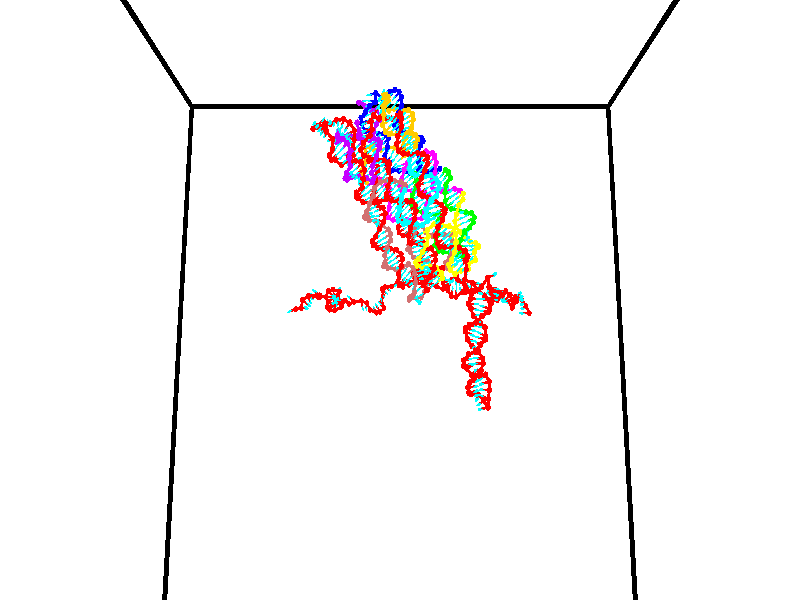 // switches for output
#declare DRAW_BASES = 1; // possible values are 0, 1; only relevant for DNA ribbons
#declare DRAW_BASES_TYPE = 3; // possible values are 1, 2, 3; only relevant for DNA ribbons
#declare DRAW_FOG = 0; // set to 1 to enable fog

#include "colors.inc"

#include "transforms.inc"
background { rgb <1, 1, 1>}

#default {
   normal{
       ripples 0.25
       frequency 0.20
       turbulence 0.2
       lambda 5
   }
	finish {
		phong 0.1
		phong_size 40.
	}
}

// original window dimensions: 1024x640


// camera settings

camera {
	sky <0, 0.179814, -0.983701>
	up <0, 0.179814, -0.983701>
	right 1.6 * <1, 0, 0>
	location <35, 94.9851, 44.8844>
	look_at <35, 29.7336, 32.9568>
	direction <0, -65.2515, -11.9276>
	angle 67.0682
}


# declare cpy_camera_pos = <35, 94.9851, 44.8844>;
# if (DRAW_FOG = 1)
fog {
	fog_type 2
	up vnormalize(cpy_camera_pos)
	color rgbt<1,1,1,0.3>
	distance 1e-5
	fog_alt 3e-3
	fog_offset 56
}
# end


// LIGHTS

# declare lum = 6;
global_settings {
	ambient_light rgb lum * <0.05, 0.05, 0.05>
	max_trace_level 15
}# declare cpy_direct_light_amount = 0.25;
light_source
{	1000 * <-1, -1.16352, -0.803886>,
	rgb lum * cpy_direct_light_amount
	parallel
}

light_source
{	1000 * <1, 1.16352, 0.803886>,
	rgb lum * cpy_direct_light_amount
	parallel
}

// strand 0

// nucleotide -1

// particle -1
sphere {
	<24.438360, 34.748535, 34.656563> 0.250000
	pigment { color rgbt <1,0,0,0> }
	no_shadow
}
cylinder {
	<24.150257, 34.986954, 34.798523>,  <23.977396, 35.130005, 34.883701>, 0.100000
	pigment { color rgbt <1,0,0,0> }
	no_shadow
}
cylinder {
	<24.150257, 34.986954, 34.798523>,  <24.438360, 34.748535, 34.656563>, 0.100000
	pigment { color rgbt <1,0,0,0> }
	no_shadow
}

// particle -1
sphere {
	<24.150257, 34.986954, 34.798523> 0.100000
	pigment { color rgbt <1,0,0,0> }
	no_shadow
}
sphere {
	0, 1
	scale<0.080000,0.200000,0.300000>
	matrix <0.485280, 0.067333, 0.871762,
		0.495715, 0.800121, -0.337746,
		-0.720257, 0.596047, 0.354905,
		23.934179, 35.165768, 34.904995>
	pigment { color rgbt <0,1,1,0> }
	no_shadow
}
cylinder {
	<24.872183, 34.076084, 34.456345>,  <24.438360, 34.748535, 34.656563>, 0.130000
	pigment { color rgbt <1,0,0,0> }
	no_shadow
}

// nucleotide -1

// particle -1
sphere {
	<24.872183, 34.076084, 34.456345> 0.250000
	pigment { color rgbt <1,0,0,0> }
	no_shadow
}
cylinder {
	<25.201847, 34.300953, 34.483852>,  <25.399645, 34.435875, 34.500355>, 0.100000
	pigment { color rgbt <1,0,0,0> }
	no_shadow
}
cylinder {
	<25.201847, 34.300953, 34.483852>,  <24.872183, 34.076084, 34.456345>, 0.100000
	pigment { color rgbt <1,0,0,0> }
	no_shadow
}

// particle -1
sphere {
	<25.201847, 34.300953, 34.483852> 0.100000
	pigment { color rgbt <1,0,0,0> }
	no_shadow
}
sphere {
	0, 1
	scale<0.080000,0.200000,0.300000>
	matrix <0.403294, -0.497281, -0.768157,
		-0.397638, 0.660816, -0.636558,
		0.824159, 0.562169, 0.068766,
		25.449095, 34.469604, 34.504482>
	pigment { color rgbt <0,1,1,0> }
	no_shadow
}
cylinder {
	<25.063824, 34.463428, 33.818455>,  <24.872183, 34.076084, 34.456345>, 0.130000
	pigment { color rgbt <1,0,0,0> }
	no_shadow
}

// nucleotide -1

// particle -1
sphere {
	<25.063824, 34.463428, 33.818455> 0.250000
	pigment { color rgbt <1,0,0,0> }
	no_shadow
}
cylinder {
	<25.378225, 34.328003, 34.025364>,  <25.566866, 34.246746, 34.149509>, 0.100000
	pigment { color rgbt <1,0,0,0> }
	no_shadow
}
cylinder {
	<25.378225, 34.328003, 34.025364>,  <25.063824, 34.463428, 33.818455>, 0.100000
	pigment { color rgbt <1,0,0,0> }
	no_shadow
}

// particle -1
sphere {
	<25.378225, 34.328003, 34.025364> 0.100000
	pigment { color rgbt <1,0,0,0> }
	no_shadow
}
sphere {
	0, 1
	scale<0.080000,0.200000,0.300000>
	matrix <0.356097, -0.436031, -0.826482,
		0.505368, 0.833816, -0.222158,
		0.786002, -0.338567, 0.517275,
		25.614025, 34.226433, 34.180546>
	pigment { color rgbt <0,1,1,0> }
	no_shadow
}
cylinder {
	<25.698687, 34.650463, 33.514935>,  <25.063824, 34.463428, 33.818455>, 0.130000
	pigment { color rgbt <1,0,0,0> }
	no_shadow
}

// nucleotide -1

// particle -1
sphere {
	<25.698687, 34.650463, 33.514935> 0.250000
	pigment { color rgbt <1,0,0,0> }
	no_shadow
}
cylinder {
	<25.734779, 34.307117, 33.716949>,  <25.756435, 34.101109, 33.838158>, 0.100000
	pigment { color rgbt <1,0,0,0> }
	no_shadow
}
cylinder {
	<25.734779, 34.307117, 33.716949>,  <25.698687, 34.650463, 33.514935>, 0.100000
	pigment { color rgbt <1,0,0,0> }
	no_shadow
}

// particle -1
sphere {
	<25.734779, 34.307117, 33.716949> 0.100000
	pigment { color rgbt <1,0,0,0> }
	no_shadow
}
sphere {
	0, 1
	scale<0.080000,0.200000,0.300000>
	matrix <0.498066, -0.400246, -0.769242,
		0.862432, 0.320953, 0.391409,
		0.090230, -0.858366, 0.505041,
		25.761848, 34.049606, 33.868462>
	pigment { color rgbt <0,1,1,0> }
	no_shadow
}
cylinder {
	<26.447701, 34.379959, 33.423618>,  <25.698687, 34.650463, 33.514935>, 0.130000
	pigment { color rgbt <1,0,0,0> }
	no_shadow
}

// nucleotide -1

// particle -1
sphere {
	<26.447701, 34.379959, 33.423618> 0.250000
	pigment { color rgbt <1,0,0,0> }
	no_shadow
}
cylinder {
	<26.168489, 34.103588, 33.498859>,  <26.000963, 33.937767, 33.544003>, 0.100000
	pigment { color rgbt <1,0,0,0> }
	no_shadow
}
cylinder {
	<26.168489, 34.103588, 33.498859>,  <26.447701, 34.379959, 33.423618>, 0.100000
	pigment { color rgbt <1,0,0,0> }
	no_shadow
}

// particle -1
sphere {
	<26.168489, 34.103588, 33.498859> 0.100000
	pigment { color rgbt <1,0,0,0> }
	no_shadow
}
sphere {
	0, 1
	scale<0.080000,0.200000,0.300000>
	matrix <0.224294, -0.460426, -0.858895,
		0.680037, -0.557343, 0.476360,
		-0.698027, -0.690925, 0.188098,
		25.959082, 33.896309, 33.555290>
	pigment { color rgbt <0,1,1,0> }
	no_shadow
}
cylinder {
	<26.653599, 33.658466, 33.458683>,  <26.447701, 34.379959, 33.423618>, 0.130000
	pigment { color rgbt <1,0,0,0> }
	no_shadow
}

// nucleotide -1

// particle -1
sphere {
	<26.653599, 33.658466, 33.458683> 0.250000
	pigment { color rgbt <1,0,0,0> }
	no_shadow
}
cylinder {
	<26.273331, 33.692226, 33.339279>,  <26.045170, 33.712482, 33.267635>, 0.100000
	pigment { color rgbt <1,0,0,0> }
	no_shadow
}
cylinder {
	<26.273331, 33.692226, 33.339279>,  <26.653599, 33.658466, 33.458683>, 0.100000
	pigment { color rgbt <1,0,0,0> }
	no_shadow
}

// particle -1
sphere {
	<26.273331, 33.692226, 33.339279> 0.100000
	pigment { color rgbt <1,0,0,0> }
	no_shadow
}
sphere {
	0, 1
	scale<0.080000,0.200000,0.300000>
	matrix <0.253899, -0.341172, -0.905062,
		-0.178228, -0.936205, 0.302913,
		-0.950668, 0.084398, -0.298508,
		25.988131, 33.717545, 33.249725>
	pigment { color rgbt <0,1,1,0> }
	no_shadow
}
cylinder {
	<26.612791, 33.029007, 33.142185>,  <26.653599, 33.658466, 33.458683>, 0.130000
	pigment { color rgbt <1,0,0,0> }
	no_shadow
}

// nucleotide -1

// particle -1
sphere {
	<26.612791, 33.029007, 33.142185> 0.250000
	pigment { color rgbt <1,0,0,0> }
	no_shadow
}
cylinder {
	<26.337317, 33.273613, 32.986362>,  <26.172031, 33.420376, 32.892868>, 0.100000
	pigment { color rgbt <1,0,0,0> }
	no_shadow
}
cylinder {
	<26.337317, 33.273613, 32.986362>,  <26.612791, 33.029007, 33.142185>, 0.100000
	pigment { color rgbt <1,0,0,0> }
	no_shadow
}

// particle -1
sphere {
	<26.337317, 33.273613, 32.986362> 0.100000
	pigment { color rgbt <1,0,0,0> }
	no_shadow
}
sphere {
	0, 1
	scale<0.080000,0.200000,0.300000>
	matrix <0.188049, -0.368248, -0.910511,
		-0.700250, -0.700312, 0.138611,
		-0.688686, 0.611519, -0.389559,
		26.130711, 33.457069, 32.869495>
	pigment { color rgbt <0,1,1,0> }
	no_shadow
}
cylinder {
	<27.212687, 32.584194, 33.209385>,  <26.612791, 33.029007, 33.142185>, 0.130000
	pigment { color rgbt <1,0,0,0> }
	no_shadow
}

// nucleotide -1

// particle -1
sphere {
	<27.212687, 32.584194, 33.209385> 0.250000
	pigment { color rgbt <1,0,0,0> }
	no_shadow
}
cylinder {
	<27.606768, 32.516075, 33.201710>,  <27.843216, 32.475204, 33.197105>, 0.100000
	pigment { color rgbt <1,0,0,0> }
	no_shadow
}
cylinder {
	<27.606768, 32.516075, 33.201710>,  <27.212687, 32.584194, 33.209385>, 0.100000
	pigment { color rgbt <1,0,0,0> }
	no_shadow
}

// particle -1
sphere {
	<27.606768, 32.516075, 33.201710> 0.100000
	pigment { color rgbt <1,0,0,0> }
	no_shadow
}
sphere {
	0, 1
	scale<0.080000,0.200000,0.300000>
	matrix <-0.168182, -0.982270, 0.082828,
		-0.032954, -0.078375, -0.996379,
		0.985205, -0.170302, -0.019188,
		27.902328, 32.464985, 33.195953>
	pigment { color rgbt <0,1,1,0> }
	no_shadow
}
cylinder {
	<27.403246, 32.162861, 32.578316>,  <27.212687, 32.584194, 33.209385>, 0.130000
	pigment { color rgbt <1,0,0,0> }
	no_shadow
}

// nucleotide -1

// particle -1
sphere {
	<27.403246, 32.162861, 32.578316> 0.250000
	pigment { color rgbt <1,0,0,0> }
	no_shadow
}
cylinder {
	<27.683544, 32.104313, 32.857609>,  <27.851723, 32.069183, 33.025185>, 0.100000
	pigment { color rgbt <1,0,0,0> }
	no_shadow
}
cylinder {
	<27.683544, 32.104313, 32.857609>,  <27.403246, 32.162861, 32.578316>, 0.100000
	pigment { color rgbt <1,0,0,0> }
	no_shadow
}

// particle -1
sphere {
	<27.683544, 32.104313, 32.857609> 0.100000
	pigment { color rgbt <1,0,0,0> }
	no_shadow
}
sphere {
	0, 1
	scale<0.080000,0.200000,0.300000>
	matrix <-0.131211, -0.988473, -0.075534,
		0.701241, -0.038686, -0.711874,
		0.700746, -0.146373, 0.698234,
		27.893768, 32.060402, 33.067078>
	pigment { color rgbt <0,1,1,0> }
	no_shadow
}
cylinder {
	<27.827702, 31.623867, 32.340675>,  <27.403246, 32.162861, 32.578316>, 0.130000
	pigment { color rgbt <1,0,0,0> }
	no_shadow
}

// nucleotide -1

// particle -1
sphere {
	<27.827702, 31.623867, 32.340675> 0.250000
	pigment { color rgbt <1,0,0,0> }
	no_shadow
}
cylinder {
	<27.914581, 31.622126, 32.731121>,  <27.966709, 31.621080, 32.965389>, 0.100000
	pigment { color rgbt <1,0,0,0> }
	no_shadow
}
cylinder {
	<27.914581, 31.622126, 32.731121>,  <27.827702, 31.623867, 32.340675>, 0.100000
	pigment { color rgbt <1,0,0,0> }
	no_shadow
}

// particle -1
sphere {
	<27.914581, 31.622126, 32.731121> 0.100000
	pigment { color rgbt <1,0,0,0> }
	no_shadow
}
sphere {
	0, 1
	scale<0.080000,0.200000,0.300000>
	matrix <-0.067444, -0.997667, 0.010559,
		0.973794, -0.068127, -0.216987,
		0.217200, -0.004352, 0.976118,
		27.979742, 31.620819, 33.023956>
	pigment { color rgbt <0,1,1,0> }
	no_shadow
}
cylinder {
	<28.498161, 31.293896, 32.488731>,  <27.827702, 31.623867, 32.340675>, 0.130000
	pigment { color rgbt <1,0,0,0> }
	no_shadow
}

// nucleotide -1

// particle -1
sphere {
	<28.498161, 31.293896, 32.488731> 0.250000
	pigment { color rgbt <1,0,0,0> }
	no_shadow
}
cylinder {
	<28.295618, 31.296024, 32.833652>,  <28.174091, 31.297302, 33.040607>, 0.100000
	pigment { color rgbt <1,0,0,0> }
	no_shadow
}
cylinder {
	<28.295618, 31.296024, 32.833652>,  <28.498161, 31.293896, 32.488731>, 0.100000
	pigment { color rgbt <1,0,0,0> }
	no_shadow
}

// particle -1
sphere {
	<28.295618, 31.296024, 32.833652> 0.100000
	pigment { color rgbt <1,0,0,0> }
	no_shadow
}
sphere {
	0, 1
	scale<0.080000,0.200000,0.300000>
	matrix <-0.016358, -0.999860, -0.003435,
		0.862168, -0.015845, 0.506374,
		-0.506358, 0.005322, 0.862307,
		28.143711, 31.297621, 33.092346>
	pigment { color rgbt <0,1,1,0> }
	no_shadow
}
cylinder {
	<28.247435, 30.677530, 32.673412>,  <28.498161, 31.293896, 32.488731>, 0.130000
	pigment { color rgbt <1,0,0,0> }
	no_shadow
}

// nucleotide -1

// particle -1
sphere {
	<28.247435, 30.677530, 32.673412> 0.250000
	pigment { color rgbt <1,0,0,0> }
	no_shadow
}
cylinder {
	<28.317713, 30.473593, 32.336559>,  <28.359880, 30.351231, 32.134449>, 0.100000
	pigment { color rgbt <1,0,0,0> }
	no_shadow
}
cylinder {
	<28.317713, 30.473593, 32.336559>,  <28.247435, 30.677530, 32.673412>, 0.100000
	pigment { color rgbt <1,0,0,0> }
	no_shadow
}

// particle -1
sphere {
	<28.317713, 30.473593, 32.336559> 0.100000
	pigment { color rgbt <1,0,0,0> }
	no_shadow
}
sphere {
	0, 1
	scale<0.080000,0.200000,0.300000>
	matrix <-0.558727, 0.652670, -0.511708,
		0.810528, 0.560428, -0.170192,
		0.175696, -0.509845, -0.842134,
		28.370422, 30.320639, 32.083920>
	pigment { color rgbt <0,1,1,0> }
	no_shadow
}
cylinder {
	<28.508047, 30.157797, 33.158428>,  <28.247435, 30.677530, 32.673412>, 0.130000
	pigment { color rgbt <1,0,0,0> }
	no_shadow
}

// nucleotide -1

// particle -1
sphere {
	<28.508047, 30.157797, 33.158428> 0.250000
	pigment { color rgbt <1,0,0,0> }
	no_shadow
}
cylinder {
	<28.219975, 29.910736, 33.284821>,  <28.047131, 29.762499, 33.360657>, 0.100000
	pigment { color rgbt <1,0,0,0> }
	no_shadow
}
cylinder {
	<28.219975, 29.910736, 33.284821>,  <28.508047, 30.157797, 33.158428>, 0.100000
	pigment { color rgbt <1,0,0,0> }
	no_shadow
}

// particle -1
sphere {
	<28.219975, 29.910736, 33.284821> 0.100000
	pigment { color rgbt <1,0,0,0> }
	no_shadow
}
sphere {
	0, 1
	scale<0.080000,0.200000,0.300000>
	matrix <-0.468820, 0.768980, 0.434601,
		-0.511414, 0.164854, -0.843373,
		-0.720183, -0.617651, 0.315980,
		28.003920, 29.725441, 33.379616>
	pigment { color rgbt <0,1,1,0> }
	no_shadow
}
cylinder {
	<27.745054, 30.209826, 32.848377>,  <28.508047, 30.157797, 33.158428>, 0.130000
	pigment { color rgbt <1,0,0,0> }
	no_shadow
}

// nucleotide -1

// particle -1
sphere {
	<27.745054, 30.209826, 32.848377> 0.250000
	pigment { color rgbt <1,0,0,0> }
	no_shadow
}
cylinder {
	<27.810694, 30.115168, 33.231434>,  <27.850077, 30.058372, 33.461266>, 0.100000
	pigment { color rgbt <1,0,0,0> }
	no_shadow
}
cylinder {
	<27.810694, 30.115168, 33.231434>,  <27.745054, 30.209826, 32.848377>, 0.100000
	pigment { color rgbt <1,0,0,0> }
	no_shadow
}

// particle -1
sphere {
	<27.810694, 30.115168, 33.231434> 0.100000
	pigment { color rgbt <1,0,0,0> }
	no_shadow
}
sphere {
	0, 1
	scale<0.080000,0.200000,0.300000>
	matrix <-0.310400, 0.909097, 0.277839,
		-0.936335, -0.342844, 0.075725,
		0.164097, -0.236645, 0.957638,
		27.859922, 30.044174, 33.518726>
	pigment { color rgbt <0,1,1,0> }
	no_shadow
}
cylinder {
	<27.212690, 30.545851, 33.223133>,  <27.745054, 30.209826, 32.848377>, 0.130000
	pigment { color rgbt <1,0,0,0> }
	no_shadow
}

// nucleotide -1

// particle -1
sphere {
	<27.212690, 30.545851, 33.223133> 0.250000
	pigment { color rgbt <1,0,0,0> }
	no_shadow
}
cylinder {
	<27.560791, 30.507568, 33.416424>,  <27.769651, 30.484598, 33.532398>, 0.100000
	pigment { color rgbt <1,0,0,0> }
	no_shadow
}
cylinder {
	<27.560791, 30.507568, 33.416424>,  <27.212690, 30.545851, 33.223133>, 0.100000
	pigment { color rgbt <1,0,0,0> }
	no_shadow
}

// particle -1
sphere {
	<27.560791, 30.507568, 33.416424> 0.100000
	pigment { color rgbt <1,0,0,0> }
	no_shadow
}
sphere {
	0, 1
	scale<0.080000,0.200000,0.300000>
	matrix <0.105032, 0.994438, 0.007801,
		-0.481284, 0.043965, 0.875462,
		0.870250, -0.095706, 0.483225,
		27.821865, 30.478857, 33.561390>
	pigment { color rgbt <0,1,1,0> }
	no_shadow
}
cylinder {
	<27.134438, 30.954445, 33.805721>,  <27.212690, 30.545851, 33.223133>, 0.130000
	pigment { color rgbt <1,0,0,0> }
	no_shadow
}

// nucleotide -1

// particle -1
sphere {
	<27.134438, 30.954445, 33.805721> 0.250000
	pigment { color rgbt <1,0,0,0> }
	no_shadow
}
cylinder {
	<27.509878, 30.921890, 33.671616>,  <27.735144, 30.902357, 33.591152>, 0.100000
	pigment { color rgbt <1,0,0,0> }
	no_shadow
}
cylinder {
	<27.509878, 30.921890, 33.671616>,  <27.134438, 30.954445, 33.805721>, 0.100000
	pigment { color rgbt <1,0,0,0> }
	no_shadow
}

// particle -1
sphere {
	<27.509878, 30.921890, 33.671616> 0.100000
	pigment { color rgbt <1,0,0,0> }
	no_shadow
}
sphere {
	0, 1
	scale<0.080000,0.200000,0.300000>
	matrix <0.124741, 0.986091, 0.109841,
		0.321660, -0.144918, 0.935699,
		0.938602, -0.081388, -0.335263,
		27.791458, 30.897474, 33.571037>
	pigment { color rgbt <0,1,1,0> }
	no_shadow
}
cylinder {
	<27.487232, 31.429976, 34.156090>,  <27.134438, 30.954445, 33.805721>, 0.130000
	pigment { color rgbt <1,0,0,0> }
	no_shadow
}

// nucleotide -1

// particle -1
sphere {
	<27.487232, 31.429976, 34.156090> 0.250000
	pigment { color rgbt <1,0,0,0> }
	no_shadow
}
cylinder {
	<27.756920, 31.364809, 33.867954>,  <27.918732, 31.325710, 33.695072>, 0.100000
	pigment { color rgbt <1,0,0,0> }
	no_shadow
}
cylinder {
	<27.756920, 31.364809, 33.867954>,  <27.487232, 31.429976, 34.156090>, 0.100000
	pigment { color rgbt <1,0,0,0> }
	no_shadow
}

// particle -1
sphere {
	<27.756920, 31.364809, 33.867954> 0.100000
	pigment { color rgbt <1,0,0,0> }
	no_shadow
}
sphere {
	0, 1
	scale<0.080000,0.200000,0.300000>
	matrix <0.220360, 0.975313, -0.014330,
		0.704891, -0.149073, 0.693474,
		0.674218, -0.162915, -0.720339,
		27.959185, 31.315935, 33.651852>
	pigment { color rgbt <0,1,1,0> }
	no_shadow
}
cylinder {
	<28.046028, 31.813585, 34.289715>,  <27.487232, 31.429976, 34.156090>, 0.130000
	pigment { color rgbt <1,0,0,0> }
	no_shadow
}

// nucleotide -1

// particle -1
sphere {
	<28.046028, 31.813585, 34.289715> 0.250000
	pigment { color rgbt <1,0,0,0> }
	no_shadow
}
cylinder {
	<28.073399, 31.731836, 33.899117>,  <28.089821, 31.682787, 33.664757>, 0.100000
	pigment { color rgbt <1,0,0,0> }
	no_shadow
}
cylinder {
	<28.073399, 31.731836, 33.899117>,  <28.046028, 31.813585, 34.289715>, 0.100000
	pigment { color rgbt <1,0,0,0> }
	no_shadow
}

// particle -1
sphere {
	<28.073399, 31.731836, 33.899117> 0.100000
	pigment { color rgbt <1,0,0,0> }
	no_shadow
}
sphere {
	0, 1
	scale<0.080000,0.200000,0.300000>
	matrix <0.273931, 0.945022, -0.178591,
		0.959312, -0.255273, 0.120649,
		0.068426, -0.204374, -0.976498,
		28.093927, 31.670525, 33.606167>
	pigment { color rgbt <0,1,1,0> }
	no_shadow
}
cylinder {
	<28.793577, 31.968975, 33.989288>,  <28.046028, 31.813585, 34.289715>, 0.130000
	pigment { color rgbt <1,0,0,0> }
	no_shadow
}

// nucleotide -1

// particle -1
sphere {
	<28.793577, 31.968975, 33.989288> 0.250000
	pigment { color rgbt <1,0,0,0> }
	no_shadow
}
cylinder {
	<28.526499, 31.981373, 33.691772>,  <28.366251, 31.988811, 33.513264>, 0.100000
	pigment { color rgbt <1,0,0,0> }
	no_shadow
}
cylinder {
	<28.526499, 31.981373, 33.691772>,  <28.793577, 31.968975, 33.989288>, 0.100000
	pigment { color rgbt <1,0,0,0> }
	no_shadow
}

// particle -1
sphere {
	<28.526499, 31.981373, 33.691772> 0.100000
	pigment { color rgbt <1,0,0,0> }
	no_shadow
}
sphere {
	0, 1
	scale<0.080000,0.200000,0.300000>
	matrix <0.279039, 0.936709, -0.211458,
		0.690158, -0.348735, -0.634087,
		-0.667698, 0.030995, -0.743787,
		28.326189, 31.990671, 33.468636>
	pigment { color rgbt <0,1,1,0> }
	no_shadow
}
cylinder {
	<29.163036, 32.096130, 33.424915>,  <28.793577, 31.968975, 33.989288>, 0.130000
	pigment { color rgbt <1,0,0,0> }
	no_shadow
}

// nucleotide -1

// particle -1
sphere {
	<29.163036, 32.096130, 33.424915> 0.250000
	pigment { color rgbt <1,0,0,0> }
	no_shadow
}
cylinder {
	<28.785315, 32.224121, 33.394176>,  <28.558681, 32.300915, 33.375732>, 0.100000
	pigment { color rgbt <1,0,0,0> }
	no_shadow
}
cylinder {
	<28.785315, 32.224121, 33.394176>,  <29.163036, 32.096130, 33.424915>, 0.100000
	pigment { color rgbt <1,0,0,0> }
	no_shadow
}

// particle -1
sphere {
	<28.785315, 32.224121, 33.394176> 0.100000
	pigment { color rgbt <1,0,0,0> }
	no_shadow
}
sphere {
	0, 1
	scale<0.080000,0.200000,0.300000>
	matrix <0.327160, 0.887710, -0.323940,
		-0.035439, -0.331038, -0.942952,
		-0.944304, 0.319976, -0.076843,
		28.502024, 32.320114, 33.371124>
	pigment { color rgbt <0,1,1,0> }
	no_shadow
}
cylinder {
	<29.569733, 31.550539, 33.656776>,  <29.163036, 32.096130, 33.424915>, 0.130000
	pigment { color rgbt <1,0,0,0> }
	no_shadow
}

// nucleotide -1

// particle -1
sphere {
	<29.569733, 31.550539, 33.656776> 0.250000
	pigment { color rgbt <1,0,0,0> }
	no_shadow
}
cylinder {
	<29.380327, 31.296299, 33.412876>,  <29.266684, 31.143755, 33.266537>, 0.100000
	pigment { color rgbt <1,0,0,0> }
	no_shadow
}
cylinder {
	<29.380327, 31.296299, 33.412876>,  <29.569733, 31.550539, 33.656776>, 0.100000
	pigment { color rgbt <1,0,0,0> }
	no_shadow
}

// particle -1
sphere {
	<29.380327, 31.296299, 33.412876> 0.100000
	pigment { color rgbt <1,0,0,0> }
	no_shadow
}
sphere {
	0, 1
	scale<0.080000,0.200000,0.300000>
	matrix <0.672916, 0.185620, -0.716051,
		0.568305, -0.749370, 0.339813,
		-0.473511, -0.635601, -0.609752,
		29.238274, 31.105619, 33.229950>
	pigment { color rgbt <0,1,1,0> }
	no_shadow
}
cylinder {
	<30.029455, 31.027338, 33.367668>,  <29.569733, 31.550539, 33.656776>, 0.130000
	pigment { color rgbt <1,0,0,0> }
	no_shadow
}

// nucleotide -1

// particle -1
sphere {
	<30.029455, 31.027338, 33.367668> 0.250000
	pigment { color rgbt <1,0,0,0> }
	no_shadow
}
cylinder {
	<29.718227, 31.103964, 33.128368>,  <29.531490, 31.149940, 32.984787>, 0.100000
	pigment { color rgbt <1,0,0,0> }
	no_shadow
}
cylinder {
	<29.718227, 31.103964, 33.128368>,  <30.029455, 31.027338, 33.367668>, 0.100000
	pigment { color rgbt <1,0,0,0> }
	no_shadow
}

// particle -1
sphere {
	<29.718227, 31.103964, 33.128368> 0.100000
	pigment { color rgbt <1,0,0,0> }
	no_shadow
}
sphere {
	0, 1
	scale<0.080000,0.200000,0.300000>
	matrix <0.625533, 0.323550, -0.709946,
		0.057563, -0.926616, -0.371576,
		-0.778071, 0.191566, -0.598254,
		29.484806, 31.161434, 32.948891>
	pigment { color rgbt <0,1,1,0> }
	no_shadow
}
cylinder {
	<30.788092, 30.810757, 33.223709>,  <30.029455, 31.027338, 33.367668>, 0.130000
	pigment { color rgbt <1,0,0,0> }
	no_shadow
}

// nucleotide -1

// particle -1
sphere {
	<30.788092, 30.810757, 33.223709> 0.250000
	pigment { color rgbt <1,0,0,0> }
	no_shadow
}
cylinder {
	<30.875044, 30.602844, 33.554180>,  <30.927216, 30.478098, 33.752464>, 0.100000
	pigment { color rgbt <1,0,0,0> }
	no_shadow
}
cylinder {
	<30.875044, 30.602844, 33.554180>,  <30.788092, 30.810757, 33.223709>, 0.100000
	pigment { color rgbt <1,0,0,0> }
	no_shadow
}

// particle -1
sphere {
	<30.875044, 30.602844, 33.554180> 0.100000
	pigment { color rgbt <1,0,0,0> }
	no_shadow
}
sphere {
	0, 1
	scale<0.080000,0.200000,0.300000>
	matrix <0.903974, -0.212086, -0.371282,
		0.368207, 0.827556, 0.423763,
		0.217382, -0.519780, 0.826180,
		30.940258, 30.446911, 33.802032>
	pigment { color rgbt <0,1,1,0> }
	no_shadow
}
cylinder {
	<31.441610, 31.050035, 33.477093>,  <30.788092, 30.810757, 33.223709>, 0.130000
	pigment { color rgbt <1,0,0,0> }
	no_shadow
}

// nucleotide -1

// particle -1
sphere {
	<31.441610, 31.050035, 33.477093> 0.250000
	pigment { color rgbt <1,0,0,0> }
	no_shadow
}
cylinder {
	<31.389067, 30.707926, 33.677593>,  <31.357540, 30.502659, 33.797894>, 0.100000
	pigment { color rgbt <1,0,0,0> }
	no_shadow
}
cylinder {
	<31.389067, 30.707926, 33.677593>,  <31.441610, 31.050035, 33.477093>, 0.100000
	pigment { color rgbt <1,0,0,0> }
	no_shadow
}

// particle -1
sphere {
	<31.389067, 30.707926, 33.677593> 0.100000
	pigment { color rgbt <1,0,0,0> }
	no_shadow
}
sphere {
	0, 1
	scale<0.080000,0.200000,0.300000>
	matrix <0.904554, -0.310296, -0.292401,
		0.405618, 0.414995, 0.814403,
		-0.131361, -0.855275, 0.501248,
		31.349659, 30.451344, 33.827969>
	pigment { color rgbt <0,1,1,0> }
	no_shadow
}
cylinder {
	<31.769274, 31.011179, 34.088673>,  <31.441610, 31.050035, 33.477093>, 0.130000
	pigment { color rgbt <1,0,0,0> }
	no_shadow
}

// nucleotide -1

// particle -1
sphere {
	<31.769274, 31.011179, 34.088673> 0.250000
	pigment { color rgbt <1,0,0,0> }
	no_shadow
}
cylinder {
	<31.750860, 30.637335, 33.947601>,  <31.739813, 30.413029, 33.862957>, 0.100000
	pigment { color rgbt <1,0,0,0> }
	no_shadow
}
cylinder {
	<31.750860, 30.637335, 33.947601>,  <31.769274, 31.011179, 34.088673>, 0.100000
	pigment { color rgbt <1,0,0,0> }
	no_shadow
}

// particle -1
sphere {
	<31.750860, 30.637335, 33.947601> 0.100000
	pigment { color rgbt <1,0,0,0> }
	no_shadow
}
sphere {
	0, 1
	scale<0.080000,0.200000,0.300000>
	matrix <0.986502, 0.013007, -0.163233,
		0.157146, -0.355434, 0.921397,
		-0.046034, -0.934611, -0.352680,
		31.737049, 30.356951, 33.841797>
	pigment { color rgbt <0,1,1,0> }
	no_shadow
}
cylinder {
	<32.467655, 30.590612, 34.285305>,  <31.769274, 31.011179, 34.088673>, 0.130000
	pigment { color rgbt <1,0,0,0> }
	no_shadow
}

// nucleotide -1

// particle -1
sphere {
	<32.467655, 30.590612, 34.285305> 0.250000
	pigment { color rgbt <1,0,0,0> }
	no_shadow
}
cylinder {
	<32.288296, 30.376841, 33.998718>,  <32.180679, 30.248577, 33.826767>, 0.100000
	pigment { color rgbt <1,0,0,0> }
	no_shadow
}
cylinder {
	<32.288296, 30.376841, 33.998718>,  <32.467655, 30.590612, 34.285305>, 0.100000
	pigment { color rgbt <1,0,0,0> }
	no_shadow
}

// particle -1
sphere {
	<32.288296, 30.376841, 33.998718> 0.100000
	pigment { color rgbt <1,0,0,0> }
	no_shadow
}
sphere {
	0, 1
	scale<0.080000,0.200000,0.300000>
	matrix <0.891585, -0.324225, -0.316156,
		-0.063332, -0.780553, 0.621873,
		-0.448403, -0.534430, -0.716464,
		32.153774, 30.216513, 33.783779>
	pigment { color rgbt <0,1,1,0> }
	no_shadow
}
cylinder {
	<32.819923, 29.956854, 34.119328>,  <32.467655, 30.590612, 34.285305>, 0.130000
	pigment { color rgbt <1,0,0,0> }
	no_shadow
}

// nucleotide -1

// particle -1
sphere {
	<32.819923, 29.956854, 34.119328> 0.250000
	pigment { color rgbt <1,0,0,0> }
	no_shadow
}
cylinder {
	<32.604504, 30.025110, 33.789272>,  <32.475250, 30.066065, 33.591240>, 0.100000
	pigment { color rgbt <1,0,0,0> }
	no_shadow
}
cylinder {
	<32.604504, 30.025110, 33.789272>,  <32.819923, 29.956854, 34.119328>, 0.100000
	pigment { color rgbt <1,0,0,0> }
	no_shadow
}

// particle -1
sphere {
	<32.604504, 30.025110, 33.789272> 0.100000
	pigment { color rgbt <1,0,0,0> }
	no_shadow
}
sphere {
	0, 1
	scale<0.080000,0.200000,0.300000>
	matrix <0.786450, -0.249686, -0.564936,
		-0.302426, -0.953173, 0.000267,
		-0.538548, 0.170641, -0.825135,
		32.442940, 30.076303, 33.541733>
	pigment { color rgbt <0,1,1,0> }
	no_shadow
}
cylinder {
	<33.220726, 29.614681, 33.673298>,  <32.819923, 29.956854, 34.119328>, 0.130000
	pigment { color rgbt <1,0,0,0> }
	no_shadow
}

// nucleotide -1

// particle -1
sphere {
	<33.220726, 29.614681, 33.673298> 0.250000
	pigment { color rgbt <1,0,0,0> }
	no_shadow
}
cylinder {
	<32.962563, 29.820078, 33.447105>,  <32.807663, 29.943316, 33.311390>, 0.100000
	pigment { color rgbt <1,0,0,0> }
	no_shadow
}
cylinder {
	<32.962563, 29.820078, 33.447105>,  <33.220726, 29.614681, 33.673298>, 0.100000
	pigment { color rgbt <1,0,0,0> }
	no_shadow
}

// particle -1
sphere {
	<32.962563, 29.820078, 33.447105> 0.100000
	pigment { color rgbt <1,0,0,0> }
	no_shadow
}
sphere {
	0, 1
	scale<0.080000,0.200000,0.300000>
	matrix <0.595318, -0.125687, -0.793599,
		-0.478579, -0.848840, -0.224570,
		-0.645413, 0.513491, -0.565481,
		32.768940, 29.974125, 33.277462>
	pigment { color rgbt <0,1,1,0> }
	no_shadow
}
cylinder {
	<32.939438, 29.156960, 33.125416>,  <33.220726, 29.614681, 33.673298>, 0.130000
	pigment { color rgbt <1,0,0,0> }
	no_shadow
}

// nucleotide -1

// particle -1
sphere {
	<32.939438, 29.156960, 33.125416> 0.250000
	pigment { color rgbt <1,0,0,0> }
	no_shadow
}
cylinder {
	<32.929455, 29.542904, 33.020790>,  <32.923466, 29.774471, 32.958015>, 0.100000
	pigment { color rgbt <1,0,0,0> }
	no_shadow
}
cylinder {
	<32.929455, 29.542904, 33.020790>,  <32.939438, 29.156960, 33.125416>, 0.100000
	pigment { color rgbt <1,0,0,0> }
	no_shadow
}

// particle -1
sphere {
	<32.929455, 29.542904, 33.020790> 0.100000
	pigment { color rgbt <1,0,0,0> }
	no_shadow
}
sphere {
	0, 1
	scale<0.080000,0.200000,0.300000>
	matrix <0.701344, -0.169550, -0.692365,
		-0.712386, -0.200729, -0.672469,
		-0.024961, 0.964863, -0.261565,
		32.921967, 29.832363, 32.942322>
	pigment { color rgbt <0,1,1,0> }
	no_shadow
}
cylinder {
	<33.116806, 29.101141, 32.477207>,  <32.939438, 29.156960, 33.125416>, 0.130000
	pigment { color rgbt <1,0,0,0> }
	no_shadow
}

// nucleotide -1

// particle -1
sphere {
	<33.116806, 29.101141, 32.477207> 0.250000
	pigment { color rgbt <1,0,0,0> }
	no_shadow
}
cylinder {
	<33.196075, 29.481430, 32.572582>,  <33.243637, 29.709604, 32.629807>, 0.100000
	pigment { color rgbt <1,0,0,0> }
	no_shadow
}
cylinder {
	<33.196075, 29.481430, 32.572582>,  <33.116806, 29.101141, 32.477207>, 0.100000
	pigment { color rgbt <1,0,0,0> }
	no_shadow
}

// particle -1
sphere {
	<33.196075, 29.481430, 32.572582> 0.100000
	pigment { color rgbt <1,0,0,0> }
	no_shadow
}
sphere {
	0, 1
	scale<0.080000,0.200000,0.300000>
	matrix <0.817829, -0.026298, -0.574860,
		-0.540263, 0.308919, -0.782742,
		0.198170, 0.950725, 0.238435,
		33.255527, 29.766647, 32.644112>
	pigment { color rgbt <0,1,1,0> }
	no_shadow
}
cylinder {
	<33.030273, 29.549496, 31.868288>,  <33.116806, 29.101141, 32.477207>, 0.130000
	pigment { color rgbt <1,0,0,0> }
	no_shadow
}

// nucleotide -1

// particle -1
sphere {
	<33.030273, 29.549496, 31.868288> 0.250000
	pigment { color rgbt <1,0,0,0> }
	no_shadow
}
cylinder {
	<33.314056, 29.645233, 32.133430>,  <33.484325, 29.702675, 32.292515>, 0.100000
	pigment { color rgbt <1,0,0,0> }
	no_shadow
}
cylinder {
	<33.314056, 29.645233, 32.133430>,  <33.030273, 29.549496, 31.868288>, 0.100000
	pigment { color rgbt <1,0,0,0> }
	no_shadow
}

// particle -1
sphere {
	<33.314056, 29.645233, 32.133430> 0.100000
	pigment { color rgbt <1,0,0,0> }
	no_shadow
}
sphere {
	0, 1
	scale<0.080000,0.200000,0.300000>
	matrix <0.678673, 0.021435, -0.734128,
		-0.189916, 0.970699, -0.147228,
		0.709461, 0.239343, 0.662857,
		33.526894, 29.717035, 32.332287>
	pigment { color rgbt <0,1,1,0> }
	no_shadow
}
cylinder {
	<33.368267, 30.266823, 31.850334>,  <33.030273, 29.549496, 31.868288>, 0.130000
	pigment { color rgbt <1,0,0,0> }
	no_shadow
}

// nucleotide -1

// particle -1
sphere {
	<33.368267, 30.266823, 31.850334> 0.250000
	pigment { color rgbt <1,0,0,0> }
	no_shadow
}
cylinder {
	<33.634151, 29.987003, 31.955246>,  <33.793682, 29.819111, 32.018192>, 0.100000
	pigment { color rgbt <1,0,0,0> }
	no_shadow
}
cylinder {
	<33.634151, 29.987003, 31.955246>,  <33.368267, 30.266823, 31.850334>, 0.100000
	pigment { color rgbt <1,0,0,0> }
	no_shadow
}

// particle -1
sphere {
	<33.634151, 29.987003, 31.955246> 0.100000
	pigment { color rgbt <1,0,0,0> }
	no_shadow
}
sphere {
	0, 1
	scale<0.080000,0.200000,0.300000>
	matrix <0.523264, 0.185351, -0.831769,
		0.533249, 0.690128, 0.489254,
		0.664711, -0.699549, 0.262280,
		33.833565, 29.777138, 32.033932>
	pigment { color rgbt <0,1,1,0> }
	no_shadow
}
cylinder {
	<34.067081, 30.420906, 31.825993>,  <33.368267, 30.266823, 31.850334>, 0.130000
	pigment { color rgbt <1,0,0,0> }
	no_shadow
}

// nucleotide -1

// particle -1
sphere {
	<34.067081, 30.420906, 31.825993> 0.250000
	pigment { color rgbt <1,0,0,0> }
	no_shadow
}
cylinder {
	<34.130970, 30.029037, 31.777437>,  <34.169304, 29.793917, 31.748304>, 0.100000
	pigment { color rgbt <1,0,0,0> }
	no_shadow
}
cylinder {
	<34.130970, 30.029037, 31.777437>,  <34.067081, 30.420906, 31.825993>, 0.100000
	pigment { color rgbt <1,0,0,0> }
	no_shadow
}

// particle -1
sphere {
	<34.130970, 30.029037, 31.777437> 0.100000
	pigment { color rgbt <1,0,0,0> }
	no_shadow
}
sphere {
	0, 1
	scale<0.080000,0.200000,0.300000>
	matrix <0.582432, 0.192806, -0.789683,
		0.797032, 0.055433, 0.601387,
		0.159726, -0.979670, -0.121387,
		34.178886, 29.735136, 31.741020>
	pigment { color rgbt <0,1,1,0> }
	no_shadow
}
cylinder {
	<34.729145, 30.230410, 31.445442>,  <34.067081, 30.420906, 31.825993>, 0.130000
	pigment { color rgbt <1,0,0,0> }
	no_shadow
}

// nucleotide -1

// particle -1
sphere {
	<34.729145, 30.230410, 31.445442> 0.250000
	pigment { color rgbt <1,0,0,0> }
	no_shadow
}
cylinder {
	<34.605560, 30.547504, 31.655628>,  <34.531410, 30.737761, 31.781740>, 0.100000
	pigment { color rgbt <1,0,0,0> }
	no_shadow
}
cylinder {
	<34.605560, 30.547504, 31.655628>,  <34.729145, 30.230410, 31.445442>, 0.100000
	pigment { color rgbt <1,0,0,0> }
	no_shadow
}

// particle -1
sphere {
	<34.605560, 30.547504, 31.655628> 0.100000
	pigment { color rgbt <1,0,0,0> }
	no_shadow
}
sphere {
	0, 1
	scale<0.080000,0.200000,0.300000>
	matrix <0.329709, -0.428960, 0.841003,
		0.892097, 0.433086, -0.128842,
		-0.308959, 0.792736, 0.525466,
		34.512875, 30.785326, 31.813269>
	pigment { color rgbt <0,1,1,0> }
	no_shadow
}
cylinder {
	<35.296917, 29.880722, 31.778534>,  <34.729145, 30.230410, 31.445442>, 0.130000
	pigment { color rgbt <1,0,0,0> }
	no_shadow
}

// nucleotide -1

// particle -1
sphere {
	<35.296917, 29.880722, 31.778534> 0.250000
	pigment { color rgbt <1,0,0,0> }
	no_shadow
}
cylinder {
	<35.289543, 30.211660, 31.553978>,  <35.285118, 30.410223, 31.419245>, 0.100000
	pigment { color rgbt <1,0,0,0> }
	no_shadow
}
cylinder {
	<35.289543, 30.211660, 31.553978>,  <35.296917, 29.880722, 31.778534>, 0.100000
	pigment { color rgbt <1,0,0,0> }
	no_shadow
}

// particle -1
sphere {
	<35.289543, 30.211660, 31.553978> 0.100000
	pigment { color rgbt <1,0,0,0> }
	no_shadow
}
sphere {
	0, 1
	scale<0.080000,0.200000,0.300000>
	matrix <0.956499, 0.178102, 0.231062,
		0.291153, -0.532709, -0.794639,
		-0.018439, 0.827346, -0.561390,
		35.284012, 30.459864, 31.385561>
	pigment { color rgbt <0,1,1,0> }
	no_shadow
}
cylinder {
	<35.813435, 29.810606, 31.250740>,  <35.296917, 29.880722, 31.778534>, 0.130000
	pigment { color rgbt <1,0,0,0> }
	no_shadow
}

// nucleotide -1

// particle -1
sphere {
	<35.813435, 29.810606, 31.250740> 0.250000
	pigment { color rgbt <1,0,0,0> }
	no_shadow
}
cylinder {
	<35.718235, 30.190388, 31.332615>,  <35.661118, 30.418257, 31.381739>, 0.100000
	pigment { color rgbt <1,0,0,0> }
	no_shadow
}
cylinder {
	<35.718235, 30.190388, 31.332615>,  <35.813435, 29.810606, 31.250740>, 0.100000
	pigment { color rgbt <1,0,0,0> }
	no_shadow
}

// particle -1
sphere {
	<35.718235, 30.190388, 31.332615> 0.100000
	pigment { color rgbt <1,0,0,0> }
	no_shadow
}
sphere {
	0, 1
	scale<0.080000,0.200000,0.300000>
	matrix <0.946531, 0.179470, 0.268085,
		0.217799, 0.257545, -0.941400,
		-0.237997, 0.949453, 0.204686,
		35.646835, 30.475224, 31.394020>
	pigment { color rgbt <0,1,1,0> }
	no_shadow
}
cylinder {
	<36.615799, 29.690258, 31.244549>,  <35.813435, 29.810606, 31.250740>, 0.130000
	pigment { color rgbt <1,0,0,0> }
	no_shadow
}

// nucleotide -1

// particle -1
sphere {
	<36.615799, 29.690258, 31.244549> 0.250000
	pigment { color rgbt <1,0,0,0> }
	no_shadow
}
cylinder {
	<36.478508, 29.831032, 30.896217>,  <36.396133, 29.915497, 30.687220>, 0.100000
	pigment { color rgbt <1,0,0,0> }
	no_shadow
}
cylinder {
	<36.478508, 29.831032, 30.896217>,  <36.615799, 29.690258, 31.244549>, 0.100000
	pigment { color rgbt <1,0,0,0> }
	no_shadow
}

// particle -1
sphere {
	<36.478508, 29.831032, 30.896217> 0.100000
	pigment { color rgbt <1,0,0,0> }
	no_shadow
}
sphere {
	0, 1
	scale<0.080000,0.200000,0.300000>
	matrix <0.539537, 0.832794, 0.123913,
		0.768829, -0.427314, -0.475715,
		-0.343223, 0.351934, -0.870827,
		36.375542, 29.936611, 30.634970>
	pigment { color rgbt <0,1,1,0> }
	no_shadow
}
cylinder {
	<37.219151, 30.008425, 30.944433>,  <36.615799, 29.690258, 31.244549>, 0.130000
	pigment { color rgbt <1,0,0,0> }
	no_shadow
}

// nucleotide -1

// particle -1
sphere {
	<37.219151, 30.008425, 30.944433> 0.250000
	pigment { color rgbt <1,0,0,0> }
	no_shadow
}
cylinder {
	<36.893364, 30.174210, 30.782015>,  <36.697891, 30.273680, 30.684565>, 0.100000
	pigment { color rgbt <1,0,0,0> }
	no_shadow
}
cylinder {
	<36.893364, 30.174210, 30.782015>,  <37.219151, 30.008425, 30.944433>, 0.100000
	pigment { color rgbt <1,0,0,0> }
	no_shadow
}

// particle -1
sphere {
	<36.893364, 30.174210, 30.782015> 0.100000
	pigment { color rgbt <1,0,0,0> }
	no_shadow
}
sphere {
	0, 1
	scale<0.080000,0.200000,0.300000>
	matrix <0.484298, 0.871019, -0.082355,
		0.319540, -0.263721, -0.910135,
		-0.814463, 0.414460, -0.406045,
		36.649025, 30.298548, 30.660202>
	pigment { color rgbt <0,1,1,0> }
	no_shadow
}
cylinder {
	<37.444183, 30.239571, 30.319618>,  <37.219151, 30.008425, 30.944433>, 0.130000
	pigment { color rgbt <1,0,0,0> }
	no_shadow
}

// nucleotide -1

// particle -1
sphere {
	<37.444183, 30.239571, 30.319618> 0.250000
	pigment { color rgbt <1,0,0,0> }
	no_shadow
}
cylinder {
	<37.141796, 30.465946, 30.451212>,  <36.960365, 30.601770, 30.530169>, 0.100000
	pigment { color rgbt <1,0,0,0> }
	no_shadow
}
cylinder {
	<37.141796, 30.465946, 30.451212>,  <37.444183, 30.239571, 30.319618>, 0.100000
	pigment { color rgbt <1,0,0,0> }
	no_shadow
}

// particle -1
sphere {
	<37.141796, 30.465946, 30.451212> 0.100000
	pigment { color rgbt <1,0,0,0> }
	no_shadow
}
sphere {
	0, 1
	scale<0.080000,0.200000,0.300000>
	matrix <0.567891, 0.816954, -0.100424,
		-0.325597, 0.110909, -0.938981,
		-0.755967, 0.565937, 0.328982,
		36.915005, 30.635727, 30.549906>
	pigment { color rgbt <0,1,1,0> }
	no_shadow
}
cylinder {
	<37.429794, 30.862963, 29.927387>,  <37.444183, 30.239571, 30.319618>, 0.130000
	pigment { color rgbt <1,0,0,0> }
	no_shadow
}

// nucleotide -1

// particle -1
sphere {
	<37.429794, 30.862963, 29.927387> 0.250000
	pigment { color rgbt <1,0,0,0> }
	no_shadow
}
cylinder {
	<37.265045, 30.939430, 30.283773>,  <37.166195, 30.985312, 30.497604>, 0.100000
	pigment { color rgbt <1,0,0,0> }
	no_shadow
}
cylinder {
	<37.265045, 30.939430, 30.283773>,  <37.429794, 30.862963, 29.927387>, 0.100000
	pigment { color rgbt <1,0,0,0> }
	no_shadow
}

// particle -1
sphere {
	<37.265045, 30.939430, 30.283773> 0.100000
	pigment { color rgbt <1,0,0,0> }
	no_shadow
}
sphere {
	0, 1
	scale<0.080000,0.200000,0.300000>
	matrix <0.078299, 0.981555, -0.174412,
		-0.907873, -0.002073, -0.419241,
		-0.411870, 0.191170, 0.890964,
		37.141483, 30.996780, 30.551064>
	pigment { color rgbt <0,1,1,0> }
	no_shadow
}
cylinder {
	<36.800041, 31.303717, 29.832165>,  <37.429794, 30.862963, 29.927387>, 0.130000
	pigment { color rgbt <1,0,0,0> }
	no_shadow
}

// nucleotide -1

// particle -1
sphere {
	<36.800041, 31.303717, 29.832165> 0.250000
	pigment { color rgbt <1,0,0,0> }
	no_shadow
}
cylinder {
	<36.980473, 31.382185, 30.180428>,  <37.088734, 31.429266, 30.389385>, 0.100000
	pigment { color rgbt <1,0,0,0> }
	no_shadow
}
cylinder {
	<36.980473, 31.382185, 30.180428>,  <36.800041, 31.303717, 29.832165>, 0.100000
	pigment { color rgbt <1,0,0,0> }
	no_shadow
}

// particle -1
sphere {
	<36.980473, 31.382185, 30.180428> 0.100000
	pigment { color rgbt <1,0,0,0> }
	no_shadow
}
sphere {
	0, 1
	scale<0.080000,0.200000,0.300000>
	matrix <-0.040046, 0.979011, -0.199836,
		-0.891583, 0.055277, 0.449471,
		0.451083, 0.196170, 0.870656,
		37.115799, 31.441036, 30.441624>
	pigment { color rgbt <0,1,1,0> }
	no_shadow
}
cylinder {
	<36.823475, 31.882622, 30.414486>,  <36.800041, 31.303717, 29.832165>, 0.130000
	pigment { color rgbt <1,0,0,0> }
	no_shadow
}

// nucleotide -1

// particle -1
sphere {
	<36.823475, 31.882622, 30.414486> 0.250000
	pigment { color rgbt <1,0,0,0> }
	no_shadow
}
cylinder {
	<37.112198, 31.673471, 30.595854>,  <37.285431, 31.547981, 30.704676>, 0.100000
	pigment { color rgbt <1,0,0,0> }
	no_shadow
}
cylinder {
	<37.112198, 31.673471, 30.595854>,  <36.823475, 31.882622, 30.414486>, 0.100000
	pigment { color rgbt <1,0,0,0> }
	no_shadow
}

// particle -1
sphere {
	<37.112198, 31.673471, 30.595854> 0.100000
	pigment { color rgbt <1,0,0,0> }
	no_shadow
}
sphere {
	0, 1
	scale<0.080000,0.200000,0.300000>
	matrix <0.585537, 0.810641, 0.002685,
		-0.368967, 0.263557, 0.891292,
		0.721810, -0.522875, 0.453422,
		37.328739, 31.516609, 30.731880>
	pigment { color rgbt <0,1,1,0> }
	no_shadow
}
cylinder {
	<37.084213, 32.300488, 30.976276>,  <36.823475, 31.882622, 30.414486>, 0.130000
	pigment { color rgbt <1,0,0,0> }
	no_shadow
}

// nucleotide -1

// particle -1
sphere {
	<37.084213, 32.300488, 30.976276> 0.250000
	pigment { color rgbt <1,0,0,0> }
	no_shadow
}
cylinder {
	<37.353401, 32.029537, 30.857430>,  <37.514915, 31.866968, 30.786121>, 0.100000
	pigment { color rgbt <1,0,0,0> }
	no_shadow
}
cylinder {
	<37.353401, 32.029537, 30.857430>,  <37.084213, 32.300488, 30.976276>, 0.100000
	pigment { color rgbt <1,0,0,0> }
	no_shadow
}

// particle -1
sphere {
	<37.353401, 32.029537, 30.857430> 0.100000
	pigment { color rgbt <1,0,0,0> }
	no_shadow
}
sphere {
	0, 1
	scale<0.080000,0.200000,0.300000>
	matrix <0.710361, 0.703824, 0.004383,
		0.206149, -0.214010, 0.954831,
		0.672971, -0.677371, -0.297117,
		37.555294, 31.826326, 30.768295>
	pigment { color rgbt <0,1,1,0> }
	no_shadow
}
cylinder {
	<37.706326, 32.445023, 31.387016>,  <37.084213, 32.300488, 30.976276>, 0.130000
	pigment { color rgbt <1,0,0,0> }
	no_shadow
}

// nucleotide -1

// particle -1
sphere {
	<37.706326, 32.445023, 31.387016> 0.250000
	pigment { color rgbt <1,0,0,0> }
	no_shadow
}
cylinder {
	<37.819691, 32.235432, 31.065739>,  <37.887711, 32.109676, 30.872972>, 0.100000
	pigment { color rgbt <1,0,0,0> }
	no_shadow
}
cylinder {
	<37.819691, 32.235432, 31.065739>,  <37.706326, 32.445023, 31.387016>, 0.100000
	pigment { color rgbt <1,0,0,0> }
	no_shadow
}

// particle -1
sphere {
	<37.819691, 32.235432, 31.065739> 0.100000
	pigment { color rgbt <1,0,0,0> }
	no_shadow
}
sphere {
	0, 1
	scale<0.080000,0.200000,0.300000>
	matrix <0.879896, 0.475167, 0.000500,
		0.381390, -0.706870, 0.595716,
		0.283418, -0.523977, -0.803195,
		37.904716, 32.078239, 30.824780>
	pigment { color rgbt <0,1,1,0> }
	no_shadow
}
cylinder {
	<38.264385, 31.965958, 31.433796>,  <37.706326, 32.445023, 31.387016>, 0.130000
	pigment { color rgbt <1,0,0,0> }
	no_shadow
}

// nucleotide -1

// particle -1
sphere {
	<38.264385, 31.965958, 31.433796> 0.250000
	pigment { color rgbt <1,0,0,0> }
	no_shadow
}
cylinder {
	<38.247593, 32.154068, 31.081188>,  <38.237518, 32.266933, 30.869623>, 0.100000
	pigment { color rgbt <1,0,0,0> }
	no_shadow
}
cylinder {
	<38.247593, 32.154068, 31.081188>,  <38.264385, 31.965958, 31.433796>, 0.100000
	pigment { color rgbt <1,0,0,0> }
	no_shadow
}

// particle -1
sphere {
	<38.247593, 32.154068, 31.081188> 0.100000
	pigment { color rgbt <1,0,0,0> }
	no_shadow
}
sphere {
	0, 1
	scale<0.080000,0.200000,0.300000>
	matrix <0.951663, 0.287507, 0.108062,
		0.304262, -0.834374, -0.459613,
		-0.041977, 0.470276, -0.881521,
		38.235001, 32.295151, 30.816732>
	pigment { color rgbt <0,1,1,0> }
	no_shadow
}
cylinder {
	<38.890869, 31.876637, 31.088543>,  <38.264385, 31.965958, 31.433796>, 0.130000
	pigment { color rgbt <1,0,0,0> }
	no_shadow
}

// nucleotide -1

// particle -1
sphere {
	<38.890869, 31.876637, 31.088543> 0.250000
	pigment { color rgbt <1,0,0,0> }
	no_shadow
}
cylinder {
	<38.733978, 32.210644, 30.934191>,  <38.639843, 32.411049, 30.841579>, 0.100000
	pigment { color rgbt <1,0,0,0> }
	no_shadow
}
cylinder {
	<38.733978, 32.210644, 30.934191>,  <38.890869, 31.876637, 31.088543>, 0.100000
	pigment { color rgbt <1,0,0,0> }
	no_shadow
}

// particle -1
sphere {
	<38.733978, 32.210644, 30.934191> 0.100000
	pigment { color rgbt <1,0,0,0> }
	no_shadow
}
sphere {
	0, 1
	scale<0.080000,0.200000,0.300000>
	matrix <0.836614, 0.498215, 0.227725,
		0.382405, -0.233511, -0.894002,
		-0.392229, 0.835018, -0.385878,
		38.616310, 32.461147, 30.818428>
	pigment { color rgbt <0,1,1,0> }
	no_shadow
}
cylinder {
	<39.232533, 32.299675, 30.608747>,  <38.890869, 31.876637, 31.088543>, 0.130000
	pigment { color rgbt <1,0,0,0> }
	no_shadow
}

// nucleotide -1

// particle -1
sphere {
	<39.232533, 32.299675, 30.608747> 0.250000
	pigment { color rgbt <1,0,0,0> }
	no_shadow
}
cylinder {
	<39.014061, 32.519241, 30.861851>,  <38.882977, 32.650982, 31.013712>, 0.100000
	pigment { color rgbt <1,0,0,0> }
	no_shadow
}
cylinder {
	<39.014061, 32.519241, 30.861851>,  <39.232533, 32.299675, 30.608747>, 0.100000
	pigment { color rgbt <1,0,0,0> }
	no_shadow
}

// particle -1
sphere {
	<39.014061, 32.519241, 30.861851> 0.100000
	pigment { color rgbt <1,0,0,0> }
	no_shadow
}
sphere {
	0, 1
	scale<0.080000,0.200000,0.300000>
	matrix <0.835463, 0.302220, 0.458982,
		0.060709, 0.779333, -0.623663,
		-0.546183, 0.548912, 0.632756,
		38.850204, 32.683914, 31.051678>
	pigment { color rgbt <0,1,1,0> }
	no_shadow
}
cylinder {
	<39.516228, 32.989601, 30.653673>,  <39.232533, 32.299675, 30.608747>, 0.130000
	pigment { color rgbt <1,0,0,0> }
	no_shadow
}

// nucleotide -1

// particle -1
sphere {
	<39.516228, 32.989601, 30.653673> 0.250000
	pigment { color rgbt <1,0,0,0> }
	no_shadow
}
cylinder {
	<39.326847, 32.957081, 31.004498>,  <39.213219, 32.937569, 31.214993>, 0.100000
	pigment { color rgbt <1,0,0,0> }
	no_shadow
}
cylinder {
	<39.326847, 32.957081, 31.004498>,  <39.516228, 32.989601, 30.653673>, 0.100000
	pigment { color rgbt <1,0,0,0> }
	no_shadow
}

// particle -1
sphere {
	<39.326847, 32.957081, 31.004498> 0.100000
	pigment { color rgbt <1,0,0,0> }
	no_shadow
}
sphere {
	0, 1
	scale<0.080000,0.200000,0.300000>
	matrix <0.786556, 0.409149, 0.462522,
		-0.396451, 0.908838, -0.129766,
		-0.473452, -0.081300, 0.877060,
		39.184811, 32.932690, 31.267616>
	pigment { color rgbt <0,1,1,0> }
	no_shadow
}
cylinder {
	<39.502663, 33.676544, 30.900562>,  <39.516228, 32.989601, 30.653673>, 0.130000
	pigment { color rgbt <1,0,0,0> }
	no_shadow
}

// nucleotide -1

// particle -1
sphere {
	<39.502663, 33.676544, 30.900562> 0.250000
	pigment { color rgbt <1,0,0,0> }
	no_shadow
}
cylinder {
	<39.437584, 33.414688, 31.195850>,  <39.398537, 33.257572, 31.373024>, 0.100000
	pigment { color rgbt <1,0,0,0> }
	no_shadow
}
cylinder {
	<39.437584, 33.414688, 31.195850>,  <39.502663, 33.676544, 30.900562>, 0.100000
	pigment { color rgbt <1,0,0,0> }
	no_shadow
}

// particle -1
sphere {
	<39.437584, 33.414688, 31.195850> 0.100000
	pigment { color rgbt <1,0,0,0> }
	no_shadow
}
sphere {
	0, 1
	scale<0.080000,0.200000,0.300000>
	matrix <0.599806, 0.528448, 0.600813,
		-0.783430, 0.540540, 0.306683,
		-0.162697, -0.654645, 0.738221,
		39.388775, 33.218296, 31.417316>
	pigment { color rgbt <0,1,1,0> }
	no_shadow
}
cylinder {
	<39.277500, 33.986225, 31.533300>,  <39.502663, 33.676544, 30.900562>, 0.130000
	pigment { color rgbt <1,0,0,0> }
	no_shadow
}

// nucleotide -1

// particle -1
sphere {
	<39.277500, 33.986225, 31.533300> 0.250000
	pigment { color rgbt <1,0,0,0> }
	no_shadow
}
cylinder {
	<39.460838, 33.648628, 31.644724>,  <39.570843, 33.446068, 31.711578>, 0.100000
	pigment { color rgbt <1,0,0,0> }
	no_shadow
}
cylinder {
	<39.460838, 33.648628, 31.644724>,  <39.277500, 33.986225, 31.533300>, 0.100000
	pigment { color rgbt <1,0,0,0> }
	no_shadow
}

// particle -1
sphere {
	<39.460838, 33.648628, 31.644724> 0.100000
	pigment { color rgbt <1,0,0,0> }
	no_shadow
}
sphere {
	0, 1
	scale<0.080000,0.200000,0.300000>
	matrix <0.717134, 0.536336, 0.445043,
		-0.525013, -0.004221, 0.851083,
		0.458345, -0.843994, 0.278557,
		39.598343, 33.395432, 31.728291>
	pigment { color rgbt <0,1,1,0> }
	no_shadow
}
cylinder {
	<39.444366, 34.100384, 32.240860>,  <39.277500, 33.986225, 31.533300>, 0.130000
	pigment { color rgbt <1,0,0,0> }
	no_shadow
}

// nucleotide -1

// particle -1
sphere {
	<39.444366, 34.100384, 32.240860> 0.250000
	pigment { color rgbt <1,0,0,0> }
	no_shadow
}
cylinder {
	<39.699944, 33.821297, 32.111286>,  <39.853291, 33.653843, 32.033543>, 0.100000
	pigment { color rgbt <1,0,0,0> }
	no_shadow
}
cylinder {
	<39.699944, 33.821297, 32.111286>,  <39.444366, 34.100384, 32.240860>, 0.100000
	pigment { color rgbt <1,0,0,0> }
	no_shadow
}

// particle -1
sphere {
	<39.699944, 33.821297, 32.111286> 0.100000
	pigment { color rgbt <1,0,0,0> }
	no_shadow
}
sphere {
	0, 1
	scale<0.080000,0.200000,0.300000>
	matrix <0.733011, 0.424495, 0.531506,
		-0.233332, -0.577054, 0.782665,
		0.638945, -0.697720, -0.323938,
		39.891628, 33.611980, 32.014103>
	pigment { color rgbt <0,1,1,0> }
	no_shadow
}
cylinder {
	<39.936817, 33.790142, 32.844505>,  <39.444366, 34.100384, 32.240860>, 0.130000
	pigment { color rgbt <1,0,0,0> }
	no_shadow
}

// nucleotide -1

// particle -1
sphere {
	<39.936817, 33.790142, 32.844505> 0.250000
	pigment { color rgbt <1,0,0,0> }
	no_shadow
}
cylinder {
	<40.090221, 33.763775, 32.476032>,  <40.182266, 33.747955, 32.254948>, 0.100000
	pigment { color rgbt <1,0,0,0> }
	no_shadow
}
cylinder {
	<40.090221, 33.763775, 32.476032>,  <39.936817, 33.790142, 32.844505>, 0.100000
	pigment { color rgbt <1,0,0,0> }
	no_shadow
}

// particle -1
sphere {
	<40.090221, 33.763775, 32.476032> 0.100000
	pigment { color rgbt <1,0,0,0> }
	no_shadow
}
sphere {
	0, 1
	scale<0.080000,0.200000,0.300000>
	matrix <0.817310, 0.488668, 0.305300,
		0.430026, -0.869976, 0.241287,
		0.383512, -0.065920, -0.921180,
		40.205276, 33.743999, 32.199677>
	pigment { color rgbt <0,1,1,0> }
	no_shadow
}
cylinder {
	<40.339832, 33.314960, 33.260841>,  <39.936817, 33.790142, 32.844505>, 0.130000
	pigment { color rgbt <1,0,0,0> }
	no_shadow
}

// nucleotide -1

// particle -1
sphere {
	<40.339832, 33.314960, 33.260841> 0.250000
	pigment { color rgbt <1,0,0,0> }
	no_shadow
}
cylinder {
	<40.428452, 33.183517, 32.893597>,  <40.481625, 33.104652, 32.673248>, 0.100000
	pigment { color rgbt <1,0,0,0> }
	no_shadow
}
cylinder {
	<40.428452, 33.183517, 32.893597>,  <40.339832, 33.314960, 33.260841>, 0.100000
	pigment { color rgbt <1,0,0,0> }
	no_shadow
}

// particle -1
sphere {
	<40.428452, 33.183517, 32.893597> 0.100000
	pigment { color rgbt <1,0,0,0> }
	no_shadow
}
sphere {
	0, 1
	scale<0.080000,0.200000,0.300000>
	matrix <0.941416, 0.317569, 0.113513,
		0.254263, -0.889477, 0.379712,
		0.221552, -0.328605, -0.918114,
		40.494919, 33.084934, 32.618164>
	pigment { color rgbt <0,1,1,0> }
	no_shadow
}
cylinder {
	<40.890316, 32.737106, 33.220192>,  <40.339832, 33.314960, 33.260841>, 0.130000
	pigment { color rgbt <1,0,0,0> }
	no_shadow
}

// nucleotide -1

// particle -1
sphere {
	<40.890316, 32.737106, 33.220192> 0.250000
	pigment { color rgbt <1,0,0,0> }
	no_shadow
}
cylinder {
	<40.887188, 32.973034, 32.897194>,  <40.885311, 33.114590, 32.703396>, 0.100000
	pigment { color rgbt <1,0,0,0> }
	no_shadow
}
cylinder {
	<40.887188, 32.973034, 32.897194>,  <40.890316, 32.737106, 33.220192>, 0.100000
	pigment { color rgbt <1,0,0,0> }
	no_shadow
}

// particle -1
sphere {
	<40.887188, 32.973034, 32.897194> 0.100000
	pigment { color rgbt <1,0,0,0> }
	no_shadow
}
sphere {
	0, 1
	scale<0.080000,0.200000,0.300000>
	matrix <0.978063, 0.172616, 0.116605,
		0.208163, -0.788872, -0.578229,
		-0.007825, 0.589817, -0.807499,
		40.884842, 33.149979, 32.654945>
	pigment { color rgbt <0,1,1,0> }
	no_shadow
}
cylinder {
	<41.534908, 32.506847, 32.778522>,  <40.890316, 32.737106, 33.220192>, 0.130000
	pigment { color rgbt <1,0,0,0> }
	no_shadow
}

// nucleotide -1

// particle -1
sphere {
	<41.534908, 32.506847, 32.778522> 0.250000
	pigment { color rgbt <1,0,0,0> }
	no_shadow
}
cylinder {
	<41.402302, 32.870655, 32.678230>,  <41.322739, 33.088940, 32.618053>, 0.100000
	pigment { color rgbt <1,0,0,0> }
	no_shadow
}
cylinder {
	<41.402302, 32.870655, 32.678230>,  <41.534908, 32.506847, 32.778522>, 0.100000
	pigment { color rgbt <1,0,0,0> }
	no_shadow
}

// particle -1
sphere {
	<41.402302, 32.870655, 32.678230> 0.100000
	pigment { color rgbt <1,0,0,0> }
	no_shadow
}
sphere {
	0, 1
	scale<0.080000,0.200000,0.300000>
	matrix <0.939296, 0.343097, 0.002619,
		0.088408, -0.234645, -0.968053,
		-0.331521, 0.909520, -0.250734,
		41.302845, 33.143513, 32.603012>
	pigment { color rgbt <0,1,1,0> }
	no_shadow
}
cylinder {
	<41.938625, 32.252823, 32.202915>,  <41.534908, 32.506847, 32.778522>, 0.130000
	pigment { color rgbt <1,0,0,0> }
	no_shadow
}

// nucleotide -1

// particle -1
sphere {
	<41.938625, 32.252823, 32.202915> 0.250000
	pigment { color rgbt <1,0,0,0> }
	no_shadow
}
cylinder {
	<42.147667, 31.912519, 32.180698>,  <42.273094, 31.708336, 32.167366>, 0.100000
	pigment { color rgbt <1,0,0,0> }
	no_shadow
}
cylinder {
	<42.147667, 31.912519, 32.180698>,  <41.938625, 32.252823, 32.202915>, 0.100000
	pigment { color rgbt <1,0,0,0> }
	no_shadow
}

// particle -1
sphere {
	<42.147667, 31.912519, 32.180698> 0.100000
	pigment { color rgbt <1,0,0,0> }
	no_shadow
}
sphere {
	0, 1
	scale<0.080000,0.200000,0.300000>
	matrix <-0.840235, -0.502904, -0.202711,
		0.144525, 0.152610, -0.977662,
		0.522606, -0.850763, -0.055546,
		42.304447, 31.657291, 32.164036>
	pigment { color rgbt <0,1,1,0> }
	no_shadow
}
cylinder {
	<41.886925, 33.030468, 32.308426>,  <41.938625, 32.252823, 32.202915>, 0.130000
	pigment { color rgbt <1,0,0,0> }
	no_shadow
}

// nucleotide -1

// particle -1
sphere {
	<41.886925, 33.030468, 32.308426> 0.250000
	pigment { color rgbt <1,0,0,0> }
	no_shadow
}
cylinder {
	<41.693665, 32.795658, 32.048588>,  <41.577709, 32.654774, 31.892687>, 0.100000
	pigment { color rgbt <1,0,0,0> }
	no_shadow
}
cylinder {
	<41.693665, 32.795658, 32.048588>,  <41.886925, 33.030468, 32.308426>, 0.100000
	pigment { color rgbt <1,0,0,0> }
	no_shadow
}

// particle -1
sphere {
	<41.693665, 32.795658, 32.048588> 0.100000
	pigment { color rgbt <1,0,0,0> }
	no_shadow
}
sphere {
	0, 1
	scale<0.080000,0.200000,0.300000>
	matrix <0.418932, -0.806490, 0.417217,
		-0.768804, -0.070555, 0.635580,
		-0.483152, -0.587023, -0.649591,
		41.548717, 32.619553, 31.853710>
	pigment { color rgbt <0,1,1,0> }
	no_shadow
}
cylinder {
	<42.318913, 33.277473, 32.929359>,  <41.886925, 33.030468, 32.308426>, 0.130000
	pigment { color rgbt <1,0,0,0> }
	no_shadow
}

// nucleotide -1

// particle -1
sphere {
	<42.318913, 33.277473, 32.929359> 0.250000
	pigment { color rgbt <1,0,0,0> }
	no_shadow
}
cylinder {
	<42.327454, 33.515045, 32.607666>,  <42.332577, 33.657589, 32.414650>, 0.100000
	pigment { color rgbt <1,0,0,0> }
	no_shadow
}
cylinder {
	<42.327454, 33.515045, 32.607666>,  <42.318913, 33.277473, 32.929359>, 0.100000
	pigment { color rgbt <1,0,0,0> }
	no_shadow
}

// particle -1
sphere {
	<42.327454, 33.515045, 32.607666> 0.100000
	pigment { color rgbt <1,0,0,0> }
	no_shadow
}
sphere {
	0, 1
	scale<0.080000,0.200000,0.300000>
	matrix <-0.945489, -0.249460, -0.209334,
		-0.324954, 0.764861, 0.556231,
		0.021353, 0.593934, -0.804230,
		42.333858, 33.693226, 32.366398>
	pigment { color rgbt <0,1,1,0> }
	no_shadow
}
cylinder {
	<41.773392, 33.723244, 32.990555>,  <42.318913, 33.277473, 32.929359>, 0.130000
	pigment { color rgbt <1,0,0,0> }
	no_shadow
}

// nucleotide -1

// particle -1
sphere {
	<41.773392, 33.723244, 32.990555> 0.250000
	pigment { color rgbt <1,0,0,0> }
	no_shadow
}
cylinder {
	<41.867584, 33.663383, 32.606438>,  <41.924099, 33.627468, 32.375969>, 0.100000
	pigment { color rgbt <1,0,0,0> }
	no_shadow
}
cylinder {
	<41.867584, 33.663383, 32.606438>,  <41.773392, 33.723244, 32.990555>, 0.100000
	pigment { color rgbt <1,0,0,0> }
	no_shadow
}

// particle -1
sphere {
	<41.867584, 33.663383, 32.606438> 0.100000
	pigment { color rgbt <1,0,0,0> }
	no_shadow
}
sphere {
	0, 1
	scale<0.080000,0.200000,0.300000>
	matrix <-0.961363, -0.180832, -0.207562,
		-0.142590, 0.972063, -0.186448,
		0.235479, -0.149648, -0.960289,
		41.938229, 33.618488, 32.318352>
	pigment { color rgbt <0,1,1,0> }
	no_shadow
}
cylinder {
	<41.651054, 34.266212, 32.475574>,  <41.773392, 33.723244, 32.990555>, 0.130000
	pigment { color rgbt <1,0,0,0> }
	no_shadow
}

// nucleotide -1

// particle -1
sphere {
	<41.651054, 34.266212, 32.475574> 0.250000
	pigment { color rgbt <1,0,0,0> }
	no_shadow
}
cylinder {
	<41.608540, 33.903408, 32.312580>,  <41.583031, 33.685726, 32.214783>, 0.100000
	pigment { color rgbt <1,0,0,0> }
	no_shadow
}
cylinder {
	<41.608540, 33.903408, 32.312580>,  <41.651054, 34.266212, 32.475574>, 0.100000
	pigment { color rgbt <1,0,0,0> }
	no_shadow
}

// particle -1
sphere {
	<41.608540, 33.903408, 32.312580> 0.100000
	pigment { color rgbt <1,0,0,0> }
	no_shadow
}
sphere {
	0, 1
	scale<0.080000,0.200000,0.300000>
	matrix <-0.991802, 0.125938, -0.021628,
		0.070935, 0.401844, -0.912956,
		-0.106285, -0.907006, -0.407484,
		41.576653, 33.631306, 32.190334>
	pigment { color rgbt <0,1,1,0> }
	no_shadow
}
cylinder {
	<41.000977, 34.317230, 32.098995>,  <41.651054, 34.266212, 32.475574>, 0.130000
	pigment { color rgbt <1,0,0,0> }
	no_shadow
}

// nucleotide -1

// particle -1
sphere {
	<41.000977, 34.317230, 32.098995> 0.250000
	pigment { color rgbt <1,0,0,0> }
	no_shadow
}
cylinder {
	<41.101067, 33.934586, 32.158695>,  <41.161121, 33.704998, 32.194515>, 0.100000
	pigment { color rgbt <1,0,0,0> }
	no_shadow
}
cylinder {
	<41.101067, 33.934586, 32.158695>,  <41.000977, 34.317230, 32.098995>, 0.100000
	pigment { color rgbt <1,0,0,0> }
	no_shadow
}

// particle -1
sphere {
	<41.101067, 33.934586, 32.158695> 0.100000
	pigment { color rgbt <1,0,0,0> }
	no_shadow
}
sphere {
	0, 1
	scale<0.080000,0.200000,0.300000>
	matrix <-0.966812, -0.255098, -0.014124,
		0.051586, -0.140766, -0.988698,
		0.250227, -0.956614, 0.149253,
		41.176136, 33.647602, 32.203472>
	pigment { color rgbt <0,1,1,0> }
	no_shadow
}
cylinder {
	<40.847530, 33.813126, 31.534273>,  <41.000977, 34.317230, 32.098995>, 0.130000
	pigment { color rgbt <1,0,0,0> }
	no_shadow
}

// nucleotide -1

// particle -1
sphere {
	<40.847530, 33.813126, 31.534273> 0.250000
	pigment { color rgbt <1,0,0,0> }
	no_shadow
}
cylinder {
	<40.849518, 33.607765, 31.877527>,  <40.850712, 33.484550, 32.083481>, 0.100000
	pigment { color rgbt <1,0,0,0> }
	no_shadow
}
cylinder {
	<40.849518, 33.607765, 31.877527>,  <40.847530, 33.813126, 31.534273>, 0.100000
	pigment { color rgbt <1,0,0,0> }
	no_shadow
}

// particle -1
sphere {
	<40.849518, 33.607765, 31.877527> 0.100000
	pigment { color rgbt <1,0,0,0> }
	no_shadow
}
sphere {
	0, 1
	scale<0.080000,0.200000,0.300000>
	matrix <-0.940578, -0.293778, -0.170315,
		0.339541, -0.806297, -0.484352,
		0.004967, -0.513400, 0.858135,
		40.851009, 33.453747, 32.134968>
	pigment { color rgbt <0,1,1,0> }
	no_shadow
}
cylinder {
	<40.828465, 33.043560, 31.327497>,  <40.847530, 33.813126, 31.534273>, 0.130000
	pigment { color rgbt <1,0,0,0> }
	no_shadow
}

// nucleotide -1

// particle -1
sphere {
	<40.828465, 33.043560, 31.327497> 0.250000
	pigment { color rgbt <1,0,0,0> }
	no_shadow
}
cylinder {
	<40.651936, 33.191753, 31.654417>,  <40.546021, 33.280670, 31.850569>, 0.100000
	pigment { color rgbt <1,0,0,0> }
	no_shadow
}
cylinder {
	<40.651936, 33.191753, 31.654417>,  <40.828465, 33.043560, 31.327497>, 0.100000
	pigment { color rgbt <1,0,0,0> }
	no_shadow
}

// particle -1
sphere {
	<40.651936, 33.191753, 31.654417> 0.100000
	pigment { color rgbt <1,0,0,0> }
	no_shadow
}
sphere {
	0, 1
	scale<0.080000,0.200000,0.300000>
	matrix <-0.889793, -0.298631, -0.345092,
		0.116220, -0.879523, 0.461446,
		-0.441318, 0.370484, 0.817300,
		40.519539, 33.302898, 31.899607>
	pigment { color rgbt <0,1,1,0> }
	no_shadow
}
cylinder {
	<40.480896, 32.507908, 31.652979>,  <40.828465, 33.043560, 31.327497>, 0.130000
	pigment { color rgbt <1,0,0,0> }
	no_shadow
}

// nucleotide -1

// particle -1
sphere {
	<40.480896, 32.507908, 31.652979> 0.250000
	pigment { color rgbt <1,0,0,0> }
	no_shadow
}
cylinder {
	<40.294685, 32.845333, 31.760075>,  <40.182957, 33.047787, 31.824333>, 0.100000
	pigment { color rgbt <1,0,0,0> }
	no_shadow
}
cylinder {
	<40.294685, 32.845333, 31.760075>,  <40.480896, 32.507908, 31.652979>, 0.100000
	pigment { color rgbt <1,0,0,0> }
	no_shadow
}

// particle -1
sphere {
	<40.294685, 32.845333, 31.760075> 0.100000
	pigment { color rgbt <1,0,0,0> }
	no_shadow
}
sphere {
	0, 1
	scale<0.080000,0.200000,0.300000>
	matrix <-0.881363, -0.469397, -0.053538,
		0.080514, -0.260900, 0.962002,
		-0.465529, 0.843562, 0.267740,
		40.155025, 33.098400, 31.840397>
	pigment { color rgbt <0,1,1,0> }
	no_shadow
}
cylinder {
	<40.109001, 32.285625, 32.122986>,  <40.480896, 32.507908, 31.652979>, 0.130000
	pigment { color rgbt <1,0,0,0> }
	no_shadow
}

// nucleotide -1

// particle -1
sphere {
	<40.109001, 32.285625, 32.122986> 0.250000
	pigment { color rgbt <1,0,0,0> }
	no_shadow
}
cylinder {
	<39.959599, 32.628979, 31.982319>,  <39.869957, 32.834991, 31.897919>, 0.100000
	pigment { color rgbt <1,0,0,0> }
	no_shadow
}
cylinder {
	<39.959599, 32.628979, 31.982319>,  <40.109001, 32.285625, 32.122986>, 0.100000
	pigment { color rgbt <1,0,0,0> }
	no_shadow
}

// particle -1
sphere {
	<39.959599, 32.628979, 31.982319> 0.100000
	pigment { color rgbt <1,0,0,0> }
	no_shadow
}
sphere {
	0, 1
	scale<0.080000,0.200000,0.300000>
	matrix <-0.894709, -0.433460, -0.107745,
		-0.244921, 0.274398, 0.929903,
		-0.373511, 0.858381, -0.351669,
		39.847546, 32.886494, 31.876818>
	pigment { color rgbt <0,1,1,0> }
	no_shadow
}
cylinder {
	<39.510342, 32.552048, 32.493401>,  <40.109001, 32.285625, 32.122986>, 0.130000
	pigment { color rgbt <1,0,0,0> }
	no_shadow
}

// nucleotide -1

// particle -1
sphere {
	<39.510342, 32.552048, 32.493401> 0.250000
	pigment { color rgbt <1,0,0,0> }
	no_shadow
}
cylinder {
	<39.488743, 32.622795, 32.100300>,  <39.475784, 32.665241, 31.864439>, 0.100000
	pigment { color rgbt <1,0,0,0> }
	no_shadow
}
cylinder {
	<39.488743, 32.622795, 32.100300>,  <39.510342, 32.552048, 32.493401>, 0.100000
	pigment { color rgbt <1,0,0,0> }
	no_shadow
}

// particle -1
sphere {
	<39.488743, 32.622795, 32.100300> 0.100000
	pigment { color rgbt <1,0,0,0> }
	no_shadow
}
sphere {
	0, 1
	scale<0.080000,0.200000,0.300000>
	matrix <-0.843679, -0.534530, -0.049840,
		-0.534126, 0.826438, 0.178075,
		-0.053996, 0.176859, -0.982754,
		39.472542, 32.675854, 31.805473>
	pigment { color rgbt <0,1,1,0> }
	no_shadow
}
cylinder {
	<38.817150, 32.888611, 32.328045>,  <39.510342, 32.552048, 32.493401>, 0.130000
	pigment { color rgbt <1,0,0,0> }
	no_shadow
}

// nucleotide -1

// particle -1
sphere {
	<38.817150, 32.888611, 32.328045> 0.250000
	pigment { color rgbt <1,0,0,0> }
	no_shadow
}
cylinder {
	<38.961906, 32.701553, 32.005470>,  <39.048759, 32.589317, 31.811926>, 0.100000
	pigment { color rgbt <1,0,0,0> }
	no_shadow
}
cylinder {
	<38.961906, 32.701553, 32.005470>,  <38.817150, 32.888611, 32.328045>, 0.100000
	pigment { color rgbt <1,0,0,0> }
	no_shadow
}

// particle -1
sphere {
	<38.961906, 32.701553, 32.005470> 0.100000
	pigment { color rgbt <1,0,0,0> }
	no_shadow
}
sphere {
	0, 1
	scale<0.080000,0.200000,0.300000>
	matrix <-0.826374, -0.561293, -0.045351,
		-0.431439, 0.682831, -0.589578,
		0.361893, -0.467645, -0.806437,
		39.070473, 32.561260, 31.763538>
	pigment { color rgbt <0,1,1,0> }
	no_shadow
}
cylinder {
	<38.066002, 32.958118, 32.036888>,  <38.817150, 32.888611, 32.328045>, 0.130000
	pigment { color rgbt <1,0,0,0> }
	no_shadow
}

// nucleotide -1

// particle -1
sphere {
	<38.066002, 32.958118, 32.036888> 0.250000
	pigment { color rgbt <1,0,0,0> }
	no_shadow
}
cylinder {
	<37.945114, 33.278316, 32.243912>,  <37.872581, 33.470436, 32.368126>, 0.100000
	pigment { color rgbt <1,0,0,0> }
	no_shadow
}
cylinder {
	<37.945114, 33.278316, 32.243912>,  <38.066002, 32.958118, 32.036888>, 0.100000
	pigment { color rgbt <1,0,0,0> }
	no_shadow
}

// particle -1
sphere {
	<37.945114, 33.278316, 32.243912> 0.100000
	pigment { color rgbt <1,0,0,0> }
	no_shadow
}
sphere {
	0, 1
	scale<0.080000,0.200000,0.300000>
	matrix <-0.421004, 0.375035, -0.825896,
		-0.855231, -0.467495, 0.223670,
		-0.302218, 0.800498, 0.517559,
		37.854450, 33.518467, 32.399178>
	pigment { color rgbt <0,1,1,0> }
	no_shadow
}
cylinder {
	<37.376083, 32.926117, 31.922802>,  <38.066002, 32.958118, 32.036888>, 0.130000
	pigment { color rgbt <1,0,0,0> }
	no_shadow
}

// nucleotide -1

// particle -1
sphere {
	<37.376083, 32.926117, 31.922802> 0.250000
	pigment { color rgbt <1,0,0,0> }
	no_shadow
}
cylinder {
	<37.432289, 33.299870, 32.053764>,  <37.466011, 33.524120, 32.132343>, 0.100000
	pigment { color rgbt <1,0,0,0> }
	no_shadow
}
cylinder {
	<37.432289, 33.299870, 32.053764>,  <37.376083, 32.926117, 31.922802>, 0.100000
	pigment { color rgbt <1,0,0,0> }
	no_shadow
}

// particle -1
sphere {
	<37.432289, 33.299870, 32.053764> 0.100000
	pigment { color rgbt <1,0,0,0> }
	no_shadow
}
sphere {
	0, 1
	scale<0.080000,0.200000,0.300000>
	matrix <-0.500653, 0.352350, -0.790694,
		-0.854168, -0.052813, 0.517309,
		0.140516, 0.934377, 0.327407,
		37.474445, 33.580181, 32.151985>
	pigment { color rgbt <0,1,1,0> }
	no_shadow
}
cylinder {
	<36.795807, 33.284782, 31.648010>,  <37.376083, 32.926117, 31.922802>, 0.130000
	pigment { color rgbt <1,0,0,0> }
	no_shadow
}

// nucleotide -1

// particle -1
sphere {
	<36.795807, 33.284782, 31.648010> 0.250000
	pigment { color rgbt <1,0,0,0> }
	no_shadow
}
cylinder {
	<37.030621, 33.590324, 31.755281>,  <37.171509, 33.773651, 31.819645>, 0.100000
	pigment { color rgbt <1,0,0,0> }
	no_shadow
}
cylinder {
	<37.030621, 33.590324, 31.755281>,  <36.795807, 33.284782, 31.648010>, 0.100000
	pigment { color rgbt <1,0,0,0> }
	no_shadow
}

// particle -1
sphere {
	<37.030621, 33.590324, 31.755281> 0.100000
	pigment { color rgbt <1,0,0,0> }
	no_shadow
}
sphere {
	0, 1
	scale<0.080000,0.200000,0.300000>
	matrix <-0.350543, 0.538432, -0.766297,
		-0.729735, 0.355833, 0.583841,
		0.587033, 0.763854, 0.268178,
		37.206730, 33.819481, 31.835735>
	pigment { color rgbt <0,1,1,0> }
	no_shadow
}
cylinder {
	<36.421177, 33.850079, 31.675554>,  <36.795807, 33.284782, 31.648010>, 0.130000
	pigment { color rgbt <1,0,0,0> }
	no_shadow
}

// nucleotide -1

// particle -1
sphere {
	<36.421177, 33.850079, 31.675554> 0.250000
	pigment { color rgbt <1,0,0,0> }
	no_shadow
}
cylinder {
	<36.787128, 34.006992, 31.637373>,  <37.006699, 34.101143, 31.614464>, 0.100000
	pigment { color rgbt <1,0,0,0> }
	no_shadow
}
cylinder {
	<36.787128, 34.006992, 31.637373>,  <36.421177, 33.850079, 31.675554>, 0.100000
	pigment { color rgbt <1,0,0,0> }
	no_shadow
}

// particle -1
sphere {
	<36.787128, 34.006992, 31.637373> 0.100000
	pigment { color rgbt <1,0,0,0> }
	no_shadow
}
sphere {
	0, 1
	scale<0.080000,0.200000,0.300000>
	matrix <-0.299182, 0.499988, -0.812713,
		-0.271094, 0.772089, 0.574793,
		0.914876, 0.392289, -0.095452,
		37.061592, 34.124680, 31.608738>
	pigment { color rgbt <0,1,1,0> }
	no_shadow
}
cylinder {
	<36.338146, 34.475304, 31.458281>,  <36.421177, 33.850079, 31.675554>, 0.130000
	pigment { color rgbt <1,0,0,0> }
	no_shadow
}

// nucleotide -1

// particle -1
sphere {
	<36.338146, 34.475304, 31.458281> 0.250000
	pigment { color rgbt <1,0,0,0> }
	no_shadow
}
cylinder {
	<36.718605, 34.413490, 31.351374>,  <36.946880, 34.376404, 31.287230>, 0.100000
	pigment { color rgbt <1,0,0,0> }
	no_shadow
}
cylinder {
	<36.718605, 34.413490, 31.351374>,  <36.338146, 34.475304, 31.458281>, 0.100000
	pigment { color rgbt <1,0,0,0> }
	no_shadow
}

// particle -1
sphere {
	<36.718605, 34.413490, 31.351374> 0.100000
	pigment { color rgbt <1,0,0,0> }
	no_shadow
}
sphere {
	0, 1
	scale<0.080000,0.200000,0.300000>
	matrix <-0.174974, 0.443416, -0.879071,
		0.254355, 0.882894, 0.394717,
		0.951151, -0.154531, -0.267269,
		37.003952, 34.367130, 31.271193>
	pigment { color rgbt <0,1,1,0> }
	no_shadow
}
cylinder {
	<36.643135, 35.160339, 31.221954>,  <36.338146, 34.475304, 31.458281>, 0.130000
	pigment { color rgbt <1,0,0,0> }
	no_shadow
}

// nucleotide -1

// particle -1
sphere {
	<36.643135, 35.160339, 31.221954> 0.250000
	pigment { color rgbt <1,0,0,0> }
	no_shadow
}
cylinder {
	<36.853512, 34.873398, 31.039185>,  <36.979740, 34.701233, 30.929522>, 0.100000
	pigment { color rgbt <1,0,0,0> }
	no_shadow
}
cylinder {
	<36.853512, 34.873398, 31.039185>,  <36.643135, 35.160339, 31.221954>, 0.100000
	pigment { color rgbt <1,0,0,0> }
	no_shadow
}

// particle -1
sphere {
	<36.853512, 34.873398, 31.039185> 0.100000
	pigment { color rgbt <1,0,0,0> }
	no_shadow
}
sphere {
	0, 1
	scale<0.080000,0.200000,0.300000>
	matrix <-0.269848, 0.368732, -0.889505,
		0.806574, 0.591132, 0.000356,
		0.525947, -0.717356, -0.456925,
		37.011295, 34.658192, 30.902107>
	pigment { color rgbt <0,1,1,0> }
	no_shadow
}
cylinder {
	<37.094753, 35.515144, 30.820498>,  <36.643135, 35.160339, 31.221954>, 0.130000
	pigment { color rgbt <1,0,0,0> }
	no_shadow
}

// nucleotide -1

// particle -1
sphere {
	<37.094753, 35.515144, 30.820498> 0.250000
	pigment { color rgbt <1,0,0,0> }
	no_shadow
}
cylinder {
	<37.077251, 35.154858, 30.647621>,  <37.066750, 34.938686, 30.543896>, 0.100000
	pigment { color rgbt <1,0,0,0> }
	no_shadow
}
cylinder {
	<37.077251, 35.154858, 30.647621>,  <37.094753, 35.515144, 30.820498>, 0.100000
	pigment { color rgbt <1,0,0,0> }
	no_shadow
}

// particle -1
sphere {
	<37.077251, 35.154858, 30.647621> 0.100000
	pigment { color rgbt <1,0,0,0> }
	no_shadow
}
sphere {
	0, 1
	scale<0.080000,0.200000,0.300000>
	matrix <-0.151661, 0.433580, -0.888261,
		0.987464, 0.026685, -0.155574,
		-0.043751, -0.900720, -0.432192,
		37.064125, 34.884644, 30.517963>
	pigment { color rgbt <0,1,1,0> }
	no_shadow
}
cylinder {
	<37.321022, 35.690258, 30.093184>,  <37.094753, 35.515144, 30.820498>, 0.130000
	pigment { color rgbt <1,0,0,0> }
	no_shadow
}

// nucleotide -1

// particle -1
sphere {
	<37.321022, 35.690258, 30.093184> 0.250000
	pigment { color rgbt <1,0,0,0> }
	no_shadow
}
cylinder {
	<37.171982, 35.319946, 30.067566>,  <37.082558, 35.097759, 30.052195>, 0.100000
	pigment { color rgbt <1,0,0,0> }
	no_shadow
}
cylinder {
	<37.171982, 35.319946, 30.067566>,  <37.321022, 35.690258, 30.093184>, 0.100000
	pigment { color rgbt <1,0,0,0> }
	no_shadow
}

// particle -1
sphere {
	<37.171982, 35.319946, 30.067566> 0.100000
	pigment { color rgbt <1,0,0,0> }
	no_shadow
}
sphere {
	0, 1
	scale<0.080000,0.200000,0.300000>
	matrix <-0.348253, 0.203465, -0.915053,
		0.860168, -0.318644, -0.398216,
		-0.372599, -0.925780, -0.064045,
		37.060204, 35.042213, 30.048353>
	pigment { color rgbt <0,1,1,0> }
	no_shadow
}
cylinder {
	<37.644913, 35.446777, 29.491127>,  <37.321022, 35.690258, 30.093184>, 0.130000
	pigment { color rgbt <1,0,0,0> }
	no_shadow
}

// nucleotide -1

// particle -1
sphere {
	<37.644913, 35.446777, 29.491127> 0.250000
	pigment { color rgbt <1,0,0,0> }
	no_shadow
}
cylinder {
	<37.328720, 35.211353, 29.558928>,  <37.139004, 35.070099, 29.599607>, 0.100000
	pigment { color rgbt <1,0,0,0> }
	no_shadow
}
cylinder {
	<37.328720, 35.211353, 29.558928>,  <37.644913, 35.446777, 29.491127>, 0.100000
	pigment { color rgbt <1,0,0,0> }
	no_shadow
}

// particle -1
sphere {
	<37.328720, 35.211353, 29.558928> 0.100000
	pigment { color rgbt <1,0,0,0> }
	no_shadow
}
sphere {
	0, 1
	scale<0.080000,0.200000,0.300000>
	matrix <-0.222476, 0.018073, -0.974771,
		0.570648, -0.808251, -0.145227,
		-0.790484, -0.588561, 0.169503,
		37.091576, 35.034786, 29.609779>
	pigment { color rgbt <0,1,1,0> }
	no_shadow
}
cylinder {
	<37.683430, 34.987541, 29.033012>,  <37.644913, 35.446777, 29.491127>, 0.130000
	pigment { color rgbt <1,0,0,0> }
	no_shadow
}

// nucleotide -1

// particle -1
sphere {
	<37.683430, 34.987541, 29.033012> 0.250000
	pigment { color rgbt <1,0,0,0> }
	no_shadow
}
cylinder {
	<37.297153, 34.989365, 29.136869>,  <37.065388, 34.990459, 29.199183>, 0.100000
	pigment { color rgbt <1,0,0,0> }
	no_shadow
}
cylinder {
	<37.297153, 34.989365, 29.136869>,  <37.683430, 34.987541, 29.033012>, 0.100000
	pigment { color rgbt <1,0,0,0> }
	no_shadow
}

// particle -1
sphere {
	<37.297153, 34.989365, 29.136869> 0.100000
	pigment { color rgbt <1,0,0,0> }
	no_shadow
}
sphere {
	0, 1
	scale<0.080000,0.200000,0.300000>
	matrix <-0.259150, 0.046989, -0.964694,
		-0.016598, -0.998885, -0.044196,
		-0.965695, 0.004559, 0.259641,
		37.007446, 34.990734, 29.214762>
	pigment { color rgbt <0,1,1,0> }
	no_shadow
}
cylinder {
	<37.383205, 34.558064, 28.603252>,  <37.683430, 34.987541, 29.033012>, 0.130000
	pigment { color rgbt <1,0,0,0> }
	no_shadow
}

// nucleotide -1

// particle -1
sphere {
	<37.383205, 34.558064, 28.603252> 0.250000
	pigment { color rgbt <1,0,0,0> }
	no_shadow
}
cylinder {
	<37.081085, 34.783848, 28.736462>,  <36.899815, 34.919319, 28.816387>, 0.100000
	pigment { color rgbt <1,0,0,0> }
	no_shadow
}
cylinder {
	<37.081085, 34.783848, 28.736462>,  <37.383205, 34.558064, 28.603252>, 0.100000
	pigment { color rgbt <1,0,0,0> }
	no_shadow
}

// particle -1
sphere {
	<37.081085, 34.783848, 28.736462> 0.100000
	pigment { color rgbt <1,0,0,0> }
	no_shadow
}
sphere {
	0, 1
	scale<0.080000,0.200000,0.300000>
	matrix <-0.363719, 0.061684, -0.929464,
		-0.545193, -0.823149, 0.158717,
		-0.755297, 0.564465, 0.333024,
		36.854496, 34.953186, 28.836369>
	pigment { color rgbt <0,1,1,0> }
	no_shadow
}
cylinder {
	<36.803478, 34.542202, 28.071606>,  <37.383205, 34.558064, 28.603252>, 0.130000
	pigment { color rgbt <1,0,0,0> }
	no_shadow
}

// nucleotide -1

// particle -1
sphere {
	<36.803478, 34.542202, 28.071606> 0.250000
	pigment { color rgbt <1,0,0,0> }
	no_shadow
}
cylinder {
	<36.660370, 34.851234, 28.281412>,  <36.574505, 35.036655, 28.407295>, 0.100000
	pigment { color rgbt <1,0,0,0> }
	no_shadow
}
cylinder {
	<36.660370, 34.851234, 28.281412>,  <36.803478, 34.542202, 28.071606>, 0.100000
	pigment { color rgbt <1,0,0,0> }
	no_shadow
}

// particle -1
sphere {
	<36.660370, 34.851234, 28.281412> 0.100000
	pigment { color rgbt <1,0,0,0> }
	no_shadow
}
sphere {
	0, 1
	scale<0.080000,0.200000,0.300000>
	matrix <-0.553973, 0.276578, -0.785250,
		-0.751740, -0.571509, 0.329038,
		-0.357773, 0.772582, 0.524515,
		36.553040, 35.083008, 28.438766>
	pigment { color rgbt <0,1,1,0> }
	no_shadow
}
cylinder {
	<36.056797, 34.470192, 28.231867>,  <36.803478, 34.542202, 28.071606>, 0.130000
	pigment { color rgbt <1,0,0,0> }
	no_shadow
}

// nucleotide -1

// particle -1
sphere {
	<36.056797, 34.470192, 28.231867> 0.250000
	pigment { color rgbt <1,0,0,0> }
	no_shadow
}
cylinder {
	<36.109066, 34.865849, 28.258781>,  <36.140427, 35.103241, 28.274931>, 0.100000
	pigment { color rgbt <1,0,0,0> }
	no_shadow
}
cylinder {
	<36.109066, 34.865849, 28.258781>,  <36.056797, 34.470192, 28.231867>, 0.100000
	pigment { color rgbt <1,0,0,0> }
	no_shadow
}

// particle -1
sphere {
	<36.109066, 34.865849, 28.258781> 0.100000
	pigment { color rgbt <1,0,0,0> }
	no_shadow
}
sphere {
	0, 1
	scale<0.080000,0.200000,0.300000>
	matrix <-0.685027, 0.139144, -0.715106,
		-0.716702, 0.047354, 0.695770,
		0.130675, 0.989139, 0.067286,
		36.148270, 35.162590, 28.278967>
	pigment { color rgbt <0,1,1,0> }
	no_shadow
}
cylinder {
	<35.295177, 34.893833, 28.284405>,  <36.056797, 34.470192, 28.231867>, 0.130000
	pigment { color rgbt <1,0,0,0> }
	no_shadow
}

// nucleotide -1

// particle -1
sphere {
	<35.295177, 34.893833, 28.284405> 0.250000
	pigment { color rgbt <1,0,0,0> }
	no_shadow
}
cylinder {
	<35.558376, 35.178741, 28.186668>,  <35.716297, 35.349686, 28.128027>, 0.100000
	pigment { color rgbt <1,0,0,0> }
	no_shadow
}
cylinder {
	<35.558376, 35.178741, 28.186668>,  <35.295177, 34.893833, 28.284405>, 0.100000
	pigment { color rgbt <1,0,0,0> }
	no_shadow
}

// particle -1
sphere {
	<35.558376, 35.178741, 28.186668> 0.100000
	pigment { color rgbt <1,0,0,0> }
	no_shadow
}
sphere {
	0, 1
	scale<0.080000,0.200000,0.300000>
	matrix <-0.617946, 0.325326, -0.715756,
		-0.430324, 0.621956, 0.654211,
		0.658000, 0.712274, -0.244340,
		35.755775, 35.392426, 28.113367>
	pigment { color rgbt <0,1,1,0> }
	no_shadow
}
cylinder {
	<34.896748, 35.489788, 28.165348>,  <35.295177, 34.893833, 28.284405>, 0.130000
	pigment { color rgbt <1,0,0,0> }
	no_shadow
}

// nucleotide -1

// particle -1
sphere {
	<34.896748, 35.489788, 28.165348> 0.250000
	pigment { color rgbt <1,0,0,0> }
	no_shadow
}
cylinder {
	<35.245190, 35.585354, 27.993725>,  <35.454254, 35.642693, 27.890751>, 0.100000
	pigment { color rgbt <1,0,0,0> }
	no_shadow
}
cylinder {
	<35.245190, 35.585354, 27.993725>,  <34.896748, 35.489788, 28.165348>, 0.100000
	pigment { color rgbt <1,0,0,0> }
	no_shadow
}

// particle -1
sphere {
	<35.245190, 35.585354, 27.993725> 0.100000
	pigment { color rgbt <1,0,0,0> }
	no_shadow
}
sphere {
	0, 1
	scale<0.080000,0.200000,0.300000>
	matrix <-0.490489, 0.380029, -0.784218,
		-0.024306, 0.893587, 0.448231,
		0.871109, 0.238914, -0.429057,
		35.506523, 35.657028, 27.865007>
	pigment { color rgbt <0,1,1,0> }
	no_shadow
}
cylinder {
	<34.801327, 36.108894, 27.909859>,  <34.896748, 35.489788, 28.165348>, 0.130000
	pigment { color rgbt <1,0,0,0> }
	no_shadow
}

// nucleotide -1

// particle -1
sphere {
	<34.801327, 36.108894, 27.909859> 0.250000
	pigment { color rgbt <1,0,0,0> }
	no_shadow
}
cylinder {
	<35.107887, 35.950287, 27.707710>,  <35.291824, 35.855122, 27.586420>, 0.100000
	pigment { color rgbt <1,0,0,0> }
	no_shadow
}
cylinder {
	<35.107887, 35.950287, 27.707710>,  <34.801327, 36.108894, 27.909859>, 0.100000
	pigment { color rgbt <1,0,0,0> }
	no_shadow
}

// particle -1
sphere {
	<35.107887, 35.950287, 27.707710> 0.100000
	pigment { color rgbt <1,0,0,0> }
	no_shadow
}
sphere {
	0, 1
	scale<0.080000,0.200000,0.300000>
	matrix <-0.448613, 0.232699, -0.862901,
		0.459755, 0.888046, 0.000458,
		0.766402, -0.396517, -0.505373,
		35.337807, 35.831333, 27.556099>
	pigment { color rgbt <0,1,1,0> }
	no_shadow
}
cylinder {
	<35.052059, 36.685783, 27.418917>,  <34.801327, 36.108894, 27.909859>, 0.130000
	pigment { color rgbt <1,0,0,0> }
	no_shadow
}

// nucleotide -1

// particle -1
sphere {
	<35.052059, 36.685783, 27.418917> 0.250000
	pigment { color rgbt <1,0,0,0> }
	no_shadow
}
cylinder {
	<35.162262, 36.323051, 27.291323>,  <35.228382, 36.105412, 27.214766>, 0.100000
	pigment { color rgbt <1,0,0,0> }
	no_shadow
}
cylinder {
	<35.162262, 36.323051, 27.291323>,  <35.052059, 36.685783, 27.418917>, 0.100000
	pigment { color rgbt <1,0,0,0> }
	no_shadow
}

// particle -1
sphere {
	<35.162262, 36.323051, 27.291323> 0.100000
	pigment { color rgbt <1,0,0,0> }
	no_shadow
}
sphere {
	0, 1
	scale<0.080000,0.200000,0.300000>
	matrix <-0.525199, 0.135933, -0.840052,
		0.805148, 0.398970, -0.438817,
		0.275506, -0.906833, -0.318985,
		35.244915, 36.051003, 27.195627>
	pigment { color rgbt <0,1,1,0> }
	no_shadow
}
cylinder {
	<34.945686, 36.719398, 26.760714>,  <35.052059, 36.685783, 27.418917>, 0.130000
	pigment { color rgbt <1,0,0,0> }
	no_shadow
}

// nucleotide -1

// particle -1
sphere {
	<34.945686, 36.719398, 26.760714> 0.250000
	pigment { color rgbt <1,0,0,0> }
	no_shadow
}
cylinder {
	<34.995804, 36.323097, 26.781574>,  <35.025875, 36.085316, 26.794090>, 0.100000
	pigment { color rgbt <1,0,0,0> }
	no_shadow
}
cylinder {
	<34.995804, 36.323097, 26.781574>,  <34.945686, 36.719398, 26.760714>, 0.100000
	pigment { color rgbt <1,0,0,0> }
	no_shadow
}

// particle -1
sphere {
	<34.995804, 36.323097, 26.781574> 0.100000
	pigment { color rgbt <1,0,0,0> }
	no_shadow
}
sphere {
	0, 1
	scale<0.080000,0.200000,0.300000>
	matrix <-0.612868, -0.118625, -0.781231,
		0.780190, 0.065919, -0.622060,
		0.125290, -0.990749, 0.052150,
		35.033390, 36.025871, 26.797220>
	pigment { color rgbt <0,1,1,0> }
	no_shadow
}
cylinder {
	<35.184284, 36.575161, 26.112053>,  <34.945686, 36.719398, 26.760714>, 0.130000
	pigment { color rgbt <1,0,0,0> }
	no_shadow
}

// nucleotide -1

// particle -1
sphere {
	<35.184284, 36.575161, 26.112053> 0.250000
	pigment { color rgbt <1,0,0,0> }
	no_shadow
}
cylinder {
	<35.031841, 36.254852, 26.296885>,  <34.940376, 36.062668, 26.407784>, 0.100000
	pigment { color rgbt <1,0,0,0> }
	no_shadow
}
cylinder {
	<35.031841, 36.254852, 26.296885>,  <35.184284, 36.575161, 26.112053>, 0.100000
	pigment { color rgbt <1,0,0,0> }
	no_shadow
}

// particle -1
sphere {
	<35.031841, 36.254852, 26.296885> 0.100000
	pigment { color rgbt <1,0,0,0> }
	no_shadow
}
sphere {
	0, 1
	scale<0.080000,0.200000,0.300000>
	matrix <-0.696279, -0.080213, -0.713275,
		0.608238, -0.593568, -0.526994,
		-0.381106, -0.800777, 0.462077,
		34.917511, 36.014618, 26.435509>
	pigment { color rgbt <0,1,1,0> }
	no_shadow
}
cylinder {
	<35.150528, 36.052704, 25.595671>,  <35.184284, 36.575161, 26.112053>, 0.130000
	pigment { color rgbt <1,0,0,0> }
	no_shadow
}

// nucleotide -1

// particle -1
sphere {
	<35.150528, 36.052704, 25.595671> 0.250000
	pigment { color rgbt <1,0,0,0> }
	no_shadow
}
cylinder {
	<34.880337, 35.918953, 25.858555>,  <34.718224, 35.838703, 26.016285>, 0.100000
	pigment { color rgbt <1,0,0,0> }
	no_shadow
}
cylinder {
	<34.880337, 35.918953, 25.858555>,  <35.150528, 36.052704, 25.595671>, 0.100000
	pigment { color rgbt <1,0,0,0> }
	no_shadow
}

// particle -1
sphere {
	<34.880337, 35.918953, 25.858555> 0.100000
	pigment { color rgbt <1,0,0,0> }
	no_shadow
}
sphere {
	0, 1
	scale<0.080000,0.200000,0.300000>
	matrix <-0.605298, -0.257579, -0.753171,
		0.421124, -0.906558, -0.028407,
		-0.675476, -0.334373, 0.657211,
		34.677692, 35.818642, 26.055717>
	pigment { color rgbt <0,1,1,0> }
	no_shadow
}
cylinder {
	<34.852116, 35.523460, 25.225559>,  <35.150528, 36.052704, 25.595671>, 0.130000
	pigment { color rgbt <1,0,0,0> }
	no_shadow
}

// nucleotide -1

// particle -1
sphere {
	<34.852116, 35.523460, 25.225559> 0.250000
	pigment { color rgbt <1,0,0,0> }
	no_shadow
}
cylinder {
	<34.605198, 35.633198, 25.520500>,  <34.457047, 35.699039, 25.697464>, 0.100000
	pigment { color rgbt <1,0,0,0> }
	no_shadow
}
cylinder {
	<34.605198, 35.633198, 25.520500>,  <34.852116, 35.523460, 25.225559>, 0.100000
	pigment { color rgbt <1,0,0,0> }
	no_shadow
}

// particle -1
sphere {
	<34.605198, 35.633198, 25.520500> 0.100000
	pigment { color rgbt <1,0,0,0> }
	no_shadow
}
sphere {
	0, 1
	scale<0.080000,0.200000,0.300000>
	matrix <-0.742732, 0.105830, -0.661172,
		-0.259422, -0.955791, 0.138436,
		-0.617292, 0.274344, 0.737351,
		34.420010, 35.715500, 25.741705>
	pigment { color rgbt <0,1,1,0> }
	no_shadow
}
cylinder {
	<34.229771, 35.146694, 25.167606>,  <34.852116, 35.523460, 25.225559>, 0.130000
	pigment { color rgbt <1,0,0,0> }
	no_shadow
}

// nucleotide -1

// particle -1
sphere {
	<34.229771, 35.146694, 25.167606> 0.250000
	pigment { color rgbt <1,0,0,0> }
	no_shadow
}
cylinder {
	<34.138130, 35.477940, 25.372252>,  <34.083145, 35.676685, 25.495039>, 0.100000
	pigment { color rgbt <1,0,0,0> }
	no_shadow
}
cylinder {
	<34.138130, 35.477940, 25.372252>,  <34.229771, 35.146694, 25.167606>, 0.100000
	pigment { color rgbt <1,0,0,0> }
	no_shadow
}

// particle -1
sphere {
	<34.138130, 35.477940, 25.372252> 0.100000
	pigment { color rgbt <1,0,0,0> }
	no_shadow
}
sphere {
	0, 1
	scale<0.080000,0.200000,0.300000>
	matrix <-0.756107, 0.179616, -0.629317,
		-0.613037, -0.531012, 0.584989,
		-0.229101, 0.828109, 0.511613,
		34.069401, 35.726372, 25.525736>
	pigment { color rgbt <0,1,1,0> }
	no_shadow
}
cylinder {
	<33.531693, 35.223690, 25.127522>,  <34.229771, 35.146694, 25.167606>, 0.130000
	pigment { color rgbt <1,0,0,0> }
	no_shadow
}

// nucleotide -1

// particle -1
sphere {
	<33.531693, 35.223690, 25.127522> 0.250000
	pigment { color rgbt <1,0,0,0> }
	no_shadow
}
cylinder {
	<33.618839, 35.600334, 25.230213>,  <33.671127, 35.826321, 25.291828>, 0.100000
	pigment { color rgbt <1,0,0,0> }
	no_shadow
}
cylinder {
	<33.618839, 35.600334, 25.230213>,  <33.531693, 35.223690, 25.127522>, 0.100000
	pigment { color rgbt <1,0,0,0> }
	no_shadow
}

// particle -1
sphere {
	<33.618839, 35.600334, 25.230213> 0.100000
	pigment { color rgbt <1,0,0,0> }
	no_shadow
}
sphere {
	0, 1
	scale<0.080000,0.200000,0.300000>
	matrix <-0.908255, 0.291891, -0.299790,
		-0.357220, -0.167858, 0.918813,
		0.217871, 0.941607, 0.256727,
		33.684200, 35.882816, 25.307232>
	pigment { color rgbt <0,1,1,0> }
	no_shadow
}
cylinder {
	<32.929417, 35.426163, 25.406418>,  <33.531693, 35.223690, 25.127522>, 0.130000
	pigment { color rgbt <1,0,0,0> }
	no_shadow
}

// nucleotide -1

// particle -1
sphere {
	<32.929417, 35.426163, 25.406418> 0.250000
	pigment { color rgbt <1,0,0,0> }
	no_shadow
}
cylinder {
	<33.150654, 35.740582, 25.295994>,  <33.283398, 35.929234, 25.229738>, 0.100000
	pigment { color rgbt <1,0,0,0> }
	no_shadow
}
cylinder {
	<33.150654, 35.740582, 25.295994>,  <32.929417, 35.426163, 25.406418>, 0.100000
	pigment { color rgbt <1,0,0,0> }
	no_shadow
}

// particle -1
sphere {
	<33.150654, 35.740582, 25.295994> 0.100000
	pigment { color rgbt <1,0,0,0> }
	no_shadow
}
sphere {
	0, 1
	scale<0.080000,0.200000,0.300000>
	matrix <-0.759790, 0.339983, -0.554193,
		-0.341768, 0.516270, 0.785277,
		0.553095, 0.786051, -0.276062,
		33.316582, 35.976398, 25.213175>
	pigment { color rgbt <0,1,1,0> }
	no_shadow
}
cylinder {
	<32.488941, 35.973442, 25.518850>,  <32.929417, 35.426163, 25.406418>, 0.130000
	pigment { color rgbt <1,0,0,0> }
	no_shadow
}

// nucleotide -1

// particle -1
sphere {
	<32.488941, 35.973442, 25.518850> 0.250000
	pigment { color rgbt <1,0,0,0> }
	no_shadow
}
cylinder {
	<32.763897, 36.085564, 25.250843>,  <32.928871, 36.152836, 25.090038>, 0.100000
	pigment { color rgbt <1,0,0,0> }
	no_shadow
}
cylinder {
	<32.763897, 36.085564, 25.250843>,  <32.488941, 35.973442, 25.518850>, 0.100000
	pigment { color rgbt <1,0,0,0> }
	no_shadow
}

// particle -1
sphere {
	<32.763897, 36.085564, 25.250843> 0.100000
	pigment { color rgbt <1,0,0,0> }
	no_shadow
}
sphere {
	0, 1
	scale<0.080000,0.200000,0.300000>
	matrix <-0.720645, 0.378032, -0.581173,
		0.090383, 0.882338, 0.461855,
		0.687387, 0.280306, -0.670021,
		32.970112, 36.169655, 25.049837>
	pigment { color rgbt <0,1,1,0> }
	no_shadow
}
cylinder {
	<32.224957, 36.569073, 25.283865>,  <32.488941, 35.973442, 25.518850>, 0.130000
	pigment { color rgbt <1,0,0,0> }
	no_shadow
}

// nucleotide -1

// particle -1
sphere {
	<32.224957, 36.569073, 25.283865> 0.250000
	pigment { color rgbt <1,0,0,0> }
	no_shadow
}
cylinder {
	<32.519829, 36.517384, 25.018574>,  <32.696751, 36.486370, 24.859400>, 0.100000
	pigment { color rgbt <1,0,0,0> }
	no_shadow
}
cylinder {
	<32.519829, 36.517384, 25.018574>,  <32.224957, 36.569073, 25.283865>, 0.100000
	pigment { color rgbt <1,0,0,0> }
	no_shadow
}

// particle -1
sphere {
	<32.519829, 36.517384, 25.018574> 0.100000
	pigment { color rgbt <1,0,0,0> }
	no_shadow
}
sphere {
	0, 1
	scale<0.080000,0.200000,0.300000>
	matrix <-0.560060, 0.432277, -0.706731,
		0.378024, 0.892434, 0.246292,
		0.737177, -0.129223, -0.663228,
		32.740982, 36.478615, 24.819605>
	pigment { color rgbt <0,1,1,0> }
	no_shadow
}
cylinder {
	<32.419117, 37.249802, 25.029974>,  <32.224957, 36.569073, 25.283865>, 0.130000
	pigment { color rgbt <1,0,0,0> }
	no_shadow
}

// nucleotide -1

// particle -1
sphere {
	<32.419117, 37.249802, 25.029974> 0.250000
	pigment { color rgbt <1,0,0,0> }
	no_shadow
}
cylinder {
	<32.501450, 36.982231, 24.744268>,  <32.550850, 36.821690, 24.572845>, 0.100000
	pigment { color rgbt <1,0,0,0> }
	no_shadow
}
cylinder {
	<32.501450, 36.982231, 24.744268>,  <32.419117, 37.249802, 25.029974>, 0.100000
	pigment { color rgbt <1,0,0,0> }
	no_shadow
}

// particle -1
sphere {
	<32.501450, 36.982231, 24.744268> 0.100000
	pigment { color rgbt <1,0,0,0> }
	no_shadow
}
sphere {
	0, 1
	scale<0.080000,0.200000,0.300000>
	matrix <-0.465568, 0.575058, -0.672722,
		0.860745, 0.471002, -0.193069,
		0.205827, -0.668928, -0.714262,
		32.563198, 36.781551, 24.529989>
	pigment { color rgbt <0,1,1,0> }
	no_shadow
}
cylinder {
	<32.566505, 37.688332, 24.407887>,  <32.419117, 37.249802, 25.029974>, 0.130000
	pigment { color rgbt <1,0,0,0> }
	no_shadow
}

// nucleotide -1

// particle -1
sphere {
	<32.566505, 37.688332, 24.407887> 0.250000
	pigment { color rgbt <1,0,0,0> }
	no_shadow
}
cylinder {
	<32.480709, 37.316669, 24.287441>,  <32.429230, 37.093674, 24.215176>, 0.100000
	pigment { color rgbt <1,0,0,0> }
	no_shadow
}
cylinder {
	<32.480709, 37.316669, 24.287441>,  <32.566505, 37.688332, 24.407887>, 0.100000
	pigment { color rgbt <1,0,0,0> }
	no_shadow
}

// particle -1
sphere {
	<32.480709, 37.316669, 24.287441> 0.100000
	pigment { color rgbt <1,0,0,0> }
	no_shadow
}
sphere {
	0, 1
	scale<0.080000,0.200000,0.300000>
	matrix <-0.454406, 0.367820, -0.811310,
		0.864586, -0.037193, -0.501107,
		-0.214492, -0.929153, -0.301111,
		32.416363, 37.037922, 24.197107>
	pigment { color rgbt <0,1,1,0> }
	no_shadow
}
cylinder {
	<32.778923, 37.721584, 23.649858>,  <32.566505, 37.688332, 24.407887>, 0.130000
	pigment { color rgbt <1,0,0,0> }
	no_shadow
}

// nucleotide -1

// particle -1
sphere {
	<32.778923, 37.721584, 23.649858> 0.250000
	pigment { color rgbt <1,0,0,0> }
	no_shadow
}
cylinder {
	<32.550999, 37.402340, 23.728167>,  <32.414242, 37.210793, 23.775152>, 0.100000
	pigment { color rgbt <1,0,0,0> }
	no_shadow
}
cylinder {
	<32.550999, 37.402340, 23.728167>,  <32.778923, 37.721584, 23.649858>, 0.100000
	pigment { color rgbt <1,0,0,0> }
	no_shadow
}

// particle -1
sphere {
	<32.550999, 37.402340, 23.728167> 0.100000
	pigment { color rgbt <1,0,0,0> }
	no_shadow
}
sphere {
	0, 1
	scale<0.080000,0.200000,0.300000>
	matrix <-0.512459, 0.158871, -0.843887,
		0.642415, -0.581184, -0.499527,
		-0.569814, -0.798114, 0.195772,
		32.380054, 37.162907, 23.786898>
	pigment { color rgbt <0,1,1,0> }
	no_shadow
}
cylinder {
	<32.780674, 37.385441, 23.083618>,  <32.778923, 37.721584, 23.649858>, 0.130000
	pigment { color rgbt <1,0,0,0> }
	no_shadow
}

// nucleotide -1

// particle -1
sphere {
	<32.780674, 37.385441, 23.083618> 0.250000
	pigment { color rgbt <1,0,0,0> }
	no_shadow
}
cylinder {
	<32.449154, 37.270493, 23.275661>,  <32.250240, 37.201523, 23.390888>, 0.100000
	pigment { color rgbt <1,0,0,0> }
	no_shadow
}
cylinder {
	<32.449154, 37.270493, 23.275661>,  <32.780674, 37.385441, 23.083618>, 0.100000
	pigment { color rgbt <1,0,0,0> }
	no_shadow
}

// particle -1
sphere {
	<32.449154, 37.270493, 23.275661> 0.100000
	pigment { color rgbt <1,0,0,0> }
	no_shadow
}
sphere {
	0, 1
	scale<0.080000,0.200000,0.300000>
	matrix <-0.559260, 0.452718, -0.694460,
		-0.017788, -0.844076, -0.535929,
		-0.828802, -0.287371, 0.480110,
		32.200512, 37.184280, 23.419695>
	pigment { color rgbt <0,1,1,0> }
	no_shadow
}
cylinder {
	<32.410259, 37.100937, 22.519897>,  <32.780674, 37.385441, 23.083618>, 0.130000
	pigment { color rgbt <1,0,0,0> }
	no_shadow
}

// nucleotide -1

// particle -1
sphere {
	<32.410259, 37.100937, 22.519897> 0.250000
	pigment { color rgbt <1,0,0,0> }
	no_shadow
}
cylinder {
	<32.157101, 37.190849, 22.816252>,  <32.005207, 37.244797, 22.994064>, 0.100000
	pigment { color rgbt <1,0,0,0> }
	no_shadow
}
cylinder {
	<32.157101, 37.190849, 22.816252>,  <32.410259, 37.100937, 22.519897>, 0.100000
	pigment { color rgbt <1,0,0,0> }
	no_shadow
}

// particle -1
sphere {
	<32.157101, 37.190849, 22.816252> 0.100000
	pigment { color rgbt <1,0,0,0> }
	no_shadow
}
sphere {
	0, 1
	scale<0.080000,0.200000,0.300000>
	matrix <-0.700553, 0.241168, -0.671612,
		-0.329646, -0.944092, 0.004840,
		-0.632897, 0.224785, 0.740887,
		31.967232, 37.258286, 23.038517>
	pigment { color rgbt <0,1,1,0> }
	no_shadow
}
cylinder {
	<31.723383, 36.758965, 22.313639>,  <32.410259, 37.100937, 22.519897>, 0.130000
	pigment { color rgbt <1,0,0,0> }
	no_shadow
}

// nucleotide -1

// particle -1
sphere {
	<31.723383, 36.758965, 22.313639> 0.250000
	pigment { color rgbt <1,0,0,0> }
	no_shadow
}
cylinder {
	<31.628962, 37.025570, 22.596493>,  <31.572308, 37.185532, 22.766205>, 0.100000
	pigment { color rgbt <1,0,0,0> }
	no_shadow
}
cylinder {
	<31.628962, 37.025570, 22.596493>,  <31.723383, 36.758965, 22.313639>, 0.100000
	pigment { color rgbt <1,0,0,0> }
	no_shadow
}

// particle -1
sphere {
	<31.628962, 37.025570, 22.596493> 0.100000
	pigment { color rgbt <1,0,0,0> }
	no_shadow
}
sphere {
	0, 1
	scale<0.080000,0.200000,0.300000>
	matrix <-0.731688, 0.356956, -0.580702,
		-0.639461, -0.654480, 0.403418,
		-0.236055, 0.666512, 0.707134,
		31.558146, 37.225525, 22.808634>
	pigment { color rgbt <0,1,1,0> }
	no_shadow
}
cylinder {
	<31.008354, 36.811630, 22.291447>,  <31.723383, 36.758965, 22.313639>, 0.130000
	pigment { color rgbt <1,0,0,0> }
	no_shadow
}

// nucleotide -1

// particle -1
sphere {
	<31.008354, 36.811630, 22.291447> 0.250000
	pigment { color rgbt <1,0,0,0> }
	no_shadow
}
cylinder {
	<31.143335, 37.148193, 22.460285>,  <31.224323, 37.350132, 22.561588>, 0.100000
	pigment { color rgbt <1,0,0,0> }
	no_shadow
}
cylinder {
	<31.143335, 37.148193, 22.460285>,  <31.008354, 36.811630, 22.291447>, 0.100000
	pigment { color rgbt <1,0,0,0> }
	no_shadow
}

// particle -1
sphere {
	<31.143335, 37.148193, 22.460285> 0.100000
	pigment { color rgbt <1,0,0,0> }
	no_shadow
}
sphere {
	0, 1
	scale<0.080000,0.200000,0.300000>
	matrix <-0.602299, 0.537590, -0.590113,
		-0.723439, -0.055094, 0.688187,
		0.337451, 0.841405, 0.422096,
		31.244570, 37.400616, 22.586914>
	pigment { color rgbt <0,1,1,0> }
	no_shadow
}
cylinder {
	<30.352238, 37.038322, 22.434214>,  <31.008354, 36.811630, 22.291447>, 0.130000
	pigment { color rgbt <1,0,0,0> }
	no_shadow
}

// nucleotide -1

// particle -1
sphere {
	<30.352238, 37.038322, 22.434214> 0.250000
	pigment { color rgbt <1,0,0,0> }
	no_shadow
}
cylinder {
	<30.599079, 37.353050, 22.430317>,  <30.747183, 37.541889, 22.427979>, 0.100000
	pigment { color rgbt <1,0,0,0> }
	no_shadow
}
cylinder {
	<30.599079, 37.353050, 22.430317>,  <30.352238, 37.038322, 22.434214>, 0.100000
	pigment { color rgbt <1,0,0,0> }
	no_shadow
}

// particle -1
sphere {
	<30.599079, 37.353050, 22.430317> 0.100000
	pigment { color rgbt <1,0,0,0> }
	no_shadow
}
sphere {
	0, 1
	scale<0.080000,0.200000,0.300000>
	matrix <-0.640854, 0.495359, -0.586452,
		-0.456608, 0.368144, 0.809925,
		0.617102, 0.786823, -0.009741,
		30.784210, 37.589096, 22.427395>
	pigment { color rgbt <0,1,1,0> }
	no_shadow
}
cylinder {
	<29.901585, 37.783302, 22.627466>,  <30.352238, 37.038322, 22.434214>, 0.130000
	pigment { color rgbt <1,0,0,0> }
	no_shadow
}

// nucleotide -1

// particle -1
sphere {
	<29.901585, 37.783302, 22.627466> 0.250000
	pigment { color rgbt <1,0,0,0> }
	no_shadow
}
cylinder {
	<30.233913, 37.907997, 22.443052>,  <30.433311, 37.982815, 22.332405>, 0.100000
	pigment { color rgbt <1,0,0,0> }
	no_shadow
}
cylinder {
	<30.233913, 37.907997, 22.443052>,  <29.901585, 37.783302, 22.627466>, 0.100000
	pigment { color rgbt <1,0,0,0> }
	no_shadow
}

// particle -1
sphere {
	<30.233913, 37.907997, 22.443052> 0.100000
	pigment { color rgbt <1,0,0,0> }
	no_shadow
}
sphere {
	0, 1
	scale<0.080000,0.200000,0.300000>
	matrix <-0.526703, 0.708014, -0.470425,
		0.179769, 0.633668, 0.752428,
		0.830824, 0.311738, -0.461033,
		30.483160, 38.001518, 22.304743>
	pigment { color rgbt <0,1,1,0> }
	no_shadow
}
cylinder {
	<29.903482, 38.481804, 22.583700>,  <29.901585, 37.783302, 22.627466>, 0.130000
	pigment { color rgbt <1,0,0,0> }
	no_shadow
}

// nucleotide -1

// particle -1
sphere {
	<29.903482, 38.481804, 22.583700> 0.250000
	pigment { color rgbt <1,0,0,0> }
	no_shadow
}
cylinder {
	<30.167141, 38.434368, 22.286657>,  <30.325336, 38.405907, 22.108433>, 0.100000
	pigment { color rgbt <1,0,0,0> }
	no_shadow
}
cylinder {
	<30.167141, 38.434368, 22.286657>,  <29.903482, 38.481804, 22.583700>, 0.100000
	pigment { color rgbt <1,0,0,0> }
	no_shadow
}

// particle -1
sphere {
	<30.167141, 38.434368, 22.286657> 0.100000
	pigment { color rgbt <1,0,0,0> }
	no_shadow
}
sphere {
	0, 1
	scale<0.080000,0.200000,0.300000>
	matrix <-0.316891, 0.851730, -0.417295,
		0.681988, 0.510383, 0.523833,
		0.659145, -0.118592, -0.742606,
		30.364885, 38.398792, 22.063875>
	pigment { color rgbt <0,1,1,0> }
	no_shadow
}
cylinder {
	<30.411530, 38.900509, 22.607759>,  <29.903482, 38.481804, 22.583700>, 0.130000
	pigment { color rgbt <1,0,0,0> }
	no_shadow
}

// nucleotide -1

// particle -1
sphere {
	<30.411530, 38.900509, 22.607759> 0.250000
	pigment { color rgbt <1,0,0,0> }
	no_shadow
}
cylinder {
	<30.366594, 38.805676, 22.221769>,  <30.339634, 38.748775, 21.990175>, 0.100000
	pigment { color rgbt <1,0,0,0> }
	no_shadow
}
cylinder {
	<30.366594, 38.805676, 22.221769>,  <30.411530, 38.900509, 22.607759>, 0.100000
	pigment { color rgbt <1,0,0,0> }
	no_shadow
}

// particle -1
sphere {
	<30.366594, 38.805676, 22.221769> 0.100000
	pigment { color rgbt <1,0,0,0> }
	no_shadow
}
sphere {
	0, 1
	scale<0.080000,0.200000,0.300000>
	matrix <-0.347203, 0.919274, -0.185431,
		0.931037, 0.314212, -0.185583,
		-0.112337, -0.237079, -0.964974,
		30.332893, 38.734550, 21.932278>
	pigment { color rgbt <0,1,1,0> }
	no_shadow
}
cylinder {
	<30.450268, 39.562614, 22.289003>,  <30.411530, 38.900509, 22.607759>, 0.130000
	pigment { color rgbt <1,0,0,0> }
	no_shadow
}

// nucleotide -1

// particle -1
sphere {
	<30.450268, 39.562614, 22.289003> 0.250000
	pigment { color rgbt <1,0,0,0> }
	no_shadow
}
cylinder {
	<30.345818, 39.343548, 21.971041>,  <30.283148, 39.212109, 21.780262>, 0.100000
	pigment { color rgbt <1,0,0,0> }
	no_shadow
}
cylinder {
	<30.345818, 39.343548, 21.971041>,  <30.450268, 39.562614, 22.289003>, 0.100000
	pigment { color rgbt <1,0,0,0> }
	no_shadow
}

// particle -1
sphere {
	<30.345818, 39.343548, 21.971041> 0.100000
	pigment { color rgbt <1,0,0,0> }
	no_shadow
}
sphere {
	0, 1
	scale<0.080000,0.200000,0.300000>
	matrix <-0.418879, 0.806195, -0.417840,
		0.869686, 0.223862, -0.439922,
		-0.261124, -0.547663, -0.794908,
		30.267481, 39.179249, 21.732569>
	pigment { color rgbt <0,1,1,0> }
	no_shadow
}
cylinder {
	<30.589224, 39.993271, 21.728008>,  <30.450268, 39.562614, 22.289003>, 0.130000
	pigment { color rgbt <1,0,0,0> }
	no_shadow
}

// nucleotide -1

// particle -1
sphere {
	<30.589224, 39.993271, 21.728008> 0.250000
	pigment { color rgbt <1,0,0,0> }
	no_shadow
}
cylinder {
	<30.334167, 39.734940, 21.560049>,  <30.181133, 39.579941, 21.459272>, 0.100000
	pigment { color rgbt <1,0,0,0> }
	no_shadow
}
cylinder {
	<30.334167, 39.734940, 21.560049>,  <30.589224, 39.993271, 21.728008>, 0.100000
	pigment { color rgbt <1,0,0,0> }
	no_shadow
}

// particle -1
sphere {
	<30.334167, 39.734940, 21.560049> 0.100000
	pigment { color rgbt <1,0,0,0> }
	no_shadow
}
sphere {
	0, 1
	scale<0.080000,0.200000,0.300000>
	matrix <-0.541103, 0.763479, -0.352573,
		0.548286, 0.002393, -0.836287,
		-0.637644, -0.645829, -0.419899,
		30.142874, 39.541191, 21.434078>
	pigment { color rgbt <0,1,1,0> }
	no_shadow
}
cylinder {
	<30.583488, 40.171558, 20.999596>,  <30.589224, 39.993271, 21.728008>, 0.130000
	pigment { color rgbt <1,0,0,0> }
	no_shadow
}

// nucleotide -1

// particle -1
sphere {
	<30.583488, 40.171558, 20.999596> 0.250000
	pigment { color rgbt <1,0,0,0> }
	no_shadow
}
cylinder {
	<30.250519, 39.971924, 21.095915>,  <30.050737, 39.852142, 21.153706>, 0.100000
	pigment { color rgbt <1,0,0,0> }
	no_shadow
}
cylinder {
	<30.250519, 39.971924, 21.095915>,  <30.583488, 40.171558, 20.999596>, 0.100000
	pigment { color rgbt <1,0,0,0> }
	no_shadow
}

// particle -1
sphere {
	<30.250519, 39.971924, 21.095915> 0.100000
	pigment { color rgbt <1,0,0,0> }
	no_shadow
}
sphere {
	0, 1
	scale<0.080000,0.200000,0.300000>
	matrix <-0.553688, 0.766650, -0.325080,
		-0.022365, -0.403931, -0.914516,
		-0.832423, -0.499086, 0.240798,
		30.000792, 39.822197, 21.168154>
	pigment { color rgbt <0,1,1,0> }
	no_shadow
}
cylinder {
	<30.184132, 40.434910, 20.456177>,  <30.583488, 40.171558, 20.999596>, 0.130000
	pigment { color rgbt <1,0,0,0> }
	no_shadow
}

// nucleotide -1

// particle -1
sphere {
	<30.184132, 40.434910, 20.456177> 0.250000
	pigment { color rgbt <1,0,0,0> }
	no_shadow
}
cylinder {
	<29.934639, 40.274807, 20.724730>,  <29.784943, 40.178745, 20.885860>, 0.100000
	pigment { color rgbt <1,0,0,0> }
	no_shadow
}
cylinder {
	<29.934639, 40.274807, 20.724730>,  <30.184132, 40.434910, 20.456177>, 0.100000
	pigment { color rgbt <1,0,0,0> }
	no_shadow
}

// particle -1
sphere {
	<29.934639, 40.274807, 20.724730> 0.100000
	pigment { color rgbt <1,0,0,0> }
	no_shadow
}
sphere {
	0, 1
	scale<0.080000,0.200000,0.300000>
	matrix <-0.684205, 0.694878, -0.221377,
		-0.377919, -0.597441, -0.707277,
		-0.623731, -0.400260, 0.671380,
		29.747520, 40.154728, 20.926144>
	pigment { color rgbt <0,1,1,0> }
	no_shadow
}
cylinder {
	<29.545425, 40.190540, 20.072916>,  <30.184132, 40.434910, 20.456177>, 0.130000
	pigment { color rgbt <1,0,0,0> }
	no_shadow
}

// nucleotide -1

// particle -1
sphere {
	<29.545425, 40.190540, 20.072916> 0.250000
	pigment { color rgbt <1,0,0,0> }
	no_shadow
}
cylinder {
	<29.457867, 40.266949, 20.455664>,  <29.405333, 40.312794, 20.685312>, 0.100000
	pigment { color rgbt <1,0,0,0> }
	no_shadow
}
cylinder {
	<29.457867, 40.266949, 20.455664>,  <29.545425, 40.190540, 20.072916>, 0.100000
	pigment { color rgbt <1,0,0,0> }
	no_shadow
}

// particle -1
sphere {
	<29.457867, 40.266949, 20.455664> 0.100000
	pigment { color rgbt <1,0,0,0> }
	no_shadow
}
sphere {
	0, 1
	scale<0.080000,0.200000,0.300000>
	matrix <-0.754976, 0.588088, -0.290110,
		-0.618139, -0.785916, 0.015485,
		-0.218895, 0.191019, 0.956868,
		29.392199, 40.324253, 20.742723>
	pigment { color rgbt <0,1,1,0> }
	no_shadow
}
cylinder {
	<28.852709, 40.076790, 20.108004>,  <29.545425, 40.190540, 20.072916>, 0.130000
	pigment { color rgbt <1,0,0,0> }
	no_shadow
}

// nucleotide -1

// particle -1
sphere {
	<28.852709, 40.076790, 20.108004> 0.250000
	pigment { color rgbt <1,0,0,0> }
	no_shadow
}
cylinder {
	<28.958973, 40.327446, 20.401054>,  <29.022732, 40.477840, 20.576885>, 0.100000
	pigment { color rgbt <1,0,0,0> }
	no_shadow
}
cylinder {
	<28.958973, 40.327446, 20.401054>,  <28.852709, 40.076790, 20.108004>, 0.100000
	pigment { color rgbt <1,0,0,0> }
	no_shadow
}

// particle -1
sphere {
	<28.958973, 40.327446, 20.401054> 0.100000
	pigment { color rgbt <1,0,0,0> }
	no_shadow
}
sphere {
	0, 1
	scale<0.080000,0.200000,0.300000>
	matrix <-0.809316, 0.557902, -0.183722,
		-0.523863, -0.544119, 0.655364,
		0.265662, 0.626642, 0.732628,
		29.038671, 40.515438, 20.620842>
	pigment { color rgbt <0,1,1,0> }
	no_shadow
}
cylinder {
	<28.300846, 40.151051, 20.447376>,  <28.852709, 40.076790, 20.108004>, 0.130000
	pigment { color rgbt <1,0,0,0> }
	no_shadow
}

// nucleotide -1

// particle -1
sphere {
	<28.300846, 40.151051, 20.447376> 0.250000
	pigment { color rgbt <1,0,0,0> }
	no_shadow
}
cylinder {
	<28.497570, 40.463009, 20.602238>,  <28.615604, 40.650185, 20.695154>, 0.100000
	pigment { color rgbt <1,0,0,0> }
	no_shadow
}
cylinder {
	<28.497570, 40.463009, 20.602238>,  <28.300846, 40.151051, 20.447376>, 0.100000
	pigment { color rgbt <1,0,0,0> }
	no_shadow
}

// particle -1
sphere {
	<28.497570, 40.463009, 20.602238> 0.100000
	pigment { color rgbt <1,0,0,0> }
	no_shadow
}
sphere {
	0, 1
	scale<0.080000,0.200000,0.300000>
	matrix <-0.832794, 0.551111, -0.052264,
		-0.254124, -0.296714, 0.920534,
		0.491809, 0.779896, 0.387151,
		28.645113, 40.696980, 20.718384>
	pigment { color rgbt <0,1,1,0> }
	no_shadow
}
cylinder {
	<27.776285, 40.632057, 20.555387>,  <28.300846, 40.151051, 20.447376>, 0.130000
	pigment { color rgbt <1,0,0,0> }
	no_shadow
}

// nucleotide -1

// particle -1
sphere {
	<27.776285, 40.632057, 20.555387> 0.250000
	pigment { color rgbt <1,0,0,0> }
	no_shadow
}
cylinder {
	<28.076336, 40.870941, 20.668982>,  <28.256367, 41.014271, 20.737139>, 0.100000
	pigment { color rgbt <1,0,0,0> }
	no_shadow
}
cylinder {
	<28.076336, 40.870941, 20.668982>,  <27.776285, 40.632057, 20.555387>, 0.100000
	pigment { color rgbt <1,0,0,0> }
	no_shadow
}

// particle -1
sphere {
	<28.076336, 40.870941, 20.668982> 0.100000
	pigment { color rgbt <1,0,0,0> }
	no_shadow
}
sphere {
	0, 1
	scale<0.080000,0.200000,0.300000>
	matrix <-0.632170, 0.773643, 0.042877,
		-0.194097, -0.211690, 0.957869,
		0.750125, 0.597214, 0.283986,
		28.301373, 41.050106, 20.754177>
	pigment { color rgbt <0,1,1,0> }
	no_shadow
}
cylinder {
	<27.668846, 40.860863, 21.206760>,  <27.776285, 40.632057, 20.555387>, 0.130000
	pigment { color rgbt <1,0,0,0> }
	no_shadow
}

// nucleotide -1

// particle -1
sphere {
	<27.668846, 40.860863, 21.206760> 0.250000
	pigment { color rgbt <1,0,0,0> }
	no_shadow
}
cylinder {
	<27.890394, 41.119446, 20.996876>,  <28.023323, 41.274593, 20.870945>, 0.100000
	pigment { color rgbt <1,0,0,0> }
	no_shadow
}
cylinder {
	<27.890394, 41.119446, 20.996876>,  <27.668846, 40.860863, 21.206760>, 0.100000
	pigment { color rgbt <1,0,0,0> }
	no_shadow
}

// particle -1
sphere {
	<27.890394, 41.119446, 20.996876> 0.100000
	pigment { color rgbt <1,0,0,0> }
	no_shadow
}
sphere {
	0, 1
	scale<0.080000,0.200000,0.300000>
	matrix <-0.830892, 0.469537, -0.298588,
		0.053349, 0.601358, 0.797197,
		0.553871, 0.646455, -0.524712,
		28.056555, 41.313381, 20.839462>
	pigment { color rgbt <0,1,1,0> }
	no_shadow
}
cylinder {
	<27.250971, 41.444145, 21.177650>,  <27.668846, 40.860863, 21.206760>, 0.130000
	pigment { color rgbt <1,0,0,0> }
	no_shadow
}

// nucleotide -1

// particle -1
sphere {
	<27.250971, 41.444145, 21.177650> 0.250000
	pigment { color rgbt <1,0,0,0> }
	no_shadow
}
cylinder {
	<27.534697, 41.485764, 20.898781>,  <27.704931, 41.510735, 20.731459>, 0.100000
	pigment { color rgbt <1,0,0,0> }
	no_shadow
}
cylinder {
	<27.534697, 41.485764, 20.898781>,  <27.250971, 41.444145, 21.177650>, 0.100000
	pigment { color rgbt <1,0,0,0> }
	no_shadow
}

// particle -1
sphere {
	<27.534697, 41.485764, 20.898781> 0.100000
	pigment { color rgbt <1,0,0,0> }
	no_shadow
}
sphere {
	0, 1
	scale<0.080000,0.200000,0.300000>
	matrix <-0.656370, 0.458110, -0.599428,
		0.257012, 0.882785, 0.393237,
		0.709312, 0.104049, -0.697173,
		27.747490, 41.516979, 20.689629>
	pigment { color rgbt <0,1,1,0> }
	no_shadow
}
cylinder {
	<26.876266, 41.905964, 21.628090>,  <27.250971, 41.444145, 21.177650>, 0.130000
	pigment { color rgbt <1,0,0,0> }
	no_shadow
}

// nucleotide -1

// particle -1
sphere {
	<26.876266, 41.905964, 21.628090> 0.250000
	pigment { color rgbt <1,0,0,0> }
	no_shadow
}
cylinder {
	<27.001680, 42.271915, 21.526348>,  <27.076929, 42.491486, 21.465303>, 0.100000
	pigment { color rgbt <1,0,0,0> }
	no_shadow
}
cylinder {
	<27.001680, 42.271915, 21.526348>,  <26.876266, 41.905964, 21.628090>, 0.100000
	pigment { color rgbt <1,0,0,0> }
	no_shadow
}

// particle -1
sphere {
	<27.001680, 42.271915, 21.526348> 0.100000
	pigment { color rgbt <1,0,0,0> }
	no_shadow
}
sphere {
	0, 1
	scale<0.080000,0.200000,0.300000>
	matrix <0.505939, 0.065725, 0.860062,
		0.803568, -0.398346, -0.442265,
		0.313534, 0.914877, -0.254353,
		27.095741, 42.546379, 21.450043>
	pigment { color rgbt <0,1,1,0> }
	no_shadow
}
cylinder {
	<27.608763, 41.964321, 21.548223>,  <26.876266, 41.905964, 21.628090>, 0.130000
	pigment { color rgbt <1,0,0,0> }
	no_shadow
}

// nucleotide -1

// particle -1
sphere {
	<27.608763, 41.964321, 21.548223> 0.250000
	pigment { color rgbt <1,0,0,0> }
	no_shadow
}
cylinder {
	<27.474533, 42.325588, 21.655310>,  <27.393995, 42.542351, 21.719561>, 0.100000
	pigment { color rgbt <1,0,0,0> }
	no_shadow
}
cylinder {
	<27.474533, 42.325588, 21.655310>,  <27.608763, 41.964321, 21.548223>, 0.100000
	pigment { color rgbt <1,0,0,0> }
	no_shadow
}

// particle -1
sphere {
	<27.474533, 42.325588, 21.655310> 0.100000
	pigment { color rgbt <1,0,0,0> }
	no_shadow
}
sphere {
	0, 1
	scale<0.080000,0.200000,0.300000>
	matrix <0.704375, 0.051870, 0.707931,
		0.625496, 0.426135, -0.653578,
		-0.335575, 0.903171, 0.267714,
		27.373861, 42.596539, 21.735624>
	pigment { color rgbt <0,1,1,0> }
	no_shadow
}
cylinder {
	<28.150955, 42.665993, 21.560183>,  <27.608763, 41.964321, 21.548223>, 0.130000
	pigment { color rgbt <1,0,0,0> }
	no_shadow
}

// nucleotide -1

// particle -1
sphere {
	<28.150955, 42.665993, 21.560183> 0.250000
	pigment { color rgbt <1,0,0,0> }
	no_shadow
}
cylinder {
	<27.852383, 42.681259, 21.825930>,  <27.673239, 42.690418, 21.985378>, 0.100000
	pigment { color rgbt <1,0,0,0> }
	no_shadow
}
cylinder {
	<27.852383, 42.681259, 21.825930>,  <28.150955, 42.665993, 21.560183>, 0.100000
	pigment { color rgbt <1,0,0,0> }
	no_shadow
}

// particle -1
sphere {
	<27.852383, 42.681259, 21.825930> 0.100000
	pigment { color rgbt <1,0,0,0> }
	no_shadow
}
sphere {
	0, 1
	scale<0.080000,0.200000,0.300000>
	matrix <0.664681, 0.091156, 0.741545,
		-0.032256, 0.995105, -0.093413,
		-0.746430, 0.038170, 0.664368,
		27.628454, 42.692711, 22.025240>
	pigment { color rgbt <0,1,1,0> }
	no_shadow
}
cylinder {
	<28.237560, 43.290722, 21.968935>,  <28.150955, 42.665993, 21.560183>, 0.130000
	pigment { color rgbt <1,0,0,0> }
	no_shadow
}

// nucleotide -1

// particle -1
sphere {
	<28.237560, 43.290722, 21.968935> 0.250000
	pigment { color rgbt <1,0,0,0> }
	no_shadow
}
cylinder {
	<28.010263, 43.040619, 22.182911>,  <27.873886, 42.890556, 22.311296>, 0.100000
	pigment { color rgbt <1,0,0,0> }
	no_shadow
}
cylinder {
	<28.010263, 43.040619, 22.182911>,  <28.237560, 43.290722, 21.968935>, 0.100000
	pigment { color rgbt <1,0,0,0> }
	no_shadow
}

// particle -1
sphere {
	<28.010263, 43.040619, 22.182911> 0.100000
	pigment { color rgbt <1,0,0,0> }
	no_shadow
}
sphere {
	0, 1
	scale<0.080000,0.200000,0.300000>
	matrix <0.637357, 0.076747, 0.766737,
		-0.520460, 0.776639, 0.354899,
		-0.568241, -0.625254, 0.534940,
		27.839790, 42.853043, 22.343393>
	pigment { color rgbt <0,1,1,0> }
	no_shadow
}
cylinder {
	<28.356800, 43.524120, 22.570469>,  <28.237560, 43.290722, 21.968935>, 0.130000
	pigment { color rgbt <1,0,0,0> }
	no_shadow
}

// nucleotide -1

// particle -1
sphere {
	<28.356800, 43.524120, 22.570469> 0.250000
	pigment { color rgbt <1,0,0,0> }
	no_shadow
}
cylinder {
	<28.230183, 43.145134, 22.588827>,  <28.154211, 42.917744, 22.599842>, 0.100000
	pigment { color rgbt <1,0,0,0> }
	no_shadow
}
cylinder {
	<28.230183, 43.145134, 22.588827>,  <28.356800, 43.524120, 22.570469>, 0.100000
	pigment { color rgbt <1,0,0,0> }
	no_shadow
}

// particle -1
sphere {
	<28.230183, 43.145134, 22.588827> 0.100000
	pigment { color rgbt <1,0,0,0> }
	no_shadow
}
sphere {
	0, 1
	scale<0.080000,0.200000,0.300000>
	matrix <0.552050, -0.144660, 0.821166,
		-0.771388, 0.285273, 0.568841,
		-0.316545, -0.947467, 0.045896,
		28.135220, 42.860893, 22.602596>
	pigment { color rgbt <0,1,1,0> }
	no_shadow
}
cylinder {
	<28.890038, 43.276123, 23.075329>,  <28.356800, 43.524120, 22.570469>, 0.130000
	pigment { color rgbt <1,0,0,0> }
	no_shadow
}

// nucleotide -1

// particle -1
sphere {
	<28.890038, 43.276123, 23.075329> 0.250000
	pigment { color rgbt <1,0,0,0> }
	no_shadow
}
cylinder {
	<28.648550, 42.964558, 23.007427>,  <28.503658, 42.777618, 22.966686>, 0.100000
	pigment { color rgbt <1,0,0,0> }
	no_shadow
}
cylinder {
	<28.648550, 42.964558, 23.007427>,  <28.890038, 43.276123, 23.075329>, 0.100000
	pigment { color rgbt <1,0,0,0> }
	no_shadow
}

// particle -1
sphere {
	<28.648550, 42.964558, 23.007427> 0.100000
	pigment { color rgbt <1,0,0,0> }
	no_shadow
}
sphere {
	0, 1
	scale<0.080000,0.200000,0.300000>
	matrix <0.508671, -0.540338, 0.670290,
		-0.613822, 0.318319, 0.722424,
		-0.603719, -0.778914, -0.169752,
		28.467434, 42.730885, 22.956501>
	pigment { color rgbt <0,1,1,0> }
	no_shadow
}
cylinder {
	<28.876211, 43.000378, 23.720121>,  <28.890038, 43.276123, 23.075329>, 0.130000
	pigment { color rgbt <1,0,0,0> }
	no_shadow
}

// nucleotide -1

// particle -1
sphere {
	<28.876211, 43.000378, 23.720121> 0.250000
	pigment { color rgbt <1,0,0,0> }
	no_shadow
}
cylinder {
	<28.810389, 42.708565, 23.454580>,  <28.770895, 42.533478, 23.295256>, 0.100000
	pigment { color rgbt <1,0,0,0> }
	no_shadow
}
cylinder {
	<28.810389, 42.708565, 23.454580>,  <28.876211, 43.000378, 23.720121>, 0.100000
	pigment { color rgbt <1,0,0,0> }
	no_shadow
}

// particle -1
sphere {
	<28.810389, 42.708565, 23.454580> 0.100000
	pigment { color rgbt <1,0,0,0> }
	no_shadow
}
sphere {
	0, 1
	scale<0.080000,0.200000,0.300000>
	matrix <0.562489, -0.622272, 0.544411,
		-0.810264, -0.283823, 0.512755,
		-0.164557, -0.729535, -0.663852,
		28.761021, 42.489704, 23.255424>
	pigment { color rgbt <0,1,1,0> }
	no_shadow
}
cylinder {
	<28.522783, 42.430977, 24.033430>,  <28.876211, 43.000378, 23.720121>, 0.130000
	pigment { color rgbt <1,0,0,0> }
	no_shadow
}

// nucleotide -1

// particle -1
sphere {
	<28.522783, 42.430977, 24.033430> 0.250000
	pigment { color rgbt <1,0,0,0> }
	no_shadow
}
cylinder {
	<28.764620, 42.314747, 23.736773>,  <28.909721, 42.245010, 23.558777>, 0.100000
	pigment { color rgbt <1,0,0,0> }
	no_shadow
}
cylinder {
	<28.764620, 42.314747, 23.736773>,  <28.522783, 42.430977, 24.033430>, 0.100000
	pigment { color rgbt <1,0,0,0> }
	no_shadow
}

// particle -1
sphere {
	<28.764620, 42.314747, 23.736773> 0.100000
	pigment { color rgbt <1,0,0,0> }
	no_shadow
}
sphere {
	0, 1
	scale<0.080000,0.200000,0.300000>
	matrix <0.525924, -0.553656, 0.645654,
		-0.598225, -0.780406, -0.181918,
		0.604592, -0.290571, -0.741645,
		28.945997, 42.227573, 23.514278>
	pigment { color rgbt <0,1,1,0> }
	no_shadow
}
cylinder {
	<28.620443, 41.752998, 24.142105>,  <28.522783, 42.430977, 24.033430>, 0.130000
	pigment { color rgbt <1,0,0,0> }
	no_shadow
}

// nucleotide -1

// particle -1
sphere {
	<28.620443, 41.752998, 24.142105> 0.250000
	pigment { color rgbt <1,0,0,0> }
	no_shadow
}
cylinder {
	<28.931471, 41.814884, 23.898317>,  <29.118088, 41.852016, 23.752045>, 0.100000
	pigment { color rgbt <1,0,0,0> }
	no_shadow
}
cylinder {
	<28.931471, 41.814884, 23.898317>,  <28.620443, 41.752998, 24.142105>, 0.100000
	pigment { color rgbt <1,0,0,0> }
	no_shadow
}

// particle -1
sphere {
	<28.931471, 41.814884, 23.898317> 0.100000
	pigment { color rgbt <1,0,0,0> }
	no_shadow
}
sphere {
	0, 1
	scale<0.080000,0.200000,0.300000>
	matrix <0.606723, -0.439187, 0.662572,
		-0.165159, -0.884973, -0.435368,
		0.777566, 0.154718, -0.609469,
		29.164742, 41.861298, 23.715477>
	pigment { color rgbt <0,1,1,0> }
	no_shadow
}
cylinder {
	<28.909214, 41.091053, 23.880756>,  <28.620443, 41.752998, 24.142105>, 0.130000
	pigment { color rgbt <1,0,0,0> }
	no_shadow
}

// nucleotide -1

// particle -1
sphere {
	<28.909214, 41.091053, 23.880756> 0.250000
	pigment { color rgbt <1,0,0,0> }
	no_shadow
}
cylinder {
	<29.189749, 41.374538, 23.911364>,  <29.358070, 41.544628, 23.929728>, 0.100000
	pigment { color rgbt <1,0,0,0> }
	no_shadow
}
cylinder {
	<29.189749, 41.374538, 23.911364>,  <28.909214, 41.091053, 23.880756>, 0.100000
	pigment { color rgbt <1,0,0,0> }
	no_shadow
}

// particle -1
sphere {
	<29.189749, 41.374538, 23.911364> 0.100000
	pigment { color rgbt <1,0,0,0> }
	no_shadow
}
sphere {
	0, 1
	scale<0.080000,0.200000,0.300000>
	matrix <0.568240, -0.620661, 0.540263,
		0.430381, -0.335427, -0.838010,
		0.701339, 0.708709, 0.076517,
		29.400150, 41.587151, 23.934319>
	pigment { color rgbt <0,1,1,0> }
	no_shadow
}
cylinder {
	<29.464674, 40.687180, 24.143099>,  <28.909214, 41.091053, 23.880756>, 0.130000
	pigment { color rgbt <1,0,0,0> }
	no_shadow
}

// nucleotide -1

// particle -1
sphere {
	<29.464674, 40.687180, 24.143099> 0.250000
	pigment { color rgbt <1,0,0,0> }
	no_shadow
}
cylinder {
	<29.631956, 41.050518, 24.141390>,  <29.732325, 41.268520, 24.140364>, 0.100000
	pigment { color rgbt <1,0,0,0> }
	no_shadow
}
cylinder {
	<29.631956, 41.050518, 24.141390>,  <29.464674, 40.687180, 24.143099>, 0.100000
	pigment { color rgbt <1,0,0,0> }
	no_shadow
}

// particle -1
sphere {
	<29.631956, 41.050518, 24.141390> 0.100000
	pigment { color rgbt <1,0,0,0> }
	no_shadow
}
sphere {
	0, 1
	scale<0.080000,0.200000,0.300000>
	matrix <0.745160, -0.340376, 0.573482,
		0.519464, -0.243015, -0.819207,
		0.418203, 0.908344, -0.004272,
		29.757418, 41.323021, 24.140108>
	pigment { color rgbt <0,1,1,0> }
	no_shadow
}
cylinder {
	<30.072384, 40.655289, 23.742624>,  <29.464674, 40.687180, 24.143099>, 0.130000
	pigment { color rgbt <1,0,0,0> }
	no_shadow
}

// nucleotide -1

// particle -1
sphere {
	<30.072384, 40.655289, 23.742624> 0.250000
	pigment { color rgbt <1,0,0,0> }
	no_shadow
}
cylinder {
	<30.138741, 40.959534, 23.993687>,  <30.178555, 41.142082, 24.144323>, 0.100000
	pigment { color rgbt <1,0,0,0> }
	no_shadow
}
cylinder {
	<30.138741, 40.959534, 23.993687>,  <30.072384, 40.655289, 23.742624>, 0.100000
	pigment { color rgbt <1,0,0,0> }
	no_shadow
}

// particle -1
sphere {
	<30.138741, 40.959534, 23.993687> 0.100000
	pigment { color rgbt <1,0,0,0> }
	no_shadow
}
sphere {
	0, 1
	scale<0.080000,0.200000,0.300000>
	matrix <0.802560, -0.473984, 0.362267,
		0.573042, 0.443632, -0.689067,
		0.165894, 0.760611, 0.627654,
		30.188509, 41.187717, 24.181982>
	pigment { color rgbt <0,1,1,0> }
	no_shadow
}
cylinder {
	<30.794205, 40.701786, 23.789803>,  <30.072384, 40.655289, 23.742624>, 0.130000
	pigment { color rgbt <1,0,0,0> }
	no_shadow
}

// nucleotide -1

// particle -1
sphere {
	<30.794205, 40.701786, 23.789803> 0.250000
	pigment { color rgbt <1,0,0,0> }
	no_shadow
}
cylinder {
	<30.665134, 40.935047, 24.088015>,  <30.587692, 41.075005, 24.266941>, 0.100000
	pigment { color rgbt <1,0,0,0> }
	no_shadow
}
cylinder {
	<30.665134, 40.935047, 24.088015>,  <30.794205, 40.701786, 23.789803>, 0.100000
	pigment { color rgbt <1,0,0,0> }
	no_shadow
}

// particle -1
sphere {
	<30.665134, 40.935047, 24.088015> 0.100000
	pigment { color rgbt <1,0,0,0> }
	no_shadow
}
sphere {
	0, 1
	scale<0.080000,0.200000,0.300000>
	matrix <0.726463, -0.352327, 0.590015,
		0.606738, 0.731983, -0.309950,
		-0.322678, 0.583152, 0.745528,
		30.568331, 41.109993, 24.311672>
	pigment { color rgbt <0,1,1,0> }
	no_shadow
}
cylinder {
	<31.386583, 41.004681, 24.111294>,  <30.794205, 40.701786, 23.789803>, 0.130000
	pigment { color rgbt <1,0,0,0> }
	no_shadow
}

// nucleotide -1

// particle -1
sphere {
	<31.386583, 41.004681, 24.111294> 0.250000
	pigment { color rgbt <1,0,0,0> }
	no_shadow
}
cylinder {
	<31.083414, 41.010487, 24.372166>,  <30.901512, 41.013969, 24.528688>, 0.100000
	pigment { color rgbt <1,0,0,0> }
	no_shadow
}
cylinder {
	<31.083414, 41.010487, 24.372166>,  <31.386583, 41.004681, 24.111294>, 0.100000
	pigment { color rgbt <1,0,0,0> }
	no_shadow
}

// particle -1
sphere {
	<31.083414, 41.010487, 24.372166> 0.100000
	pigment { color rgbt <1,0,0,0> }
	no_shadow
}
sphere {
	0, 1
	scale<0.080000,0.200000,0.300000>
	matrix <0.633408, -0.222746, 0.741066,
		0.156027, 0.974768, 0.159632,
		-0.757925, 0.014514, 0.652180,
		30.856037, 41.014839, 24.567820>
	pigment { color rgbt <0,1,1,0> }
	no_shadow
}
cylinder {
	<31.670086, 41.266499, 24.740007>,  <31.386583, 41.004681, 24.111294>, 0.130000
	pigment { color rgbt <1,0,0,0> }
	no_shadow
}

// nucleotide -1

// particle -1
sphere {
	<31.670086, 41.266499, 24.740007> 0.250000
	pigment { color rgbt <1,0,0,0> }
	no_shadow
}
cylinder {
	<31.325096, 41.084679, 24.829020>,  <31.118101, 40.975586, 24.882427>, 0.100000
	pigment { color rgbt <1,0,0,0> }
	no_shadow
}
cylinder {
	<31.325096, 41.084679, 24.829020>,  <31.670086, 41.266499, 24.740007>, 0.100000
	pigment { color rgbt <1,0,0,0> }
	no_shadow
}

// particle -1
sphere {
	<31.325096, 41.084679, 24.829020> 0.100000
	pigment { color rgbt <1,0,0,0> }
	no_shadow
}
sphere {
	0, 1
	scale<0.080000,0.200000,0.300000>
	matrix <0.398992, -0.340190, 0.851514,
		-0.311354, 0.823197, 0.474768,
		-0.862476, -0.454551, 0.222530,
		31.066353, 40.948315, 24.895779>
	pigment { color rgbt <0,1,1,0> }
	no_shadow
}
cylinder {
	<31.610970, 41.313705, 25.525877>,  <31.670086, 41.266499, 24.740007>, 0.130000
	pigment { color rgbt <1,0,0,0> }
	no_shadow
}

// nucleotide -1

// particle -1
sphere {
	<31.610970, 41.313705, 25.525877> 0.250000
	pigment { color rgbt <1,0,0,0> }
	no_shadow
}
cylinder {
	<31.377792, 41.017334, 25.392488>,  <31.237886, 40.839512, 25.312456>, 0.100000
	pigment { color rgbt <1,0,0,0> }
	no_shadow
}
cylinder {
	<31.377792, 41.017334, 25.392488>,  <31.610970, 41.313705, 25.525877>, 0.100000
	pigment { color rgbt <1,0,0,0> }
	no_shadow
}

// particle -1
sphere {
	<31.377792, 41.017334, 25.392488> 0.100000
	pigment { color rgbt <1,0,0,0> }
	no_shadow
}
sphere {
	0, 1
	scale<0.080000,0.200000,0.300000>
	matrix <0.227481, -0.542834, 0.808445,
		-0.780020, 0.395418, 0.484988,
		-0.582941, -0.740929, -0.333472,
		31.202909, 40.795055, 25.292446>
	pigment { color rgbt <0,1,1,0> }
	no_shadow
}
cylinder {
	<31.442860, 40.906002, 26.081503>,  <31.610970, 41.313705, 25.525877>, 0.130000
	pigment { color rgbt <1,0,0,0> }
	no_shadow
}

// nucleotide -1

// particle -1
sphere {
	<31.442860, 40.906002, 26.081503> 0.250000
	pigment { color rgbt <1,0,0,0> }
	no_shadow
}
cylinder {
	<31.322245, 40.659214, 25.790731>,  <31.249876, 40.511143, 25.616268>, 0.100000
	pigment { color rgbt <1,0,0,0> }
	no_shadow
}
cylinder {
	<31.322245, 40.659214, 25.790731>,  <31.442860, 40.906002, 26.081503>, 0.100000
	pigment { color rgbt <1,0,0,0> }
	no_shadow
}

// particle -1
sphere {
	<31.322245, 40.659214, 25.790731> 0.100000
	pigment { color rgbt <1,0,0,0> }
	no_shadow
}
sphere {
	0, 1
	scale<0.080000,0.200000,0.300000>
	matrix <0.406231, -0.772886, 0.487466,
		-0.862585, -0.148312, 0.483685,
		-0.301537, -0.616969, -0.726929,
		31.231783, 40.474125, 25.572653>
	pigment { color rgbt <0,1,1,0> }
	no_shadow
}
cylinder {
	<30.879143, 40.524681, 26.357172>,  <31.442860, 40.906002, 26.081503>, 0.130000
	pigment { color rgbt <1,0,0,0> }
	no_shadow
}

// nucleotide -1

// particle -1
sphere {
	<30.879143, 40.524681, 26.357172> 0.250000
	pigment { color rgbt <1,0,0,0> }
	no_shadow
}
cylinder {
	<31.075062, 40.317268, 26.076824>,  <31.192614, 40.192822, 25.908615>, 0.100000
	pigment { color rgbt <1,0,0,0> }
	no_shadow
}
cylinder {
	<31.075062, 40.317268, 26.076824>,  <30.879143, 40.524681, 26.357172>, 0.100000
	pigment { color rgbt <1,0,0,0> }
	no_shadow
}

// particle -1
sphere {
	<31.075062, 40.317268, 26.076824> 0.100000
	pigment { color rgbt <1,0,0,0> }
	no_shadow
}
sphere {
	0, 1
	scale<0.080000,0.200000,0.300000>
	matrix <0.240506, -0.692346, 0.680304,
		-0.838008, -0.501774, -0.214396,
		0.489795, -0.518537, -0.700871,
		31.222000, 40.161709, 25.866562>
	pigment { color rgbt <0,1,1,0> }
	no_shadow
}
cylinder {
	<30.861460, 39.828899, 26.463572>,  <30.879143, 40.524681, 26.357172>, 0.130000
	pigment { color rgbt <1,0,0,0> }
	no_shadow
}

// nucleotide -1

// particle -1
sphere {
	<30.861460, 39.828899, 26.463572> 0.250000
	pigment { color rgbt <1,0,0,0> }
	no_shadow
}
cylinder {
	<31.171522, 39.821491, 26.210974>,  <31.357559, 39.817047, 26.059414>, 0.100000
	pigment { color rgbt <1,0,0,0> }
	no_shadow
}
cylinder {
	<31.171522, 39.821491, 26.210974>,  <30.861460, 39.828899, 26.463572>, 0.100000
	pigment { color rgbt <1,0,0,0> }
	no_shadow
}

// particle -1
sphere {
	<31.171522, 39.821491, 26.210974> 0.100000
	pigment { color rgbt <1,0,0,0> }
	no_shadow
}
sphere {
	0, 1
	scale<0.080000,0.200000,0.300000>
	matrix <0.429012, -0.718333, 0.547673,
		-0.463767, -0.695453, -0.548878,
		0.775158, -0.018518, -0.631496,
		31.404070, 39.815937, 26.021524>
	pigment { color rgbt <0,1,1,0> }
	no_shadow
}
cylinder {
	<30.960667, 39.143463, 26.351789>,  <30.861460, 39.828899, 26.463572>, 0.130000
	pigment { color rgbt <1,0,0,0> }
	no_shadow
}

// nucleotide -1

// particle -1
sphere {
	<30.960667, 39.143463, 26.351789> 0.250000
	pigment { color rgbt <1,0,0,0> }
	no_shadow
}
cylinder {
	<31.306532, 39.325356, 26.266392>,  <31.514051, 39.434490, 26.215153>, 0.100000
	pigment { color rgbt <1,0,0,0> }
	no_shadow
}
cylinder {
	<31.306532, 39.325356, 26.266392>,  <30.960667, 39.143463, 26.351789>, 0.100000
	pigment { color rgbt <1,0,0,0> }
	no_shadow
}

// particle -1
sphere {
	<31.306532, 39.325356, 26.266392> 0.100000
	pigment { color rgbt <1,0,0,0> }
	no_shadow
}
sphere {
	0, 1
	scale<0.080000,0.200000,0.300000>
	matrix <0.480927, -0.626512, 0.613345,
		0.145147, -0.633013, -0.760412,
		0.864663, 0.454728, -0.213496,
		31.565931, 39.461773, 26.202343>
	pigment { color rgbt <0,1,1,0> }
	no_shadow
}
cylinder {
	<31.388210, 38.651199, 26.519102>,  <30.960667, 39.143463, 26.351789>, 0.130000
	pigment { color rgbt <1,0,0,0> }
	no_shadow
}

// nucleotide -1

// particle -1
sphere {
	<31.388210, 38.651199, 26.519102> 0.250000
	pigment { color rgbt <1,0,0,0> }
	no_shadow
}
cylinder {
	<31.636583, 38.963894, 26.496029>,  <31.785606, 39.151512, 26.482185>, 0.100000
	pigment { color rgbt <1,0,0,0> }
	no_shadow
}
cylinder {
	<31.636583, 38.963894, 26.496029>,  <31.388210, 38.651199, 26.519102>, 0.100000
	pigment { color rgbt <1,0,0,0> }
	no_shadow
}

// particle -1
sphere {
	<31.636583, 38.963894, 26.496029> 0.100000
	pigment { color rgbt <1,0,0,0> }
	no_shadow
}
sphere {
	0, 1
	scale<0.080000,0.200000,0.300000>
	matrix <0.572096, -0.401648, 0.715112,
		0.535864, -0.477035, -0.696626,
		0.620932, 0.781740, -0.057681,
		31.822863, 39.198418, 26.478724>
	pigment { color rgbt <0,1,1,0> }
	no_shadow
}
cylinder {
	<32.140873, 38.456055, 26.513882>,  <31.388210, 38.651199, 26.519102>, 0.130000
	pigment { color rgbt <1,0,0,0> }
	no_shadow
}

// nucleotide -1

// particle -1
sphere {
	<32.140873, 38.456055, 26.513882> 0.250000
	pigment { color rgbt <1,0,0,0> }
	no_shadow
}
cylinder {
	<32.154396, 38.835888, 26.638552>,  <32.162510, 39.063789, 26.713354>, 0.100000
	pigment { color rgbt <1,0,0,0> }
	no_shadow
}
cylinder {
	<32.154396, 38.835888, 26.638552>,  <32.140873, 38.456055, 26.513882>, 0.100000
	pigment { color rgbt <1,0,0,0> }
	no_shadow
}

// particle -1
sphere {
	<32.154396, 38.835888, 26.638552> 0.100000
	pigment { color rgbt <1,0,0,0> }
	no_shadow
}
sphere {
	0, 1
	scale<0.080000,0.200000,0.300000>
	matrix <0.651863, -0.257343, 0.713336,
		0.757582, 0.179050, -0.627702,
		0.033812, 0.949587, 0.311674,
		32.164539, 39.120766, 26.732054>
	pigment { color rgbt <0,1,1,0> }
	no_shadow
}
cylinder {
	<32.851173, 38.520706, 26.718369>,  <32.140873, 38.456055, 26.513882>, 0.130000
	pigment { color rgbt <1,0,0,0> }
	no_shadow
}

// nucleotide -1

// particle -1
sphere {
	<32.851173, 38.520706, 26.718369> 0.250000
	pigment { color rgbt <1,0,0,0> }
	no_shadow
}
cylinder {
	<32.678631, 38.822056, 26.916904>,  <32.575104, 39.002865, 27.036026>, 0.100000
	pigment { color rgbt <1,0,0,0> }
	no_shadow
}
cylinder {
	<32.678631, 38.822056, 26.916904>,  <32.851173, 38.520706, 26.718369>, 0.100000
	pigment { color rgbt <1,0,0,0> }
	no_shadow
}

// particle -1
sphere {
	<32.678631, 38.822056, 26.916904> 0.100000
	pigment { color rgbt <1,0,0,0> }
	no_shadow
}
sphere {
	0, 1
	scale<0.080000,0.200000,0.300000>
	matrix <0.533058, -0.231020, 0.813928,
		0.727858, 0.615674, -0.301940,
		-0.431361, 0.753375, 0.496340,
		32.549221, 39.048069, 27.065807>
	pigment { color rgbt <0,1,1,0> }
	no_shadow
}
cylinder {
	<33.370827, 38.857841, 27.081501>,  <32.851173, 38.520706, 26.718369>, 0.130000
	pigment { color rgbt <1,0,0,0> }
	no_shadow
}

// nucleotide -1

// particle -1
sphere {
	<33.370827, 38.857841, 27.081501> 0.250000
	pigment { color rgbt <1,0,0,0> }
	no_shadow
}
cylinder {
	<33.024971, 38.963230, 27.252607>,  <32.817459, 39.026463, 27.355270>, 0.100000
	pigment { color rgbt <1,0,0,0> }
	no_shadow
}
cylinder {
	<33.024971, 38.963230, 27.252607>,  <33.370827, 38.857841, 27.081501>, 0.100000
	pigment { color rgbt <1,0,0,0> }
	no_shadow
}

// particle -1
sphere {
	<33.024971, 38.963230, 27.252607> 0.100000
	pigment { color rgbt <1,0,0,0> }
	no_shadow
}
sphere {
	0, 1
	scale<0.080000,0.200000,0.300000>
	matrix <0.385670, -0.197561, 0.901237,
		0.321956, 0.944222, 0.069207,
		-0.864640, 0.263468, 0.427764,
		32.765579, 39.042271, 27.380936>
	pigment { color rgbt <0,1,1,0> }
	no_shadow
}
cylinder {
	<33.568863, 39.148548, 27.631907>,  <33.370827, 38.857841, 27.081501>, 0.130000
	pigment { color rgbt <1,0,0,0> }
	no_shadow
}

// nucleotide -1

// particle -1
sphere {
	<33.568863, 39.148548, 27.631907> 0.250000
	pigment { color rgbt <1,0,0,0> }
	no_shadow
}
cylinder {
	<33.190502, 39.039146, 27.701717>,  <32.963486, 38.973503, 27.743603>, 0.100000
	pigment { color rgbt <1,0,0,0> }
	no_shadow
}
cylinder {
	<33.190502, 39.039146, 27.701717>,  <33.568863, 39.148548, 27.631907>, 0.100000
	pigment { color rgbt <1,0,0,0> }
	no_shadow
}

// particle -1
sphere {
	<33.190502, 39.039146, 27.701717> 0.100000
	pigment { color rgbt <1,0,0,0> }
	no_shadow
}
sphere {
	0, 1
	scale<0.080000,0.200000,0.300000>
	matrix <0.273163, -0.381114, 0.883252,
		-0.175061, 0.883146, 0.435209,
		-0.945905, -0.273506, 0.174525,
		32.906731, 38.957096, 27.754074>
	pigment { color rgbt <0,1,1,0> }
	no_shadow
}
cylinder {
	<33.442982, 39.312790, 28.346252>,  <33.568863, 39.148548, 27.631907>, 0.130000
	pigment { color rgbt <1,0,0,0> }
	no_shadow
}

// nucleotide -1

// particle -1
sphere {
	<33.442982, 39.312790, 28.346252> 0.250000
	pigment { color rgbt <1,0,0,0> }
	no_shadow
}
cylinder {
	<33.153946, 39.063206, 28.227238>,  <32.980522, 38.913456, 28.155828>, 0.100000
	pigment { color rgbt <1,0,0,0> }
	no_shadow
}
cylinder {
	<33.153946, 39.063206, 28.227238>,  <33.442982, 39.312790, 28.346252>, 0.100000
	pigment { color rgbt <1,0,0,0> }
	no_shadow
}

// particle -1
sphere {
	<33.153946, 39.063206, 28.227238> 0.100000
	pigment { color rgbt <1,0,0,0> }
	no_shadow
}
sphere {
	0, 1
	scale<0.080000,0.200000,0.300000>
	matrix <0.092725, -0.514018, 0.852753,
		-0.685028, 0.588603, 0.429283,
		-0.722592, -0.623965, -0.297539,
		32.937168, 38.876015, 28.137976>
	pigment { color rgbt <0,1,1,0> }
	no_shadow
}
cylinder {
	<33.054470, 39.206383, 28.929676>,  <33.442982, 39.312790, 28.346252>, 0.130000
	pigment { color rgbt <1,0,0,0> }
	no_shadow
}

// nucleotide -1

// particle -1
sphere {
	<33.054470, 39.206383, 28.929676> 0.250000
	pigment { color rgbt <1,0,0,0> }
	no_shadow
}
cylinder {
	<32.965279, 38.883842, 28.710558>,  <32.911766, 38.690319, 28.579088>, 0.100000
	pigment { color rgbt <1,0,0,0> }
	no_shadow
}
cylinder {
	<32.965279, 38.883842, 28.710558>,  <33.054470, 39.206383, 28.929676>, 0.100000
	pigment { color rgbt <1,0,0,0> }
	no_shadow
}

// particle -1
sphere {
	<32.965279, 38.883842, 28.710558> 0.100000
	pigment { color rgbt <1,0,0,0> }
	no_shadow
}
sphere {
	0, 1
	scale<0.080000,0.200000,0.300000>
	matrix <0.134384, -0.582002, 0.802007,
		-0.965517, 0.105214, 0.238133,
		-0.222977, -0.806352, -0.547793,
		32.898384, 38.641937, 28.546221>
	pigment { color rgbt <0,1,1,0> }
	no_shadow
}
cylinder {
	<32.668381, 38.832142, 29.430325>,  <33.054470, 39.206383, 28.929676>, 0.130000
	pigment { color rgbt <1,0,0,0> }
	no_shadow
}

// nucleotide -1

// particle -1
sphere {
	<32.668381, 38.832142, 29.430325> 0.250000
	pigment { color rgbt <1,0,0,0> }
	no_shadow
}
cylinder {
	<32.780735, 38.572758, 29.147310>,  <32.848148, 38.417130, 28.977503>, 0.100000
	pigment { color rgbt <1,0,0,0> }
	no_shadow
}
cylinder {
	<32.780735, 38.572758, 29.147310>,  <32.668381, 38.832142, 29.430325>, 0.100000
	pigment { color rgbt <1,0,0,0> }
	no_shadow
}

// particle -1
sphere {
	<32.780735, 38.572758, 29.147310> 0.100000
	pigment { color rgbt <1,0,0,0> }
	no_shadow
}
sphere {
	0, 1
	scale<0.080000,0.200000,0.300000>
	matrix <0.238341, -0.666988, 0.705918,
		-0.929676, -0.366917, -0.032794,
		0.280887, -0.648458, -0.707534,
		32.865002, 38.378220, 28.935051>
	pigment { color rgbt <0,1,1,0> }
	no_shadow
}
cylinder {
	<32.290047, 38.142010, 29.663826>,  <32.668381, 38.832142, 29.430325>, 0.130000
	pigment { color rgbt <1,0,0,0> }
	no_shadow
}

// nucleotide -1

// particle -1
sphere {
	<32.290047, 38.142010, 29.663826> 0.250000
	pigment { color rgbt <1,0,0,0> }
	no_shadow
}
cylinder {
	<32.596783, 38.053951, 29.422667>,  <32.780827, 38.001118, 29.277971>, 0.100000
	pigment { color rgbt <1,0,0,0> }
	no_shadow
}
cylinder {
	<32.596783, 38.053951, 29.422667>,  <32.290047, 38.142010, 29.663826>, 0.100000
	pigment { color rgbt <1,0,0,0> }
	no_shadow
}

// particle -1
sphere {
	<32.596783, 38.053951, 29.422667> 0.100000
	pigment { color rgbt <1,0,0,0> }
	no_shadow
}
sphere {
	0, 1
	scale<0.080000,0.200000,0.300000>
	matrix <0.408786, -0.556657, 0.723206,
		-0.494815, -0.801043, -0.336880,
		0.766846, -0.220141, -0.602898,
		32.826836, 37.987907, 29.241796>
	pigment { color rgbt <0,1,1,0> }
	no_shadow
}
cylinder {
	<32.365234, 37.390770, 29.800100>,  <32.290047, 38.142010, 29.663826>, 0.130000
	pigment { color rgbt <1,0,0,0> }
	no_shadow
}

// nucleotide -1

// particle -1
sphere {
	<32.365234, 37.390770, 29.800100> 0.250000
	pigment { color rgbt <1,0,0,0> }
	no_shadow
}
cylinder {
	<32.709637, 37.516655, 29.640287>,  <32.916279, 37.592186, 29.544399>, 0.100000
	pigment { color rgbt <1,0,0,0> }
	no_shadow
}
cylinder {
	<32.709637, 37.516655, 29.640287>,  <32.365234, 37.390770, 29.800100>, 0.100000
	pigment { color rgbt <1,0,0,0> }
	no_shadow
}

// particle -1
sphere {
	<32.709637, 37.516655, 29.640287> 0.100000
	pigment { color rgbt <1,0,0,0> }
	no_shadow
}
sphere {
	0, 1
	scale<0.080000,0.200000,0.300000>
	matrix <0.508512, -0.547232, 0.664795,
		-0.009416, -0.775558, -0.631205,
		0.861003, 0.314716, -0.399533,
		32.967937, 37.611069, 29.520428>
	pigment { color rgbt <0,1,1,0> }
	no_shadow
}
cylinder {
	<32.748760, 36.882912, 29.884354>,  <32.365234, 37.390770, 29.800100>, 0.130000
	pigment { color rgbt <1,0,0,0> }
	no_shadow
}

// nucleotide -1

// particle -1
sphere {
	<32.748760, 36.882912, 29.884354> 0.250000
	pigment { color rgbt <1,0,0,0> }
	no_shadow
}
cylinder {
	<33.005695, 37.182861, 29.820990>,  <33.159859, 37.362831, 29.782972>, 0.100000
	pigment { color rgbt <1,0,0,0> }
	no_shadow
}
cylinder {
	<33.005695, 37.182861, 29.820990>,  <32.748760, 36.882912, 29.884354>, 0.100000
	pigment { color rgbt <1,0,0,0> }
	no_shadow
}

// particle -1
sphere {
	<33.005695, 37.182861, 29.820990> 0.100000
	pigment { color rgbt <1,0,0,0> }
	no_shadow
}
sphere {
	0, 1
	scale<0.080000,0.200000,0.300000>
	matrix <0.604319, -0.368427, 0.706442,
		0.471378, -0.549506, -0.689816,
		0.642341, 0.749870, -0.158409,
		33.198399, 37.407822, 29.773466>
	pigment { color rgbt <0,1,1,0> }
	no_shadow
}
cylinder {
	<33.337242, 36.540562, 29.889780>,  <32.748760, 36.882912, 29.884354>, 0.130000
	pigment { color rgbt <1,0,0,0> }
	no_shadow
}

// nucleotide -1

// particle -1
sphere {
	<33.337242, 36.540562, 29.889780> 0.250000
	pigment { color rgbt <1,0,0,0> }
	no_shadow
}
cylinder {
	<33.415260, 36.926159, 29.962091>,  <33.462070, 37.157516, 30.005478>, 0.100000
	pigment { color rgbt <1,0,0,0> }
	no_shadow
}
cylinder {
	<33.415260, 36.926159, 29.962091>,  <33.337242, 36.540562, 29.889780>, 0.100000
	pigment { color rgbt <1,0,0,0> }
	no_shadow
}

// particle -1
sphere {
	<33.415260, 36.926159, 29.962091> 0.100000
	pigment { color rgbt <1,0,0,0> }
	no_shadow
}
sphere {
	0, 1
	scale<0.080000,0.200000,0.300000>
	matrix <0.548267, -0.259994, 0.794863,
		0.813240, -0.055922, -0.579234,
		0.195048, 0.963989, 0.180778,
		33.473774, 37.215355, 30.016325>
	pigment { color rgbt <0,1,1,0> }
	no_shadow
}
cylinder {
	<34.019901, 36.564980, 29.865843>,  <33.337242, 36.540562, 29.889780>, 0.130000
	pigment { color rgbt <1,0,0,0> }
	no_shadow
}

// nucleotide -1

// particle -1
sphere {
	<34.019901, 36.564980, 29.865843> 0.250000
	pigment { color rgbt <1,0,0,0> }
	no_shadow
}
cylinder {
	<33.940010, 36.899673, 30.069799>,  <33.892075, 37.100491, 30.192173>, 0.100000
	pigment { color rgbt <1,0,0,0> }
	no_shadow
}
cylinder {
	<33.940010, 36.899673, 30.069799>,  <34.019901, 36.564980, 29.865843>, 0.100000
	pigment { color rgbt <1,0,0,0> }
	no_shadow
}

// particle -1
sphere {
	<33.940010, 36.899673, 30.069799> 0.100000
	pigment { color rgbt <1,0,0,0> }
	no_shadow
}
sphere {
	0, 1
	scale<0.080000,0.200000,0.300000>
	matrix <0.613917, -0.298714, 0.730668,
		0.763684, 0.458968, -0.454020,
		-0.199731, 0.836730, 0.509892,
		33.880089, 37.150692, 30.222767>
	pigment { color rgbt <0,1,1,0> }
	no_shadow
}
cylinder {
	<34.618286, 36.843994, 30.015396>,  <34.019901, 36.564980, 29.865843>, 0.130000
	pigment { color rgbt <1,0,0,0> }
	no_shadow
}

// nucleotide -1

// particle -1
sphere {
	<34.618286, 36.843994, 30.015396> 0.250000
	pigment { color rgbt <1,0,0,0> }
	no_shadow
}
cylinder {
	<34.399258, 36.997330, 30.312910>,  <34.267841, 37.089333, 30.491419>, 0.100000
	pigment { color rgbt <1,0,0,0> }
	no_shadow
}
cylinder {
	<34.399258, 36.997330, 30.312910>,  <34.618286, 36.843994, 30.015396>, 0.100000
	pigment { color rgbt <1,0,0,0> }
	no_shadow
}

// particle -1
sphere {
	<34.399258, 36.997330, 30.312910> 0.100000
	pigment { color rgbt <1,0,0,0> }
	no_shadow
}
sphere {
	0, 1
	scale<0.080000,0.200000,0.300000>
	matrix <0.697976, -0.281021, 0.658678,
		0.461517, 0.879817, -0.113682,
		-0.547570, 0.383339, 0.743787,
		34.234985, 37.112331, 30.536047>
	pigment { color rgbt <0,1,1,0> }
	no_shadow
}
cylinder {
	<35.111698, 37.195496, 30.490044>,  <34.618286, 36.843994, 30.015396>, 0.130000
	pigment { color rgbt <1,0,0,0> }
	no_shadow
}

// nucleotide -1

// particle -1
sphere {
	<35.111698, 37.195496, 30.490044> 0.250000
	pigment { color rgbt <1,0,0,0> }
	no_shadow
}
cylinder {
	<34.771450, 37.138359, 30.692448>,  <34.567303, 37.104076, 30.813890>, 0.100000
	pigment { color rgbt <1,0,0,0> }
	no_shadow
}
cylinder {
	<34.771450, 37.138359, 30.692448>,  <35.111698, 37.195496, 30.490044>, 0.100000
	pigment { color rgbt <1,0,0,0> }
	no_shadow
}

// particle -1
sphere {
	<34.771450, 37.138359, 30.692448> 0.100000
	pigment { color rgbt <1,0,0,0> }
	no_shadow
}
sphere {
	0, 1
	scale<0.080000,0.200000,0.300000>
	matrix <0.521510, -0.106731, 0.846543,
		-0.066916, 0.983974, 0.165281,
		-0.850617, -0.142843, 0.506011,
		34.516266, 37.095505, 30.844252>
	pigment { color rgbt <0,1,1,0> }
	no_shadow
}
cylinder {
	<35.263142, 37.698620, 31.002623>,  <35.111698, 37.195496, 30.490044>, 0.130000
	pigment { color rgbt <1,0,0,0> }
	no_shadow
}

// nucleotide -1

// particle -1
sphere {
	<35.263142, 37.698620, 31.002623> 0.250000
	pigment { color rgbt <1,0,0,0> }
	no_shadow
}
cylinder {
	<34.987366, 37.427570, 31.105000>,  <34.821899, 37.264942, 31.166426>, 0.100000
	pigment { color rgbt <1,0,0,0> }
	no_shadow
}
cylinder {
	<34.987366, 37.427570, 31.105000>,  <35.263142, 37.698620, 31.002623>, 0.100000
	pigment { color rgbt <1,0,0,0> }
	no_shadow
}

// particle -1
sphere {
	<34.987366, 37.427570, 31.105000> 0.100000
	pigment { color rgbt <1,0,0,0> }
	no_shadow
}
sphere {
	0, 1
	scale<0.080000,0.200000,0.300000>
	matrix <0.418395, -0.084108, 0.904362,
		-0.591289, 0.730585, 0.341501,
		-0.689437, -0.677622, 0.255941,
		34.780533, 37.224285, 31.181782>
	pigment { color rgbt <0,1,1,0> }
	no_shadow
}
cylinder {
	<35.125942, 37.931458, 31.666193>,  <35.263142, 37.698620, 31.002623>, 0.130000
	pigment { color rgbt <1,0,0,0> }
	no_shadow
}

// nucleotide -1

// particle -1
sphere {
	<35.125942, 37.931458, 31.666193> 0.250000
	pigment { color rgbt <1,0,0,0> }
	no_shadow
}
cylinder {
	<34.987808, 37.557220, 31.636766>,  <34.904930, 37.332680, 31.619110>, 0.100000
	pigment { color rgbt <1,0,0,0> }
	no_shadow
}
cylinder {
	<34.987808, 37.557220, 31.636766>,  <35.125942, 37.931458, 31.666193>, 0.100000
	pigment { color rgbt <1,0,0,0> }
	no_shadow
}

// particle -1
sphere {
	<34.987808, 37.557220, 31.636766> 0.100000
	pigment { color rgbt <1,0,0,0> }
	no_shadow
}
sphere {
	0, 1
	scale<0.080000,0.200000,0.300000>
	matrix <0.502056, -0.250402, 0.827791,
		-0.792898, 0.248926, 0.556192,
		-0.345331, -0.935593, -0.073568,
		34.884209, 37.276543, 31.614697>
	pigment { color rgbt <0,1,1,0> }
	no_shadow
}
cylinder {
	<34.860222, 37.784252, 32.315250>,  <35.125942, 37.931458, 31.666193>, 0.130000
	pigment { color rgbt <1,0,0,0> }
	no_shadow
}

// nucleotide -1

// particle -1
sphere {
	<34.860222, 37.784252, 32.315250> 0.250000
	pigment { color rgbt <1,0,0,0> }
	no_shadow
}
cylinder {
	<34.933800, 37.440449, 32.124500>,  <34.977947, 37.234165, 32.010052>, 0.100000
	pigment { color rgbt <1,0,0,0> }
	no_shadow
}
cylinder {
	<34.933800, 37.440449, 32.124500>,  <34.860222, 37.784252, 32.315250>, 0.100000
	pigment { color rgbt <1,0,0,0> }
	no_shadow
}

// particle -1
sphere {
	<34.933800, 37.440449, 32.124500> 0.100000
	pigment { color rgbt <1,0,0,0> }
	no_shadow
}
sphere {
	0, 1
	scale<0.080000,0.200000,0.300000>
	matrix <0.441859, -0.361060, 0.821216,
		-0.878022, -0.361772, 0.313365,
		0.183949, -0.859510, -0.476871,
		34.988983, 37.182594, 31.981440>
	pigment { color rgbt <0,1,1,0> }
	no_shadow
}
cylinder {
	<34.818821, 37.152290, 32.799431>,  <34.860222, 37.784252, 32.315250>, 0.130000
	pigment { color rgbt <1,0,0,0> }
	no_shadow
}

// nucleotide -1

// particle -1
sphere {
	<34.818821, 37.152290, 32.799431> 0.250000
	pigment { color rgbt <1,0,0,0> }
	no_shadow
}
cylinder {
	<35.012066, 37.001225, 32.483463>,  <35.128014, 36.910583, 32.293880>, 0.100000
	pigment { color rgbt <1,0,0,0> }
	no_shadow
}
cylinder {
	<35.012066, 37.001225, 32.483463>,  <34.818821, 37.152290, 32.799431>, 0.100000
	pigment { color rgbt <1,0,0,0> }
	no_shadow
}

// particle -1
sphere {
	<35.012066, 37.001225, 32.483463> 0.100000
	pigment { color rgbt <1,0,0,0> }
	no_shadow
}
sphere {
	0, 1
	scale<0.080000,0.200000,0.300000>
	matrix <0.668888, -0.422961, 0.611304,
		-0.564974, -0.823695, 0.048278,
		0.483109, -0.377664, -0.789922,
		35.156998, 36.887924, 32.246487>
	pigment { color rgbt <0,1,1,0> }
	no_shadow
}
cylinder {
	<34.902355, 36.421719, 32.935036>,  <34.818821, 37.152290, 32.799431>, 0.130000
	pigment { color rgbt <1,0,0,0> }
	no_shadow
}

// nucleotide -1

// particle -1
sphere {
	<34.902355, 36.421719, 32.935036> 0.250000
	pigment { color rgbt <1,0,0,0> }
	no_shadow
}
cylinder {
	<35.189156, 36.530724, 32.678398>,  <35.361237, 36.596127, 32.524414>, 0.100000
	pigment { color rgbt <1,0,0,0> }
	no_shadow
}
cylinder {
	<35.189156, 36.530724, 32.678398>,  <34.902355, 36.421719, 32.935036>, 0.100000
	pigment { color rgbt <1,0,0,0> }
	no_shadow
}

// particle -1
sphere {
	<35.189156, 36.530724, 32.678398> 0.100000
	pigment { color rgbt <1,0,0,0> }
	no_shadow
}
sphere {
	0, 1
	scale<0.080000,0.200000,0.300000>
	matrix <0.683734, -0.454107, 0.571222,
		-0.135689, -0.848249, -0.511921,
		0.717005, 0.272509, -0.641594,
		35.404259, 36.612476, 32.485920>
	pigment { color rgbt <0,1,1,0> }
	no_shadow
}
cylinder {
	<35.293331, 35.853699, 32.758442>,  <34.902355, 36.421719, 32.935036>, 0.130000
	pigment { color rgbt <1,0,0,0> }
	no_shadow
}

// nucleotide -1

// particle -1
sphere {
	<35.293331, 35.853699, 32.758442> 0.250000
	pigment { color rgbt <1,0,0,0> }
	no_shadow
}
cylinder {
	<35.535843, 36.159164, 32.669674>,  <35.681351, 36.342445, 32.616413>, 0.100000
	pigment { color rgbt <1,0,0,0> }
	no_shadow
}
cylinder {
	<35.535843, 36.159164, 32.669674>,  <35.293331, 35.853699, 32.758442>, 0.100000
	pigment { color rgbt <1,0,0,0> }
	no_shadow
}

// particle -1
sphere {
	<35.535843, 36.159164, 32.669674> 0.100000
	pigment { color rgbt <1,0,0,0> }
	no_shadow
}
sphere {
	0, 1
	scale<0.080000,0.200000,0.300000>
	matrix <0.772344, -0.498918, 0.393148,
		0.189512, -0.409756, -0.892292,
		0.606275, 0.763663, -0.221921,
		35.717724, 36.388264, 32.603096>
	pigment { color rgbt <0,1,1,0> }
	no_shadow
}
cylinder {
	<35.893116, 35.532906, 32.731510>,  <35.293331, 35.853699, 32.758442>, 0.130000
	pigment { color rgbt <1,0,0,0> }
	no_shadow
}

// nucleotide -1

// particle -1
sphere {
	<35.893116, 35.532906, 32.731510> 0.250000
	pigment { color rgbt <1,0,0,0> }
	no_shadow
}
cylinder {
	<36.005360, 35.915546, 32.762959>,  <36.072704, 36.145130, 32.781826>, 0.100000
	pigment { color rgbt <1,0,0,0> }
	no_shadow
}
cylinder {
	<36.005360, 35.915546, 32.762959>,  <35.893116, 35.532906, 32.731510>, 0.100000
	pigment { color rgbt <1,0,0,0> }
	no_shadow
}

// particle -1
sphere {
	<36.005360, 35.915546, 32.762959> 0.100000
	pigment { color rgbt <1,0,0,0> }
	no_shadow
}
sphere {
	0, 1
	scale<0.080000,0.200000,0.300000>
	matrix <0.727301, -0.265364, 0.632942,
		0.626334, -0.120425, -0.770197,
		0.280605, 0.956598, 0.078621,
		36.089542, 36.202526, 32.786545>
	pigment { color rgbt <0,1,1,0> }
	no_shadow
}
cylinder {
	<36.603035, 35.574936, 32.543804>,  <35.893116, 35.532906, 32.731510>, 0.130000
	pigment { color rgbt <1,0,0,0> }
	no_shadow
}

// nucleotide -1

// particle -1
sphere {
	<36.603035, 35.574936, 32.543804> 0.250000
	pigment { color rgbt <1,0,0,0> }
	no_shadow
}
cylinder {
	<36.500797, 35.878094, 32.783894>,  <36.439453, 36.059986, 32.927948>, 0.100000
	pigment { color rgbt <1,0,0,0> }
	no_shadow
}
cylinder {
	<36.500797, 35.878094, 32.783894>,  <36.603035, 35.574936, 32.543804>, 0.100000
	pigment { color rgbt <1,0,0,0> }
	no_shadow
}

// particle -1
sphere {
	<36.500797, 35.878094, 32.783894> 0.100000
	pigment { color rgbt <1,0,0,0> }
	no_shadow
}
sphere {
	0, 1
	scale<0.080000,0.200000,0.300000>
	matrix <0.766998, -0.218989, 0.603123,
		0.588544, 0.614529, -0.525328,
		-0.255595, 0.757891, 0.600227,
		36.424118, 36.105461, 32.963963>
	pigment { color rgbt <0,1,1,0> }
	no_shadow
}
cylinder {
	<37.379749, 35.909012, 32.724743>,  <36.603035, 35.574936, 32.543804>, 0.130000
	pigment { color rgbt <1,0,0,0> }
	no_shadow
}

// nucleotide -1

// particle -1
sphere {
	<37.379749, 35.909012, 32.724743> 0.250000
	pigment { color rgbt <1,0,0,0> }
	no_shadow
}
cylinder {
	<37.100277, 36.015717, 32.990280>,  <36.932594, 36.079739, 33.149601>, 0.100000
	pigment { color rgbt <1,0,0,0> }
	no_shadow
}
cylinder {
	<37.100277, 36.015717, 32.990280>,  <37.379749, 35.909012, 32.724743>, 0.100000
	pigment { color rgbt <1,0,0,0> }
	no_shadow
}

// particle -1
sphere {
	<37.100277, 36.015717, 32.990280> 0.100000
	pigment { color rgbt <1,0,0,0> }
	no_shadow
}
sphere {
	0, 1
	scale<0.080000,0.200000,0.300000>
	matrix <0.522662, -0.443290, 0.728229,
		0.488541, 0.855763, 0.170288,
		-0.698679, 0.266766, 0.663840,
		36.890675, 36.095745, 33.189434>
	pigment { color rgbt <0,1,1,0> }
	no_shadow
}
cylinder {
	<37.746754, 36.218632, 33.334236>,  <37.379749, 35.909012, 32.724743>, 0.130000
	pigment { color rgbt <1,0,0,0> }
	no_shadow
}

// nucleotide -1

// particle -1
sphere {
	<37.746754, 36.218632, 33.334236> 0.250000
	pigment { color rgbt <1,0,0,0> }
	no_shadow
}
cylinder {
	<37.408150, 36.110363, 33.517605>,  <37.204987, 36.045403, 33.627628>, 0.100000
	pigment { color rgbt <1,0,0,0> }
	no_shadow
}
cylinder {
	<37.408150, 36.110363, 33.517605>,  <37.746754, 36.218632, 33.334236>, 0.100000
	pigment { color rgbt <1,0,0,0> }
	no_shadow
}

// particle -1
sphere {
	<37.408150, 36.110363, 33.517605> 0.100000
	pigment { color rgbt <1,0,0,0> }
	no_shadow
}
sphere {
	0, 1
	scale<0.080000,0.200000,0.300000>
	matrix <0.529683, -0.341803, 0.776277,
		-0.053426, 0.899948, 0.432711,
		-0.846511, -0.270673, 0.458426,
		37.154198, 36.029160, 33.655132>
	pigment { color rgbt <0,1,1,0> }
	no_shadow
}
cylinder {
	<37.615391, 36.914558, 33.460812>,  <37.746754, 36.218632, 33.334236>, 0.130000
	pigment { color rgbt <1,0,0,0> }
	no_shadow
}

// nucleotide -1

// particle -1
sphere {
	<37.615391, 36.914558, 33.460812> 0.250000
	pigment { color rgbt <1,0,0,0> }
	no_shadow
}
cylinder {
	<37.922173, 37.105255, 33.289001>,  <38.106243, 37.219673, 33.185913>, 0.100000
	pigment { color rgbt <1,0,0,0> }
	no_shadow
}
cylinder {
	<37.922173, 37.105255, 33.289001>,  <37.615391, 36.914558, 33.460812>, 0.100000
	pigment { color rgbt <1,0,0,0> }
	no_shadow
}

// particle -1
sphere {
	<37.922173, 37.105255, 33.289001> 0.100000
	pigment { color rgbt <1,0,0,0> }
	no_shadow
}
sphere {
	0, 1
	scale<0.080000,0.200000,0.300000>
	matrix <-0.584292, 0.242092, -0.774593,
		-0.265299, 0.845048, 0.464232,
		0.766955, 0.476745, -0.429528,
		38.152260, 37.248280, 33.160145>
	pigment { color rgbt <0,1,1,0> }
	no_shadow
}
cylinder {
	<37.310734, 37.491592, 33.144165>,  <37.615391, 36.914558, 33.460812>, 0.130000
	pigment { color rgbt <1,0,0,0> }
	no_shadow
}

// nucleotide -1

// particle -1
sphere {
	<37.310734, 37.491592, 33.144165> 0.250000
	pigment { color rgbt <1,0,0,0> }
	no_shadow
}
cylinder {
	<37.678364, 37.511150, 32.987751>,  <37.898941, 37.522884, 32.893902>, 0.100000
	pigment { color rgbt <1,0,0,0> }
	no_shadow
}
cylinder {
	<37.678364, 37.511150, 32.987751>,  <37.310734, 37.491592, 33.144165>, 0.100000
	pigment { color rgbt <1,0,0,0> }
	no_shadow
}

// particle -1
sphere {
	<37.678364, 37.511150, 32.987751> 0.100000
	pigment { color rgbt <1,0,0,0> }
	no_shadow
}
sphere {
	0, 1
	scale<0.080000,0.200000,0.300000>
	matrix <-0.372587, 0.431052, -0.821811,
		0.128376, 0.901001, 0.414387,
		0.919075, 0.048894, -0.391038,
		37.954086, 37.525818, 32.870441>
	pigment { color rgbt <0,1,1,0> }
	no_shadow
}
cylinder {
	<37.441635, 38.189373, 33.023846>,  <37.310734, 37.491592, 33.144165>, 0.130000
	pigment { color rgbt <1,0,0,0> }
	no_shadow
}

// nucleotide -1

// particle -1
sphere {
	<37.441635, 38.189373, 33.023846> 0.250000
	pigment { color rgbt <1,0,0,0> }
	no_shadow
}
cylinder {
	<37.694656, 37.998737, 32.779636>,  <37.846470, 37.884357, 32.633110>, 0.100000
	pigment { color rgbt <1,0,0,0> }
	no_shadow
}
cylinder {
	<37.694656, 37.998737, 32.779636>,  <37.441635, 38.189373, 33.023846>, 0.100000
	pigment { color rgbt <1,0,0,0> }
	no_shadow
}

// particle -1
sphere {
	<37.694656, 37.998737, 32.779636> 0.100000
	pigment { color rgbt <1,0,0,0> }
	no_shadow
}
sphere {
	0, 1
	scale<0.080000,0.200000,0.300000>
	matrix <-0.335794, 0.541578, -0.770673,
		0.697942, 0.692500, 0.182539,
		0.632550, -0.476590, -0.610527,
		37.884422, 37.855759, 32.596478>
	pigment { color rgbt <0,1,1,0> }
	no_shadow
}
cylinder {
	<37.876175, 38.738625, 32.703213>,  <37.441635, 38.189373, 33.023846>, 0.130000
	pigment { color rgbt <1,0,0,0> }
	no_shadow
}

// nucleotide -1

// particle -1
sphere {
	<37.876175, 38.738625, 32.703213> 0.250000
	pigment { color rgbt <1,0,0,0> }
	no_shadow
}
cylinder {
	<37.874363, 38.406143, 32.480835>,  <37.873276, 38.206654, 32.347408>, 0.100000
	pigment { color rgbt <1,0,0,0> }
	no_shadow
}
cylinder {
	<37.874363, 38.406143, 32.480835>,  <37.876175, 38.738625, 32.703213>, 0.100000
	pigment { color rgbt <1,0,0,0> }
	no_shadow
}

// particle -1
sphere {
	<37.874363, 38.406143, 32.480835> 0.100000
	pigment { color rgbt <1,0,0,0> }
	no_shadow
}
sphere {
	0, 1
	scale<0.080000,0.200000,0.300000>
	matrix <-0.325437, 0.526915, -0.785144,
		0.945553, 0.177370, -0.272891,
		-0.004530, -0.831204, -0.555948,
		37.873005, 38.156780, 32.314049>
	pigment { color rgbt <0,1,1,0> }
	no_shadow
}
cylinder {
	<38.255737, 38.848675, 32.079094>,  <37.876175, 38.738625, 32.703213>, 0.130000
	pigment { color rgbt <1,0,0,0> }
	no_shadow
}

// nucleotide -1

// particle -1
sphere {
	<38.255737, 38.848675, 32.079094> 0.250000
	pigment { color rgbt <1,0,0,0> }
	no_shadow
}
cylinder {
	<38.004921, 38.547207, 32.000301>,  <37.854431, 38.366325, 31.953026>, 0.100000
	pigment { color rgbt <1,0,0,0> }
	no_shadow
}
cylinder {
	<38.004921, 38.547207, 32.000301>,  <38.255737, 38.848675, 32.079094>, 0.100000
	pigment { color rgbt <1,0,0,0> }
	no_shadow
}

// particle -1
sphere {
	<38.004921, 38.547207, 32.000301> 0.100000
	pigment { color rgbt <1,0,0,0> }
	no_shadow
}
sphere {
	0, 1
	scale<0.080000,0.200000,0.300000>
	matrix <-0.387114, 0.520912, -0.760785,
		0.675989, -0.400791, -0.618390,
		-0.627042, -0.753670, -0.196979,
		37.816807, 38.321106, 31.941208>
	pigment { color rgbt <0,1,1,0> }
	no_shadow
}
cylinder {
	<38.405636, 38.814499, 31.399961>,  <38.255737, 38.848675, 32.079094>, 0.130000
	pigment { color rgbt <1,0,0,0> }
	no_shadow
}

// nucleotide -1

// particle -1
sphere {
	<38.405636, 38.814499, 31.399961> 0.250000
	pigment { color rgbt <1,0,0,0> }
	no_shadow
}
cylinder {
	<38.065552, 38.611454, 31.455776>,  <37.861500, 38.489628, 31.489265>, 0.100000
	pigment { color rgbt <1,0,0,0> }
	no_shadow
}
cylinder {
	<38.065552, 38.611454, 31.455776>,  <38.405636, 38.814499, 31.399961>, 0.100000
	pigment { color rgbt <1,0,0,0> }
	no_shadow
}

// particle -1
sphere {
	<38.065552, 38.611454, 31.455776> 0.100000
	pigment { color rgbt <1,0,0,0> }
	no_shadow
}
sphere {
	0, 1
	scale<0.080000,0.200000,0.300000>
	matrix <-0.292398, 0.234921, -0.926993,
		0.437772, -0.828940, -0.348157,
		-0.850211, -0.507612, 0.139538,
		37.810490, 38.459171, 31.497639>
	pigment { color rgbt <0,1,1,0> }
	no_shadow
}
cylinder {
	<38.384483, 38.496246, 30.819744>,  <38.405636, 38.814499, 31.399961>, 0.130000
	pigment { color rgbt <1,0,0,0> }
	no_shadow
}

// nucleotide -1

// particle -1
sphere {
	<38.384483, 38.496246, 30.819744> 0.250000
	pigment { color rgbt <1,0,0,0> }
	no_shadow
}
cylinder {
	<38.011181, 38.506390, 30.963066>,  <37.787197, 38.512474, 31.049059>, 0.100000
	pigment { color rgbt <1,0,0,0> }
	no_shadow
}
cylinder {
	<38.011181, 38.506390, 30.963066>,  <38.384483, 38.496246, 30.819744>, 0.100000
	pigment { color rgbt <1,0,0,0> }
	no_shadow
}

// particle -1
sphere {
	<38.011181, 38.506390, 30.963066> 0.100000
	pigment { color rgbt <1,0,0,0> }
	no_shadow
}
sphere {
	0, 1
	scale<0.080000,0.200000,0.300000>
	matrix <-0.332236, 0.318266, -0.887877,
		-0.136552, -0.947662, -0.288600,
		-0.933259, 0.025358, 0.358307,
		37.731201, 38.513996, 31.070559>
	pigment { color rgbt <0,1,1,0> }
	no_shadow
}
cylinder {
	<38.009109, 38.231266, 30.281492>,  <38.384483, 38.496246, 30.819744>, 0.130000
	pigment { color rgbt <1,0,0,0> }
	no_shadow
}

// nucleotide -1

// particle -1
sphere {
	<38.009109, 38.231266, 30.281492> 0.250000
	pigment { color rgbt <1,0,0,0> }
	no_shadow
}
cylinder {
	<37.725170, 38.400059, 30.507076>,  <37.554806, 38.501335, 30.642427>, 0.100000
	pigment { color rgbt <1,0,0,0> }
	no_shadow
}
cylinder {
	<37.725170, 38.400059, 30.507076>,  <38.009109, 38.231266, 30.281492>, 0.100000
	pigment { color rgbt <1,0,0,0> }
	no_shadow
}

// particle -1
sphere {
	<37.725170, 38.400059, 30.507076> 0.100000
	pigment { color rgbt <1,0,0,0> }
	no_shadow
}
sphere {
	0, 1
	scale<0.080000,0.200000,0.300000>
	matrix <-0.496647, 0.267900, -0.825573,
		-0.499459, -0.866120, 0.019407,
		-0.709847, 0.421978, 0.563961,
		37.512215, 38.526653, 30.676264>
	pigment { color rgbt <0,1,1,0> }
	no_shadow
}
cylinder {
	<37.313240, 38.064228, 30.037853>,  <38.009109, 38.231266, 30.281492>, 0.130000
	pigment { color rgbt <1,0,0,0> }
	no_shadow
}

// nucleotide -1

// particle -1
sphere {
	<37.313240, 38.064228, 30.037853> 0.250000
	pigment { color rgbt <1,0,0,0> }
	no_shadow
}
cylinder {
	<37.262905, 38.427582, 30.197353>,  <37.232704, 38.645596, 30.293053>, 0.100000
	pigment { color rgbt <1,0,0,0> }
	no_shadow
}
cylinder {
	<37.262905, 38.427582, 30.197353>,  <37.313240, 38.064228, 30.037853>, 0.100000
	pigment { color rgbt <1,0,0,0> }
	no_shadow
}

// particle -1
sphere {
	<37.262905, 38.427582, 30.197353> 0.100000
	pigment { color rgbt <1,0,0,0> }
	no_shadow
}
sphere {
	0, 1
	scale<0.080000,0.200000,0.300000>
	matrix <-0.447767, 0.306666, -0.839917,
		-0.885252, -0.284238, 0.368156,
		-0.125836, 0.908386, 0.398749,
		37.225155, 38.700096, 30.316978>
	pigment { color rgbt <0,1,1,0> }
	no_shadow
}
cylinder {
	<36.648048, 38.247208, 29.803694>,  <37.313240, 38.064228, 30.037853>, 0.130000
	pigment { color rgbt <1,0,0,0> }
	no_shadow
}

// nucleotide -1

// particle -1
sphere {
	<36.648048, 38.247208, 29.803694> 0.250000
	pigment { color rgbt <1,0,0,0> }
	no_shadow
}
cylinder {
	<36.802498, 38.587681, 29.945906>,  <36.895168, 38.791965, 30.031233>, 0.100000
	pigment { color rgbt <1,0,0,0> }
	no_shadow
}
cylinder {
	<36.802498, 38.587681, 29.945906>,  <36.648048, 38.247208, 29.803694>, 0.100000
	pigment { color rgbt <1,0,0,0> }
	no_shadow
}

// particle -1
sphere {
	<36.802498, 38.587681, 29.945906> 0.100000
	pigment { color rgbt <1,0,0,0> }
	no_shadow
}
sphere {
	0, 1
	scale<0.080000,0.200000,0.300000>
	matrix <-0.422234, 0.505760, -0.752280,
		-0.820137, 0.140359, 0.554684,
		0.386126, 0.851179, 0.355528,
		36.918335, 38.843033, 30.052565>
	pigment { color rgbt <0,1,1,0> }
	no_shadow
}
cylinder {
	<36.096729, 38.695141, 29.993259>,  <36.648048, 38.247208, 29.803694>, 0.130000
	pigment { color rgbt <1,0,0,0> }
	no_shadow
}

// nucleotide -1

// particle -1
sphere {
	<36.096729, 38.695141, 29.993259> 0.250000
	pigment { color rgbt <1,0,0,0> }
	no_shadow
}
cylinder {
	<36.410892, 38.940941, 29.963524>,  <36.599388, 39.088421, 29.945683>, 0.100000
	pigment { color rgbt <1,0,0,0> }
	no_shadow
}
cylinder {
	<36.410892, 38.940941, 29.963524>,  <36.096729, 38.695141, 29.993259>, 0.100000
	pigment { color rgbt <1,0,0,0> }
	no_shadow
}

// particle -1
sphere {
	<36.410892, 38.940941, 29.963524> 0.100000
	pigment { color rgbt <1,0,0,0> }
	no_shadow
}
sphere {
	0, 1
	scale<0.080000,0.200000,0.300000>
	matrix <-0.492150, 0.547109, -0.677096,
		-0.375406, 0.568380, 0.732130,
		0.785403, 0.614504, -0.074340,
		36.646515, 39.125294, 29.941221>
	pigment { color rgbt <0,1,1,0> }
	no_shadow
}
cylinder {
	<35.874016, 39.446583, 30.103086>,  <36.096729, 38.695141, 29.993259>, 0.130000
	pigment { color rgbt <1,0,0,0> }
	no_shadow
}

// nucleotide -1

// particle -1
sphere {
	<35.874016, 39.446583, 30.103086> 0.250000
	pigment { color rgbt <1,0,0,0> }
	no_shadow
}
cylinder {
	<36.178070, 39.407738, 29.846102>,  <36.360504, 39.384430, 29.691912>, 0.100000
	pigment { color rgbt <1,0,0,0> }
	no_shadow
}
cylinder {
	<36.178070, 39.407738, 29.846102>,  <35.874016, 39.446583, 30.103086>, 0.100000
	pigment { color rgbt <1,0,0,0> }
	no_shadow
}

// particle -1
sphere {
	<36.178070, 39.407738, 29.846102> 0.100000
	pigment { color rgbt <1,0,0,0> }
	no_shadow
}
sphere {
	0, 1
	scale<0.080000,0.200000,0.300000>
	matrix <-0.521341, 0.498980, -0.692259,
		0.387806, 0.861154, 0.328663,
		0.760139, -0.097117, -0.642462,
		36.406113, 39.378601, 29.653362>
	pigment { color rgbt <0,1,1,0> }
	no_shadow
}
cylinder {
	<35.763798, 40.076405, 29.713047>,  <35.874016, 39.446583, 30.103086>, 0.130000
	pigment { color rgbt <1,0,0,0> }
	no_shadow
}

// nucleotide -1

// particle -1
sphere {
	<35.763798, 40.076405, 29.713047> 0.250000
	pigment { color rgbt <1,0,0,0> }
	no_shadow
}
cylinder {
	<36.036697, 39.890968, 29.486908>,  <36.200436, 39.779705, 29.351225>, 0.100000
	pigment { color rgbt <1,0,0,0> }
	no_shadow
}
cylinder {
	<36.036697, 39.890968, 29.486908>,  <35.763798, 40.076405, 29.713047>, 0.100000
	pigment { color rgbt <1,0,0,0> }
	no_shadow
}

// particle -1
sphere {
	<36.036697, 39.890968, 29.486908> 0.100000
	pigment { color rgbt <1,0,0,0> }
	no_shadow
}
sphere {
	0, 1
	scale<0.080000,0.200000,0.300000>
	matrix <-0.383108, 0.431912, -0.816505,
		0.622706, 0.773649, 0.117066,
		0.682250, -0.463594, -0.565346,
		36.241371, 39.751892, 29.317305>
	pigment { color rgbt <0,1,1,0> }
	no_shadow
}
cylinder {
	<35.976051, 40.496014, 29.194983>,  <35.763798, 40.076405, 29.713047>, 0.130000
	pigment { color rgbt <1,0,0,0> }
	no_shadow
}

// nucleotide -1

// particle -1
sphere {
	<35.976051, 40.496014, 29.194983> 0.250000
	pigment { color rgbt <1,0,0,0> }
	no_shadow
}
cylinder {
	<36.091896, 40.141479, 29.050459>,  <36.161404, 39.928761, 28.963745>, 0.100000
	pigment { color rgbt <1,0,0,0> }
	no_shadow
}
cylinder {
	<36.091896, 40.141479, 29.050459>,  <35.976051, 40.496014, 29.194983>, 0.100000
	pigment { color rgbt <1,0,0,0> }
	no_shadow
}

// particle -1
sphere {
	<36.091896, 40.141479, 29.050459> 0.100000
	pigment { color rgbt <1,0,0,0> }
	no_shadow
}
sphere {
	0, 1
	scale<0.080000,0.200000,0.300000>
	matrix <-0.288368, 0.279149, -0.915926,
		0.912673, 0.369449, -0.174746,
		0.289607, -0.886331, -0.361309,
		36.178780, 39.875580, 28.942066>
	pigment { color rgbt <0,1,1,0> }
	no_shadow
}
cylinder {
	<36.345947, 40.675533, 28.573782>,  <35.976051, 40.496014, 29.194983>, 0.130000
	pigment { color rgbt <1,0,0,0> }
	no_shadow
}

// nucleotide -1

// particle -1
sphere {
	<36.345947, 40.675533, 28.573782> 0.250000
	pigment { color rgbt <1,0,0,0> }
	no_shadow
}
cylinder {
	<36.227345, 40.294678, 28.544064>,  <36.156185, 40.066166, 28.526234>, 0.100000
	pigment { color rgbt <1,0,0,0> }
	no_shadow
}
cylinder {
	<36.227345, 40.294678, 28.544064>,  <36.345947, 40.675533, 28.573782>, 0.100000
	pigment { color rgbt <1,0,0,0> }
	no_shadow
}

// particle -1
sphere {
	<36.227345, 40.294678, 28.544064> 0.100000
	pigment { color rgbt <1,0,0,0> }
	no_shadow
}
sphere {
	0, 1
	scale<0.080000,0.200000,0.300000>
	matrix <-0.391028, 0.192005, -0.900128,
		0.871311, -0.237839, -0.429243,
		-0.296503, -0.952138, -0.074295,
		36.138393, 40.009037, 28.521774>
	pigment { color rgbt <0,1,1,0> }
	no_shadow
}
cylinder {
	<36.497589, 40.581356, 27.903303>,  <36.345947, 40.675533, 28.573782>, 0.130000
	pigment { color rgbt <1,0,0,0> }
	no_shadow
}

// nucleotide -1

// particle -1
sphere {
	<36.497589, 40.581356, 27.903303> 0.250000
	pigment { color rgbt <1,0,0,0> }
	no_shadow
}
cylinder {
	<36.250828, 40.276146, 27.980465>,  <36.102772, 40.093018, 28.026762>, 0.100000
	pigment { color rgbt <1,0,0,0> }
	no_shadow
}
cylinder {
	<36.250828, 40.276146, 27.980465>,  <36.497589, 40.581356, 27.903303>, 0.100000
	pigment { color rgbt <1,0,0,0> }
	no_shadow
}

// particle -1
sphere {
	<36.250828, 40.276146, 27.980465> 0.100000
	pigment { color rgbt <1,0,0,0> }
	no_shadow
}
sphere {
	0, 1
	scale<0.080000,0.200000,0.300000>
	matrix <-0.398776, 0.091726, -0.912449,
		0.678531, -0.639822, -0.360864,
		-0.616906, -0.763029, 0.192907,
		36.065754, 40.047237, 28.038338>
	pigment { color rgbt <0,1,1,0> }
	no_shadow
}
cylinder {
	<36.450142, 40.157131, 27.297401>,  <36.497589, 40.581356, 27.903303>, 0.130000
	pigment { color rgbt <1,0,0,0> }
	no_shadow
}

// nucleotide -1

// particle -1
sphere {
	<36.450142, 40.157131, 27.297401> 0.250000
	pigment { color rgbt <1,0,0,0> }
	no_shadow
}
cylinder {
	<36.135376, 40.023022, 27.504614>,  <35.946514, 39.942558, 27.628941>, 0.100000
	pigment { color rgbt <1,0,0,0> }
	no_shadow
}
cylinder {
	<36.135376, 40.023022, 27.504614>,  <36.450142, 40.157131, 27.297401>, 0.100000
	pigment { color rgbt <1,0,0,0> }
	no_shadow
}

// particle -1
sphere {
	<36.135376, 40.023022, 27.504614> 0.100000
	pigment { color rgbt <1,0,0,0> }
	no_shadow
}
sphere {
	0, 1
	scale<0.080000,0.200000,0.300000>
	matrix <-0.554676, 0.016507, -0.831902,
		0.270362, -0.941977, -0.198957,
		-0.786917, -0.335272, 0.518029,
		35.899300, 39.922440, 27.660023>
	pigment { color rgbt <0,1,1,0> }
	no_shadow
}
cylinder {
	<36.140198, 39.722488, 26.786448>,  <36.450142, 40.157131, 27.297401>, 0.130000
	pigment { color rgbt <1,0,0,0> }
	no_shadow
}

// nucleotide -1

// particle -1
sphere {
	<36.140198, 39.722488, 26.786448> 0.250000
	pigment { color rgbt <1,0,0,0> }
	no_shadow
}
cylinder {
	<35.873924, 39.830547, 27.064693>,  <35.714161, 39.895382, 27.231642>, 0.100000
	pigment { color rgbt <1,0,0,0> }
	no_shadow
}
cylinder {
	<35.873924, 39.830547, 27.064693>,  <36.140198, 39.722488, 26.786448>, 0.100000
	pigment { color rgbt <1,0,0,0> }
	no_shadow
}

// particle -1
sphere {
	<35.873924, 39.830547, 27.064693> 0.100000
	pigment { color rgbt <1,0,0,0> }
	no_shadow
}
sphere {
	0, 1
	scale<0.080000,0.200000,0.300000>
	matrix <-0.639285, 0.274397, -0.718346,
		-0.384935, -0.922890, -0.009961,
		-0.665688, 0.270148, 0.695615,
		35.674217, 39.911591, 27.273378>
	pigment { color rgbt <0,1,1,0> }
	no_shadow
}
cylinder {
	<35.620621, 39.384377, 26.686840>,  <36.140198, 39.722488, 26.786448>, 0.130000
	pigment { color rgbt <1,0,0,0> }
	no_shadow
}

// nucleotide -1

// particle -1
sphere {
	<35.620621, 39.384377, 26.686840> 0.250000
	pigment { color rgbt <1,0,0,0> }
	no_shadow
}
cylinder {
	<35.455780, 39.675404, 26.906227>,  <35.356876, 39.850021, 27.037859>, 0.100000
	pigment { color rgbt <1,0,0,0> }
	no_shadow
}
cylinder {
	<35.455780, 39.675404, 26.906227>,  <35.620621, 39.384377, 26.686840>, 0.100000
	pigment { color rgbt <1,0,0,0> }
	no_shadow
}

// particle -1
sphere {
	<35.455780, 39.675404, 26.906227> 0.100000
	pigment { color rgbt <1,0,0,0> }
	no_shadow
}
sphere {
	0, 1
	scale<0.080000,0.200000,0.300000>
	matrix <-0.758798, 0.059172, -0.648633,
		-0.504380, -0.683477, 0.527694,
		-0.412100, 0.727570, 0.548466,
		35.332150, 39.893673, 27.070766>
	pigment { color rgbt <0,1,1,0> }
	no_shadow
}
cylinder {
	<34.896790, 39.322697, 26.752775>,  <35.620621, 39.384377, 26.686840>, 0.130000
	pigment { color rgbt <1,0,0,0> }
	no_shadow
}

// nucleotide -1

// particle -1
sphere {
	<34.896790, 39.322697, 26.752775> 0.250000
	pigment { color rgbt <1,0,0,0> }
	no_shadow
}
cylinder {
	<34.910809, 39.714455, 26.832336>,  <34.919220, 39.949509, 26.880074>, 0.100000
	pigment { color rgbt <1,0,0,0> }
	no_shadow
}
cylinder {
	<34.910809, 39.714455, 26.832336>,  <34.896790, 39.322697, 26.752775>, 0.100000
	pigment { color rgbt <1,0,0,0> }
	no_shadow
}

// particle -1
sphere {
	<34.910809, 39.714455, 26.832336> 0.100000
	pigment { color rgbt <1,0,0,0> }
	no_shadow
}
sphere {
	0, 1
	scale<0.080000,0.200000,0.300000>
	matrix <-0.715452, 0.163548, -0.679249,
		-0.697782, -0.118500, 0.706441,
		0.035046, 0.979393, 0.198902,
		34.921322, 40.008274, 26.892008>
	pigment { color rgbt <0,1,1,0> }
	no_shadow
}
cylinder {
	<34.220654, 39.576591, 26.681273>,  <34.896790, 39.322697, 26.752775>, 0.130000
	pigment { color rgbt <1,0,0,0> }
	no_shadow
}

// nucleotide -1

// particle -1
sphere {
	<34.220654, 39.576591, 26.681273> 0.250000
	pigment { color rgbt <1,0,0,0> }
	no_shadow
}
cylinder {
	<34.457245, 39.897839, 26.652565>,  <34.599201, 40.090588, 26.635342>, 0.100000
	pigment { color rgbt <1,0,0,0> }
	no_shadow
}
cylinder {
	<34.457245, 39.897839, 26.652565>,  <34.220654, 39.576591, 26.681273>, 0.100000
	pigment { color rgbt <1,0,0,0> }
	no_shadow
}

// particle -1
sphere {
	<34.457245, 39.897839, 26.652565> 0.100000
	pigment { color rgbt <1,0,0,0> }
	no_shadow
}
sphere {
	0, 1
	scale<0.080000,0.200000,0.300000>
	matrix <-0.644019, 0.416991, -0.641372,
		-0.485173, 0.425578, 0.763866,
		0.591479, 0.803120, -0.071768,
		34.634689, 40.138775, 26.631035>
	pigment { color rgbt <0,1,1,0> }
	no_shadow
}
cylinder {
	<33.783394, 40.263012, 26.751444>,  <34.220654, 39.576591, 26.681273>, 0.130000
	pigment { color rgbt <1,0,0,0> }
	no_shadow
}

// nucleotide -1

// particle -1
sphere {
	<33.783394, 40.263012, 26.751444> 0.250000
	pigment { color rgbt <1,0,0,0> }
	no_shadow
}
cylinder {
	<34.119724, 40.331841, 26.546150>,  <34.321522, 40.373138, 26.422974>, 0.100000
	pigment { color rgbt <1,0,0,0> }
	no_shadow
}
cylinder {
	<34.119724, 40.331841, 26.546150>,  <33.783394, 40.263012, 26.751444>, 0.100000
	pigment { color rgbt <1,0,0,0> }
	no_shadow
}

// particle -1
sphere {
	<34.119724, 40.331841, 26.546150> 0.100000
	pigment { color rgbt <1,0,0,0> }
	no_shadow
}
sphere {
	0, 1
	scale<0.080000,0.200000,0.300000>
	matrix <-0.529809, 0.456011, -0.715092,
		0.110997, 0.873182, 0.474587,
		0.840822, 0.172068, -0.513236,
		34.371971, 40.383461, 26.392179>
	pigment { color rgbt <0,1,1,0> }
	no_shadow
}
cylinder {
	<33.718971, 40.857414, 26.591438>,  <33.783394, 40.263012, 26.751444>, 0.130000
	pigment { color rgbt <1,0,0,0> }
	no_shadow
}

// nucleotide -1

// particle -1
sphere {
	<33.718971, 40.857414, 26.591438> 0.250000
	pigment { color rgbt <1,0,0,0> }
	no_shadow
}
cylinder {
	<34.024876, 40.771004, 26.348629>,  <34.208416, 40.719158, 26.202944>, 0.100000
	pigment { color rgbt <1,0,0,0> }
	no_shadow
}
cylinder {
	<34.024876, 40.771004, 26.348629>,  <33.718971, 40.857414, 26.591438>, 0.100000
	pigment { color rgbt <1,0,0,0> }
	no_shadow
}

// particle -1
sphere {
	<34.024876, 40.771004, 26.348629> 0.100000
	pigment { color rgbt <1,0,0,0> }
	no_shadow
}
sphere {
	0, 1
	scale<0.080000,0.200000,0.300000>
	matrix <-0.515338, 0.360420, -0.777511,
		0.386746, 0.907431, 0.164309,
		0.764758, -0.216025, -0.607024,
		34.254303, 40.706196, 26.166521>
	pigment { color rgbt <0,1,1,0> }
	no_shadow
}
cylinder {
	<33.860050, 41.366913, 26.141951>,  <33.718971, 40.857414, 26.591438>, 0.130000
	pigment { color rgbt <1,0,0,0> }
	no_shadow
}

// nucleotide -1

// particle -1
sphere {
	<33.860050, 41.366913, 26.141951> 0.250000
	pigment { color rgbt <1,0,0,0> }
	no_shadow
}
cylinder {
	<33.997532, 41.050575, 25.939396>,  <34.080021, 40.860771, 25.817863>, 0.100000
	pigment { color rgbt <1,0,0,0> }
	no_shadow
}
cylinder {
	<33.997532, 41.050575, 25.939396>,  <33.860050, 41.366913, 26.141951>, 0.100000
	pigment { color rgbt <1,0,0,0> }
	no_shadow
}

// particle -1
sphere {
	<33.997532, 41.050575, 25.939396> 0.100000
	pigment { color rgbt <1,0,0,0> }
	no_shadow
}
sphere {
	0, 1
	scale<0.080000,0.200000,0.300000>
	matrix <-0.469407, 0.322355, -0.822037,
		0.813343, 0.520237, -0.260435,
		0.343702, -0.790848, -0.506388,
		34.100643, 40.813320, 25.787479>
	pigment { color rgbt <0,1,1,0> }
	no_shadow
}
cylinder {
	<34.149792, 41.676083, 25.643759>,  <33.860050, 41.366913, 26.141951>, 0.130000
	pigment { color rgbt <1,0,0,0> }
	no_shadow
}

// nucleotide -1

// particle -1
sphere {
	<34.149792, 41.676083, 25.643759> 0.250000
	pigment { color rgbt <1,0,0,0> }
	no_shadow
}
cylinder {
	<34.059742, 41.302891, 25.531422>,  <34.005714, 41.078976, 25.464020>, 0.100000
	pigment { color rgbt <1,0,0,0> }
	no_shadow
}
cylinder {
	<34.059742, 41.302891, 25.531422>,  <34.149792, 41.676083, 25.643759>, 0.100000
	pigment { color rgbt <1,0,0,0> }
	no_shadow
}

// particle -1
sphere {
	<34.059742, 41.302891, 25.531422> 0.100000
	pigment { color rgbt <1,0,0,0> }
	no_shadow
}
sphere {
	0, 1
	scale<0.080000,0.200000,0.300000>
	matrix <-0.330796, 0.344308, -0.878650,
		0.916458, -0.104899, -0.386136,
		-0.225120, -0.932978, -0.280843,
		33.992207, 41.022999, 25.447168>
	pigment { color rgbt <0,1,1,0> }
	no_shadow
}
cylinder {
	<33.962692, 41.729813, 24.949276>,  <34.149792, 41.676083, 25.643759>, 0.130000
	pigment { color rgbt <1,0,0,0> }
	no_shadow
}

// nucleotide -1

// particle -1
sphere {
	<33.962692, 41.729813, 24.949276> 0.250000
	pigment { color rgbt <1,0,0,0> }
	no_shadow
}
cylinder {
	<33.831501, 41.354271, 24.991186>,  <33.752785, 41.128944, 25.016333>, 0.100000
	pigment { color rgbt <1,0,0,0> }
	no_shadow
}
cylinder {
	<33.831501, 41.354271, 24.991186>,  <33.962692, 41.729813, 24.949276>, 0.100000
	pigment { color rgbt <1,0,0,0> }
	no_shadow
}

// particle -1
sphere {
	<33.831501, 41.354271, 24.991186> 0.100000
	pigment { color rgbt <1,0,0,0> }
	no_shadow
}
sphere {
	0, 1
	scale<0.080000,0.200000,0.300000>
	matrix <-0.370926, 0.025984, -0.928299,
		0.868816, -0.343329, -0.356768,
		-0.327982, -0.938856, 0.104774,
		33.733105, 41.072613, 25.022619>
	pigment { color rgbt <0,1,1,0> }
	no_shadow
}
cylinder {
	<34.018372, 41.471897, 24.343578>,  <33.962692, 41.729813, 24.949276>, 0.130000
	pigment { color rgbt <1,0,0,0> }
	no_shadow
}

// nucleotide -1

// particle -1
sphere {
	<34.018372, 41.471897, 24.343578> 0.250000
	pigment { color rgbt <1,0,0,0> }
	no_shadow
}
cylinder {
	<33.732407, 41.254475, 24.519510>,  <33.560829, 41.124020, 24.625069>, 0.100000
	pigment { color rgbt <1,0,0,0> }
	no_shadow
}
cylinder {
	<33.732407, 41.254475, 24.519510>,  <34.018372, 41.471897, 24.343578>, 0.100000
	pigment { color rgbt <1,0,0,0> }
	no_shadow
}

// particle -1
sphere {
	<33.732407, 41.254475, 24.519510> 0.100000
	pigment { color rgbt <1,0,0,0> }
	no_shadow
}
sphere {
	0, 1
	scale<0.080000,0.200000,0.300000>
	matrix <-0.509277, -0.026227, -0.860203,
		0.479106, -0.838962, -0.258071,
		-0.714909, -0.543558, 0.439830,
		33.517933, 41.091408, 24.651459>
	pigment { color rgbt <0,1,1,0> }
	no_shadow
}
cylinder {
	<33.961391, 40.760368, 23.963923>,  <34.018372, 41.471897, 24.343578>, 0.130000
	pigment { color rgbt <1,0,0,0> }
	no_shadow
}

// nucleotide -1

// particle -1
sphere {
	<33.961391, 40.760368, 23.963923> 0.250000
	pigment { color rgbt <1,0,0,0> }
	no_shadow
}
cylinder {
	<33.632313, 40.908577, 24.136377>,  <33.434864, 40.997501, 24.239851>, 0.100000
	pigment { color rgbt <1,0,0,0> }
	no_shadow
}
cylinder {
	<33.632313, 40.908577, 24.136377>,  <33.961391, 40.760368, 23.963923>, 0.100000
	pigment { color rgbt <1,0,0,0> }
	no_shadow
}

// particle -1
sphere {
	<33.632313, 40.908577, 24.136377> 0.100000
	pigment { color rgbt <1,0,0,0> }
	no_shadow
}
sphere {
	0, 1
	scale<0.080000,0.200000,0.300000>
	matrix <-0.499740, -0.109873, -0.859178,
		-0.270976, -0.922301, 0.275558,
		-0.822698, 0.370525, 0.431138,
		33.385502, 41.019733, 24.265718>
	pigment { color rgbt <0,1,1,0> }
	no_shadow
}
cylinder {
	<33.475269, 40.359066, 23.621494>,  <33.961391, 40.760368, 23.963923>, 0.130000
	pigment { color rgbt <1,0,0,0> }
	no_shadow
}

// nucleotide -1

// particle -1
sphere {
	<33.475269, 40.359066, 23.621494> 0.250000
	pigment { color rgbt <1,0,0,0> }
	no_shadow
}
cylinder {
	<33.270653, 40.649979, 23.804531>,  <33.147884, 40.824528, 23.914352>, 0.100000
	pigment { color rgbt <1,0,0,0> }
	no_shadow
}
cylinder {
	<33.270653, 40.649979, 23.804531>,  <33.475269, 40.359066, 23.621494>, 0.100000
	pigment { color rgbt <1,0,0,0> }
	no_shadow
}

// particle -1
sphere {
	<33.270653, 40.649979, 23.804531> 0.100000
	pigment { color rgbt <1,0,0,0> }
	no_shadow
}
sphere {
	0, 1
	scale<0.080000,0.200000,0.300000>
	matrix <-0.638636, 0.034484, -0.768736,
		-0.574869, -0.685470, 0.446829,
		-0.511537, 0.727284, 0.457590,
		33.117191, 40.868164, 23.941809>
	pigment { color rgbt <0,1,1,0> }
	no_shadow
}
cylinder {
	<32.820683, 40.174706, 23.468332>,  <33.475269, 40.359066, 23.621494>, 0.130000
	pigment { color rgbt <1,0,0,0> }
	no_shadow
}

// nucleotide -1

// particle -1
sphere {
	<32.820683, 40.174706, 23.468332> 0.250000
	pigment { color rgbt <1,0,0,0> }
	no_shadow
}
cylinder {
	<32.806892, 40.564236, 23.558203>,  <32.798618, 40.797955, 23.612125>, 0.100000
	pigment { color rgbt <1,0,0,0> }
	no_shadow
}
cylinder {
	<32.806892, 40.564236, 23.558203>,  <32.820683, 40.174706, 23.468332>, 0.100000
	pigment { color rgbt <1,0,0,0> }
	no_shadow
}

// particle -1
sphere {
	<32.806892, 40.564236, 23.558203> 0.100000
	pigment { color rgbt <1,0,0,0> }
	no_shadow
}
sphere {
	0, 1
	scale<0.080000,0.200000,0.300000>
	matrix <-0.796818, 0.108913, -0.594323,
		-0.603235, -0.199515, 0.772205,
		-0.034474, 0.973823, 0.224677,
		32.796551, 40.856384, 23.625607>
	pigment { color rgbt <0,1,1,0> }
	no_shadow
}
cylinder {
	<32.148438, 40.389694, 23.432005>,  <32.820683, 40.174706, 23.468332>, 0.130000
	pigment { color rgbt <1,0,0,0> }
	no_shadow
}

// nucleotide -1

// particle -1
sphere {
	<32.148438, 40.389694, 23.432005> 0.250000
	pigment { color rgbt <1,0,0,0> }
	no_shadow
}
cylinder {
	<32.339214, 40.741093, 23.420969>,  <32.453682, 40.951931, 23.414349>, 0.100000
	pigment { color rgbt <1,0,0,0> }
	no_shadow
}
cylinder {
	<32.339214, 40.741093, 23.420969>,  <32.148438, 40.389694, 23.432005>, 0.100000
	pigment { color rgbt <1,0,0,0> }
	no_shadow
}

// particle -1
sphere {
	<32.339214, 40.741093, 23.420969> 0.100000
	pigment { color rgbt <1,0,0,0> }
	no_shadow
}
sphere {
	0, 1
	scale<0.080000,0.200000,0.300000>
	matrix <-0.655888, 0.334841, -0.676530,
		-0.585094, 0.340762, 0.735898,
		0.476945, 0.878500, -0.027588,
		32.482296, 41.004642, 23.412693>
	pigment { color rgbt <0,1,1,0> }
	no_shadow
}
cylinder {
	<31.573570, 40.854660, 23.429295>,  <32.148438, 40.389694, 23.432005>, 0.130000
	pigment { color rgbt <1,0,0,0> }
	no_shadow
}

// nucleotide -1

// particle -1
sphere {
	<31.573570, 40.854660, 23.429295> 0.250000
	pigment { color rgbt <1,0,0,0> }
	no_shadow
}
cylinder {
	<31.893543, 41.059650, 23.304407>,  <32.085526, 41.182644, 23.229475>, 0.100000
	pigment { color rgbt <1,0,0,0> }
	no_shadow
}
cylinder {
	<31.893543, 41.059650, 23.304407>,  <31.573570, 40.854660, 23.429295>, 0.100000
	pigment { color rgbt <1,0,0,0> }
	no_shadow
}

// particle -1
sphere {
	<31.893543, 41.059650, 23.304407> 0.100000
	pigment { color rgbt <1,0,0,0> }
	no_shadow
}
sphere {
	0, 1
	scale<0.080000,0.200000,0.300000>
	matrix <-0.551110, 0.421495, -0.720153,
		-0.237461, 0.748139, 0.619597,
		0.799931, 0.512474, -0.312218,
		32.133522, 41.213394, 23.210741>
	pigment { color rgbt <0,1,1,0> }
	no_shadow
}
cylinder {
	<31.316643, 41.642025, 23.250313>,  <31.573570, 40.854660, 23.429295>, 0.130000
	pigment { color rgbt <1,0,0,0> }
	no_shadow
}

// nucleotide -1

// particle -1
sphere {
	<31.316643, 41.642025, 23.250313> 0.250000
	pigment { color rgbt <1,0,0,0> }
	no_shadow
}
cylinder {
	<31.654554, 41.560677, 23.052326>,  <31.857302, 41.511868, 22.933535>, 0.100000
	pigment { color rgbt <1,0,0,0> }
	no_shadow
}
cylinder {
	<31.654554, 41.560677, 23.052326>,  <31.316643, 41.642025, 23.250313>, 0.100000
	pigment { color rgbt <1,0,0,0> }
	no_shadow
}

// particle -1
sphere {
	<31.654554, 41.560677, 23.052326> 0.100000
	pigment { color rgbt <1,0,0,0> }
	no_shadow
}
sphere {
	0, 1
	scale<0.080000,0.200000,0.300000>
	matrix <-0.337669, 0.514968, -0.787901,
		0.415125, 0.832736, 0.366363,
		0.844779, -0.203367, -0.494965,
		31.907988, 41.499668, 22.903837>
	pigment { color rgbt <0,1,1,0> }
	no_shadow
}
cylinder {
	<31.600821, 42.234241, 22.927429>,  <31.316643, 41.642025, 23.250313>, 0.130000
	pigment { color rgbt <1,0,0,0> }
	no_shadow
}

// nucleotide -1

// particle -1
sphere {
	<31.600821, 42.234241, 22.927429> 0.250000
	pigment { color rgbt <1,0,0,0> }
	no_shadow
}
cylinder {
	<31.704424, 41.910442, 22.716667>,  <31.766586, 41.716164, 22.590210>, 0.100000
	pigment { color rgbt <1,0,0,0> }
	no_shadow
}
cylinder {
	<31.704424, 41.910442, 22.716667>,  <31.600821, 42.234241, 22.927429>, 0.100000
	pigment { color rgbt <1,0,0,0> }
	no_shadow
}

// particle -1
sphere {
	<31.704424, 41.910442, 22.716667> 0.100000
	pigment { color rgbt <1,0,0,0> }
	no_shadow
}
sphere {
	0, 1
	scale<0.080000,0.200000,0.300000>
	matrix <-0.261706, 0.466295, -0.845031,
		0.929745, 0.356763, -0.091077,
		0.259008, -0.809499, -0.526903,
		31.782125, 41.667591, 22.558596>
	pigment { color rgbt <0,1,1,0> }
	no_shadow
}
cylinder {
	<32.225018, 42.406796, 22.397429>,  <31.600821, 42.234241, 22.927429>, 0.130000
	pigment { color rgbt <1,0,0,0> }
	no_shadow
}

// nucleotide -1

// particle -1
sphere {
	<32.225018, 42.406796, 22.397429> 0.250000
	pigment { color rgbt <1,0,0,0> }
	no_shadow
}
cylinder {
	<31.925007, 42.154442, 22.317984>,  <31.745001, 42.003029, 22.270317>, 0.100000
	pigment { color rgbt <1,0,0,0> }
	no_shadow
}
cylinder {
	<31.925007, 42.154442, 22.317984>,  <32.225018, 42.406796, 22.397429>, 0.100000
	pigment { color rgbt <1,0,0,0> }
	no_shadow
}

// particle -1
sphere {
	<31.925007, 42.154442, 22.317984> 0.100000
	pigment { color rgbt <1,0,0,0> }
	no_shadow
}
sphere {
	0, 1
	scale<0.080000,0.200000,0.300000>
	matrix <-0.155603, 0.460165, -0.874091,
		0.642845, -0.624686, -0.443303,
		-0.750026, -0.630885, -0.198612,
		31.699999, 41.965176, 22.258400>
	pigment { color rgbt <0,1,1,0> }
	no_shadow
}
cylinder {
	<32.393955, 42.149010, 21.792768>,  <32.225018, 42.406796, 22.397429>, 0.130000
	pigment { color rgbt <1,0,0,0> }
	no_shadow
}

// nucleotide -1

// particle -1
sphere {
	<32.393955, 42.149010, 21.792768> 0.250000
	pigment { color rgbt <1,0,0,0> }
	no_shadow
}
cylinder {
	<32.000015, 42.163837, 21.860519>,  <31.763651, 42.172733, 21.901171>, 0.100000
	pigment { color rgbt <1,0,0,0> }
	no_shadow
}
cylinder {
	<32.000015, 42.163837, 21.860519>,  <32.393955, 42.149010, 21.792768>, 0.100000
	pigment { color rgbt <1,0,0,0> }
	no_shadow
}

// particle -1
sphere {
	<32.000015, 42.163837, 21.860519> 0.100000
	pigment { color rgbt <1,0,0,0> }
	no_shadow
}
sphere {
	0, 1
	scale<0.080000,0.200000,0.300000>
	matrix <-0.131621, 0.476068, -0.869503,
		-0.112871, -0.878627, -0.463977,
		-0.984853, 0.037073, 0.169380,
		31.704559, 42.174957, 21.911333>
	pigment { color rgbt <0,1,1,0> }
	no_shadow
}
cylinder {
	<32.300945, 42.160561, 21.117630>,  <32.393955, 42.149010, 21.792768>, 0.130000
	pigment { color rgbt <1,0,0,0> }
	no_shadow
}

// nucleotide -1

// particle -1
sphere {
	<32.300945, 42.160561, 21.117630> 0.250000
	pigment { color rgbt <1,0,0,0> }
	no_shadow
}
cylinder {
	<31.955566, 42.279396, 21.280697>,  <31.748339, 42.350697, 21.378538>, 0.100000
	pigment { color rgbt <1,0,0,0> }
	no_shadow
}
cylinder {
	<31.955566, 42.279396, 21.280697>,  <32.300945, 42.160561, 21.117630>, 0.100000
	pigment { color rgbt <1,0,0,0> }
	no_shadow
}

// particle -1
sphere {
	<31.955566, 42.279396, 21.280697> 0.100000
	pigment { color rgbt <1,0,0,0> }
	no_shadow
}
sphere {
	0, 1
	scale<0.080000,0.200000,0.300000>
	matrix <-0.141552, 0.632999, -0.761101,
		-0.484165, -0.714880, -0.504510,
		-0.863451, 0.297084, 0.407669,
		31.696531, 42.368523, 21.402998>
	pigment { color rgbt <0,1,1,0> }
	no_shadow
}
cylinder {
	<32.498337, 41.738945, 20.455997>,  <32.300945, 42.160561, 21.117630>, 0.130000
	pigment { color rgbt <1,0,0,0> }
	no_shadow
}

// nucleotide -1

// particle -1
sphere {
	<32.498337, 41.738945, 20.455997> 0.250000
	pigment { color rgbt <1,0,0,0> }
	no_shadow
}
cylinder {
	<32.746124, 41.833126, 20.156446>,  <32.894798, 41.889633, 19.976715>, 0.100000
	pigment { color rgbt <1,0,0,0> }
	no_shadow
}
cylinder {
	<32.746124, 41.833126, 20.156446>,  <32.498337, 41.738945, 20.455997>, 0.100000
	pigment { color rgbt <1,0,0,0> }
	no_shadow
}

// particle -1
sphere {
	<32.746124, 41.833126, 20.156446> 0.100000
	pigment { color rgbt <1,0,0,0> }
	no_shadow
}
sphere {
	0, 1
	scale<0.080000,0.200000,0.300000>
	matrix <0.670829, 0.336709, 0.660769,
		0.407735, -0.911696, 0.050632,
		0.619469, 0.235453, -0.748880,
		32.931965, 41.903763, 19.931782>
	pigment { color rgbt <0,1,1,0> }
	no_shadow
}
cylinder {
	<32.980576, 41.255421, 20.475035>,  <32.498337, 41.738945, 20.455997>, 0.130000
	pigment { color rgbt <1,0,0,0> }
	no_shadow
}

// nucleotide -1

// particle -1
sphere {
	<32.980576, 41.255421, 20.475035> 0.250000
	pigment { color rgbt <1,0,0,0> }
	no_shadow
}
cylinder {
	<33.116817, 41.591961, 20.307165>,  <33.198563, 41.793884, 20.206444>, 0.100000
	pigment { color rgbt <1,0,0,0> }
	no_shadow
}
cylinder {
	<33.116817, 41.591961, 20.307165>,  <32.980576, 41.255421, 20.475035>, 0.100000
	pigment { color rgbt <1,0,0,0> }
	no_shadow
}

// particle -1
sphere {
	<33.116817, 41.591961, 20.307165> 0.100000
	pigment { color rgbt <1,0,0,0> }
	no_shadow
}
sphere {
	0, 1
	scale<0.080000,0.200000,0.300000>
	matrix <0.670662, 0.095421, 0.735600,
		0.658940, -0.532006, -0.531759,
		0.340602, 0.841347, -0.419673,
		33.218998, 41.844364, 20.181263>
	pigment { color rgbt <0,1,1,0> }
	no_shadow
}
cylinder {
	<33.625690, 41.114841, 20.349369>,  <32.980576, 41.255421, 20.475035>, 0.130000
	pigment { color rgbt <1,0,0,0> }
	no_shadow
}

// nucleotide -1

// particle -1
sphere {
	<33.625690, 41.114841, 20.349369> 0.250000
	pigment { color rgbt <1,0,0,0> }
	no_shadow
}
cylinder {
	<33.588997, 41.512409, 20.373755>,  <33.566978, 41.750950, 20.388386>, 0.100000
	pigment { color rgbt <1,0,0,0> }
	no_shadow
}
cylinder {
	<33.588997, 41.512409, 20.373755>,  <33.625690, 41.114841, 20.349369>, 0.100000
	pigment { color rgbt <1,0,0,0> }
	no_shadow
}

// particle -1
sphere {
	<33.588997, 41.512409, 20.373755> 0.100000
	pigment { color rgbt <1,0,0,0> }
	no_shadow
}
sphere {
	0, 1
	scale<0.080000,0.200000,0.300000>
	matrix <0.727871, 0.025149, 0.685253,
		0.679550, 0.107236, -0.725749,
		-0.091736, 0.993915, 0.060964,
		33.561478, 41.810585, 20.392044>
	pigment { color rgbt <0,1,1,0> }
	no_shadow
}
cylinder {
	<34.236378, 41.297066, 20.515385>,  <33.625690, 41.114841, 20.349369>, 0.130000
	pigment { color rgbt <1,0,0,0> }
	no_shadow
}

// nucleotide -1

// particle -1
sphere {
	<34.236378, 41.297066, 20.515385> 0.250000
	pigment { color rgbt <1,0,0,0> }
	no_shadow
}
cylinder {
	<34.058727, 41.647816, 20.588970>,  <33.952137, 41.858265, 20.633121>, 0.100000
	pigment { color rgbt <1,0,0,0> }
	no_shadow
}
cylinder {
	<34.058727, 41.647816, 20.588970>,  <34.236378, 41.297066, 20.515385>, 0.100000
	pigment { color rgbt <1,0,0,0> }
	no_shadow
}

// particle -1
sphere {
	<34.058727, 41.647816, 20.588970> 0.100000
	pigment { color rgbt <1,0,0,0> }
	no_shadow
}
sphere {
	0, 1
	scale<0.080000,0.200000,0.300000>
	matrix <0.655198, 0.177808, 0.734234,
		0.611122, 0.446623, -0.653496,
		-0.444122, 0.876877, 0.183964,
		33.925491, 41.910877, 20.644159>
	pigment { color rgbt <0,1,1,0> }
	no_shadow
}
cylinder {
	<34.730816, 41.765358, 20.504606>,  <34.236378, 41.297066, 20.515385>, 0.130000
	pigment { color rgbt <1,0,0,0> }
	no_shadow
}

// nucleotide -1

// particle -1
sphere {
	<34.730816, 41.765358, 20.504606> 0.250000
	pigment { color rgbt <1,0,0,0> }
	no_shadow
}
cylinder {
	<34.435318, 41.934753, 20.714334>,  <34.258018, 42.036392, 20.840172>, 0.100000
	pigment { color rgbt <1,0,0,0> }
	no_shadow
}
cylinder {
	<34.435318, 41.934753, 20.714334>,  <34.730816, 41.765358, 20.504606>, 0.100000
	pigment { color rgbt <1,0,0,0> }
	no_shadow
}

// particle -1
sphere {
	<34.435318, 41.934753, 20.714334> 0.100000
	pigment { color rgbt <1,0,0,0> }
	no_shadow
}
sphere {
	0, 1
	scale<0.080000,0.200000,0.300000>
	matrix <0.654355, 0.264285, 0.708501,
		0.161472, 0.866494, -0.472351,
		-0.738747, 0.423488, 0.524320,
		34.213696, 42.061798, 20.871630>
	pigment { color rgbt <0,1,1,0> }
	no_shadow
}
cylinder {
	<35.039093, 42.512295, 20.648525>,  <34.730816, 41.765358, 20.504606>, 0.130000
	pigment { color rgbt <1,0,0,0> }
	no_shadow
}

// nucleotide -1

// particle -1
sphere {
	<35.039093, 42.512295, 20.648525> 0.250000
	pigment { color rgbt <1,0,0,0> }
	no_shadow
}
cylinder {
	<34.761585, 42.419819, 20.921360>,  <34.595081, 42.364334, 21.085060>, 0.100000
	pigment { color rgbt <1,0,0,0> }
	no_shadow
}
cylinder {
	<34.761585, 42.419819, 20.921360>,  <35.039093, 42.512295, 20.648525>, 0.100000
	pigment { color rgbt <1,0,0,0> }
	no_shadow
}

// particle -1
sphere {
	<34.761585, 42.419819, 20.921360> 0.100000
	pigment { color rgbt <1,0,0,0> }
	no_shadow
}
sphere {
	0, 1
	scale<0.080000,0.200000,0.300000>
	matrix <0.653333, 0.196505, 0.731123,
		-0.303060, 0.952858, 0.014714,
		-0.693765, -0.231188, 0.682087,
		34.553455, 42.350464, 21.125986>
	pigment { color rgbt <0,1,1,0> }
	no_shadow
}
cylinder {
	<35.152729, 42.978043, 21.272678>,  <35.039093, 42.512295, 20.648525>, 0.130000
	pigment { color rgbt <1,0,0,0> }
	no_shadow
}

// nucleotide -1

// particle -1
sphere {
	<35.152729, 42.978043, 21.272678> 0.250000
	pigment { color rgbt <1,0,0,0> }
	no_shadow
}
cylinder {
	<34.957237, 42.661102, 21.418732>,  <34.839943, 42.470940, 21.506363>, 0.100000
	pigment { color rgbt <1,0,0,0> }
	no_shadow
}
cylinder {
	<34.957237, 42.661102, 21.418732>,  <35.152729, 42.978043, 21.272678>, 0.100000
	pigment { color rgbt <1,0,0,0> }
	no_shadow
}

// particle -1
sphere {
	<34.957237, 42.661102, 21.418732> 0.100000
	pigment { color rgbt <1,0,0,0> }
	no_shadow
}
sphere {
	0, 1
	scale<0.080000,0.200000,0.300000>
	matrix <0.478690, 0.106354, 0.871519,
		-0.729382, 0.600724, 0.327312,
		-0.488731, -0.792351, 0.365133,
		34.810619, 42.423397, 21.528271>
	pigment { color rgbt <0,1,1,0> }
	no_shadow
}
cylinder {
	<35.158997, 43.189716, 22.012920>,  <35.152729, 42.978043, 21.272678>, 0.130000
	pigment { color rgbt <1,0,0,0> }
	no_shadow
}

// nucleotide -1

// particle -1
sphere {
	<35.158997, 43.189716, 22.012920> 0.250000
	pigment { color rgbt <1,0,0,0> }
	no_shadow
}
cylinder {
	<35.041401, 42.811058, 21.960100>,  <34.970844, 42.583862, 21.928408>, 0.100000
	pigment { color rgbt <1,0,0,0> }
	no_shadow
}
cylinder {
	<35.041401, 42.811058, 21.960100>,  <35.158997, 43.189716, 22.012920>, 0.100000
	pigment { color rgbt <1,0,0,0> }
	no_shadow
}

// particle -1
sphere {
	<35.041401, 42.811058, 21.960100> 0.100000
	pigment { color rgbt <1,0,0,0> }
	no_shadow
}
sphere {
	0, 1
	scale<0.080000,0.200000,0.300000>
	matrix <0.306130, -0.224135, 0.925228,
		-0.905459, 0.231581, 0.355689,
		-0.293988, -0.946643, -0.132051,
		34.953205, 42.527065, 21.920485>
	pigment { color rgbt <0,1,1,0> }
	no_shadow
}
cylinder {
	<34.798004, 42.953773, 22.696850>,  <35.158997, 43.189716, 22.012920>, 0.130000
	pigment { color rgbt <1,0,0,0> }
	no_shadow
}

// nucleotide -1

// particle -1
sphere {
	<34.798004, 42.953773, 22.696850> 0.250000
	pigment { color rgbt <1,0,0,0> }
	no_shadow
}
cylinder {
	<34.924049, 42.629749, 22.499062>,  <34.999676, 42.435333, 22.380388>, 0.100000
	pigment { color rgbt <1,0,0,0> }
	no_shadow
}
cylinder {
	<34.924049, 42.629749, 22.499062>,  <34.798004, 42.953773, 22.696850>, 0.100000
	pigment { color rgbt <1,0,0,0> }
	no_shadow
}

// particle -1
sphere {
	<34.924049, 42.629749, 22.499062> 0.100000
	pigment { color rgbt <1,0,0,0> }
	no_shadow
}
sphere {
	0, 1
	scale<0.080000,0.200000,0.300000>
	matrix <0.492704, -0.305667, 0.814746,
		-0.811138, -0.500367, 0.302800,
		0.315116, -0.810062, -0.494471,
		35.018585, 42.386730, 22.350719>
	pigment { color rgbt <0,1,1,0> }
	no_shadow
}
cylinder {
	<34.681076, 42.334419, 23.085751>,  <34.798004, 42.953773, 22.696850>, 0.130000
	pigment { color rgbt <1,0,0,0> }
	no_shadow
}

// nucleotide -1

// particle -1
sphere {
	<34.681076, 42.334419, 23.085751> 0.250000
	pigment { color rgbt <1,0,0,0> }
	no_shadow
}
cylinder {
	<34.967411, 42.188484, 22.847601>,  <35.139214, 42.100922, 22.704712>, 0.100000
	pigment { color rgbt <1,0,0,0> }
	no_shadow
}
cylinder {
	<34.967411, 42.188484, 22.847601>,  <34.681076, 42.334419, 23.085751>, 0.100000
	pigment { color rgbt <1,0,0,0> }
	no_shadow
}

// particle -1
sphere {
	<34.967411, 42.188484, 22.847601> 0.100000
	pigment { color rgbt <1,0,0,0> }
	no_shadow
}
sphere {
	0, 1
	scale<0.080000,0.200000,0.300000>
	matrix <0.441711, -0.423766, 0.790768,
		-0.540803, -0.829044, -0.142193,
		0.715837, -0.364842, -0.595372,
		35.182163, 42.079033, 22.668989>
	pigment { color rgbt <0,1,1,0> }
	no_shadow
}
cylinder {
	<34.845016, 41.725391, 23.390823>,  <34.681076, 42.334419, 23.085751>, 0.130000
	pigment { color rgbt <1,0,0,0> }
	no_shadow
}

// nucleotide -1

// particle -1
sphere {
	<34.845016, 41.725391, 23.390823> 0.250000
	pigment { color rgbt <1,0,0,0> }
	no_shadow
}
cylinder {
	<35.161713, 41.803101, 23.159166>,  <35.351730, 41.849724, 23.020172>, 0.100000
	pigment { color rgbt <1,0,0,0> }
	no_shadow
}
cylinder {
	<35.161713, 41.803101, 23.159166>,  <34.845016, 41.725391, 23.390823>, 0.100000
	pigment { color rgbt <1,0,0,0> }
	no_shadow
}

// particle -1
sphere {
	<35.161713, 41.803101, 23.159166> 0.100000
	pigment { color rgbt <1,0,0,0> }
	no_shadow
}
sphere {
	0, 1
	scale<0.080000,0.200000,0.300000>
	matrix <0.610455, -0.217168, 0.761697,
		0.022204, -0.956607, -0.290534,
		0.791740, 0.194271, -0.579143,
		35.399235, 41.861382, 22.985424>
	pigment { color rgbt <0,1,1,0> }
	no_shadow
}
cylinder {
	<35.251530, 41.184231, 23.373503>,  <34.845016, 41.725391, 23.390823>, 0.130000
	pigment { color rgbt <1,0,0,0> }
	no_shadow
}

// nucleotide -1

// particle -1
sphere {
	<35.251530, 41.184231, 23.373503> 0.250000
	pigment { color rgbt <1,0,0,0> }
	no_shadow
}
cylinder {
	<35.510502, 41.465263, 23.255375>,  <35.665886, 41.633884, 23.184498>, 0.100000
	pigment { color rgbt <1,0,0,0> }
	no_shadow
}
cylinder {
	<35.510502, 41.465263, 23.255375>,  <35.251530, 41.184231, 23.373503>, 0.100000
	pigment { color rgbt <1,0,0,0> }
	no_shadow
}

// particle -1
sphere {
	<35.510502, 41.465263, 23.255375> 0.100000
	pigment { color rgbt <1,0,0,0> }
	no_shadow
}
sphere {
	0, 1
	scale<0.080000,0.200000,0.300000>
	matrix <0.641218, -0.292722, 0.709333,
		0.411919, -0.648606, -0.640026,
		0.647427, 0.702584, -0.295321,
		35.704731, 41.676037, 23.166779>
	pigment { color rgbt <0,1,1,0> }
	no_shadow
}
cylinder {
	<35.884315, 40.834591, 23.318670>,  <35.251530, 41.184231, 23.373503>, 0.130000
	pigment { color rgbt <1,0,0,0> }
	no_shadow
}

// nucleotide -1

// particle -1
sphere {
	<35.884315, 40.834591, 23.318670> 0.250000
	pigment { color rgbt <1,0,0,0> }
	no_shadow
}
cylinder {
	<35.977566, 41.219341, 23.375860>,  <36.033516, 41.450191, 23.410175>, 0.100000
	pigment { color rgbt <1,0,0,0> }
	no_shadow
}
cylinder {
	<35.977566, 41.219341, 23.375860>,  <35.884315, 40.834591, 23.318670>, 0.100000
	pigment { color rgbt <1,0,0,0> }
	no_shadow
}

// particle -1
sphere {
	<35.977566, 41.219341, 23.375860> 0.100000
	pigment { color rgbt <1,0,0,0> }
	no_shadow
}
sphere {
	0, 1
	scale<0.080000,0.200000,0.300000>
	matrix <0.713067, -0.269056, 0.647414,
		0.661202, -0.048977, -0.748608,
		0.233126, 0.961879, 0.142976,
		36.047504, 41.507904, 23.418753>
	pigment { color rgbt <0,1,1,0> }
	no_shadow
}
cylinder {
	<36.673416, 40.962585, 23.234604>,  <35.884315, 40.834591, 23.318670>, 0.130000
	pigment { color rgbt <1,0,0,0> }
	no_shadow
}

// nucleotide -1

// particle -1
sphere {
	<36.673416, 40.962585, 23.234604> 0.250000
	pigment { color rgbt <1,0,0,0> }
	no_shadow
}
cylinder {
	<36.494789, 41.235325, 23.466351>,  <36.387611, 41.398968, 23.605398>, 0.100000
	pigment { color rgbt <1,0,0,0> }
	no_shadow
}
cylinder {
	<36.494789, 41.235325, 23.466351>,  <36.673416, 40.962585, 23.234604>, 0.100000
	pigment { color rgbt <1,0,0,0> }
	no_shadow
}

// particle -1
sphere {
	<36.494789, 41.235325, 23.466351> 0.100000
	pigment { color rgbt <1,0,0,0> }
	no_shadow
}
sphere {
	0, 1
	scale<0.080000,0.200000,0.300000>
	matrix <0.655760, -0.191120, 0.730378,
		0.608733, 0.706087, -0.361779,
		-0.446567, 0.681846, 0.579365,
		36.360821, 41.439880, 23.640160>
	pigment { color rgbt <0,1,1,0> }
	no_shadow
}
cylinder {
	<37.179176, 41.353928, 23.457478>,  <36.673416, 40.962585, 23.234604>, 0.130000
	pigment { color rgbt <1,0,0,0> }
	no_shadow
}

// nucleotide -1

// particle -1
sphere {
	<37.179176, 41.353928, 23.457478> 0.250000
	pigment { color rgbt <1,0,0,0> }
	no_shadow
}
cylinder {
	<36.904106, 41.456356, 23.729221>,  <36.739063, 41.517815, 23.892267>, 0.100000
	pigment { color rgbt <1,0,0,0> }
	no_shadow
}
cylinder {
	<36.904106, 41.456356, 23.729221>,  <37.179176, 41.353928, 23.457478>, 0.100000
	pigment { color rgbt <1,0,0,0> }
	no_shadow
}

// particle -1
sphere {
	<36.904106, 41.456356, 23.729221> 0.100000
	pigment { color rgbt <1,0,0,0> }
	no_shadow
}
sphere {
	0, 1
	scale<0.080000,0.200000,0.300000>
	matrix <0.689856, -0.061172, 0.721358,
		0.226278, 0.964720, -0.134588,
		-0.687675, 0.256074, 0.679360,
		36.697803, 41.533176, 23.933029>
	pigment { color rgbt <0,1,1,0> }
	no_shadow
}
cylinder {
	<37.551239, 41.856777, 23.962975>,  <37.179176, 41.353928, 23.457478>, 0.130000
	pigment { color rgbt <1,0,0,0> }
	no_shadow
}

// nucleotide -1

// particle -1
sphere {
	<37.551239, 41.856777, 23.962975> 0.250000
	pigment { color rgbt <1,0,0,0> }
	no_shadow
}
cylinder {
	<37.227104, 41.737789, 24.164915>,  <37.032623, 41.666397, 24.286079>, 0.100000
	pigment { color rgbt <1,0,0,0> }
	no_shadow
}
cylinder {
	<37.227104, 41.737789, 24.164915>,  <37.551239, 41.856777, 23.962975>, 0.100000
	pigment { color rgbt <1,0,0,0> }
	no_shadow
}

// particle -1
sphere {
	<37.227104, 41.737789, 24.164915> 0.100000
	pigment { color rgbt <1,0,0,0> }
	no_shadow
}
sphere {
	0, 1
	scale<0.080000,0.200000,0.300000>
	matrix <0.549536, -0.086720, 0.830957,
		-0.203402, 0.950785, 0.233741,
		-0.810332, -0.297467, 0.504851,
		36.984005, 41.648548, 24.316370>
	pigment { color rgbt <0,1,1,0> }
	no_shadow
}
cylinder {
	<37.564541, 42.249584, 24.608744>,  <37.551239, 41.856777, 23.962975>, 0.130000
	pigment { color rgbt <1,0,0,0> }
	no_shadow
}

// nucleotide -1

// particle -1
sphere {
	<37.564541, 42.249584, 24.608744> 0.250000
	pigment { color rgbt <1,0,0,0> }
	no_shadow
}
cylinder {
	<37.351830, 41.915829, 24.666729>,  <37.224205, 41.715576, 24.701521>, 0.100000
	pigment { color rgbt <1,0,0,0> }
	no_shadow
}
cylinder {
	<37.351830, 41.915829, 24.666729>,  <37.564541, 42.249584, 24.608744>, 0.100000
	pigment { color rgbt <1,0,0,0> }
	no_shadow
}

// particle -1
sphere {
	<37.351830, 41.915829, 24.666729> 0.100000
	pigment { color rgbt <1,0,0,0> }
	no_shadow
}
sphere {
	0, 1
	scale<0.080000,0.200000,0.300000>
	matrix <0.464308, -0.144091, 0.873874,
		-0.708261, 0.532012, 0.464036,
		-0.531775, -0.834387, 0.144963,
		37.192299, 41.665512, 24.710218>
	pigment { color rgbt <0,1,1,0> }
	no_shadow
}
cylinder {
	<37.279121, 42.355278, 25.181536>,  <37.564541, 42.249584, 24.608744>, 0.130000
	pigment { color rgbt <1,0,0,0> }
	no_shadow
}

// nucleotide -1

// particle -1
sphere {
	<37.279121, 42.355278, 25.181536> 0.250000
	pigment { color rgbt <1,0,0,0> }
	no_shadow
}
cylinder {
	<37.258671, 41.957550, 25.144196>,  <37.246403, 41.718914, 25.121792>, 0.100000
	pigment { color rgbt <1,0,0,0> }
	no_shadow
}
cylinder {
	<37.258671, 41.957550, 25.144196>,  <37.279121, 42.355278, 25.181536>, 0.100000
	pigment { color rgbt <1,0,0,0> }
	no_shadow
}

// particle -1
sphere {
	<37.258671, 41.957550, 25.144196> 0.100000
	pigment { color rgbt <1,0,0,0> }
	no_shadow
}
sphere {
	0, 1
	scale<0.080000,0.200000,0.300000>
	matrix <0.363961, -0.105592, 0.925410,
		-0.930010, 0.013336, 0.367292,
		-0.051125, -0.994320, -0.093348,
		37.243332, 41.659252, 25.116192>
	pigment { color rgbt <0,1,1,0> }
	no_shadow
}
cylinder {
	<36.947533, 42.180389, 25.786003>,  <37.279121, 42.355278, 25.181536>, 0.130000
	pigment { color rgbt <1,0,0,0> }
	no_shadow
}

// nucleotide -1

// particle -1
sphere {
	<36.947533, 42.180389, 25.786003> 0.250000
	pigment { color rgbt <1,0,0,0> }
	no_shadow
}
cylinder {
	<37.108513, 41.838039, 25.656078>,  <37.205101, 41.632629, 25.578123>, 0.100000
	pigment { color rgbt <1,0,0,0> }
	no_shadow
}
cylinder {
	<37.108513, 41.838039, 25.656078>,  <36.947533, 42.180389, 25.786003>, 0.100000
	pigment { color rgbt <1,0,0,0> }
	no_shadow
}

// particle -1
sphere {
	<37.108513, 41.838039, 25.656078> 0.100000
	pigment { color rgbt <1,0,0,0> }
	no_shadow
}
sphere {
	0, 1
	scale<0.080000,0.200000,0.300000>
	matrix <0.263014, -0.231748, 0.936545,
		-0.876844, -0.462345, 0.131840,
		0.402453, -0.855880, -0.324810,
		37.229248, 41.581276, 25.558636>
	pigment { color rgbt <0,1,1,0> }
	no_shadow
}
cylinder {
	<36.676659, 41.652760, 26.135359>,  <36.947533, 42.180389, 25.786003>, 0.130000
	pigment { color rgbt <1,0,0,0> }
	no_shadow
}

// nucleotide -1

// particle -1
sphere {
	<36.676659, 41.652760, 26.135359> 0.250000
	pigment { color rgbt <1,0,0,0> }
	no_shadow
}
cylinder {
	<37.001984, 41.478115, 25.981527>,  <37.197178, 41.373329, 25.889229>, 0.100000
	pigment { color rgbt <1,0,0,0> }
	no_shadow
}
cylinder {
	<37.001984, 41.478115, 25.981527>,  <36.676659, 41.652760, 26.135359>, 0.100000
	pigment { color rgbt <1,0,0,0> }
	no_shadow
}

// particle -1
sphere {
	<37.001984, 41.478115, 25.981527> 0.100000
	pigment { color rgbt <1,0,0,0> }
	no_shadow
}
sphere {
	0, 1
	scale<0.080000,0.200000,0.300000>
	matrix <0.195681, -0.417212, 0.887492,
		-0.547940, -0.797059, -0.253886,
		0.813308, -0.436612, -0.384577,
		37.245975, 41.347130, 25.866154>
	pigment { color rgbt <0,1,1,0> }
	no_shadow
}
cylinder {
	<36.803810, 41.104607, 26.618290>,  <36.676659, 41.652760, 26.135359>, 0.130000
	pigment { color rgbt <1,0,0,0> }
	no_shadow
}

// nucleotide -1

// particle -1
sphere {
	<36.803810, 41.104607, 26.618290> 0.250000
	pigment { color rgbt <1,0,0,0> }
	no_shadow
}
cylinder {
	<37.149097, 41.105892, 26.416363>,  <37.356270, 41.106663, 26.295206>, 0.100000
	pigment { color rgbt <1,0,0,0> }
	no_shadow
}
cylinder {
	<37.149097, 41.105892, 26.416363>,  <36.803810, 41.104607, 26.618290>, 0.100000
	pigment { color rgbt <1,0,0,0> }
	no_shadow
}

// particle -1
sphere {
	<37.149097, 41.105892, 26.416363> 0.100000
	pigment { color rgbt <1,0,0,0> }
	no_shadow
}
sphere {
	0, 1
	scale<0.080000,0.200000,0.300000>
	matrix <0.464337, -0.397450, 0.791470,
		-0.198096, -0.917618, -0.344580,
		0.863220, 0.003214, -0.504818,
		37.408062, 41.106857, 26.264917>
	pigment { color rgbt <0,1,1,0> }
	no_shadow
}
cylinder {
	<37.110924, 40.413448, 26.568262>,  <36.803810, 41.104607, 26.618290>, 0.130000
	pigment { color rgbt <1,0,0,0> }
	no_shadow
}

// nucleotide -1

// particle -1
sphere {
	<37.110924, 40.413448, 26.568262> 0.250000
	pigment { color rgbt <1,0,0,0> }
	no_shadow
}
cylinder {
	<37.428570, 40.650658, 26.515049>,  <37.619160, 40.792984, 26.483120>, 0.100000
	pigment { color rgbt <1,0,0,0> }
	no_shadow
}
cylinder {
	<37.428570, 40.650658, 26.515049>,  <37.110924, 40.413448, 26.568262>, 0.100000
	pigment { color rgbt <1,0,0,0> }
	no_shadow
}

// particle -1
sphere {
	<37.428570, 40.650658, 26.515049> 0.100000
	pigment { color rgbt <1,0,0,0> }
	no_shadow
}
sphere {
	0, 1
	scale<0.080000,0.200000,0.300000>
	matrix <0.399031, -0.343633, 0.850112,
		0.458424, -0.728173, -0.509521,
		0.794117, 0.593026, -0.133034,
		37.666805, 40.828564, 26.475140>
	pigment { color rgbt <0,1,1,0> }
	no_shadow
}
cylinder {
	<37.669495, 40.002617, 26.599216>,  <37.110924, 40.413448, 26.568262>, 0.130000
	pigment { color rgbt <1,0,0,0> }
	no_shadow
}

// nucleotide -1

// particle -1
sphere {
	<37.669495, 40.002617, 26.599216> 0.250000
	pigment { color rgbt <1,0,0,0> }
	no_shadow
}
cylinder {
	<37.826370, 40.356518, 26.699928>,  <37.920494, 40.568859, 26.760355>, 0.100000
	pigment { color rgbt <1,0,0,0> }
	no_shadow
}
cylinder {
	<37.826370, 40.356518, 26.699928>,  <37.669495, 40.002617, 26.599216>, 0.100000
	pigment { color rgbt <1,0,0,0> }
	no_shadow
}

// particle -1
sphere {
	<37.826370, 40.356518, 26.699928> 0.100000
	pigment { color rgbt <1,0,0,0> }
	no_shadow
}
sphere {
	0, 1
	scale<0.080000,0.200000,0.300000>
	matrix <0.359348, -0.399316, 0.843455,
		0.846792, -0.240318, -0.474543,
		0.392190, 0.884756, 0.251780,
		37.944027, 40.621944, 26.775463>
	pigment { color rgbt <0,1,1,0> }
	no_shadow
}
cylinder {
	<38.331097, 39.845097, 26.821875>,  <37.669495, 40.002617, 26.599216>, 0.130000
	pigment { color rgbt <1,0,0,0> }
	no_shadow
}

// nucleotide -1

// particle -1
sphere {
	<38.331097, 39.845097, 26.821875> 0.250000
	pigment { color rgbt <1,0,0,0> }
	no_shadow
}
cylinder {
	<38.215618, 40.192318, 26.983437>,  <38.146332, 40.400650, 27.080374>, 0.100000
	pigment { color rgbt <1,0,0,0> }
	no_shadow
}
cylinder {
	<38.215618, 40.192318, 26.983437>,  <38.331097, 39.845097, 26.821875>, 0.100000
	pigment { color rgbt <1,0,0,0> }
	no_shadow
}

// particle -1
sphere {
	<38.215618, 40.192318, 26.983437> 0.100000
	pigment { color rgbt <1,0,0,0> }
	no_shadow
}
sphere {
	0, 1
	scale<0.080000,0.200000,0.300000>
	matrix <0.457623, -0.245446, 0.854598,
		0.840971, 0.431559, -0.326380,
		-0.288701, 0.868051, 0.403904,
		38.129009, 40.452732, 27.104609>
	pigment { color rgbt <0,1,1,0> }
	no_shadow
}
cylinder {
	<38.916916, 40.164677, 27.254223>,  <38.331097, 39.845097, 26.821875>, 0.130000
	pigment { color rgbt <1,0,0,0> }
	no_shadow
}

// nucleotide -1

// particle -1
sphere {
	<38.916916, 40.164677, 27.254223> 0.250000
	pigment { color rgbt <1,0,0,0> }
	no_shadow
}
cylinder {
	<38.608593, 40.381546, 27.388033>,  <38.423599, 40.511669, 27.468319>, 0.100000
	pigment { color rgbt <1,0,0,0> }
	no_shadow
}
cylinder {
	<38.608593, 40.381546, 27.388033>,  <38.916916, 40.164677, 27.254223>, 0.100000
	pigment { color rgbt <1,0,0,0> }
	no_shadow
}

// particle -1
sphere {
	<38.608593, 40.381546, 27.388033> 0.100000
	pigment { color rgbt <1,0,0,0> }
	no_shadow
}
sphere {
	0, 1
	scale<0.080000,0.200000,0.300000>
	matrix <0.312838, -0.135300, 0.940120,
		0.554971, 0.829301, -0.065323,
		-0.770805, 0.542175, 0.334524,
		38.377350, 40.544197, 27.488390>
	pigment { color rgbt <0,1,1,0> }
	no_shadow
}
cylinder {
	<39.228989, 40.572124, 27.734610>,  <38.916916, 40.164677, 27.254223>, 0.130000
	pigment { color rgbt <1,0,0,0> }
	no_shadow
}

// nucleotide -1

// particle -1
sphere {
	<39.228989, 40.572124, 27.734610> 0.250000
	pigment { color rgbt <1,0,0,0> }
	no_shadow
}
cylinder {
	<38.845585, 40.590755, 27.847105>,  <38.615543, 40.601936, 27.914602>, 0.100000
	pigment { color rgbt <1,0,0,0> }
	no_shadow
}
cylinder {
	<38.845585, 40.590755, 27.847105>,  <39.228989, 40.572124, 27.734610>, 0.100000
	pigment { color rgbt <1,0,0,0> }
	no_shadow
}

// particle -1
sphere {
	<38.845585, 40.590755, 27.847105> 0.100000
	pigment { color rgbt <1,0,0,0> }
	no_shadow
}
sphere {
	0, 1
	scale<0.080000,0.200000,0.300000>
	matrix <0.280422, -0.023393, 0.959592,
		0.051278, 0.998640, 0.009360,
		-0.958506, 0.046582, 0.281240,
		38.558033, 40.604729, 27.931477>
	pigment { color rgbt <0,1,1,0> }
	no_shadow
}
cylinder {
	<39.155426, 41.180241, 28.202339>,  <39.228989, 40.572124, 27.734610>, 0.130000
	pigment { color rgbt <1,0,0,0> }
	no_shadow
}

// nucleotide -1

// particle -1
sphere {
	<39.155426, 41.180241, 28.202339> 0.250000
	pigment { color rgbt <1,0,0,0> }
	no_shadow
}
cylinder {
	<38.855145, 40.923954, 28.266741>,  <38.674976, 40.770184, 28.305382>, 0.100000
	pigment { color rgbt <1,0,0,0> }
	no_shadow
}
cylinder {
	<38.855145, 40.923954, 28.266741>,  <39.155426, 41.180241, 28.202339>, 0.100000
	pigment { color rgbt <1,0,0,0> }
	no_shadow
}

// particle -1
sphere {
	<38.855145, 40.923954, 28.266741> 0.100000
	pigment { color rgbt <1,0,0,0> }
	no_shadow
}
sphere {
	0, 1
	scale<0.080000,0.200000,0.300000>
	matrix <0.272851, -0.078746, 0.958828,
		-0.601658, 0.763729, 0.233935,
		-0.750706, -0.640716, 0.161006,
		38.629932, 40.731739, 28.315042>
	pigment { color rgbt <0,1,1,0> }
	no_shadow
}
cylinder {
	<38.885151, 41.428268, 28.853111>,  <39.155426, 41.180241, 28.202339>, 0.130000
	pigment { color rgbt <1,0,0,0> }
	no_shadow
}

// nucleotide -1

// particle -1
sphere {
	<38.885151, 41.428268, 28.853111> 0.250000
	pigment { color rgbt <1,0,0,0> }
	no_shadow
}
cylinder {
	<38.793049, 41.041798, 28.806656>,  <38.737789, 40.809917, 28.778782>, 0.100000
	pigment { color rgbt <1,0,0,0> }
	no_shadow
}
cylinder {
	<38.793049, 41.041798, 28.806656>,  <38.885151, 41.428268, 28.853111>, 0.100000
	pigment { color rgbt <1,0,0,0> }
	no_shadow
}

// particle -1
sphere {
	<38.793049, 41.041798, 28.806656> 0.100000
	pigment { color rgbt <1,0,0,0> }
	no_shadow
}
sphere {
	0, 1
	scale<0.080000,0.200000,0.300000>
	matrix <0.049289, -0.130771, 0.990187,
		-0.971881, 0.222273, 0.077732,
		-0.230257, -0.966175, -0.116138,
		38.723972, 40.751945, 28.771814>
	pigment { color rgbt <0,1,1,0> }
	no_shadow
}
cylinder {
	<38.489735, 41.366428, 29.397467>,  <38.885151, 41.428268, 28.853111>, 0.130000
	pigment { color rgbt <1,0,0,0> }
	no_shadow
}

// nucleotide -1

// particle -1
sphere {
	<38.489735, 41.366428, 29.397467> 0.250000
	pigment { color rgbt <1,0,0,0> }
	no_shadow
}
cylinder {
	<38.646671, 41.010994, 29.302397>,  <38.740833, 40.797733, 29.245356>, 0.100000
	pigment { color rgbt <1,0,0,0> }
	no_shadow
}
cylinder {
	<38.646671, 41.010994, 29.302397>,  <38.489735, 41.366428, 29.397467>, 0.100000
	pigment { color rgbt <1,0,0,0> }
	no_shadow
}

// particle -1
sphere {
	<38.646671, 41.010994, 29.302397> 0.100000
	pigment { color rgbt <1,0,0,0> }
	no_shadow
}
sphere {
	0, 1
	scale<0.080000,0.200000,0.300000>
	matrix <0.216194, -0.162070, 0.962805,
		-0.894054, -0.429128, 0.128521,
		0.392337, -0.888585, -0.237674,
		38.764374, 40.744419, 29.231094>
	pigment { color rgbt <0,1,1,0> }
	no_shadow
}
cylinder {
	<38.311497, 40.869293, 29.990284>,  <38.489735, 41.366428, 29.397467>, 0.130000
	pigment { color rgbt <1,0,0,0> }
	no_shadow
}

// nucleotide -1

// particle -1
sphere {
	<38.311497, 40.869293, 29.990284> 0.250000
	pigment { color rgbt <1,0,0,0> }
	no_shadow
}
cylinder {
	<38.615223, 40.693871, 29.797991>,  <38.797459, 40.588615, 29.682613>, 0.100000
	pigment { color rgbt <1,0,0,0> }
	no_shadow
}
cylinder {
	<38.615223, 40.693871, 29.797991>,  <38.311497, 40.869293, 29.990284>, 0.100000
	pigment { color rgbt <1,0,0,0> }
	no_shadow
}

// particle -1
sphere {
	<38.615223, 40.693871, 29.797991> 0.100000
	pigment { color rgbt <1,0,0,0> }
	no_shadow
}
sphere {
	0, 1
	scale<0.080000,0.200000,0.300000>
	matrix <0.449972, -0.179805, 0.874754,
		-0.470071, -0.880531, 0.060811,
		0.759314, -0.438561, -0.480735,
		38.843018, 40.562302, 29.653770>
	pigment { color rgbt <0,1,1,0> }
	no_shadow
}
cylinder {
	<38.526348, 40.385410, 30.437336>,  <38.311497, 40.869293, 29.990284>, 0.130000
	pigment { color rgbt <1,0,0,0> }
	no_shadow
}

// nucleotide -1

// particle -1
sphere {
	<38.526348, 40.385410, 30.437336> 0.250000
	pigment { color rgbt <1,0,0,0> }
	no_shadow
}
cylinder {
	<38.839439, 40.325111, 30.195803>,  <39.027294, 40.288933, 30.050882>, 0.100000
	pigment { color rgbt <1,0,0,0> }
	no_shadow
}
cylinder {
	<38.839439, 40.325111, 30.195803>,  <38.526348, 40.385410, 30.437336>, 0.100000
	pigment { color rgbt <1,0,0,0> }
	no_shadow
}

// particle -1
sphere {
	<38.839439, 40.325111, 30.195803> 0.100000
	pigment { color rgbt <1,0,0,0> }
	no_shadow
}
sphere {
	0, 1
	scale<0.080000,0.200000,0.300000>
	matrix <0.567227, -0.226458, 0.791814,
		-0.256109, -0.962285, -0.091745,
		0.782727, -0.150751, -0.603832,
		39.074257, 40.279888, 30.014652>
	pigment { color rgbt <0,1,1,0> }
	no_shadow
}
cylinder {
	<38.766220, 39.636742, 30.514486>,  <38.526348, 40.385410, 30.437336>, 0.130000
	pigment { color rgbt <1,0,0,0> }
	no_shadow
}

// nucleotide -1

// particle -1
sphere {
	<38.766220, 39.636742, 30.514486> 0.250000
	pigment { color rgbt <1,0,0,0> }
	no_shadow
}
cylinder {
	<39.065601, 39.844547, 30.349594>,  <39.245228, 39.969231, 30.250660>, 0.100000
	pigment { color rgbt <1,0,0,0> }
	no_shadow
}
cylinder {
	<39.065601, 39.844547, 30.349594>,  <38.766220, 39.636742, 30.514486>, 0.100000
	pigment { color rgbt <1,0,0,0> }
	no_shadow
}

// particle -1
sphere {
	<39.065601, 39.844547, 30.349594> 0.100000
	pigment { color rgbt <1,0,0,0> }
	no_shadow
}
sphere {
	0, 1
	scale<0.080000,0.200000,0.300000>
	matrix <0.635345, -0.383453, 0.670299,
		0.190157, -0.763592, -0.617063,
		0.748449, 0.519510, -0.412229,
		39.290134, 40.000401, 30.225925>
	pigment { color rgbt <0,1,1,0> }
	no_shadow
}
cylinder {
	<39.243454, 39.212543, 30.422625>,  <38.766220, 39.636742, 30.514486>, 0.130000
	pigment { color rgbt <1,0,0,0> }
	no_shadow
}

// nucleotide -1

// particle -1
sphere {
	<39.243454, 39.212543, 30.422625> 0.250000
	pigment { color rgbt <1,0,0,0> }
	no_shadow
}
cylinder {
	<39.447693, 39.556461, 30.420225>,  <39.570236, 39.762814, 30.418785>, 0.100000
	pigment { color rgbt <1,0,0,0> }
	no_shadow
}
cylinder {
	<39.447693, 39.556461, 30.420225>,  <39.243454, 39.212543, 30.422625>, 0.100000
	pigment { color rgbt <1,0,0,0> }
	no_shadow
}

// particle -1
sphere {
	<39.447693, 39.556461, 30.420225> 0.100000
	pigment { color rgbt <1,0,0,0> }
	no_shadow
}
sphere {
	0, 1
	scale<0.080000,0.200000,0.300000>
	matrix <0.745533, -0.439243, 0.501245,
		0.428336, -0.260405, -0.865285,
		0.510597, 0.859799, -0.005996,
		39.600872, 39.814400, 30.418427>
	pigment { color rgbt <0,1,1,0> }
	no_shadow
}
cylinder {
	<39.982292, 39.037228, 30.383490>,  <39.243454, 39.212543, 30.422625>, 0.130000
	pigment { color rgbt <1,0,0,0> }
	no_shadow
}

// nucleotide -1

// particle -1
sphere {
	<39.982292, 39.037228, 30.383490> 0.250000
	pigment { color rgbt <1,0,0,0> }
	no_shadow
}
cylinder {
	<39.977367, 39.399055, 30.553946>,  <39.974415, 39.616154, 30.656219>, 0.100000
	pigment { color rgbt <1,0,0,0> }
	no_shadow
}
cylinder {
	<39.977367, 39.399055, 30.553946>,  <39.982292, 39.037228, 30.383490>, 0.100000
	pigment { color rgbt <1,0,0,0> }
	no_shadow
}

// particle -1
sphere {
	<39.977367, 39.399055, 30.553946> 0.100000
	pigment { color rgbt <1,0,0,0> }
	no_shadow
}
sphere {
	0, 1
	scale<0.080000,0.200000,0.300000>
	matrix <0.623459, -0.326247, 0.710536,
		0.781759, 0.274429, -0.559948,
		-0.012310, 0.904572, 0.426142,
		39.973675, 39.670425, 30.681787>
	pigment { color rgbt <0,1,1,0> }
	no_shadow
}
cylinder {
	<40.624203, 39.202969, 30.460716>,  <39.982292, 39.037228, 30.383490>, 0.130000
	pigment { color rgbt <1,0,0,0> }
	no_shadow
}

// nucleotide -1

// particle -1
sphere {
	<40.624203, 39.202969, 30.460716> 0.250000
	pigment { color rgbt <1,0,0,0> }
	no_shadow
}
cylinder {
	<40.456825, 39.439716, 30.736279>,  <40.356400, 39.581764, 30.901617>, 0.100000
	pigment { color rgbt <1,0,0,0> }
	no_shadow
}
cylinder {
	<40.456825, 39.439716, 30.736279>,  <40.624203, 39.202969, 30.460716>, 0.100000
	pigment { color rgbt <1,0,0,0> }
	no_shadow
}

// particle -1
sphere {
	<40.456825, 39.439716, 30.736279> 0.100000
	pigment { color rgbt <1,0,0,0> }
	no_shadow
}
sphere {
	0, 1
	scale<0.080000,0.200000,0.300000>
	matrix <0.679355, -0.299464, 0.669924,
		0.602811, 0.748339, -0.276781,
		-0.418444, 0.591870, 0.688908,
		40.331291, 39.617279, 30.942951>
	pigment { color rgbt <0,1,1,0> }
	no_shadow
}
cylinder {
	<41.156330, 39.533703, 30.791998>,  <40.624203, 39.202969, 30.460716>, 0.130000
	pigment { color rgbt <1,0,0,0> }
	no_shadow
}

// nucleotide -1

// particle -1
sphere {
	<41.156330, 39.533703, 30.791998> 0.250000
	pigment { color rgbt <1,0,0,0> }
	no_shadow
}
cylinder {
	<40.850044, 39.614483, 31.036259>,  <40.666271, 39.662952, 31.182816>, 0.100000
	pigment { color rgbt <1,0,0,0> }
	no_shadow
}
cylinder {
	<40.850044, 39.614483, 31.036259>,  <41.156330, 39.533703, 30.791998>, 0.100000
	pigment { color rgbt <1,0,0,0> }
	no_shadow
}

// particle -1
sphere {
	<40.850044, 39.614483, 31.036259> 0.100000
	pigment { color rgbt <1,0,0,0> }
	no_shadow
}
sphere {
	0, 1
	scale<0.080000,0.200000,0.300000>
	matrix <0.601894, -0.109683, 0.791007,
		0.226723, 0.973235, -0.037566,
		-0.765715, 0.201950, 0.610652,
		40.620331, 39.675068, 31.219454>
	pigment { color rgbt <0,1,1,0> }
	no_shadow
}
cylinder {
	<41.363632, 39.926273, 31.372356>,  <41.156330, 39.533703, 30.791998>, 0.130000
	pigment { color rgbt <1,0,0,0> }
	no_shadow
}

// nucleotide -1

// particle -1
sphere {
	<41.363632, 39.926273, 31.372356> 0.250000
	pigment { color rgbt <1,0,0,0> }
	no_shadow
}
cylinder {
	<41.017582, 39.790348, 31.519913>,  <40.809952, 39.708794, 31.608446>, 0.100000
	pigment { color rgbt <1,0,0,0> }
	no_shadow
}
cylinder {
	<41.017582, 39.790348, 31.519913>,  <41.363632, 39.926273, 31.372356>, 0.100000
	pigment { color rgbt <1,0,0,0> }
	no_shadow
}

// particle -1
sphere {
	<41.017582, 39.790348, 31.519913> 0.100000
	pigment { color rgbt <1,0,0,0> }
	no_shadow
}
sphere {
	0, 1
	scale<0.080000,0.200000,0.300000>
	matrix <0.338559, 0.146987, 0.929393,
		-0.370047, 0.928934, -0.012114,
		-0.865126, -0.339818, 0.368891,
		40.758045, 39.688404, 31.630581>
	pigment { color rgbt <0,1,1,0> }
	no_shadow
}
cylinder {
	<41.119049, 40.460560, 31.815687>,  <41.363632, 39.926273, 31.372356>, 0.130000
	pigment { color rgbt <1,0,0,0> }
	no_shadow
}

// nucleotide -1

// particle -1
sphere {
	<41.119049, 40.460560, 31.815687> 0.250000
	pigment { color rgbt <1,0,0,0> }
	no_shadow
}
cylinder {
	<40.956543, 40.110729, 31.921562>,  <40.859039, 39.900829, 31.985086>, 0.100000
	pigment { color rgbt <1,0,0,0> }
	no_shadow
}
cylinder {
	<40.956543, 40.110729, 31.921562>,  <41.119049, 40.460560, 31.815687>, 0.100000
	pigment { color rgbt <1,0,0,0> }
	no_shadow
}

// particle -1
sphere {
	<40.956543, 40.110729, 31.921562> 0.100000
	pigment { color rgbt <1,0,0,0> }
	no_shadow
}
sphere {
	0, 1
	scale<0.080000,0.200000,0.300000>
	matrix <0.365683, 0.109845, 0.924235,
		-0.837392, 0.472275, 0.275193,
		-0.406265, -0.874580, 0.264686,
		40.834663, 39.848354, 32.000969>
	pigment { color rgbt <0,1,1,0> }
	no_shadow
}
cylinder {
	<41.138603, 40.409115, 32.517117>,  <41.119049, 40.460560, 31.815687>, 0.130000
	pigment { color rgbt <1,0,0,0> }
	no_shadow
}

// nucleotide -1

// particle -1
sphere {
	<41.138603, 40.409115, 32.517117> 0.250000
	pigment { color rgbt <1,0,0,0> }
	no_shadow
}
cylinder {
	<41.091072, 40.021343, 32.431248>,  <41.062553, 39.788681, 32.379726>, 0.100000
	pigment { color rgbt <1,0,0,0> }
	no_shadow
}
cylinder {
	<41.091072, 40.021343, 32.431248>,  <41.138603, 40.409115, 32.517117>, 0.100000
	pigment { color rgbt <1,0,0,0> }
	no_shadow
}

// particle -1
sphere {
	<41.091072, 40.021343, 32.431248> 0.100000
	pigment { color rgbt <1,0,0,0> }
	no_shadow
}
sphere {
	0, 1
	scale<0.080000,0.200000,0.300000>
	matrix <0.601435, -0.242307, 0.761290,
		-0.790035, -0.038649, 0.611842,
		-0.118830, -0.969429, -0.214676,
		41.055424, 39.730515, 32.366844>
	pigment { color rgbt <0,1,1,0> }
	no_shadow
}
cylinder {
	<41.026005, 40.100540, 33.256866>,  <41.138603, 40.409115, 32.517117>, 0.130000
	pigment { color rgbt <1,0,0,0> }
	no_shadow
}

// nucleotide -1

// particle -1
sphere {
	<41.026005, 40.100540, 33.256866> 0.250000
	pigment { color rgbt <1,0,0,0> }
	no_shadow
}
cylinder {
	<41.124187, 39.799274, 33.012737>,  <41.183098, 39.618515, 32.866261>, 0.100000
	pigment { color rgbt <1,0,0,0> }
	no_shadow
}
cylinder {
	<41.124187, 39.799274, 33.012737>,  <41.026005, 40.100540, 33.256866>, 0.100000
	pigment { color rgbt <1,0,0,0> }
	no_shadow
}

// particle -1
sphere {
	<41.124187, 39.799274, 33.012737> 0.100000
	pigment { color rgbt <1,0,0,0> }
	no_shadow
}
sphere {
	0, 1
	scale<0.080000,0.200000,0.300000>
	matrix <0.796620, -0.202048, 0.569713,
		-0.552402, -0.626034, 0.550393,
		0.245454, -0.753165, -0.610324,
		41.197823, 39.573326, 32.829639>
	pigment { color rgbt <0,1,1,0> }
	no_shadow
}
cylinder {
	<41.754124, 40.049442, 33.509335>,  <41.026005, 40.100540, 33.256866>, 0.130000
	pigment { color rgbt <1,0,0,0> }
	no_shadow
}

// nucleotide -1

// particle -1
sphere {
	<41.754124, 40.049442, 33.509335> 0.250000
	pigment { color rgbt <1,0,0,0> }
	no_shadow
}
cylinder {
	<42.031025, 40.328064, 33.584801>,  <42.197166, 40.495235, 33.630081>, 0.100000
	pigment { color rgbt <1,0,0,0> }
	no_shadow
}
cylinder {
	<42.031025, 40.328064, 33.584801>,  <41.754124, 40.049442, 33.509335>, 0.100000
	pigment { color rgbt <1,0,0,0> }
	no_shadow
}

// particle -1
sphere {
	<42.031025, 40.328064, 33.584801> 0.100000
	pigment { color rgbt <1,0,0,0> }
	no_shadow
}
sphere {
	0, 1
	scale<0.080000,0.200000,0.300000>
	matrix <-0.095456, -0.170754, 0.980679,
		0.715310, -0.696891, -0.051716,
		0.692257, 0.696553, 0.188664,
		42.238701, 40.537029, 33.641399>
	pigment { color rgbt <0,1,1,0> }
	no_shadow
}
cylinder {
	<42.269367, 39.845440, 34.061565>,  <41.754124, 40.049442, 33.509335>, 0.130000
	pigment { color rgbt <1,0,0,0> }
	no_shadow
}

// nucleotide -1

// particle -1
sphere {
	<42.269367, 39.845440, 34.061565> 0.250000
	pigment { color rgbt <1,0,0,0> }
	no_shadow
}
cylinder {
	<42.271221, 40.245159, 34.076397>,  <42.272335, 40.484993, 34.085297>, 0.100000
	pigment { color rgbt <1,0,0,0> }
	no_shadow
}
cylinder {
	<42.271221, 40.245159, 34.076397>,  <42.269367, 39.845440, 34.061565>, 0.100000
	pigment { color rgbt <1,0,0,0> }
	no_shadow
}

// particle -1
sphere {
	<42.271221, 40.245159, 34.076397> 0.100000
	pigment { color rgbt <1,0,0,0> }
	no_shadow
}
sphere {
	0, 1
	scale<0.080000,0.200000,0.300000>
	matrix <-0.026244, -0.036942, 0.998973,
		0.999645, -0.005606, 0.026054,
		0.004638, 0.999302, 0.037076,
		42.272614, 40.544949, 34.087521>
	pigment { color rgbt <0,1,1,0> }
	no_shadow
}
cylinder {
	<42.821747, 40.045456, 34.500202>,  <42.269367, 39.845440, 34.061565>, 0.130000
	pigment { color rgbt <1,0,0,0> }
	no_shadow
}

// nucleotide -1

// particle -1
sphere {
	<42.821747, 40.045456, 34.500202> 0.250000
	pigment { color rgbt <1,0,0,0> }
	no_shadow
}
cylinder {
	<42.607182, 40.382458, 34.480427>,  <42.478443, 40.584660, 34.468563>, 0.100000
	pigment { color rgbt <1,0,0,0> }
	no_shadow
}
cylinder {
	<42.607182, 40.382458, 34.480427>,  <42.821747, 40.045456, 34.500202>, 0.100000
	pigment { color rgbt <1,0,0,0> }
	no_shadow
}

// particle -1
sphere {
	<42.607182, 40.382458, 34.480427> 0.100000
	pigment { color rgbt <1,0,0,0> }
	no_shadow
}
sphere {
	0, 1
	scale<0.080000,0.200000,0.300000>
	matrix <-0.011044, 0.051564, 0.998609,
		0.843886, 0.536208, -0.018354,
		-0.536409, 0.842509, -0.049436,
		42.446259, 40.635212, 34.465595>
	pigment { color rgbt <0,1,1,0> }
	no_shadow
}
cylinder {
	<43.205883, 40.472198, 34.949703>,  <42.821747, 40.045456, 34.500202>, 0.130000
	pigment { color rgbt <1,0,0,0> }
	no_shadow
}

// nucleotide -1

// particle -1
sphere {
	<43.205883, 40.472198, 34.949703> 0.250000
	pigment { color rgbt <1,0,0,0> }
	no_shadow
}
cylinder {
	<42.830662, 40.606140, 34.914066>,  <42.605530, 40.686504, 34.892685>, 0.100000
	pigment { color rgbt <1,0,0,0> }
	no_shadow
}
cylinder {
	<42.830662, 40.606140, 34.914066>,  <43.205883, 40.472198, 34.949703>, 0.100000
	pigment { color rgbt <1,0,0,0> }
	no_shadow
}

// particle -1
sphere {
	<42.830662, 40.606140, 34.914066> 0.100000
	pigment { color rgbt <1,0,0,0> }
	no_shadow
}
sphere {
	0, 1
	scale<0.080000,0.200000,0.300000>
	matrix <-0.024515, 0.192329, 0.981024,
		0.345635, 0.922432, -0.172205,
		-0.938049, 0.334855, -0.089089,
		42.549248, 40.706596, 34.887341>
	pigment { color rgbt <0,1,1,0> }
	no_shadow
}
cylinder {
	<43.199722, 40.610962, 35.643780>,  <43.205883, 40.472198, 34.949703>, 0.130000
	pigment { color rgbt <1,0,0,0> }
	no_shadow
}

// nucleotide -1

// particle -1
sphere {
	<43.199722, 40.610962, 35.643780> 0.250000
	pigment { color rgbt <1,0,0,0> }
	no_shadow
}
cylinder {
	<42.819607, 40.674820, 35.536850>,  <42.591537, 40.713135, 35.472694>, 0.100000
	pigment { color rgbt <1,0,0,0> }
	no_shadow
}
cylinder {
	<42.819607, 40.674820, 35.536850>,  <43.199722, 40.610962, 35.643780>, 0.100000
	pigment { color rgbt <1,0,0,0> }
	no_shadow
}

// particle -1
sphere {
	<42.819607, 40.674820, 35.536850> 0.100000
	pigment { color rgbt <1,0,0,0> }
	no_shadow
}
sphere {
	0, 1
	scale<0.080000,0.200000,0.300000>
	matrix <-0.243384, 0.154612, 0.957528,
		0.194193, 0.974992, -0.108072,
		-0.950291, 0.159642, -0.267322,
		42.534519, 40.722713, 35.456654>
	pigment { color rgbt <0,1,1,0> }
	no_shadow
}
cylinder {
	<42.996201, 41.224506, 35.964165>,  <43.199722, 40.610962, 35.643780>, 0.130000
	pigment { color rgbt <1,0,0,0> }
	no_shadow
}

// nucleotide -1

// particle -1
sphere {
	<42.996201, 41.224506, 35.964165> 0.250000
	pigment { color rgbt <1,0,0,0> }
	no_shadow
}
cylinder {
	<42.668854, 41.008778, 35.884758>,  <42.472446, 40.879341, 35.837116>, 0.100000
	pigment { color rgbt <1,0,0,0> }
	no_shadow
}
cylinder {
	<42.668854, 41.008778, 35.884758>,  <42.996201, 41.224506, 35.964165>, 0.100000
	pigment { color rgbt <1,0,0,0> }
	no_shadow
}

// particle -1
sphere {
	<42.668854, 41.008778, 35.884758> 0.100000
	pigment { color rgbt <1,0,0,0> }
	no_shadow
}
sphere {
	0, 1
	scale<0.080000,0.200000,0.300000>
	matrix <-0.243319, 0.012225, 0.969869,
		-0.520647, 0.842009, -0.141233,
		-0.818366, -0.539324, -0.198512,
		42.423344, 40.846981, 35.825203>
	pigment { color rgbt <0,1,1,0> }
	no_shadow
}
cylinder {
	<42.374798, 41.523983, 36.326271>,  <42.996201, 41.224506, 35.964165>, 0.130000
	pigment { color rgbt <1,0,0,0> }
	no_shadow
}

// nucleotide -1

// particle -1
sphere {
	<42.374798, 41.523983, 36.326271> 0.250000
	pigment { color rgbt <1,0,0,0> }
	no_shadow
}
cylinder {
	<42.284420, 41.143414, 36.242611>,  <42.230194, 40.915073, 36.192417>, 0.100000
	pigment { color rgbt <1,0,0,0> }
	no_shadow
}
cylinder {
	<42.284420, 41.143414, 36.242611>,  <42.374798, 41.523983, 36.326271>, 0.100000
	pigment { color rgbt <1,0,0,0> }
	no_shadow
}

// particle -1
sphere {
	<42.284420, 41.143414, 36.242611> 0.100000
	pigment { color rgbt <1,0,0,0> }
	no_shadow
}
sphere {
	0, 1
	scale<0.080000,0.200000,0.300000>
	matrix <-0.319525, -0.130436, 0.938558,
		-0.920245, 0.278893, -0.274531,
		-0.225949, -0.951423, -0.209146,
		42.216637, 40.857986, 36.179867>
	pigment { color rgbt <0,1,1,0> }
	no_shadow
}
cylinder {
	<41.825756, 41.387970, 36.785011>,  <42.374798, 41.523983, 36.326271>, 0.130000
	pigment { color rgbt <1,0,0,0> }
	no_shadow
}

// nucleotide -1

// particle -1
sphere {
	<41.825756, 41.387970, 36.785011> 0.250000
	pigment { color rgbt <1,0,0,0> }
	no_shadow
}
cylinder {
	<41.945587, 41.019184, 36.686840>,  <42.017487, 40.797913, 36.627937>, 0.100000
	pigment { color rgbt <1,0,0,0> }
	no_shadow
}
cylinder {
	<41.945587, 41.019184, 36.686840>,  <41.825756, 41.387970, 36.785011>, 0.100000
	pigment { color rgbt <1,0,0,0> }
	no_shadow
}

// particle -1
sphere {
	<41.945587, 41.019184, 36.686840> 0.100000
	pigment { color rgbt <1,0,0,0> }
	no_shadow
}
sphere {
	0, 1
	scale<0.080000,0.200000,0.300000>
	matrix <-0.263075, -0.327095, 0.907634,
		-0.917084, -0.207345, -0.340537,
		0.299581, -0.921964, -0.245427,
		42.035461, 40.742596, 36.613213>
	pigment { color rgbt <0,1,1,0> }
	no_shadow
}
cylinder {
	<41.280289, 40.955246, 36.909447>,  <41.825756, 41.387970, 36.785011>, 0.130000
	pigment { color rgbt <1,0,0,0> }
	no_shadow
}

// nucleotide -1

// particle -1
sphere {
	<41.280289, 40.955246, 36.909447> 0.250000
	pigment { color rgbt <1,0,0,0> }
	no_shadow
}
cylinder {
	<41.581238, 40.691772, 36.906227>,  <41.761806, 40.533688, 36.904297>, 0.100000
	pigment { color rgbt <1,0,0,0> }
	no_shadow
}
cylinder {
	<41.581238, 40.691772, 36.906227>,  <41.280289, 40.955246, 36.909447>, 0.100000
	pigment { color rgbt <1,0,0,0> }
	no_shadow
}

// particle -1
sphere {
	<41.581238, 40.691772, 36.906227> 0.100000
	pigment { color rgbt <1,0,0,0> }
	no_shadow
}
sphere {
	0, 1
	scale<0.080000,0.200000,0.300000>
	matrix <-0.344114, -0.403419, 0.847843,
		-0.561707, -0.635129, -0.530186,
		0.752377, -0.658684, -0.008047,
		41.806950, 40.494167, 36.903812>
	pigment { color rgbt <0,1,1,0> }
	no_shadow
}
cylinder {
	<40.961060, 40.456333, 37.097618>,  <41.280289, 40.955246, 36.909447>, 0.130000
	pigment { color rgbt <1,0,0,0> }
	no_shadow
}

// nucleotide -1

// particle -1
sphere {
	<40.961060, 40.456333, 37.097618> 0.250000
	pigment { color rgbt <1,0,0,0> }
	no_shadow
}
cylinder {
	<41.350636, 40.414780, 37.178265>,  <41.584381, 40.389847, 37.226650>, 0.100000
	pigment { color rgbt <1,0,0,0> }
	no_shadow
}
cylinder {
	<41.350636, 40.414780, 37.178265>,  <40.961060, 40.456333, 37.097618>, 0.100000
	pigment { color rgbt <1,0,0,0> }
	no_shadow
}

// particle -1
sphere {
	<41.350636, 40.414780, 37.178265> 0.100000
	pigment { color rgbt <1,0,0,0> }
	no_shadow
}
sphere {
	0, 1
	scale<0.080000,0.200000,0.300000>
	matrix <-0.225550, -0.536953, 0.812901,
		0.023811, -0.837192, -0.546391,
		0.973941, -0.103883, 0.201614,
		41.642818, 40.383614, 37.238750>
	pigment { color rgbt <0,1,1,0> }
	no_shadow
}
cylinder {
	<41.035633, 39.737846, 37.227348>,  <40.961060, 40.456333, 37.097618>, 0.130000
	pigment { color rgbt <1,0,0,0> }
	no_shadow
}

// nucleotide -1

// particle -1
sphere {
	<41.035633, 39.737846, 37.227348> 0.250000
	pigment { color rgbt <1,0,0,0> }
	no_shadow
}
cylinder {
	<41.347176, 39.905617, 37.413879>,  <41.534100, 40.006279, 37.525799>, 0.100000
	pigment { color rgbt <1,0,0,0> }
	no_shadow
}
cylinder {
	<41.347176, 39.905617, 37.413879>,  <41.035633, 39.737846, 37.227348>, 0.100000
	pigment { color rgbt <1,0,0,0> }
	no_shadow
}

// particle -1
sphere {
	<41.347176, 39.905617, 37.413879> 0.100000
	pigment { color rgbt <1,0,0,0> }
	no_shadow
}
sphere {
	0, 1
	scale<0.080000,0.200000,0.300000>
	matrix <-0.159922, -0.586135, 0.794274,
		0.606470, -0.693203, -0.389440,
		0.778857, 0.419423, 0.466332,
		41.580833, 40.031445, 37.553780>
	pigment { color rgbt <0,1,1,0> }
	no_shadow
}
cylinder {
	<41.261562, 39.302471, 37.805729>,  <41.035633, 39.737846, 37.227348>, 0.130000
	pigment { color rgbt <1,0,0,0> }
	no_shadow
}

// nucleotide -1

// particle -1
sphere {
	<41.261562, 39.302471, 37.805729> 0.250000
	pigment { color rgbt <1,0,0,0> }
	no_shadow
}
cylinder {
	<41.519642, 39.592617, 37.901703>,  <41.674488, 39.766705, 37.959286>, 0.100000
	pigment { color rgbt <1,0,0,0> }
	no_shadow
}
cylinder {
	<41.519642, 39.592617, 37.901703>,  <41.261562, 39.302471, 37.805729>, 0.100000
	pigment { color rgbt <1,0,0,0> }
	no_shadow
}

// particle -1
sphere {
	<41.519642, 39.592617, 37.901703> 0.100000
	pigment { color rgbt <1,0,0,0> }
	no_shadow
}
sphere {
	0, 1
	scale<0.080000,0.200000,0.300000>
	matrix <0.021674, -0.331292, 0.943279,
		0.763707, -0.603403, -0.229471,
		0.645199, 0.725362, 0.239932,
		41.713203, 39.810226, 37.973682>
	pigment { color rgbt <0,1,1,0> }
	no_shadow
}
cylinder {
	<41.708641, 39.026451, 38.294231>,  <41.261562, 39.302471, 37.805729>, 0.130000
	pigment { color rgbt <1,0,0,0> }
	no_shadow
}

// nucleotide -1

// particle -1
sphere {
	<41.708641, 39.026451, 38.294231> 0.250000
	pigment { color rgbt <1,0,0,0> }
	no_shadow
}
cylinder {
	<41.782959, 39.406651, 38.393860>,  <41.827549, 39.634769, 38.453636>, 0.100000
	pigment { color rgbt <1,0,0,0> }
	no_shadow
}
cylinder {
	<41.782959, 39.406651, 38.393860>,  <41.708641, 39.026451, 38.294231>, 0.100000
	pigment { color rgbt <1,0,0,0> }
	no_shadow
}

// particle -1
sphere {
	<41.782959, 39.406651, 38.393860> 0.100000
	pigment { color rgbt <1,0,0,0> }
	no_shadow
}
sphere {
	0, 1
	scale<0.080000,0.200000,0.300000>
	matrix <0.124956, -0.274281, 0.953497,
		0.974611, -0.146033, -0.169730,
		0.185796, 0.950497, 0.249069,
		41.838699, 39.691799, 38.468582>
	pigment { color rgbt <0,1,1,0> }
	no_shadow
}
cylinder {
	<42.314999, 39.020954, 38.720779>,  <41.708641, 39.026451, 38.294231>, 0.130000
	pigment { color rgbt <1,0,0,0> }
	no_shadow
}

// nucleotide -1

// particle -1
sphere {
	<42.314999, 39.020954, 38.720779> 0.250000
	pigment { color rgbt <1,0,0,0> }
	no_shadow
}
cylinder {
	<42.078854, 39.337967, 38.781918>,  <41.937164, 39.528175, 38.818600>, 0.100000
	pigment { color rgbt <1,0,0,0> }
	no_shadow
}
cylinder {
	<42.078854, 39.337967, 38.781918>,  <42.314999, 39.020954, 38.720779>, 0.100000
	pigment { color rgbt <1,0,0,0> }
	no_shadow
}

// particle -1
sphere {
	<42.078854, 39.337967, 38.781918> 0.100000
	pigment { color rgbt <1,0,0,0> }
	no_shadow
}
sphere {
	0, 1
	scale<0.080000,0.200000,0.300000>
	matrix <-0.009911, -0.196474, 0.980459,
		0.807074, 0.577315, 0.123846,
		-0.590367, 0.792531, 0.152848,
		41.901745, 39.575726, 38.827770>
	pigment { color rgbt <0,1,1,0> }
	no_shadow
}
cylinder {
	<42.639847, 39.356255, 39.301418>,  <42.314999, 39.020954, 38.720779>, 0.130000
	pigment { color rgbt <1,0,0,0> }
	no_shadow
}

// nucleotide -1

// particle -1
sphere {
	<42.639847, 39.356255, 39.301418> 0.250000
	pigment { color rgbt <1,0,0,0> }
	no_shadow
}
cylinder {
	<42.264107, 39.493164, 39.292835>,  <42.038662, 39.575310, 39.287685>, 0.100000
	pigment { color rgbt <1,0,0,0> }
	no_shadow
}
cylinder {
	<42.264107, 39.493164, 39.292835>,  <42.639847, 39.356255, 39.301418>, 0.100000
	pigment { color rgbt <1,0,0,0> }
	no_shadow
}

// particle -1
sphere {
	<42.264107, 39.493164, 39.292835> 0.100000
	pigment { color rgbt <1,0,0,0> }
	no_shadow
}
sphere {
	0, 1
	scale<0.080000,0.200000,0.300000>
	matrix <-0.065134, -0.116617, 0.991039,
		0.336709, 0.932334, 0.131838,
		-0.939353, 0.342278, -0.021460,
		41.982300, 39.595848, 39.286396>
	pigment { color rgbt <0,1,1,0> }
	no_shadow
}
cylinder {
	<42.567921, 39.912365, 39.728035>,  <42.639847, 39.356255, 39.301418>, 0.130000
	pigment { color rgbt <1,0,0,0> }
	no_shadow
}

// nucleotide -1

// particle -1
sphere {
	<42.567921, 39.912365, 39.728035> 0.250000
	pigment { color rgbt <1,0,0,0> }
	no_shadow
}
cylinder {
	<42.227070, 39.703911, 39.708843>,  <42.022560, 39.578838, 39.697327>, 0.100000
	pigment { color rgbt <1,0,0,0> }
	no_shadow
}
cylinder {
	<42.227070, 39.703911, 39.708843>,  <42.567921, 39.912365, 39.728035>, 0.100000
	pigment { color rgbt <1,0,0,0> }
	no_shadow
}

// particle -1
sphere {
	<42.227070, 39.703911, 39.708843> 0.100000
	pigment { color rgbt <1,0,0,0> }
	no_shadow
}
sphere {
	0, 1
	scale<0.080000,0.200000,0.300000>
	matrix <0.011953, -0.111042, 0.993744,
		-0.523206, 0.846218, 0.100851,
		-0.852122, -0.521138, -0.047983,
		41.971432, 39.547569, 39.694447>
	pigment { color rgbt <0,1,1,0> }
	no_shadow
}
cylinder {
	<42.324413, 40.332199, 40.313328>,  <42.567921, 39.912365, 39.728035>, 0.130000
	pigment { color rgbt <1,0,0,0> }
	no_shadow
}

// nucleotide -1

// particle -1
sphere {
	<42.324413, 40.332199, 40.313328> 0.250000
	pigment { color rgbt <1,0,0,0> }
	no_shadow
}
cylinder {
	<42.133511, 39.983994, 40.265289>,  <42.018967, 39.775070, 40.236465>, 0.100000
	pigment { color rgbt <1,0,0,0> }
	no_shadow
}
cylinder {
	<42.133511, 39.983994, 40.265289>,  <42.324413, 40.332199, 40.313328>, 0.100000
	pigment { color rgbt <1,0,0,0> }
	no_shadow
}

// particle -1
sphere {
	<42.133511, 39.983994, 40.265289> 0.100000
	pigment { color rgbt <1,0,0,0> }
	no_shadow
}
sphere {
	0, 1
	scale<0.080000,0.200000,0.300000>
	matrix <-0.066662, -0.100401, 0.992711,
		-0.876230, 0.481788, -0.010113,
		-0.477260, -0.870517, -0.120092,
		41.990334, 39.722839, 40.229263>
	pigment { color rgbt <0,1,1,0> }
	no_shadow
}
cylinder {
	<41.760136, 40.329861, 40.778824>,  <42.324413, 40.332199, 40.313328>, 0.130000
	pigment { color rgbt <1,0,0,0> }
	no_shadow
}

// nucleotide -1

// particle -1
sphere {
	<41.760136, 40.329861, 40.778824> 0.250000
	pigment { color rgbt <1,0,0,0> }
	no_shadow
}
cylinder {
	<41.881584, 39.957535, 40.697441>,  <41.954453, 39.734138, 40.648613>, 0.100000
	pigment { color rgbt <1,0,0,0> }
	no_shadow
}
cylinder {
	<41.881584, 39.957535, 40.697441>,  <41.760136, 40.329861, 40.778824>, 0.100000
	pigment { color rgbt <1,0,0,0> }
	no_shadow
}

// particle -1
sphere {
	<41.881584, 39.957535, 40.697441> 0.100000
	pigment { color rgbt <1,0,0,0> }
	no_shadow
}
sphere {
	0, 1
	scale<0.080000,0.200000,0.300000>
	matrix <-0.066376, -0.233681, 0.970045,
		-0.950477, -0.281025, -0.132736,
		0.303624, -0.930816, -0.203455,
		41.972672, 39.678291, 40.636406>
	pigment { color rgbt <0,1,1,0> }
	no_shadow
}
cylinder {
	<41.367519, 39.676205, 41.158581>,  <41.760136, 40.329861, 40.778824>, 0.130000
	pigment { color rgbt <1,0,0,0> }
	no_shadow
}

// nucleotide -1

// particle -1
sphere {
	<41.367519, 39.676205, 41.158581> 0.250000
	pigment { color rgbt <1,0,0,0> }
	no_shadow
}
cylinder {
	<41.740498, 39.555546, 41.079025>,  <41.964283, 39.483150, 41.031292>, 0.100000
	pigment { color rgbt <1,0,0,0> }
	no_shadow
}
cylinder {
	<41.740498, 39.555546, 41.079025>,  <41.367519, 39.676205, 41.158581>, 0.100000
	pigment { color rgbt <1,0,0,0> }
	no_shadow
}

// particle -1
sphere {
	<41.740498, 39.555546, 41.079025> 0.100000
	pigment { color rgbt <1,0,0,0> }
	no_shadow
}
sphere {
	0, 1
	scale<0.080000,0.200000,0.300000>
	matrix <0.004692, -0.540307, 0.841455,
		-0.361288, -0.785542, -0.502389,
		0.932442, -0.301651, -0.198892,
		42.020229, 39.465050, 41.019356>
	pigment { color rgbt <0,1,1,0> }
	no_shadow
}
cylinder {
	<41.253857, 39.207779, 41.519226>,  <41.367519, 39.676205, 41.158581>, 0.130000
	pigment { color rgbt <1,0,0,0> }
	no_shadow
}

// nucleotide -1

// particle -1
sphere {
	<41.253857, 39.207779, 41.519226> 0.250000
	pigment { color rgbt <1,0,0,0> }
	no_shadow
}
cylinder {
	<41.647545, 39.169842, 41.459473>,  <41.883759, 39.147079, 41.423622>, 0.100000
	pigment { color rgbt <1,0,0,0> }
	no_shadow
}
cylinder {
	<41.647545, 39.169842, 41.459473>,  <41.253857, 39.207779, 41.519226>, 0.100000
	pigment { color rgbt <1,0,0,0> }
	no_shadow
}

// particle -1
sphere {
	<41.647545, 39.169842, 41.459473> 0.100000
	pigment { color rgbt <1,0,0,0> }
	no_shadow
}
sphere {
	0, 1
	scale<0.080000,0.200000,0.300000>
	matrix <0.070456, -0.564340, 0.822531,
		-0.162313, -0.820076, -0.548752,
		0.984221, -0.094845, -0.149379,
		41.942810, 39.141388, 41.414658>
	pigment { color rgbt <0,1,1,0> }
	no_shadow
}
cylinder {
	<41.394180, 38.602676, 41.869476>,  <41.253857, 39.207779, 41.519226>, 0.130000
	pigment { color rgbt <1,0,0,0> }
	no_shadow
}

// nucleotide -1

// particle -1
sphere {
	<41.394180, 38.602676, 41.869476> 0.250000
	pigment { color rgbt <1,0,0,0> }
	no_shadow
}
cylinder {
	<41.762165, 38.747044, 41.808277>,  <41.982956, 38.833664, 41.771557>, 0.100000
	pigment { color rgbt <1,0,0,0> }
	no_shadow
}
cylinder {
	<41.762165, 38.747044, 41.808277>,  <41.394180, 38.602676, 41.869476>, 0.100000
	pigment { color rgbt <1,0,0,0> }
	no_shadow
}

// particle -1
sphere {
	<41.762165, 38.747044, 41.808277> 0.100000
	pigment { color rgbt <1,0,0,0> }
	no_shadow
}
sphere {
	0, 1
	scale<0.080000,0.200000,0.300000>
	matrix <0.331591, -0.508294, 0.794786,
		0.209086, -0.781905, -0.587289,
		0.919962, 0.360918, -0.152995,
		42.038155, 38.855320, 41.762379>
	pigment { color rgbt <0,1,1,0> }
	no_shadow
}
cylinder {
	<41.691624, 37.947197, 41.952595>,  <41.394180, 38.602676, 41.869476>, 0.130000
	pigment { color rgbt <1,0,0,0> }
	no_shadow
}

// nucleotide -1

// particle -1
sphere {
	<41.691624, 37.947197, 41.952595> 0.250000
	pigment { color rgbt <1,0,0,0> }
	no_shadow
}
cylinder {
	<41.907448, 38.277866, 42.016441>,  <42.036942, 38.476269, 42.054749>, 0.100000
	pigment { color rgbt <1,0,0,0> }
	no_shadow
}
cylinder {
	<41.907448, 38.277866, 42.016441>,  <41.691624, 37.947197, 41.952595>, 0.100000
	pigment { color rgbt <1,0,0,0> }
	no_shadow
}

// particle -1
sphere {
	<41.907448, 38.277866, 42.016441> 0.100000
	pigment { color rgbt <1,0,0,0> }
	no_shadow
}
sphere {
	0, 1
	scale<0.080000,0.200000,0.300000>
	matrix <0.338978, -0.386834, 0.857586,
		0.770694, -0.408611, -0.488946,
		0.539560, 0.826678, 0.159621,
		42.069317, 38.525871, 42.064327>
	pigment { color rgbt <0,1,1,0> }
	no_shadow
}
cylinder {
	<42.351246, 37.805363, 41.960754>,  <41.691624, 37.947197, 41.952595>, 0.130000
	pigment { color rgbt <1,0,0,0> }
	no_shadow
}

// nucleotide -1

// particle -1
sphere {
	<42.351246, 37.805363, 41.960754> 0.250000
	pigment { color rgbt <1,0,0,0> }
	no_shadow
}
cylinder {
	<42.230492, 38.107601, 42.193287>,  <42.158039, 38.288944, 42.332806>, 0.100000
	pigment { color rgbt <1,0,0,0> }
	no_shadow
}
cylinder {
	<42.230492, 38.107601, 42.193287>,  <42.351246, 37.805363, 41.960754>, 0.100000
	pigment { color rgbt <1,0,0,0> }
	no_shadow
}

// particle -1
sphere {
	<42.230492, 38.107601, 42.193287> 0.100000
	pigment { color rgbt <1,0,0,0> }
	no_shadow
}
sphere {
	0, 1
	scale<0.080000,0.200000,0.300000>
	matrix <0.405288, -0.450215, 0.795643,
		0.862906, 0.475798, -0.170321,
		-0.301885, 0.755594, 0.581328,
		42.139927, 38.334278, 42.367687>
	pigment { color rgbt <0,1,1,0> }
	no_shadow
}
cylinder {
	<42.861240, 37.858650, 42.429363>,  <42.351246, 37.805363, 41.960754>, 0.130000
	pigment { color rgbt <1,0,0,0> }
	no_shadow
}

// nucleotide -1

// particle -1
sphere {
	<42.861240, 37.858650, 42.429363> 0.250000
	pigment { color rgbt <1,0,0,0> }
	no_shadow
}
cylinder {
	<42.568340, 38.062984, 42.609524>,  <42.392601, 38.185585, 42.717621>, 0.100000
	pigment { color rgbt <1,0,0,0> }
	no_shadow
}
cylinder {
	<42.568340, 38.062984, 42.609524>,  <42.861240, 37.858650, 42.429363>, 0.100000
	pigment { color rgbt <1,0,0,0> }
	no_shadow
}

// particle -1
sphere {
	<42.568340, 38.062984, 42.609524> 0.100000
	pigment { color rgbt <1,0,0,0> }
	no_shadow
}
sphere {
	0, 1
	scale<0.080000,0.200000,0.300000>
	matrix <0.308529, -0.340762, 0.888083,
		0.607143, 0.789259, 0.091915,
		-0.732248, 0.510834, 0.450401,
		42.348667, 38.216236, 42.744644>
	pigment { color rgbt <0,1,1,0> }
	no_shadow
}
cylinder {
	<43.162220, 38.403702, 42.997284>,  <42.861240, 37.858650, 42.429363>, 0.130000
	pigment { color rgbt <1,0,0,0> }
	no_shadow
}

// nucleotide -1

// particle -1
sphere {
	<43.162220, 38.403702, 42.997284> 0.250000
	pigment { color rgbt <1,0,0,0> }
	no_shadow
}
cylinder {
	<42.788776, 38.274792, 43.059910>,  <42.564709, 38.197445, 43.097485>, 0.100000
	pigment { color rgbt <1,0,0,0> }
	no_shadow
}
cylinder {
	<42.788776, 38.274792, 43.059910>,  <43.162220, 38.403702, 42.997284>, 0.100000
	pigment { color rgbt <1,0,0,0> }
	no_shadow
}

// particle -1
sphere {
	<42.788776, 38.274792, 43.059910> 0.100000
	pigment { color rgbt <1,0,0,0> }
	no_shadow
}
sphere {
	0, 1
	scale<0.080000,0.200000,0.300000>
	matrix <0.299685, -0.462913, 0.834206,
		-0.196371, 0.825742, 0.528761,
		-0.933610, -0.322276, 0.156561,
		42.508694, 38.178108, 43.106876>
	pigment { color rgbt <0,1,1,0> }
	no_shadow
}
cylinder {
	<43.140308, 38.937469, 42.360817>,  <43.162220, 38.403702, 42.997284>, 0.130000
	pigment { color rgbt <1,0,0,0> }
	no_shadow
}

// nucleotide -1

// particle -1
sphere {
	<43.140308, 38.937469, 42.360817> 0.250000
	pigment { color rgbt <1,0,0,0> }
	no_shadow
}
cylinder {
	<42.794861, 38.804249, 42.209427>,  <42.587593, 38.724316, 42.118595>, 0.100000
	pigment { color rgbt <1,0,0,0> }
	no_shadow
}
cylinder {
	<42.794861, 38.804249, 42.209427>,  <43.140308, 38.937469, 42.360817>, 0.100000
	pigment { color rgbt <1,0,0,0> }
	no_shadow
}

// particle -1
sphere {
	<42.794861, 38.804249, 42.209427> 0.100000
	pigment { color rgbt <1,0,0,0> }
	no_shadow
}
sphere {
	0, 1
	scale<0.080000,0.200000,0.300000>
	matrix <0.312724, 0.234937, -0.920331,
		0.395433, -0.913172, -0.098743,
		-0.863618, -0.333050, -0.378472,
		42.535774, 38.704334, 42.095886>
	pigment { color rgbt <0,1,1,0> }
	no_shadow
}
cylinder {
	<43.272915, 38.766819, 41.697227>,  <43.140308, 38.937469, 42.360817>, 0.130000
	pigment { color rgbt <1,0,0,0> }
	no_shadow
}

// nucleotide -1

// particle -1
sphere {
	<43.272915, 38.766819, 41.697227> 0.250000
	pigment { color rgbt <1,0,0,0> }
	no_shadow
}
cylinder {
	<42.873840, 38.771156, 41.670372>,  <42.634396, 38.773758, 41.654259>, 0.100000
	pigment { color rgbt <1,0,0,0> }
	no_shadow
}
cylinder {
	<42.873840, 38.771156, 41.670372>,  <43.272915, 38.766819, 41.697227>, 0.100000
	pigment { color rgbt <1,0,0,0> }
	no_shadow
}

// particle -1
sphere {
	<42.873840, 38.771156, 41.670372> 0.100000
	pigment { color rgbt <1,0,0,0> }
	no_shadow
}
sphere {
	0, 1
	scale<0.080000,0.200000,0.300000>
	matrix <0.063614, 0.498077, -0.864796,
		0.024064, -0.867065, -0.497614,
		-0.997684, 0.010844, -0.067143,
		42.574535, 38.774410, 41.650230>
	pigment { color rgbt <0,1,1,0> }
	no_shadow
}
cylinder {
	<43.213383, 39.143070, 41.051624>,  <43.272915, 38.766819, 41.697227>, 0.130000
	pigment { color rgbt <1,0,0,0> }
	no_shadow
}

// nucleotide -1

// particle -1
sphere {
	<43.213383, 39.143070, 41.051624> 0.250000
	pigment { color rgbt <1,0,0,0> }
	no_shadow
}
cylinder {
	<42.829281, 39.086952, 41.148144>,  <42.598820, 39.053280, 41.206055>, 0.100000
	pigment { color rgbt <1,0,0,0> }
	no_shadow
}
cylinder {
	<42.829281, 39.086952, 41.148144>,  <43.213383, 39.143070, 41.051624>, 0.100000
	pigment { color rgbt <1,0,0,0> }
	no_shadow
}

// particle -1
sphere {
	<42.829281, 39.086952, 41.148144> 0.100000
	pigment { color rgbt <1,0,0,0> }
	no_shadow
}
sphere {
	0, 1
	scale<0.080000,0.200000,0.300000>
	matrix <-0.278760, 0.525881, -0.803581,
		-0.014153, -0.838907, -0.544090,
		-0.960256, -0.140298, 0.241297,
		42.541203, 39.044865, 41.220531>
	pigment { color rgbt <0,1,1,0> }
	no_shadow
}
cylinder {
	<42.951843, 38.832798, 40.495060>,  <43.213383, 39.143070, 41.051624>, 0.130000
	pigment { color rgbt <1,0,0,0> }
	no_shadow
}

// nucleotide -1

// particle -1
sphere {
	<42.951843, 38.832798, 40.495060> 0.250000
	pigment { color rgbt <1,0,0,0> }
	no_shadow
}
cylinder {
	<42.654613, 38.995712, 40.707455>,  <42.476276, 39.093460, 40.834892>, 0.100000
	pigment { color rgbt <1,0,0,0> }
	no_shadow
}
cylinder {
	<42.654613, 38.995712, 40.707455>,  <42.951843, 38.832798, 40.495060>, 0.100000
	pigment { color rgbt <1,0,0,0> }
	no_shadow
}

// particle -1
sphere {
	<42.654613, 38.995712, 40.707455> 0.100000
	pigment { color rgbt <1,0,0,0> }
	no_shadow
}
sphere {
	0, 1
	scale<0.080000,0.200000,0.300000>
	matrix <-0.436442, 0.306546, -0.845901,
		-0.507300, -0.860316, -0.050029,
		-0.743079, 0.407290, 0.530989,
		42.431690, 39.117901, 40.866753>
	pigment { color rgbt <0,1,1,0> }
	no_shadow
}
cylinder {
	<42.398861, 38.398361, 40.518150>,  <42.951843, 38.832798, 40.495060>, 0.130000
	pigment { color rgbt <1,0,0,0> }
	no_shadow
}

// nucleotide -1

// particle -1
sphere {
	<42.398861, 38.398361, 40.518150> 0.250000
	pigment { color rgbt <1,0,0,0> }
	no_shadow
}
cylinder {
	<42.264164, 38.773739, 40.548946>,  <42.183346, 38.998966, 40.567425>, 0.100000
	pigment { color rgbt <1,0,0,0> }
	no_shadow
}
cylinder {
	<42.264164, 38.773739, 40.548946>,  <42.398861, 38.398361, 40.518150>, 0.100000
	pigment { color rgbt <1,0,0,0> }
	no_shadow
}

// particle -1
sphere {
	<42.264164, 38.773739, 40.548946> 0.100000
	pigment { color rgbt <1,0,0,0> }
	no_shadow
}
sphere {
	0, 1
	scale<0.080000,0.200000,0.300000>
	matrix <-0.353476, -0.050206, -0.934095,
		-0.872731, -0.341762, 0.348624,
		-0.336742, 0.938444, 0.076988,
		42.163143, 39.055271, 40.572044>
	pigment { color rgbt <0,1,1,0> }
	no_shadow
}
cylinder {
	<41.685226, 38.440220, 40.471779>,  <42.398861, 38.398361, 40.518150>, 0.130000
	pigment { color rgbt <1,0,0,0> }
	no_shadow
}

// nucleotide -1

// particle -1
sphere {
	<41.685226, 38.440220, 40.471779> 0.250000
	pigment { color rgbt <1,0,0,0> }
	no_shadow
}
cylinder {
	<41.879410, 38.750549, 40.310570>,  <41.995922, 38.936745, 40.213844>, 0.100000
	pigment { color rgbt <1,0,0,0> }
	no_shadow
}
cylinder {
	<41.879410, 38.750549, 40.310570>,  <41.685226, 38.440220, 40.471779>, 0.100000
	pigment { color rgbt <1,0,0,0> }
	no_shadow
}

// particle -1
sphere {
	<41.879410, 38.750549, 40.310570> 0.100000
	pigment { color rgbt <1,0,0,0> }
	no_shadow
}
sphere {
	0, 1
	scale<0.080000,0.200000,0.300000>
	matrix <-0.525101, -0.109824, -0.843924,
		-0.698995, 0.621322, 0.354069,
		0.485463, 0.775821, -0.403024,
		42.025047, 38.983295, 40.189663>
	pigment { color rgbt <0,1,1,0> }
	no_shadow
}
cylinder {
	<41.214249, 38.810692, 40.023987>,  <41.685226, 38.440220, 40.471779>, 0.130000
	pigment { color rgbt <1,0,0,0> }
	no_shadow
}

// nucleotide -1

// particle -1
sphere {
	<41.214249, 38.810692, 40.023987> 0.250000
	pigment { color rgbt <1,0,0,0> }
	no_shadow
}
cylinder {
	<41.567719, 38.874836, 39.848080>,  <41.779800, 38.913322, 39.742535>, 0.100000
	pigment { color rgbt <1,0,0,0> }
	no_shadow
}
cylinder {
	<41.567719, 38.874836, 39.848080>,  <41.214249, 38.810692, 40.023987>, 0.100000
	pigment { color rgbt <1,0,0,0> }
	no_shadow
}

// particle -1
sphere {
	<41.567719, 38.874836, 39.848080> 0.100000
	pigment { color rgbt <1,0,0,0> }
	no_shadow
}
sphere {
	0, 1
	scale<0.080000,0.200000,0.300000>
	matrix <-0.426454, -0.111545, -0.897605,
		-0.192997, 0.980735, -0.030182,
		0.883679, 0.160364, -0.439766,
		41.832821, 38.922947, 39.716148>
	pigment { color rgbt <0,1,1,0> }
	no_shadow
}
cylinder {
	<40.858044, 39.544323, 39.877831>,  <41.214249, 38.810692, 40.023987>, 0.130000
	pigment { color rgbt <1,0,0,0> }
	no_shadow
}

// nucleotide -1

// particle -1
sphere {
	<40.858044, 39.544323, 39.877831> 0.250000
	pigment { color rgbt <1,0,0,0> }
	no_shadow
}
cylinder {
	<41.229332, 39.672668, 39.802517>,  <41.452106, 39.749676, 39.757328>, 0.100000
	pigment { color rgbt <1,0,0,0> }
	no_shadow
}
cylinder {
	<41.229332, 39.672668, 39.802517>,  <40.858044, 39.544323, 39.877831>, 0.100000
	pigment { color rgbt <1,0,0,0> }
	no_shadow
}

// particle -1
sphere {
	<41.229332, 39.672668, 39.802517> 0.100000
	pigment { color rgbt <1,0,0,0> }
	no_shadow
}
sphere {
	0, 1
	scale<0.080000,0.200000,0.300000>
	matrix <-0.166538, -0.094189, -0.981526,
		-0.332667, 0.942432, -0.033993,
		0.928223, 0.320860, -0.188284,
		41.507797, 39.768925, 39.746033>
	pigment { color rgbt <0,1,1,0> }
	no_shadow
}
cylinder {
	<40.796803, 40.129860, 39.522720>,  <40.858044, 39.544323, 39.877831>, 0.130000
	pigment { color rgbt <1,0,0,0> }
	no_shadow
}

// nucleotide -1

// particle -1
sphere {
	<40.796803, 40.129860, 39.522720> 0.250000
	pigment { color rgbt <1,0,0,0> }
	no_shadow
}
cylinder {
	<41.152554, 39.968155, 39.437321>,  <41.366005, 39.871132, 39.386082>, 0.100000
	pigment { color rgbt <1,0,0,0> }
	no_shadow
}
cylinder {
	<41.152554, 39.968155, 39.437321>,  <40.796803, 40.129860, 39.522720>, 0.100000
	pigment { color rgbt <1,0,0,0> }
	no_shadow
}

// particle -1
sphere {
	<41.152554, 39.968155, 39.437321> 0.100000
	pigment { color rgbt <1,0,0,0> }
	no_shadow
}
sphere {
	0, 1
	scale<0.080000,0.200000,0.300000>
	matrix <-0.119359, 0.245482, -0.962025,
		0.441324, 0.881084, 0.170073,
		0.889374, -0.404265, -0.213502,
		41.419365, 39.846874, 39.373272>
	pigment { color rgbt <0,1,1,0> }
	no_shadow
}
cylinder {
	<41.211285, 40.613647, 39.099659>,  <40.796803, 40.129860, 39.522720>, 0.130000
	pigment { color rgbt <1,0,0,0> }
	no_shadow
}

// nucleotide -1

// particle -1
sphere {
	<41.211285, 40.613647, 39.099659> 0.250000
	pigment { color rgbt <1,0,0,0> }
	no_shadow
}
cylinder {
	<41.414974, 40.279388, 39.017300>,  <41.537189, 40.078835, 38.967884>, 0.100000
	pigment { color rgbt <1,0,0,0> }
	no_shadow
}
cylinder {
	<41.414974, 40.279388, 39.017300>,  <41.211285, 40.613647, 39.099659>, 0.100000
	pigment { color rgbt <1,0,0,0> }
	no_shadow
}

// particle -1
sphere {
	<41.414974, 40.279388, 39.017300> 0.100000
	pigment { color rgbt <1,0,0,0> }
	no_shadow
}
sphere {
	0, 1
	scale<0.080000,0.200000,0.300000>
	matrix <0.312946, 0.402647, -0.860197,
		0.801721, 0.373599, 0.466549,
		0.509223, -0.835643, -0.205894,
		41.567741, 40.028694, 38.955532>
	pigment { color rgbt <0,1,1,0> }
	no_shadow
}
cylinder {
	<41.767159, 40.840580, 38.932976>,  <41.211285, 40.613647, 39.099659>, 0.130000
	pigment { color rgbt <1,0,0,0> }
	no_shadow
}

// nucleotide -1

// particle -1
sphere {
	<41.767159, 40.840580, 38.932976> 0.250000
	pigment { color rgbt <1,0,0,0> }
	no_shadow
}
cylinder {
	<41.749416, 40.489048, 38.742947>,  <41.738770, 40.278130, 38.628929>, 0.100000
	pigment { color rgbt <1,0,0,0> }
	no_shadow
}
cylinder {
	<41.749416, 40.489048, 38.742947>,  <41.767159, 40.840580, 38.932976>, 0.100000
	pigment { color rgbt <1,0,0,0> }
	no_shadow
}

// particle -1
sphere {
	<41.749416, 40.489048, 38.742947> 0.100000
	pigment { color rgbt <1,0,0,0> }
	no_shadow
}
sphere {
	0, 1
	scale<0.080000,0.200000,0.300000>
	matrix <0.173519, 0.461535, -0.869986,
		0.983831, -0.121023, 0.132021,
		-0.044356, -0.878828, -0.475073,
		41.736111, 40.225399, 38.600426>
	pigment { color rgbt <0,1,1,0> }
	no_shadow
}
cylinder {
	<42.246162, 40.927113, 38.408989>,  <41.767159, 40.840580, 38.932976>, 0.130000
	pigment { color rgbt <1,0,0,0> }
	no_shadow
}

// nucleotide -1

// particle -1
sphere {
	<42.246162, 40.927113, 38.408989> 0.250000
	pigment { color rgbt <1,0,0,0> }
	no_shadow
}
cylinder {
	<42.097660, 40.578735, 38.280220>,  <42.008560, 40.369709, 38.202957>, 0.100000
	pigment { color rgbt <1,0,0,0> }
	no_shadow
}
cylinder {
	<42.097660, 40.578735, 38.280220>,  <42.246162, 40.927113, 38.408989>, 0.100000
	pigment { color rgbt <1,0,0,0> }
	no_shadow
}

// particle -1
sphere {
	<42.097660, 40.578735, 38.280220> 0.100000
	pigment { color rgbt <1,0,0,0> }
	no_shadow
}
sphere {
	0, 1
	scale<0.080000,0.200000,0.300000>
	matrix <0.266228, 0.232301, -0.935499,
		0.889548, -0.433010, 0.145627,
		-0.371252, -0.870941, -0.321922,
		41.986286, 40.317451, 38.183643>
	pigment { color rgbt <0,1,1,0> }
	no_shadow
}
cylinder {
	<42.750599, 40.524593, 37.961292>,  <42.246162, 40.927113, 38.408989>, 0.130000
	pigment { color rgbt <1,0,0,0> }
	no_shadow
}

// nucleotide -1

// particle -1
sphere {
	<42.750599, 40.524593, 37.961292> 0.250000
	pigment { color rgbt <1,0,0,0> }
	no_shadow
}
cylinder {
	<42.390812, 40.382408, 37.859619>,  <42.174942, 40.297096, 37.798615>, 0.100000
	pigment { color rgbt <1,0,0,0> }
	no_shadow
}
cylinder {
	<42.390812, 40.382408, 37.859619>,  <42.750599, 40.524593, 37.961292>, 0.100000
	pigment { color rgbt <1,0,0,0> }
	no_shadow
}

// particle -1
sphere {
	<42.390812, 40.382408, 37.859619> 0.100000
	pigment { color rgbt <1,0,0,0> }
	no_shadow
}
sphere {
	0, 1
	scale<0.080000,0.200000,0.300000>
	matrix <0.267608, 0.011793, -0.963456,
		0.345469, -0.934617, 0.084517,
		-0.899465, -0.355461, -0.254185,
		42.120972, 40.275768, 37.783363>
	pigment { color rgbt <0,1,1,0> }
	no_shadow
}
cylinder {
	<42.846062, 39.956680, 37.634613>,  <42.750599, 40.524593, 37.961292>, 0.130000
	pigment { color rgbt <1,0,0,0> }
	no_shadow
}

// nucleotide -1

// particle -1
sphere {
	<42.846062, 39.956680, 37.634613> 0.250000
	pigment { color rgbt <1,0,0,0> }
	no_shadow
}
cylinder {
	<42.491184, 40.085560, 37.502506>,  <42.278255, 40.162888, 37.423244>, 0.100000
	pigment { color rgbt <1,0,0,0> }
	no_shadow
}
cylinder {
	<42.491184, 40.085560, 37.502506>,  <42.846062, 39.956680, 37.634613>, 0.100000
	pigment { color rgbt <1,0,0,0> }
	no_shadow
}

// particle -1
sphere {
	<42.491184, 40.085560, 37.502506> 0.100000
	pigment { color rgbt <1,0,0,0> }
	no_shadow
}
sphere {
	0, 1
	scale<0.080000,0.200000,0.300000>
	matrix <0.361596, 0.040926, -0.931436,
		-0.286588, -0.945788, -0.152814,
		-0.887195, 0.322195, -0.330264,
		42.225025, 40.182217, 37.403427>
	pigment { color rgbt <0,1,1,0> }
	no_shadow
}
cylinder {
	<42.849869, 39.737823, 36.948540>,  <42.846062, 39.956680, 37.634613>, 0.130000
	pigment { color rgbt <1,0,0,0> }
	no_shadow
}

// nucleotide -1

// particle -1
sphere {
	<42.849869, 39.737823, 36.948540> 0.250000
	pigment { color rgbt <1,0,0,0> }
	no_shadow
}
cylinder {
	<42.528046, 39.975220, 36.940109>,  <42.334949, 40.117657, 36.935051>, 0.100000
	pigment { color rgbt <1,0,0,0> }
	no_shadow
}
cylinder {
	<42.528046, 39.975220, 36.940109>,  <42.849869, 39.737823, 36.948540>, 0.100000
	pigment { color rgbt <1,0,0,0> }
	no_shadow
}

// particle -1
sphere {
	<42.528046, 39.975220, 36.940109> 0.100000
	pigment { color rgbt <1,0,0,0> }
	no_shadow
}
sphere {
	0, 1
	scale<0.080000,0.200000,0.300000>
	matrix <0.131279, 0.143129, -0.980958,
		-0.579177, -0.792008, -0.193070,
		-0.804561, 0.593495, -0.021077,
		42.286678, 40.153267, 36.933784>
	pigment { color rgbt <0,1,1,0> }
	no_shadow
}
cylinder {
	<42.426746, 39.544476, 36.512901>,  <42.849869, 39.737823, 36.948540>, 0.130000
	pigment { color rgbt <1,0,0,0> }
	no_shadow
}

// nucleotide -1

// particle -1
sphere {
	<42.426746, 39.544476, 36.512901> 0.250000
	pigment { color rgbt <1,0,0,0> }
	no_shadow
}
cylinder {
	<42.333427, 39.932693, 36.536930>,  <42.277435, 40.165627, 36.551346>, 0.100000
	pigment { color rgbt <1,0,0,0> }
	no_shadow
}
cylinder {
	<42.333427, 39.932693, 36.536930>,  <42.426746, 39.544476, 36.512901>, 0.100000
	pigment { color rgbt <1,0,0,0> }
	no_shadow
}

// particle -1
sphere {
	<42.333427, 39.932693, 36.536930> 0.100000
	pigment { color rgbt <1,0,0,0> }
	no_shadow
}
sphere {
	0, 1
	scale<0.080000,0.200000,0.300000>
	matrix <0.043926, 0.072229, -0.996420,
		-0.971412, -0.229827, -0.059484,
		-0.233301, 0.970547, 0.060069,
		42.263435, 40.223858, 36.554951>
	pigment { color rgbt <0,1,1,0> }
	no_shadow
}
cylinder {
	<41.827202, 39.636566, 36.022942>,  <42.426746, 39.544476, 36.512901>, 0.130000
	pigment { color rgbt <1,0,0,0> }
	no_shadow
}

// nucleotide -1

// particle -1
sphere {
	<41.827202, 39.636566, 36.022942> 0.250000
	pigment { color rgbt <1,0,0,0> }
	no_shadow
}
cylinder {
	<41.982338, 40.004559, 36.045635>,  <42.075420, 40.225353, 36.059250>, 0.100000
	pigment { color rgbt <1,0,0,0> }
	no_shadow
}
cylinder {
	<41.982338, 40.004559, 36.045635>,  <41.827202, 39.636566, 36.022942>, 0.100000
	pigment { color rgbt <1,0,0,0> }
	no_shadow
}

// particle -1
sphere {
	<41.982338, 40.004559, 36.045635> 0.100000
	pigment { color rgbt <1,0,0,0> }
	no_shadow
}
sphere {
	0, 1
	scale<0.080000,0.200000,0.300000>
	matrix <-0.065125, 0.088745, -0.993923,
		-0.919423, 0.381788, 0.094332,
		0.387840, 0.919979, 0.056731,
		42.098690, 40.280552, 36.062653>
	pigment { color rgbt <0,1,1,0> }
	no_shadow
}
cylinder {
	<41.509136, 40.040474, 35.463703>,  <41.827202, 39.636566, 36.022942>, 0.130000
	pigment { color rgbt <1,0,0,0> }
	no_shadow
}

// nucleotide -1

// particle -1
sphere {
	<41.509136, 40.040474, 35.463703> 0.250000
	pigment { color rgbt <1,0,0,0> }
	no_shadow
}
cylinder {
	<41.793797, 40.294926, 35.582962>,  <41.964592, 40.447598, 35.654518>, 0.100000
	pigment { color rgbt <1,0,0,0> }
	no_shadow
}
cylinder {
	<41.793797, 40.294926, 35.582962>,  <41.509136, 40.040474, 35.463703>, 0.100000
	pigment { color rgbt <1,0,0,0> }
	no_shadow
}

// particle -1
sphere {
	<41.793797, 40.294926, 35.582962> 0.100000
	pigment { color rgbt <1,0,0,0> }
	no_shadow
}
sphere {
	0, 1
	scale<0.080000,0.200000,0.300000>
	matrix <0.063023, 0.364873, -0.928922,
		-0.699705, 0.679855, 0.219570,
		0.711647, 0.636133, 0.298150,
		42.007290, 40.485767, 35.672405>
	pigment { color rgbt <0,1,1,0> }
	no_shadow
}
cylinder {
	<41.252491, 40.697926, 35.253757>,  <41.509136, 40.040474, 35.463703>, 0.130000
	pigment { color rgbt <1,0,0,0> }
	no_shadow
}

// nucleotide -1

// particle -1
sphere {
	<41.252491, 40.697926, 35.253757> 0.250000
	pigment { color rgbt <1,0,0,0> }
	no_shadow
}
cylinder {
	<41.651745, 40.716503, 35.269615>,  <41.891296, 40.727650, 35.279129>, 0.100000
	pigment { color rgbt <1,0,0,0> }
	no_shadow
}
cylinder {
	<41.651745, 40.716503, 35.269615>,  <41.252491, 40.697926, 35.253757>, 0.100000
	pigment { color rgbt <1,0,0,0> }
	no_shadow
}

// particle -1
sphere {
	<41.651745, 40.716503, 35.269615> 0.100000
	pigment { color rgbt <1,0,0,0> }
	no_shadow
}
sphere {
	0, 1
	scale<0.080000,0.200000,0.300000>
	matrix <0.027420, 0.239161, -0.970593,
		-0.054556, 0.969869, 0.237441,
		0.998134, 0.046441, 0.039641,
		41.951183, 40.730434, 35.281509>
	pigment { color rgbt <0,1,1,0> }
	no_shadow
}
cylinder {
	<41.424625, 41.275234, 34.934132>,  <41.252491, 40.697926, 35.253757>, 0.130000
	pigment { color rgbt <1,0,0,0> }
	no_shadow
}

// nucleotide -1

// particle -1
sphere {
	<41.424625, 41.275234, 34.934132> 0.250000
	pigment { color rgbt <1,0,0,0> }
	no_shadow
}
cylinder {
	<41.779198, 41.090126, 34.937721>,  <41.991943, 40.979061, 34.939877>, 0.100000
	pigment { color rgbt <1,0,0,0> }
	no_shadow
}
cylinder {
	<41.779198, 41.090126, 34.937721>,  <41.424625, 41.275234, 34.934132>, 0.100000
	pigment { color rgbt <1,0,0,0> }
	no_shadow
}

// particle -1
sphere {
	<41.779198, 41.090126, 34.937721> 0.100000
	pigment { color rgbt <1,0,0,0> }
	no_shadow
}
sphere {
	0, 1
	scale<0.080000,0.200000,0.300000>
	matrix <0.175181, 0.317482, -0.931943,
		0.428424, 0.827678, 0.362495,
		0.886434, -0.462769, 0.008977,
		42.045128, 40.951294, 34.940414>
	pigment { color rgbt <0,1,1,0> }
	no_shadow
}
cylinder {
	<41.650192, 41.696354, 34.466389>,  <41.424625, 41.275234, 34.934132>, 0.130000
	pigment { color rgbt <1,0,0,0> }
	no_shadow
}

// nucleotide -1

// particle -1
sphere {
	<41.650192, 41.696354, 34.466389> 0.250000
	pigment { color rgbt <1,0,0,0> }
	no_shadow
}
cylinder {
	<41.908772, 41.391289, 34.474876>,  <42.063919, 41.208248, 34.479969>, 0.100000
	pigment { color rgbt <1,0,0,0> }
	no_shadow
}
cylinder {
	<41.908772, 41.391289, 34.474876>,  <41.650192, 41.696354, 34.466389>, 0.100000
	pigment { color rgbt <1,0,0,0> }
	no_shadow
}

// particle -1
sphere {
	<41.908772, 41.391289, 34.474876> 0.100000
	pigment { color rgbt <1,0,0,0> }
	no_shadow
}
sphere {
	0, 1
	scale<0.080000,0.200000,0.300000>
	matrix <0.153484, 0.102747, -0.982795,
		0.747363, 0.638580, 0.183477,
		0.646444, -0.762666, 0.021223,
		42.102703, 41.162491, 34.481243>
	pigment { color rgbt <0,1,1,0> }
	no_shadow
}
cylinder {
	<42.312416, 41.868137, 34.174183>,  <41.650192, 41.696354, 34.466389>, 0.130000
	pigment { color rgbt <1,0,0,0> }
	no_shadow
}

// nucleotide -1

// particle -1
sphere {
	<42.312416, 41.868137, 34.174183> 0.250000
	pigment { color rgbt <1,0,0,0> }
	no_shadow
}
cylinder {
	<42.275295, 41.471497, 34.138157>,  <42.253021, 41.233513, 34.116543>, 0.100000
	pigment { color rgbt <1,0,0,0> }
	no_shadow
}
cylinder {
	<42.275295, 41.471497, 34.138157>,  <42.312416, 41.868137, 34.174183>, 0.100000
	pigment { color rgbt <1,0,0,0> }
	no_shadow
}

// particle -1
sphere {
	<42.275295, 41.471497, 34.138157> 0.100000
	pigment { color rgbt <1,0,0,0> }
	no_shadow
}
sphere {
	0, 1
	scale<0.080000,0.200000,0.300000>
	matrix <0.433025, 0.041257, -0.900437,
		0.896592, -0.122560, 0.425560,
		-0.092800, -0.991603, -0.090062,
		42.247456, 41.174015, 34.111137>
	pigment { color rgbt <0,1,1,0> }
	no_shadow
}
cylinder {
	<42.861748, 42.013123, 33.519714>,  <42.312416, 41.868137, 34.174183>, 0.130000
	pigment { color rgbt <1,0,0,0> }
	no_shadow
}

// nucleotide -1

// particle -1
sphere {
	<42.861748, 42.013123, 33.519714> 0.250000
	pigment { color rgbt <1,0,0,0> }
	no_shadow
}
cylinder {
	<43.215969, 41.920834, 33.358437>,  <43.428501, 41.865459, 33.261669>, 0.100000
	pigment { color rgbt <1,0,0,0> }
	no_shadow
}
cylinder {
	<43.215969, 41.920834, 33.358437>,  <42.861748, 42.013123, 33.519714>, 0.100000
	pigment { color rgbt <1,0,0,0> }
	no_shadow
}

// particle -1
sphere {
	<43.215969, 41.920834, 33.358437> 0.100000
	pigment { color rgbt <1,0,0,0> }
	no_shadow
}
sphere {
	0, 1
	scale<0.080000,0.200000,0.300000>
	matrix <0.463129, 0.506122, 0.727566,
		0.036200, -0.831028, 0.555051,
		0.885551, -0.230722, -0.403195,
		43.481636, 41.851616, 33.237476>
	pigment { color rgbt <0,1,1,0> }
	no_shadow
}
cylinder {
	<43.052990, 41.549416, 34.124722>,  <42.861748, 42.013123, 33.519714>, 0.130000
	pigment { color rgbt <1,0,0,0> }
	no_shadow
}

// nucleotide -1

// particle -1
sphere {
	<43.052990, 41.549416, 34.124722> 0.250000
	pigment { color rgbt <1,0,0,0> }
	no_shadow
}
cylinder {
	<43.443455, 41.560089, 34.210888>,  <43.677734, 41.566494, 34.262589>, 0.100000
	pigment { color rgbt <1,0,0,0> }
	no_shadow
}
cylinder {
	<43.443455, 41.560089, 34.210888>,  <43.052990, 41.549416, 34.124722>, 0.100000
	pigment { color rgbt <1,0,0,0> }
	no_shadow
}

// particle -1
sphere {
	<43.443455, 41.560089, 34.210888> 0.100000
	pigment { color rgbt <1,0,0,0> }
	no_shadow
}
sphere {
	0, 1
	scale<0.080000,0.200000,0.300000>
	matrix <-0.213279, -0.066581, 0.974720,
		0.040351, -0.997424, -0.059303,
		0.976158, 0.026682, 0.215417,
		43.736301, 41.568092, 34.275513>
	pigment { color rgbt <0,1,1,0> }
	no_shadow
}
cylinder {
	<43.321083, 40.927738, 34.420158>,  <43.052990, 41.549416, 34.124722>, 0.130000
	pigment { color rgbt <1,0,0,0> }
	no_shadow
}

// nucleotide -1

// particle -1
sphere {
	<43.321083, 40.927738, 34.420158> 0.250000
	pigment { color rgbt <1,0,0,0> }
	no_shadow
}
cylinder {
	<43.514473, 41.251881, 34.552563>,  <43.630508, 41.446365, 34.632008>, 0.100000
	pigment { color rgbt <1,0,0,0> }
	no_shadow
}
cylinder {
	<43.514473, 41.251881, 34.552563>,  <43.321083, 40.927738, 34.420158>, 0.100000
	pigment { color rgbt <1,0,0,0> }
	no_shadow
}

// particle -1
sphere {
	<43.514473, 41.251881, 34.552563> 0.100000
	pigment { color rgbt <1,0,0,0> }
	no_shadow
}
sphere {
	0, 1
	scale<0.080000,0.200000,0.300000>
	matrix <-0.272277, -0.220172, 0.936691,
		0.831935, -0.542995, 0.114194,
		0.483477, 0.810358, 0.331013,
		43.659515, 41.494987, 34.651867>
	pigment { color rgbt <0,1,1,0> }
	no_shadow
}
cylinder {
	<43.878242, 40.698704, 34.943153>,  <43.321083, 40.927738, 34.420158>, 0.130000
	pigment { color rgbt <1,0,0,0> }
	no_shadow
}

// nucleotide -1

// particle -1
sphere {
	<43.878242, 40.698704, 34.943153> 0.250000
	pigment { color rgbt <1,0,0,0> }
	no_shadow
}
cylinder {
	<43.764679, 41.076923, 35.006828>,  <43.696541, 41.303856, 35.045033>, 0.100000
	pigment { color rgbt <1,0,0,0> }
	no_shadow
}
cylinder {
	<43.764679, 41.076923, 35.006828>,  <43.878242, 40.698704, 34.943153>, 0.100000
	pigment { color rgbt <1,0,0,0> }
	no_shadow
}

// particle -1
sphere {
	<43.764679, 41.076923, 35.006828> 0.100000
	pigment { color rgbt <1,0,0,0> }
	no_shadow
}
sphere {
	0, 1
	scale<0.080000,0.200000,0.300000>
	matrix <-0.139780, -0.205057, 0.968717,
		0.948607, 0.252779, 0.190386,
		-0.283912, 0.945544, 0.159185,
		43.679504, 41.360588, 35.054585>
	pigment { color rgbt <0,1,1,0> }
	no_shadow
}
cylinder {
	<44.410980, 40.363205, 34.531937>,  <43.878242, 40.698704, 34.943153>, 0.130000
	pigment { color rgbt <1,0,0,0> }
	no_shadow
}

// nucleotide -1

// particle -1
sphere {
	<44.410980, 40.363205, 34.531937> 0.250000
	pigment { color rgbt <1,0,0,0> }
	no_shadow
}
cylinder {
	<44.493214, 40.003735, 34.376953>,  <44.542553, 39.788052, 34.283962>, 0.100000
	pigment { color rgbt <1,0,0,0> }
	no_shadow
}
cylinder {
	<44.493214, 40.003735, 34.376953>,  <44.410980, 40.363205, 34.531937>, 0.100000
	pigment { color rgbt <1,0,0,0> }
	no_shadow
}

// particle -1
sphere {
	<44.493214, 40.003735, 34.376953> 0.100000
	pigment { color rgbt <1,0,0,0> }
	no_shadow
}
sphere {
	0, 1
	scale<0.080000,0.200000,0.300000>
	matrix <0.965893, 0.122630, 0.228064,
		-0.157441, -0.421127, 0.893232,
		0.205581, -0.898673, -0.387457,
		44.554890, 39.734131, 34.260715>
	pigment { color rgbt <0,1,1,0> }
	no_shadow
}
cylinder {
	<43.826210, 40.033546, 34.051979>,  <44.410980, 40.363205, 34.531937>, 0.130000
	pigment { color rgbt <1,0,0,0> }
	no_shadow
}

// nucleotide -1

// particle -1
sphere {
	<43.826210, 40.033546, 34.051979> 0.250000
	pigment { color rgbt <1,0,0,0> }
	no_shadow
}
cylinder {
	<43.540680, 39.755421, 34.085407>,  <43.369362, 39.588547, 34.105465>, 0.100000
	pigment { color rgbt <1,0,0,0> }
	no_shadow
}
cylinder {
	<43.540680, 39.755421, 34.085407>,  <43.826210, 40.033546, 34.051979>, 0.100000
	pigment { color rgbt <1,0,0,0> }
	no_shadow
}

// particle -1
sphere {
	<43.540680, 39.755421, 34.085407> 0.100000
	pigment { color rgbt <1,0,0,0> }
	no_shadow
}
sphere {
	0, 1
	scale<0.080000,0.200000,0.300000>
	matrix <0.690050, -0.677976, 0.253336,
		-0.119491, 0.238505, 0.963762,
		-0.713830, -0.695315, 0.083569,
		43.326530, 39.546825, 34.110477>
	pigment { color rgbt <0,1,1,0> }
	no_shadow
}
cylinder {
	<43.712772, 39.647709, 34.676571>,  <43.826210, 40.033546, 34.051979>, 0.130000
	pigment { color rgbt <1,0,0,0> }
	no_shadow
}

// nucleotide -1

// particle -1
sphere {
	<43.712772, 39.647709, 34.676571> 0.250000
	pigment { color rgbt <1,0,0,0> }
	no_shadow
}
cylinder {
	<43.597134, 39.378651, 34.404106>,  <43.527752, 39.217216, 34.240627>, 0.100000
	pigment { color rgbt <1,0,0,0> }
	no_shadow
}
cylinder {
	<43.597134, 39.378651, 34.404106>,  <43.712772, 39.647709, 34.676571>, 0.100000
	pigment { color rgbt <1,0,0,0> }
	no_shadow
}

// particle -1
sphere {
	<43.597134, 39.378651, 34.404106> 0.100000
	pigment { color rgbt <1,0,0,0> }
	no_shadow
}
sphere {
	0, 1
	scale<0.080000,0.200000,0.300000>
	matrix <0.666975, -0.651941, 0.360718,
		-0.686709, -0.350034, 0.637108,
		-0.289093, -0.672643, -0.681158,
		43.510406, 39.176857, 34.199760>
	pigment { color rgbt <0,1,1,0> }
	no_shadow
}
cylinder {
	<43.602459, 39.019905, 34.923885>,  <43.712772, 39.647709, 34.676571>, 0.130000
	pigment { color rgbt <1,0,0,0> }
	no_shadow
}

// nucleotide -1

// particle -1
sphere {
	<43.602459, 39.019905, 34.923885> 0.250000
	pigment { color rgbt <1,0,0,0> }
	no_shadow
}
cylinder {
	<43.700016, 38.916080, 34.550117>,  <43.758549, 38.853786, 34.325855>, 0.100000
	pigment { color rgbt <1,0,0,0> }
	no_shadow
}
cylinder {
	<43.700016, 38.916080, 34.550117>,  <43.602459, 39.019905, 34.923885>, 0.100000
	pigment { color rgbt <1,0,0,0> }
	no_shadow
}

// particle -1
sphere {
	<43.700016, 38.916080, 34.550117> 0.100000
	pigment { color rgbt <1,0,0,0> }
	no_shadow
}
sphere {
	0, 1
	scale<0.080000,0.200000,0.300000>
	matrix <0.701217, -0.618395, 0.354799,
		-0.669933, -0.741766, 0.031184,
		0.243894, -0.259558, -0.934423,
		43.773186, 38.838215, 34.269791>
	pigment { color rgbt <0,1,1,0> }
	no_shadow
}
cylinder {
	<43.680534, 38.298817, 34.768646>,  <43.602459, 39.019905, 34.923885>, 0.130000
	pigment { color rgbt <1,0,0,0> }
	no_shadow
}

// nucleotide -1

// particle -1
sphere {
	<43.680534, 38.298817, 34.768646> 0.250000
	pigment { color rgbt <1,0,0,0> }
	no_shadow
}
cylinder {
	<43.946217, 38.484337, 34.534134>,  <44.105625, 38.595650, 34.393429>, 0.100000
	pigment { color rgbt <1,0,0,0> }
	no_shadow
}
cylinder {
	<43.946217, 38.484337, 34.534134>,  <43.680534, 38.298817, 34.768646>, 0.100000
	pigment { color rgbt <1,0,0,0> }
	no_shadow
}

// particle -1
sphere {
	<43.946217, 38.484337, 34.534134> 0.100000
	pigment { color rgbt <1,0,0,0> }
	no_shadow
}
sphere {
	0, 1
	scale<0.080000,0.200000,0.300000>
	matrix <0.685071, -0.691527, 0.229062,
		-0.299186, -0.553785, -0.777052,
		0.664203, 0.463803, -0.586277,
		44.145477, 38.623478, 34.358250>
	pigment { color rgbt <0,1,1,0> }
	no_shadow
}
cylinder {
	<43.884357, 37.798454, 34.309711>,  <43.680534, 38.298817, 34.768646>, 0.130000
	pigment { color rgbt <1,0,0,0> }
	no_shadow
}

// nucleotide -1

// particle -1
sphere {
	<43.884357, 37.798454, 34.309711> 0.250000
	pigment { color rgbt <1,0,0,0> }
	no_shadow
}
cylinder {
	<44.172535, 38.071323, 34.359661>,  <44.345444, 38.235046, 34.389629>, 0.100000
	pigment { color rgbt <1,0,0,0> }
	no_shadow
}
cylinder {
	<44.172535, 38.071323, 34.359661>,  <43.884357, 37.798454, 34.309711>, 0.100000
	pigment { color rgbt <1,0,0,0> }
	no_shadow
}

// particle -1
sphere {
	<44.172535, 38.071323, 34.359661> 0.100000
	pigment { color rgbt <1,0,0,0> }
	no_shadow
}
sphere {
	0, 1
	scale<0.080000,0.200000,0.300000>
	matrix <0.693507, -0.708035, -0.133169,
		-0.002432, 0.182540, -0.983195,
		0.720446, 0.682177, 0.124871,
		44.388668, 38.275978, 34.397121>
	pigment { color rgbt <0,1,1,0> }
	no_shadow
}
cylinder {
	<44.423733, 37.888111, 33.724426>,  <43.884357, 37.798454, 34.309711>, 0.130000
	pigment { color rgbt <1,0,0,0> }
	no_shadow
}

// nucleotide -1

// particle -1
sphere {
	<44.423733, 37.888111, 33.724426> 0.250000
	pigment { color rgbt <1,0,0,0> }
	no_shadow
}
cylinder {
	<44.617233, 37.991226, 34.058979>,  <44.733334, 38.053097, 34.259708>, 0.100000
	pigment { color rgbt <1,0,0,0> }
	no_shadow
}
cylinder {
	<44.617233, 37.991226, 34.058979>,  <44.423733, 37.888111, 33.724426>, 0.100000
	pigment { color rgbt <1,0,0,0> }
	no_shadow
}

// particle -1
sphere {
	<44.617233, 37.991226, 34.058979> 0.100000
	pigment { color rgbt <1,0,0,0> }
	no_shadow
}
sphere {
	0, 1
	scale<0.080000,0.200000,0.300000>
	matrix <0.724492, -0.654091, -0.217430,
		0.491017, 0.711132, -0.503184,
		0.483749, 0.257791, 0.836379,
		44.762360, 38.068565, 34.309895>
	pigment { color rgbt <0,1,1,0> }
	no_shadow
}
cylinder {
	<45.193695, 37.934788, 33.733006>,  <44.423733, 37.888111, 33.724426>, 0.130000
	pigment { color rgbt <1,0,0,0> }
	no_shadow
}

// nucleotide -1

// particle -1
sphere {
	<45.193695, 37.934788, 33.733006> 0.250000
	pigment { color rgbt <1,0,0,0> }
	no_shadow
}
cylinder {
	<45.039879, 37.801685, 34.077423>,  <44.947590, 37.721825, 34.284073>, 0.100000
	pigment { color rgbt <1,0,0,0> }
	no_shadow
}
cylinder {
	<45.039879, 37.801685, 34.077423>,  <45.193695, 37.934788, 33.733006>, 0.100000
	pigment { color rgbt <1,0,0,0> }
	no_shadow
}

// particle -1
sphere {
	<45.039879, 37.801685, 34.077423> 0.100000
	pigment { color rgbt <1,0,0,0> }
	no_shadow
}
sphere {
	0, 1
	scale<0.080000,0.200000,0.300000>
	matrix <0.629312, -0.776915, -0.019198,
		0.675350, 0.534485, 0.508161,
		-0.384537, -0.332758, 0.861048,
		44.924519, 37.701859, 34.335739>
	pigment { color rgbt <0,1,1,0> }
	no_shadow
}
cylinder {
	<45.671745, 37.468597, 33.952412>,  <45.193695, 37.934788, 33.733006>, 0.130000
	pigment { color rgbt <1,0,0,0> }
	no_shadow
}

// nucleotide -1

// particle -1
sphere {
	<45.671745, 37.468597, 33.952412> 0.250000
	pigment { color rgbt <1,0,0,0> }
	no_shadow
}
cylinder {
	<45.389481, 37.306572, 34.184952>,  <45.220123, 37.209354, 34.324474>, 0.100000
	pigment { color rgbt <1,0,0,0> }
	no_shadow
}
cylinder {
	<45.389481, 37.306572, 34.184952>,  <45.671745, 37.468597, 33.952412>, 0.100000
	pigment { color rgbt <1,0,0,0> }
	no_shadow
}

// particle -1
sphere {
	<45.389481, 37.306572, 34.184952> 0.100000
	pigment { color rgbt <1,0,0,0> }
	no_shadow
}
sphere {
	0, 1
	scale<0.080000,0.200000,0.300000>
	matrix <0.538581, -0.839775, 0.068617,
		0.460408, 0.361523, 0.810756,
		-0.705659, -0.405066, 0.581349,
		45.177784, 37.185051, 34.359356>
	pigment { color rgbt <0,1,1,0> }
	no_shadow
}
cylinder {
	<46.011234, 37.083042, 34.336285>,  <45.671745, 37.468597, 33.952412>, 0.130000
	pigment { color rgbt <1,0,0,0> }
	no_shadow
}

// nucleotide -1

// particle -1
sphere {
	<46.011234, 37.083042, 34.336285> 0.250000
	pigment { color rgbt <1,0,0,0> }
	no_shadow
}
cylinder {
	<45.657207, 36.897701, 34.318592>,  <45.444790, 36.786495, 34.307976>, 0.100000
	pigment { color rgbt <1,0,0,0> }
	no_shadow
}
cylinder {
	<45.657207, 36.897701, 34.318592>,  <46.011234, 37.083042, 34.336285>, 0.100000
	pigment { color rgbt <1,0,0,0> }
	no_shadow
}

// particle -1
sphere {
	<45.657207, 36.897701, 34.318592> 0.100000
	pigment { color rgbt <1,0,0,0> }
	no_shadow
}
sphere {
	0, 1
	scale<0.080000,0.200000,0.300000>
	matrix <0.459753, -0.855416, -0.238517,
		0.072680, -0.231440, 0.970130,
		-0.885067, -0.463356, -0.044234,
		45.391685, 36.758694, 34.305321>
	pigment { color rgbt <0,1,1,0> }
	no_shadow
}
cylinder {
	<46.031246, 36.450531, 34.831455>,  <46.011234, 37.083042, 34.336285>, 0.130000
	pigment { color rgbt <1,0,0,0> }
	no_shadow
}

// nucleotide -1

// particle -1
sphere {
	<46.031246, 36.450531, 34.831455> 0.250000
	pigment { color rgbt <1,0,0,0> }
	no_shadow
}
cylinder {
	<45.794350, 36.414188, 34.511208>,  <45.652210, 36.392384, 34.319057>, 0.100000
	pigment { color rgbt <1,0,0,0> }
	no_shadow
}
cylinder {
	<45.794350, 36.414188, 34.511208>,  <46.031246, 36.450531, 34.831455>, 0.100000
	pigment { color rgbt <1,0,0,0> }
	no_shadow
}

// particle -1
sphere {
	<45.794350, 36.414188, 34.511208> 0.100000
	pigment { color rgbt <1,0,0,0> }
	no_shadow
}
sphere {
	0, 1
	scale<0.080000,0.200000,0.300000>
	matrix <0.425004, -0.879387, -0.214592,
		-0.684558, -0.467357, 0.559426,
		-0.592243, -0.090858, -0.800620,
		45.616676, 36.386932, 34.271023>
	pigment { color rgbt <0,1,1,0> }
	no_shadow
}
cylinder {
	<46.541393, 36.356716, 34.248230>,  <46.031246, 36.450531, 34.831455>, 0.130000
	pigment { color rgbt <1,0,0,0> }
	no_shadow
}

// nucleotide -1

// particle -1
sphere {
	<46.541393, 36.356716, 34.248230> 0.250000
	pigment { color rgbt <1,0,0,0> }
	no_shadow
}
cylinder {
	<46.719093, 36.243553, 33.908203>,  <46.825714, 36.175655, 33.704189>, 0.100000
	pigment { color rgbt <1,0,0,0> }
	no_shadow
}
cylinder {
	<46.719093, 36.243553, 33.908203>,  <46.541393, 36.356716, 34.248230>, 0.100000
	pigment { color rgbt <1,0,0,0> }
	no_shadow
}

// particle -1
sphere {
	<46.719093, 36.243553, 33.908203> 0.100000
	pigment { color rgbt <1,0,0,0> }
	no_shadow
}
sphere {
	0, 1
	scale<0.080000,0.200000,0.300000>
	matrix <0.452132, -0.748346, 0.485340,
		-0.773447, -0.599953, -0.204542,
		0.444249, -0.282905, -0.850063,
		46.852367, 36.158684, 33.653183>
	pigment { color rgbt <0,1,1,0> }
	no_shadow
}
cylinder {
	<46.395557, 35.644295, 34.092178>,  <46.541393, 36.356716, 34.248230>, 0.130000
	pigment { color rgbt <1,0,0,0> }
	no_shadow
}

// nucleotide -1

// particle -1
sphere {
	<46.395557, 35.644295, 34.092178> 0.250000
	pigment { color rgbt <1,0,0,0> }
	no_shadow
}
cylinder {
	<46.752583, 35.767670, 33.960602>,  <46.966797, 35.841694, 33.881657>, 0.100000
	pigment { color rgbt <1,0,0,0> }
	no_shadow
}
cylinder {
	<46.752583, 35.767670, 33.960602>,  <46.395557, 35.644295, 34.092178>, 0.100000
	pigment { color rgbt <1,0,0,0> }
	no_shadow
}

// particle -1
sphere {
	<46.752583, 35.767670, 33.960602> 0.100000
	pigment { color rgbt <1,0,0,0> }
	no_shadow
}
sphere {
	0, 1
	scale<0.080000,0.200000,0.300000>
	matrix <0.444429, -0.725125, 0.526001,
		-0.076281, -0.615677, -0.784298,
		0.892561, 0.308441, -0.328938,
		47.020351, 35.860203, 33.861919>
	pigment { color rgbt <0,1,1,0> }
	no_shadow
}
cylinder {
	<46.654701, 35.120319, 33.689106>,  <46.395557, 35.644295, 34.092178>, 0.130000
	pigment { color rgbt <1,0,0,0> }
	no_shadow
}

// nucleotide -1

// particle -1
sphere {
	<46.654701, 35.120319, 33.689106> 0.250000
	pigment { color rgbt <1,0,0,0> }
	no_shadow
}
cylinder {
	<46.937832, 35.342506, 33.863663>,  <47.107708, 35.475819, 33.968399>, 0.100000
	pigment { color rgbt <1,0,0,0> }
	no_shadow
}
cylinder {
	<46.937832, 35.342506, 33.863663>,  <46.654701, 35.120319, 33.689106>, 0.100000
	pigment { color rgbt <1,0,0,0> }
	no_shadow
}

// particle -1
sphere {
	<46.937832, 35.342506, 33.863663> 0.100000
	pigment { color rgbt <1,0,0,0> }
	no_shadow
}
sphere {
	0, 1
	scale<0.080000,0.200000,0.300000>
	matrix <0.126536, -0.707491, 0.695302,
		0.694964, -0.436932, -0.571065,
		0.707823, 0.555470, 0.436394,
		47.150177, 35.509148, 33.994579>
	pigment { color rgbt <0,1,1,0> }
	no_shadow
}
cylinder {
	<47.351799, 34.811825, 33.867611>,  <46.654701, 35.120319, 33.689106>, 0.130000
	pigment { color rgbt <1,0,0,0> }
	no_shadow
}

// nucleotide -1

// particle -1
sphere {
	<47.351799, 34.811825, 33.867611> 0.250000
	pigment { color rgbt <1,0,0,0> }
	no_shadow
}
cylinder {
	<47.277328, 35.102638, 34.131962>,  <47.232647, 35.277126, 34.290573>, 0.100000
	pigment { color rgbt <1,0,0,0> }
	no_shadow
}
cylinder {
	<47.277328, 35.102638, 34.131962>,  <47.351799, 34.811825, 33.867611>, 0.100000
	pigment { color rgbt <1,0,0,0> }
	no_shadow
}

// particle -1
sphere {
	<47.277328, 35.102638, 34.131962> 0.100000
	pigment { color rgbt <1,0,0,0> }
	no_shadow
}
sphere {
	0, 1
	scale<0.080000,0.200000,0.300000>
	matrix <0.121187, -0.650507, 0.749769,
		0.975013, 0.219682, 0.033004,
		-0.186180, 0.727035, 0.660876,
		47.221474, 35.320747, 34.330223>
	pigment { color rgbt <0,1,1,0> }
	no_shadow
}
cylinder {
	<47.791504, 34.612679, 34.373592>,  <47.351799, 34.811825, 33.867611>, 0.130000
	pigment { color rgbt <1,0,0,0> }
	no_shadow
}

// nucleotide -1

// particle -1
sphere {
	<47.791504, 34.612679, 34.373592> 0.250000
	pigment { color rgbt <1,0,0,0> }
	no_shadow
}
cylinder {
	<47.528976, 34.872017, 34.527943>,  <47.371460, 35.027618, 34.620552>, 0.100000
	pigment { color rgbt <1,0,0,0> }
	no_shadow
}
cylinder {
	<47.528976, 34.872017, 34.527943>,  <47.791504, 34.612679, 34.373592>, 0.100000
	pigment { color rgbt <1,0,0,0> }
	no_shadow
}

// particle -1
sphere {
	<47.528976, 34.872017, 34.527943> 0.100000
	pigment { color rgbt <1,0,0,0> }
	no_shadow
}
sphere {
	0, 1
	scale<0.080000,0.200000,0.300000>
	matrix <-0.024021, -0.529139, 0.848195,
		0.754103, 0.547415, 0.362857,
		-0.656317, 0.648343, 0.385876,
		47.332081, 35.066521, 34.643707>
	pigment { color rgbt <0,1,1,0> }
	no_shadow
}
cylinder {
	<48.018433, 34.985748, 35.033966>,  <47.791504, 34.612679, 34.373592>, 0.130000
	pigment { color rgbt <1,0,0,0> }
	no_shadow
}

// nucleotide -1

// particle -1
sphere {
	<48.018433, 34.985748, 35.033966> 0.250000
	pigment { color rgbt <1,0,0,0> }
	no_shadow
}
cylinder {
	<47.625870, 34.910435, 35.019043>,  <47.390331, 34.865246, 35.010090>, 0.100000
	pigment { color rgbt <1,0,0,0> }
	no_shadow
}
cylinder {
	<47.625870, 34.910435, 35.019043>,  <48.018433, 34.985748, 35.033966>, 0.100000
	pigment { color rgbt <1,0,0,0> }
	no_shadow
}

// particle -1
sphere {
	<47.625870, 34.910435, 35.019043> 0.100000
	pigment { color rgbt <1,0,0,0> }
	no_shadow
}
sphere {
	0, 1
	scale<0.080000,0.200000,0.300000>
	matrix <0.100722, -0.670608, 0.734942,
		-0.163393, 0.717520, 0.677103,
		-0.981406, -0.188283, -0.037303,
		47.331448, 34.853951, 35.007851>
	pigment { color rgbt <0,1,1,0> }
	no_shadow
}
// strand 1

// nucleotide -1

// particle -1
sphere {
	<36.632648, 36.452744, 23.301029> 0.250000
	pigment { color rgbt <0,1,0,0> }
	no_shadow
}
cylinder {
	<36.312244, 36.367897, 23.524954>,  <36.120003, 36.316990, 23.659307>, 0.100000
	pigment { color rgbt <0,1,0,0> }
	no_shadow
}
cylinder {
	<36.312244, 36.367897, 23.524954>,  <36.632648, 36.452744, 23.301029>, 0.100000
	pigment { color rgbt <0,1,0,0> }
	no_shadow
}

// particle -1
sphere {
	<36.312244, 36.367897, 23.524954> 0.100000
	pigment { color rgbt <0,1,0,0> }
	no_shadow
}
sphere {
	0, 1
	scale<0.080000,0.200000,0.300000>
	matrix <0.591051, -0.428715, 0.683273,
		0.095068, 0.878187, 0.468776,
		-0.801013, -0.212113, 0.559810,
		36.071941, 36.304264, 23.692896>
	pigment { color rgbt <0,1,1,0> }
	no_shadow
}
cylinder {
	<36.640873, 36.853405, 23.984161>,  <36.632648, 36.452744, 23.301029>, 0.130000
	pigment { color rgbt <0,1,0,0> }
	no_shadow
}

// nucleotide -1

// particle -1
sphere {
	<36.640873, 36.853405, 23.984161> 0.250000
	pigment { color rgbt <0,1,0,0> }
	no_shadow
}
cylinder {
	<36.438435, 36.514629, 24.049347>,  <36.316971, 36.311363, 24.088459>, 0.100000
	pigment { color rgbt <0,1,0,0> }
	no_shadow
}
cylinder {
	<36.438435, 36.514629, 24.049347>,  <36.640873, 36.853405, 23.984161>, 0.100000
	pigment { color rgbt <0,1,0,0> }
	no_shadow
}

// particle -1
sphere {
	<36.438435, 36.514629, 24.049347> 0.100000
	pigment { color rgbt <0,1,0,0> }
	no_shadow
}
sphere {
	0, 1
	scale<0.080000,0.200000,0.300000>
	matrix <0.518197, -0.147556, 0.842437,
		-0.689449, 0.510801, 0.513559,
		-0.506096, -0.846942, 0.162963,
		36.286606, 36.260548, 24.098236>
	pigment { color rgbt <0,1,1,0> }
	no_shadow
}
cylinder {
	<36.603451, 36.939724, 24.619518>,  <36.640873, 36.853405, 23.984161>, 0.130000
	pigment { color rgbt <0,1,0,0> }
	no_shadow
}

// nucleotide -1

// particle -1
sphere {
	<36.603451, 36.939724, 24.619518> 0.250000
	pigment { color rgbt <0,1,0,0> }
	no_shadow
}
cylinder {
	<36.515224, 36.558720, 24.535543>,  <36.462288, 36.330116, 24.485159>, 0.100000
	pigment { color rgbt <0,1,0,0> }
	no_shadow
}
cylinder {
	<36.515224, 36.558720, 24.535543>,  <36.603451, 36.939724, 24.619518>, 0.100000
	pigment { color rgbt <0,1,0,0> }
	no_shadow
}

// particle -1
sphere {
	<36.515224, 36.558720, 24.535543> 0.100000
	pigment { color rgbt <0,1,0,0> }
	no_shadow
}
sphere {
	0, 1
	scale<0.080000,0.200000,0.300000>
	matrix <0.442925, -0.289579, 0.848505,
		-0.869004, 0.094166, 0.485763,
		-0.220567, -0.952511, -0.209937,
		36.449055, 36.272968, 24.472563>
	pigment { color rgbt <0,1,1,0> }
	no_shadow
}
cylinder {
	<36.224121, 36.588436, 25.274431>,  <36.603451, 36.939724, 24.619518>, 0.130000
	pigment { color rgbt <0,1,0,0> }
	no_shadow
}

// nucleotide -1

// particle -1
sphere {
	<36.224121, 36.588436, 25.274431> 0.250000
	pigment { color rgbt <0,1,0,0> }
	no_shadow
}
cylinder {
	<36.396503, 36.296219, 25.062553>,  <36.499935, 36.120888, 24.935427>, 0.100000
	pigment { color rgbt <0,1,0,0> }
	no_shadow
}
cylinder {
	<36.396503, 36.296219, 25.062553>,  <36.224121, 36.588436, 25.274431>, 0.100000
	pigment { color rgbt <0,1,0,0> }
	no_shadow
}

// particle -1
sphere {
	<36.396503, 36.296219, 25.062553> 0.100000
	pigment { color rgbt <0,1,0,0> }
	no_shadow
}
sphere {
	0, 1
	scale<0.080000,0.200000,0.300000>
	matrix <0.376475, -0.387911, 0.841303,
		-0.820085, -0.561985, 0.107859,
		0.430960, -0.730546, -0.529694,
		36.525791, 36.077057, 24.903645>
	pigment { color rgbt <0,1,1,0> }
	no_shadow
}
cylinder {
	<35.985046, 36.012379, 25.558308>,  <36.224121, 36.588436, 25.274431>, 0.130000
	pigment { color rgbt <0,1,0,0> }
	no_shadow
}

// nucleotide -1

// particle -1
sphere {
	<35.985046, 36.012379, 25.558308> 0.250000
	pigment { color rgbt <0,1,0,0> }
	no_shadow
}
cylinder {
	<36.330570, 35.927162, 25.375683>,  <36.537884, 35.876034, 25.266108>, 0.100000
	pigment { color rgbt <0,1,0,0> }
	no_shadow
}
cylinder {
	<36.330570, 35.927162, 25.375683>,  <35.985046, 36.012379, 25.558308>, 0.100000
	pigment { color rgbt <0,1,0,0> }
	no_shadow
}

// particle -1
sphere {
	<36.330570, 35.927162, 25.375683> 0.100000
	pigment { color rgbt <0,1,0,0> }
	no_shadow
}
sphere {
	0, 1
	scale<0.080000,0.200000,0.300000>
	matrix <0.295166, -0.520411, 0.801280,
		-0.408301, -0.826915, -0.386655,
		0.863810, -0.213036, -0.456561,
		36.589714, 35.863251, 25.238714>
	pigment { color rgbt <0,1,1,0> }
	no_shadow
}
cylinder {
	<36.222660, 35.485767, 25.825848>,  <35.985046, 36.012379, 25.558308>, 0.130000
	pigment { color rgbt <0,1,0,0> }
	no_shadow
}

// nucleotide -1

// particle -1
sphere {
	<36.222660, 35.485767, 25.825848> 0.250000
	pigment { color rgbt <0,1,0,0> }
	no_shadow
}
cylinder {
	<36.578621, 35.558331, 25.658438>,  <36.792198, 35.601868, 25.557991>, 0.100000
	pigment { color rgbt <0,1,0,0> }
	no_shadow
}
cylinder {
	<36.578621, 35.558331, 25.658438>,  <36.222660, 35.485767, 25.825848>, 0.100000
	pigment { color rgbt <0,1,0,0> }
	no_shadow
}

// particle -1
sphere {
	<36.578621, 35.558331, 25.658438> 0.100000
	pigment { color rgbt <0,1,0,0> }
	no_shadow
}
sphere {
	0, 1
	scale<0.080000,0.200000,0.300000>
	matrix <0.449386, -0.506043, 0.736188,
		-0.078243, -0.843216, -0.531851,
		0.889904, 0.181405, -0.418524,
		36.845592, 35.612751, 25.532881>
	pigment { color rgbt <0,1,1,0> }
	no_shadow
}
cylinder {
	<36.648472, 34.931145, 26.054663>,  <36.222660, 35.485767, 25.825848>, 0.130000
	pigment { color rgbt <0,1,0,0> }
	no_shadow
}

// nucleotide -1

// particle -1
sphere {
	<36.648472, 34.931145, 26.054663> 0.250000
	pigment { color rgbt <0,1,0,0> }
	no_shadow
}
cylinder {
	<36.892784, 35.227737, 25.943558>,  <37.039371, 35.405693, 25.876894>, 0.100000
	pigment { color rgbt <0,1,0,0> }
	no_shadow
}
cylinder {
	<36.892784, 35.227737, 25.943558>,  <36.648472, 34.931145, 26.054663>, 0.100000
	pigment { color rgbt <0,1,0,0> }
	no_shadow
}

// particle -1
sphere {
	<36.892784, 35.227737, 25.943558> 0.100000
	pigment { color rgbt <0,1,0,0> }
	no_shadow
}
sphere {
	0, 1
	scale<0.080000,0.200000,0.300000>
	matrix <0.631005, -0.243896, 0.736443,
		0.478316, -0.625071, -0.616847,
		0.610776, 0.741485, -0.277763,
		37.076015, 35.450184, 25.860229>
	pigment { color rgbt <0,1,1,0> }
	no_shadow
}
cylinder {
	<37.310452, 34.653114, 26.113018>,  <36.648472, 34.931145, 26.054663>, 0.130000
	pigment { color rgbt <0,1,0,0> }
	no_shadow
}

// nucleotide -1

// particle -1
sphere {
	<37.310452, 34.653114, 26.113018> 0.250000
	pigment { color rgbt <0,1,0,0> }
	no_shadow
}
cylinder {
	<37.404987, 35.041595, 26.100950>,  <37.461708, 35.274685, 26.093710>, 0.100000
	pigment { color rgbt <0,1,0,0> }
	no_shadow
}
cylinder {
	<37.404987, 35.041595, 26.100950>,  <37.310452, 34.653114, 26.113018>, 0.100000
	pigment { color rgbt <0,1,0,0> }
	no_shadow
}

// particle -1
sphere {
	<37.404987, 35.041595, 26.100950> 0.100000
	pigment { color rgbt <0,1,0,0> }
	no_shadow
}
sphere {
	0, 1
	scale<0.080000,0.200000,0.300000>
	matrix <0.721698, -0.154664, 0.674708,
		0.650612, -0.181234, -0.737468,
		0.236340, 0.971202, -0.030170,
		37.475891, 35.332954, 26.091900>
	pigment { color rgbt <0,1,1,0> }
	no_shadow
}
cylinder {
	<37.967194, 34.667377, 26.315212>,  <37.310452, 34.653114, 26.113018>, 0.130000
	pigment { color rgbt <0,1,0,0> }
	no_shadow
}

// nucleotide -1

// particle -1
sphere {
	<37.967194, 34.667377, 26.315212> 0.250000
	pigment { color rgbt <0,1,0,0> }
	no_shadow
}
cylinder {
	<37.883465, 35.055088, 26.366873>,  <37.833229, 35.287716, 26.397869>, 0.100000
	pigment { color rgbt <0,1,0,0> }
	no_shadow
}
cylinder {
	<37.883465, 35.055088, 26.366873>,  <37.967194, 34.667377, 26.315212>, 0.100000
	pigment { color rgbt <0,1,0,0> }
	no_shadow
}

// particle -1
sphere {
	<37.883465, 35.055088, 26.366873> 0.100000
	pigment { color rgbt <0,1,0,0> }
	no_shadow
}
sphere {
	0, 1
	scale<0.080000,0.200000,0.300000>
	matrix <0.703614, 0.057581, 0.708246,
		0.679052, 0.239124, -0.694052,
		-0.209323, 0.969280, 0.129150,
		37.820667, 35.345871, 26.405619>
	pigment { color rgbt <0,1,1,0> }
	no_shadow
}
cylinder {
	<38.577503, 35.002724, 26.437571>,  <37.967194, 34.667377, 26.315212>, 0.130000
	pigment { color rgbt <0,1,0,0> }
	no_shadow
}

// nucleotide -1

// particle -1
sphere {
	<38.577503, 35.002724, 26.437571> 0.250000
	pigment { color rgbt <0,1,0,0> }
	no_shadow
}
cylinder {
	<38.300133, 35.246342, 26.591566>,  <38.133709, 35.392513, 26.683964>, 0.100000
	pigment { color rgbt <0,1,0,0> }
	no_shadow
}
cylinder {
	<38.300133, 35.246342, 26.591566>,  <38.577503, 35.002724, 26.437571>, 0.100000
	pigment { color rgbt <0,1,0,0> }
	no_shadow
}

// particle -1
sphere {
	<38.300133, 35.246342, 26.591566> 0.100000
	pigment { color rgbt <0,1,0,0> }
	no_shadow
}
sphere {
	0, 1
	scale<0.080000,0.200000,0.300000>
	matrix <0.591965, 0.176951, 0.786299,
		0.410769, 0.773143, -0.483237,
		-0.693431, 0.609047, 0.384988,
		38.092102, 35.429054, 26.707062>
	pigment { color rgbt <0,1,1,0> }
	no_shadow
}
cylinder {
	<38.893154, 35.681934, 26.521227>,  <38.577503, 35.002724, 26.437571>, 0.130000
	pigment { color rgbt <0,1,0,0> }
	no_shadow
}

// nucleotide -1

// particle -1
sphere {
	<38.893154, 35.681934, 26.521227> 0.250000
	pigment { color rgbt <0,1,0,0> }
	no_shadow
}
cylinder {
	<38.598736, 35.686581, 26.791960>,  <38.422085, 35.689369, 26.954399>, 0.100000
	pigment { color rgbt <0,1,0,0> }
	no_shadow
}
cylinder {
	<38.598736, 35.686581, 26.791960>,  <38.893154, 35.681934, 26.521227>, 0.100000
	pigment { color rgbt <0,1,0,0> }
	no_shadow
}

// particle -1
sphere {
	<38.598736, 35.686581, 26.791960> 0.100000
	pigment { color rgbt <0,1,0,0> }
	no_shadow
}
sphere {
	0, 1
	scale<0.080000,0.200000,0.300000>
	matrix <0.667472, 0.179026, 0.722794,
		-0.112774, 0.983776, -0.139525,
		-0.736045, 0.011616, 0.676832,
		38.377922, 35.690067, 26.995010>
	pigment { color rgbt <0,1,1,0> }
	no_shadow
}
cylinder {
	<39.014225, 36.223595, 26.986740>,  <38.893154, 35.681934, 26.521227>, 0.130000
	pigment { color rgbt <0,1,0,0> }
	no_shadow
}

// nucleotide -1

// particle -1
sphere {
	<39.014225, 36.223595, 26.986740> 0.250000
	pigment { color rgbt <0,1,0,0> }
	no_shadow
}
cylinder {
	<38.750305, 36.021824, 27.209532>,  <38.591953, 35.900761, 27.343206>, 0.100000
	pigment { color rgbt <0,1,0,0> }
	no_shadow
}
cylinder {
	<38.750305, 36.021824, 27.209532>,  <39.014225, 36.223595, 26.986740>, 0.100000
	pigment { color rgbt <0,1,0,0> }
	no_shadow
}

// particle -1
sphere {
	<38.750305, 36.021824, 27.209532> 0.100000
	pigment { color rgbt <0,1,0,0> }
	no_shadow
}
sphere {
	0, 1
	scale<0.080000,0.200000,0.300000>
	matrix <0.565750, 0.154372, 0.809997,
		-0.494564, 0.849544, 0.183523,
		-0.659798, -0.504424, 0.556977,
		38.552364, 35.870495, 27.376625>
	pigment { color rgbt <0,1,1,0> }
	no_shadow
}
cylinder {
	<38.953526, 36.617126, 27.546301>,  <39.014225, 36.223595, 26.986740>, 0.130000
	pigment { color rgbt <0,1,0,0> }
	no_shadow
}

// nucleotide -1

// particle -1
sphere {
	<38.953526, 36.617126, 27.546301> 0.250000
	pigment { color rgbt <0,1,0,0> }
	no_shadow
}
cylinder {
	<38.815636, 36.266518, 27.680683>,  <38.732903, 36.056152, 27.761312>, 0.100000
	pigment { color rgbt <0,1,0,0> }
	no_shadow
}
cylinder {
	<38.815636, 36.266518, 27.680683>,  <38.953526, 36.617126, 27.546301>, 0.100000
	pigment { color rgbt <0,1,0,0> }
	no_shadow
}

// particle -1
sphere {
	<38.815636, 36.266518, 27.680683> 0.100000
	pigment { color rgbt <0,1,0,0> }
	no_shadow
}
sphere {
	0, 1
	scale<0.080000,0.200000,0.300000>
	matrix <0.521232, 0.118916, 0.845090,
		-0.780694, 0.466435, 0.415880,
		-0.344725, -0.876526, 0.335957,
		38.712219, 36.003559, 27.781469>
	pigment { color rgbt <0,1,1,0> }
	no_shadow
}
cylinder {
	<38.830704, 36.764370, 28.194260>,  <38.953526, 36.617126, 27.546301>, 0.130000
	pigment { color rgbt <0,1,0,0> }
	no_shadow
}

// nucleotide -1

// particle -1
sphere {
	<38.830704, 36.764370, 28.194260> 0.250000
	pigment { color rgbt <0,1,0,0> }
	no_shadow
}
cylinder {
	<38.848667, 36.364986, 28.207273>,  <38.859444, 36.125355, 28.215082>, 0.100000
	pigment { color rgbt <0,1,0,0> }
	no_shadow
}
cylinder {
	<38.848667, 36.364986, 28.207273>,  <38.830704, 36.764370, 28.194260>, 0.100000
	pigment { color rgbt <0,1,0,0> }
	no_shadow
}

// particle -1
sphere {
	<38.848667, 36.364986, 28.207273> 0.100000
	pigment { color rgbt <0,1,0,0> }
	no_shadow
}
sphere {
	0, 1
	scale<0.080000,0.200000,0.300000>
	matrix <0.407390, 0.048039, 0.911990,
		-0.912149, -0.027699, 0.408921,
		0.044905, -0.998461, 0.032534,
		38.862137, 36.065449, 28.217033>
	pigment { color rgbt <0,1,1,0> }
	no_shadow
}
cylinder {
	<38.563587, 36.605270, 28.913303>,  <38.830704, 36.764370, 28.194260>, 0.130000
	pigment { color rgbt <0,1,0,0> }
	no_shadow
}

// nucleotide -1

// particle -1
sphere {
	<38.563587, 36.605270, 28.913303> 0.250000
	pigment { color rgbt <0,1,0,0> }
	no_shadow
}
cylinder {
	<38.780674, 36.304520, 28.763561>,  <38.910927, 36.124069, 28.673716>, 0.100000
	pigment { color rgbt <0,1,0,0> }
	no_shadow
}
cylinder {
	<38.780674, 36.304520, 28.763561>,  <38.563587, 36.605270, 28.913303>, 0.100000
	pigment { color rgbt <0,1,0,0> }
	no_shadow
}

// particle -1
sphere {
	<38.780674, 36.304520, 28.763561> 0.100000
	pigment { color rgbt <0,1,0,0> }
	no_shadow
}
sphere {
	0, 1
	scale<0.080000,0.200000,0.300000>
	matrix <0.532721, -0.036449, 0.845505,
		-0.649361, -0.658295, 0.380760,
		0.542713, -0.751877, -0.374356,
		38.943489, 36.078957, 28.651255>
	pigment { color rgbt <0,1,1,0> }
	no_shadow
}
cylinder {
	<38.500633, 36.087376, 29.441103>,  <38.563587, 36.605270, 28.913303>, 0.130000
	pigment { color rgbt <0,1,0,0> }
	no_shadow
}

// nucleotide -1

// particle -1
sphere {
	<38.500633, 36.087376, 29.441103> 0.250000
	pigment { color rgbt <0,1,0,0> }
	no_shadow
}
cylinder {
	<38.820194, 36.014202, 29.211916>,  <39.011932, 35.970299, 29.074404>, 0.100000
	pigment { color rgbt <0,1,0,0> }
	no_shadow
}
cylinder {
	<38.820194, 36.014202, 29.211916>,  <38.500633, 36.087376, 29.441103>, 0.100000
	pigment { color rgbt <0,1,0,0> }
	no_shadow
}

// particle -1
sphere {
	<38.820194, 36.014202, 29.211916> 0.100000
	pigment { color rgbt <0,1,0,0> }
	no_shadow
}
sphere {
	0, 1
	scale<0.080000,0.200000,0.300000>
	matrix <0.543046, -0.190145, 0.817891,
		-0.258568, -0.964562, -0.052564,
		0.798901, -0.182936, -0.572967,
		39.059864, 35.959320, 29.040026>
	pigment { color rgbt <0,1,1,0> }
	no_shadow
}
cylinder {
	<38.872955, 35.491821, 29.803673>,  <38.500633, 36.087376, 29.441103>, 0.130000
	pigment { color rgbt <0,1,0,0> }
	no_shadow
}

// nucleotide -1

// particle -1
sphere {
	<38.872955, 35.491821, 29.803673> 0.250000
	pigment { color rgbt <0,1,0,0> }
	no_shadow
}
cylinder {
	<39.151089, 35.628029, 29.550516>,  <39.317970, 35.709751, 29.398623>, 0.100000
	pigment { color rgbt <0,1,0,0> }
	no_shadow
}
cylinder {
	<39.151089, 35.628029, 29.550516>,  <38.872955, 35.491821, 29.803673>, 0.100000
	pigment { color rgbt <0,1,0,0> }
	no_shadow
}

// particle -1
sphere {
	<39.151089, 35.628029, 29.550516> 0.100000
	pigment { color rgbt <0,1,0,0> }
	no_shadow
}
sphere {
	0, 1
	scale<0.080000,0.200000,0.300000>
	matrix <0.696753, -0.103520, 0.709802,
		0.176182, -0.934522, -0.309237,
		0.695338, 0.340517, -0.632893,
		39.359692, 35.730183, 29.360649>
	pigment { color rgbt <0,1,1,0> }
	no_shadow
}
cylinder {
	<39.388123, 34.983810, 29.746153>,  <38.872955, 35.491821, 29.803673>, 0.130000
	pigment { color rgbt <0,1,0,0> }
	no_shadow
}

// nucleotide -1

// particle -1
sphere {
	<39.388123, 34.983810, 29.746153> 0.250000
	pigment { color rgbt <0,1,0,0> }
	no_shadow
}
cylinder {
	<39.575779, 35.327065, 29.662725>,  <39.688374, 35.533016, 29.612669>, 0.100000
	pigment { color rgbt <0,1,0,0> }
	no_shadow
}
cylinder {
	<39.575779, 35.327065, 29.662725>,  <39.388123, 34.983810, 29.746153>, 0.100000
	pigment { color rgbt <0,1,0,0> }
	no_shadow
}

// particle -1
sphere {
	<39.575779, 35.327065, 29.662725> 0.100000
	pigment { color rgbt <0,1,0,0> }
	no_shadow
}
sphere {
	0, 1
	scale<0.080000,0.200000,0.300000>
	matrix <0.756703, -0.268851, 0.595919,
		0.455307, -0.437398, -0.775486,
		0.469145, 0.858139, -0.208571,
		39.716522, 35.584507, 29.600155>
	pigment { color rgbt <0,1,1,0> }
	no_shadow
}
cylinder {
	<40.099186, 34.869507, 29.748840>,  <39.388123, 34.983810, 29.746153>, 0.130000
	pigment { color rgbt <0,1,0,0> }
	no_shadow
}

// nucleotide -1

// particle -1
sphere {
	<40.099186, 34.869507, 29.748840> 0.250000
	pigment { color rgbt <0,1,0,0> }
	no_shadow
}
cylinder {
	<40.110535, 35.265785, 29.802080>,  <40.117344, 35.503551, 29.834024>, 0.100000
	pigment { color rgbt <0,1,0,0> }
	no_shadow
}
cylinder {
	<40.110535, 35.265785, 29.802080>,  <40.099186, 34.869507, 29.748840>, 0.100000
	pigment { color rgbt <0,1,0,0> }
	no_shadow
}

// particle -1
sphere {
	<40.110535, 35.265785, 29.802080> 0.100000
	pigment { color rgbt <0,1,0,0> }
	no_shadow
}
sphere {
	0, 1
	scale<0.080000,0.200000,0.300000>
	matrix <0.643634, -0.119979, 0.755871,
		0.764808, 0.064224, -0.641050,
		0.028368, 0.990697, 0.133098,
		40.119045, 35.562996, 29.842009>
	pigment { color rgbt <0,1,1,0> }
	no_shadow
}
cylinder {
	<40.756168, 35.041515, 29.999903>,  <40.099186, 34.869507, 29.748840>, 0.130000
	pigment { color rgbt <0,1,0,0> }
	no_shadow
}

// nucleotide -1

// particle -1
sphere {
	<40.756168, 35.041515, 29.999903> 0.250000
	pigment { color rgbt <0,1,0,0> }
	no_shadow
}
cylinder {
	<40.564686, 35.380531, 30.091576>,  <40.449795, 35.583939, 30.146580>, 0.100000
	pigment { color rgbt <0,1,0,0> }
	no_shadow
}
cylinder {
	<40.564686, 35.380531, 30.091576>,  <40.756168, 35.041515, 29.999903>, 0.100000
	pigment { color rgbt <0,1,0,0> }
	no_shadow
}

// particle -1
sphere {
	<40.564686, 35.380531, 30.091576> 0.100000
	pigment { color rgbt <0,1,0,0> }
	no_shadow
}
sphere {
	0, 1
	scale<0.080000,0.200000,0.300000>
	matrix <0.596527, 0.122444, 0.793198,
		0.644202, 0.516421, -0.564193,
		-0.478706, 0.847536, 0.229180,
		40.421074, 35.634792, 30.160330>
	pigment { color rgbt <0,1,1,0> }
	no_shadow
}
cylinder {
	<41.282692, 35.562962, 30.260075>,  <40.756168, 35.041515, 29.999903>, 0.130000
	pigment { color rgbt <0,1,0,0> }
	no_shadow
}

// nucleotide -1

// particle -1
sphere {
	<41.282692, 35.562962, 30.260075> 0.250000
	pigment { color rgbt <0,1,0,0> }
	no_shadow
}
cylinder {
	<40.931488, 35.694462, 30.399231>,  <40.720768, 35.773361, 30.482725>, 0.100000
	pigment { color rgbt <0,1,0,0> }
	no_shadow
}
cylinder {
	<40.931488, 35.694462, 30.399231>,  <41.282692, 35.562962, 30.260075>, 0.100000
	pigment { color rgbt <0,1,0,0> }
	no_shadow
}

// particle -1
sphere {
	<40.931488, 35.694462, 30.399231> 0.100000
	pigment { color rgbt <0,1,0,0> }
	no_shadow
}
sphere {
	0, 1
	scale<0.080000,0.200000,0.300000>
	matrix <0.389569, 0.068527, 0.918444,
		0.278098, 0.941928, -0.188237,
		-0.878008, 0.328749, 0.347889,
		40.668087, 35.793087, 30.503597>
	pigment { color rgbt <0,1,1,0> }
	no_shadow
}
cylinder {
	<41.479557, 36.207577, 30.528856>,  <41.282692, 35.562962, 30.260075>, 0.130000
	pigment { color rgbt <0,1,0,0> }
	no_shadow
}

// nucleotide -1

// particle -1
sphere {
	<41.479557, 36.207577, 30.528856> 0.250000
	pigment { color rgbt <0,1,0,0> }
	no_shadow
}
cylinder {
	<41.128490, 36.122372, 30.700588>,  <40.917850, 36.071247, 30.803627>, 0.100000
	pigment { color rgbt <0,1,0,0> }
	no_shadow
}
cylinder {
	<41.128490, 36.122372, 30.700588>,  <41.479557, 36.207577, 30.528856>, 0.100000
	pigment { color rgbt <0,1,0,0> }
	no_shadow
}

// particle -1
sphere {
	<41.128490, 36.122372, 30.700588> 0.100000
	pigment { color rgbt <0,1,0,0> }
	no_shadow
}
sphere {
	0, 1
	scale<0.080000,0.200000,0.300000>
	matrix <0.368601, 0.272537, 0.888739,
		-0.306320, 0.938270, -0.160680,
		-0.877668, -0.213011, 0.429331,
		40.865189, 36.058468, 30.829388>
	pigment { color rgbt <0,1,1,0> }
	no_shadow
}
cylinder {
	<40.931141, 36.847427, 30.318539>,  <41.479557, 36.207577, 30.528856>, 0.130000
	pigment { color rgbt <0,1,0,0> }
	no_shadow
}

// nucleotide -1

// particle -1
sphere {
	<40.931141, 36.847427, 30.318539> 0.250000
	pigment { color rgbt <0,1,0,0> }
	no_shadow
}
cylinder {
	<41.257431, 37.076351, 30.284950>,  <41.453205, 37.213707, 30.264797>, 0.100000
	pigment { color rgbt <0,1,0,0> }
	no_shadow
}
cylinder {
	<41.257431, 37.076351, 30.284950>,  <40.931141, 36.847427, 30.318539>, 0.100000
	pigment { color rgbt <0,1,0,0> }
	no_shadow
}

// particle -1
sphere {
	<41.257431, 37.076351, 30.284950> 0.100000
	pigment { color rgbt <0,1,0,0> }
	no_shadow
}
sphere {
	0, 1
	scale<0.080000,0.200000,0.300000>
	matrix <-0.138616, 0.052467, -0.988955,
		-0.561585, 0.818356, 0.122130,
		0.815725, 0.572312, -0.083972,
		41.502148, 37.248043, 30.259758>
	pigment { color rgbt <0,1,1,0> }
	no_shadow
}
cylinder {
	<40.761673, 37.396042, 29.836958>,  <40.931141, 36.847427, 30.318539>, 0.130000
	pigment { color rgbt <0,1,0,0> }
	no_shadow
}

// nucleotide -1

// particle -1
sphere {
	<40.761673, 37.396042, 29.836958> 0.250000
	pigment { color rgbt <0,1,0,0> }
	no_shadow
}
cylinder {
	<41.161438, 37.384777, 29.844749>,  <41.401299, 37.378017, 29.849424>, 0.100000
	pigment { color rgbt <0,1,0,0> }
	no_shadow
}
cylinder {
	<41.161438, 37.384777, 29.844749>,  <40.761673, 37.396042, 29.836958>, 0.100000
	pigment { color rgbt <0,1,0,0> }
	no_shadow
}

// particle -1
sphere {
	<41.161438, 37.384777, 29.844749> 0.100000
	pigment { color rgbt <0,1,0,0> }
	no_shadow
}
sphere {
	0, 1
	scale<0.080000,0.200000,0.300000>
	matrix <0.013881, -0.186810, -0.982298,
		0.031303, 0.981992, -0.186309,
		0.999413, -0.028162, 0.019479,
		41.461262, 37.376328, 29.850594>
	pigment { color rgbt <0,1,1,0> }
	no_shadow
}
cylinder {
	<40.895607, 37.910587, 29.481329>,  <40.761673, 37.396042, 29.836958>, 0.130000
	pigment { color rgbt <0,1,0,0> }
	no_shadow
}

// nucleotide -1

// particle -1
sphere {
	<40.895607, 37.910587, 29.481329> 0.250000
	pigment { color rgbt <0,1,0,0> }
	no_shadow
}
cylinder {
	<41.211571, 37.669765, 29.434725>,  <41.401150, 37.525272, 29.406763>, 0.100000
	pigment { color rgbt <0,1,0,0> }
	no_shadow
}
cylinder {
	<41.211571, 37.669765, 29.434725>,  <40.895607, 37.910587, 29.481329>, 0.100000
	pigment { color rgbt <0,1,0,0> }
	no_shadow
}

// particle -1
sphere {
	<41.211571, 37.669765, 29.434725> 0.100000
	pigment { color rgbt <0,1,0,0> }
	no_shadow
}
sphere {
	0, 1
	scale<0.080000,0.200000,0.300000>
	matrix <-0.194415, -0.065675, -0.978718,
		0.581593, 0.795747, -0.168926,
		0.789907, -0.602057, -0.116509,
		41.448544, 37.489147, 29.399773>
	pigment { color rgbt <0,1,1,0> }
	no_shadow
}
cylinder {
	<41.277706, 38.205650, 28.861422>,  <40.895607, 37.910587, 29.481329>, 0.130000
	pigment { color rgbt <0,1,0,0> }
	no_shadow
}

// nucleotide -1

// particle -1
sphere {
	<41.277706, 38.205650, 28.861422> 0.250000
	pigment { color rgbt <0,1,0,0> }
	no_shadow
}
cylinder {
	<41.422722, 37.837933, 28.922686>,  <41.509731, 37.617302, 28.959444>, 0.100000
	pigment { color rgbt <0,1,0,0> }
	no_shadow
}
cylinder {
	<41.422722, 37.837933, 28.922686>,  <41.277706, 38.205650, 28.861422>, 0.100000
	pigment { color rgbt <0,1,0,0> }
	no_shadow
}

// particle -1
sphere {
	<41.422722, 37.837933, 28.922686> 0.100000
	pigment { color rgbt <0,1,0,0> }
	no_shadow
}
sphere {
	0, 1
	scale<0.080000,0.200000,0.300000>
	matrix <0.289153, -0.045280, -0.956212,
		0.885979, 0.390948, 0.249402,
		0.362536, -0.919298, 0.153161,
		41.531483, 37.562141, 28.968634>
	pigment { color rgbt <0,1,1,0> }
	no_shadow
}
cylinder {
	<41.811104, 38.192600, 28.495335>,  <41.277706, 38.205650, 28.861422>, 0.130000
	pigment { color rgbt <0,1,0,0> }
	no_shadow
}

// nucleotide -1

// particle -1
sphere {
	<41.811104, 38.192600, 28.495335> 0.250000
	pigment { color rgbt <0,1,0,0> }
	no_shadow
}
cylinder {
	<41.741177, 37.800949, 28.536787>,  <41.699219, 37.565956, 28.561659>, 0.100000
	pigment { color rgbt <0,1,0,0> }
	no_shadow
}
cylinder {
	<41.741177, 37.800949, 28.536787>,  <41.811104, 38.192600, 28.495335>, 0.100000
	pigment { color rgbt <0,1,0,0> }
	no_shadow
}

// particle -1
sphere {
	<41.741177, 37.800949, 28.536787> 0.100000
	pigment { color rgbt <0,1,0,0> }
	no_shadow
}
sphere {
	0, 1
	scale<0.080000,0.200000,0.300000>
	matrix <0.155282, -0.131350, -0.979099,
		0.972279, -0.155071, 0.175004,
		-0.174816, -0.979132, 0.103629,
		41.688732, 37.507210, 28.567877>
	pigment { color rgbt <0,1,1,0> }
	no_shadow
}
cylinder {
	<42.162224, 37.990726, 28.028131>,  <41.811104, 38.192600, 28.495335>, 0.130000
	pigment { color rgbt <0,1,0,0> }
	no_shadow
}

// nucleotide -1

// particle -1
sphere {
	<42.162224, 37.990726, 28.028131> 0.250000
	pigment { color rgbt <0,1,0,0> }
	no_shadow
}
cylinder {
	<41.969299, 37.647423, 28.098289>,  <41.853546, 37.441441, 28.140385>, 0.100000
	pigment { color rgbt <0,1,0,0> }
	no_shadow
}
cylinder {
	<41.969299, 37.647423, 28.098289>,  <42.162224, 37.990726, 28.028131>, 0.100000
	pigment { color rgbt <0,1,0,0> }
	no_shadow
}

// particle -1
sphere {
	<41.969299, 37.647423, 28.098289> 0.100000
	pigment { color rgbt <0,1,0,0> }
	no_shadow
}
sphere {
	0, 1
	scale<0.080000,0.200000,0.300000>
	matrix <-0.253879, -0.054677, -0.965690,
		0.838404, -0.510291, -0.191523,
		-0.482311, -0.858262, 0.175393,
		41.824608, 37.389946, 28.150908>
	pigment { color rgbt <0,1,1,0> }
	no_shadow
}
cylinder {
	<42.357758, 37.529541, 27.466164>,  <42.162224, 37.990726, 28.028131>, 0.130000
	pigment { color rgbt <0,1,0,0> }
	no_shadow
}

// nucleotide -1

// particle -1
sphere {
	<42.357758, 37.529541, 27.466164> 0.250000
	pigment { color rgbt <0,1,0,0> }
	no_shadow
}
cylinder {
	<42.000965, 37.424587, 27.613419>,  <41.786888, 37.361614, 27.701771>, 0.100000
	pigment { color rgbt <0,1,0,0> }
	no_shadow
}
cylinder {
	<42.000965, 37.424587, 27.613419>,  <42.357758, 37.529541, 27.466164>, 0.100000
	pigment { color rgbt <0,1,0,0> }
	no_shadow
}

// particle -1
sphere {
	<42.000965, 37.424587, 27.613419> 0.100000
	pigment { color rgbt <0,1,0,0> }
	no_shadow
}
sphere {
	0, 1
	scale<0.080000,0.200000,0.300000>
	matrix <-0.433300, 0.263968, -0.861726,
		0.128923, -0.928158, -0.349144,
		-0.891981, -0.262380, 0.368139,
		41.733372, 37.345871, 27.723860>
	pigment { color rgbt <0,1,1,0> }
	no_shadow
}
cylinder {
	<42.140823, 37.141201, 26.958128>,  <42.357758, 37.529541, 27.466164>, 0.130000
	pigment { color rgbt <0,1,0,0> }
	no_shadow
}

// nucleotide -1

// particle -1
sphere {
	<42.140823, 37.141201, 26.958128> 0.250000
	pigment { color rgbt <0,1,0,0> }
	no_shadow
}
cylinder {
	<41.792114, 37.224701, 27.135414>,  <41.582890, 37.274803, 27.241785>, 0.100000
	pigment { color rgbt <0,1,0,0> }
	no_shadow
}
cylinder {
	<41.792114, 37.224701, 27.135414>,  <42.140823, 37.141201, 26.958128>, 0.100000
	pigment { color rgbt <0,1,0,0> }
	no_shadow
}

// particle -1
sphere {
	<41.792114, 37.224701, 27.135414> 0.100000
	pigment { color rgbt <0,1,0,0> }
	no_shadow
}
sphere {
	0, 1
	scale<0.080000,0.200000,0.300000>
	matrix <-0.415204, 0.165384, -0.894569,
		-0.260046, -0.963883, -0.057501,
		-0.871770, 0.208754, 0.443215,
		41.530582, 37.287327, 27.268379>
	pigment { color rgbt <0,1,1,0> }
	no_shadow
}
cylinder {
	<41.609264, 36.701950, 26.751070>,  <42.140823, 37.141201, 26.958128>, 0.130000
	pigment { color rgbt <0,1,0,0> }
	no_shadow
}

// nucleotide -1

// particle -1
sphere {
	<41.609264, 36.701950, 26.751070> 0.250000
	pigment { color rgbt <0,1,0,0> }
	no_shadow
}
cylinder {
	<41.377430, 37.007679, 26.864134>,  <41.238327, 37.191116, 26.931973>, 0.100000
	pigment { color rgbt <0,1,0,0> }
	no_shadow
}
cylinder {
	<41.377430, 37.007679, 26.864134>,  <41.609264, 36.701950, 26.751070>, 0.100000
	pigment { color rgbt <0,1,0,0> }
	no_shadow
}

// particle -1
sphere {
	<41.377430, 37.007679, 26.864134> 0.100000
	pigment { color rgbt <0,1,0,0> }
	no_shadow
}
sphere {
	0, 1
	scale<0.080000,0.200000,0.300000>
	matrix <-0.500674, -0.060315, -0.863532,
		-0.642965, -0.642012, 0.417632,
		-0.579588, 0.764318, 0.282658,
		41.203552, 37.236973, 26.948931>
	pigment { color rgbt <0,1,1,0> }
	no_shadow
}
cylinder {
	<40.861046, 36.539326, 26.539854>,  <41.609264, 36.701950, 26.751070>, 0.130000
	pigment { color rgbt <0,1,0,0> }
	no_shadow
}

// nucleotide -1

// particle -1
sphere {
	<40.861046, 36.539326, 26.539854> 0.250000
	pigment { color rgbt <0,1,0,0> }
	no_shadow
}
cylinder {
	<40.866547, 36.936253, 26.589029>,  <40.869846, 37.174408, 26.618534>, 0.100000
	pigment { color rgbt <0,1,0,0> }
	no_shadow
}
cylinder {
	<40.866547, 36.936253, 26.589029>,  <40.861046, 36.539326, 26.539854>, 0.100000
	pigment { color rgbt <0,1,0,0> }
	no_shadow
}

// particle -1
sphere {
	<40.866547, 36.936253, 26.589029> 0.100000
	pigment { color rgbt <0,1,0,0> }
	no_shadow
}
sphere {
	0, 1
	scale<0.080000,0.200000,0.300000>
	matrix <-0.625347, 0.104474, -0.773322,
		-0.780226, -0.066246, 0.621980,
		0.013752, 0.992319, 0.122940,
		40.870670, 37.233948, 26.625912>
	pigment { color rgbt <0,1,1,0> }
	no_shadow
}
cylinder {
	<40.135799, 36.718285, 26.475492>,  <40.861046, 36.539326, 26.539854>, 0.130000
	pigment { color rgbt <0,1,0,0> }
	no_shadow
}

// nucleotide -1

// particle -1
sphere {
	<40.135799, 36.718285, 26.475492> 0.250000
	pigment { color rgbt <0,1,0,0> }
	no_shadow
}
cylinder {
	<40.319599, 37.072315, 26.445852>,  <40.429878, 37.284733, 26.428068>, 0.100000
	pigment { color rgbt <0,1,0,0> }
	no_shadow
}
cylinder {
	<40.319599, 37.072315, 26.445852>,  <40.135799, 36.718285, 26.475492>, 0.100000
	pigment { color rgbt <0,1,0,0> }
	no_shadow
}

// particle -1
sphere {
	<40.319599, 37.072315, 26.445852> 0.100000
	pigment { color rgbt <0,1,0,0> }
	no_shadow
}
sphere {
	0, 1
	scale<0.080000,0.200000,0.300000>
	matrix <-0.598045, 0.246641, -0.762568,
		-0.656659, 0.394716, 0.642650,
		0.459501, 0.885081, -0.074099,
		40.457451, 37.337841, 26.423622>
	pigment { color rgbt <0,1,1,0> }
	no_shadow
}
cylinder {
	<39.652359, 37.352123, 26.528080>,  <40.135799, 36.718285, 26.475492>, 0.130000
	pigment { color rgbt <0,1,0,0> }
	no_shadow
}

// nucleotide -1

// particle -1
sphere {
	<39.652359, 37.352123, 26.528080> 0.250000
	pigment { color rgbt <0,1,0,0> }
	no_shadow
}
cylinder {
	<39.973541, 37.476471, 26.324659>,  <40.166252, 37.551079, 26.202608>, 0.100000
	pigment { color rgbt <0,1,0,0> }
	no_shadow
}
cylinder {
	<39.973541, 37.476471, 26.324659>,  <39.652359, 37.352123, 26.528080>, 0.100000
	pigment { color rgbt <0,1,0,0> }
	no_shadow
}

// particle -1
sphere {
	<39.973541, 37.476471, 26.324659> 0.100000
	pigment { color rgbt <0,1,0,0> }
	no_shadow
}
sphere {
	0, 1
	scale<0.080000,0.200000,0.300000>
	matrix <-0.579266, 0.206023, -0.788673,
		-0.140400, 0.927855, 0.345503,
		0.802956, 0.310868, -0.508550,
		40.214428, 37.569733, 26.172094>
	pigment { color rgbt <0,1,1,0> }
	no_shadow
}
cylinder {
	<39.445805, 38.026356, 26.232374>,  <39.652359, 37.352123, 26.528080>, 0.130000
	pigment { color rgbt <0,1,0,0> }
	no_shadow
}

// nucleotide -1

// particle -1
sphere {
	<39.445805, 38.026356, 26.232374> 0.250000
	pigment { color rgbt <0,1,0,0> }
	no_shadow
}
cylinder {
	<39.752228, 37.913368, 26.001421>,  <39.936081, 37.845573, 25.862848>, 0.100000
	pigment { color rgbt <0,1,0,0> }
	no_shadow
}
cylinder {
	<39.752228, 37.913368, 26.001421>,  <39.445805, 38.026356, 26.232374>, 0.100000
	pigment { color rgbt <0,1,0,0> }
	no_shadow
}

// particle -1
sphere {
	<39.752228, 37.913368, 26.001421> 0.100000
	pigment { color rgbt <0,1,0,0> }
	no_shadow
}
sphere {
	0, 1
	scale<0.080000,0.200000,0.300000>
	matrix <-0.468644, 0.369338, -0.802473,
		0.439924, 0.885325, 0.150555,
		0.766055, -0.282471, -0.577382,
		39.982044, 37.828629, 25.828207>
	pigment { color rgbt <0,1,1,0> }
	no_shadow
}
cylinder {
	<39.397491, 38.511230, 25.678347>,  <39.445805, 38.026356, 26.232374>, 0.130000
	pigment { color rgbt <0,1,0,0> }
	no_shadow
}

// nucleotide -1

// particle -1
sphere {
	<39.397491, 38.511230, 25.678347> 0.250000
	pigment { color rgbt <0,1,0,0> }
	no_shadow
}
cylinder {
	<39.614021, 38.197910, 25.556093>,  <39.743938, 38.009918, 25.482740>, 0.100000
	pigment { color rgbt <0,1,0,0> }
	no_shadow
}
cylinder {
	<39.614021, 38.197910, 25.556093>,  <39.397491, 38.511230, 25.678347>, 0.100000
	pigment { color rgbt <0,1,0,0> }
	no_shadow
}

// particle -1
sphere {
	<39.614021, 38.197910, 25.556093> 0.100000
	pigment { color rgbt <0,1,0,0> }
	no_shadow
}
sphere {
	0, 1
	scale<0.080000,0.200000,0.300000>
	matrix <-0.314280, 0.148657, -0.937619,
		0.779871, 0.603609, -0.165704,
		0.541323, -0.783299, -0.305635,
		39.776417, 37.962921, 25.464403>
	pigment { color rgbt <0,1,1,0> }
	no_shadow
}
cylinder {
	<39.478897, 38.636600, 25.062210>,  <39.397491, 38.511230, 25.678347>, 0.130000
	pigment { color rgbt <0,1,0,0> }
	no_shadow
}

// nucleotide -1

// particle -1
sphere {
	<39.478897, 38.636600, 25.062210> 0.250000
	pigment { color rgbt <0,1,0,0> }
	no_shadow
}
cylinder {
	<39.577892, 38.251144, 25.021912>,  <39.637287, 38.019871, 24.997732>, 0.100000
	pigment { color rgbt <0,1,0,0> }
	no_shadow
}
cylinder {
	<39.577892, 38.251144, 25.021912>,  <39.478897, 38.636600, 25.062210>, 0.100000
	pigment { color rgbt <0,1,0,0> }
	no_shadow
}

// particle -1
sphere {
	<39.577892, 38.251144, 25.021912> 0.100000
	pigment { color rgbt <0,1,0,0> }
	no_shadow
}
sphere {
	0, 1
	scale<0.080000,0.200000,0.300000>
	matrix <-0.450838, -0.022498, -0.892322,
		0.857611, 0.266256, -0.440014,
		0.247485, -0.963640, -0.100744,
		39.652138, 37.962051, 24.991688>
	pigment { color rgbt <0,1,1,0> }
	no_shadow
}
cylinder {
	<39.937363, 38.542091, 24.442476>,  <39.478897, 38.636600, 25.062210>, 0.130000
	pigment { color rgbt <0,1,0,0> }
	no_shadow
}

// nucleotide -1

// particle -1
sphere {
	<39.937363, 38.542091, 24.442476> 0.250000
	pigment { color rgbt <0,1,0,0> }
	no_shadow
}
cylinder {
	<39.705379, 38.230595, 24.538149>,  <39.566189, 38.043697, 24.595552>, 0.100000
	pigment { color rgbt <0,1,0,0> }
	no_shadow
}
cylinder {
	<39.705379, 38.230595, 24.538149>,  <39.937363, 38.542091, 24.442476>, 0.100000
	pigment { color rgbt <0,1,0,0> }
	no_shadow
}

// particle -1
sphere {
	<39.705379, 38.230595, 24.538149> 0.100000
	pigment { color rgbt <0,1,0,0> }
	no_shadow
}
sphere {
	0, 1
	scale<0.080000,0.200000,0.300000>
	matrix <-0.431703, 0.044805, -0.900902,
		0.690852, -0.625745, -0.362170,
		-0.579962, -0.778739, 0.239183,
		39.531391, 37.996971, 24.609903>
	pigment { color rgbt <0,1,1,0> }
	no_shadow
}
cylinder {
	<39.807049, 38.317757, 23.869799>,  <39.937363, 38.542091, 24.442476>, 0.130000
	pigment { color rgbt <0,1,0,0> }
	no_shadow
}

// nucleotide -1

// particle -1
sphere {
	<39.807049, 38.317757, 23.869799> 0.250000
	pigment { color rgbt <0,1,0,0> }
	no_shadow
}
cylinder {
	<39.568974, 38.081501, 24.087755>,  <39.426128, 37.939747, 24.218529>, 0.100000
	pigment { color rgbt <0,1,0,0> }
	no_shadow
}
cylinder {
	<39.568974, 38.081501, 24.087755>,  <39.807049, 38.317757, 23.869799>, 0.100000
	pigment { color rgbt <0,1,0,0> }
	no_shadow
}

// particle -1
sphere {
	<39.568974, 38.081501, 24.087755> 0.100000
	pigment { color rgbt <0,1,0,0> }
	no_shadow
}
sphere {
	0, 1
	scale<0.080000,0.200000,0.300000>
	matrix <-0.694687, 0.037334, -0.718343,
		0.403936, -0.806074, -0.432528,
		-0.595185, -0.590636, 0.544889,
		39.390419, 37.904312, 24.251223>
	pigment { color rgbt <0,1,1,0> }
	no_shadow
}
cylinder {
	<39.543919, 37.753254, 23.429153>,  <39.807049, 38.317757, 23.869799>, 0.130000
	pigment { color rgbt <0,1,0,0> }
	no_shadow
}

// nucleotide -1

// particle -1
sphere {
	<39.543919, 37.753254, 23.429153> 0.250000
	pigment { color rgbt <0,1,0,0> }
	no_shadow
}
cylinder {
	<39.294968, 37.797039, 23.739162>,  <39.145596, 37.823311, 23.925167>, 0.100000
	pigment { color rgbt <0,1,0,0> }
	no_shadow
}
cylinder {
	<39.294968, 37.797039, 23.739162>,  <39.543919, 37.753254, 23.429153>, 0.100000
	pigment { color rgbt <0,1,0,0> }
	no_shadow
}

// particle -1
sphere {
	<39.294968, 37.797039, 23.739162> 0.100000
	pigment { color rgbt <0,1,0,0> }
	no_shadow
}
sphere {
	0, 1
	scale<0.080000,0.200000,0.300000>
	matrix <-0.751467, 0.193422, -0.630782,
		-0.218952, -0.974990, -0.038127,
		-0.622381, 0.109460, 0.775023,
		39.108253, 37.829876, 23.971670>
	pigment { color rgbt <0,1,1,0> }
	no_shadow
}
// strand 2

// nucleotide -1

// particle -1
sphere {
	<39.009453, 37.263874, 23.152679> 0.250000
	pigment { color rgbt <0,0,1,0> }
	no_shadow
}
cylinder {
	<38.856548, 37.466537, 23.461786>,  <38.764805, 37.588135, 23.647251>, 0.100000
	pigment { color rgbt <0,0,1,0> }
	no_shadow
}
cylinder {
	<38.856548, 37.466537, 23.461786>,  <39.009453, 37.263874, 23.152679>, 0.100000
	pigment { color rgbt <0,0,1,0> }
	no_shadow
}

// particle -1
sphere {
	<38.856548, 37.466537, 23.461786> 0.100000
	pigment { color rgbt <0,0,1,0> }
	no_shadow
}
sphere {
	0, 1
	scale<0.080000,0.200000,0.300000>
	matrix <-0.758590, 0.305467, -0.575527,
		-0.527650, -0.806219, 0.267576,
		-0.382265, 0.506657, 0.772769,
		38.741867, 37.618534, 23.693617>
	pigment { color rgbt <0,1,1,0> }
	no_shadow
}
cylinder {
	<38.354958, 37.107067, 23.196915>,  <39.009453, 37.263874, 23.152679>, 0.130000
	pigment { color rgbt <0,0,1,0> }
	no_shadow
}

// nucleotide -1

// particle -1
sphere {
	<38.354958, 37.107067, 23.196915> 0.250000
	pigment { color rgbt <0,0,1,0> }
	no_shadow
}
cylinder {
	<38.364456, 37.461376, 23.382320>,  <38.370155, 37.673962, 23.493565>, 0.100000
	pigment { color rgbt <0,0,1,0> }
	no_shadow
}
cylinder {
	<38.364456, 37.461376, 23.382320>,  <38.354958, 37.107067, 23.196915>, 0.100000
	pigment { color rgbt <0,0,1,0> }
	no_shadow
}

// particle -1
sphere {
	<38.364456, 37.461376, 23.382320> 0.100000
	pigment { color rgbt <0,0,1,0> }
	no_shadow
}
sphere {
	0, 1
	scale<0.080000,0.200000,0.300000>
	matrix <-0.817600, 0.284020, -0.500862,
		-0.575297, -0.367076, 0.730951,
		0.023750, 0.885770, 0.463517,
		38.371582, 37.727108, 23.521376>
	pigment { color rgbt <0,1,1,0> }
	no_shadow
}
cylinder {
	<37.702782, 37.250992, 23.404678>,  <38.354958, 37.107067, 23.196915>, 0.130000
	pigment { color rgbt <0,0,1,0> }
	no_shadow
}

// nucleotide -1

// particle -1
sphere {
	<37.702782, 37.250992, 23.404678> 0.250000
	pigment { color rgbt <0,0,1,0> }
	no_shadow
}
cylinder {
	<37.891594, 37.602737, 23.379696>,  <38.004879, 37.813786, 23.364706>, 0.100000
	pigment { color rgbt <0,0,1,0> }
	no_shadow
}
cylinder {
	<37.891594, 37.602737, 23.379696>,  <37.702782, 37.250992, 23.404678>, 0.100000
	pigment { color rgbt <0,0,1,0> }
	no_shadow
}

// particle -1
sphere {
	<37.891594, 37.602737, 23.379696> 0.100000
	pigment { color rgbt <0,0,1,0> }
	no_shadow
}
sphere {
	0, 1
	scale<0.080000,0.200000,0.300000>
	matrix <-0.759970, 0.369983, -0.534377,
		-0.446807, 0.299707, 0.842935,
		0.472028, 0.879368, -0.062457,
		38.033203, 37.866547, 23.360958>
	pigment { color rgbt <0,1,1,0> }
	no_shadow
}
cylinder {
	<37.093418, 37.577976, 23.413986>,  <37.702782, 37.250992, 23.404678>, 0.130000
	pigment { color rgbt <0,0,1,0> }
	no_shadow
}

// nucleotide -1

// particle -1
sphere {
	<37.093418, 37.577976, 23.413986> 0.250000
	pigment { color rgbt <0,0,1,0> }
	no_shadow
}
cylinder {
	<37.390675, 37.823605, 23.307655>,  <37.569027, 37.970982, 23.243856>, 0.100000
	pigment { color rgbt <0,0,1,0> }
	no_shadow
}
cylinder {
	<37.390675, 37.823605, 23.307655>,  <37.093418, 37.577976, 23.413986>, 0.100000
	pigment { color rgbt <0,0,1,0> }
	no_shadow
}

// particle -1
sphere {
	<37.390675, 37.823605, 23.307655> 0.100000
	pigment { color rgbt <0,0,1,0> }
	no_shadow
}
sphere {
	0, 1
	scale<0.080000,0.200000,0.300000>
	matrix <-0.604826, 0.446503, -0.659409,
		-0.286229, 0.650812, 0.703219,
		0.743141, 0.614067, -0.265826,
		37.613617, 38.007824, 23.227907>
	pigment { color rgbt <0,1,1,0> }
	no_shadow
}
cylinder {
	<36.825287, 38.327808, 23.566442>,  <37.093418, 37.577976, 23.413986>, 0.130000
	pigment { color rgbt <0,0,1,0> }
	no_shadow
}

// nucleotide -1

// particle -1
sphere {
	<36.825287, 38.327808, 23.566442> 0.250000
	pigment { color rgbt <0,0,1,0> }
	no_shadow
}
cylinder {
	<37.091427, 38.323570, 23.267860>,  <37.251110, 38.321030, 23.088711>, 0.100000
	pigment { color rgbt <0,0,1,0> }
	no_shadow
}
cylinder {
	<37.091427, 38.323570, 23.267860>,  <36.825287, 38.327808, 23.566442>, 0.100000
	pigment { color rgbt <0,0,1,0> }
	no_shadow
}

// particle -1
sphere {
	<37.091427, 38.323570, 23.267860> 0.100000
	pigment { color rgbt <0,0,1,0> }
	no_shadow
}
sphere {
	0, 1
	scale<0.080000,0.200000,0.300000>
	matrix <-0.619047, 0.551017, -0.559608,
		0.417236, 0.834427, 0.360064,
		0.665353, -0.010592, -0.746454,
		37.291031, 38.320393, 23.043924>
	pigment { color rgbt <0,1,1,0> }
	no_shadow
}
cylinder {
	<36.809547, 39.048504, 23.246479>,  <36.825287, 38.327808, 23.566442>, 0.130000
	pigment { color rgbt <0,0,1,0> }
	no_shadow
}

// nucleotide -1

// particle -1
sphere {
	<36.809547, 39.048504, 23.246479> 0.250000
	pigment { color rgbt <0,0,1,0> }
	no_shadow
}
cylinder {
	<36.970112, 38.801929, 22.975519>,  <37.066452, 38.653984, 22.812943>, 0.100000
	pigment { color rgbt <0,0,1,0> }
	no_shadow
}
cylinder {
	<36.970112, 38.801929, 22.975519>,  <36.809547, 39.048504, 23.246479>, 0.100000
	pigment { color rgbt <0,0,1,0> }
	no_shadow
}

// particle -1
sphere {
	<36.970112, 38.801929, 22.975519> 0.100000
	pigment { color rgbt <0,0,1,0> }
	no_shadow
}
sphere {
	0, 1
	scale<0.080000,0.200000,0.300000>
	matrix <-0.435168, 0.522426, -0.733281,
		0.805915, 0.589129, -0.058548,
		0.401410, -0.616440, -0.677401,
		37.090534, 38.616997, 22.772299>
	pigment { color rgbt <0,1,1,0> }
	no_shadow
}
cylinder {
	<36.744022, 39.394676, 22.604914>,  <36.809547, 39.048504, 23.246479>, 0.130000
	pigment { color rgbt <0,0,1,0> }
	no_shadow
}

// nucleotide -1

// particle -1
sphere {
	<36.744022, 39.394676, 22.604914> 0.250000
	pigment { color rgbt <0,0,1,0> }
	no_shadow
}
cylinder {
	<36.811485, 39.016220, 22.494371>,  <36.851963, 38.789146, 22.428045>, 0.100000
	pigment { color rgbt <0,0,1,0> }
	no_shadow
}
cylinder {
	<36.811485, 39.016220, 22.494371>,  <36.744022, 39.394676, 22.604914>, 0.100000
	pigment { color rgbt <0,0,1,0> }
	no_shadow
}

// particle -1
sphere {
	<36.811485, 39.016220, 22.494371> 0.100000
	pigment { color rgbt <0,0,1,0> }
	no_shadow
}
sphere {
	0, 1
	scale<0.080000,0.200000,0.300000>
	matrix <-0.596102, 0.125382, -0.793058,
		0.784995, 0.298493, -0.542849,
		0.168659, -0.946140, -0.276357,
		36.862083, 38.732380, 22.411465>
	pigment { color rgbt <0,1,1,0> }
	no_shadow
}
cylinder {
	<37.029186, 39.426918, 21.962521>,  <36.744022, 39.394676, 22.604914>, 0.130000
	pigment { color rgbt <0,0,1,0> }
	no_shadow
}

// nucleotide -1

// particle -1
sphere {
	<37.029186, 39.426918, 21.962521> 0.250000
	pigment { color rgbt <0,0,1,0> }
	no_shadow
}
cylinder {
	<36.883263, 39.055538, 21.990519>,  <36.795708, 38.832710, 22.007317>, 0.100000
	pigment { color rgbt <0,0,1,0> }
	no_shadow
}
cylinder {
	<36.883263, 39.055538, 21.990519>,  <37.029186, 39.426918, 21.962521>, 0.100000
	pigment { color rgbt <0,0,1,0> }
	no_shadow
}

// particle -1
sphere {
	<36.883263, 39.055538, 21.990519> 0.100000
	pigment { color rgbt <0,0,1,0> }
	no_shadow
}
sphere {
	0, 1
	scale<0.080000,0.200000,0.300000>
	matrix <-0.396401, 0.086852, -0.913960,
		0.842485, -0.361165, -0.399722,
		-0.364807, -0.928449, 0.069995,
		36.773819, 38.777004, 22.011517>
	pigment { color rgbt <0,1,1,0> }
	no_shadow
}
cylinder {
	<37.277195, 39.014362, 21.425552>,  <37.029186, 39.426918, 21.962521>, 0.130000
	pigment { color rgbt <0,0,1,0> }
	no_shadow
}

// nucleotide -1

// particle -1
sphere {
	<37.277195, 39.014362, 21.425552> 0.250000
	pigment { color rgbt <0,0,1,0> }
	no_shadow
}
cylinder {
	<36.937061, 38.832088, 21.530840>,  <36.732983, 38.722725, 21.594013>, 0.100000
	pigment { color rgbt <0,0,1,0> }
	no_shadow
}
cylinder {
	<36.937061, 38.832088, 21.530840>,  <37.277195, 39.014362, 21.425552>, 0.100000
	pigment { color rgbt <0,0,1,0> }
	no_shadow
}

// particle -1
sphere {
	<36.937061, 38.832088, 21.530840> 0.100000
	pigment { color rgbt <0,0,1,0> }
	no_shadow
}
sphere {
	0, 1
	scale<0.080000,0.200000,0.300000>
	matrix <-0.285826, -0.020046, -0.958072,
		0.441856, -0.889915, -0.113201,
		-0.850333, -0.455685, 0.263218,
		36.681961, 38.695385, 21.609806>
	pigment { color rgbt <0,1,1,0> }
	no_shadow
}
cylinder {
	<37.106102, 38.484921, 20.925535>,  <37.277195, 39.014362, 21.425552>, 0.130000
	pigment { color rgbt <0,0,1,0> }
	no_shadow
}

// nucleotide -1

// particle -1
sphere {
	<37.106102, 38.484921, 20.925535> 0.250000
	pigment { color rgbt <0,0,1,0> }
	no_shadow
}
cylinder {
	<36.752140, 38.557766, 21.097015>,  <36.539764, 38.601471, 21.199903>, 0.100000
	pigment { color rgbt <0,0,1,0> }
	no_shadow
}
cylinder {
	<36.752140, 38.557766, 21.097015>,  <37.106102, 38.484921, 20.925535>, 0.100000
	pigment { color rgbt <0,0,1,0> }
	no_shadow
}

// particle -1
sphere {
	<36.752140, 38.557766, 21.097015> 0.100000
	pigment { color rgbt <0,0,1,0> }
	no_shadow
}
sphere {
	0, 1
	scale<0.080000,0.200000,0.300000>
	matrix <-0.434229, 0.010414, -0.900742,
		-0.168502, -0.983222, 0.069863,
		-0.884902, 0.182114, 0.428698,
		36.486668, 38.612400, 21.225624>
	pigment { color rgbt <0,1,1,0> }
	no_shadow
}
cylinder {
	<36.565407, 38.056236, 20.500301>,  <37.106102, 38.484921, 20.925535>, 0.130000
	pigment { color rgbt <0,0,1,0> }
	no_shadow
}

// nucleotide -1

// particle -1
sphere {
	<36.565407, 38.056236, 20.500301> 0.250000
	pigment { color rgbt <0,0,1,0> }
	no_shadow
}
cylinder {
	<36.361073, 38.349037, 20.680622>,  <36.238472, 38.524715, 20.788815>, 0.100000
	pigment { color rgbt <0,0,1,0> }
	no_shadow
}
cylinder {
	<36.361073, 38.349037, 20.680622>,  <36.565407, 38.056236, 20.500301>, 0.100000
	pigment { color rgbt <0,0,1,0> }
	no_shadow
}

// particle -1
sphere {
	<36.361073, 38.349037, 20.680622> 0.100000
	pigment { color rgbt <0,0,1,0> }
	no_shadow
}
sphere {
	0, 1
	scale<0.080000,0.200000,0.300000>
	matrix <-0.538532, 0.136262, -0.831514,
		-0.670095, -0.667540, 0.324597,
		-0.510839, 0.731999, 0.450801,
		36.207821, 38.568638, 20.815863>
	pigment { color rgbt <0,1,1,0> }
	no_shadow
}
cylinder {
	<35.886784, 38.026024, 20.253860>,  <36.565407, 38.056236, 20.500301>, 0.130000
	pigment { color rgbt <0,0,1,0> }
	no_shadow
}

// nucleotide -1

// particle -1
sphere {
	<35.886784, 38.026024, 20.253860> 0.250000
	pigment { color rgbt <0,0,1,0> }
	no_shadow
}
cylinder {
	<35.887817, 38.386211, 20.427822>,  <35.888439, 38.602325, 20.532200>, 0.100000
	pigment { color rgbt <0,0,1,0> }
	no_shadow
}
cylinder {
	<35.887817, 38.386211, 20.427822>,  <35.886784, 38.026024, 20.253860>, 0.100000
	pigment { color rgbt <0,0,1,0> }
	no_shadow
}

// particle -1
sphere {
	<35.887817, 38.386211, 20.427822> 0.100000
	pigment { color rgbt <0,0,1,0> }
	no_shadow
}
sphere {
	0, 1
	scale<0.080000,0.200000,0.300000>
	matrix <-0.543734, 0.366263, -0.755119,
		-0.839254, -0.234522, 0.490564,
		0.002583, 0.900472, 0.434905,
		35.888592, 38.656353, 20.558294>
	pigment { color rgbt <0,1,1,0> }
	no_shadow
}
cylinder {
	<35.121376, 38.200443, 20.127270>,  <35.886784, 38.026024, 20.253860>, 0.130000
	pigment { color rgbt <0,0,1,0> }
	no_shadow
}

// nucleotide -1

// particle -1
sphere {
	<35.121376, 38.200443, 20.127270> 0.250000
	pigment { color rgbt <0,0,1,0> }
	no_shadow
}
cylinder {
	<35.331959, 38.529243, 20.214130>,  <35.458309, 38.726524, 20.266247>, 0.100000
	pigment { color rgbt <0,0,1,0> }
	no_shadow
}
cylinder {
	<35.331959, 38.529243, 20.214130>,  <35.121376, 38.200443, 20.127270>, 0.100000
	pigment { color rgbt <0,0,1,0> }
	no_shadow
}

// particle -1
sphere {
	<35.331959, 38.529243, 20.214130> 0.100000
	pigment { color rgbt <0,0,1,0> }
	no_shadow
}
sphere {
	0, 1
	scale<0.080000,0.200000,0.300000>
	matrix <-0.545026, 0.522321, -0.655841,
		-0.652525, 0.226921, 0.722992,
		0.526458, 0.822003, 0.217150,
		35.489895, 38.775845, 20.279276>
	pigment { color rgbt <0,1,1,0> }
	no_shadow
}
cylinder {
	<34.755962, 38.685162, 20.187450>,  <35.121376, 38.200443, 20.127270>, 0.130000
	pigment { color rgbt <0,0,1,0> }
	no_shadow
}

// nucleotide -1

// particle -1
sphere {
	<34.755962, 38.685162, 20.187450> 0.250000
	pigment { color rgbt <0,0,1,0> }
	no_shadow
}
cylinder {
	<35.070198, 38.927868, 20.138968>,  <35.258739, 39.073490, 20.109879>, 0.100000
	pigment { color rgbt <0,0,1,0> }
	no_shadow
}
cylinder {
	<35.070198, 38.927868, 20.138968>,  <34.755962, 38.685162, 20.187450>, 0.100000
	pigment { color rgbt <0,0,1,0> }
	no_shadow
}

// particle -1
sphere {
	<35.070198, 38.927868, 20.138968> 0.100000
	pigment { color rgbt <0,0,1,0> }
	no_shadow
}
sphere {
	0, 1
	scale<0.080000,0.200000,0.300000>
	matrix <-0.527832, 0.554952, -0.642979,
		-0.322873, 0.569093, 0.756232,
		0.785587, 0.606763, -0.121207,
		35.305874, 39.109898, 20.102606>
	pigment { color rgbt <0,1,1,0> }
	no_shadow
}
cylinder {
	<34.470047, 39.316875, 20.157665>,  <34.755962, 38.685162, 20.187450>, 0.130000
	pigment { color rgbt <0,0,1,0> }
	no_shadow
}

// nucleotide -1

// particle -1
sphere {
	<34.470047, 39.316875, 20.157665> 0.250000
	pigment { color rgbt <0,0,1,0> }
	no_shadow
}
cylinder {
	<34.831188, 39.411480, 20.014046>,  <35.047874, 39.468243, 19.927874>, 0.100000
	pigment { color rgbt <0,0,1,0> }
	no_shadow
}
cylinder {
	<34.831188, 39.411480, 20.014046>,  <34.470047, 39.316875, 20.157665>, 0.100000
	pigment { color rgbt <0,0,1,0> }
	no_shadow
}

// particle -1
sphere {
	<34.831188, 39.411480, 20.014046> 0.100000
	pigment { color rgbt <0,0,1,0> }
	no_shadow
}
sphere {
	0, 1
	scale<0.080000,0.200000,0.300000>
	matrix <-0.422735, 0.640643, -0.640993,
		0.078420, 0.730506, 0.678389,
		0.902854, 0.236512, -0.359050,
		35.102043, 39.482433, 19.906330>
	pigment { color rgbt <0,1,1,0> }
	no_shadow
}
cylinder {
	<34.660950, 40.020912, 20.230627>,  <34.470047, 39.316875, 20.157665>, 0.130000
	pigment { color rgbt <0,0,1,0> }
	no_shadow
}

// nucleotide -1

// particle -1
sphere {
	<34.660950, 40.020912, 20.230627> 0.250000
	pigment { color rgbt <0,0,1,0> }
	no_shadow
}
cylinder {
	<34.904232, 39.901520, 19.936419>,  <35.050201, 39.829884, 19.759893>, 0.100000
	pigment { color rgbt <0,0,1,0> }
	no_shadow
}
cylinder {
	<34.904232, 39.901520, 19.936419>,  <34.660950, 40.020912, 20.230627>, 0.100000
	pigment { color rgbt <0,0,1,0> }
	no_shadow
}

// particle -1
sphere {
	<34.904232, 39.901520, 19.936419> 0.100000
	pigment { color rgbt <0,0,1,0> }
	no_shadow
}
sphere {
	0, 1
	scale<0.080000,0.200000,0.300000>
	matrix <-0.543292, 0.519033, -0.659878,
		0.578718, 0.800947, 0.153521,
		0.608210, -0.298476, -0.735522,
		35.086697, 39.811977, 19.715761>
	pigment { color rgbt <0,1,1,0> }
	no_shadow
}
cylinder {
	<34.828178, 40.622936, 19.761024>,  <34.660950, 40.020912, 20.230627>, 0.130000
	pigment { color rgbt <0,0,1,0> }
	no_shadow
}

// nucleotide -1

// particle -1
sphere {
	<34.828178, 40.622936, 19.761024> 0.250000
	pigment { color rgbt <0,0,1,0> }
	no_shadow
}
cylinder {
	<34.873119, 40.276150, 19.566811>,  <34.900085, 40.068077, 19.450283>, 0.100000
	pigment { color rgbt <0,0,1,0> }
	no_shadow
}
cylinder {
	<34.873119, 40.276150, 19.566811>,  <34.828178, 40.622936, 19.761024>, 0.100000
	pigment { color rgbt <0,0,1,0> }
	no_shadow
}

// particle -1
sphere {
	<34.873119, 40.276150, 19.566811> 0.100000
	pigment { color rgbt <0,0,1,0> }
	no_shadow
}
sphere {
	0, 1
	scale<0.080000,0.200000,0.300000>
	matrix <-0.423268, 0.400323, -0.812764,
		0.899011, 0.296829, -0.321981,
		0.112356, -0.866968, -0.485533,
		34.906826, 40.016060, 19.421150>
	pigment { color rgbt <0,1,1,0> }
	no_shadow
}
cylinder {
	<35.166672, 40.806789, 19.165625>,  <34.828178, 40.622936, 19.761024>, 0.130000
	pigment { color rgbt <0,0,1,0> }
	no_shadow
}

// nucleotide -1

// particle -1
sphere {
	<35.166672, 40.806789, 19.165625> 0.250000
	pigment { color rgbt <0,0,1,0> }
	no_shadow
}
cylinder {
	<35.010471, 40.446819, 19.088011>,  <34.916752, 40.230839, 19.041443>, 0.100000
	pigment { color rgbt <0,0,1,0> }
	no_shadow
}
cylinder {
	<35.010471, 40.446819, 19.088011>,  <35.166672, 40.806789, 19.165625>, 0.100000
	pigment { color rgbt <0,0,1,0> }
	no_shadow
}

// particle -1
sphere {
	<35.010471, 40.446819, 19.088011> 0.100000
	pigment { color rgbt <0,0,1,0> }
	no_shadow
}
sphere {
	0, 1
	scale<0.080000,0.200000,0.300000>
	matrix <-0.491836, 0.382107, -0.782363,
		0.778209, -0.210078, -0.591826,
		-0.390498, -0.899923, -0.194035,
		34.893322, 40.176842, 19.029800>
	pigment { color rgbt <0,1,1,0> }
	no_shadow
}
cylinder {
	<35.147518, 40.801144, 18.470112>,  <35.166672, 40.806789, 19.165625>, 0.130000
	pigment { color rgbt <0,0,1,0> }
	no_shadow
}

// nucleotide -1

// particle -1
sphere {
	<35.147518, 40.801144, 18.470112> 0.250000
	pigment { color rgbt <0,0,1,0> }
	no_shadow
}
cylinder {
	<34.887810, 40.517330, 18.579666>,  <34.731987, 40.347042, 18.645399>, 0.100000
	pigment { color rgbt <0,0,1,0> }
	no_shadow
}
cylinder {
	<34.887810, 40.517330, 18.579666>,  <35.147518, 40.801144, 18.470112>, 0.100000
	pigment { color rgbt <0,0,1,0> }
	no_shadow
}

// particle -1
sphere {
	<34.887810, 40.517330, 18.579666> 0.100000
	pigment { color rgbt <0,0,1,0> }
	no_shadow
}
sphere {
	0, 1
	scale<0.080000,0.200000,0.300000>
	matrix <-0.646197, 0.324721, -0.690642,
		0.401100, -0.625393, -0.669330,
		-0.649268, -0.709536, 0.273882,
		34.693027, 40.304470, 18.661831>
	pigment { color rgbt <0,1,1,0> }
	no_shadow
}
cylinder {
	<34.918957, 40.534016, 17.884190>,  <35.147518, 40.801144, 18.470112>, 0.130000
	pigment { color rgbt <0,0,1,0> }
	no_shadow
}

// nucleotide -1

// particle -1
sphere {
	<34.918957, 40.534016, 17.884190> 0.250000
	pigment { color rgbt <0,0,1,0> }
	no_shadow
}
cylinder {
	<34.630867, 40.396988, 18.125496>,  <34.458015, 40.314774, 18.270281>, 0.100000
	pigment { color rgbt <0,0,1,0> }
	no_shadow
}
cylinder {
	<34.630867, 40.396988, 18.125496>,  <34.918957, 40.534016, 17.884190>, 0.100000
	pigment { color rgbt <0,0,1,0> }
	no_shadow
}

// particle -1
sphere {
	<34.630867, 40.396988, 18.125496> 0.100000
	pigment { color rgbt <0,0,1,0> }
	no_shadow
}
sphere {
	0, 1
	scale<0.080000,0.200000,0.300000>
	matrix <-0.678645, 0.167450, -0.715123,
		0.143948, -0.924456, -0.353072,
		-0.720222, -0.342552, 0.603274,
		34.414803, 40.294220, 18.306477>
	pigment { color rgbt <0,1,1,0> }
	no_shadow
}
cylinder {
	<34.499557, 40.071297, 17.453123>,  <34.918957, 40.534016, 17.884190>, 0.130000
	pigment { color rgbt <0,0,1,0> }
	no_shadow
}

// nucleotide -1

// particle -1
sphere {
	<34.499557, 40.071297, 17.453123> 0.250000
	pigment { color rgbt <0,0,1,0> }
	no_shadow
}
cylinder {
	<34.265678, 40.165966, 17.763508>,  <34.125351, 40.222767, 17.949738>, 0.100000
	pigment { color rgbt <0,0,1,0> }
	no_shadow
}
cylinder {
	<34.265678, 40.165966, 17.763508>,  <34.499557, 40.071297, 17.453123>, 0.100000
	pigment { color rgbt <0,0,1,0> }
	no_shadow
}

// particle -1
sphere {
	<34.265678, 40.165966, 17.763508> 0.100000
	pigment { color rgbt <0,0,1,0> }
	no_shadow
}
sphere {
	0, 1
	scale<0.080000,0.200000,0.300000>
	matrix <-0.729391, 0.265347, -0.630540,
		-0.355129, -0.934654, 0.017477,
		-0.584699, 0.236671, 0.775960,
		34.090267, 40.236969, 17.996296>
	pigment { color rgbt <0,1,1,0> }
	no_shadow
}
cylinder {
	<33.939030, 39.559483, 17.397486>,  <34.499557, 40.071297, 17.453123>, 0.130000
	pigment { color rgbt <0,0,1,0> }
	no_shadow
}

// nucleotide -1

// particle -1
sphere {
	<33.939030, 39.559483, 17.397486> 0.250000
	pigment { color rgbt <0,0,1,0> }
	no_shadow
}
cylinder {
	<33.817764, 39.882542, 17.599792>,  <33.745003, 40.076378, 17.721176>, 0.100000
	pigment { color rgbt <0,0,1,0> }
	no_shadow
}
cylinder {
	<33.817764, 39.882542, 17.599792>,  <33.939030, 39.559483, 17.397486>, 0.100000
	pigment { color rgbt <0,0,1,0> }
	no_shadow
}

// particle -1
sphere {
	<33.817764, 39.882542, 17.599792> 0.100000
	pigment { color rgbt <0,0,1,0> }
	no_shadow
}
sphere {
	0, 1
	scale<0.080000,0.200000,0.300000>
	matrix <-0.883866, -0.039939, -0.466031,
		-0.356188, -0.588314, 0.725959,
		-0.303167, 0.807645, 0.505765,
		33.726814, 40.124836, 17.751522>
	pigment { color rgbt <0,1,1,0> }
	no_shadow
}
cylinder {
	<33.267597, 39.405239, 17.887737>,  <33.939030, 39.559483, 17.397486>, 0.130000
	pigment { color rgbt <0,0,1,0> }
	no_shadow
}

// nucleotide -1

// particle -1
sphere {
	<33.267597, 39.405239, 17.887737> 0.250000
	pigment { color rgbt <0,0,1,0> }
	no_shadow
}
cylinder {
	<33.333138, 39.763020, 17.721308>,  <33.372463, 39.977688, 17.621450>, 0.100000
	pigment { color rgbt <0,0,1,0> }
	no_shadow
}
cylinder {
	<33.333138, 39.763020, 17.721308>,  <33.267597, 39.405239, 17.887737>, 0.100000
	pigment { color rgbt <0,0,1,0> }
	no_shadow
}

// particle -1
sphere {
	<33.333138, 39.763020, 17.721308> 0.100000
	pigment { color rgbt <0,0,1,0> }
	no_shadow
}
sphere {
	0, 1
	scale<0.080000,0.200000,0.300000>
	matrix <-0.811688, -0.117462, -0.572158,
		-0.560638, 0.431469, 0.706767,
		0.163850, 0.894448, -0.416072,
		33.382294, 40.031353, 17.596487>
	pigment { color rgbt <0,1,1,0> }
	no_shadow
}
cylinder {
	<32.603733, 39.433784, 17.425358>,  <33.267597, 39.405239, 17.887737>, 0.130000
	pigment { color rgbt <0,0,1,0> }
	no_shadow
}

// nucleotide -1

// particle -1
sphere {
	<32.603733, 39.433784, 17.425358> 0.250000
	pigment { color rgbt <0,0,1,0> }
	no_shadow
}
cylinder {
	<32.218269, 39.452579, 17.530550>,  <31.986992, 39.463856, 17.593664>, 0.100000
	pigment { color rgbt <0,0,1,0> }
	no_shadow
}
cylinder {
	<32.218269, 39.452579, 17.530550>,  <32.603733, 39.433784, 17.425358>, 0.100000
	pigment { color rgbt <0,0,1,0> }
	no_shadow
}

// particle -1
sphere {
	<32.218269, 39.452579, 17.530550> 0.100000
	pigment { color rgbt <0,0,1,0> }
	no_shadow
}
sphere {
	0, 1
	scale<0.080000,0.200000,0.300000>
	matrix <0.188721, -0.576993, 0.794647,
		0.189078, 0.815396, 0.547155,
		-0.963657, 0.046991, 0.262979,
		31.929173, 39.466679, 17.609444>
	pigment { color rgbt <0,1,1,0> }
	no_shadow
}
cylinder {
	<32.570908, 39.442425, 18.212149>,  <32.603733, 39.433784, 17.425358>, 0.130000
	pigment { color rgbt <0,0,1,0> }
	no_shadow
}

// nucleotide -1

// particle -1
sphere {
	<32.570908, 39.442425, 18.212149> 0.250000
	pigment { color rgbt <0,0,1,0> }
	no_shadow
}
cylinder {
	<32.199810, 39.343075, 18.100723>,  <31.977152, 39.283466, 18.033867>, 0.100000
	pigment { color rgbt <0,0,1,0> }
	no_shadow
}
cylinder {
	<32.199810, 39.343075, 18.100723>,  <32.570908, 39.442425, 18.212149>, 0.100000
	pigment { color rgbt <0,0,1,0> }
	no_shadow
}

// particle -1
sphere {
	<32.199810, 39.343075, 18.100723> 0.100000
	pigment { color rgbt <0,0,1,0> }
	no_shadow
}
sphere {
	0, 1
	scale<0.080000,0.200000,0.300000>
	matrix <-0.115473, -0.518739, 0.847098,
		-0.354900, 0.818058, 0.452578,
		-0.927746, -0.248375, -0.278564,
		31.921486, 39.268562, 18.017155>
	pigment { color rgbt <0,1,1,0> }
	no_shadow
}
cylinder {
	<32.036224, 39.754314, 18.693569>,  <32.570908, 39.442425, 18.212149>, 0.130000
	pigment { color rgbt <0,0,1,0> }
	no_shadow
}

// nucleotide -1

// particle -1
sphere {
	<32.036224, 39.754314, 18.693569> 0.250000
	pigment { color rgbt <0,0,1,0> }
	no_shadow
}
cylinder {
	<31.916868, 39.412910, 18.522697>,  <31.845255, 39.208069, 18.420176>, 0.100000
	pigment { color rgbt <0,0,1,0> }
	no_shadow
}
cylinder {
	<31.916868, 39.412910, 18.522697>,  <32.036224, 39.754314, 18.693569>, 0.100000
	pigment { color rgbt <0,0,1,0> }
	no_shadow
}

// particle -1
sphere {
	<31.916868, 39.412910, 18.522697> 0.100000
	pigment { color rgbt <0,0,1,0> }
	no_shadow
}
sphere {
	0, 1
	scale<0.080000,0.200000,0.300000>
	matrix <0.005118, -0.448992, 0.893521,
		-0.954430, 0.264433, 0.138343,
		-0.298391, -0.853511, -0.427178,
		31.827351, 39.156857, 18.394545>
	pigment { color rgbt <0,1,1,0> }
	no_shadow
}
cylinder {
	<31.628437, 39.657066, 19.159777>,  <32.036224, 39.754314, 18.693569>, 0.130000
	pigment { color rgbt <0,0,1,0> }
	no_shadow
}

// nucleotide -1

// particle -1
sphere {
	<31.628437, 39.657066, 19.159777> 0.250000
	pigment { color rgbt <0,0,1,0> }
	no_shadow
}
cylinder {
	<31.664406, 39.316769, 18.952644>,  <31.685987, 39.112591, 18.828365>, 0.100000
	pigment { color rgbt <0,0,1,0> }
	no_shadow
}
cylinder {
	<31.664406, 39.316769, 18.952644>,  <31.628437, 39.657066, 19.159777>, 0.100000
	pigment { color rgbt <0,0,1,0> }
	no_shadow
}

// particle -1
sphere {
	<31.664406, 39.316769, 18.952644> 0.100000
	pigment { color rgbt <0,0,1,0> }
	no_shadow
}
sphere {
	0, 1
	scale<0.080000,0.200000,0.300000>
	matrix <0.143413, -0.503456, 0.852035,
		-0.985569, -0.150880, 0.076736,
		0.089922, -0.850745, -0.517829,
		31.691383, 39.061546, 18.797297>
	pigment { color rgbt <0,1,1,0> }
	no_shadow
}
cylinder {
	<31.156029, 39.148983, 19.444994>,  <31.628437, 39.657066, 19.159777>, 0.130000
	pigment { color rgbt <0,0,1,0> }
	no_shadow
}

// nucleotide -1

// particle -1
sphere {
	<31.156029, 39.148983, 19.444994> 0.250000
	pigment { color rgbt <0,0,1,0> }
	no_shadow
}
cylinder {
	<31.454321, 38.957035, 19.260124>,  <31.633297, 38.841866, 19.149202>, 0.100000
	pigment { color rgbt <0,0,1,0> }
	no_shadow
}
cylinder {
	<31.454321, 38.957035, 19.260124>,  <31.156029, 39.148983, 19.444994>, 0.100000
	pigment { color rgbt <0,0,1,0> }
	no_shadow
}

// particle -1
sphere {
	<31.454321, 38.957035, 19.260124> 0.100000
	pigment { color rgbt <0,0,1,0> }
	no_shadow
}
sphere {
	0, 1
	scale<0.080000,0.200000,0.300000>
	matrix <0.161880, -0.542407, 0.824372,
		-0.646282, -0.689577, -0.326807,
		0.745731, -0.479874, -0.462177,
		31.678040, 38.813072, 19.121471>
	pigment { color rgbt <0,1,1,0> }
	no_shadow
}
cylinder {
	<31.169167, 38.427231, 19.632624>,  <31.156029, 39.148983, 19.444994>, 0.130000
	pigment { color rgbt <0,0,1,0> }
	no_shadow
}

// nucleotide -1

// particle -1
sphere {
	<31.169167, 38.427231, 19.632624> 0.250000
	pigment { color rgbt <0,0,1,0> }
	no_shadow
}
cylinder {
	<31.543154, 38.450752, 19.492693>,  <31.767546, 38.464867, 19.408733>, 0.100000
	pigment { color rgbt <0,0,1,0> }
	no_shadow
}
cylinder {
	<31.543154, 38.450752, 19.492693>,  <31.169167, 38.427231, 19.632624>, 0.100000
	pigment { color rgbt <0,0,1,0> }
	no_shadow
}

// particle -1
sphere {
	<31.543154, 38.450752, 19.492693> 0.100000
	pigment { color rgbt <0,0,1,0> }
	no_shadow
}
sphere {
	0, 1
	scale<0.080000,0.200000,0.300000>
	matrix <0.319332, -0.568980, 0.757818,
		-0.154482, -0.820246, -0.550756,
		0.934966, 0.058805, -0.349828,
		31.823643, 38.468395, 19.387745>
	pigment { color rgbt <0,1,1,0> }
	no_shadow
}
cylinder {
	<31.483446, 37.767551, 20.034014>,  <31.169167, 38.427231, 19.632624>, 0.130000
	pigment { color rgbt <0,0,1,0> }
	no_shadow
}

// nucleotide -1

// particle -1
sphere {
	<31.483446, 37.767551, 20.034014> 0.250000
	pigment { color rgbt <0,0,1,0> }
	no_shadow
}
cylinder {
	<31.794373, 37.967415, 19.881113>,  <31.980928, 38.087334, 19.789373>, 0.100000
	pigment { color rgbt <0,0,1,0> }
	no_shadow
}
cylinder {
	<31.794373, 37.967415, 19.881113>,  <31.483446, 37.767551, 20.034014>, 0.100000
	pigment { color rgbt <0,0,1,0> }
	no_shadow
}

// particle -1
sphere {
	<31.794373, 37.967415, 19.881113> 0.100000
	pigment { color rgbt <0,0,1,0> }
	no_shadow
}
sphere {
	0, 1
	scale<0.080000,0.200000,0.300000>
	matrix <0.610354, -0.451714, 0.650709,
		0.152468, -0.739115, -0.656096,
		0.777317, 0.499663, -0.382250,
		32.027569, 38.117313, 19.766438>
	pigment { color rgbt <0,1,1,0> }
	no_shadow
}
cylinder {
	<32.026749, 37.364582, 19.864782>,  <31.483446, 37.767551, 20.034014>, 0.130000
	pigment { color rgbt <0,0,1,0> }
	no_shadow
}

// nucleotide -1

// particle -1
sphere {
	<32.026749, 37.364582, 19.864782> 0.250000
	pigment { color rgbt <0,0,1,0> }
	no_shadow
}
cylinder {
	<32.195759, 37.724125, 19.911308>,  <32.297165, 37.939850, 19.939224>, 0.100000
	pigment { color rgbt <0,0,1,0> }
	no_shadow
}
cylinder {
	<32.195759, 37.724125, 19.911308>,  <32.026749, 37.364582, 19.864782>, 0.100000
	pigment { color rgbt <0,0,1,0> }
	no_shadow
}

// particle -1
sphere {
	<32.195759, 37.724125, 19.911308> 0.100000
	pigment { color rgbt <0,0,1,0> }
	no_shadow
}
sphere {
	0, 1
	scale<0.080000,0.200000,0.300000>
	matrix <0.603507, -0.374768, 0.703795,
		0.676201, -0.227178, -0.700816,
		0.422530, 0.898854, 0.116315,
		32.322517, 37.993782, 19.946203>
	pigment { color rgbt <0,1,1,0> }
	no_shadow
}
cylinder {
	<32.781200, 37.185108, 19.995642>,  <32.026749, 37.364582, 19.864782>, 0.130000
	pigment { color rgbt <0,0,1,0> }
	no_shadow
}

// nucleotide -1

// particle -1
sphere {
	<32.781200, 37.185108, 19.995642> 0.250000
	pigment { color rgbt <0,0,1,0> }
	no_shadow
}
cylinder {
	<32.696251, 37.558540, 20.111099>,  <32.645283, 37.782600, 20.180374>, 0.100000
	pigment { color rgbt <0,0,1,0> }
	no_shadow
}
cylinder {
	<32.696251, 37.558540, 20.111099>,  <32.781200, 37.185108, 19.995642>, 0.100000
	pigment { color rgbt <0,0,1,0> }
	no_shadow
}

// particle -1
sphere {
	<32.696251, 37.558540, 20.111099> 0.100000
	pigment { color rgbt <0,0,1,0> }
	no_shadow
}
sphere {
	0, 1
	scale<0.080000,0.200000,0.300000>
	matrix <0.594792, -0.110863, 0.796199,
		0.775319, 0.340776, -0.531744,
		-0.212375, 0.933585, 0.288645,
		32.632538, 37.838615, 20.197693>
	pigment { color rgbt <0,1,1,0> }
	no_shadow
}
cylinder {
	<33.384789, 37.606590, 20.133234>,  <32.781200, 37.185108, 19.995642>, 0.130000
	pigment { color rgbt <0,0,1,0> }
	no_shadow
}

// nucleotide -1

// particle -1
sphere {
	<33.384789, 37.606590, 20.133234> 0.250000
	pigment { color rgbt <0,0,1,0> }
	no_shadow
}
cylinder {
	<33.105057, 37.794125, 20.349060>,  <32.937218, 37.906647, 20.478556>, 0.100000
	pigment { color rgbt <0,0,1,0> }
	no_shadow
}
cylinder {
	<33.105057, 37.794125, 20.349060>,  <33.384789, 37.606590, 20.133234>, 0.100000
	pigment { color rgbt <0,0,1,0> }
	no_shadow
}

// particle -1
sphere {
	<33.105057, 37.794125, 20.349060> 0.100000
	pigment { color rgbt <0,0,1,0> }
	no_shadow
}
sphere {
	0, 1
	scale<0.080000,0.200000,0.300000>
	matrix <0.572800, -0.083984, 0.815381,
		0.427594, 0.879284, -0.209816,
		-0.699331, 0.468834, 0.539565,
		32.895256, 37.934776, 20.510929>
	pigment { color rgbt <0,1,1,0> }
	no_shadow
}
cylinder {
	<33.787949, 38.098656, 20.471920>,  <33.384789, 37.606590, 20.133234>, 0.130000
	pigment { color rgbt <0,0,1,0> }
	no_shadow
}

// nucleotide -1

// particle -1
sphere {
	<33.787949, 38.098656, 20.471920> 0.250000
	pigment { color rgbt <0,0,1,0> }
	no_shadow
}
cylinder {
	<33.452991, 38.042225, 20.683149>,  <33.252018, 38.008366, 20.809887>, 0.100000
	pigment { color rgbt <0,0,1,0> }
	no_shadow
}
cylinder {
	<33.452991, 38.042225, 20.683149>,  <33.787949, 38.098656, 20.471920>, 0.100000
	pigment { color rgbt <0,0,1,0> }
	no_shadow
}

// particle -1
sphere {
	<33.452991, 38.042225, 20.683149> 0.100000
	pigment { color rgbt <0,0,1,0> }
	no_shadow
}
sphere {
	0, 1
	scale<0.080000,0.200000,0.300000>
	matrix <0.535552, -0.018544, 0.844299,
		-0.109321, 0.989825, 0.091085,
		-0.837397, -0.141080, 0.528075,
		33.201771, 37.999901, 20.841572>
	pigment { color rgbt <0,1,1,0> }
	no_shadow
}
cylinder {
	<33.833233, 38.556015, 21.037186>,  <33.787949, 38.098656, 20.471920>, 0.130000
	pigment { color rgbt <0,0,1,0> }
	no_shadow
}

// nucleotide -1

// particle -1
sphere {
	<33.833233, 38.556015, 21.037186> 0.250000
	pigment { color rgbt <0,0,1,0> }
	no_shadow
}
cylinder {
	<33.570065, 38.277794, 21.152660>,  <33.412163, 38.110859, 21.221945>, 0.100000
	pigment { color rgbt <0,0,1,0> }
	no_shadow
}
cylinder {
	<33.570065, 38.277794, 21.152660>,  <33.833233, 38.556015, 21.037186>, 0.100000
	pigment { color rgbt <0,0,1,0> }
	no_shadow
}

// particle -1
sphere {
	<33.570065, 38.277794, 21.152660> 0.100000
	pigment { color rgbt <0,0,1,0> }
	no_shadow
}
sphere {
	0, 1
	scale<0.080000,0.200000,0.300000>
	matrix <0.524610, -0.148284, 0.838329,
		-0.540296, 0.703004, 0.462455,
		-0.657924, -0.695555, 0.288686,
		33.372688, 38.069126, 21.239265>
	pigment { color rgbt <0,1,1,0> }
	no_shadow
}
cylinder {
	<33.768379, 38.629078, 21.767765>,  <33.833233, 38.556015, 21.037186>, 0.130000
	pigment { color rgbt <0,0,1,0> }
	no_shadow
}

// nucleotide -1

// particle -1
sphere {
	<33.768379, 38.629078, 21.767765> 0.250000
	pigment { color rgbt <0,0,1,0> }
	no_shadow
}
cylinder {
	<33.641529, 38.261620, 21.673519>,  <33.565418, 38.041145, 21.616972>, 0.100000
	pigment { color rgbt <0,0,1,0> }
	no_shadow
}
cylinder {
	<33.641529, 38.261620, 21.673519>,  <33.768379, 38.629078, 21.767765>, 0.100000
	pigment { color rgbt <0,0,1,0> }
	no_shadow
}

// particle -1
sphere {
	<33.641529, 38.261620, 21.673519> 0.100000
	pigment { color rgbt <0,0,1,0> }
	no_shadow
}
sphere {
	0, 1
	scale<0.080000,0.200000,0.300000>
	matrix <0.583663, -0.384866, 0.714993,
		-0.747509, 0.089221, 0.658232,
		-0.317124, -0.918650, -0.235616,
		33.546391, 37.986023, 21.602835>
	pigment { color rgbt <0,1,1,0> }
	no_shadow
}
cylinder {
	<33.504875, 38.270111, 22.398626>,  <33.768379, 38.629078, 21.767765>, 0.130000
	pigment { color rgbt <0,0,1,0> }
	no_shadow
}

// nucleotide -1

// particle -1
sphere {
	<33.504875, 38.270111, 22.398626> 0.250000
	pigment { color rgbt <0,0,1,0> }
	no_shadow
}
cylinder {
	<33.628555, 37.993389, 22.137613>,  <33.702763, 37.827354, 21.981005>, 0.100000
	pigment { color rgbt <0,0,1,0> }
	no_shadow
}
cylinder {
	<33.628555, 37.993389, 22.137613>,  <33.504875, 38.270111, 22.398626>, 0.100000
	pigment { color rgbt <0,0,1,0> }
	no_shadow
}

// particle -1
sphere {
	<33.628555, 37.993389, 22.137613> 0.100000
	pigment { color rgbt <0,0,1,0> }
	no_shadow
}
sphere {
	0, 1
	scale<0.080000,0.200000,0.300000>
	matrix <0.647730, -0.349195, 0.677134,
		-0.696305, -0.632037, 0.340131,
		0.309201, -0.691804, -0.652535,
		33.721317, 37.785847, 21.941853>
	pigment { color rgbt <0,1,1,0> }
	no_shadow
}
cylinder {
	<33.730587, 37.724697, 22.784082>,  <33.504875, 38.270111, 22.398626>, 0.130000
	pigment { color rgbt <0,0,1,0> }
	no_shadow
}

// nucleotide -1

// particle -1
sphere {
	<33.730587, 37.724697, 22.784082> 0.250000
	pigment { color rgbt <0,0,1,0> }
	no_shadow
}
cylinder {
	<33.904312, 37.563869, 22.461662>,  <34.008545, 37.467373, 22.268211>, 0.100000
	pigment { color rgbt <0,0,1,0> }
	no_shadow
}
cylinder {
	<33.904312, 37.563869, 22.461662>,  <33.730587, 37.724697, 22.784082>, 0.100000
	pigment { color rgbt <0,0,1,0> }
	no_shadow
}

// particle -1
sphere {
	<33.904312, 37.563869, 22.461662> 0.100000
	pigment { color rgbt <0,0,1,0> }
	no_shadow
}
sphere {
	0, 1
	scale<0.080000,0.200000,0.300000>
	matrix <0.557755, -0.582626, 0.591148,
		-0.707308, -0.706320, -0.028785,
		0.434310, -0.402068, -0.806049,
		34.034607, 37.443249, 22.219847>
	pigment { color rgbt <0,1,1,0> }
	no_shadow
}
cylinder {
	<33.707447, 36.919281, 22.768290>,  <33.730587, 37.724697, 22.784082>, 0.130000
	pigment { color rgbt <0,0,1,0> }
	no_shadow
}

// nucleotide -1

// particle -1
sphere {
	<33.707447, 36.919281, 22.768290> 0.250000
	pigment { color rgbt <0,0,1,0> }
	no_shadow
}
cylinder {
	<34.027550, 37.007973, 22.545427>,  <34.219612, 37.061188, 22.411711>, 0.100000
	pigment { color rgbt <0,0,1,0> }
	no_shadow
}
cylinder {
	<34.027550, 37.007973, 22.545427>,  <33.707447, 36.919281, 22.768290>, 0.100000
	pigment { color rgbt <0,0,1,0> }
	no_shadow
}

// particle -1
sphere {
	<34.027550, 37.007973, 22.545427> 0.100000
	pigment { color rgbt <0,0,1,0> }
	no_shadow
}
sphere {
	0, 1
	scale<0.080000,0.200000,0.300000>
	matrix <0.544903, -0.656767, 0.521285,
		-0.250337, -0.720758, -0.646405,
		0.800258, 0.221731, -0.557156,
		34.267628, 37.074493, 22.378281>
	pigment { color rgbt <0,1,1,0> }
	no_shadow
}
cylinder {
	<34.005077, 36.579689, 23.138577>,  <33.707447, 36.919281, 22.768290>, 0.130000
	pigment { color rgbt <0,0,1,0> }
	no_shadow
}

// nucleotide -1

// particle -1
sphere {
	<34.005077, 36.579689, 23.138577> 0.250000
	pigment { color rgbt <0,0,1,0> }
	no_shadow
}
cylinder {
	<34.277714, 36.741833, 22.894896>,  <34.441296, 36.839119, 22.748688>, 0.100000
	pigment { color rgbt <0,0,1,0> }
	no_shadow
}
cylinder {
	<34.277714, 36.741833, 22.894896>,  <34.005077, 36.579689, 23.138577>, 0.100000
	pigment { color rgbt <0,0,1,0> }
	no_shadow
}

// particle -1
sphere {
	<34.277714, 36.741833, 22.894896> 0.100000
	pigment { color rgbt <0,0,1,0> }
	no_shadow
}
sphere {
	0, 1
	scale<0.080000,0.200000,0.300000>
	matrix <0.716614, -0.538159, 0.443677,
		-0.147999, -0.738965, -0.657287,
		0.681587, 0.405357, -0.609200,
		34.482189, 36.863441, 22.712135>
	pigment { color rgbt <0,1,1,0> }
	no_shadow
}
cylinder {
	<34.285328, 36.030170, 22.797909>,  <34.005077, 36.579689, 23.138577>, 0.130000
	pigment { color rgbt <0,0,1,0> }
	no_shadow
}

// nucleotide -1

// particle -1
sphere {
	<34.285328, 36.030170, 22.797909> 0.250000
	pigment { color rgbt <0,0,1,0> }
	no_shadow
}
cylinder {
	<34.538258, 36.337162, 22.755690>,  <34.690014, 36.521358, 22.730358>, 0.100000
	pigment { color rgbt <0,0,1,0> }
	no_shadow
}
cylinder {
	<34.538258, 36.337162, 22.755690>,  <34.285328, 36.030170, 22.797909>, 0.100000
	pigment { color rgbt <0,0,1,0> }
	no_shadow
}

// particle -1
sphere {
	<34.538258, 36.337162, 22.755690> 0.100000
	pigment { color rgbt <0,0,1,0> }
	no_shadow
}
sphere {
	0, 1
	scale<0.080000,0.200000,0.300000>
	matrix <0.706096, -0.514897, 0.486117,
		0.318739, -0.381910, -0.867497,
		0.632324, 0.767480, -0.105547,
		34.727955, 36.567406, 22.724026>
	pigment { color rgbt <0,1,1,0> }
	no_shadow
}
cylinder {
	<34.892273, 35.733093, 22.746315>,  <34.285328, 36.030170, 22.797909>, 0.130000
	pigment { color rgbt <0,0,1,0> }
	no_shadow
}

// nucleotide -1

// particle -1
sphere {
	<34.892273, 35.733093, 22.746315> 0.250000
	pigment { color rgbt <0,0,1,0> }
	no_shadow
}
cylinder {
	<34.986069, 36.109318, 22.844589>,  <35.042347, 36.335052, 22.903553>, 0.100000
	pigment { color rgbt <0,0,1,0> }
	no_shadow
}
cylinder {
	<34.986069, 36.109318, 22.844589>,  <34.892273, 35.733093, 22.746315>, 0.100000
	pigment { color rgbt <0,0,1,0> }
	no_shadow
}

// particle -1
sphere {
	<34.986069, 36.109318, 22.844589> 0.100000
	pigment { color rgbt <0,0,1,0> }
	no_shadow
}
sphere {
	0, 1
	scale<0.080000,0.200000,0.300000>
	matrix <0.683621, -0.339228, 0.646209,
		0.691142, 0.016426, -0.722532,
		0.234489, 0.940560, 0.245684,
		35.056416, 36.391487, 22.918295>
	pigment { color rgbt <0,1,1,0> }
	no_shadow
}
cylinder {
	<35.568230, 35.640766, 22.782417>,  <34.892273, 35.733093, 22.746315>, 0.130000
	pigment { color rgbt <0,0,1,0> }
	no_shadow
}

// nucleotide -1

// particle -1
sphere {
	<35.568230, 35.640766, 22.782417> 0.250000
	pigment { color rgbt <0,0,1,0> }
	no_shadow
}
cylinder {
	<35.481731, 35.962036, 23.004465>,  <35.429832, 36.154797, 23.137693>, 0.100000
	pigment { color rgbt <0,0,1,0> }
	no_shadow
}
cylinder {
	<35.481731, 35.962036, 23.004465>,  <35.568230, 35.640766, 22.782417>, 0.100000
	pigment { color rgbt <0,0,1,0> }
	no_shadow
}

// particle -1
sphere {
	<35.481731, 35.962036, 23.004465> 0.100000
	pigment { color rgbt <0,0,1,0> }
	no_shadow
}
sphere {
	0, 1
	scale<0.080000,0.200000,0.300000>
	matrix <0.551121, -0.368911, 0.748445,
		0.805918, 0.467783, -0.362870,
		-0.216243, 0.803171, 0.555118,
		35.416859, 36.202988, 23.171000>
	pigment { color rgbt <0,1,1,0> }
	no_shadow
}
cylinder {
	<36.244709, 35.864239, 23.033583>,  <35.568230, 35.640766, 22.782417>, 0.130000
	pigment { color rgbt <0,0,1,0> }
	no_shadow
}

// nucleotide -1

// particle -1
sphere {
	<36.244709, 35.864239, 23.033583> 0.250000
	pigment { color rgbt <0,0,1,0> }
	no_shadow
}
cylinder {
	<35.961533, 36.024601, 23.266167>,  <35.791626, 36.120819, 23.405716>, 0.100000
	pigment { color rgbt <0,0,1,0> }
	no_shadow
}
cylinder {
	<35.961533, 36.024601, 23.266167>,  <36.244709, 35.864239, 23.033583>, 0.100000
	pigment { color rgbt <0,0,1,0> }
	no_shadow
}

// particle -1
sphere {
	<35.961533, 36.024601, 23.266167> 0.100000
	pigment { color rgbt <0,0,1,0> }
	no_shadow
}
sphere {
	0, 1
	scale<0.080000,0.200000,0.300000>
	matrix <0.575025, -0.150840, 0.804110,
		0.410076, 0.903618, -0.123742,
		-0.707943, 0.400902, 0.581459,
		35.749149, 36.144871, 23.440605>
	pigment { color rgbt <0,1,1,0> }
	no_shadow
}
// strand 3

// nucleotide -1

// particle -1
sphere {
	<41.234371, 38.038399, 25.589800> 0.250000
	pigment { color rgbt <1,1,0,0> }
	no_shadow
}
cylinder {
	<40.904587, 37.890541, 25.761209>,  <40.706718, 37.801826, 25.864056>, 0.100000
	pigment { color rgbt <1,1,0,0> }
	no_shadow
}
cylinder {
	<40.904587, 37.890541, 25.761209>,  <41.234371, 38.038399, 25.589800>, 0.100000
	pigment { color rgbt <1,1,0,0> }
	no_shadow
}

// particle -1
sphere {
	<40.904587, 37.890541, 25.761209> 0.100000
	pigment { color rgbt <1,1,0,0> }
	no_shadow
}
sphere {
	0, 1
	scale<0.080000,0.200000,0.300000>
	matrix <0.474535, -0.038964, 0.879374,
		-0.308361, 0.928355, 0.207535,
		-0.824457, -0.369648, 0.428522,
		40.657249, 37.779648, 25.889767>
	pigment { color rgbt <0,1,1,0> }
	no_shadow
}
cylinder {
	<41.149456, 38.477665, 26.235094>,  <41.234371, 38.038399, 25.589800>, 0.130000
	pigment { color rgbt <1,1,0,0> }
	no_shadow
}

// nucleotide -1

// particle -1
sphere {
	<41.149456, 38.477665, 26.235094> 0.250000
	pigment { color rgbt <1,1,0,0> }
	no_shadow
}
cylinder {
	<40.960171, 38.125469, 26.246416>,  <40.846600, 37.914150, 26.253210>, 0.100000
	pigment { color rgbt <1,1,0,0> }
	no_shadow
}
cylinder {
	<40.960171, 38.125469, 26.246416>,  <41.149456, 38.477665, 26.235094>, 0.100000
	pigment { color rgbt <1,1,0,0> }
	no_shadow
}

// particle -1
sphere {
	<40.960171, 38.125469, 26.246416> 0.100000
	pigment { color rgbt <1,1,0,0> }
	no_shadow
}
sphere {
	0, 1
	scale<0.080000,0.200000,0.300000>
	matrix <0.378771, -0.174348, 0.908920,
		-0.795361, 0.440837, 0.416009,
		-0.473216, -0.880492, 0.028306,
		40.818207, 37.861320, 26.254908>
	pigment { color rgbt <0,1,1,0> }
	no_shadow
}
cylinder {
	<40.723286, 38.542160, 26.764893>,  <41.149456, 38.477665, 26.235094>, 0.130000
	pigment { color rgbt <1,1,0,0> }
	no_shadow
}

// nucleotide -1

// particle -1
sphere {
	<40.723286, 38.542160, 26.764893> 0.250000
	pigment { color rgbt <1,1,0,0> }
	no_shadow
}
cylinder {
	<40.766319, 38.145771, 26.732912>,  <40.792141, 37.907936, 26.713724>, 0.100000
	pigment { color rgbt <1,1,0,0> }
	no_shadow
}
cylinder {
	<40.766319, 38.145771, 26.732912>,  <40.723286, 38.542160, 26.764893>, 0.100000
	pigment { color rgbt <1,1,0,0> }
	no_shadow
}

// particle -1
sphere {
	<40.766319, 38.145771, 26.732912> 0.100000
	pigment { color rgbt <1,1,0,0> }
	no_shadow
}
sphere {
	0, 1
	scale<0.080000,0.200000,0.300000>
	matrix <0.272678, -0.047922, 0.960911,
		-0.956071, -0.125182, 0.265061,
		0.107587, -0.990976, -0.079951,
		40.798595, 37.848476, 26.708927>
	pigment { color rgbt <0,1,1,0> }
	no_shadow
}
cylinder {
	<40.492916, 38.221085, 27.437637>,  <40.723286, 38.542160, 26.764893>, 0.130000
	pigment { color rgbt <1,1,0,0> }
	no_shadow
}

// nucleotide -1

// particle -1
sphere {
	<40.492916, 38.221085, 27.437637> 0.250000
	pigment { color rgbt <1,1,0,0> }
	no_shadow
}
cylinder {
	<40.727634, 37.945225, 27.267908>,  <40.868465, 37.779709, 27.166071>, 0.100000
	pigment { color rgbt <1,1,0,0> }
	no_shadow
}
cylinder {
	<40.727634, 37.945225, 27.267908>,  <40.492916, 38.221085, 27.437637>, 0.100000
	pigment { color rgbt <1,1,0,0> }
	no_shadow
}

// particle -1
sphere {
	<40.727634, 37.945225, 27.267908> 0.100000
	pigment { color rgbt <1,1,0,0> }
	no_shadow
}
sphere {
	0, 1
	scale<0.080000,0.200000,0.300000>
	matrix <0.459401, -0.147982, 0.875815,
		-0.666801, -0.708858, 0.229993,
		0.586794, -0.689653, -0.424325,
		40.903671, 37.738331, 27.140610>
	pigment { color rgbt <0,1,1,0> }
	no_shadow
}
cylinder {
	<40.405396, 37.633038, 27.814201>,  <40.492916, 38.221085, 27.437637>, 0.130000
	pigment { color rgbt <1,1,0,0> }
	no_shadow
}

// nucleotide -1

// particle -1
sphere {
	<40.405396, 37.633038, 27.814201> 0.250000
	pigment { color rgbt <1,1,0,0> }
	no_shadow
}
cylinder {
	<40.756897, 37.531658, 27.652431>,  <40.967796, 37.470829, 27.555370>, 0.100000
	pigment { color rgbt <1,1,0,0> }
	no_shadow
}
cylinder {
	<40.756897, 37.531658, 27.652431>,  <40.405396, 37.633038, 27.814201>, 0.100000
	pigment { color rgbt <1,1,0,0> }
	no_shadow
}

// particle -1
sphere {
	<40.756897, 37.531658, 27.652431> 0.100000
	pigment { color rgbt <1,1,0,0> }
	no_shadow
}
sphere {
	0, 1
	scale<0.080000,0.200000,0.300000>
	matrix <0.279793, -0.412924, 0.866724,
		-0.386667, -0.874790, -0.291945,
		0.878752, -0.253449, -0.404424,
		41.020523, 37.455624, 27.531105>
	pigment { color rgbt <0,1,1,0> }
	no_shadow
}
cylinder {
	<40.555508, 37.007973, 28.164114>,  <40.405396, 37.633038, 27.814201>, 0.130000
	pigment { color rgbt <1,1,0,0> }
	no_shadow
}

// nucleotide -1

// particle -1
sphere {
	<40.555508, 37.007973, 28.164114> 0.250000
	pigment { color rgbt <1,1,0,0> }
	no_shadow
}
cylinder {
	<40.903122, 37.137482, 28.014477>,  <41.111691, 37.215187, 27.924694>, 0.100000
	pigment { color rgbt <1,1,0,0> }
	no_shadow
}
cylinder {
	<40.903122, 37.137482, 28.014477>,  <40.555508, 37.007973, 28.164114>, 0.100000
	pigment { color rgbt <1,1,0,0> }
	no_shadow
}

// particle -1
sphere {
	<40.903122, 37.137482, 28.014477> 0.100000
	pigment { color rgbt <1,1,0,0> }
	no_shadow
}
sphere {
	0, 1
	scale<0.080000,0.200000,0.300000>
	matrix <0.450746, -0.206399, 0.868463,
		0.203975, -0.923346, -0.325310,
		0.869035, 0.323777, -0.374094,
		41.163834, 37.234615, 27.902248>
	pigment { color rgbt <0,1,1,0> }
	no_shadow
}
cylinder {
	<40.946865, 36.396343, 28.350262>,  <40.555508, 37.007973, 28.164114>, 0.130000
	pigment { color rgbt <1,1,0,0> }
	no_shadow
}

// nucleotide -1

// particle -1
sphere {
	<40.946865, 36.396343, 28.350262> 0.250000
	pigment { color rgbt <1,1,0,0> }
	no_shadow
}
cylinder {
	<41.200035, 36.703762, 28.312862>,  <41.351936, 36.888214, 28.290422>, 0.100000
	pigment { color rgbt <1,1,0,0> }
	no_shadow
}
cylinder {
	<41.200035, 36.703762, 28.312862>,  <40.946865, 36.396343, 28.350262>, 0.100000
	pigment { color rgbt <1,1,0,0> }
	no_shadow
}

// particle -1
sphere {
	<41.200035, 36.703762, 28.312862> 0.100000
	pigment { color rgbt <1,1,0,0> }
	no_shadow
}
sphere {
	0, 1
	scale<0.080000,0.200000,0.300000>
	matrix <0.353800, -0.179698, 0.917897,
		0.688649, -0.614034, -0.385648,
		0.632920, 0.768551, -0.093496,
		41.389912, 36.934326, 28.284813>
	pigment { color rgbt <0,1,1,0> }
	no_shadow
}
cylinder {
	<41.429111, 36.210808, 28.863520>,  <40.946865, 36.396343, 28.350262>, 0.130000
	pigment { color rgbt <1,1,0,0> }
	no_shadow
}

// nucleotide -1

// particle -1
sphere {
	<41.429111, 36.210808, 28.863520> 0.250000
	pigment { color rgbt <1,1,0,0> }
	no_shadow
}
cylinder {
	<41.518135, 36.588806, 28.767645>,  <41.571548, 36.815605, 28.710119>, 0.100000
	pigment { color rgbt <1,1,0,0> }
	no_shadow
}
cylinder {
	<41.518135, 36.588806, 28.767645>,  <41.429111, 36.210808, 28.863520>, 0.100000
	pigment { color rgbt <1,1,0,0> }
	no_shadow
}

// particle -1
sphere {
	<41.518135, 36.588806, 28.767645> 0.100000
	pigment { color rgbt <1,1,0,0> }
	no_shadow
}
sphere {
	0, 1
	scale<0.080000,0.200000,0.300000>
	matrix <0.495984, 0.101911, 0.862331,
		0.839326, -0.310800, -0.446022,
		0.222558, 0.944996, -0.239688,
		41.584904, 36.872307, 28.695738>
	pigment { color rgbt <0,1,1,0> }
	no_shadow
}
cylinder {
	<41.996925, 36.374207, 29.212612>,  <41.429111, 36.210808, 28.863520>, 0.130000
	pigment { color rgbt <1,1,0,0> }
	no_shadow
}

// nucleotide -1

// particle -1
sphere {
	<41.996925, 36.374207, 29.212612> 0.250000
	pigment { color rgbt <1,1,0,0> }
	no_shadow
}
cylinder {
	<41.866776, 36.744049, 29.133389>,  <41.788685, 36.965954, 29.085854>, 0.100000
	pigment { color rgbt <1,1,0,0> }
	no_shadow
}
cylinder {
	<41.866776, 36.744049, 29.133389>,  <41.996925, 36.374207, 29.212612>, 0.100000
	pigment { color rgbt <1,1,0,0> }
	no_shadow
}

// particle -1
sphere {
	<41.866776, 36.744049, 29.133389> 0.100000
	pigment { color rgbt <1,1,0,0> }
	no_shadow
}
sphere {
	0, 1
	scale<0.080000,0.200000,0.300000>
	matrix <0.222195, 0.278354, 0.934424,
		0.919107, 0.260035, -0.296014,
		-0.325379, 0.924609, -0.198059,
		41.769161, 37.021431, 29.073971>
	pigment { color rgbt <0,1,1,0> }
	no_shadow
}
cylinder {
	<42.549126, 36.764282, 29.436190>,  <41.996925, 36.374207, 29.212612>, 0.130000
	pigment { color rgbt <1,1,0,0> }
	no_shadow
}

// nucleotide -1

// particle -1
sphere {
	<42.549126, 36.764282, 29.436190> 0.250000
	pigment { color rgbt <1,1,0,0> }
	no_shadow
}
cylinder {
	<42.232758, 37.008911, 29.428022>,  <42.042934, 37.155689, 29.423122>, 0.100000
	pigment { color rgbt <1,1,0,0> }
	no_shadow
}
cylinder {
	<42.232758, 37.008911, 29.428022>,  <42.549126, 36.764282, 29.436190>, 0.100000
	pigment { color rgbt <1,1,0,0> }
	no_shadow
}

// particle -1
sphere {
	<42.232758, 37.008911, 29.428022> 0.100000
	pigment { color rgbt <1,1,0,0> }
	no_shadow
}
sphere {
	0, 1
	scale<0.080000,0.200000,0.300000>
	matrix <0.206552, 0.298236, 0.931875,
		0.575999, 0.732826, -0.362204,
		-0.790924, 0.611574, -0.020417,
		41.995480, 37.192383, 29.421898>
	pigment { color rgbt <0,1,1,0> }
	no_shadow
}
cylinder {
	<42.761871, 37.190815, 29.782616>,  <42.549126, 36.764282, 29.436190>, 0.130000
	pigment { color rgbt <1,1,0,0> }
	no_shadow
}

// nucleotide -1

// particle -1
sphere {
	<42.761871, 37.190815, 29.782616> 0.250000
	pigment { color rgbt <1,1,0,0> }
	no_shadow
}
cylinder {
	<42.369652, 37.262699, 29.814175>,  <42.134319, 37.305828, 29.833111>, 0.100000
	pigment { color rgbt <1,1,0,0> }
	no_shadow
}
cylinder {
	<42.369652, 37.262699, 29.814175>,  <42.761871, 37.190815, 29.782616>, 0.100000
	pigment { color rgbt <1,1,0,0> }
	no_shadow
}

// particle -1
sphere {
	<42.369652, 37.262699, 29.814175> 0.100000
	pigment { color rgbt <1,1,0,0> }
	no_shadow
}
sphere {
	0, 1
	scale<0.080000,0.200000,0.300000>
	matrix <0.129980, 0.293410, 0.947109,
		0.147054, 0.938944, -0.311062,
		-0.980551, 0.179708, 0.078897,
		42.075485, 37.316612, 29.837843>
	pigment { color rgbt <0,1,1,0> }
	no_shadow
}
cylinder {
	<42.626751, 37.883862, 30.076969>,  <42.761871, 37.190815, 29.782616>, 0.130000
	pigment { color rgbt <1,1,0,0> }
	no_shadow
}

// nucleotide -1

// particle -1
sphere {
	<42.626751, 37.883862, 30.076969> 0.250000
	pigment { color rgbt <1,1,0,0> }
	no_shadow
}
cylinder {
	<42.304356, 37.659088, 30.151388>,  <42.110920, 37.524223, 30.196039>, 0.100000
	pigment { color rgbt <1,1,0,0> }
	no_shadow
}
cylinder {
	<42.304356, 37.659088, 30.151388>,  <42.626751, 37.883862, 30.076969>, 0.100000
	pigment { color rgbt <1,1,0,0> }
	no_shadow
}

// particle -1
sphere {
	<42.304356, 37.659088, 30.151388> 0.100000
	pigment { color rgbt <1,1,0,0> }
	no_shadow
}
sphere {
	0, 1
	scale<0.080000,0.200000,0.300000>
	matrix <0.104140, 0.174789, 0.979083,
		-0.582700, 0.808504, -0.082358,
		-0.805987, -0.561935, 0.186047,
		42.062561, 37.490509, 30.207203>
	pigment { color rgbt <0,1,1,0> }
	no_shadow
}
cylinder {
	<42.221809, 38.269096, 30.543043>,  <42.626751, 37.883862, 30.076969>, 0.130000
	pigment { color rgbt <1,1,0,0> }
	no_shadow
}

// nucleotide -1

// particle -1
sphere {
	<42.221809, 38.269096, 30.543043> 0.250000
	pigment { color rgbt <1,1,0,0> }
	no_shadow
}
cylinder {
	<42.148346, 37.876492, 30.564602>,  <42.104267, 37.640930, 30.577538>, 0.100000
	pigment { color rgbt <1,1,0,0> }
	no_shadow
}
cylinder {
	<42.148346, 37.876492, 30.564602>,  <42.221809, 38.269096, 30.543043>, 0.100000
	pigment { color rgbt <1,1,0,0> }
	no_shadow
}

// particle -1
sphere {
	<42.148346, 37.876492, 30.564602> 0.100000
	pigment { color rgbt <1,1,0,0> }
	no_shadow
}
sphere {
	0, 1
	scale<0.080000,0.200000,0.300000>
	matrix <0.207274, 0.014928, 0.978169,
		-0.960888, 0.190824, 0.200700,
		-0.183662, -0.981511, 0.053897,
		42.093246, 37.582039, 30.580770>
	pigment { color rgbt <0,1,1,0> }
	no_shadow
}
cylinder {
	<42.294441, 38.196297, 31.241135>,  <42.221809, 38.269096, 30.543043>, 0.130000
	pigment { color rgbt <1,1,0,0> }
	no_shadow
}

// nucleotide -1

// particle -1
sphere {
	<42.294441, 38.196297, 31.241135> 0.250000
	pigment { color rgbt <1,1,0,0> }
	no_shadow
}
cylinder {
	<42.240780, 37.822525, 31.109173>,  <42.208584, 37.598263, 31.029997>, 0.100000
	pigment { color rgbt <1,1,0,0> }
	no_shadow
}
cylinder {
	<42.240780, 37.822525, 31.109173>,  <42.294441, 38.196297, 31.241135>, 0.100000
	pigment { color rgbt <1,1,0,0> }
	no_shadow
}

// particle -1
sphere {
	<42.240780, 37.822525, 31.109173> 0.100000
	pigment { color rgbt <1,1,0,0> }
	no_shadow
}
sphere {
	0, 1
	scale<0.080000,0.200000,0.300000>
	matrix <0.203256, -0.351781, 0.913749,
		-0.969892, 0.055527, 0.237122,
		-0.134153, -0.934434, -0.329904,
		42.200535, 37.542194, 31.010202>
	pigment { color rgbt <0,1,1,0> }
	no_shadow
}
cylinder {
	<41.637409, 37.981426, 31.512749>,  <42.294441, 38.196297, 31.241135>, 0.130000
	pigment { color rgbt <1,1,0,0> }
	no_shadow
}

// nucleotide -1

// particle -1
sphere {
	<41.637409, 37.981426, 31.512749> 0.250000
	pigment { color rgbt <1,1,0,0> }
	no_shadow
}
cylinder {
	<41.776642, 38.312382, 31.336443>,  <41.860180, 38.510956, 31.230659>, 0.100000
	pigment { color rgbt <1,1,0,0> }
	no_shadow
}
cylinder {
	<41.776642, 38.312382, 31.336443>,  <41.637409, 37.981426, 31.512749>, 0.100000
	pigment { color rgbt <1,1,0,0> }
	no_shadow
}

// particle -1
sphere {
	<41.776642, 38.312382, 31.336443> 0.100000
	pigment { color rgbt <1,1,0,0> }
	no_shadow
}
sphere {
	0, 1
	scale<0.080000,0.200000,0.300000>
	matrix <0.603238, 0.162215, 0.780891,
		0.717597, -0.537697, -0.442647,
		0.348079, 0.827386, -0.440764,
		41.881065, 38.560596, 31.204214>
	pigment { color rgbt <0,1,1,0> }
	no_shadow
}
cylinder {
	<41.554886, 38.570232, 32.062912>,  <41.637409, 37.981426, 31.512749>, 0.130000
	pigment { color rgbt <1,1,0,0> }
	no_shadow
}

// nucleotide -1

// particle -1
sphere {
	<41.554886, 38.570232, 32.062912> 0.250000
	pigment { color rgbt <1,1,0,0> }
	no_shadow
}
cylinder {
	<41.415085, 38.872208, 32.284870>,  <41.331203, 39.053394, 32.418045>, 0.100000
	pigment { color rgbt <1,1,0,0> }
	no_shadow
}
cylinder {
	<41.415085, 38.872208, 32.284870>,  <41.554886, 38.570232, 32.062912>, 0.100000
	pigment { color rgbt <1,1,0,0> }
	no_shadow
}

// particle -1
sphere {
	<41.415085, 38.872208, 32.284870> 0.100000
	pigment { color rgbt <1,1,0,0> }
	no_shadow
}
sphere {
	0, 1
	scale<0.080000,0.200000,0.300000>
	matrix <-0.642993, 0.237503, -0.728115,
		-0.681474, -0.611275, 0.402413,
		-0.349505, 0.754940, 0.554898,
		41.310234, 39.098690, 32.451340>
	pigment { color rgbt <0,1,1,0> }
	no_shadow
}
cylinder {
	<40.833870, 38.512234, 32.193535>,  <41.554886, 38.570232, 32.062912>, 0.130000
	pigment { color rgbt <1,1,0,0> }
	no_shadow
}

// nucleotide -1

// particle -1
sphere {
	<40.833870, 38.512234, 32.193535> 0.250000
	pigment { color rgbt <1,1,0,0> }
	no_shadow
}
cylinder {
	<40.920586, 38.901306, 32.226761>,  <40.972614, 39.134750, 32.246696>, 0.100000
	pigment { color rgbt <1,1,0,0> }
	no_shadow
}
cylinder {
	<40.920586, 38.901306, 32.226761>,  <40.833870, 38.512234, 32.193535>, 0.100000
	pigment { color rgbt <1,1,0,0> }
	no_shadow
}

// particle -1
sphere {
	<40.920586, 38.901306, 32.226761> 0.100000
	pigment { color rgbt <1,1,0,0> }
	no_shadow
}
sphere {
	0, 1
	scale<0.080000,0.200000,0.300000>
	matrix <-0.809165, 0.226644, -0.542111,
		-0.546125, 0.050311, 0.836191,
		0.216792, 0.972677, 0.083066,
		40.985622, 39.193108, 32.251682>
	pigment { color rgbt <0,1,1,0> }
	no_shadow
}
cylinder {
	<40.245319, 38.730755, 32.505077>,  <40.833870, 38.512234, 32.193535>, 0.130000
	pigment { color rgbt <1,1,0,0> }
	no_shadow
}

// nucleotide -1

// particle -1
sphere {
	<40.245319, 38.730755, 32.505077> 0.250000
	pigment { color rgbt <1,1,0,0> }
	no_shadow
}
cylinder {
	<40.429161, 39.044426, 32.338310>,  <40.539467, 39.232628, 32.238251>, 0.100000
	pigment { color rgbt <1,1,0,0> }
	no_shadow
}
cylinder {
	<40.429161, 39.044426, 32.338310>,  <40.245319, 38.730755, 32.505077>, 0.100000
	pigment { color rgbt <1,1,0,0> }
	no_shadow
}

// particle -1
sphere {
	<40.429161, 39.044426, 32.338310> 0.100000
	pigment { color rgbt <1,1,0,0> }
	no_shadow
}
sphere {
	0, 1
	scale<0.080000,0.200000,0.300000>
	matrix <-0.810499, 0.178414, -0.557906,
		-0.363114, 0.594333, 0.717577,
		0.459608, 0.784179, -0.416922,
		40.567043, 39.279678, 32.213234>
	pigment { color rgbt <0,1,1,0> }
	no_shadow
}
cylinder {
	<39.763371, 39.126526, 32.237968>,  <40.245319, 38.730755, 32.505077>, 0.130000
	pigment { color rgbt <1,1,0,0> }
	no_shadow
}

// nucleotide -1

// particle -1
sphere {
	<39.763371, 39.126526, 32.237968> 0.250000
	pigment { color rgbt <1,1,0,0> }
	no_shadow
}
cylinder {
	<40.075722, 39.278744, 32.039814>,  <40.263134, 39.370075, 31.920919>, 0.100000
	pigment { color rgbt <1,1,0,0> }
	no_shadow
}
cylinder {
	<40.075722, 39.278744, 32.039814>,  <39.763371, 39.126526, 32.237968>, 0.100000
	pigment { color rgbt <1,1,0,0> }
	no_shadow
}

// particle -1
sphere {
	<40.075722, 39.278744, 32.039814> 0.100000
	pigment { color rgbt <1,1,0,0> }
	no_shadow
}
sphere {
	0, 1
	scale<0.080000,0.200000,0.300000>
	matrix <-0.579029, 0.143346, -0.802607,
		-0.234414, 0.913586, 0.332282,
		0.780881, 0.380543, -0.495390,
		40.309986, 39.392906, 31.891197>
	pigment { color rgbt <0,1,1,0> }
	no_shadow
}
cylinder {
	<39.576771, 39.776764, 31.991892>,  <39.763371, 39.126526, 32.237968>, 0.130000
	pigment { color rgbt <1,1,0,0> }
	no_shadow
}

// nucleotide -1

// particle -1
sphere {
	<39.576771, 39.776764, 31.991892> 0.250000
	pigment { color rgbt <1,1,0,0> }
	no_shadow
}
cylinder {
	<39.914688, 39.737621, 31.781466>,  <40.117439, 39.714134, 31.655209>, 0.100000
	pigment { color rgbt <1,1,0,0> }
	no_shadow
}
cylinder {
	<39.914688, 39.737621, 31.781466>,  <39.576771, 39.776764, 31.991892>, 0.100000
	pigment { color rgbt <1,1,0,0> }
	no_shadow
}

// particle -1
sphere {
	<39.914688, 39.737621, 31.781466> 0.100000
	pigment { color rgbt <1,1,0,0> }
	no_shadow
}
sphere {
	0, 1
	scale<0.080000,0.200000,0.300000>
	matrix <-0.447390, 0.410150, -0.794745,
		0.293540, 0.906753, 0.302712,
		0.844794, -0.097859, -0.526067,
		40.168125, 39.708263, 31.623646>
	pigment { color rgbt <0,1,1,0> }
	no_shadow
}
cylinder {
	<39.774109, 40.423733, 31.752075>,  <39.576771, 39.776764, 31.991892>, 0.130000
	pigment { color rgbt <1,1,0,0> }
	no_shadow
}

// nucleotide -1

// particle -1
sphere {
	<39.774109, 40.423733, 31.752075> 0.250000
	pigment { color rgbt <1,1,0,0> }
	no_shadow
}
cylinder {
	<39.957970, 40.179089, 31.494501>,  <40.068287, 40.032303, 31.339956>, 0.100000
	pigment { color rgbt <1,1,0,0> }
	no_shadow
}
cylinder {
	<39.957970, 40.179089, 31.494501>,  <39.774109, 40.423733, 31.752075>, 0.100000
	pigment { color rgbt <1,1,0,0> }
	no_shadow
}

// particle -1
sphere {
	<39.957970, 40.179089, 31.494501> 0.100000
	pigment { color rgbt <1,1,0,0> }
	no_shadow
}
sphere {
	0, 1
	scale<0.080000,0.200000,0.300000>
	matrix <-0.358612, 0.535505, -0.764612,
		0.812475, 0.582378, 0.026815,
		0.459653, -0.611612, -0.643933,
		40.095867, 39.995605, 31.301321>
	pigment { color rgbt <0,1,1,0> }
	no_shadow
}
cylinder {
	<40.055561, 40.871574, 31.214539>,  <39.774109, 40.423733, 31.752075>, 0.130000
	pigment { color rgbt <1,1,0,0> }
	no_shadow
}

// nucleotide -1

// particle -1
sphere {
	<40.055561, 40.871574, 31.214539> 0.250000
	pigment { color rgbt <1,1,0,0> }
	no_shadow
}
cylinder {
	<40.053165, 40.508904, 31.045830>,  <40.051727, 40.291302, 30.944605>, 0.100000
	pigment { color rgbt <1,1,0,0> }
	no_shadow
}
cylinder {
	<40.053165, 40.508904, 31.045830>,  <40.055561, 40.871574, 31.214539>, 0.100000
	pigment { color rgbt <1,1,0,0> }
	no_shadow
}

// particle -1
sphere {
	<40.053165, 40.508904, 31.045830> 0.100000
	pigment { color rgbt <1,1,0,0> }
	no_shadow
}
sphere {
	0, 1
	scale<0.080000,0.200000,0.300000>
	matrix <-0.412017, 0.386553, -0.825118,
		0.911157, 0.168837, -0.375883,
		-0.005988, -0.906681, -0.421774,
		40.051369, 40.236900, 30.919298>
	pigment { color rgbt <0,1,1,0> }
	no_shadow
}
cylinder {
	<40.185173, 40.990986, 30.478903>,  <40.055561, 40.871574, 31.214539>, 0.130000
	pigment { color rgbt <1,1,0,0> }
	no_shadow
}

// nucleotide -1

// particle -1
sphere {
	<40.185173, 40.990986, 30.478903> 0.250000
	pigment { color rgbt <1,1,0,0> }
	no_shadow
}
cylinder {
	<40.022945, 40.625481, 30.469469>,  <39.925610, 40.406178, 30.463808>, 0.100000
	pigment { color rgbt <1,1,0,0> }
	no_shadow
}
cylinder {
	<40.022945, 40.625481, 30.469469>,  <40.185173, 40.990986, 30.478903>, 0.100000
	pigment { color rgbt <1,1,0,0> }
	no_shadow
}

// particle -1
sphere {
	<40.022945, 40.625481, 30.469469> 0.100000
	pigment { color rgbt <1,1,0,0> }
	no_shadow
}
sphere {
	0, 1
	scale<0.080000,0.200000,0.300000>
	matrix <-0.316541, 0.164606, -0.934188,
		0.857507, -0.371410, -0.356001,
		-0.405567, -0.913761, -0.023585,
		39.901276, 40.351353, 30.462393>
	pigment { color rgbt <0,1,1,0> }
	no_shadow
}
cylinder {
	<40.171532, 40.827988, 29.808701>,  <40.185173, 40.990986, 30.478903>, 0.130000
	pigment { color rgbt <1,1,0,0> }
	no_shadow
}

// nucleotide -1

// particle -1
sphere {
	<40.171532, 40.827988, 29.808701> 0.250000
	pigment { color rgbt <1,1,0,0> }
	no_shadow
}
cylinder {
	<39.910702, 40.557312, 29.945450>,  <39.754204, 40.394905, 30.027500>, 0.100000
	pigment { color rgbt <1,1,0,0> }
	no_shadow
}
cylinder {
	<39.910702, 40.557312, 29.945450>,  <40.171532, 40.827988, 29.808701>, 0.100000
	pigment { color rgbt <1,1,0,0> }
	no_shadow
}

// particle -1
sphere {
	<39.910702, 40.557312, 29.945450> 0.100000
	pigment { color rgbt <1,1,0,0> }
	no_shadow
}
sphere {
	0, 1
	scale<0.080000,0.200000,0.300000>
	matrix <-0.491704, 0.034237, -0.870089,
		0.577079, -0.735468, -0.355058,
		-0.652079, -0.676694, 0.341875,
		39.715076, 40.354305, 30.048012>
	pigment { color rgbt <0,1,1,0> }
	no_shadow
}
cylinder {
	<40.082401, 40.281139, 29.233381>,  <40.171532, 40.827988, 29.808701>, 0.130000
	pigment { color rgbt <1,1,0,0> }
	no_shadow
}

// nucleotide -1

// particle -1
sphere {
	<40.082401, 40.281139, 29.233381> 0.250000
	pigment { color rgbt <1,1,0,0> }
	no_shadow
}
cylinder {
	<39.769588, 40.254227, 29.481218>,  <39.581902, 40.238079, 29.629921>, 0.100000
	pigment { color rgbt <1,1,0,0> }
	no_shadow
}
cylinder {
	<39.769588, 40.254227, 29.481218>,  <40.082401, 40.281139, 29.233381>, 0.100000
	pigment { color rgbt <1,1,0,0> }
	no_shadow
}

// particle -1
sphere {
	<39.769588, 40.254227, 29.481218> 0.100000
	pigment { color rgbt <1,1,0,0> }
	no_shadow
}
sphere {
	0, 1
	scale<0.080000,0.200000,0.300000>
	matrix <-0.621264, 0.005164, -0.783584,
		0.049526, -0.997720, -0.045842,
		-0.782034, -0.067288, 0.619592,
		39.534977, 40.234043, 29.667095>
	pigment { color rgbt <0,1,1,0> }
	no_shadow
}
cylinder {
	<39.653328, 39.839001, 28.884542>,  <40.082401, 40.281139, 29.233381>, 0.130000
	pigment { color rgbt <1,1,0,0> }
	no_shadow
}

// nucleotide -1

// particle -1
sphere {
	<39.653328, 39.839001, 28.884542> 0.250000
	pigment { color rgbt <1,1,0,0> }
	no_shadow
}
cylinder {
	<39.413002, 40.056725, 29.118721>,  <39.268806, 40.187359, 29.259228>, 0.100000
	pigment { color rgbt <1,1,0,0> }
	no_shadow
}
cylinder {
	<39.413002, 40.056725, 29.118721>,  <39.653328, 39.839001, 28.884542>, 0.100000
	pigment { color rgbt <1,1,0,0> }
	no_shadow
}

// particle -1
sphere {
	<39.413002, 40.056725, 29.118721> 0.100000
	pigment { color rgbt <1,1,0,0> }
	no_shadow
}
sphere {
	0, 1
	scale<0.080000,0.200000,0.300000>
	matrix <-0.627394, 0.132763, -0.767301,
		-0.495378, -0.828309, 0.261734,
		-0.600813, 0.544315, 0.585444,
		39.232758, 40.220020, 29.294353>
	pigment { color rgbt <0,1,1,0> }
	no_shadow
}
cylinder {
	<39.001499, 39.579578, 28.768663>,  <39.653328, 39.839001, 28.884542>, 0.130000
	pigment { color rgbt <1,1,0,0> }
	no_shadow
}

// nucleotide -1

// particle -1
sphere {
	<39.001499, 39.579578, 28.768663> 0.250000
	pigment { color rgbt <1,1,0,0> }
	no_shadow
}
cylinder {
	<38.914696, 39.935719, 28.928759>,  <38.862614, 40.149403, 29.024815>, 0.100000
	pigment { color rgbt <1,1,0,0> }
	no_shadow
}
cylinder {
	<38.914696, 39.935719, 28.928759>,  <39.001499, 39.579578, 28.768663>, 0.100000
	pigment { color rgbt <1,1,0,0> }
	no_shadow
}

// particle -1
sphere {
	<38.914696, 39.935719, 28.928759> 0.100000
	pigment { color rgbt <1,1,0,0> }
	no_shadow
}
sphere {
	0, 1
	scale<0.080000,0.200000,0.300000>
	matrix <-0.678893, 0.156959, -0.717264,
		-0.701435, -0.427370, 0.570389,
		-0.217010, 0.890347, 0.400235,
		38.849594, 40.202824, 29.048830>
	pigment { color rgbt <0,1,1,0> }
	no_shadow
}
cylinder {
	<38.214321, 39.525089, 28.638105>,  <39.001499, 39.579578, 28.768663>, 0.130000
	pigment { color rgbt <1,1,0,0> }
	no_shadow
}

// nucleotide -1

// particle -1
sphere {
	<38.214321, 39.525089, 28.638105> 0.250000
	pigment { color rgbt <1,1,0,0> }
	no_shadow
}
cylinder {
	<38.380344, 39.887672, 28.669226>,  <38.479958, 40.105225, 28.687899>, 0.100000
	pigment { color rgbt <1,1,0,0> }
	no_shadow
}
cylinder {
	<38.380344, 39.887672, 28.669226>,  <38.214321, 39.525089, 28.638105>, 0.100000
	pigment { color rgbt <1,1,0,0> }
	no_shadow
}

// particle -1
sphere {
	<38.380344, 39.887672, 28.669226> 0.100000
	pigment { color rgbt <1,1,0,0> }
	no_shadow
}
sphere {
	0, 1
	scale<0.080000,0.200000,0.300000>
	matrix <-0.488100, 0.294027, -0.821771,
		-0.767779, 0.303109, 0.564482,
		0.415059, 0.906462, 0.077801,
		38.504864, 40.159611, 28.692566>
	pigment { color rgbt <0,1,1,0> }
	no_shadow
}
cylinder {
	<37.587940, 39.431988, 29.125336>,  <38.214321, 39.525089, 28.638105>, 0.130000
	pigment { color rgbt <1,1,0,0> }
	no_shadow
}

// nucleotide -1

// particle -1
sphere {
	<37.587940, 39.431988, 29.125336> 0.250000
	pigment { color rgbt <1,1,0,0> }
	no_shadow
}
cylinder {
	<37.220036, 39.418446, 29.281746>,  <36.999294, 39.410320, 29.375591>, 0.100000
	pigment { color rgbt <1,1,0,0> }
	no_shadow
}
cylinder {
	<37.220036, 39.418446, 29.281746>,  <37.587940, 39.431988, 29.125336>, 0.100000
	pigment { color rgbt <1,1,0,0> }
	no_shadow
}

// particle -1
sphere {
	<37.220036, 39.418446, 29.281746> 0.100000
	pigment { color rgbt <1,1,0,0> }
	no_shadow
}
sphere {
	0, 1
	scale<0.080000,0.200000,0.300000>
	matrix <0.389590, -0.199598, 0.899100,
		0.047612, 0.979293, 0.196770,
		-0.919757, -0.033852, 0.391026,
		36.944107, 39.408291, 29.399054>
	pigment { color rgbt <0,1,1,0> }
	no_shadow
}
cylinder {
	<37.679562, 39.789902, 29.711578>,  <37.587940, 39.431988, 29.125336>, 0.130000
	pigment { color rgbt <1,1,0,0> }
	no_shadow
}

// nucleotide -1

// particle -1
sphere {
	<37.679562, 39.789902, 29.711578> 0.250000
	pigment { color rgbt <1,1,0,0> }
	no_shadow
}
cylinder {
	<37.340816, 39.600082, 29.807606>,  <37.137569, 39.486191, 29.865221>, 0.100000
	pigment { color rgbt <1,1,0,0> }
	no_shadow
}
cylinder {
	<37.340816, 39.600082, 29.807606>,  <37.679562, 39.789902, 29.711578>, 0.100000
	pigment { color rgbt <1,1,0,0> }
	no_shadow
}

// particle -1
sphere {
	<37.340816, 39.600082, 29.807606> 0.100000
	pigment { color rgbt <1,1,0,0> }
	no_shadow
}
sphere {
	0, 1
	scale<0.080000,0.200000,0.300000>
	matrix <0.427099, -0.337905, 0.838693,
		-0.316878, 0.812789, 0.488837,
		-0.846862, -0.474545, 0.240067,
		37.086758, 39.457718, 29.879625>
	pigment { color rgbt <0,1,1,0> }
	no_shadow
}
cylinder {
	<37.514473, 39.933849, 30.388824>,  <37.679562, 39.789902, 29.711578>, 0.130000
	pigment { color rgbt <1,1,0,0> }
	no_shadow
}

// nucleotide -1

// particle -1
sphere {
	<37.514473, 39.933849, 30.388824> 0.250000
	pigment { color rgbt <1,1,0,0> }
	no_shadow
}
cylinder {
	<37.333385, 39.588825, 30.298452>,  <37.224735, 39.381813, 30.244228>, 0.100000
	pigment { color rgbt <1,1,0,0> }
	no_shadow
}
cylinder {
	<37.333385, 39.588825, 30.298452>,  <37.514473, 39.933849, 30.388824>, 0.100000
	pigment { color rgbt <1,1,0,0> }
	no_shadow
}

// particle -1
sphere {
	<37.333385, 39.588825, 30.298452> 0.100000
	pigment { color rgbt <1,1,0,0> }
	no_shadow
}
sphere {
	0, 1
	scale<0.080000,0.200000,0.300000>
	matrix <0.289362, -0.381790, 0.877785,
		-0.843397, 0.332010, 0.422434,
		-0.452714, -0.862558, -0.225930,
		37.197571, 39.330059, 30.230673>
	pigment { color rgbt <0,1,1,0> }
	no_shadow
}
cylinder {
	<37.152557, 39.794220, 30.951027>,  <37.514473, 39.933849, 30.388824>, 0.130000
	pigment { color rgbt <1,1,0,0> }
	no_shadow
}

// nucleotide -1

// particle -1
sphere {
	<37.152557, 39.794220, 30.951027> 0.250000
	pigment { color rgbt <1,1,0,0> }
	no_shadow
}
cylinder {
	<37.162029, 39.441162, 30.763252>,  <37.167713, 39.229328, 30.650587>, 0.100000
	pigment { color rgbt <1,1,0,0> }
	no_shadow
}
cylinder {
	<37.162029, 39.441162, 30.763252>,  <37.152557, 39.794220, 30.951027>, 0.100000
	pigment { color rgbt <1,1,0,0> }
	no_shadow
}

// particle -1
sphere {
	<37.162029, 39.441162, 30.763252> 0.100000
	pigment { color rgbt <1,1,0,0> }
	no_shadow
}
sphere {
	0, 1
	scale<0.080000,0.200000,0.300000>
	matrix <0.314194, -0.439206, 0.841653,
		-0.949063, -0.167426, 0.266922,
		0.023681, -0.882648, -0.469438,
		37.169132, 39.176369, 30.622421>
	pigment { color rgbt <0,1,1,0> }
	no_shadow
}
cylinder {
	<36.772381, 39.273380, 31.409237>,  <37.152557, 39.794220, 30.951027>, 0.130000
	pigment { color rgbt <1,1,0,0> }
	no_shadow
}

// nucleotide -1

// particle -1
sphere {
	<36.772381, 39.273380, 31.409237> 0.250000
	pigment { color rgbt <1,1,0,0> }
	no_shadow
}
cylinder {
	<36.988613, 39.024719, 31.182501>,  <37.118355, 38.875523, 31.046459>, 0.100000
	pigment { color rgbt <1,1,0,0> }
	no_shadow
}
cylinder {
	<36.988613, 39.024719, 31.182501>,  <36.772381, 39.273380, 31.409237>, 0.100000
	pigment { color rgbt <1,1,0,0> }
	no_shadow
}

// particle -1
sphere {
	<36.988613, 39.024719, 31.182501> 0.100000
	pigment { color rgbt <1,1,0,0> }
	no_shadow
}
sphere {
	0, 1
	scale<0.080000,0.200000,0.300000>
	matrix <0.264758, -0.513832, 0.816015,
		-0.798543, -0.591201, -0.113181,
		0.540585, -0.621658, -0.566842,
		37.150787, 38.838223, 31.012447>
	pigment { color rgbt <0,1,1,0> }
	no_shadow
}
cylinder {
	<36.514935, 38.613670, 31.499409>,  <36.772381, 39.273380, 31.409237>, 0.130000
	pigment { color rgbt <1,1,0,0> }
	no_shadow
}

// nucleotide -1

// particle -1
sphere {
	<36.514935, 38.613670, 31.499409> 0.250000
	pigment { color rgbt <1,1,0,0> }
	no_shadow
}
cylinder {
	<36.893642, 38.575535, 31.376423>,  <37.120869, 38.552654, 31.302631>, 0.100000
	pigment { color rgbt <1,1,0,0> }
	no_shadow
}
cylinder {
	<36.893642, 38.575535, 31.376423>,  <36.514935, 38.613670, 31.499409>, 0.100000
	pigment { color rgbt <1,1,0,0> }
	no_shadow
}

// particle -1
sphere {
	<36.893642, 38.575535, 31.376423> 0.100000
	pigment { color rgbt <1,1,0,0> }
	no_shadow
}
sphere {
	0, 1
	scale<0.080000,0.200000,0.300000>
	matrix <0.193974, -0.593283, 0.781274,
		-0.256902, -0.799328, -0.543209,
		0.946771, -0.095343, -0.307464,
		37.177673, 38.546932, 31.284184>
	pigment { color rgbt <0,1,1,0> }
	no_shadow
}
cylinder {
	<36.647850, 37.895943, 31.629251>,  <36.514935, 38.613670, 31.499409>, 0.130000
	pigment { color rgbt <1,1,0,0> }
	no_shadow
}

// nucleotide -1

// particle -1
sphere {
	<36.647850, 37.895943, 31.629251> 0.250000
	pigment { color rgbt <1,1,0,0> }
	no_shadow
}
cylinder {
	<37.007999, 38.062416, 31.578457>,  <37.224087, 38.162300, 31.547979>, 0.100000
	pigment { color rgbt <1,1,0,0> }
	no_shadow
}
cylinder {
	<37.007999, 38.062416, 31.578457>,  <36.647850, 37.895943, 31.629251>, 0.100000
	pigment { color rgbt <1,1,0,0> }
	no_shadow
}

// particle -1
sphere {
	<37.007999, 38.062416, 31.578457> 0.100000
	pigment { color rgbt <1,1,0,0> }
	no_shadow
}
sphere {
	0, 1
	scale<0.080000,0.200000,0.300000>
	matrix <0.395995, -0.662788, 0.635532,
		0.180328, -0.622501, -0.761560,
		0.900372, 0.416179, -0.126988,
		37.278111, 38.187271, 31.540359>
	pigment { color rgbt <0,1,1,0> }
	no_shadow
}
cylinder {
	<37.162350, 37.276749, 31.585442>,  <36.647850, 37.895943, 31.629251>, 0.130000
	pigment { color rgbt <1,1,0,0> }
	no_shadow
}

// nucleotide -1

// particle -1
sphere {
	<37.162350, 37.276749, 31.585442> 0.250000
	pigment { color rgbt <1,1,0,0> }
	no_shadow
}
cylinder {
	<37.365120, 37.607849, 31.681660>,  <37.486782, 37.806507, 31.739391>, 0.100000
	pigment { color rgbt <1,1,0,0> }
	no_shadow
}
cylinder {
	<37.365120, 37.607849, 31.681660>,  <37.162350, 37.276749, 31.585442>, 0.100000
	pigment { color rgbt <1,1,0,0> }
	no_shadow
}

// particle -1
sphere {
	<37.365120, 37.607849, 31.681660> 0.100000
	pigment { color rgbt <1,1,0,0> }
	no_shadow
}
sphere {
	0, 1
	scale<0.080000,0.200000,0.300000>
	matrix <0.485989, -0.504926, 0.713347,
		0.711930, -0.244710, -0.658235,
		0.506923, 0.827748, 0.240546,
		37.517197, 37.856174, 31.753824>
	pigment { color rgbt <0,1,1,0> }
	no_shadow
}
cylinder {
	<37.912617, 37.094604, 31.514921>,  <37.162350, 37.276749, 31.585442>, 0.130000
	pigment { color rgbt <1,1,0,0> }
	no_shadow
}

// nucleotide -1

// particle -1
sphere {
	<37.912617, 37.094604, 31.514921> 0.250000
	pigment { color rgbt <1,1,0,0> }
	no_shadow
}
cylinder {
	<37.888985, 37.411491, 31.757870>,  <37.874805, 37.601624, 31.903639>, 0.100000
	pigment { color rgbt <1,1,0,0> }
	no_shadow
}
cylinder {
	<37.888985, 37.411491, 31.757870>,  <37.912617, 37.094604, 31.514921>, 0.100000
	pigment { color rgbt <1,1,0,0> }
	no_shadow
}

// particle -1
sphere {
	<37.888985, 37.411491, 31.757870> 0.100000
	pigment { color rgbt <1,1,0,0> }
	no_shadow
}
sphere {
	0, 1
	scale<0.080000,0.200000,0.300000>
	matrix <0.498461, -0.503741, 0.705536,
		0.864897, 0.344431, -0.365131,
		-0.059077, 0.792220, 0.607370,
		37.871262, 37.649158, 31.940081>
	pigment { color rgbt <0,1,1,0> }
	no_shadow
}
cylinder {
	<38.598431, 37.245804, 31.698914>,  <37.912617, 37.094604, 31.514921>, 0.130000
	pigment { color rgbt <1,1,0,0> }
	no_shadow
}

// nucleotide -1

// particle -1
sphere {
	<38.598431, 37.245804, 31.698914> 0.250000
	pigment { color rgbt <1,1,0,0> }
	no_shadow
}
cylinder {
	<38.375744, 37.419880, 31.981949>,  <38.242134, 37.524326, 32.151772>, 0.100000
	pigment { color rgbt <1,1,0,0> }
	no_shadow
}
cylinder {
	<38.375744, 37.419880, 31.981949>,  <38.598431, 37.245804, 31.698914>, 0.100000
	pigment { color rgbt <1,1,0,0> }
	no_shadow
}

// particle -1
sphere {
	<38.375744, 37.419880, 31.981949> 0.100000
	pigment { color rgbt <1,1,0,0> }
	no_shadow
}
sphere {
	0, 1
	scale<0.080000,0.200000,0.300000>
	matrix <0.637953, -0.321589, 0.699712,
		0.532058, 0.840948, -0.098595,
		-0.556714, 0.435187, 0.707589,
		38.208729, 37.550434, 32.194225>
	pigment { color rgbt <0,1,1,0> }
	no_shadow
}
cylinder {
	<39.028313, 37.559132, 32.144867>,  <38.598431, 37.245804, 31.698914>, 0.130000
	pigment { color rgbt <1,1,0,0> }
	no_shadow
}

// nucleotide -1

// particle -1
sphere {
	<39.028313, 37.559132, 32.144867> 0.250000
	pigment { color rgbt <1,1,0,0> }
	no_shadow
}
cylinder {
	<38.710136, 37.540516, 32.386562>,  <38.519230, 37.529346, 32.531578>, 0.100000
	pigment { color rgbt <1,1,0,0> }
	no_shadow
}
cylinder {
	<38.710136, 37.540516, 32.386562>,  <39.028313, 37.559132, 32.144867>, 0.100000
	pigment { color rgbt <1,1,0,0> }
	no_shadow
}

// particle -1
sphere {
	<38.710136, 37.540516, 32.386562> 0.100000
	pigment { color rgbt <1,1,0,0> }
	no_shadow
}
sphere {
	0, 1
	scale<0.080000,0.200000,0.300000>
	matrix <0.603524, -0.151323, 0.782854,
		0.055003, 0.987388, 0.148456,
		-0.795445, -0.046537, 0.604236,
		38.471504, 37.526554, 32.567833>
	pigment { color rgbt <0,1,1,0> }
	no_shadow
}
cylinder {
	<39.103813, 38.077763, 32.689651>,  <39.028313, 37.559132, 32.144867>, 0.130000
	pigment { color rgbt <1,1,0,0> }
	no_shadow
}

// nucleotide -1

// particle -1
sphere {
	<39.103813, 38.077763, 32.689651> 0.250000
	pigment { color rgbt <1,1,0,0> }
	no_shadow
}
cylinder {
	<38.844124, 37.804459, 32.823318>,  <38.688309, 37.640476, 32.903519>, 0.100000
	pigment { color rgbt <1,1,0,0> }
	no_shadow
}
cylinder {
	<38.844124, 37.804459, 32.823318>,  <39.103813, 38.077763, 32.689651>, 0.100000
	pigment { color rgbt <1,1,0,0> }
	no_shadow
}

// particle -1
sphere {
	<38.844124, 37.804459, 32.823318> 0.100000
	pigment { color rgbt <1,1,0,0> }
	no_shadow
}
sphere {
	0, 1
	scale<0.080000,0.200000,0.300000>
	matrix <0.534005, -0.096604, 0.839945,
		-0.541617, 0.723758, 0.427580,
		-0.649223, -0.683258, 0.334168,
		38.649357, 37.599480, 32.923569>
	pigment { color rgbt <0,1,1,0> }
	no_shadow
}
// strand 4

// nucleotide -1

// particle -1
sphere {
	<35.448864, 41.096287, 26.358570> 0.250000
	pigment { color rgbt <0,1,1,0> }
	no_shadow
}
cylinder {
	<35.199352, 40.798618, 26.454159>,  <35.049644, 40.620018, 26.511513>, 0.100000
	pigment { color rgbt <0,1,1,0> }
	no_shadow
}
cylinder {
	<35.199352, 40.798618, 26.454159>,  <35.448864, 41.096287, 26.358570>, 0.100000
	pigment { color rgbt <0,1,1,0> }
	no_shadow
}

// particle -1
sphere {
	<35.199352, 40.798618, 26.454159> 0.100000
	pigment { color rgbt <0,1,1,0> }
	no_shadow
}
sphere {
	0, 1
	scale<0.080000,0.200000,0.300000>
	matrix <0.422207, -0.063515, 0.904271,
		-0.657758, 0.664958, 0.353815,
		-0.623775, -0.744175, 0.238973,
		35.012218, 40.575367, 26.525850>
	pigment { color rgbt <0,1,1,0> }
	no_shadow
}
cylinder {
	<35.155880, 41.226131, 27.058146>,  <35.448864, 41.096287, 26.358570>, 0.130000
	pigment { color rgbt <0,1,1,0> }
	no_shadow
}

// nucleotide -1

// particle -1
sphere {
	<35.155880, 41.226131, 27.058146> 0.250000
	pigment { color rgbt <0,1,1,0> }
	no_shadow
}
cylinder {
	<35.113483, 40.832390, 27.001837>,  <35.088047, 40.596146, 26.968052>, 0.100000
	pigment { color rgbt <0,1,1,0> }
	no_shadow
}
cylinder {
	<35.113483, 40.832390, 27.001837>,  <35.155880, 41.226131, 27.058146>, 0.100000
	pigment { color rgbt <0,1,1,0> }
	no_shadow
}

// particle -1
sphere {
	<35.113483, 40.832390, 27.001837> 0.100000
	pigment { color rgbt <0,1,1,0> }
	no_shadow
}
sphere {
	0, 1
	scale<0.080000,0.200000,0.300000>
	matrix <0.447814, -0.173653, 0.877102,
		-0.887822, 0.029927, 0.459212,
		-0.105992, -0.984352, -0.140771,
		35.081684, 40.537083, 26.959606>
	pigment { color rgbt <0,1,1,0> }
	no_shadow
}
cylinder {
	<34.987530, 40.921658, 27.752775>,  <35.155880, 41.226131, 27.058146>, 0.130000
	pigment { color rgbt <0,1,1,0> }
	no_shadow
}

// nucleotide -1

// particle -1
sphere {
	<34.987530, 40.921658, 27.752775> 0.250000
	pigment { color rgbt <0,1,1,0> }
	no_shadow
}
cylinder {
	<35.076496, 40.594475, 27.540556>,  <35.129875, 40.398167, 27.413225>, 0.100000
	pigment { color rgbt <0,1,1,0> }
	no_shadow
}
cylinder {
	<35.076496, 40.594475, 27.540556>,  <34.987530, 40.921658, 27.752775>, 0.100000
	pigment { color rgbt <0,1,1,0> }
	no_shadow
}

// particle -1
sphere {
	<35.076496, 40.594475, 27.540556> 0.100000
	pigment { color rgbt <0,1,1,0> }
	no_shadow
}
sphere {
	0, 1
	scale<0.080000,0.200000,0.300000>
	matrix <0.582419, -0.324935, 0.745121,
		-0.781869, -0.474729, 0.404121,
		0.222417, -0.817955, -0.530548,
		35.143223, 40.349087, 27.381392>
	pigment { color rgbt <0,1,1,0> }
	no_shadow
}
cylinder {
	<34.738205, 40.282761, 28.116331>,  <34.987530, 40.921658, 27.752775>, 0.130000
	pigment { color rgbt <0,1,1,0> }
	no_shadow
}

// nucleotide -1

// particle -1
sphere {
	<34.738205, 40.282761, 28.116331> 0.250000
	pigment { color rgbt <0,1,1,0> }
	no_shadow
}
cylinder {
	<35.035809, 40.172096, 27.873049>,  <35.214371, 40.105698, 27.727079>, 0.100000
	pigment { color rgbt <0,1,1,0> }
	no_shadow
}
cylinder {
	<35.035809, 40.172096, 27.873049>,  <34.738205, 40.282761, 28.116331>, 0.100000
	pigment { color rgbt <0,1,1,0> }
	no_shadow
}

// particle -1
sphere {
	<35.035809, 40.172096, 27.873049> 0.100000
	pigment { color rgbt <0,1,1,0> }
	no_shadow
}
sphere {
	0, 1
	scale<0.080000,0.200000,0.300000>
	matrix <0.500131, -0.373028, 0.781485,
		-0.443086, -0.885611, -0.139167,
		0.744005, -0.276664, -0.608205,
		35.259010, 40.089100, 27.690588>
	pigment { color rgbt <0,1,1,0> }
	no_shadow
}
cylinder {
	<34.849312, 39.596603, 28.351898>,  <34.738205, 40.282761, 28.116331>, 0.130000
	pigment { color rgbt <0,1,1,0> }
	no_shadow
}

// nucleotide -1

// particle -1
sphere {
	<34.849312, 39.596603, 28.351898> 0.250000
	pigment { color rgbt <0,1,1,0> }
	no_shadow
}
cylinder {
	<35.172508, 39.708836, 28.144661>,  <35.366428, 39.776176, 28.020319>, 0.100000
	pigment { color rgbt <0,1,1,0> }
	no_shadow
}
cylinder {
	<35.172508, 39.708836, 28.144661>,  <34.849312, 39.596603, 28.351898>, 0.100000
	pigment { color rgbt <0,1,1,0> }
	no_shadow
}

// particle -1
sphere {
	<35.172508, 39.708836, 28.144661> 0.100000
	pigment { color rgbt <0,1,1,0> }
	no_shadow
}
sphere {
	0, 1
	scale<0.080000,0.200000,0.300000>
	matrix <0.588849, -0.354670, 0.726269,
		0.020025, -0.891899, -0.451791,
		0.807995, 0.280580, -0.518092,
		35.414906, 39.793011, 27.989233>
	pigment { color rgbt <0,1,1,0> }
	no_shadow
}
cylinder {
	<35.336426, 39.042702, 28.462198>,  <34.849312, 39.596603, 28.351898>, 0.130000
	pigment { color rgbt <0,1,1,0> }
	no_shadow
}

// nucleotide -1

// particle -1
sphere {
	<35.336426, 39.042702, 28.462198> 0.250000
	pigment { color rgbt <0,1,1,0> }
	no_shadow
}
cylinder {
	<35.545475, 39.359730, 28.336536>,  <35.670906, 39.549946, 28.261139>, 0.100000
	pigment { color rgbt <0,1,1,0> }
	no_shadow
}
cylinder {
	<35.545475, 39.359730, 28.336536>,  <35.336426, 39.042702, 28.462198>, 0.100000
	pigment { color rgbt <0,1,1,0> }
	no_shadow
}

// particle -1
sphere {
	<35.545475, 39.359730, 28.336536> 0.100000
	pigment { color rgbt <0,1,1,0> }
	no_shadow
}
sphere {
	0, 1
	scale<0.080000,0.200000,0.300000>
	matrix <0.742992, -0.242690, 0.623750,
		0.418125, -0.559402, -0.715710,
		0.522623, 0.792573, -0.314156,
		35.702263, 39.597500, 28.242289>
	pigment { color rgbt <0,1,1,0> }
	no_shadow
}
cylinder {
	<35.838367, 38.734245, 28.381893>,  <35.336426, 39.042702, 28.462198>, 0.130000
	pigment { color rgbt <0,1,1,0> }
	no_shadow
}

// nucleotide -1

// particle -1
sphere {
	<35.838367, 38.734245, 28.381893> 0.250000
	pigment { color rgbt <0,1,1,0> }
	no_shadow
}
cylinder {
	<35.923885, 39.121712, 28.432442>,  <35.975197, 39.354191, 28.462770>, 0.100000
	pigment { color rgbt <0,1,1,0> }
	no_shadow
}
cylinder {
	<35.923885, 39.121712, 28.432442>,  <35.838367, 38.734245, 28.381893>, 0.100000
	pigment { color rgbt <0,1,1,0> }
	no_shadow
}

// particle -1
sphere {
	<35.923885, 39.121712, 28.432442> 0.100000
	pigment { color rgbt <0,1,1,0> }
	no_shadow
}
sphere {
	0, 1
	scale<0.080000,0.200000,0.300000>
	matrix <0.636524, -0.236266, 0.734177,
		0.741033, -0.076524, -0.667094,
		0.213794, 0.968670, 0.126371,
		35.988022, 39.412312, 28.470352>
	pigment { color rgbt <0,1,1,0> }
	no_shadow
}
cylinder {
	<36.593651, 38.776855, 28.379654>,  <35.838367, 38.734245, 28.381893>, 0.130000
	pigment { color rgbt <0,1,1,0> }
	no_shadow
}

// nucleotide -1

// particle -1
sphere {
	<36.593651, 38.776855, 28.379654> 0.250000
	pigment { color rgbt <0,1,1,0> }
	no_shadow
}
cylinder {
	<36.462559, 39.115578, 28.547228>,  <36.383904, 39.318813, 28.647772>, 0.100000
	pigment { color rgbt <0,1,1,0> }
	no_shadow
}
cylinder {
	<36.462559, 39.115578, 28.547228>,  <36.593651, 38.776855, 28.379654>, 0.100000
	pigment { color rgbt <0,1,1,0> }
	no_shadow
}

// particle -1
sphere {
	<36.462559, 39.115578, 28.547228> 0.100000
	pigment { color rgbt <0,1,1,0> }
	no_shadow
}
sphere {
	0, 1
	scale<0.080000,0.200000,0.300000>
	matrix <0.622288, -0.140167, 0.770137,
		0.710879, 0.513099, -0.481021,
		-0.327733, 0.846808, 0.418937,
		36.364239, 39.369621, 28.672909>
	pigment { color rgbt <0,1,1,0> }
	no_shadow
}
cylinder {
	<37.174759, 39.177849, 28.589008>,  <36.593651, 38.776855, 28.379654>, 0.130000
	pigment { color rgbt <0,1,1,0> }
	no_shadow
}

// nucleotide -1

// particle -1
sphere {
	<37.174759, 39.177849, 28.589008> 0.250000
	pigment { color rgbt <0,1,1,0> }
	no_shadow
}
cylinder {
	<36.890457, 39.338470, 28.820036>,  <36.719875, 39.434845, 28.958652>, 0.100000
	pigment { color rgbt <0,1,1,0> }
	no_shadow
}
cylinder {
	<36.890457, 39.338470, 28.820036>,  <37.174759, 39.177849, 28.589008>, 0.100000
	pigment { color rgbt <0,1,1,0> }
	no_shadow
}

// particle -1
sphere {
	<36.890457, 39.338470, 28.820036> 0.100000
	pigment { color rgbt <0,1,1,0> }
	no_shadow
}
sphere {
	0, 1
	scale<0.080000,0.200000,0.300000>
	matrix <0.520832, -0.251481, 0.815776,
		0.472825, 0.880632, -0.030401,
		-0.710754, 0.401553, 0.577568,
		36.677231, 39.458935, 28.993307>
	pigment { color rgbt <0,1,1,0> }
	no_shadow
}
cylinder {
	<37.607201, 39.882263, 28.439039>,  <37.174759, 39.177849, 28.589008>, 0.130000
	pigment { color rgbt <0,1,1,0> }
	no_shadow
}

// nucleotide -1

// particle -1
sphere {
	<37.607201, 39.882263, 28.439039> 0.250000
	pigment { color rgbt <0,1,1,0> }
	no_shadow
}
cylinder {
	<37.904591, 40.149769, 28.439348>,  <38.083023, 40.310272, 28.439533>, 0.100000
	pigment { color rgbt <0,1,1,0> }
	no_shadow
}
cylinder {
	<37.904591, 40.149769, 28.439348>,  <37.607201, 39.882263, 28.439039>, 0.100000
	pigment { color rgbt <0,1,1,0> }
	no_shadow
}

// particle -1
sphere {
	<37.904591, 40.149769, 28.439348> 0.100000
	pigment { color rgbt <0,1,1,0> }
	no_shadow
}
sphere {
	0, 1
	scale<0.080000,0.200000,0.300000>
	matrix <-0.405089, 0.451258, -0.795153,
		-0.532123, 0.590860, 0.606408,
		0.743471, 0.668768, 0.000774,
		38.127632, 40.350399, 28.439581>
	pigment { color rgbt <0,1,1,0> }
	no_shadow
}
cylinder {
	<37.340919, 40.545452, 28.307682>,  <37.607201, 39.882263, 28.439039>, 0.130000
	pigment { color rgbt <0,1,1,0> }
	no_shadow
}

// nucleotide -1

// particle -1
sphere {
	<37.340919, 40.545452, 28.307682> 0.250000
	pigment { color rgbt <0,1,1,0> }
	no_shadow
}
cylinder {
	<37.720524, 40.563725, 28.182919>,  <37.948288, 40.574688, 28.108061>, 0.100000
	pigment { color rgbt <0,1,1,0> }
	no_shadow
}
cylinder {
	<37.720524, 40.563725, 28.182919>,  <37.340919, 40.545452, 28.307682>, 0.100000
	pigment { color rgbt <0,1,1,0> }
	no_shadow
}

// particle -1
sphere {
	<37.720524, 40.563725, 28.182919> 0.100000
	pigment { color rgbt <0,1,1,0> }
	no_shadow
}
sphere {
	0, 1
	scale<0.080000,0.200000,0.300000>
	matrix <-0.295930, 0.470046, -0.831554,
		0.108628, 0.881459, 0.459597,
		0.949013, 0.045679, -0.311911,
		38.005226, 40.577427, 28.089346>
	pigment { color rgbt <0,1,1,0> }
	no_shadow
}
cylinder {
	<37.418087, 41.179352, 27.981211>,  <37.340919, 40.545452, 28.307682>, 0.130000
	pigment { color rgbt <0,1,1,0> }
	no_shadow
}

// nucleotide -1

// particle -1
sphere {
	<37.418087, 41.179352, 27.981211> 0.250000
	pigment { color rgbt <0,1,1,0> }
	no_shadow
}
cylinder {
	<37.726162, 40.977463, 27.825226>,  <37.911007, 40.856327, 27.731636>, 0.100000
	pigment { color rgbt <0,1,1,0> }
	no_shadow
}
cylinder {
	<37.726162, 40.977463, 27.825226>,  <37.418087, 41.179352, 27.981211>, 0.100000
	pigment { color rgbt <0,1,1,0> }
	no_shadow
}

// particle -1
sphere {
	<37.726162, 40.977463, 27.825226> 0.100000
	pigment { color rgbt <0,1,1,0> }
	no_shadow
}
sphere {
	0, 1
	scale<0.080000,0.200000,0.300000>
	matrix <-0.247044, 0.327609, -0.911944,
		0.588036, 0.798701, 0.127630,
		0.770184, -0.504726, -0.389960,
		37.957218, 40.826046, 27.708239>
	pigment { color rgbt <0,1,1,0> }
	no_shadow
}
cylinder {
	<37.786201, 41.715893, 27.477604>,  <37.418087, 41.179352, 27.981211>, 0.130000
	pigment { color rgbt <0,1,1,0> }
	no_shadow
}

// nucleotide -1

// particle -1
sphere {
	<37.786201, 41.715893, 27.477604> 0.250000
	pigment { color rgbt <0,1,1,0> }
	no_shadow
}
cylinder {
	<37.901283, 41.351143, 27.360497>,  <37.970333, 41.132294, 27.290232>, 0.100000
	pigment { color rgbt <0,1,1,0> }
	no_shadow
}
cylinder {
	<37.901283, 41.351143, 27.360497>,  <37.786201, 41.715893, 27.477604>, 0.100000
	pigment { color rgbt <0,1,1,0> }
	no_shadow
}

// particle -1
sphere {
	<37.901283, 41.351143, 27.360497> 0.100000
	pigment { color rgbt <0,1,1,0> }
	no_shadow
}
sphere {
	0, 1
	scale<0.080000,0.200000,0.300000>
	matrix <-0.129102, 0.265974, -0.955296,
		0.948977, 0.312641, -0.041202,
		0.287706, -0.911873, -0.292766,
		37.987595, 41.077579, 27.272667>
	pigment { color rgbt <0,1,1,0> }
	no_shadow
}
cylinder {
	<38.358521, 41.803108, 27.043022>,  <37.786201, 41.715893, 27.477604>, 0.130000
	pigment { color rgbt <0,1,1,0> }
	no_shadow
}

// nucleotide -1

// particle -1
sphere {
	<38.358521, 41.803108, 27.043022> 0.250000
	pigment { color rgbt <0,1,1,0> }
	no_shadow
}
cylinder {
	<38.201649, 41.445122, 26.957958>,  <38.107525, 41.230328, 26.906919>, 0.100000
	pigment { color rgbt <0,1,1,0> }
	no_shadow
}
cylinder {
	<38.201649, 41.445122, 26.957958>,  <38.358521, 41.803108, 27.043022>, 0.100000
	pigment { color rgbt <0,1,1,0> }
	no_shadow
}

// particle -1
sphere {
	<38.201649, 41.445122, 26.957958> 0.100000
	pigment { color rgbt <0,1,1,0> }
	no_shadow
}
sphere {
	0, 1
	scale<0.080000,0.200000,0.300000>
	matrix <-0.051310, 0.252105, -0.966339,
		0.918455, -0.368070, -0.144792,
		-0.392183, -0.894968, -0.212661,
		38.083992, 41.176632, 26.894159>
	pigment { color rgbt <0,1,1,0> }
	no_shadow
}
cylinder {
	<38.591461, 41.734608, 26.410372>,  <38.358521, 41.803108, 27.043022>, 0.130000
	pigment { color rgbt <0,1,1,0> }
	no_shadow
}

// nucleotide -1

// particle -1
sphere {
	<38.591461, 41.734608, 26.410372> 0.250000
	pigment { color rgbt <0,1,1,0> }
	no_shadow
}
cylinder {
	<38.292553, 41.469788, 26.433231>,  <38.113209, 41.310894, 26.446947>, 0.100000
	pigment { color rgbt <0,1,1,0> }
	no_shadow
}
cylinder {
	<38.292553, 41.469788, 26.433231>,  <38.591461, 41.734608, 26.410372>, 0.100000
	pigment { color rgbt <0,1,1,0> }
	no_shadow
}

// particle -1
sphere {
	<38.292553, 41.469788, 26.433231> 0.100000
	pigment { color rgbt <0,1,1,0> }
	no_shadow
}
sphere {
	0, 1
	scale<0.080000,0.200000,0.300000>
	matrix <-0.222389, 0.168115, -0.960354,
		0.626198, -0.730358, -0.272862,
		-0.747274, -0.662053, 0.057150,
		38.068371, 41.271172, 26.450377>
	pigment { color rgbt <0,1,1,0> }
	no_shadow
}
cylinder {
	<38.610046, 41.311073, 25.857801>,  <38.591461, 41.734608, 26.410372>, 0.130000
	pigment { color rgbt <0,1,1,0> }
	no_shadow
}

// nucleotide -1

// particle -1
sphere {
	<38.610046, 41.311073, 25.857801> 0.250000
	pigment { color rgbt <0,1,1,0> }
	no_shadow
}
cylinder {
	<38.226967, 41.261158, 25.961521>,  <37.997120, 41.231209, 26.023754>, 0.100000
	pigment { color rgbt <0,1,1,0> }
	no_shadow
}
cylinder {
	<38.226967, 41.261158, 25.961521>,  <38.610046, 41.311073, 25.857801>, 0.100000
	pigment { color rgbt <0,1,1,0> }
	no_shadow
}

// particle -1
sphere {
	<38.226967, 41.261158, 25.961521> 0.100000
	pigment { color rgbt <0,1,1,0> }
	no_shadow
}
sphere {
	0, 1
	scale<0.080000,0.200000,0.300000>
	matrix <-0.265357, 0.034356, -0.963538,
		0.111335, -0.991588, -0.066018,
		-0.957701, -0.124794, 0.259300,
		37.939655, 41.223721, 26.039310>
	pigment { color rgbt <0,1,1,0> }
	no_shadow
}
cylinder {
	<38.380997, 40.942997, 25.365822>,  <38.610046, 41.311073, 25.857801>, 0.130000
	pigment { color rgbt <0,1,1,0> }
	no_shadow
}

// nucleotide -1

// particle -1
sphere {
	<38.380997, 40.942997, 25.365822> 0.250000
	pigment { color rgbt <0,1,1,0> }
	no_shadow
}
cylinder {
	<38.036041, 41.056988, 25.533192>,  <37.829067, 41.125381, 25.633614>, 0.100000
	pigment { color rgbt <0,1,1,0> }
	no_shadow
}
cylinder {
	<38.036041, 41.056988, 25.533192>,  <38.380997, 40.942997, 25.365822>, 0.100000
	pigment { color rgbt <0,1,1,0> }
	no_shadow
}

// particle -1
sphere {
	<38.036041, 41.056988, 25.533192> 0.100000
	pigment { color rgbt <0,1,1,0> }
	no_shadow
}
sphere {
	0, 1
	scale<0.080000,0.200000,0.300000>
	matrix <-0.420703, 0.056340, -0.905447,
		-0.281608, -0.956877, 0.071305,
		-0.862384, 0.284979, 0.418427,
		37.777325, 41.142483, 25.658720>
	pigment { color rgbt <0,1,1,0> }
	no_shadow
}
cylinder {
	<37.913540, 40.567562, 24.931231>,  <38.380997, 40.942997, 25.365822>, 0.130000
	pigment { color rgbt <0,1,1,0> }
	no_shadow
}

// nucleotide -1

// particle -1
sphere {
	<37.913540, 40.567562, 24.931231> 0.250000
	pigment { color rgbt <0,1,1,0> }
	no_shadow
}
cylinder {
	<37.720524, 40.860542, 25.123339>,  <37.604713, 41.036331, 25.238604>, 0.100000
	pigment { color rgbt <0,1,1,0> }
	no_shadow
}
cylinder {
	<37.720524, 40.860542, 25.123339>,  <37.913540, 40.567562, 24.931231>, 0.100000
	pigment { color rgbt <0,1,1,0> }
	no_shadow
}

// particle -1
sphere {
	<37.720524, 40.860542, 25.123339> 0.100000
	pigment { color rgbt <0,1,1,0> }
	no_shadow
}
sphere {
	0, 1
	scale<0.080000,0.200000,0.300000>
	matrix <-0.674722, 0.038778, -0.737052,
		-0.558482, -0.679710, 0.475491,
		-0.482544, 0.732455, 0.480273,
		37.575760, 41.080280, 25.267420>
	pigment { color rgbt <0,1,1,0> }
	no_shadow
}
cylinder {
	<37.226959, 40.365246, 24.958546>,  <37.913540, 40.567562, 24.931231>, 0.130000
	pigment { color rgbt <0,1,1,0> }
	no_shadow
}

// nucleotide -1

// particle -1
sphere {
	<37.226959, 40.365246, 24.958546> 0.250000
	pigment { color rgbt <0,1,1,0> }
	no_shadow
}
cylinder {
	<37.219669, 40.763023, 25.000011>,  <37.215298, 41.001690, 25.024891>, 0.100000
	pigment { color rgbt <0,1,1,0> }
	no_shadow
}
cylinder {
	<37.219669, 40.763023, 25.000011>,  <37.226959, 40.365246, 24.958546>, 0.100000
	pigment { color rgbt <0,1,1,0> }
	no_shadow
}

// particle -1
sphere {
	<37.219669, 40.763023, 25.000011> 0.100000
	pigment { color rgbt <0,1,1,0> }
	no_shadow
}
sphere {
	0, 1
	scale<0.080000,0.200000,0.300000>
	matrix <-0.716335, 0.059348, -0.695228,
		-0.697519, -0.086929, 0.711274,
		-0.018223, 0.994445, 0.103667,
		37.214203, 41.061356, 25.031111>
	pigment { color rgbt <0,1,1,0> }
	no_shadow
}
cylinder {
	<36.451893, 40.669231, 24.987911>,  <37.226959, 40.365246, 24.958546>, 0.130000
	pigment { color rgbt <0,1,1,0> }
	no_shadow
}

// nucleotide -1

// particle -1
sphere {
	<36.451893, 40.669231, 24.987911> 0.250000
	pigment { color rgbt <0,1,1,0> }
	no_shadow
}
cylinder {
	<36.692371, 40.972145, 24.885862>,  <36.836658, 41.153893, 24.824633>, 0.100000
	pigment { color rgbt <0,1,1,0> }
	no_shadow
}
cylinder {
	<36.692371, 40.972145, 24.885862>,  <36.451893, 40.669231, 24.987911>, 0.100000
	pigment { color rgbt <0,1,1,0> }
	no_shadow
}

// particle -1
sphere {
	<36.692371, 40.972145, 24.885862> 0.100000
	pigment { color rgbt <0,1,1,0> }
	no_shadow
}
sphere {
	0, 1
	scale<0.080000,0.200000,0.300000>
	matrix <-0.696743, 0.340424, -0.631397,
		-0.391295, 0.557348, 0.732292,
		0.601197, 0.757281, -0.255122,
		36.872730, 41.199329, 24.809326>
	pigment { color rgbt <0,1,1,0> }
	no_shadow
}
cylinder {
	<36.019497, 41.131809, 24.925953>,  <36.451893, 40.669231, 24.987911>, 0.130000
	pigment { color rgbt <0,1,1,0> }
	no_shadow
}

// nucleotide -1

// particle -1
sphere {
	<36.019497, 41.131809, 24.925953> 0.250000
	pigment { color rgbt <0,1,1,0> }
	no_shadow
}
cylinder {
	<36.325874, 41.286156, 24.720261>,  <36.509701, 41.378761, 24.596846>, 0.100000
	pigment { color rgbt <0,1,1,0> }
	no_shadow
}
cylinder {
	<36.325874, 41.286156, 24.720261>,  <36.019497, 41.131809, 24.925953>, 0.100000
	pigment { color rgbt <0,1,1,0> }
	no_shadow
}

// particle -1
sphere {
	<36.325874, 41.286156, 24.720261> 0.100000
	pigment { color rgbt <0,1,1,0> }
	no_shadow
}
sphere {
	0, 1
	scale<0.080000,0.200000,0.300000>
	matrix <-0.639555, 0.375803, -0.670628,
		-0.065520, 0.842545, 0.534626,
		0.765948, 0.385862, -0.514231,
		36.555660, 41.401913, 24.565990>
	pigment { color rgbt <0,1,1,0> }
	no_shadow
}
cylinder {
	<35.849751, 41.829472, 24.827955>,  <36.019497, 41.131809, 24.925953>, 0.130000
	pigment { color rgbt <0,1,1,0> }
	no_shadow
}

// nucleotide -1

// particle -1
sphere {
	<35.849751, 41.829472, 24.827955> 0.250000
	pigment { color rgbt <0,1,1,0> }
	no_shadow
}
cylinder {
	<36.107399, 41.724792, 24.540449>,  <36.261990, 41.661987, 24.367945>, 0.100000
	pigment { color rgbt <0,1,1,0> }
	no_shadow
}
cylinder {
	<36.107399, 41.724792, 24.540449>,  <35.849751, 41.829472, 24.827955>, 0.100000
	pigment { color rgbt <0,1,1,0> }
	no_shadow
}

// particle -1
sphere {
	<36.107399, 41.724792, 24.540449> 0.100000
	pigment { color rgbt <0,1,1,0> }
	no_shadow
}
sphere {
	0, 1
	scale<0.080000,0.200000,0.300000>
	matrix <-0.639079, 0.332250, -0.693677,
		0.420341, 0.906160, 0.046766,
		0.644121, -0.261694, -0.718766,
		36.300636, 41.646286, 24.324820>
	pigment { color rgbt <0,1,1,0> }
	no_shadow
}
cylinder {
	<35.883728, 42.424961, 24.365557>,  <35.849751, 41.829472, 24.827955>, 0.130000
	pigment { color rgbt <0,1,1,0> }
	no_shadow
}

// nucleotide -1

// particle -1
sphere {
	<35.883728, 42.424961, 24.365557> 0.250000
	pigment { color rgbt <0,1,1,0> }
	no_shadow
}
cylinder {
	<35.984406, 42.094185, 24.164433>,  <36.044811, 41.895718, 24.043758>, 0.100000
	pigment { color rgbt <0,1,1,0> }
	no_shadow
}
cylinder {
	<35.984406, 42.094185, 24.164433>,  <35.883728, 42.424961, 24.365557>, 0.100000
	pigment { color rgbt <0,1,1,0> }
	no_shadow
}

// particle -1
sphere {
	<35.984406, 42.094185, 24.164433> 0.100000
	pigment { color rgbt <0,1,1,0> }
	no_shadow
}
sphere {
	0, 1
	scale<0.080000,0.200000,0.300000>
	matrix <-0.640591, 0.247091, -0.727041,
		0.725459, 0.505091, -0.467538,
		0.251698, -0.826940, -0.502811,
		36.059914, 41.846104, 24.013590>
	pigment { color rgbt <0,1,1,0> }
	no_shadow
}
// strand 5

// nucleotide -1

// particle -1
sphere {
	<32.216969, 35.816708, 23.682377> 0.250000
	pigment { color rgbt <1,0,1,0> }
	no_shadow
}
cylinder {
	<32.319839, 36.182381, 23.807674>,  <32.381561, 36.401787, 23.882853>, 0.100000
	pigment { color rgbt <1,0,1,0> }
	no_shadow
}
cylinder {
	<32.319839, 36.182381, 23.807674>,  <32.216969, 35.816708, 23.682377>, 0.100000
	pigment { color rgbt <1,0,1,0> }
	no_shadow
}

// particle -1
sphere {
	<32.319839, 36.182381, 23.807674> 0.100000
	pigment { color rgbt <1,0,1,0> }
	no_shadow
}
sphere {
	0, 1
	scale<0.080000,0.200000,0.300000>
	matrix <0.755790, -0.392273, 0.524313,
		0.602197, 0.101903, -0.791818,
		0.257180, 0.914187, 0.313243,
		32.396992, 36.456638, 23.901648>
	pigment { color rgbt <0,1,1,0> }
	no_shadow
}
cylinder {
	<32.919731, 35.886425, 23.589922>,  <32.216969, 35.816708, 23.682377>, 0.130000
	pigment { color rgbt <1,0,1,0> }
	no_shadow
}

// nucleotide -1

// particle -1
sphere {
	<32.919731, 35.886425, 23.589922> 0.250000
	pigment { color rgbt <1,0,1,0> }
	no_shadow
}
cylinder {
	<32.813690, 36.142246, 23.878559>,  <32.750065, 36.295738, 24.051741>, 0.100000
	pigment { color rgbt <1,0,1,0> }
	no_shadow
}
cylinder {
	<32.813690, 36.142246, 23.878559>,  <32.919731, 35.886425, 23.589922>, 0.100000
	pigment { color rgbt <1,0,1,0> }
	no_shadow
}

// particle -1
sphere {
	<32.813690, 36.142246, 23.878559> 0.100000
	pigment { color rgbt <1,0,1,0> }
	no_shadow
}
sphere {
	0, 1
	scale<0.080000,0.200000,0.300000>
	matrix <0.718431, -0.368119, 0.590208,
		0.643101, 0.674878, -0.361885,
		-0.265102, 0.639553, 0.721591,
		32.734161, 36.334110, 24.095036>
	pigment { color rgbt <0,1,1,0> }
	no_shadow
}
cylinder {
	<33.561176, 36.057079, 23.959784>,  <32.919731, 35.886425, 23.589922>, 0.130000
	pigment { color rgbt <1,0,1,0> }
	no_shadow
}

// nucleotide -1

// particle -1
sphere {
	<33.561176, 36.057079, 23.959784> 0.250000
	pigment { color rgbt <1,0,1,0> }
	no_shadow
}
cylinder {
	<33.303871, 36.206863, 24.226915>,  <33.149490, 36.296734, 24.387196>, 0.100000
	pigment { color rgbt <1,0,1,0> }
	no_shadow
}
cylinder {
	<33.303871, 36.206863, 24.226915>,  <33.561176, 36.057079, 23.959784>, 0.100000
	pigment { color rgbt <1,0,1,0> }
	no_shadow
}

// particle -1
sphere {
	<33.303871, 36.206863, 24.226915> 0.100000
	pigment { color rgbt <1,0,1,0> }
	no_shadow
}
sphere {
	0, 1
	scale<0.080000,0.200000,0.300000>
	matrix <0.677213, -0.128679, 0.724447,
		0.357210, 0.918272, -0.170814,
		-0.643260, 0.374457, 0.667831,
		33.110893, 36.319202, 24.427265>
	pigment { color rgbt <0,1,1,0> }
	no_shadow
}
cylinder {
	<33.901043, 36.660244, 24.262466>,  <33.561176, 36.057079, 23.959784>, 0.130000
	pigment { color rgbt <1,0,1,0> }
	no_shadow
}

// nucleotide -1

// particle -1
sphere {
	<33.901043, 36.660244, 24.262466> 0.250000
	pigment { color rgbt <1,0,1,0> }
	no_shadow
}
cylinder {
	<33.621197, 36.517700, 24.510191>,  <33.453289, 36.432175, 24.658825>, 0.100000
	pigment { color rgbt <1,0,1,0> }
	no_shadow
}
cylinder {
	<33.621197, 36.517700, 24.510191>,  <33.901043, 36.660244, 24.262466>, 0.100000
	pigment { color rgbt <1,0,1,0> }
	no_shadow
}

// particle -1
sphere {
	<33.621197, 36.517700, 24.510191> 0.100000
	pigment { color rgbt <1,0,1,0> }
	no_shadow
}
sphere {
	0, 1
	scale<0.080000,0.200000,0.300000>
	matrix <0.703602, -0.192674, 0.683974,
		-0.124415, 0.914268, 0.385532,
		-0.699617, -0.356358, 0.619310,
		33.411312, 36.410793, 24.695984>
	pigment { color rgbt <0,1,1,0> }
	no_shadow
}
cylinder {
	<33.968311, 37.052677, 24.852407>,  <33.901043, 36.660244, 24.262466>, 0.130000
	pigment { color rgbt <1,0,1,0> }
	no_shadow
}

// nucleotide -1

// particle -1
sphere {
	<33.968311, 37.052677, 24.852407> 0.250000
	pigment { color rgbt <1,0,1,0> }
	no_shadow
}
cylinder {
	<33.782249, 36.708813, 24.936895>,  <33.670612, 36.502495, 24.987589>, 0.100000
	pigment { color rgbt <1,0,1,0> }
	no_shadow
}
cylinder {
	<33.782249, 36.708813, 24.936895>,  <33.968311, 37.052677, 24.852407>, 0.100000
	pigment { color rgbt <1,0,1,0> }
	no_shadow
}

// particle -1
sphere {
	<33.782249, 36.708813, 24.936895> 0.100000
	pigment { color rgbt <1,0,1,0> }
	no_shadow
}
sphere {
	0, 1
	scale<0.080000,0.200000,0.300000>
	matrix <0.685597, -0.198904, 0.700282,
		-0.559993, 0.470549, 0.681903,
		-0.465150, -0.859663, 0.211222,
		33.642704, 36.450912, 25.000261>
	pigment { color rgbt <0,1,1,0> }
	no_shadow
}
cylinder {
	<34.003494, 37.108780, 25.571367>,  <33.968311, 37.052677, 24.852407>, 0.130000
	pigment { color rgbt <1,0,1,0> }
	no_shadow
}

// nucleotide -1

// particle -1
sphere {
	<34.003494, 37.108780, 25.571367> 0.250000
	pigment { color rgbt <1,0,1,0> }
	no_shadow
}
cylinder {
	<33.914173, 36.727364, 25.490467>,  <33.860580, 36.498516, 25.441927>, 0.100000
	pigment { color rgbt <1,0,1,0> }
	no_shadow
}
cylinder {
	<33.914173, 36.727364, 25.490467>,  <34.003494, 37.108780, 25.571367>, 0.100000
	pigment { color rgbt <1,0,1,0> }
	no_shadow
}

// particle -1
sphere {
	<33.914173, 36.727364, 25.490467> 0.100000
	pigment { color rgbt <1,0,1,0> }
	no_shadow
}
sphere {
	0, 1
	scale<0.080000,0.200000,0.300000>
	matrix <0.370194, -0.274904, 0.887347,
		-0.901717, 0.123273, 0.414380,
		-0.223300, -0.953536, -0.202250,
		33.847183, 36.441303, 25.429792>
	pigment { color rgbt <0,1,1,0> }
	no_shadow
}
cylinder {
	<33.922325, 36.720024, 26.323036>,  <34.003494, 37.108780, 25.571367>, 0.130000
	pigment { color rgbt <1,0,1,0> }
	no_shadow
}

// nucleotide -1

// particle -1
sphere {
	<33.922325, 36.720024, 26.323036> 0.250000
	pigment { color rgbt <1,0,1,0> }
	no_shadow
}
cylinder {
	<33.950127, 36.422886, 26.056700>,  <33.966808, 36.244602, 25.896898>, 0.100000
	pigment { color rgbt <1,0,1,0> }
	no_shadow
}
cylinder {
	<33.950127, 36.422886, 26.056700>,  <33.922325, 36.720024, 26.323036>, 0.100000
	pigment { color rgbt <1,0,1,0> }
	no_shadow
}

// particle -1
sphere {
	<33.950127, 36.422886, 26.056700> 0.100000
	pigment { color rgbt <1,0,1,0> }
	no_shadow
}
sphere {
	0, 1
	scale<0.080000,0.200000,0.300000>
	matrix <0.489376, -0.556235, 0.671650,
		-0.869299, -0.372528, 0.324872,
		0.069503, -0.742849, -0.665841,
		33.970978, 36.200031, 25.856947>
	pigment { color rgbt <0,1,1,0> }
	no_shadow
}
cylinder {
	<33.657349, 36.103268, 26.758217>,  <33.922325, 36.720024, 26.323036>, 0.130000
	pigment { color rgbt <1,0,1,0> }
	no_shadow
}

// nucleotide -1

// particle -1
sphere {
	<33.657349, 36.103268, 26.758217> 0.250000
	pigment { color rgbt <1,0,1,0> }
	no_shadow
}
cylinder {
	<33.875351, 35.983238, 26.445057>,  <34.006149, 35.911221, 26.257162>, 0.100000
	pigment { color rgbt <1,0,1,0> }
	no_shadow
}
cylinder {
	<33.875351, 35.983238, 26.445057>,  <33.657349, 36.103268, 26.758217>, 0.100000
	pigment { color rgbt <1,0,1,0> }
	no_shadow
}

// particle -1
sphere {
	<33.875351, 35.983238, 26.445057> 0.100000
	pigment { color rgbt <1,0,1,0> }
	no_shadow
}
sphere {
	0, 1
	scale<0.080000,0.200000,0.300000>
	matrix <0.598148, -0.515177, 0.613850,
		-0.587530, -0.802838, -0.101285,
		0.545002, -0.300072, -0.782899,
		34.038853, 35.893215, 26.210188>
	pigment { color rgbt <0,1,1,0> }
	no_shadow
}
cylinder {
	<33.781895, 35.419937, 26.843332>,  <33.657349, 36.103268, 26.758217>, 0.130000
	pigment { color rgbt <1,0,1,0> }
	no_shadow
}

// nucleotide -1

// particle -1
sphere {
	<33.781895, 35.419937, 26.843332> 0.250000
	pigment { color rgbt <1,0,1,0> }
	no_shadow
}
cylinder {
	<34.080845, 35.518261, 26.596428>,  <34.260216, 35.577255, 26.448286>, 0.100000
	pigment { color rgbt <1,0,1,0> }
	no_shadow
}
cylinder {
	<34.080845, 35.518261, 26.596428>,  <33.781895, 35.419937, 26.843332>, 0.100000
	pigment { color rgbt <1,0,1,0> }
	no_shadow
}

// particle -1
sphere {
	<34.080845, 35.518261, 26.596428> 0.100000
	pigment { color rgbt <1,0,1,0> }
	no_shadow
}
sphere {
	0, 1
	scale<0.080000,0.200000,0.300000>
	matrix <0.663348, -0.328457, 0.672373,
		-0.037466, -0.911972, -0.408539,
		0.747373, 0.245812, -0.617260,
		34.305058, 35.592003, 26.411249>
	pigment { color rgbt <0,1,1,0> }
	no_shadow
}
cylinder {
	<34.260406, 34.934708, 26.909811>,  <33.781895, 35.419937, 26.843332>, 0.130000
	pigment { color rgbt <1,0,1,0> }
	no_shadow
}

// nucleotide -1

// particle -1
sphere {
	<34.260406, 34.934708, 26.909811> 0.250000
	pigment { color rgbt <1,0,1,0> }
	no_shadow
}
cylinder {
	<34.469013, 35.246090, 26.770084>,  <34.594177, 35.432919, 26.686249>, 0.100000
	pigment { color rgbt <1,0,1,0> }
	no_shadow
}
cylinder {
	<34.469013, 35.246090, 26.770084>,  <34.260406, 34.934708, 26.909811>, 0.100000
	pigment { color rgbt <1,0,1,0> }
	no_shadow
}

// particle -1
sphere {
	<34.469013, 35.246090, 26.770084> 0.100000
	pigment { color rgbt <1,0,1,0> }
	no_shadow
}
sphere {
	0, 1
	scale<0.080000,0.200000,0.300000>
	matrix <0.738816, -0.207211, 0.641260,
		0.426812, -0.592508, -0.683202,
		0.521519, 0.778458, -0.349314,
		34.625469, 35.479626, 26.665291>
	pigment { color rgbt <0,1,1,0> }
	no_shadow
}
cylinder {
	<34.958130, 34.756638, 27.013670>,  <34.260406, 34.934708, 26.909811>, 0.130000
	pigment { color rgbt <1,0,1,0> }
	no_shadow
}

// nucleotide -1

// particle -1
sphere {
	<34.958130, 34.756638, 27.013670> 0.250000
	pigment { color rgbt <1,0,1,0> }
	no_shadow
}
cylinder {
	<35.003002, 35.146217, 26.934834>,  <35.029926, 35.379963, 26.887531>, 0.100000
	pigment { color rgbt <1,0,1,0> }
	no_shadow
}
cylinder {
	<35.003002, 35.146217, 26.934834>,  <34.958130, 34.756638, 27.013670>, 0.100000
	pigment { color rgbt <1,0,1,0> }
	no_shadow
}

// particle -1
sphere {
	<35.003002, 35.146217, 26.934834> 0.100000
	pigment { color rgbt <1,0,1,0> }
	no_shadow
}
sphere {
	0, 1
	scale<0.080000,0.200000,0.300000>
	matrix <0.823906, 0.019715, 0.566384,
		0.555513, -0.225921, -0.800228,
		0.112181, 0.973946, -0.197089,
		35.036655, 35.438400, 26.875708>
	pigment { color rgbt <0,1,1,0> }
	no_shadow
}
cylinder {
	<35.672279, 34.820770, 26.857006>,  <34.958130, 34.756638, 27.013670>, 0.130000
	pigment { color rgbt <1,0,1,0> }
	no_shadow
}

// nucleotide -1

// particle -1
sphere {
	<35.672279, 34.820770, 26.857006> 0.250000
	pigment { color rgbt <1,0,1,0> }
	no_shadow
}
cylinder {
	<35.541893, 35.181461, 26.970591>,  <35.463661, 35.397877, 27.038742>, 0.100000
	pigment { color rgbt <1,0,1,0> }
	no_shadow
}
cylinder {
	<35.541893, 35.181461, 26.970591>,  <35.672279, 34.820770, 26.857006>, 0.100000
	pigment { color rgbt <1,0,1,0> }
	no_shadow
}

// particle -1
sphere {
	<35.541893, 35.181461, 26.970591> 0.100000
	pigment { color rgbt <1,0,1,0> }
	no_shadow
}
sphere {
	0, 1
	scale<0.080000,0.200000,0.300000>
	matrix <0.780895, 0.087510, 0.618502,
		0.532871, 0.423354, -0.732680,
		-0.325962, 0.901728, 0.283963,
		35.444103, 35.451981, 27.055780>
	pigment { color rgbt <0,1,1,0> }
	no_shadow
}
cylinder {
	<36.285255, 35.161358, 26.938181>,  <35.672279, 34.820770, 26.857006>, 0.130000
	pigment { color rgbt <1,0,1,0> }
	no_shadow
}

// nucleotide -1

// particle -1
sphere {
	<36.285255, 35.161358, 26.938181> 0.250000
	pigment { color rgbt <1,0,1,0> }
	no_shadow
}
cylinder {
	<35.990364, 35.366653, 27.113945>,  <35.813427, 35.489830, 27.219404>, 0.100000
	pigment { color rgbt <1,0,1,0> }
	no_shadow
}
cylinder {
	<35.990364, 35.366653, 27.113945>,  <36.285255, 35.161358, 26.938181>, 0.100000
	pigment { color rgbt <1,0,1,0> }
	no_shadow
}

// particle -1
sphere {
	<35.990364, 35.366653, 27.113945> 0.100000
	pigment { color rgbt <1,0,1,0> }
	no_shadow
}
sphere {
	0, 1
	scale<0.080000,0.200000,0.300000>
	matrix <0.604953, 0.211814, 0.767572,
		0.300871, 0.831700, -0.466639,
		-0.737230, 0.513235, 0.439411,
		35.769196, 35.520622, 27.245768>
	pigment { color rgbt <0,1,1,0> }
	no_shadow
}
cylinder {
	<36.531307, 35.795620, 27.033937>,  <36.285255, 35.161358, 26.938181>, 0.130000
	pigment { color rgbt <1,0,1,0> }
	no_shadow
}

// nucleotide -1

// particle -1
sphere {
	<36.531307, 35.795620, 27.033937> 0.250000
	pigment { color rgbt <1,0,1,0> }
	no_shadow
}
cylinder {
	<36.243126, 35.771366, 27.310276>,  <36.070217, 35.756813, 27.476078>, 0.100000
	pigment { color rgbt <1,0,1,0> }
	no_shadow
}
cylinder {
	<36.243126, 35.771366, 27.310276>,  <36.531307, 35.795620, 27.033937>, 0.100000
	pigment { color rgbt <1,0,1,0> }
	no_shadow
}

// particle -1
sphere {
	<36.243126, 35.771366, 27.310276> 0.100000
	pigment { color rgbt <1,0,1,0> }
	no_shadow
}
sphere {
	0, 1
	scale<0.080000,0.200000,0.300000>
	matrix <0.675834, 0.162026, 0.719024,
		-0.155536, 0.984922, -0.075751,
		-0.720456, -0.060639, 0.690845,
		36.026989, 35.753174, 27.517529>
	pigment { color rgbt <0,1,1,0> }
	no_shadow
}
cylinder {
	<37.181858, 36.243805, 27.161142>,  <36.531307, 35.795620, 27.033937>, 0.130000
	pigment { color rgbt <1,0,1,0> }
	no_shadow
}

// nucleotide -1

// particle -1
sphere {
	<37.181858, 36.243805, 27.161142> 0.250000
	pigment { color rgbt <1,0,1,0> }
	no_shadow
}
cylinder {
	<37.468208, 35.999386, 27.026001>,  <37.640018, 35.852734, 26.944916>, 0.100000
	pigment { color rgbt <1,0,1,0> }
	no_shadow
}
cylinder {
	<37.468208, 35.999386, 27.026001>,  <37.181858, 36.243805, 27.161142>, 0.100000
	pigment { color rgbt <1,0,1,0> }
	no_shadow
}

// particle -1
sphere {
	<37.468208, 35.999386, 27.026001> 0.100000
	pigment { color rgbt <1,0,1,0> }
	no_shadow
}
sphere {
	0, 1
	scale<0.080000,0.200000,0.300000>
	matrix <-0.381781, 0.062572, -0.922132,
		0.584603, 0.789120, -0.188491,
		0.715879, -0.611044, -0.337851,
		37.682972, 35.816074, 26.924646>
	pigment { color rgbt <0,1,1,0> }
	no_shadow
}
cylinder {
	<37.463997, 36.572395, 26.657164>,  <37.181858, 36.243805, 27.161142>, 0.130000
	pigment { color rgbt <1,0,1,0> }
	no_shadow
}

// nucleotide -1

// particle -1
sphere {
	<37.463997, 36.572395, 26.657164> 0.250000
	pigment { color rgbt <1,0,1,0> }
	no_shadow
}
cylinder {
	<37.566765, 36.196075, 26.568718>,  <37.628426, 35.970284, 26.515652>, 0.100000
	pigment { color rgbt <1,0,1,0> }
	no_shadow
}
cylinder {
	<37.566765, 36.196075, 26.568718>,  <37.463997, 36.572395, 26.657164>, 0.100000
	pigment { color rgbt <1,0,1,0> }
	no_shadow
}

// particle -1
sphere {
	<37.566765, 36.196075, 26.568718> 0.100000
	pigment { color rgbt <1,0,1,0> }
	no_shadow
}
sphere {
	0, 1
	scale<0.080000,0.200000,0.300000>
	matrix <-0.363541, 0.117906, -0.924087,
		0.895449, 0.317802, -0.311725,
		0.256922, -0.940798, -0.221113,
		37.643841, 35.913837, 26.502384>
	pigment { color rgbt <0,1,1,0> }
	no_shadow
}
cylinder {
	<37.705784, 36.590359, 26.077066>,  <37.463997, 36.572395, 26.657164>, 0.130000
	pigment { color rgbt <1,0,1,0> }
	no_shadow
}

// nucleotide -1

// particle -1
sphere {
	<37.705784, 36.590359, 26.077066> 0.250000
	pigment { color rgbt <1,0,1,0> }
	no_shadow
}
cylinder {
	<37.625225, 36.198631, 26.084753>,  <37.576889, 35.963593, 26.089365>, 0.100000
	pigment { color rgbt <1,0,1,0> }
	no_shadow
}
cylinder {
	<37.625225, 36.198631, 26.084753>,  <37.705784, 36.590359, 26.077066>, 0.100000
	pigment { color rgbt <1,0,1,0> }
	no_shadow
}

// particle -1
sphere {
	<37.625225, 36.198631, 26.084753> 0.100000
	pigment { color rgbt <1,0,1,0> }
	no_shadow
}
sphere {
	0, 1
	scale<0.080000,0.200000,0.300000>
	matrix <-0.291984, 0.041296, -0.955531,
		0.934977, -0.198057, -0.294263,
		-0.201401, -0.979320, 0.019219,
		37.564804, 35.904835, 26.090519>
	pigment { color rgbt <0,1,1,0> }
	no_shadow
}
cylinder {
	<38.066807, 36.270695, 25.512936>,  <37.705784, 36.590359, 26.077066>, 0.130000
	pigment { color rgbt <1,0,1,0> }
	no_shadow
}

// nucleotide -1

// particle -1
sphere {
	<38.066807, 36.270695, 25.512936> 0.250000
	pigment { color rgbt <1,0,1,0> }
	no_shadow
}
cylinder {
	<37.744823, 36.055340, 25.612682>,  <37.551636, 35.926128, 25.672531>, 0.100000
	pigment { color rgbt <1,0,1,0> }
	no_shadow
}
cylinder {
	<37.744823, 36.055340, 25.612682>,  <38.066807, 36.270695, 25.512936>, 0.100000
	pigment { color rgbt <1,0,1,0> }
	no_shadow
}

// particle -1
sphere {
	<37.744823, 36.055340, 25.612682> 0.100000
	pigment { color rgbt <1,0,1,0> }
	no_shadow
}
sphere {
	0, 1
	scale<0.080000,0.200000,0.300000>
	matrix <-0.267827, -0.045327, -0.962400,
		0.529448, -0.841477, -0.107708,
		-0.804956, -0.538388, 0.249368,
		37.503338, 35.893822, 25.687492>
	pigment { color rgbt <0,1,1,0> }
	no_shadow
}
cylinder {
	<37.983372, 35.755165, 24.997200>,  <38.066807, 36.270695, 25.512936>, 0.130000
	pigment { color rgbt <1,0,1,0> }
	no_shadow
}

// nucleotide -1

// particle -1
sphere {
	<37.983372, 35.755165, 24.997200> 0.250000
	pigment { color rgbt <1,0,1,0> }
	no_shadow
}
cylinder {
	<37.620949, 35.731251, 25.164761>,  <37.403496, 35.716904, 25.265297>, 0.100000
	pigment { color rgbt <1,0,1,0> }
	no_shadow
}
cylinder {
	<37.620949, 35.731251, 25.164761>,  <37.983372, 35.755165, 24.997200>, 0.100000
	pigment { color rgbt <1,0,1,0> }
	no_shadow
}

// particle -1
sphere {
	<37.620949, 35.731251, 25.164761> 0.100000
	pigment { color rgbt <1,0,1,0> }
	no_shadow
}
sphere {
	0, 1
	scale<0.080000,0.200000,0.300000>
	matrix <-0.405311, -0.161757, -0.899754,
		0.121554, -0.985018, 0.122329,
		-0.906062, -0.059787, 0.418901,
		37.349129, 35.713314, 25.290430>
	pigment { color rgbt <0,1,1,0> }
	no_shadow
}
cylinder {
	<37.592236, 35.365913, 24.593954>,  <37.983372, 35.755165, 24.997200>, 0.130000
	pigment { color rgbt <1,0,1,0> }
	no_shadow
}

// nucleotide -1

// particle -1
sphere {
	<37.592236, 35.365913, 24.593954> 0.250000
	pigment { color rgbt <1,0,1,0> }
	no_shadow
}
cylinder {
	<37.300762, 35.550472, 24.796394>,  <37.125877, 35.661209, 24.917858>, 0.100000
	pigment { color rgbt <1,0,1,0> }
	no_shadow
}
cylinder {
	<37.300762, 35.550472, 24.796394>,  <37.592236, 35.365913, 24.593954>, 0.100000
	pigment { color rgbt <1,0,1,0> }
	no_shadow
}

// particle -1
sphere {
	<37.300762, 35.550472, 24.796394> 0.100000
	pigment { color rgbt <1,0,1,0> }
	no_shadow
}
sphere {
	0, 1
	scale<0.080000,0.200000,0.300000>
	matrix <-0.525789, 0.096614, -0.845110,
		-0.438828, -0.881917, 0.172197,
		-0.728681, 0.461398, 0.506099,
		37.082157, 35.688892, 24.948225>
	pigment { color rgbt <0,1,1,0> }
	no_shadow
}
cylinder {
	<36.928658, 35.081177, 24.262386>,  <37.592236, 35.365913, 24.593954>, 0.130000
	pigment { color rgbt <1,0,1,0> }
	no_shadow
}

// nucleotide -1

// particle -1
sphere {
	<36.928658, 35.081177, 24.262386> 0.250000
	pigment { color rgbt <1,0,1,0> }
	no_shadow
}
cylinder {
	<36.823196, 35.414043, 24.457523>,  <36.759922, 35.613762, 24.574606>, 0.100000
	pigment { color rgbt <1,0,1,0> }
	no_shadow
}
cylinder {
	<36.823196, 35.414043, 24.457523>,  <36.928658, 35.081177, 24.262386>, 0.100000
	pigment { color rgbt <1,0,1,0> }
	no_shadow
}

// particle -1
sphere {
	<36.823196, 35.414043, 24.457523> 0.100000
	pigment { color rgbt <1,0,1,0> }
	no_shadow
}
sphere {
	0, 1
	scale<0.080000,0.200000,0.300000>
	matrix <-0.690258, 0.190516, -0.698031,
		-0.673819, -0.520772, 0.524179,
		-0.263650, 0.832165, 0.487841,
		36.744102, 35.663692, 24.603876>
	pigment { color rgbt <0,1,1,0> }
	no_shadow
}
cylinder {
	<36.227383, 35.010368, 24.363123>,  <36.928658, 35.081177, 24.262386>, 0.130000
	pigment { color rgbt <1,0,1,0> }
	no_shadow
}

// nucleotide -1

// particle -1
sphere {
	<36.227383, 35.010368, 24.363123> 0.250000
	pigment { color rgbt <1,0,1,0> }
	no_shadow
}
cylinder {
	<36.292343, 35.403858, 24.393858>,  <36.331318, 35.639954, 24.412298>, 0.100000
	pigment { color rgbt <1,0,1,0> }
	no_shadow
}
cylinder {
	<36.292343, 35.403858, 24.393858>,  <36.227383, 35.010368, 24.363123>, 0.100000
	pigment { color rgbt <1,0,1,0> }
	no_shadow
}

// particle -1
sphere {
	<36.292343, 35.403858, 24.393858> 0.100000
	pigment { color rgbt <1,0,1,0> }
	no_shadow
}
sphere {
	0, 1
	scale<0.080000,0.200000,0.300000>
	matrix <-0.658180, 0.166014, -0.734328,
		-0.735136, 0.068683, 0.674432,
		0.162401, 0.983729, 0.076837,
		36.341064, 35.698978, 24.416908>
	pigment { color rgbt <0,1,1,0> }
	no_shadow
}
cylinder {
	<35.526699, 35.226143, 24.277494>,  <36.227383, 35.010368, 24.363123>, 0.130000
	pigment { color rgbt <1,0,1,0> }
	no_shadow
}

// nucleotide -1

// particle -1
sphere {
	<35.526699, 35.226143, 24.277494> 0.250000
	pigment { color rgbt <1,0,1,0> }
	no_shadow
}
cylinder {
	<35.764053, 35.542900, 24.219790>,  <35.906464, 35.732952, 24.185167>, 0.100000
	pigment { color rgbt <1,0,1,0> }
	no_shadow
}
cylinder {
	<35.764053, 35.542900, 24.219790>,  <35.526699, 35.226143, 24.277494>, 0.100000
	pigment { color rgbt <1,0,1,0> }
	no_shadow
}

// particle -1
sphere {
	<35.764053, 35.542900, 24.219790> 0.100000
	pigment { color rgbt <1,0,1,0> }
	no_shadow
}
sphere {
	0, 1
	scale<0.080000,0.200000,0.300000>
	matrix <-0.765057, 0.499157, -0.406853,
		-0.250173, 0.351788, 0.902030,
		0.593381, 0.791888, -0.144262,
		35.942066, 35.780468, 24.176510>
	pigment { color rgbt <0,1,1,0> }
	no_shadow
}
cylinder {
	<35.106289, 35.866661, 24.544083>,  <35.526699, 35.226143, 24.277494>, 0.130000
	pigment { color rgbt <1,0,1,0> }
	no_shadow
}

// nucleotide -1

// particle -1
sphere {
	<35.106289, 35.866661, 24.544083> 0.250000
	pigment { color rgbt <1,0,1,0> }
	no_shadow
}
cylinder {
	<35.377380, 36.002895, 24.283411>,  <35.540035, 36.084637, 24.127008>, 0.100000
	pigment { color rgbt <1,0,1,0> }
	no_shadow
}
cylinder {
	<35.377380, 36.002895, 24.283411>,  <35.106289, 35.866661, 24.544083>, 0.100000
	pigment { color rgbt <1,0,1,0> }
	no_shadow
}

// particle -1
sphere {
	<35.377380, 36.002895, 24.283411> 0.100000
	pigment { color rgbt <1,0,1,0> }
	no_shadow
}
sphere {
	0, 1
	scale<0.080000,0.200000,0.300000>
	matrix <-0.699787, 0.570894, -0.429393,
		0.225794, 0.747048, 0.625249,
		0.677728, 0.340586, -0.651679,
		35.580700, 36.105072, 24.087908>
	pigment { color rgbt <0,1,1,0> }
	no_shadow
}
cylinder {
	<34.929871, 36.603264, 24.322474>,  <35.106289, 35.866661, 24.544083>, 0.130000
	pigment { color rgbt <1,0,1,0> }
	no_shadow
}

// nucleotide -1

// particle -1
sphere {
	<34.929871, 36.603264, 24.322474> 0.250000
	pigment { color rgbt <1,0,1,0> }
	no_shadow
}
cylinder {
	<35.174721, 36.473701, 24.033922>,  <35.321632, 36.395966, 23.860790>, 0.100000
	pigment { color rgbt <1,0,1,0> }
	no_shadow
}
cylinder {
	<35.174721, 36.473701, 24.033922>,  <34.929871, 36.603264, 24.322474>, 0.100000
	pigment { color rgbt <1,0,1,0> }
	no_shadow
}

// particle -1
sphere {
	<35.174721, 36.473701, 24.033922> 0.100000
	pigment { color rgbt <1,0,1,0> }
	no_shadow
}
sphere {
	0, 1
	scale<0.080000,0.200000,0.300000>
	matrix <-0.522167, 0.519514, -0.676348,
		0.593838, 0.790691, 0.148877,
		0.612126, -0.323902, -0.721380,
		35.358360, 36.376530, 23.817509>
	pigment { color rgbt <0,1,1,0> }
	no_shadow
}
cylinder {
	<35.184052, 37.162441, 23.991367>,  <34.929871, 36.603264, 24.322474>, 0.130000
	pigment { color rgbt <1,0,1,0> }
	no_shadow
}

// nucleotide -1

// particle -1
sphere {
	<35.184052, 37.162441, 23.991367> 0.250000
	pigment { color rgbt <1,0,1,0> }
	no_shadow
}
cylinder {
	<35.250820, 36.877605, 23.718584>,  <35.290882, 36.706703, 23.554914>, 0.100000
	pigment { color rgbt <1,0,1,0> }
	no_shadow
}
cylinder {
	<35.250820, 36.877605, 23.718584>,  <35.184052, 37.162441, 23.991367>, 0.100000
	pigment { color rgbt <1,0,1,0> }
	no_shadow
}

// particle -1
sphere {
	<35.250820, 36.877605, 23.718584> 0.100000
	pigment { color rgbt <1,0,1,0> }
	no_shadow
}
sphere {
	0, 1
	scale<0.080000,0.200000,0.300000>
	matrix <-0.291204, 0.625201, -0.724103,
		0.941987, 0.319455, -0.103006,
		0.166919, -0.712091, -0.681957,
		35.300896, 36.663979, 23.513996>
	pigment { color rgbt <0,1,1,0> }
	no_shadow
}
cylinder {
	<35.410427, 37.560837, 23.350958>,  <35.184052, 37.162441, 23.991367>, 0.130000
	pigment { color rgbt <1,0,1,0> }
	no_shadow
}

// nucleotide -1

// particle -1
sphere {
	<35.410427, 37.560837, 23.350958> 0.250000
	pigment { color rgbt <1,0,1,0> }
	no_shadow
}
cylinder {
	<35.298279, 37.195492, 23.232870>,  <35.230991, 36.976284, 23.162018>, 0.100000
	pigment { color rgbt <1,0,1,0> }
	no_shadow
}
cylinder {
	<35.298279, 37.195492, 23.232870>,  <35.410427, 37.560837, 23.350958>, 0.100000
	pigment { color rgbt <1,0,1,0> }
	no_shadow
}

// particle -1
sphere {
	<35.298279, 37.195492, 23.232870> 0.100000
	pigment { color rgbt <1,0,1,0> }
	no_shadow
}
sphere {
	0, 1
	scale<0.080000,0.200000,0.300000>
	matrix <-0.434383, 0.394990, -0.809502,
		0.855981, -0.098723, -0.507494,
		-0.280371, -0.913365, -0.295220,
		35.214169, 36.921482, 23.144304>
	pigment { color rgbt <0,1,1,0> }
	no_shadow
}
cylinder {
	<35.714287, 37.398079, 22.701624>,  <35.410427, 37.560837, 23.350958>, 0.130000
	pigment { color rgbt <1,0,1,0> }
	no_shadow
}

// nucleotide -1

// particle -1
sphere {
	<35.714287, 37.398079, 22.701624> 0.250000
	pigment { color rgbt <1,0,1,0> }
	no_shadow
}
cylinder {
	<35.379135, 37.183781, 22.743467>,  <35.178043, 37.055202, 22.768574>, 0.100000
	pigment { color rgbt <1,0,1,0> }
	no_shadow
}
cylinder {
	<35.379135, 37.183781, 22.743467>,  <35.714287, 37.398079, 22.701624>, 0.100000
	pigment { color rgbt <1,0,1,0> }
	no_shadow
}

// particle -1
sphere {
	<35.379135, 37.183781, 22.743467> 0.100000
	pigment { color rgbt <1,0,1,0> }
	no_shadow
}
sphere {
	0, 1
	scale<0.080000,0.200000,0.300000>
	matrix <-0.361515, 0.401039, -0.841709,
		0.409010, -0.743051, -0.529704,
		-0.837865, -0.535763, 0.104595,
		35.127773, 37.023060, 22.774851>
	pigment { color rgbt <0,1,1,0> }
	no_shadow
}
cylinder {
	<36.172295, 37.676983, 22.141010>,  <35.714287, 37.398079, 22.701624>, 0.130000
	pigment { color rgbt <1,0,1,0> }
	no_shadow
}

// nucleotide -1

// particle -1
sphere {
	<36.172295, 37.676983, 22.141010> 0.250000
	pigment { color rgbt <1,0,1,0> }
	no_shadow
}
cylinder {
	<36.347725, 38.032650, 22.088806>,  <36.452984, 38.246052, 22.057484>, 0.100000
	pigment { color rgbt <1,0,1,0> }
	no_shadow
}
cylinder {
	<36.347725, 38.032650, 22.088806>,  <36.172295, 37.676983, 22.141010>, 0.100000
	pigment { color rgbt <1,0,1,0> }
	no_shadow
}

// particle -1
sphere {
	<36.347725, 38.032650, 22.088806> 0.100000
	pigment { color rgbt <1,0,1,0> }
	no_shadow
}
sphere {
	0, 1
	scale<0.080000,0.200000,0.300000>
	matrix <0.661572, -0.221146, 0.716532,
		0.608255, -0.400596, -0.685237,
		0.438577, 0.889167, -0.130510,
		36.479298, 38.299400, 22.049654>
	pigment { color rgbt <0,1,1,0> }
	no_shadow
}
cylinder {
	<36.864628, 37.556217, 21.899792>,  <36.172295, 37.676983, 22.141010>, 0.130000
	pigment { color rgbt <1,0,1,0> }
	no_shadow
}

// nucleotide -1

// particle -1
sphere {
	<36.864628, 37.556217, 21.899792> 0.250000
	pigment { color rgbt <1,0,1,0> }
	no_shadow
}
cylinder {
	<36.881561, 37.908253, 22.088959>,  <36.891720, 38.119473, 22.202459>, 0.100000
	pigment { color rgbt <1,0,1,0> }
	no_shadow
}
cylinder {
	<36.881561, 37.908253, 22.088959>,  <36.864628, 37.556217, 21.899792>, 0.100000
	pigment { color rgbt <1,0,1,0> }
	no_shadow
}

// particle -1
sphere {
	<36.881561, 37.908253, 22.088959> 0.100000
	pigment { color rgbt <1,0,1,0> }
	no_shadow
}
sphere {
	0, 1
	scale<0.080000,0.200000,0.300000>
	matrix <0.830281, -0.294276, 0.473325,
		0.555736, 0.372617, -0.743178,
		0.042330, 0.880090, 0.472916,
		36.894260, 38.172279, 22.230833>
	pigment { color rgbt <0,1,1,0> }
	no_shadow
}
cylinder {
	<37.608158, 37.814556, 21.825535>,  <36.864628, 37.556217, 21.899792>, 0.130000
	pigment { color rgbt <1,0,1,0> }
	no_shadow
}

// nucleotide -1

// particle -1
sphere {
	<37.608158, 37.814556, 21.825535> 0.250000
	pigment { color rgbt <1,0,1,0> }
	no_shadow
}
cylinder {
	<37.442566, 38.032944, 22.116888>,  <37.343212, 38.163975, 22.291700>, 0.100000
	pigment { color rgbt <1,0,1,0> }
	no_shadow
}
cylinder {
	<37.442566, 38.032944, 22.116888>,  <37.608158, 37.814556, 21.825535>, 0.100000
	pigment { color rgbt <1,0,1,0> }
	no_shadow
}

// particle -1
sphere {
	<37.442566, 38.032944, 22.116888> 0.100000
	pigment { color rgbt <1,0,1,0> }
	no_shadow
}
sphere {
	0, 1
	scale<0.080000,0.200000,0.300000>
	matrix <0.796998, -0.169194, 0.579800,
		0.439789, 0.820545, -0.365091,
		-0.413981, 0.545967, 0.728382,
		37.318371, 38.196735, 22.335403>
	pigment { color rgbt <0,1,1,0> }
	no_shadow
}
cylinder {
	<38.221249, 38.267704, 22.160753>,  <37.608158, 37.814556, 21.825535>, 0.130000
	pigment { color rgbt <1,0,1,0> }
	no_shadow
}

// nucleotide -1

// particle -1
sphere {
	<38.221249, 38.267704, 22.160753> 0.250000
	pigment { color rgbt <1,0,1,0> }
	no_shadow
}
cylinder {
	<37.931091, 38.277531, 22.435913>,  <37.756996, 38.283428, 22.601009>, 0.100000
	pigment { color rgbt <1,0,1,0> }
	no_shadow
}
cylinder {
	<37.931091, 38.277531, 22.435913>,  <38.221249, 38.267704, 22.160753>, 0.100000
	pigment { color rgbt <1,0,1,0> }
	no_shadow
}

// particle -1
sphere {
	<37.931091, 38.277531, 22.435913> 0.100000
	pigment { color rgbt <1,0,1,0> }
	no_shadow
}
sphere {
	0, 1
	scale<0.080000,0.200000,0.300000>
	matrix <0.682977, -0.098779, 0.723730,
		0.085732, 0.994806, 0.054873,
		-0.725392, 0.024570, 0.687898,
		37.713474, 38.284901, 22.642282>
	pigment { color rgbt <0,1,1,0> }
	no_shadow
}
cylinder {
	<38.416904, 38.759090, 22.591578>,  <38.221249, 38.267704, 22.160753>, 0.130000
	pigment { color rgbt <1,0,1,0> }
	no_shadow
}

// nucleotide -1

// particle -1
sphere {
	<38.416904, 38.759090, 22.591578> 0.250000
	pigment { color rgbt <1,0,1,0> }
	no_shadow
}
cylinder {
	<38.176907, 38.559895, 22.842022>,  <38.032906, 38.440376, 22.992289>, 0.100000
	pigment { color rgbt <1,0,1,0> }
	no_shadow
}
cylinder {
	<38.176907, 38.559895, 22.842022>,  <38.416904, 38.759090, 22.591578>, 0.100000
	pigment { color rgbt <1,0,1,0> }
	no_shadow
}

// particle -1
sphere {
	<38.176907, 38.559895, 22.842022> 0.100000
	pigment { color rgbt <1,0,1,0> }
	no_shadow
}
sphere {
	0, 1
	scale<0.080000,0.200000,0.300000>
	matrix <0.750690, -0.079944, 0.655800,
		-0.276525, 0.863493, 0.421799,
		-0.599998, -0.497985, 0.626109,
		37.996906, 38.410500, 23.029854>
	pigment { color rgbt <0,1,1,0> }
	no_shadow
}
cylinder {
	<38.548588, 39.055286, 23.317516>,  <38.416904, 38.759090, 22.591578>, 0.130000
	pigment { color rgbt <1,0,1,0> }
	no_shadow
}

// nucleotide -1

// particle -1
sphere {
	<38.548588, 39.055286, 23.317516> 0.250000
	pigment { color rgbt <1,0,1,0> }
	no_shadow
}
cylinder {
	<38.391315, 38.689743, 23.358067>,  <38.296951, 38.470417, 23.382397>, 0.100000
	pigment { color rgbt <1,0,1,0> }
	no_shadow
}
cylinder {
	<38.391315, 38.689743, 23.358067>,  <38.548588, 39.055286, 23.317516>, 0.100000
	pigment { color rgbt <1,0,1,0> }
	no_shadow
}

// particle -1
sphere {
	<38.391315, 38.689743, 23.358067> 0.100000
	pigment { color rgbt <1,0,1,0> }
	no_shadow
}
sphere {
	0, 1
	scale<0.080000,0.200000,0.300000>
	matrix <0.624626, -0.184567, 0.758800,
		-0.674722, 0.361668, 0.643387,
		-0.393181, -0.913855, 0.101376,
		38.273361, 38.415585, 23.388479>
	pigment { color rgbt <0,1,1,0> }
	no_shadow
}
cylinder {
	<38.418827, 38.866562, 24.090590>,  <38.548588, 39.055286, 23.317516>, 0.130000
	pigment { color rgbt <1,0,1,0> }
	no_shadow
}

// nucleotide -1

// particle -1
sphere {
	<38.418827, 38.866562, 24.090590> 0.250000
	pigment { color rgbt <1,0,1,0> }
	no_shadow
}
cylinder {
	<38.396534, 38.504009, 23.923084>,  <38.383160, 38.286476, 23.822580>, 0.100000
	pigment { color rgbt <1,0,1,0> }
	no_shadow
}
cylinder {
	<38.396534, 38.504009, 23.923084>,  <38.418827, 38.866562, 24.090590>, 0.100000
	pigment { color rgbt <1,0,1,0> }
	no_shadow
}

// particle -1
sphere {
	<38.396534, 38.504009, 23.923084> 0.100000
	pigment { color rgbt <1,0,1,0> }
	no_shadow
}
sphere {
	0, 1
	scale<0.080000,0.200000,0.300000>
	matrix <0.539859, -0.380174, 0.751013,
		-0.839909, -0.184221, 0.510505,
		-0.055728, -0.906383, -0.418765,
		38.379814, 38.232094, 23.797455>
	pigment { color rgbt <0,1,1,0> }
	no_shadow
}
cylinder {
	<38.191093, 38.446873, 24.585129>,  <38.418827, 38.866562, 24.090590>, 0.130000
	pigment { color rgbt <1,0,1,0> }
	no_shadow
}

// nucleotide -1

// particle -1
sphere {
	<38.191093, 38.446873, 24.585129> 0.250000
	pigment { color rgbt <1,0,1,0> }
	no_shadow
}
cylinder {
	<38.346848, 38.186096, 24.324869>,  <38.440300, 38.029629, 24.168713>, 0.100000
	pigment { color rgbt <1,0,1,0> }
	no_shadow
}
cylinder {
	<38.346848, 38.186096, 24.324869>,  <38.191093, 38.446873, 24.585129>, 0.100000
	pigment { color rgbt <1,0,1,0> }
	no_shadow
}

// particle -1
sphere {
	<38.346848, 38.186096, 24.324869> 0.100000
	pigment { color rgbt <1,0,1,0> }
	no_shadow
}
sphere {
	0, 1
	scale<0.080000,0.200000,0.300000>
	matrix <0.559516, -0.393710, 0.729339,
		-0.731656, -0.648044, 0.211468,
		0.389386, -0.651945, -0.650651,
		38.463665, 37.990513, 24.129673>
	pigment { color rgbt <0,1,1,0> }
	no_shadow
}
cylinder {
	<38.177212, 37.712234, 24.907682>,  <38.191093, 38.446873, 24.585129>, 0.130000
	pigment { color rgbt <1,0,1,0> }
	no_shadow
}

// nucleotide -1

// particle -1
sphere {
	<38.177212, 37.712234, 24.907682> 0.250000
	pigment { color rgbt <1,0,1,0> }
	no_shadow
}
cylinder {
	<38.460022, 37.784916, 24.634302>,  <38.629707, 37.828526, 24.470274>, 0.100000
	pigment { color rgbt <1,0,1,0> }
	no_shadow
}
cylinder {
	<38.460022, 37.784916, 24.634302>,  <38.177212, 37.712234, 24.907682>, 0.100000
	pigment { color rgbt <1,0,1,0> }
	no_shadow
}

// particle -1
sphere {
	<38.460022, 37.784916, 24.634302> 0.100000
	pigment { color rgbt <1,0,1,0> }
	no_shadow
}
sphere {
	0, 1
	scale<0.080000,0.200000,0.300000>
	matrix <0.700884, -0.308807, 0.642962,
		-0.094227, -0.933608, -0.345685,
		0.707024, 0.181701, -0.683449,
		38.672131, 37.839424, 24.429268>
	pigment { color rgbt <0,1,1,0> }
	no_shadow
}
cylinder {
	<38.628735, 37.186886, 25.012161>,  <38.177212, 37.712234, 24.907682>, 0.130000
	pigment { color rgbt <1,0,1,0> }
	no_shadow
}

// nucleotide -1

// particle -1
sphere {
	<38.628735, 37.186886, 25.012161> 0.250000
	pigment { color rgbt <1,0,1,0> }
	no_shadow
}
cylinder {
	<38.856960, 37.412453, 24.773346>,  <38.993896, 37.547791, 24.630056>, 0.100000
	pigment { color rgbt <1,0,1,0> }
	no_shadow
}
cylinder {
	<38.856960, 37.412453, 24.773346>,  <38.628735, 37.186886, 25.012161>, 0.100000
	pigment { color rgbt <1,0,1,0> }
	no_shadow
}

// particle -1
sphere {
	<38.856960, 37.412453, 24.773346> 0.100000
	pigment { color rgbt <1,0,1,0> }
	no_shadow
}
sphere {
	0, 1
	scale<0.080000,0.200000,0.300000>
	matrix <0.804667, -0.238502, 0.543717,
		0.164215, -0.790644, -0.589844,
		0.570565, 0.563914, -0.597040,
		39.028130, 37.581627, 24.594234>
	pigment { color rgbt <0,1,1,0> }
	no_shadow
}
cylinder {
	<39.174656, 36.778572, 24.940939>,  <38.628735, 37.186886, 25.012161>, 0.130000
	pigment { color rgbt <1,0,1,0> }
	no_shadow
}

// nucleotide -1

// particle -1
sphere {
	<39.174656, 36.778572, 24.940939> 0.250000
	pigment { color rgbt <1,0,1,0> }
	no_shadow
}
cylinder {
	<39.298641, 37.140961, 24.825607>,  <39.373032, 37.358395, 24.756409>, 0.100000
	pigment { color rgbt <1,0,1,0> }
	no_shadow
}
cylinder {
	<39.298641, 37.140961, 24.825607>,  <39.174656, 36.778572, 24.940939>, 0.100000
	pigment { color rgbt <1,0,1,0> }
	no_shadow
}

// particle -1
sphere {
	<39.298641, 37.140961, 24.825607> 0.100000
	pigment { color rgbt <1,0,1,0> }
	no_shadow
}
sphere {
	0, 1
	scale<0.080000,0.200000,0.300000>
	matrix <0.832038, -0.111744, 0.543347,
		0.460041, -0.408316, -0.788442,
		0.309961, 0.905975, -0.288327,
		39.391628, 37.412754, 24.739109>
	pigment { color rgbt <0,1,1,0> }
	no_shadow
}
cylinder {
	<39.839355, 36.701271, 24.911358>,  <39.174656, 36.778572, 24.940939>, 0.130000
	pigment { color rgbt <1,0,1,0> }
	no_shadow
}

// nucleotide -1

// particle -1
sphere {
	<39.839355, 36.701271, 24.911358> 0.250000
	pigment { color rgbt <1,0,1,0> }
	no_shadow
}
cylinder {
	<39.790897, 37.097775, 24.932291>,  <39.761822, 37.335674, 24.944851>, 0.100000
	pigment { color rgbt <1,0,1,0> }
	no_shadow
}
cylinder {
	<39.790897, 37.097775, 24.932291>,  <39.839355, 36.701271, 24.911358>, 0.100000
	pigment { color rgbt <1,0,1,0> }
	no_shadow
}

// particle -1
sphere {
	<39.790897, 37.097775, 24.932291> 0.100000
	pigment { color rgbt <1,0,1,0> }
	no_shadow
}
sphere {
	0, 1
	scale<0.080000,0.200000,0.300000>
	matrix <0.717547, 0.051020, 0.694639,
		0.685894, 0.121700, -0.717453,
		-0.121143, 0.991255, 0.052331,
		39.754555, 37.395149, 24.947990>
	pigment { color rgbt <0,1,1,0> }
	no_shadow
}
cylinder {
	<40.484085, 37.086304, 24.839354>,  <39.839355, 36.701271, 24.911358>, 0.130000
	pigment { color rgbt <1,0,1,0> }
	no_shadow
}

// nucleotide -1

// particle -1
sphere {
	<40.484085, 37.086304, 24.839354> 0.250000
	pigment { color rgbt <1,0,1,0> }
	no_shadow
}
cylinder {
	<40.245075, 37.333614, 25.043589>,  <40.101669, 37.481998, 25.166130>, 0.100000
	pigment { color rgbt <1,0,1,0> }
	no_shadow
}
cylinder {
	<40.245075, 37.333614, 25.043589>,  <40.484085, 37.086304, 24.839354>, 0.100000
	pigment { color rgbt <1,0,1,0> }
	no_shadow
}

// particle -1
sphere {
	<40.245075, 37.333614, 25.043589> 0.100000
	pigment { color rgbt <1,0,1,0> }
	no_shadow
}
sphere {
	0, 1
	scale<0.080000,0.200000,0.300000>
	matrix <0.720411, 0.134326, 0.680415,
		0.352098, 0.774399, -0.525675,
		-0.597524, 0.618274, 0.510590,
		40.065819, 37.519096, 25.196766>
	pigment { color rgbt <0,1,1,0> }
	no_shadow
}
cylinder {
	<41.009789, 37.475529, 25.139412>,  <40.484085, 37.086304, 24.839354>, 0.130000
	pigment { color rgbt <1,0,1,0> }
	no_shadow
}

// nucleotide -1

// particle -1
sphere {
	<41.009789, 37.475529, 25.139412> 0.250000
	pigment { color rgbt <1,0,1,0> }
	no_shadow
}
cylinder {
	<40.683144, 37.548534, 25.358440>,  <40.487156, 37.592339, 25.489859>, 0.100000
	pigment { color rgbt <1,0,1,0> }
	no_shadow
}
cylinder {
	<40.683144, 37.548534, 25.358440>,  <41.009789, 37.475529, 25.139412>, 0.100000
	pigment { color rgbt <1,0,1,0> }
	no_shadow
}

// particle -1
sphere {
	<40.683144, 37.548534, 25.358440> 0.100000
	pigment { color rgbt <1,0,1,0> }
	no_shadow
}
sphere {
	0, 1
	scale<0.080000,0.200000,0.300000>
	matrix <0.565852, 0.066031, 0.821859,
		0.113847, 0.980983, -0.157200,
		-0.816609, 0.182518, 0.547573,
		40.438160, 37.603291, 25.522713>
	pigment { color rgbt <0,1,1,0> }
	no_shadow
}
// strand 6

// nucleotide -1

// particle -1
sphere {
	<36.401386, 42.714439, 23.389904> 0.250000
	pigment { color rgbt <1,0.6,0,0> }
	no_shadow
}
cylinder {
	<36.336796, 42.320271, 23.368481>,  <36.298042, 42.083771, 23.355627>, 0.100000
	pigment { color rgbt <1,0.6,0,0> }
	no_shadow
}
cylinder {
	<36.336796, 42.320271, 23.368481>,  <36.401386, 42.714439, 23.389904>, 0.100000
	pigment { color rgbt <1,0.6,0,0> }
	no_shadow
}

// particle -1
sphere {
	<36.336796, 42.320271, 23.368481> 0.100000
	pigment { color rgbt <1,0.6,0,0> }
	no_shadow
}
sphere {
	0, 1
	scale<0.080000,0.200000,0.300000>
	matrix <-0.510359, 0.129834, -0.850104,
		0.844665, -0.109941, -0.523884,
		-0.161479, -0.985422, -0.053557,
		36.288353, 42.024643, 23.352413>
	pigment { color rgbt <0,1,1,0> }
	no_shadow
}
cylinder {
	<36.632698, 42.460644, 22.730293>,  <36.401386, 42.714439, 23.389904>, 0.130000
	pigment { color rgbt <1,0.6,0,0> }
	no_shadow
}

// nucleotide -1

// particle -1
sphere {
	<36.632698, 42.460644, 22.730293> 0.250000
	pigment { color rgbt <1,0.6,0,0> }
	no_shadow
}
cylinder {
	<36.335876, 42.235508, 22.875933>,  <36.157784, 42.100426, 22.963316>, 0.100000
	pigment { color rgbt <1,0.6,0,0> }
	no_shadow
}
cylinder {
	<36.335876, 42.235508, 22.875933>,  <36.632698, 42.460644, 22.730293>, 0.100000
	pigment { color rgbt <1,0.6,0,0> }
	no_shadow
}

// particle -1
sphere {
	<36.335876, 42.235508, 22.875933> 0.100000
	pigment { color rgbt <1,0.6,0,0> }
	no_shadow
}
sphere {
	0, 1
	scale<0.080000,0.200000,0.300000>
	matrix <-0.543657, 0.187544, -0.818086,
		0.392169, -0.805007, -0.445161,
		-0.742052, -0.562842, 0.364098,
		36.113262, 42.066654, 22.985163>
	pigment { color rgbt <0,1,1,0> }
	no_shadow
}
cylinder {
	<36.412590, 42.141167, 22.227936>,  <36.632698, 42.460644, 22.730293>, 0.130000
	pigment { color rgbt <1,0.6,0,0> }
	no_shadow
}

// nucleotide -1

// particle -1
sphere {
	<36.412590, 42.141167, 22.227936> 0.250000
	pigment { color rgbt <1,0.6,0,0> }
	no_shadow
}
cylinder {
	<36.105991, 42.077610, 22.476851>,  <35.922031, 42.039478, 22.626200>, 0.100000
	pigment { color rgbt <1,0.6,0,0> }
	no_shadow
}
cylinder {
	<36.105991, 42.077610, 22.476851>,  <36.412590, 42.141167, 22.227936>, 0.100000
	pigment { color rgbt <1,0.6,0,0> }
	no_shadow
}

// particle -1
sphere {
	<36.105991, 42.077610, 22.476851> 0.100000
	pigment { color rgbt <1,0.6,0,0> }
	no_shadow
}
sphere {
	0, 1
	scale<0.080000,0.200000,0.300000>
	matrix <-0.640063, 0.109021, -0.760548,
		0.052997, -0.981259, -0.185260,
		-0.766492, -0.158885, 0.622290,
		35.876045, 42.029942, 22.663538>
	pigment { color rgbt <0,1,1,0> }
	no_shadow
}
cylinder {
	<36.061653, 41.654026, 21.853615>,  <36.412590, 42.141167, 22.227936>, 0.130000
	pigment { color rgbt <1,0.6,0,0> }
	no_shadow
}

// nucleotide -1

// particle -1
sphere {
	<36.061653, 41.654026, 21.853615> 0.250000
	pigment { color rgbt <1,0.6,0,0> }
	no_shadow
}
cylinder {
	<35.793995, 41.806179, 22.108974>,  <35.633400, 41.897472, 22.262190>, 0.100000
	pigment { color rgbt <1,0.6,0,0> }
	no_shadow
}
cylinder {
	<35.793995, 41.806179, 22.108974>,  <36.061653, 41.654026, 21.853615>, 0.100000
	pigment { color rgbt <1,0.6,0,0> }
	no_shadow
}

// particle -1
sphere {
	<35.793995, 41.806179, 22.108974> 0.100000
	pigment { color rgbt <1,0.6,0,0> }
	no_shadow
}
sphere {
	0, 1
	scale<0.080000,0.200000,0.300000>
	matrix <-0.647642, 0.122782, -0.751987,
		-0.364430, -0.916641, 0.164196,
		-0.669142, 0.380387, 0.638401,
		35.593254, 41.920296, 22.300495>
	pigment { color rgbt <0,1,1,0> }
	no_shadow
}
cylinder {
	<35.373543, 41.247265, 21.887533>,  <36.061653, 41.654026, 21.853615>, 0.130000
	pigment { color rgbt <1,0.6,0,0> }
	no_shadow
}

// nucleotide -1

// particle -1
sphere {
	<35.373543, 41.247265, 21.887533> 0.250000
	pigment { color rgbt <1,0.6,0,0> }
	no_shadow
}
cylinder {
	<35.294346, 41.622627, 22.000801>,  <35.246826, 41.847847, 22.068762>, 0.100000
	pigment { color rgbt <1,0.6,0,0> }
	no_shadow
}
cylinder {
	<35.294346, 41.622627, 22.000801>,  <35.373543, 41.247265, 21.887533>, 0.100000
	pigment { color rgbt <1,0.6,0,0> }
	no_shadow
}

// particle -1
sphere {
	<35.294346, 41.622627, 22.000801> 0.100000
	pigment { color rgbt <1,0.6,0,0> }
	no_shadow
}
sphere {
	0, 1
	scale<0.080000,0.200000,0.300000>
	matrix <-0.686348, 0.073521, -0.723547,
		-0.699802, -0.337614, 0.629519,
		-0.197997, 0.938409, 0.283171,
		35.234947, 41.904148, 22.085752>
	pigment { color rgbt <0,1,1,0> }
	no_shadow
}
cylinder {
	<34.688763, 41.216965, 21.796597>,  <35.373543, 41.247265, 21.887533>, 0.130000
	pigment { color rgbt <1,0.6,0,0> }
	no_shadow
}

// nucleotide -1

// particle -1
sphere {
	<34.688763, 41.216965, 21.796597> 0.250000
	pigment { color rgbt <1,0.6,0,0> }
	no_shadow
}
cylinder {
	<34.754570, 41.609852, 21.832792>,  <34.794052, 41.845585, 21.854509>, 0.100000
	pigment { color rgbt <1,0.6,0,0> }
	no_shadow
}
cylinder {
	<34.754570, 41.609852, 21.832792>,  <34.688763, 41.216965, 21.796597>, 0.100000
	pigment { color rgbt <1,0.6,0,0> }
	no_shadow
}

// particle -1
sphere {
	<34.754570, 41.609852, 21.832792> 0.100000
	pigment { color rgbt <1,0.6,0,0> }
	no_shadow
}
sphere {
	0, 1
	scale<0.080000,0.200000,0.300000>
	matrix <-0.740012, 0.183561, -0.647061,
		-0.652164, 0.039487, 0.757049,
		0.164515, 0.982215, 0.090491,
		34.803925, 41.904518, 21.859940>
	pigment { color rgbt <0,1,1,0> }
	no_shadow
}
cylinder {
	<33.997459, 41.563297, 21.927689>,  <34.688763, 41.216965, 21.796597>, 0.130000
	pigment { color rgbt <1,0.6,0,0> }
	no_shadow
}

// nucleotide -1

// particle -1
sphere {
	<33.997459, 41.563297, 21.927689> 0.250000
	pigment { color rgbt <1,0.6,0,0> }
	no_shadow
}
cylinder {
	<34.259357, 41.838371, 21.802216>,  <34.416496, 42.003414, 21.726931>, 0.100000
	pigment { color rgbt <1,0.6,0,0> }
	no_shadow
}
cylinder {
	<34.259357, 41.838371, 21.802216>,  <33.997459, 41.563297, 21.927689>, 0.100000
	pigment { color rgbt <1,0.6,0,0> }
	no_shadow
}

// particle -1
sphere {
	<34.259357, 41.838371, 21.802216> 0.100000
	pigment { color rgbt <1,0.6,0,0> }
	no_shadow
}
sphere {
	0, 1
	scale<0.080000,0.200000,0.300000>
	matrix <-0.595112, 0.213164, -0.774856,
		-0.465988, 0.694014, 0.548817,
		0.654749, 0.687681, -0.313684,
		34.455784, 42.044674, 21.708111>
	pigment { color rgbt <0,1,1,0> }
	no_shadow
}
cylinder {
	<33.655998, 42.154068, 22.010067>,  <33.997459, 41.563297, 21.927689>, 0.130000
	pigment { color rgbt <1,0.6,0,0> }
	no_shadow
}

// nucleotide -1

// particle -1
sphere {
	<33.655998, 42.154068, 22.010067> 0.250000
	pigment { color rgbt <1,0.6,0,0> }
	no_shadow
}
cylinder {
	<33.922596, 42.173702, 21.712509>,  <34.082554, 42.185482, 21.533974>, 0.100000
	pigment { color rgbt <1,0.6,0,0> }
	no_shadow
}
cylinder {
	<33.922596, 42.173702, 21.712509>,  <33.655998, 42.154068, 22.010067>, 0.100000
	pigment { color rgbt <1,0.6,0,0> }
	no_shadow
}

// particle -1
sphere {
	<33.922596, 42.173702, 21.712509> 0.100000
	pigment { color rgbt <1,0.6,0,0> }
	no_shadow
}
sphere {
	0, 1
	scale<0.080000,0.200000,0.300000>
	matrix <-0.745436, 0.029420, -0.665928,
		-0.010804, 0.998361, 0.056200,
		0.666490, 0.049088, -0.743896,
		34.122543, 42.188427, 21.489340>
	pigment { color rgbt <0,1,1,0> }
	no_shadow
}
cylinder {
	<33.403744, 42.735893, 21.647207>,  <33.655998, 42.154068, 22.010067>, 0.130000
	pigment { color rgbt <1,0.6,0,0> }
	no_shadow
}

// nucleotide -1

// particle -1
sphere {
	<33.403744, 42.735893, 21.647207> 0.250000
	pigment { color rgbt <1,0.6,0,0> }
	no_shadow
}
cylinder {
	<33.631477, 42.495121, 21.423229>,  <33.768116, 42.350658, 21.288843>, 0.100000
	pigment { color rgbt <1,0.6,0,0> }
	no_shadow
}
cylinder {
	<33.631477, 42.495121, 21.423229>,  <33.403744, 42.735893, 21.647207>, 0.100000
	pigment { color rgbt <1,0.6,0,0> }
	no_shadow
}

// particle -1
sphere {
	<33.631477, 42.495121, 21.423229> 0.100000
	pigment { color rgbt <1,0.6,0,0> }
	no_shadow
}
sphere {
	0, 1
	scale<0.080000,0.200000,0.300000>
	matrix <-0.668225, 0.057925, -0.741700,
		0.478888, 0.796443, -0.369248,
		0.569334, -0.601932, -0.559943,
		33.802277, 42.314541, 21.255247>
	pigment { color rgbt <0,1,1,0> }
	no_shadow
}
cylinder {
	<33.513561, 43.138905, 21.013056>,  <33.403744, 42.735893, 21.647207>, 0.130000
	pigment { color rgbt <1,0.6,0,0> }
	no_shadow
}

// nucleotide -1

// particle -1
sphere {
	<33.513561, 43.138905, 21.013056> 0.250000
	pigment { color rgbt <1,0.6,0,0> }
	no_shadow
}
cylinder {
	<33.560276, 42.753201, 20.917919>,  <33.588306, 42.521778, 20.860838>, 0.100000
	pigment { color rgbt <1,0.6,0,0> }
	no_shadow
}
cylinder {
	<33.560276, 42.753201, 20.917919>,  <33.513561, 43.138905, 21.013056>, 0.100000
	pigment { color rgbt <1,0.6,0,0> }
	no_shadow
}

// particle -1
sphere {
	<33.560276, 42.753201, 20.917919> 0.100000
	pigment { color rgbt <1,0.6,0,0> }
	no_shadow
}
sphere {
	0, 1
	scale<0.080000,0.200000,0.300000>
	matrix <-0.504398, 0.148708, -0.850570,
		0.855537, 0.219302, -0.469002,
		0.116787, -0.964258, -0.237841,
		33.595314, 42.463924, 20.846567>
	pigment { color rgbt <0,1,1,0> }
	no_shadow
}
cylinder {
	<33.495529, 43.132236, 20.362167>,  <33.513561, 43.138905, 21.013056>, 0.130000
	pigment { color rgbt <1,0.6,0,0> }
	no_shadow
}

// nucleotide -1

// particle -1
sphere {
	<33.495529, 43.132236, 20.362167> 0.250000
	pigment { color rgbt <1,0.6,0,0> }
	no_shadow
}
cylinder {
	<33.530075, 42.733856, 20.372112>,  <33.550800, 42.494827, 20.378080>, 0.100000
	pigment { color rgbt <1,0.6,0,0> }
	no_shadow
}
cylinder {
	<33.530075, 42.733856, 20.372112>,  <33.495529, 43.132236, 20.362167>, 0.100000
	pigment { color rgbt <1,0.6,0,0> }
	no_shadow
}

// particle -1
sphere {
	<33.530075, 42.733856, 20.372112> 0.100000
	pigment { color rgbt <1,0.6,0,0> }
	no_shadow
}
sphere {
	0, 1
	scale<0.080000,0.200000,0.300000>
	matrix <-0.427413, -0.059583, -0.902091,
		0.899922, 0.067279, -0.430829,
		0.086362, -0.995953, 0.024864,
		33.555984, 42.435070, 20.379572>
	pigment { color rgbt <0,1,1,0> }
	no_shadow
}
cylinder {
	<33.905918, 42.826717, 19.695160>,  <33.495529, 43.132236, 20.362167>, 0.130000
	pigment { color rgbt <1,0.6,0,0> }
	no_shadow
}

// nucleotide -1

// particle -1
sphere {
	<33.905918, 42.826717, 19.695160> 0.250000
	pigment { color rgbt <1,0.6,0,0> }
	no_shadow
}
cylinder {
	<33.653000, 42.548214, 19.831064>,  <33.501251, 42.381111, 19.912607>, 0.100000
	pigment { color rgbt <1,0.6,0,0> }
	no_shadow
}
cylinder {
	<33.653000, 42.548214, 19.831064>,  <33.905918, 42.826717, 19.695160>, 0.100000
	pigment { color rgbt <1,0.6,0,0> }
	no_shadow
}

// particle -1
sphere {
	<33.653000, 42.548214, 19.831064> 0.100000
	pigment { color rgbt <1,0.6,0,0> }
	no_shadow
}
sphere {
	0, 1
	scale<0.080000,0.200000,0.300000>
	matrix <-0.384463, -0.098746, -0.917844,
		0.672603, -0.710970, -0.205247,
		-0.632292, -0.696254, 0.339759,
		33.463310, 42.339336, 19.932991>
	pigment { color rgbt <0,1,1,0> }
	no_shadow
}
cylinder {
	<33.883503, 42.313129, 19.170858>,  <33.905918, 42.826717, 19.695160>, 0.130000
	pigment { color rgbt <1,0.6,0,0> }
	no_shadow
}

// nucleotide -1

// particle -1
sphere {
	<33.883503, 42.313129, 19.170858> 0.250000
	pigment { color rgbt <1,0.6,0,0> }
	no_shadow
}
cylinder {
	<33.565151, 42.214722, 19.392145>,  <33.374142, 42.155678, 19.524918>, 0.100000
	pigment { color rgbt <1,0.6,0,0> }
	no_shadow
}
cylinder {
	<33.565151, 42.214722, 19.392145>,  <33.883503, 42.313129, 19.170858>, 0.100000
	pigment { color rgbt <1,0.6,0,0> }
	no_shadow
}

// particle -1
sphere {
	<33.565151, 42.214722, 19.392145> 0.100000
	pigment { color rgbt <1,0.6,0,0> }
	no_shadow
}
sphere {
	0, 1
	scale<0.080000,0.200000,0.300000>
	matrix <-0.485110, -0.287606, -0.825803,
		0.362275, -0.925611, 0.109552,
		-0.795880, -0.246023, 0.553216,
		33.326385, 42.140915, 19.558109>
	pigment { color rgbt <0,1,1,0> }
	no_shadow
}
cylinder {
	<33.654118, 41.819649, 18.759127>,  <33.883503, 42.313129, 19.170858>, 0.130000
	pigment { color rgbt <1,0.6,0,0> }
	no_shadow
}

// nucleotide -1

// particle -1
sphere {
	<33.654118, 41.819649, 18.759127> 0.250000
	pigment { color rgbt <1,0.6,0,0> }
	no_shadow
}
cylinder {
	<33.352718, 41.914852, 19.004271>,  <33.171879, 41.971973, 19.151358>, 0.100000
	pigment { color rgbt <1,0.6,0,0> }
	no_shadow
}
cylinder {
	<33.352718, 41.914852, 19.004271>,  <33.654118, 41.819649, 18.759127>, 0.100000
	pigment { color rgbt <1,0.6,0,0> }
	no_shadow
}

// particle -1
sphere {
	<33.352718, 41.914852, 19.004271> 0.100000
	pigment { color rgbt <1,0.6,0,0> }
	no_shadow
}
sphere {
	0, 1
	scale<0.080000,0.200000,0.300000>
	matrix <-0.642679, -0.463140, -0.610299,
		0.138585, -0.853730, 0.501935,
		-0.753497, 0.238005, 0.612859,
		33.126671, 41.986252, 19.188128>
	pigment { color rgbt <0,1,1,0> }
	no_shadow
}
cylinder {
	<33.408810, 41.119705, 18.482958>,  <33.654118, 41.819649, 18.759127>, 0.130000
	pigment { color rgbt <1,0.6,0,0> }
	no_shadow
}

// nucleotide -1

// particle -1
sphere {
	<33.408810, 41.119705, 18.482958> 0.250000
	pigment { color rgbt <1,0.6,0,0> }
	no_shadow
}
cylinder {
	<33.495457, 40.794220, 18.267200>,  <33.547447, 40.598930, 18.137747>, 0.100000
	pigment { color rgbt <1,0.6,0,0> }
	no_shadow
}
cylinder {
	<33.495457, 40.794220, 18.267200>,  <33.408810, 41.119705, 18.482958>, 0.100000
	pigment { color rgbt <1,0.6,0,0> }
	no_shadow
}

// particle -1
sphere {
	<33.495457, 40.794220, 18.267200> 0.100000
	pigment { color rgbt <1,0.6,0,0> }
	no_shadow
}
sphere {
	0, 1
	scale<0.080000,0.200000,0.300000>
	matrix <0.657148, -0.287058, 0.696961,
		-0.721964, -0.505438, 0.472547,
		0.216622, -0.813714, -0.539393,
		33.560444, 40.550106, 18.105383>
	pigment { color rgbt <0,1,1,0> }
	no_shadow
}
cylinder {
	<33.323982, 40.545139, 19.008038>,  <33.408810, 41.119705, 18.482958>, 0.130000
	pigment { color rgbt <1,0.6,0,0> }
	no_shadow
}

// nucleotide -1

// particle -1
sphere {
	<33.323982, 40.545139, 19.008038> 0.250000
	pigment { color rgbt <1,0.6,0,0> }
	no_shadow
}
cylinder {
	<33.546825, 40.441410, 18.692472>,  <33.680531, 40.379173, 18.503134>, 0.100000
	pigment { color rgbt <1,0.6,0,0> }
	no_shadow
}
cylinder {
	<33.546825, 40.441410, 18.692472>,  <33.323982, 40.545139, 19.008038>, 0.100000
	pigment { color rgbt <1,0.6,0,0> }
	no_shadow
}

// particle -1
sphere {
	<33.546825, 40.441410, 18.692472> 0.100000
	pigment { color rgbt <1,0.6,0,0> }
	no_shadow
}
sphere {
	0, 1
	scale<0.080000,0.200000,0.300000>
	matrix <0.646274, -0.461189, 0.607975,
		-0.521499, -0.848562, -0.089339,
		0.557107, -0.259321, -0.788914,
		33.713959, 40.363613, 18.455799>
	pigment { color rgbt <0,1,1,0> }
	no_shadow
}
cylinder {
	<33.397636, 39.835564, 19.054295>,  <33.323982, 40.545139, 19.008038>, 0.130000
	pigment { color rgbt <1,0.6,0,0> }
	no_shadow
}

// nucleotide -1

// particle -1
sphere {
	<33.397636, 39.835564, 19.054295> 0.250000
	pigment { color rgbt <1,0.6,0,0> }
	no_shadow
}
cylinder {
	<33.708160, 39.996330, 18.860052>,  <33.894474, 40.092789, 18.743507>, 0.100000
	pigment { color rgbt <1,0.6,0,0> }
	no_shadow
}
cylinder {
	<33.708160, 39.996330, 18.860052>,  <33.397636, 39.835564, 19.054295>, 0.100000
	pigment { color rgbt <1,0.6,0,0> }
	no_shadow
}

// particle -1
sphere {
	<33.708160, 39.996330, 18.860052> 0.100000
	pigment { color rgbt <1,0.6,0,0> }
	no_shadow
}
sphere {
	0, 1
	scale<0.080000,0.200000,0.300000>
	matrix <0.627766, -0.562715, 0.537831,
		-0.057096, -0.722368, -0.689148,
		0.776305, 0.401915, -0.485607,
		33.941051, 40.116905, 18.714371>
	pigment { color rgbt <0,1,1,0> }
	no_shadow
}
cylinder {
	<33.893433, 39.333431, 18.928843>,  <33.397636, 39.835564, 19.054295>, 0.130000
	pigment { color rgbt <1,0.6,0,0> }
	no_shadow
}

// nucleotide -1

// particle -1
sphere {
	<33.893433, 39.333431, 18.928843> 0.250000
	pigment { color rgbt <1,0.6,0,0> }
	no_shadow
}
cylinder {
	<34.146473, 39.637459, 18.869360>,  <34.298298, 39.819874, 18.833672>, 0.100000
	pigment { color rgbt <1,0.6,0,0> }
	no_shadow
}
cylinder {
	<34.146473, 39.637459, 18.869360>,  <33.893433, 39.333431, 18.928843>, 0.100000
	pigment { color rgbt <1,0.6,0,0> }
	no_shadow
}

// particle -1
sphere {
	<34.146473, 39.637459, 18.869360> 0.100000
	pigment { color rgbt <1,0.6,0,0> }
	no_shadow
}
sphere {
	0, 1
	scale<0.080000,0.200000,0.300000>
	matrix <0.744462, -0.543830, 0.387330,
		0.213527, -0.355730, -0.909869,
		0.632599, 0.760069, -0.148705,
		34.336254, 39.865479, 18.824749>
	pigment { color rgbt <0,1,1,0> }
	no_shadow
}
cylinder {
	<34.451824, 38.959759, 18.568800>,  <33.893433, 39.333431, 18.928843>, 0.130000
	pigment { color rgbt <1,0.6,0,0> }
	no_shadow
}

// nucleotide -1

// particle -1
sphere {
	<34.451824, 38.959759, 18.568800> 0.250000
	pigment { color rgbt <1,0.6,0,0> }
	no_shadow
}
cylinder {
	<34.551910, 39.311722, 18.730366>,  <34.611961, 39.522900, 18.827305>, 0.100000
	pigment { color rgbt <1,0.6,0,0> }
	no_shadow
}
cylinder {
	<34.551910, 39.311722, 18.730366>,  <34.451824, 38.959759, 18.568800>, 0.100000
	pigment { color rgbt <1,0.6,0,0> }
	no_shadow
}

// particle -1
sphere {
	<34.551910, 39.311722, 18.730366> 0.100000
	pigment { color rgbt <1,0.6,0,0> }
	no_shadow
}
sphere {
	0, 1
	scale<0.080000,0.200000,0.300000>
	matrix <0.697839, -0.453091, 0.554734,
		0.671127, 0.143063, -0.727408,
		0.250220, 0.879910, 0.403917,
		34.626976, 39.575695, 18.851542>
	pigment { color rgbt <0,1,1,0> }
	no_shadow
}
cylinder {
	<35.189762, 38.928139, 18.692610>,  <34.451824, 38.959759, 18.568800>, 0.130000
	pigment { color rgbt <1,0.6,0,0> }
	no_shadow
}

// nucleotide -1

// particle -1
sphere {
	<35.189762, 38.928139, 18.692610> 0.250000
	pigment { color rgbt <1,0.6,0,0> }
	no_shadow
}
cylinder {
	<35.113396, 39.259056, 18.903942>,  <35.067577, 39.457607, 19.030743>, 0.100000
	pigment { color rgbt <1,0.6,0,0> }
	no_shadow
}
cylinder {
	<35.113396, 39.259056, 18.903942>,  <35.189762, 38.928139, 18.692610>, 0.100000
	pigment { color rgbt <1,0.6,0,0> }
	no_shadow
}

// particle -1
sphere {
	<35.113396, 39.259056, 18.903942> 0.100000
	pigment { color rgbt <1,0.6,0,0> }
	no_shadow
}
sphere {
	0, 1
	scale<0.080000,0.200000,0.300000>
	matrix <0.751521, -0.223067, 0.620852,
		0.631481, 0.515581, -0.579143,
		-0.190912, 0.827295, 0.528333,
		35.056122, 39.507244, 19.062443>
	pigment { color rgbt <0,1,1,0> }
	no_shadow
}
cylinder {
	<35.841080, 39.266575, 18.807659>,  <35.189762, 38.928139, 18.692610>, 0.130000
	pigment { color rgbt <1,0.6,0,0> }
	no_shadow
}

// nucleotide -1

// particle -1
sphere {
	<35.841080, 39.266575, 18.807659> 0.250000
	pigment { color rgbt <1,0.6,0,0> }
	no_shadow
}
cylinder {
	<35.588367, 39.402653, 19.086264>,  <35.436741, 39.484299, 19.253426>, 0.100000
	pigment { color rgbt <1,0.6,0,0> }
	no_shadow
}
cylinder {
	<35.588367, 39.402653, 19.086264>,  <35.841080, 39.266575, 18.807659>, 0.100000
	pigment { color rgbt <1,0.6,0,0> }
	no_shadow
}

// particle -1
sphere {
	<35.588367, 39.402653, 19.086264> 0.100000
	pigment { color rgbt <1,0.6,0,0> }
	no_shadow
}
sphere {
	0, 1
	scale<0.080000,0.200000,0.300000>
	matrix <0.676388, -0.196955, 0.709724,
		0.378626, 0.919497, -0.105674,
		-0.631776, 0.340197, 0.696509,
		35.398834, 39.504711, 19.295216>
	pigment { color rgbt <0,1,1,0> }
	no_shadow
}
cylinder {
	<36.267075, 39.520252, 19.310671>,  <35.841080, 39.266575, 18.807659>, 0.130000
	pigment { color rgbt <1,0.6,0,0> }
	no_shadow
}

// nucleotide -1

// particle -1
sphere {
	<36.267075, 39.520252, 19.310671> 0.250000
	pigment { color rgbt <1,0.6,0,0> }
	no_shadow
}
cylinder {
	<35.909756, 39.483250, 19.486612>,  <35.695366, 39.461048, 19.592176>, 0.100000
	pigment { color rgbt <1,0.6,0,0> }
	no_shadow
}
cylinder {
	<35.909756, 39.483250, 19.486612>,  <36.267075, 39.520252, 19.310671>, 0.100000
	pigment { color rgbt <1,0.6,0,0> }
	no_shadow
}

// particle -1
sphere {
	<35.909756, 39.483250, 19.486612> 0.100000
	pigment { color rgbt <1,0.6,0,0> }
	no_shadow
}
sphere {
	0, 1
	scale<0.080000,0.200000,0.300000>
	matrix <0.448080, -0.260337, 0.855248,
		0.035391, 0.961076, 0.274009,
		-0.893293, -0.092509, 0.439852,
		35.641769, 39.455498, 19.618568>
	pigment { color rgbt <0,1,1,0> }
	no_shadow
}
cylinder {
	<36.311794, 39.798698, 19.906151>,  <36.267075, 39.520252, 19.310671>, 0.130000
	pigment { color rgbt <1,0.6,0,0> }
	no_shadow
}

// nucleotide -1

// particle -1
sphere {
	<36.311794, 39.798698, 19.906151> 0.250000
	pigment { color rgbt <1,0.6,0,0> }
	no_shadow
}
cylinder {
	<35.978264, 39.584419, 19.959475>,  <35.778145, 39.455853, 19.991468>, 0.100000
	pigment { color rgbt <1,0.6,0,0> }
	no_shadow
}
cylinder {
	<35.978264, 39.584419, 19.959475>,  <36.311794, 39.798698, 19.906151>, 0.100000
	pigment { color rgbt <1,0.6,0,0> }
	no_shadow
}

// particle -1
sphere {
	<35.978264, 39.584419, 19.959475> 0.100000
	pigment { color rgbt <1,0.6,0,0> }
	no_shadow
}
sphere {
	0, 1
	scale<0.080000,0.200000,0.300000>
	matrix <0.333914, -0.297133, 0.894547,
		-0.439593, 0.790407, 0.426632,
		-0.833822, -0.535695, 0.133310,
		35.728119, 39.423710, 19.999468>
	pigment { color rgbt <0,1,1,0> }
	no_shadow
}
cylinder {
	<36.153488, 39.864693, 20.594618>,  <36.311794, 39.798698, 19.906151>, 0.130000
	pigment { color rgbt <1,0.6,0,0> }
	no_shadow
}

// nucleotide -1

// particle -1
sphere {
	<36.153488, 39.864693, 20.594618> 0.250000
	pigment { color rgbt <1,0.6,0,0> }
	no_shadow
}
cylinder {
	<35.963085, 39.533939, 20.474829>,  <35.848843, 39.335487, 20.402954>, 0.100000
	pigment { color rgbt <1,0.6,0,0> }
	no_shadow
}
cylinder {
	<35.963085, 39.533939, 20.474829>,  <36.153488, 39.864693, 20.594618>, 0.100000
	pigment { color rgbt <1,0.6,0,0> }
	no_shadow
}

// particle -1
sphere {
	<35.963085, 39.533939, 20.474829> 0.100000
	pigment { color rgbt <1,0.6,0,0> }
	no_shadow
}
sphere {
	0, 1
	scale<0.080000,0.200000,0.300000>
	matrix <0.255334, -0.455801, 0.852672,
		-0.841559, 0.329412, 0.428095,
		-0.476006, -0.826882, -0.299474,
		35.820282, 39.285873, 20.384987>
	pigment { color rgbt <0,1,1,0> }
	no_shadow
}
cylinder {
	<35.697937, 39.809662, 21.078991>,  <36.153488, 39.864693, 20.594618>, 0.130000
	pigment { color rgbt <1,0.6,0,0> }
	no_shadow
}

// nucleotide -1

// particle -1
sphere {
	<35.697937, 39.809662, 21.078991> 0.250000
	pigment { color rgbt <1,0.6,0,0> }
	no_shadow
}
cylinder {
	<35.752586, 39.451317, 20.909868>,  <35.785378, 39.236309, 20.808395>, 0.100000
	pigment { color rgbt <1,0.6,0,0> }
	no_shadow
}
cylinder {
	<35.752586, 39.451317, 20.909868>,  <35.697937, 39.809662, 21.078991>, 0.100000
	pigment { color rgbt <1,0.6,0,0> }
	no_shadow
}

// particle -1
sphere {
	<35.752586, 39.451317, 20.909868> 0.100000
	pigment { color rgbt <1,0.6,0,0> }
	no_shadow
}
sphere {
	0, 1
	scale<0.080000,0.200000,0.300000>
	matrix <0.244898, -0.383015, 0.890687,
		-0.959874, -0.225235, 0.167065,
		0.136626, -0.895862, -0.422806,
		35.793575, 39.182560, 20.783026>
	pigment { color rgbt <0,1,1,0> }
	no_shadow
}
cylinder {
	<35.389885, 39.364254, 21.476738>,  <35.697937, 39.809662, 21.078991>, 0.130000
	pigment { color rgbt <1,0.6,0,0> }
	no_shadow
}

// nucleotide -1

// particle -1
sphere {
	<35.389885, 39.364254, 21.476738> 0.250000
	pigment { color rgbt <1,0.6,0,0> }
	no_shadow
}
cylinder {
	<35.641636, 39.127586, 21.275217>,  <35.792686, 38.985588, 21.154305>, 0.100000
	pigment { color rgbt <1,0.6,0,0> }
	no_shadow
}
cylinder {
	<35.641636, 39.127586, 21.275217>,  <35.389885, 39.364254, 21.476738>, 0.100000
	pigment { color rgbt <1,0.6,0,0> }
	no_shadow
}

// particle -1
sphere {
	<35.641636, 39.127586, 21.275217> 0.100000
	pigment { color rgbt <1,0.6,0,0> }
	no_shadow
}
sphere {
	0, 1
	scale<0.080000,0.200000,0.300000>
	matrix <0.255581, -0.454641, 0.853217,
		-0.733869, -0.665756, -0.134922,
		0.629376, -0.591667, -0.503802,
		35.830448, 38.950085, 21.124077>
	pigment { color rgbt <0,1,1,0> }
	no_shadow
}
cylinder {
	<35.342136, 38.726963, 21.757343>,  <35.389885, 39.364254, 21.476738>, 0.130000
	pigment { color rgbt <1,0.6,0,0> }
	no_shadow
}

// nucleotide -1

// particle -1
sphere {
	<35.342136, 38.726963, 21.757343> 0.250000
	pigment { color rgbt <1,0.6,0,0> }
	no_shadow
}
cylinder {
	<35.700764, 38.683033, 21.585714>,  <35.915939, 38.656673, 21.482737>, 0.100000
	pigment { color rgbt <1,0.6,0,0> }
	no_shadow
}
cylinder {
	<35.700764, 38.683033, 21.585714>,  <35.342136, 38.726963, 21.757343>, 0.100000
	pigment { color rgbt <1,0.6,0,0> }
	no_shadow
}

// particle -1
sphere {
	<35.700764, 38.683033, 21.585714> 0.100000
	pigment { color rgbt <1,0.6,0,0> }
	no_shadow
}
sphere {
	0, 1
	scale<0.080000,0.200000,0.300000>
	matrix <0.377323, -0.317904, 0.869807,
		-0.231931, -0.941741, -0.243583,
		0.896569, -0.109826, -0.429072,
		35.969734, 38.650085, 21.456993>
	pigment { color rgbt <0,1,1,0> }
	no_shadow
}
cylinder {
	<35.553318, 38.068840, 21.964462>,  <35.342136, 38.726963, 21.757343>, 0.130000
	pigment { color rgbt <1,0.6,0,0> }
	no_shadow
}

// nucleotide -1

// particle -1
sphere {
	<35.553318, 38.068840, 21.964462> 0.250000
	pigment { color rgbt <1,0.6,0,0> }
	no_shadow
}
cylinder {
	<35.876087, 38.281986, 21.862541>,  <36.069748, 38.409874, 21.801388>, 0.100000
	pigment { color rgbt <1,0.6,0,0> }
	no_shadow
}
cylinder {
	<35.876087, 38.281986, 21.862541>,  <35.553318, 38.068840, 21.964462>, 0.100000
	pigment { color rgbt <1,0.6,0,0> }
	no_shadow
}

// particle -1
sphere {
	<35.876087, 38.281986, 21.862541> 0.100000
	pigment { color rgbt <1,0.6,0,0> }
	no_shadow
}
sphere {
	0, 1
	scale<0.080000,0.200000,0.300000>
	matrix <0.462531, -0.301775, 0.833665,
		0.367341, -0.790558, -0.489978,
		0.806924, 0.532869, -0.254804,
		36.118164, 38.441849, 21.786100>
	pigment { color rgbt <0,1,1,0> }
	no_shadow
}
cylinder {
	<35.500004, 37.331989, 21.947905>,  <35.553318, 38.068840, 21.964462>, 0.130000
	pigment { color rgbt <1,0.6,0,0> }
	no_shadow
}

// nucleotide -1

// particle -1
sphere {
	<35.500004, 37.331989, 21.947905> 0.250000
	pigment { color rgbt <1,0.6,0,0> }
	no_shadow
}
cylinder {
	<35.188671, 37.203606, 22.163752>,  <35.001873, 37.126575, 22.293261>, 0.100000
	pigment { color rgbt <1,0.6,0,0> }
	no_shadow
}
cylinder {
	<35.188671, 37.203606, 22.163752>,  <35.500004, 37.331989, 21.947905>, 0.100000
	pigment { color rgbt <1,0.6,0,0> }
	no_shadow
}

// particle -1
sphere {
	<35.188671, 37.203606, 22.163752> 0.100000
	pigment { color rgbt <1,0.6,0,0> }
	no_shadow
}
sphere {
	0, 1
	scale<0.080000,0.200000,0.300000>
	matrix <-0.618084, 0.240631, -0.748378,
		0.110351, -0.916014, -0.385670,
		-0.778328, -0.320961, 0.539620,
		34.955173, 37.107319, 22.325638>
	pigment { color rgbt <0,1,1,0> }
	no_shadow
}
cylinder {
	<35.134953, 37.157593, 21.443178>,  <35.500004, 37.331989, 21.947905>, 0.130000
	pigment { color rgbt <1,0.6,0,0> }
	no_shadow
}

// nucleotide -1

// particle -1
sphere {
	<35.134953, 37.157593, 21.443178> 0.250000
	pigment { color rgbt <1,0.6,0,0> }
	no_shadow
}
cylinder {
	<34.868359, 37.155262, 21.741377>,  <34.708401, 37.153862, 21.920296>, 0.100000
	pigment { color rgbt <1,0.6,0,0> }
	no_shadow
}
cylinder {
	<34.868359, 37.155262, 21.741377>,  <35.134953, 37.157593, 21.443178>, 0.100000
	pigment { color rgbt <1,0.6,0,0> }
	no_shadow
}

// particle -1
sphere {
	<34.868359, 37.155262, 21.741377> 0.100000
	pigment { color rgbt <1,0.6,0,0> }
	no_shadow
}
sphere {
	0, 1
	scale<0.080000,0.200000,0.300000>
	matrix <-0.720682, 0.260992, -0.642262,
		-0.190823, -0.965323, -0.178149,
		-0.666486, -0.005830, 0.745495,
		34.668411, 37.153511, 21.965025>
	pigment { color rgbt <0,1,1,0> }
	no_shadow
}
cylinder {
	<34.500301, 36.991295, 21.101803>,  <35.134953, 37.157593, 21.443178>, 0.130000
	pigment { color rgbt <1,0.6,0,0> }
	no_shadow
}

// nucleotide -1

// particle -1
sphere {
	<34.500301, 36.991295, 21.101803> 0.250000
	pigment { color rgbt <1,0.6,0,0> }
	no_shadow
}
cylinder {
	<34.356129, 37.123154, 21.450840>,  <34.269627, 37.202271, 21.660263>, 0.100000
	pigment { color rgbt <1,0.6,0,0> }
	no_shadow
}
cylinder {
	<34.356129, 37.123154, 21.450840>,  <34.500301, 36.991295, 21.101803>, 0.100000
	pigment { color rgbt <1,0.6,0,0> }
	no_shadow
}

// particle -1
sphere {
	<34.356129, 37.123154, 21.450840> 0.100000
	pigment { color rgbt <1,0.6,0,0> }
	no_shadow
}
sphere {
	0, 1
	scale<0.080000,0.200000,0.300000>
	matrix <-0.835226, 0.302458, -0.459256,
		-0.415318, -0.894343, 0.166318,
		-0.360428, 0.329650, 0.872595,
		34.248001, 37.222050, 21.712618>
	pigment { color rgbt <0,1,1,0> }
	no_shadow
}
cylinder {
	<33.817837, 36.824875, 21.101379>,  <34.500301, 36.991295, 21.101803>, 0.130000
	pigment { color rgbt <1,0.6,0,0> }
	no_shadow
}

// nucleotide -1

// particle -1
sphere {
	<33.817837, 36.824875, 21.101379> 0.250000
	pigment { color rgbt <1,0.6,0,0> }
	no_shadow
}
cylinder {
	<33.813118, 37.115749, 21.375916>,  <33.810287, 37.290276, 21.540638>, 0.100000
	pigment { color rgbt <1,0.6,0,0> }
	no_shadow
}
cylinder {
	<33.813118, 37.115749, 21.375916>,  <33.817837, 36.824875, 21.101379>, 0.100000
	pigment { color rgbt <1,0.6,0,0> }
	no_shadow
}

// particle -1
sphere {
	<33.813118, 37.115749, 21.375916> 0.100000
	pigment { color rgbt <1,0.6,0,0> }
	no_shadow
}
sphere {
	0, 1
	scale<0.080000,0.200000,0.300000>
	matrix <-0.755558, 0.443118, -0.482470,
		-0.654975, -0.524260, 0.544205,
		-0.011793, 0.727185, 0.686340,
		33.809582, 37.333904, 21.581818>
	pigment { color rgbt <0,1,1,0> }
	no_shadow
}
cylinder {
	<33.063873, 36.812443, 21.299351>,  <33.817837, 36.824875, 21.101379>, 0.130000
	pigment { color rgbt <1,0.6,0,0> }
	no_shadow
}

// nucleotide -1

// particle -1
sphere {
	<33.063873, 36.812443, 21.299351> 0.250000
	pigment { color rgbt <1,0.6,0,0> }
	no_shadow
}
cylinder {
	<33.200806, 37.167194, 21.423447>,  <33.282967, 37.380047, 21.497904>, 0.100000
	pigment { color rgbt <1,0.6,0,0> }
	no_shadow
}
cylinder {
	<33.200806, 37.167194, 21.423447>,  <33.063873, 36.812443, 21.299351>, 0.100000
	pigment { color rgbt <1,0.6,0,0> }
	no_shadow
}

// particle -1
sphere {
	<33.200806, 37.167194, 21.423447> 0.100000
	pigment { color rgbt <1,0.6,0,0> }
	no_shadow
}
sphere {
	0, 1
	scale<0.080000,0.200000,0.300000>
	matrix <-0.742121, 0.457733, -0.489629,
		-0.576249, -0.062618, 0.814872,
		0.342334, 0.886882, 0.310238,
		33.303505, 37.433258, 21.516518>
	pigment { color rgbt <0,1,1,0> }
	no_shadow
}
cylinder {
	<32.435413, 37.278248, 21.559740>,  <33.063873, 36.812443, 21.299351>, 0.130000
	pigment { color rgbt <1,0.6,0,0> }
	no_shadow
}

// nucleotide -1

// particle -1
sphere {
	<32.435413, 37.278248, 21.559740> 0.250000
	pigment { color rgbt <1,0.6,0,0> }
	no_shadow
}
cylinder {
	<32.725040, 37.540432, 21.473860>,  <32.898819, 37.697742, 21.422333>, 0.100000
	pigment { color rgbt <1,0.6,0,0> }
	no_shadow
}
cylinder {
	<32.725040, 37.540432, 21.473860>,  <32.435413, 37.278248, 21.559740>, 0.100000
	pigment { color rgbt <1,0.6,0,0> }
	no_shadow
}

// particle -1
sphere {
	<32.725040, 37.540432, 21.473860> 0.100000
	pigment { color rgbt <1,0.6,0,0> }
	no_shadow
}
sphere {
	0, 1
	scale<0.080000,0.200000,0.300000>
	matrix <-0.585706, 0.419940, -0.693253,
		-0.364237, 0.627715, 0.687972,
		0.724072, 0.655458, -0.214699,
		32.942261, 37.737068, 21.409451>
	pigment { color rgbt <0,1,1,0> }
	no_shadow
}
cylinder {
	<32.045391, 37.967384, 21.536539>,  <32.435413, 37.278248, 21.559740>, 0.130000
	pigment { color rgbt <1,0.6,0,0> }
	no_shadow
}

// nucleotide -1

// particle -1
sphere {
	<32.045391, 37.967384, 21.536539> 0.250000
	pigment { color rgbt <1,0.6,0,0> }
	no_shadow
}
cylinder {
	<32.381287, 37.948517, 21.320162>,  <32.582825, 37.937199, 21.190334>, 0.100000
	pigment { color rgbt <1,0.6,0,0> }
	no_shadow
}
cylinder {
	<32.381287, 37.948517, 21.320162>,  <32.045391, 37.967384, 21.536539>, 0.100000
	pigment { color rgbt <1,0.6,0,0> }
	no_shadow
}

// particle -1
sphere {
	<32.381287, 37.948517, 21.320162> 0.100000
	pigment { color rgbt <1,0.6,0,0> }
	no_shadow
}
sphere {
	0, 1
	scale<0.080000,0.200000,0.300000>
	matrix <-0.449994, 0.497100, -0.741887,
		0.303894, 0.866410, 0.396208,
		0.839734, -0.047164, -0.540945,
		32.633205, 37.934368, 21.157879>
	pigment { color rgbt <0,1,1,0> }
	no_shadow
}
cylinder {
	<31.570391, 38.542393, 21.804226>,  <32.045391, 37.967384, 21.536539>, 0.130000
	pigment { color rgbt <1,0.6,0,0> }
	no_shadow
}

// nucleotide -1

// particle -1
sphere {
	<31.570391, 38.542393, 21.804226> 0.250000
	pigment { color rgbt <1,0.6,0,0> }
	no_shadow
}
cylinder {
	<31.233612, 38.378407, 21.944540>,  <31.031546, 38.280014, 22.028728>, 0.100000
	pigment { color rgbt <1,0.6,0,0> }
	no_shadow
}
cylinder {
	<31.233612, 38.378407, 21.944540>,  <31.570391, 38.542393, 21.804226>, 0.100000
	pigment { color rgbt <1,0.6,0,0> }
	no_shadow
}

// particle -1
sphere {
	<31.233612, 38.378407, 21.944540> 0.100000
	pigment { color rgbt <1,0.6,0,0> }
	no_shadow
}
sphere {
	0, 1
	scale<0.080000,0.200000,0.300000>
	matrix <0.503733, -0.364294, 0.783290,
		-0.193336, 0.836191, 0.513231,
		-0.841947, -0.409969, 0.350786,
		30.981028, 38.255417, 22.049776>
	pigment { color rgbt <0,1,1,0> }
	no_shadow
}
cylinder {
	<31.658543, 38.557987, 22.418997>,  <31.570391, 38.542393, 21.804226>, 0.130000
	pigment { color rgbt <1,0.6,0,0> }
	no_shadow
}

// nucleotide -1

// particle -1
sphere {
	<31.658543, 38.557987, 22.418997> 0.250000
	pigment { color rgbt <1,0.6,0,0> }
	no_shadow
}
cylinder {
	<31.388828, 38.263241, 22.438469>,  <31.226999, 38.086391, 22.450153>, 0.100000
	pigment { color rgbt <1,0.6,0,0> }
	no_shadow
}
cylinder {
	<31.388828, 38.263241, 22.438469>,  <31.658543, 38.557987, 22.418997>, 0.100000
	pigment { color rgbt <1,0.6,0,0> }
	no_shadow
}

// particle -1
sphere {
	<31.388828, 38.263241, 22.438469> 0.100000
	pigment { color rgbt <1,0.6,0,0> }
	no_shadow
}
sphere {
	0, 1
	scale<0.080000,0.200000,0.300000>
	matrix <0.400927, -0.309921, 0.862094,
		-0.620160, 0.600815, 0.504404,
		-0.674285, -0.736865, 0.048682,
		31.186543, 38.042183, 22.453074>
	pigment { color rgbt <0,1,1,0> }
	no_shadow
}
cylinder {
	<31.457163, 38.525986, 23.145184>,  <31.658543, 38.557987, 22.418997>, 0.130000
	pigment { color rgbt <1,0.6,0,0> }
	no_shadow
}

// nucleotide -1

// particle -1
sphere {
	<31.457163, 38.525986, 23.145184> 0.250000
	pigment { color rgbt <1,0.6,0,0> }
	no_shadow
}
cylinder {
	<31.405367, 38.164284, 22.982426>,  <31.374289, 37.947262, 22.884771>, 0.100000
	pigment { color rgbt <1,0.6,0,0> }
	no_shadow
}
cylinder {
	<31.405367, 38.164284, 22.982426>,  <31.457163, 38.525986, 23.145184>, 0.100000
	pigment { color rgbt <1,0.6,0,0> }
	no_shadow
}

// particle -1
sphere {
	<31.405367, 38.164284, 22.982426> 0.100000
	pigment { color rgbt <1,0.6,0,0> }
	no_shadow
}
sphere {
	0, 1
	scale<0.080000,0.200000,0.300000>
	matrix <0.380552, -0.424245, 0.821703,
		-0.915649, -0.048443, 0.399050,
		-0.129489, -0.904251, -0.406895,
		31.366520, 37.893009, 22.860357>
	pigment { color rgbt <0,1,1,0> }
	no_shadow
}
cylinder {
	<31.172739, 38.021675, 23.636837>,  <31.457163, 38.525986, 23.145184>, 0.130000
	pigment { color rgbt <1,0.6,0,0> }
	no_shadow
}

// nucleotide -1

// particle -1
sphere {
	<31.172739, 38.021675, 23.636837> 0.250000
	pigment { color rgbt <1,0.6,0,0> }
	no_shadow
}
cylinder {
	<31.353741, 37.782375, 23.372311>,  <31.462341, 37.638794, 23.213594>, 0.100000
	pigment { color rgbt <1,0.6,0,0> }
	no_shadow
}
cylinder {
	<31.353741, 37.782375, 23.372311>,  <31.172739, 38.021675, 23.636837>, 0.100000
	pigment { color rgbt <1,0.6,0,0> }
	no_shadow
}

// particle -1
sphere {
	<31.353741, 37.782375, 23.372311> 0.100000
	pigment { color rgbt <1,0.6,0,0> }
	no_shadow
}
sphere {
	0, 1
	scale<0.080000,0.200000,0.300000>
	matrix <0.377596, -0.543283, 0.749843,
		-0.807874, -0.589018, -0.019942,
		0.452505, -0.598249, -0.661315,
		31.489492, 37.602901, 23.173916>
	pigment { color rgbt <0,1,1,0> }
	no_shadow
}
cylinder {
	<31.049984, 37.375420, 23.896559>,  <31.172739, 38.021675, 23.636837>, 0.130000
	pigment { color rgbt <1,0.6,0,0> }
	no_shadow
}

// nucleotide -1

// particle -1
sphere {
	<31.049984, 37.375420, 23.896559> 0.250000
	pigment { color rgbt <1,0.6,0,0> }
	no_shadow
}
cylinder {
	<31.356092, 37.323940, 23.644274>,  <31.539757, 37.293053, 23.492903>, 0.100000
	pigment { color rgbt <1,0.6,0,0> }
	no_shadow
}
cylinder {
	<31.356092, 37.323940, 23.644274>,  <31.049984, 37.375420, 23.896559>, 0.100000
	pigment { color rgbt <1,0.6,0,0> }
	no_shadow
}

// particle -1
sphere {
	<31.356092, 37.323940, 23.644274> 0.100000
	pigment { color rgbt <1,0.6,0,0> }
	no_shadow
}
sphere {
	0, 1
	scale<0.080000,0.200000,0.300000>
	matrix <0.450102, -0.593471, 0.667233,
		-0.460182, -0.794499, -0.396237,
		0.765271, -0.128701, -0.630710,
		31.585674, 37.285332, 23.455061>
	pigment { color rgbt <0,1,1,0> }
	no_shadow
}
cylinder {
	<31.172209, 36.685581, 23.923569>,  <31.049984, 37.375420, 23.896559>, 0.130000
	pigment { color rgbt <1,0.6,0,0> }
	no_shadow
}

// nucleotide -1

// particle -1
sphere {
	<31.172209, 36.685581, 23.923569> 0.250000
	pigment { color rgbt <1,0.6,0,0> }
	no_shadow
}
cylinder {
	<31.503843, 36.827785, 23.750952>,  <31.702824, 36.913109, 23.647383>, 0.100000
	pigment { color rgbt <1,0.6,0,0> }
	no_shadow
}
cylinder {
	<31.503843, 36.827785, 23.750952>,  <31.172209, 36.685581, 23.923569>, 0.100000
	pigment { color rgbt <1,0.6,0,0> }
	no_shadow
}

// particle -1
sphere {
	<31.503843, 36.827785, 23.750952> 0.100000
	pigment { color rgbt <1,0.6,0,0> }
	no_shadow
}
sphere {
	0, 1
	scale<0.080000,0.200000,0.300000>
	matrix <0.558220, -0.482563, 0.674924,
		0.031697, -0.800465, -0.598540,
		0.829087, 0.355511, -0.431540,
		31.752569, 36.934437, 23.621490>
	pigment { color rgbt <0,1,1,0> }
	no_shadow
}
cylinder {
	<31.612343, 36.095985, 23.947063>,  <31.172209, 36.685581, 23.923569>, 0.130000
	pigment { color rgbt <1,0.6,0,0> }
	no_shadow
}

// nucleotide -1

// particle -1
sphere {
	<31.612343, 36.095985, 23.947063> 0.250000
	pigment { color rgbt <1,0.6,0,0> }
	no_shadow
}
cylinder {
	<31.822849, 36.431602, 23.891867>,  <31.949154, 36.632973, 23.858747>, 0.100000
	pigment { color rgbt <1,0.6,0,0> }
	no_shadow
}
cylinder {
	<31.822849, 36.431602, 23.891867>,  <31.612343, 36.095985, 23.947063>, 0.100000
	pigment { color rgbt <1,0.6,0,0> }
	no_shadow
}

// particle -1
sphere {
	<31.822849, 36.431602, 23.891867> 0.100000
	pigment { color rgbt <1,0.6,0,0> }
	no_shadow
}
sphere {
	0, 1
	scale<0.080000,0.200000,0.300000>
	matrix <0.736396, -0.368576, 0.567338,
		0.425162, -0.400190, -0.811841,
		0.526267, 0.839047, -0.137994,
		31.980730, 36.683315, 23.850468>
	pigment { color rgbt <0,1,1,0> }
	no_shadow
}
// strand 7

// nucleotide -1

// particle -1
sphere {
	<31.008287, 42.262245, 21.289965> 0.250000
	pigment { color rgbt <0.56,0,1,0> }
	no_shadow
}
cylinder {
	<30.979477, 41.901581, 21.119402>,  <30.962191, 41.685181, 21.017065>, 0.100000
	pigment { color rgbt <0.56,0,1,0> }
	no_shadow
}
cylinder {
	<30.979477, 41.901581, 21.119402>,  <31.008287, 42.262245, 21.289965>, 0.100000
	pigment { color rgbt <0.56,0,1,0> }
	no_shadow
}

// particle -1
sphere {
	<30.979477, 41.901581, 21.119402> 0.100000
	pigment { color rgbt <0.56,0,1,0> }
	no_shadow
}
sphere {
	0, 1
	scale<0.080000,0.200000,0.300000>
	matrix <0.709844, -0.346665, 0.613143,
		-0.700666, -0.258520, 0.665007,
		-0.072025, -0.901660, -0.426406,
		30.957869, 41.631084, 20.991480>
	pigment { color rgbt <0,1,1,0> }
	no_shadow
}
cylinder {
	<31.183834, 41.829678, 21.846361>,  <31.008287, 42.262245, 21.289965>, 0.130000
	pigment { color rgbt <0.56,0,1,0> }
	no_shadow
}

// nucleotide -1

// particle -1
sphere {
	<31.183834, 41.829678, 21.846361> 0.250000
	pigment { color rgbt <0.56,0,1,0> }
	no_shadow
}
cylinder {
	<31.269148, 41.590424, 21.537365>,  <31.320335, 41.446873, 21.351967>, 0.100000
	pigment { color rgbt <0.56,0,1,0> }
	no_shadow
}
cylinder {
	<31.269148, 41.590424, 21.537365>,  <31.183834, 41.829678, 21.846361>, 0.100000
	pigment { color rgbt <0.56,0,1,0> }
	no_shadow
}

// particle -1
sphere {
	<31.269148, 41.590424, 21.537365> 0.100000
	pigment { color rgbt <0.56,0,1,0> }
	no_shadow
}
sphere {
	0, 1
	scale<0.080000,0.200000,0.300000>
	matrix <0.644072, -0.508460, 0.571524,
		-0.734630, -0.619437, 0.276797,
		0.213283, -0.598136, -0.772492,
		31.333132, 41.410984, 21.305616>
	pigment { color rgbt <0,1,1,0> }
	no_shadow
}
cylinder {
	<31.131649, 41.111526, 22.070255>,  <31.183834, 41.829678, 21.846361>, 0.130000
	pigment { color rgbt <0.56,0,1,0> }
	no_shadow
}

// nucleotide -1

// particle -1
sphere {
	<31.131649, 41.111526, 22.070255> 0.250000
	pigment { color rgbt <0.56,0,1,0> }
	no_shadow
}
cylinder {
	<31.406399, 41.201130, 21.793697>,  <31.571249, 41.254890, 21.627764>, 0.100000
	pigment { color rgbt <0.56,0,1,0> }
	no_shadow
}
cylinder {
	<31.406399, 41.201130, 21.793697>,  <31.131649, 41.111526, 22.070255>, 0.100000
	pigment { color rgbt <0.56,0,1,0> }
	no_shadow
}

// particle -1
sphere {
	<31.406399, 41.201130, 21.793697> 0.100000
	pigment { color rgbt <0.56,0,1,0> }
	no_shadow
}
sphere {
	0, 1
	scale<0.080000,0.200000,0.300000>
	matrix <0.725123, -0.147112, 0.672722,
		0.048982, -0.963420, -0.263481,
		0.686875, 0.224008, -0.691392,
		31.612461, 41.268333, 21.586279>
	pigment { color rgbt <0,1,1,0> }
	no_shadow
}
cylinder {
	<31.640619, 40.545956, 21.874367>,  <31.131649, 41.111526, 22.070255>, 0.130000
	pigment { color rgbt <0.56,0,1,0> }
	no_shadow
}

// nucleotide -1

// particle -1
sphere {
	<31.640619, 40.545956, 21.874367> 0.250000
	pigment { color rgbt <0.56,0,1,0> }
	no_shadow
}
cylinder {
	<31.720209, 40.937061, 21.900835>,  <31.767963, 41.171726, 21.916716>, 0.100000
	pigment { color rgbt <0.56,0,1,0> }
	no_shadow
}
cylinder {
	<31.720209, 40.937061, 21.900835>,  <31.640619, 40.545956, 21.874367>, 0.100000
	pigment { color rgbt <0.56,0,1,0> }
	no_shadow
}

// particle -1
sphere {
	<31.720209, 40.937061, 21.900835> 0.100000
	pigment { color rgbt <0.56,0,1,0> }
	no_shadow
}
sphere {
	0, 1
	scale<0.080000,0.200000,0.300000>
	matrix <0.582461, -0.172290, 0.794390,
		0.788130, -0.119521, -0.603793,
		0.198974, 0.977768, 0.066170,
		31.779902, 41.230392, 21.920687>
	pigment { color rgbt <0,1,1,0> }
	no_shadow
}
cylinder {
	<32.430767, 40.821236, 21.883280>,  <31.640619, 40.545956, 21.874367>, 0.130000
	pigment { color rgbt <0.56,0,1,0> }
	no_shadow
}

// nucleotide -1

// particle -1
sphere {
	<32.430767, 40.821236, 21.883280> 0.250000
	pigment { color rgbt <0.56,0,1,0> }
	no_shadow
}
cylinder {
	<32.217316, 41.085873, 22.094004>,  <32.089245, 41.244656, 22.220438>, 0.100000
	pigment { color rgbt <0.56,0,1,0> }
	no_shadow
}
cylinder {
	<32.217316, 41.085873, 22.094004>,  <32.430767, 40.821236, 21.883280>, 0.100000
	pigment { color rgbt <0.56,0,1,0> }
	no_shadow
}

// particle -1
sphere {
	<32.217316, 41.085873, 22.094004> 0.100000
	pigment { color rgbt <0.56,0,1,0> }
	no_shadow
}
sphere {
	0, 1
	scale<0.080000,0.200000,0.300000>
	matrix <0.556609, -0.194233, 0.807750,
		0.636728, 0.724268, -0.264601,
		-0.533633, 0.661596, 0.526808,
		32.057224, 41.284351, 22.252047>
	pigment { color rgbt <0,1,1,0> }
	no_shadow
}
cylinder {
	<32.952545, 41.182503, 22.228233>,  <32.430767, 40.821236, 21.883280>, 0.130000
	pigment { color rgbt <0.56,0,1,0> }
	no_shadow
}

// nucleotide -1

// particle -1
sphere {
	<32.952545, 41.182503, 22.228233> 0.250000
	pigment { color rgbt <0.56,0,1,0> }
	no_shadow
}
cylinder {
	<32.628933, 41.292492, 22.436024>,  <32.434765, 41.358486, 22.560698>, 0.100000
	pigment { color rgbt <0.56,0,1,0> }
	no_shadow
}
cylinder {
	<32.628933, 41.292492, 22.436024>,  <32.952545, 41.182503, 22.228233>, 0.100000
	pigment { color rgbt <0.56,0,1,0> }
	no_shadow
}

// particle -1
sphere {
	<32.628933, 41.292492, 22.436024> 0.100000
	pigment { color rgbt <0.56,0,1,0> }
	no_shadow
}
sphere {
	0, 1
	scale<0.080000,0.200000,0.300000>
	matrix <0.524324, -0.061756, 0.849276,
		0.265612, 0.959466, -0.094214,
		-0.809033, 0.274977, 0.519474,
		32.386223, 41.374985, 22.591866>
	pigment { color rgbt <0,1,1,0> }
	no_shadow
}
cylinder {
	<33.189476, 41.685833, 22.678902>,  <32.952545, 41.182503, 22.228233>, 0.130000
	pigment { color rgbt <0.56,0,1,0> }
	no_shadow
}

// nucleotide -1

// particle -1
sphere {
	<33.189476, 41.685833, 22.678902> 0.250000
	pigment { color rgbt <0.56,0,1,0> }
	no_shadow
}
cylinder {
	<32.833889, 41.594345, 22.837612>,  <32.620537, 41.539452, 22.932838>, 0.100000
	pigment { color rgbt <0.56,0,1,0> }
	no_shadow
}
cylinder {
	<32.833889, 41.594345, 22.837612>,  <33.189476, 41.685833, 22.678902>, 0.100000
	pigment { color rgbt <0.56,0,1,0> }
	no_shadow
}

// particle -1
sphere {
	<32.833889, 41.594345, 22.837612> 0.100000
	pigment { color rgbt <0.56,0,1,0> }
	no_shadow
}
sphere {
	0, 1
	scale<0.080000,0.200000,0.300000>
	matrix <0.392919, 0.064195, 0.917329,
		-0.235282, 0.971373, 0.032801,
		-0.888964, -0.228719, 0.396775,
		32.567200, 41.525730, 22.956644>
	pigment { color rgbt <0,1,1,0> }
	no_shadow
}
cylinder {
	<33.098389, 42.105099, 23.281363>,  <33.189476, 41.685833, 22.678902>, 0.130000
	pigment { color rgbt <0.56,0,1,0> }
	no_shadow
}

// nucleotide -1

// particle -1
sphere {
	<33.098389, 42.105099, 23.281363> 0.250000
	pigment { color rgbt <0.56,0,1,0> }
	no_shadow
}
cylinder {
	<32.876667, 41.776073, 23.332176>,  <32.743633, 41.578659, 23.362665>, 0.100000
	pigment { color rgbt <0.56,0,1,0> }
	no_shadow
}
cylinder {
	<32.876667, 41.776073, 23.332176>,  <33.098389, 42.105099, 23.281363>, 0.100000
	pigment { color rgbt <0.56,0,1,0> }
	no_shadow
}

// particle -1
sphere {
	<32.876667, 41.776073, 23.332176> 0.100000
	pigment { color rgbt <0.56,0,1,0> }
	no_shadow
}
sphere {
	0, 1
	scale<0.080000,0.200000,0.300000>
	matrix <0.383718, -0.117114, 0.915994,
		-0.738584, 0.556486, 0.380548,
		-0.554306, -0.822561, 0.127035,
		32.710377, 41.529305, 23.370287>
	pigment { color rgbt <0,1,1,0> }
	no_shadow
}
cylinder {
	<32.811455, 42.173294, 24.013409>,  <33.098389, 42.105099, 23.281363>, 0.130000
	pigment { color rgbt <0.56,0,1,0> }
	no_shadow
}

// nucleotide -1

// particle -1
sphere {
	<32.811455, 42.173294, 24.013409> 0.250000
	pigment { color rgbt <0.56,0,1,0> }
	no_shadow
}
cylinder {
	<32.784599, 41.789482, 23.904016>,  <32.768486, 41.559196, 23.838381>, 0.100000
	pigment { color rgbt <0.56,0,1,0> }
	no_shadow
}
cylinder {
	<32.784599, 41.789482, 23.904016>,  <32.811455, 42.173294, 24.013409>, 0.100000
	pigment { color rgbt <0.56,0,1,0> }
	no_shadow
}

// particle -1
sphere {
	<32.784599, 41.789482, 23.904016> 0.100000
	pigment { color rgbt <0.56,0,1,0> }
	no_shadow
}
sphere {
	0, 1
	scale<0.080000,0.200000,0.300000>
	matrix <0.357492, -0.279037, 0.891256,
		-0.931500, -0.037927, 0.361760,
		-0.067141, -0.959531, -0.273481,
		32.764458, 41.501621, 23.821972>
	pigment { color rgbt <0,1,1,0> }
	no_shadow
}
cylinder {
	<32.459038, 41.872547, 24.650869>,  <32.811455, 42.173294, 24.013409>, 0.130000
	pigment { color rgbt <0.56,0,1,0> }
	no_shadow
}

// nucleotide -1

// particle -1
sphere {
	<32.459038, 41.872547, 24.650869> 0.250000
	pigment { color rgbt <0.56,0,1,0> }
	no_shadow
}
cylinder {
	<32.616886, 41.587200, 24.419222>,  <32.711597, 41.415993, 24.280233>, 0.100000
	pigment { color rgbt <0.56,0,1,0> }
	no_shadow
}
cylinder {
	<32.616886, 41.587200, 24.419222>,  <32.459038, 41.872547, 24.650869>, 0.100000
	pigment { color rgbt <0.56,0,1,0> }
	no_shadow
}

// particle -1
sphere {
	<32.616886, 41.587200, 24.419222> 0.100000
	pigment { color rgbt <0.56,0,1,0> }
	no_shadow
}
sphere {
	0, 1
	scale<0.080000,0.200000,0.300000>
	matrix <0.403719, -0.431558, 0.806703,
		-0.825398, -0.552146, 0.117696,
		0.394625, -0.713367, -0.579119,
		32.735275, 41.373192, 24.245487>
	pigment { color rgbt <0,1,1,0> }
	no_shadow
}
cylinder {
	<32.341454, 41.302822, 25.015797>,  <32.459038, 41.872547, 24.650869>, 0.130000
	pigment { color rgbt <0.56,0,1,0> }
	no_shadow
}

// nucleotide -1

// particle -1
sphere {
	<32.341454, 41.302822, 25.015797> 0.250000
	pigment { color rgbt <0.56,0,1,0> }
	no_shadow
}
cylinder {
	<32.644161, 41.176754, 24.786724>,  <32.825787, 41.101112, 24.649281>, 0.100000
	pigment { color rgbt <0.56,0,1,0> }
	no_shadow
}
cylinder {
	<32.644161, 41.176754, 24.786724>,  <32.341454, 41.302822, 25.015797>, 0.100000
	pigment { color rgbt <0.56,0,1,0> }
	no_shadow
}

// particle -1
sphere {
	<32.644161, 41.176754, 24.786724> 0.100000
	pigment { color rgbt <0.56,0,1,0> }
	no_shadow
}
sphere {
	0, 1
	scale<0.080000,0.200000,0.300000>
	matrix <0.471256, -0.344092, 0.812107,
		-0.453010, -0.884458, -0.111871,
		0.756769, -0.315173, -0.572684,
		32.871193, 41.082203, 24.614920>
	pigment { color rgbt <0,1,1,0> }
	no_shadow
}
cylinder {
	<32.521812, 40.538544, 25.176050>,  <32.341454, 41.302822, 25.015797>, 0.130000
	pigment { color rgbt <0.56,0,1,0> }
	no_shadow
}

// nucleotide -1

// particle -1
sphere {
	<32.521812, 40.538544, 25.176050> 0.250000
	pigment { color rgbt <0.56,0,1,0> }
	no_shadow
}
cylinder {
	<32.839916, 40.732285, 25.030191>,  <33.030777, 40.848530, 24.942677>, 0.100000
	pigment { color rgbt <0.56,0,1,0> }
	no_shadow
}
cylinder {
	<32.839916, 40.732285, 25.030191>,  <32.521812, 40.538544, 25.176050>, 0.100000
	pigment { color rgbt <0.56,0,1,0> }
	no_shadow
}

// particle -1
sphere {
	<32.839916, 40.732285, 25.030191> 0.100000
	pigment { color rgbt <0.56,0,1,0> }
	no_shadow
}
sphere {
	0, 1
	scale<0.080000,0.200000,0.300000>
	matrix <0.514217, -0.220250, 0.828897,
		0.321166, -0.846694, -0.424218,
		0.795257, 0.484354, -0.364648,
		33.078495, 40.877590, 24.920797>
	pigment { color rgbt <0,1,1,0> }
	no_shadow
}
cylinder {
	<32.397915, 39.823200, 25.201412>,  <32.521812, 40.538544, 25.176050>, 0.130000
	pigment { color rgbt <0.56,0,1,0> }
	no_shadow
}

// nucleotide -1

// particle -1
sphere {
	<32.397915, 39.823200, 25.201412> 0.250000
	pigment { color rgbt <0.56,0,1,0> }
	no_shadow
}
cylinder {
	<32.085205, 39.799442, 25.449703>,  <31.897579, 39.785187, 25.598679>, 0.100000
	pigment { color rgbt <0.56,0,1,0> }
	no_shadow
}
cylinder {
	<32.085205, 39.799442, 25.449703>,  <32.397915, 39.823200, 25.201412>, 0.100000
	pigment { color rgbt <0.56,0,1,0> }
	no_shadow
}

// particle -1
sphere {
	<32.085205, 39.799442, 25.449703> 0.100000
	pigment { color rgbt <0.56,0,1,0> }
	no_shadow
}
sphere {
	0, 1
	scale<0.080000,0.200000,0.300000>
	matrix <-0.574212, 0.456698, -0.679491,
		-0.243130, -0.887637, -0.391136,
		-0.781773, -0.059390, 0.620729,
		31.850674, 39.781624, 25.635921>
	pigment { color rgbt <0,1,1,0> }
	no_shadow
}
cylinder {
	<31.796480, 39.606339, 24.825922>,  <32.397915, 39.823200, 25.201412>, 0.130000
	pigment { color rgbt <0.56,0,1,0> }
	no_shadow
}

// nucleotide -1

// particle -1
sphere {
	<31.796480, 39.606339, 24.825922> 0.250000
	pigment { color rgbt <0.56,0,1,0> }
	no_shadow
}
cylinder {
	<31.629517, 39.782738, 25.143738>,  <31.529339, 39.888577, 25.334427>, 0.100000
	pigment { color rgbt <0.56,0,1,0> }
	no_shadow
}
cylinder {
	<31.629517, 39.782738, 25.143738>,  <31.796480, 39.606339, 24.825922>, 0.100000
	pigment { color rgbt <0.56,0,1,0> }
	no_shadow
}

// particle -1
sphere {
	<31.629517, 39.782738, 25.143738> 0.100000
	pigment { color rgbt <0.56,0,1,0> }
	no_shadow
}
sphere {
	0, 1
	scale<0.080000,0.200000,0.300000>
	matrix <-0.584556, 0.539130, -0.606328,
		-0.695749, -0.717538, 0.032751,
		-0.417406, 0.440996, 0.794540,
		31.504295, 39.915035, 25.382099>
	pigment { color rgbt <0,1,1,0> }
	no_shadow
}
cylinder {
	<31.053343, 39.588833, 24.708256>,  <31.796480, 39.606339, 24.825922>, 0.130000
	pigment { color rgbt <0.56,0,1,0> }
	no_shadow
}

// nucleotide -1

// particle -1
sphere {
	<31.053343, 39.588833, 24.708256> 0.250000
	pigment { color rgbt <0.56,0,1,0> }
	no_shadow
}
cylinder {
	<31.105303, 39.882072, 24.975298>,  <31.136478, 40.058014, 25.135523>, 0.100000
	pigment { color rgbt <0.56,0,1,0> }
	no_shadow
}
cylinder {
	<31.105303, 39.882072, 24.975298>,  <31.053343, 39.588833, 24.708256>, 0.100000
	pigment { color rgbt <0.56,0,1,0> }
	no_shadow
}

// particle -1
sphere {
	<31.105303, 39.882072, 24.975298> 0.100000
	pigment { color rgbt <0.56,0,1,0> }
	no_shadow
}
sphere {
	0, 1
	scale<0.080000,0.200000,0.300000>
	matrix <-0.587506, 0.599294, -0.543767,
		-0.798725, -0.321588, 0.508546,
		0.129900, 0.733095, 0.667607,
		31.144272, 40.102001, 25.175579>
	pigment { color rgbt <0,1,1,0> }
	no_shadow
}
cylinder {
	<30.356253, 39.835590, 24.802336>,  <31.053343, 39.588833, 24.708256>, 0.130000
	pigment { color rgbt <0.56,0,1,0> }
	no_shadow
}

// nucleotide -1

// particle -1
sphere {
	<30.356253, 39.835590, 24.802336> 0.250000
	pigment { color rgbt <0.56,0,1,0> }
	no_shadow
}
cylinder {
	<30.607822, 40.115280, 24.938299>,  <30.758764, 40.283092, 25.019878>, 0.100000
	pigment { color rgbt <0.56,0,1,0> }
	no_shadow
}
cylinder {
	<30.607822, 40.115280, 24.938299>,  <30.356253, 39.835590, 24.802336>, 0.100000
	pigment { color rgbt <0.56,0,1,0> }
	no_shadow
}

// particle -1
sphere {
	<30.607822, 40.115280, 24.938299> 0.100000
	pigment { color rgbt <0.56,0,1,0> }
	no_shadow
}
sphere {
	0, 1
	scale<0.080000,0.200000,0.300000>
	matrix <-0.615245, 0.714902, -0.332248,
		-0.475318, -0.000169, 0.879814,
		0.628925, 0.699225, 0.339909,
		30.796499, 40.325047, 25.040272>
	pigment { color rgbt <0,1,1,0> }
	no_shadow
}
cylinder {
	<29.964008, 40.338097, 25.219999>,  <30.356253, 39.835590, 24.802336>, 0.130000
	pigment { color rgbt <0.56,0,1,0> }
	no_shadow
}

// nucleotide -1

// particle -1
sphere {
	<29.964008, 40.338097, 25.219999> 0.250000
	pigment { color rgbt <0.56,0,1,0> }
	no_shadow
}
cylinder {
	<30.302158, 40.527252, 25.120632>,  <30.505049, 40.640747, 25.061012>, 0.100000
	pigment { color rgbt <0.56,0,1,0> }
	no_shadow
}
cylinder {
	<30.302158, 40.527252, 25.120632>,  <29.964008, 40.338097, 25.219999>, 0.100000
	pigment { color rgbt <0.56,0,1,0> }
	no_shadow
}

// particle -1
sphere {
	<30.302158, 40.527252, 25.120632> 0.100000
	pigment { color rgbt <0.56,0,1,0> }
	no_shadow
}
sphere {
	0, 1
	scale<0.080000,0.200000,0.300000>
	matrix <-0.533919, 0.733801, -0.420080,
		-0.016365, 0.487760, 0.872824,
		0.845377, 0.472892, -0.248416,
		30.555771, 40.669121, 25.046108>
	pigment { color rgbt <0,1,1,0> }
	no_shadow
}
cylinder {
	<29.863184, 41.098778, 25.382227>,  <29.964008, 40.338097, 25.219999>, 0.130000
	pigment { color rgbt <0.56,0,1,0> }
	no_shadow
}

// nucleotide -1

// particle -1
sphere {
	<29.863184, 41.098778, 25.382227> 0.250000
	pigment { color rgbt <0.56,0,1,0> }
	no_shadow
}
cylinder {
	<30.169510, 41.070503, 25.126562>,  <30.353306, 41.053539, 24.973164>, 0.100000
	pigment { color rgbt <0.56,0,1,0> }
	no_shadow
}
cylinder {
	<30.169510, 41.070503, 25.126562>,  <29.863184, 41.098778, 25.382227>, 0.100000
	pigment { color rgbt <0.56,0,1,0> }
	no_shadow
}

// particle -1
sphere {
	<30.169510, 41.070503, 25.126562> 0.100000
	pigment { color rgbt <0.56,0,1,0> }
	no_shadow
}
sphere {
	0, 1
	scale<0.080000,0.200000,0.300000>
	matrix <-0.305905, 0.834234, -0.458776,
		0.565639, 0.546861, 0.617248,
		0.765816, -0.070683, -0.639163,
		30.399254, 41.049297, 24.934813>
	pigment { color rgbt <0,1,1,0> }
	no_shadow
}
cylinder {
	<30.043089, 41.835285, 25.245310>,  <29.863184, 41.098778, 25.382227>, 0.130000
	pigment { color rgbt <0.56,0,1,0> }
	no_shadow
}

// nucleotide -1

// particle -1
sphere {
	<30.043089, 41.835285, 25.245310> 0.250000
	pigment { color rgbt <0.56,0,1,0> }
	no_shadow
}
cylinder {
	<30.190620, 41.600773, 24.956799>,  <30.279139, 41.460064, 24.783691>, 0.100000
	pigment { color rgbt <0.56,0,1,0> }
	no_shadow
}
cylinder {
	<30.190620, 41.600773, 24.956799>,  <30.043089, 41.835285, 25.245310>, 0.100000
	pigment { color rgbt <0.56,0,1,0> }
	no_shadow
}

// particle -1
sphere {
	<30.190620, 41.600773, 24.956799> 0.100000
	pigment { color rgbt <0.56,0,1,0> }
	no_shadow
}
sphere {
	0, 1
	scale<0.080000,0.200000,0.300000>
	matrix <-0.171036, 0.719927, -0.672645,
		0.913626, 0.371455, 0.165254,
		0.368828, -0.586282, -0.721276,
		30.301270, 41.424889, 24.740416>
	pigment { color rgbt <0,1,1,0> }
	no_shadow
}
cylinder {
	<30.438675, 42.288944, 24.854364>,  <30.043089, 41.835285, 25.245310>, 0.130000
	pigment { color rgbt <0.56,0,1,0> }
	no_shadow
}

// nucleotide -1

// particle -1
sphere {
	<30.438675, 42.288944, 24.854364> 0.250000
	pigment { color rgbt <0.56,0,1,0> }
	no_shadow
}
cylinder {
	<30.340475, 41.969593, 24.634428>,  <30.281555, 41.777981, 24.502466>, 0.100000
	pigment { color rgbt <0.56,0,1,0> }
	no_shadow
}
cylinder {
	<30.340475, 41.969593, 24.634428>,  <30.438675, 42.288944, 24.854364>, 0.100000
	pigment { color rgbt <0.56,0,1,0> }
	no_shadow
}

// particle -1
sphere {
	<30.340475, 41.969593, 24.634428> 0.100000
	pigment { color rgbt <0.56,0,1,0> }
	no_shadow
}
sphere {
	0, 1
	scale<0.080000,0.200000,0.300000>
	matrix <-0.507624, 0.589090, -0.628722,
		0.825862, 0.124762, -0.549896,
		-0.245498, -0.798378, -0.549839,
		30.266827, 41.730080, 24.469477>
	pigment { color rgbt <0,1,1,0> }
	no_shadow
}
cylinder {
	<30.350424, 42.488106, 24.228722>,  <30.438675, 42.288944, 24.854364>, 0.130000
	pigment { color rgbt <0.56,0,1,0> }
	no_shadow
}

// nucleotide -1

// particle -1
sphere {
	<30.350424, 42.488106, 24.228722> 0.250000
	pigment { color rgbt <0.56,0,1,0> }
	no_shadow
}
cylinder {
	<30.167824, 42.133419, 24.199499>,  <30.058264, 41.920609, 24.181965>, 0.100000
	pigment { color rgbt <0.56,0,1,0> }
	no_shadow
}
cylinder {
	<30.167824, 42.133419, 24.199499>,  <30.350424, 42.488106, 24.228722>, 0.100000
	pigment { color rgbt <0.56,0,1,0> }
	no_shadow
}

// particle -1
sphere {
	<30.167824, 42.133419, 24.199499> 0.100000
	pigment { color rgbt <0.56,0,1,0> }
	no_shadow
}
sphere {
	0, 1
	scale<0.080000,0.200000,0.300000>
	matrix <-0.605092, 0.369614, -0.705159,
		0.652281, -0.277699, -0.705275,
		-0.456501, -0.886718, -0.073059,
		30.030872, 41.867405, 24.177582>
	pigment { color rgbt <0,1,1,0> }
	no_shadow
}
cylinder {
	<30.467888, 42.262047, 23.577879>,  <30.350424, 42.488106, 24.228722>, 0.130000
	pigment { color rgbt <0.56,0,1,0> }
	no_shadow
}

// nucleotide -1

// particle -1
sphere {
	<30.467888, 42.262047, 23.577879> 0.250000
	pigment { color rgbt <0.56,0,1,0> }
	no_shadow
}
cylinder {
	<30.116217, 42.129406, 23.714750>,  <29.905214, 42.049820, 23.796873>, 0.100000
	pigment { color rgbt <0.56,0,1,0> }
	no_shadow
}
cylinder {
	<30.116217, 42.129406, 23.714750>,  <30.467888, 42.262047, 23.577879>, 0.100000
	pigment { color rgbt <0.56,0,1,0> }
	no_shadow
}

// particle -1
sphere {
	<30.116217, 42.129406, 23.714750> 0.100000
	pigment { color rgbt <0.56,0,1,0> }
	no_shadow
}
sphere {
	0, 1
	scale<0.080000,0.200000,0.300000>
	matrix <-0.464963, 0.440005, -0.768248,
		0.104191, -0.834528, -0.541025,
		-0.879178, -0.331601, 0.342180,
		29.852463, 42.029926, 23.817404>
	pigment { color rgbt <0,1,1,0> }
	no_shadow
}
cylinder {
	<30.110134, 42.287598, 22.967207>,  <30.467888, 42.262047, 23.577879>, 0.130000
	pigment { color rgbt <0.56,0,1,0> }
	no_shadow
}

// nucleotide -1

// particle -1
sphere {
	<30.110134, 42.287598, 22.967207> 0.250000
	pigment { color rgbt <0.56,0,1,0> }
	no_shadow
}
cylinder {
	<29.816677, 42.133991, 23.191458>,  <29.640602, 42.041828, 23.326008>, 0.100000
	pigment { color rgbt <0.56,0,1,0> }
	no_shadow
}
cylinder {
	<29.816677, 42.133991, 23.191458>,  <30.110134, 42.287598, 22.967207>, 0.100000
	pigment { color rgbt <0.56,0,1,0> }
	no_shadow
}

// particle -1
sphere {
	<29.816677, 42.133991, 23.191458> 0.100000
	pigment { color rgbt <0.56,0,1,0> }
	no_shadow
}
sphere {
	0, 1
	scale<0.080000,0.200000,0.300000>
	matrix <-0.671668, 0.284603, -0.684005,
		0.103109, -0.878371, -0.466725,
		-0.733642, -0.384011, 0.560629,
		29.596584, 42.018787, 23.359646>
	pigment { color rgbt <0,1,1,0> }
	no_shadow
}
cylinder {
	<29.699852, 41.988045, 22.492771>,  <30.110134, 42.287598, 22.967207>, 0.130000
	pigment { color rgbt <0.56,0,1,0> }
	no_shadow
}

// nucleotide -1

// particle -1
sphere {
	<29.699852, 41.988045, 22.492771> 0.250000
	pigment { color rgbt <0.56,0,1,0> }
	no_shadow
}
cylinder {
	<29.463881, 42.059265, 22.807802>,  <29.322298, 42.101997, 22.996820>, 0.100000
	pigment { color rgbt <0.56,0,1,0> }
	no_shadow
}
cylinder {
	<29.463881, 42.059265, 22.807802>,  <29.699852, 41.988045, 22.492771>, 0.100000
	pigment { color rgbt <0.56,0,1,0> }
	no_shadow
}

// particle -1
sphere {
	<29.463881, 42.059265, 22.807802> 0.100000
	pigment { color rgbt <0.56,0,1,0> }
	no_shadow
}
sphere {
	0, 1
	scale<0.080000,0.200000,0.300000>
	matrix <-0.642505, 0.487250, -0.591417,
		-0.489051, -0.854918, -0.173043,
		-0.589928, 0.178052, 0.787580,
		29.286901, 42.112682, 23.044077>
	pigment { color rgbt <0,1,1,0> }
	no_shadow
}
cylinder {
	<29.075518, 41.732521, 22.278599>,  <29.699852, 41.988045, 22.492771>, 0.130000
	pigment { color rgbt <0.56,0,1,0> }
	no_shadow
}

// nucleotide -1

// particle -1
sphere {
	<29.075518, 41.732521, 22.278599> 0.250000
	pigment { color rgbt <0.56,0,1,0> }
	no_shadow
}
cylinder {
	<28.985065, 41.980427, 22.579199>,  <28.930794, 42.129169, 22.759560>, 0.100000
	pigment { color rgbt <0.56,0,1,0> }
	no_shadow
}
cylinder {
	<28.985065, 41.980427, 22.579199>,  <29.075518, 41.732521, 22.278599>, 0.100000
	pigment { color rgbt <0.56,0,1,0> }
	no_shadow
}

// particle -1
sphere {
	<28.985065, 41.980427, 22.579199> 0.100000
	pigment { color rgbt <0.56,0,1,0> }
	no_shadow
}
sphere {
	0, 1
	scale<0.080000,0.200000,0.300000>
	matrix <-0.613608, 0.508547, -0.604041,
		-0.756539, -0.597717, 0.265298,
		-0.226129, 0.619769, 0.751499,
		28.917227, 42.166359, 22.804649>
	pigment { color rgbt <0,1,1,0> }
	no_shadow
}
cylinder {
	<29.087337, 41.108723, 21.812626>,  <29.075518, 41.732521, 22.278599>, 0.130000
	pigment { color rgbt <0.56,0,1,0> }
	no_shadow
}

// nucleotide -1

// particle -1
sphere {
	<29.087337, 41.108723, 21.812626> 0.250000
	pigment { color rgbt <0.56,0,1,0> }
	no_shadow
}
cylinder {
	<29.081757, 40.911701, 21.464558>,  <29.078407, 40.793488, 21.255716>, 0.100000
	pigment { color rgbt <0.56,0,1,0> }
	no_shadow
}
cylinder {
	<29.081757, 40.911701, 21.464558>,  <29.087337, 41.108723, 21.812626>, 0.100000
	pigment { color rgbt <0.56,0,1,0> }
	no_shadow
}

// particle -1
sphere {
	<29.081757, 40.911701, 21.464558> 0.100000
	pigment { color rgbt <0.56,0,1,0> }
	no_shadow
}
sphere {
	0, 1
	scale<0.080000,0.200000,0.300000>
	matrix <0.481831, -0.765863, 0.425786,
		-0.876153, -0.413334, 0.248013,
		-0.013952, -0.492554, -0.870170,
		29.077570, 40.763935, 21.203506>
	pigment { color rgbt <0,1,1,0> }
	no_shadow
}
cylinder {
	<28.952681, 40.378487, 21.954149>,  <29.087337, 41.108723, 21.812626>, 0.130000
	pigment { color rgbt <0.56,0,1,0> }
	no_shadow
}

// nucleotide -1

// particle -1
sphere {
	<28.952681, 40.378487, 21.954149> 0.250000
	pigment { color rgbt <0.56,0,1,0> }
	no_shadow
}
cylinder {
	<29.081928, 40.366787, 21.575787>,  <29.159477, 40.359768, 21.348770>, 0.100000
	pigment { color rgbt <0.56,0,1,0> }
	no_shadow
}
cylinder {
	<29.081928, 40.366787, 21.575787>,  <28.952681, 40.378487, 21.954149>, 0.100000
	pigment { color rgbt <0.56,0,1,0> }
	no_shadow
}

// particle -1
sphere {
	<29.081928, 40.366787, 21.575787> 0.100000
	pigment { color rgbt <0.56,0,1,0> }
	no_shadow
}
sphere {
	0, 1
	scale<0.080000,0.200000,0.300000>
	matrix <0.461693, -0.867631, 0.184545,
		-0.826095, -0.496348, -0.266845,
		0.323121, -0.029251, -0.945906,
		29.178865, 40.358013, 21.292015>
	pigment { color rgbt <0,1,1,0> }
	no_shadow
}
cylinder {
	<28.840874, 39.718735, 21.794538>,  <28.952681, 40.378487, 21.954149>, 0.130000
	pigment { color rgbt <0.56,0,1,0> }
	no_shadow
}

// nucleotide -1

// particle -1
sphere {
	<28.840874, 39.718735, 21.794538> 0.250000
	pigment { color rgbt <0.56,0,1,0> }
	no_shadow
}
cylinder {
	<29.116037, 39.824818, 21.524294>,  <29.281136, 39.888466, 21.362148>, 0.100000
	pigment { color rgbt <0.56,0,1,0> }
	no_shadow
}
cylinder {
	<29.116037, 39.824818, 21.524294>,  <28.840874, 39.718735, 21.794538>, 0.100000
	pigment { color rgbt <0.56,0,1,0> }
	no_shadow
}

// particle -1
sphere {
	<29.116037, 39.824818, 21.524294> 0.100000
	pigment { color rgbt <0.56,0,1,0> }
	no_shadow
}
sphere {
	0, 1
	scale<0.080000,0.200000,0.300000>
	matrix <0.424090, -0.902287, 0.077623,
		-0.589008, -0.339917, -0.733162,
		0.687908, 0.265206, -0.675610,
		29.322411, 39.904381, 21.321611>
	pigment { color rgbt <0,1,1,0> }
	no_shadow
}
cylinder {
	<28.903027, 39.140987, 21.494259>,  <28.840874, 39.718735, 21.794538>, 0.130000
	pigment { color rgbt <0.56,0,1,0> }
	no_shadow
}

// nucleotide -1

// particle -1
sphere {
	<28.903027, 39.140987, 21.494259> 0.250000
	pigment { color rgbt <0.56,0,1,0> }
	no_shadow
}
cylinder {
	<29.228922, 39.347717, 21.389116>,  <29.424459, 39.471756, 21.326031>, 0.100000
	pigment { color rgbt <0.56,0,1,0> }
	no_shadow
}
cylinder {
	<29.228922, 39.347717, 21.389116>,  <28.903027, 39.140987, 21.494259>, 0.100000
	pigment { color rgbt <0.56,0,1,0> }
	no_shadow
}

// particle -1
sphere {
	<29.228922, 39.347717, 21.389116> 0.100000
	pigment { color rgbt <0.56,0,1,0> }
	no_shadow
}
sphere {
	0, 1
	scale<0.080000,0.200000,0.300000>
	matrix <0.533379, -0.845820, -0.009799,
		-0.227395, -0.132219, -0.964785,
		0.814738, 0.516824, -0.262858,
		29.473343, 39.502766, 21.310259>
	pigment { color rgbt <0,1,1,0> }
	no_shadow
}
cylinder {
	<29.193733, 38.761440, 20.966700>,  <28.903027, 39.140987, 21.494259>, 0.130000
	pigment { color rgbt <0.56,0,1,0> }
	no_shadow
}

// nucleotide -1

// particle -1
sphere {
	<29.193733, 38.761440, 20.966700> 0.250000
	pigment { color rgbt <0.56,0,1,0> }
	no_shadow
}
cylinder {
	<29.483513, 38.991539, 21.118629>,  <29.657381, 39.129597, 21.209787>, 0.100000
	pigment { color rgbt <0.56,0,1,0> }
	no_shadow
}
cylinder {
	<29.483513, 38.991539, 21.118629>,  <29.193733, 38.761440, 20.966700>, 0.100000
	pigment { color rgbt <0.56,0,1,0> }
	no_shadow
}

// particle -1
sphere {
	<29.483513, 38.991539, 21.118629> 0.100000
	pigment { color rgbt <0.56,0,1,0> }
	no_shadow
}
sphere {
	0, 1
	scale<0.080000,0.200000,0.300000>
	matrix <0.582077, -0.805664, 0.109963,
		0.369268, 0.141425, -0.918499,
		0.724450, 0.575243, 0.379826,
		29.700848, 39.164112, 21.232576>
	pigment { color rgbt <0,1,1,0> }
	no_shadow
}
cylinder {
	<29.903164, 38.471291, 20.658131>,  <29.193733, 38.761440, 20.966700>, 0.130000
	pigment { color rgbt <0.56,0,1,0> }
	no_shadow
}

// nucleotide -1

// particle -1
sphere {
	<29.903164, 38.471291, 20.658131> 0.250000
	pigment { color rgbt <0.56,0,1,0> }
	no_shadow
}
cylinder {
	<29.995693, 38.690708, 20.979525>,  <30.051210, 38.822357, 21.172361>, 0.100000
	pigment { color rgbt <0.56,0,1,0> }
	no_shadow
}
cylinder {
	<29.995693, 38.690708, 20.979525>,  <29.903164, 38.471291, 20.658131>, 0.100000
	pigment { color rgbt <0.56,0,1,0> }
	no_shadow
}

// particle -1
sphere {
	<29.995693, 38.690708, 20.979525> 0.100000
	pigment { color rgbt <0.56,0,1,0> }
	no_shadow
}
sphere {
	0, 1
	scale<0.080000,0.200000,0.300000>
	matrix <0.667955, -0.690016, 0.278772,
		0.707336, 0.472206, -0.526019,
		0.231324, 0.548543, 0.803486,
		30.065090, 38.855270, 21.220570>
	pigment { color rgbt <0,1,1,0> }
	no_shadow
}
cylinder {
	<30.650448, 38.410374, 20.705717>,  <29.903164, 38.471291, 20.658131>, 0.130000
	pigment { color rgbt <0.56,0,1,0> }
	no_shadow
}

// nucleotide -1

// particle -1
sphere {
	<30.650448, 38.410374, 20.705717> 0.250000
	pigment { color rgbt <0.56,0,1,0> }
	no_shadow
}
cylinder {
	<30.512554, 38.485363, 21.073633>,  <30.429817, 38.530357, 21.294382>, 0.100000
	pigment { color rgbt <0.56,0,1,0> }
	no_shadow
}
cylinder {
	<30.512554, 38.485363, 21.073633>,  <30.650448, 38.410374, 20.705717>, 0.100000
	pigment { color rgbt <0.56,0,1,0> }
	no_shadow
}

// particle -1
sphere {
	<30.512554, 38.485363, 21.073633> 0.100000
	pigment { color rgbt <0.56,0,1,0> }
	no_shadow
}
sphere {
	0, 1
	scale<0.080000,0.200000,0.300000>
	matrix <0.668839, -0.638465, 0.380811,
		0.658645, 0.746470, 0.094711,
		-0.344734, 0.187473, 0.919789,
		30.409134, 38.541603, 21.349569>
	pigment { color rgbt <0,1,1,0> }
	no_shadow
}
cylinder {
	<31.247513, 38.311729, 21.128317>,  <30.650448, 38.410374, 20.705717>, 0.130000
	pigment { color rgbt <0.56,0,1,0> }
	no_shadow
}

// nucleotide -1

// particle -1
sphere {
	<31.247513, 38.311729, 21.128317> 0.250000
	pigment { color rgbt <0.56,0,1,0> }
	no_shadow
}
cylinder {
	<30.980167, 38.343639, 21.424135>,  <30.819761, 38.362785, 21.601625>, 0.100000
	pigment { color rgbt <0.56,0,1,0> }
	no_shadow
}
cylinder {
	<30.980167, 38.343639, 21.424135>,  <31.247513, 38.311729, 21.128317>, 0.100000
	pigment { color rgbt <0.56,0,1,0> }
	no_shadow
}

// particle -1
sphere {
	<30.980167, 38.343639, 21.424135> 0.100000
	pigment { color rgbt <0.56,0,1,0> }
	no_shadow
}
sphere {
	0, 1
	scale<0.080000,0.200000,0.300000>
	matrix <0.598377, -0.532934, 0.598269,
		0.441857, 0.842388, 0.308456,
		-0.668361, 0.079777, 0.739546,
		30.779659, 38.367573, 21.646000>
	pigment { color rgbt <0,1,1,0> }
	no_shadow
}
cylinder {
	<32.014000, 38.584915, 21.193518>,  <31.247513, 38.311729, 21.128317>, 0.130000
	pigment { color rgbt <0.56,0,1,0> }
	no_shadow
}

// nucleotide -1

// particle -1
sphere {
	<32.014000, 38.584915, 21.193518> 0.250000
	pigment { color rgbt <0.56,0,1,0> }
	no_shadow
}
cylinder {
	<32.295387, 38.382656, 20.993732>,  <32.464218, 38.261303, 20.873861>, 0.100000
	pigment { color rgbt <0.56,0,1,0> }
	no_shadow
}
cylinder {
	<32.295387, 38.382656, 20.993732>,  <32.014000, 38.584915, 21.193518>, 0.100000
	pigment { color rgbt <0.56,0,1,0> }
	no_shadow
}

// particle -1
sphere {
	<32.295387, 38.382656, 20.993732> 0.100000
	pigment { color rgbt <0.56,0,1,0> }
	no_shadow
}
sphere {
	0, 1
	scale<0.080000,0.200000,0.300000>
	matrix <-0.271054, 0.458764, -0.846207,
		0.657015, 0.730657, 0.185667,
		0.703464, -0.505645, -0.499462,
		32.506428, 38.230961, 20.843893>
	pigment { color rgbt <0,1,1,0> }
	no_shadow
}
cylinder {
	<32.391048, 39.032200, 20.671055>,  <32.014000, 38.584915, 21.193518>, 0.130000
	pigment { color rgbt <0.56,0,1,0> }
	no_shadow
}

// nucleotide -1

// particle -1
sphere {
	<32.391048, 39.032200, 20.671055> 0.250000
	pigment { color rgbt <0.56,0,1,0> }
	no_shadow
}
cylinder {
	<32.460392, 38.656662, 20.552046>,  <32.501999, 38.431339, 20.480640>, 0.100000
	pigment { color rgbt <0.56,0,1,0> }
	no_shadow
}
cylinder {
	<32.460392, 38.656662, 20.552046>,  <32.391048, 39.032200, 20.671055>, 0.100000
	pigment { color rgbt <0.56,0,1,0> }
	no_shadow
}

// particle -1
sphere {
	<32.460392, 38.656662, 20.552046> 0.100000
	pigment { color rgbt <0.56,0,1,0> }
	no_shadow
}
sphere {
	0, 1
	scale<0.080000,0.200000,0.300000>
	matrix <-0.264060, 0.246728, -0.932415,
		0.948798, 0.240209, -0.205138,
		0.173361, -0.938842, -0.297525,
		32.512402, 38.375008, 20.462788>
	pigment { color rgbt <0,1,1,0> }
	no_shadow
}
cylinder {
	<32.670536, 39.214447, 20.085978>,  <32.391048, 39.032200, 20.671055>, 0.130000
	pigment { color rgbt <0.56,0,1,0> }
	no_shadow
}

// nucleotide -1

// particle -1
sphere {
	<32.670536, 39.214447, 20.085978> 0.250000
	pigment { color rgbt <0.56,0,1,0> }
	no_shadow
}
cylinder {
	<32.573555, 38.829060, 20.040476>,  <32.515366, 38.597828, 20.013176>, 0.100000
	pigment { color rgbt <0.56,0,1,0> }
	no_shadow
}
cylinder {
	<32.573555, 38.829060, 20.040476>,  <32.670536, 39.214447, 20.085978>, 0.100000
	pigment { color rgbt <0.56,0,1,0> }
	no_shadow
}

// particle -1
sphere {
	<32.573555, 38.829060, 20.040476> 0.100000
	pigment { color rgbt <0.56,0,1,0> }
	no_shadow
}
sphere {
	0, 1
	scale<0.080000,0.200000,0.300000>
	matrix <-0.345735, 0.195360, -0.917770,
		0.906467, -0.183191, -0.380471,
		-0.242456, -0.963471, -0.113752,
		32.500816, 38.540020, 20.006350>
	pigment { color rgbt <0,1,1,0> }
	no_shadow
}
cylinder {
	<33.060551, 38.873177, 19.487423>,  <32.670536, 39.214447, 20.085978>, 0.130000
	pigment { color rgbt <0.56,0,1,0> }
	no_shadow
}

// nucleotide -1

// particle -1
sphere {
	<33.060551, 38.873177, 19.487423> 0.250000
	pigment { color rgbt <0.56,0,1,0> }
	no_shadow
}
cylinder {
	<32.736626, 38.647861, 19.553030>,  <32.542271, 38.512672, 19.592394>, 0.100000
	pigment { color rgbt <0.56,0,1,0> }
	no_shadow
}
cylinder {
	<32.736626, 38.647861, 19.553030>,  <33.060551, 38.873177, 19.487423>, 0.100000
	pigment { color rgbt <0.56,0,1,0> }
	no_shadow
}

// particle -1
sphere {
	<32.736626, 38.647861, 19.553030> 0.100000
	pigment { color rgbt <0.56,0,1,0> }
	no_shadow
}
sphere {
	0, 1
	scale<0.080000,0.200000,0.300000>
	matrix <-0.335494, 0.215278, -0.917115,
		0.481294, -0.797721, -0.363316,
		-0.809815, -0.563292, 0.164019,
		32.493683, 38.478874, 19.602236>
	pigment { color rgbt <0,1,1,0> }
	no_shadow
}
cylinder {
	<33.058521, 38.379154, 18.983147>,  <33.060551, 38.873177, 19.487423>, 0.130000
	pigment { color rgbt <0.56,0,1,0> }
	no_shadow
}

// nucleotide -1

// particle -1
sphere {
	<33.058521, 38.379154, 18.983147> 0.250000
	pigment { color rgbt <0.56,0,1,0> }
	no_shadow
}
cylinder {
	<32.680061, 38.420723, 19.105783>,  <32.452984, 38.445663, 19.179365>, 0.100000
	pigment { color rgbt <0.56,0,1,0> }
	no_shadow
}
cylinder {
	<32.680061, 38.420723, 19.105783>,  <33.058521, 38.379154, 18.983147>, 0.100000
	pigment { color rgbt <0.56,0,1,0> }
	no_shadow
}

// particle -1
sphere {
	<32.680061, 38.420723, 19.105783> 0.100000
	pigment { color rgbt <0.56,0,1,0> }
	no_shadow
}
sphere {
	0, 1
	scale<0.080000,0.200000,0.300000>
	matrix <-0.287803, 0.163585, -0.943615,
		-0.148218, -0.981040, -0.124866,
		-0.946151, 0.103924, 0.306592,
		32.396217, 38.451900, 19.197762>
	pigment { color rgbt <0,1,1,0> }
	no_shadow
}
cylinder {
	<32.649345, 38.288841, 18.315418>,  <33.058521, 38.379154, 18.983147>, 0.130000
	pigment { color rgbt <0.56,0,1,0> }
	no_shadow
}

// nucleotide -1

// particle -1
sphere {
	<32.649345, 38.288841, 18.315418> 0.250000
	pigment { color rgbt <0.56,0,1,0> }
	no_shadow
}
cylinder {
	<32.374580, 38.416821, 18.576427>,  <32.209721, 38.493607, 18.733032>, 0.100000
	pigment { color rgbt <0.56,0,1,0> }
	no_shadow
}
cylinder {
	<32.374580, 38.416821, 18.576427>,  <32.649345, 38.288841, 18.315418>, 0.100000
	pigment { color rgbt <0.56,0,1,0> }
	no_shadow
}

// particle -1
sphere {
	<32.374580, 38.416821, 18.576427> 0.100000
	pigment { color rgbt <0.56,0,1,0> }
	no_shadow
}
sphere {
	0, 1
	scale<0.080000,0.200000,0.300000>
	matrix <-0.577296, 0.305181, -0.757360,
		-0.441454, -0.896938, -0.024928,
		-0.686912, 0.319948, 0.652521,
		32.168507, 38.512806, 18.772184>
	pigment { color rgbt <0,1,1,0> }
	no_shadow
}
cylinder {
	<32.061024, 37.920860, 18.230333>,  <32.649345, 38.288841, 18.315418>, 0.130000
	pigment { color rgbt <0.56,0,1,0> }
	no_shadow
}

// nucleotide -1

// particle -1
sphere {
	<32.061024, 37.920860, 18.230333> 0.250000
	pigment { color rgbt <0.56,0,1,0> }
	no_shadow
}
cylinder {
	<31.997097, 38.284889, 18.383291>,  <31.958740, 38.503307, 18.475065>, 0.100000
	pigment { color rgbt <0.56,0,1,0> }
	no_shadow
}
cylinder {
	<31.997097, 38.284889, 18.383291>,  <32.061024, 37.920860, 18.230333>, 0.100000
	pigment { color rgbt <0.56,0,1,0> }
	no_shadow
}

// particle -1
sphere {
	<31.997097, 38.284889, 18.383291> 0.100000
	pigment { color rgbt <0.56,0,1,0> }
	no_shadow
}
sphere {
	0, 1
	scale<0.080000,0.200000,0.300000>
	matrix <-0.526842, 0.248955, -0.812686,
		-0.834802, -0.331344, 0.439677,
		-0.159819, 0.910073, 0.382395,
		31.949152, 38.557911, 18.498011>
	pigment { color rgbt <0,1,1,0> }
	no_shadow
}
cylinder {
	<31.455503, 38.016632, 17.897331>,  <32.061024, 37.920860, 18.230333>, 0.130000
	pigment { color rgbt <0.56,0,1,0> }
	no_shadow
}

// nucleotide -1

// particle -1
sphere {
	<31.455503, 38.016632, 17.897331> 0.250000
	pigment { color rgbt <0.56,0,1,0> }
	no_shadow
}
cylinder {
	<31.589607, 38.366642, 18.037006>,  <31.670069, 38.576649, 18.120811>, 0.100000
	pigment { color rgbt <0.56,0,1,0> }
	no_shadow
}
cylinder {
	<31.589607, 38.366642, 18.037006>,  <31.455503, 38.016632, 17.897331>, 0.100000
	pigment { color rgbt <0.56,0,1,0> }
	no_shadow
}

// particle -1
sphere {
	<31.589607, 38.366642, 18.037006> 0.100000
	pigment { color rgbt <0.56,0,1,0> }
	no_shadow
}
sphere {
	0, 1
	scale<0.080000,0.200000,0.300000>
	matrix <-0.545137, 0.482462, -0.685607,
		-0.768393, 0.039500, 0.638758,
		0.335259, 0.875026, 0.349188,
		31.690186, 38.629150, 18.141762>
	pigment { color rgbt <0,1,1,0> }
	no_shadow
}
cylinder {
	<30.876093, 38.485260, 17.810928>,  <31.455503, 38.016632, 17.897331>, 0.130000
	pigment { color rgbt <0.56,0,1,0> }
	no_shadow
}

// nucleotide -1

// particle -1
sphere {
	<30.876093, 38.485260, 17.810928> 0.250000
	pigment { color rgbt <0.56,0,1,0> }
	no_shadow
}
cylinder {
	<31.203573, 38.713097, 17.840042>,  <31.400061, 38.849800, 17.857510>, 0.100000
	pigment { color rgbt <0.56,0,1,0> }
	no_shadow
}
cylinder {
	<31.203573, 38.713097, 17.840042>,  <30.876093, 38.485260, 17.810928>, 0.100000
	pigment { color rgbt <0.56,0,1,0> }
	no_shadow
}

// particle -1
sphere {
	<31.203573, 38.713097, 17.840042> 0.100000
	pigment { color rgbt <0.56,0,1,0> }
	no_shadow
}
sphere {
	0, 1
	scale<0.080000,0.200000,0.300000>
	matrix <-0.325662, 0.564965, -0.758128,
		-0.472944, 0.596976, 0.648031,
		0.818699, 0.569591, 0.072784,
		31.449183, 38.883972, 17.861877>
	pigment { color rgbt <0,1,1,0> }
	no_shadow
}
// strand 8

// nucleotide -1

// particle -1
sphere {
	<39.774448, 35.511593, 31.306128> 0.250000
	pigment { color rgbt <0.647,0.165,0.165,0> }
	no_shadow
}
cylinder {
	<40.111210, 35.686813, 31.180067>,  <40.313267, 35.791946, 31.104431>, 0.100000
	pigment { color rgbt <0.647,0.165,0.165,0> }
	no_shadow
}
cylinder {
	<40.111210, 35.686813, 31.180067>,  <39.774448, 35.511593, 31.306128>, 0.100000
	pigment { color rgbt <0.647,0.165,0.165,0> }
	no_shadow
}

// particle -1
sphere {
	<40.111210, 35.686813, 31.180067> 0.100000
	pigment { color rgbt <0.647,0.165,0.165,0> }
	no_shadow
}
sphere {
	0, 1
	scale<0.080000,0.200000,0.300000>
	matrix <-0.502904, 0.425120, -0.752570,
		-0.195686, 0.792078, 0.578204,
		0.841900, 0.438048, -0.315149,
		40.363781, 35.818230, 31.085522>
	pigment { color rgbt <0,1,1,0> }
	no_shadow
}
cylinder {
	<39.545116, 36.235504, 30.981861>,  <39.774448, 35.511593, 31.306128>, 0.130000
	pigment { color rgbt <0.647,0.165,0.165,0> }
	no_shadow
}

// nucleotide -1

// particle -1
sphere {
	<39.545116, 36.235504, 30.981861> 0.250000
	pigment { color rgbt <0.647,0.165,0.165,0> }
	no_shadow
}
cylinder {
	<39.902748, 36.105278, 30.858812>,  <40.117325, 36.027142, 30.784983>, 0.100000
	pigment { color rgbt <0.647,0.165,0.165,0> }
	no_shadow
}
cylinder {
	<39.902748, 36.105278, 30.858812>,  <39.545116, 36.235504, 30.981861>, 0.100000
	pigment { color rgbt <0.647,0.165,0.165,0> }
	no_shadow
}

// particle -1
sphere {
	<39.902748, 36.105278, 30.858812> 0.100000
	pigment { color rgbt <0.647,0.165,0.165,0> }
	no_shadow
}
sphere {
	0, 1
	scale<0.080000,0.200000,0.300000>
	matrix <-0.149834, 0.429834, -0.890389,
		0.422110, 0.842169, 0.335523,
		0.894077, -0.325569, -0.307623,
		40.170971, 36.007607, 30.766525>
	pigment { color rgbt <0,1,1,0> }
	no_shadow
}
cylinder {
	<39.935532, 36.732853, 30.636171>,  <39.545116, 36.235504, 30.981861>, 0.130000
	pigment { color rgbt <0.647,0.165,0.165,0> }
	no_shadow
}

// nucleotide -1

// particle -1
sphere {
	<39.935532, 36.732853, 30.636171> 0.250000
	pigment { color rgbt <0.647,0.165,0.165,0> }
	no_shadow
}
cylinder {
	<40.052147, 36.385368, 30.476004>,  <40.122116, 36.176876, 30.379904>, 0.100000
	pigment { color rgbt <0.647,0.165,0.165,0> }
	no_shadow
}
cylinder {
	<40.052147, 36.385368, 30.476004>,  <39.935532, 36.732853, 30.636171>, 0.100000
	pigment { color rgbt <0.647,0.165,0.165,0> }
	no_shadow
}

// particle -1
sphere {
	<40.052147, 36.385368, 30.476004> 0.100000
	pigment { color rgbt <0.647,0.165,0.165,0> }
	no_shadow
}
sphere {
	0, 1
	scale<0.080000,0.200000,0.300000>
	matrix <-0.233148, 0.341446, -0.910525,
		0.927710, 0.358813, -0.102994,
		0.291542, -0.868716, -0.400419,
		40.139610, 36.124752, 30.355877>
	pigment { color rgbt <0,1,1,0> }
	no_shadow
}
cylinder {
	<40.203640, 36.873280, 29.904810>,  <39.935532, 36.732853, 30.636171>, 0.130000
	pigment { color rgbt <0.647,0.165,0.165,0> }
	no_shadow
}

// nucleotide -1

// particle -1
sphere {
	<40.203640, 36.873280, 29.904810> 0.250000
	pigment { color rgbt <0.647,0.165,0.165,0> }
	no_shadow
}
cylinder {
	<40.156322, 36.476208, 29.895136>,  <40.127930, 36.237965, 29.889332>, 0.100000
	pigment { color rgbt <0.647,0.165,0.165,0> }
	no_shadow
}
cylinder {
	<40.156322, 36.476208, 29.895136>,  <40.203640, 36.873280, 29.904810>, 0.100000
	pigment { color rgbt <0.647,0.165,0.165,0> }
	no_shadow
}

// particle -1
sphere {
	<40.156322, 36.476208, 29.895136> 0.100000
	pigment { color rgbt <0.647,0.165,0.165,0> }
	no_shadow
}
sphere {
	0, 1
	scale<0.080000,0.200000,0.300000>
	matrix <-0.372296, 0.066921, -0.925698,
		0.920544, -0.100501, -0.377489,
		-0.118295, -0.992684, -0.024187,
		40.120834, 36.178402, 29.887880>
	pigment { color rgbt <0,1,1,0> }
	no_shadow
}
cylinder {
	<40.233944, 36.701378, 29.218699>,  <40.203640, 36.873280, 29.904810>, 0.130000
	pigment { color rgbt <0.647,0.165,0.165,0> }
	no_shadow
}

// nucleotide -1

// particle -1
sphere {
	<40.233944, 36.701378, 29.218699> 0.250000
	pigment { color rgbt <0.647,0.165,0.165,0> }
	no_shadow
}
cylinder {
	<40.088322, 36.344471, 29.325521>,  <40.000950, 36.130325, 29.389614>, 0.100000
	pigment { color rgbt <0.647,0.165,0.165,0> }
	no_shadow
}
cylinder {
	<40.088322, 36.344471, 29.325521>,  <40.233944, 36.701378, 29.218699>, 0.100000
	pigment { color rgbt <0.647,0.165,0.165,0> }
	no_shadow
}

// particle -1
sphere {
	<40.088322, 36.344471, 29.325521> 0.100000
	pigment { color rgbt <0.647,0.165,0.165,0> }
	no_shadow
}
sphere {
	0, 1
	scale<0.080000,0.200000,0.300000>
	matrix <-0.525851, -0.039746, -0.849648,
		0.768729, -0.449751, -0.454731,
		-0.364056, -0.892269, 0.267056,
		39.979103, 36.076790, 29.405638>
	pigment { color rgbt <0,1,1,0> }
	no_shadow
}
cylinder {
	<40.244202, 36.268429, 28.592947>,  <40.233944, 36.701378, 29.218699>, 0.130000
	pigment { color rgbt <0.647,0.165,0.165,0> }
	no_shadow
}

// nucleotide -1

// particle -1
sphere {
	<40.244202, 36.268429, 28.592947> 0.250000
	pigment { color rgbt <0.647,0.165,0.165,0> }
	no_shadow
}
cylinder {
	<39.976601, 36.101719, 28.839111>,  <39.816040, 36.001694, 28.986811>, 0.100000
	pigment { color rgbt <0.647,0.165,0.165,0> }
	no_shadow
}
cylinder {
	<39.976601, 36.101719, 28.839111>,  <40.244202, 36.268429, 28.592947>, 0.100000
	pigment { color rgbt <0.647,0.165,0.165,0> }
	no_shadow
}

// particle -1
sphere {
	<39.976601, 36.101719, 28.839111> 0.100000
	pigment { color rgbt <0.647,0.165,0.165,0> }
	no_shadow
}
sphere {
	0, 1
	scale<0.080000,0.200000,0.300000>
	matrix <-0.655192, -0.060257, -0.753056,
		0.350938, -0.907010, -0.232756,
		-0.669004, -0.416775, 0.615412,
		39.775898, 35.976688, 29.023735>
	pigment { color rgbt <0,1,1,0> }
	no_shadow
}
cylinder {
	<40.112694, 35.577801, 28.352198>,  <40.244202, 36.268429, 28.592947>, 0.130000
	pigment { color rgbt <0.647,0.165,0.165,0> }
	no_shadow
}

// nucleotide -1

// particle -1
sphere {
	<40.112694, 35.577801, 28.352198> 0.250000
	pigment { color rgbt <0.647,0.165,0.165,0> }
	no_shadow
}
cylinder {
	<39.791157, 35.689037, 28.562532>,  <39.598236, 35.755779, 28.688732>, 0.100000
	pigment { color rgbt <0.647,0.165,0.165,0> }
	no_shadow
}
cylinder {
	<39.791157, 35.689037, 28.562532>,  <40.112694, 35.577801, 28.352198>, 0.100000
	pigment { color rgbt <0.647,0.165,0.165,0> }
	no_shadow
}

// particle -1
sphere {
	<39.791157, 35.689037, 28.562532> 0.100000
	pigment { color rgbt <0.647,0.165,0.165,0> }
	no_shadow
}
sphere {
	0, 1
	scale<0.080000,0.200000,0.300000>
	matrix <-0.584748, -0.207250, -0.784294,
		-0.109124, -0.937931, 0.329208,
		-0.803842, 0.278088, 0.525837,
		39.550003, 35.772465, 28.720284>
	pigment { color rgbt <0,1,1,0> }
	no_shadow
}
cylinder {
	<39.569904, 34.980057, 28.238247>,  <40.112694, 35.577801, 28.352198>, 0.130000
	pigment { color rgbt <0.647,0.165,0.165,0> }
	no_shadow
}

// nucleotide -1

// particle -1
sphere {
	<39.569904, 34.980057, 28.238247> 0.250000
	pigment { color rgbt <0.647,0.165,0.165,0> }
	no_shadow
}
cylinder {
	<39.394936, 35.323463, 28.345297>,  <39.289955, 35.529507, 28.409527>, 0.100000
	pigment { color rgbt <0.647,0.165,0.165,0> }
	no_shadow
}
cylinder {
	<39.394936, 35.323463, 28.345297>,  <39.569904, 34.980057, 28.238247>, 0.100000
	pigment { color rgbt <0.647,0.165,0.165,0> }
	no_shadow
}

// particle -1
sphere {
	<39.394936, 35.323463, 28.345297> 0.100000
	pigment { color rgbt <0.647,0.165,0.165,0> }
	no_shadow
}
sphere {
	0, 1
	scale<0.080000,0.200000,0.300000>
	matrix <-0.694667, -0.133602, -0.706816,
		-0.571055, -0.495083, 0.654820,
		-0.437418, 0.858513, 0.267623,
		39.263710, 35.581017, 28.425585>
	pigment { color rgbt <0,1,1,0> }
	no_shadow
}
cylinder {
	<38.939743, 34.781643, 28.168341>,  <39.569904, 34.980057, 28.238247>, 0.130000
	pigment { color rgbt <0.647,0.165,0.165,0> }
	no_shadow
}

// nucleotide -1

// particle -1
sphere {
	<38.939743, 34.781643, 28.168341> 0.250000
	pigment { color rgbt <0.647,0.165,0.165,0> }
	no_shadow
}
cylinder {
	<38.923988, 35.180893, 28.187084>,  <38.914536, 35.420444, 28.198330>, 0.100000
	pigment { color rgbt <0.647,0.165,0.165,0> }
	no_shadow
}
cylinder {
	<38.923988, 35.180893, 28.187084>,  <38.939743, 34.781643, 28.168341>, 0.100000
	pigment { color rgbt <0.647,0.165,0.165,0> }
	no_shadow
}

// particle -1
sphere {
	<38.923988, 35.180893, 28.187084> 0.100000
	pigment { color rgbt <0.647,0.165,0.165,0> }
	no_shadow
}
sphere {
	0, 1
	scale<0.080000,0.200000,0.300000>
	matrix <-0.754343, 0.001055, -0.656480,
		-0.655298, -0.061205, 0.752887,
		-0.039385, 0.998125, 0.046861,
		38.912174, 35.480331, 28.201143>
	pigment { color rgbt <0,1,1,0> }
	no_shadow
}
cylinder {
	<38.286480, 34.910862, 28.332380>,  <38.939743, 34.781643, 28.168341>, 0.130000
	pigment { color rgbt <0.647,0.165,0.165,0> }
	no_shadow
}

// nucleotide -1

// particle -1
sphere {
	<38.286480, 34.910862, 28.332380> 0.250000
	pigment { color rgbt <0.647,0.165,0.165,0> }
	no_shadow
}
cylinder {
	<38.402916, 35.248211, 28.151722>,  <38.472778, 35.450623, 28.043327>, 0.100000
	pigment { color rgbt <0.647,0.165,0.165,0> }
	no_shadow
}
cylinder {
	<38.402916, 35.248211, 28.151722>,  <38.286480, 34.910862, 28.332380>, 0.100000
	pigment { color rgbt <0.647,0.165,0.165,0> }
	no_shadow
}

// particle -1
sphere {
	<38.402916, 35.248211, 28.151722> 0.100000
	pigment { color rgbt <0.647,0.165,0.165,0> }
	no_shadow
}
sphere {
	0, 1
	scale<0.080000,0.200000,0.300000>
	matrix <-0.733071, -0.106705, -0.671731,
		-0.614713, 0.526624, 0.587192,
		0.291093, 0.843375, -0.451645,
		38.490246, 35.501225, 28.016228>
	pigment { color rgbt <0,1,1,0> }
	no_shadow
}
cylinder {
	<37.634537, 35.287083, 28.108868>,  <38.286480, 34.910862, 28.332380>, 0.130000
	pigment { color rgbt <0.647,0.165,0.165,0> }
	no_shadow
}

// nucleotide -1

// particle -1
sphere {
	<37.634537, 35.287083, 28.108868> 0.250000
	pigment { color rgbt <0.647,0.165,0.165,0> }
	no_shadow
}
cylinder {
	<37.919369, 35.437527, 27.871725>,  <38.090267, 35.527794, 27.729439>, 0.100000
	pigment { color rgbt <0.647,0.165,0.165,0> }
	no_shadow
}
cylinder {
	<37.919369, 35.437527, 27.871725>,  <37.634537, 35.287083, 28.108868>, 0.100000
	pigment { color rgbt <0.647,0.165,0.165,0> }
	no_shadow
}

// particle -1
sphere {
	<37.919369, 35.437527, 27.871725> 0.100000
	pigment { color rgbt <0.647,0.165,0.165,0> }
	no_shadow
}
sphere {
	0, 1
	scale<0.080000,0.200000,0.300000>
	matrix <-0.683268, 0.176991, -0.708392,
		-0.161504, 0.909513, 0.383017,
		0.712082, 0.376112, -0.592857,
		38.132992, 35.550362, 27.693869>
	pigment { color rgbt <0,1,1,0> }
	no_shadow
}
cylinder {
	<37.252258, 35.750614, 27.658579>,  <37.634537, 35.287083, 28.108868>, 0.130000
	pigment { color rgbt <0.647,0.165,0.165,0> }
	no_shadow
}

// nucleotide -1

// particle -1
sphere {
	<37.252258, 35.750614, 27.658579> 0.250000
	pigment { color rgbt <0.647,0.165,0.165,0> }
	no_shadow
}
cylinder {
	<37.604931, 35.732944, 27.470669>,  <37.816532, 35.722343, 27.357922>, 0.100000
	pigment { color rgbt <0.647,0.165,0.165,0> }
	no_shadow
}
cylinder {
	<37.604931, 35.732944, 27.470669>,  <37.252258, 35.750614, 27.658579>, 0.100000
	pigment { color rgbt <0.647,0.165,0.165,0> }
	no_shadow
}

// particle -1
sphere {
	<37.604931, 35.732944, 27.470669> 0.100000
	pigment { color rgbt <0.647,0.165,0.165,0> }
	no_shadow
}
sphere {
	0, 1
	scale<0.080000,0.200000,0.300000>
	matrix <-0.449843, 0.221814, -0.865124,
		0.142420, 0.974088, 0.175697,
		0.881679, -0.044175, -0.469777,
		37.869434, 35.719692, 27.329735>
	pigment { color rgbt <0,1,1,0> }
	no_shadow
}
cylinder {
	<36.669636, 36.223579, 27.720659>,  <37.252258, 35.750614, 27.658579>, 0.130000
	pigment { color rgbt <0.647,0.165,0.165,0> }
	no_shadow
}

// nucleotide -1

// particle -1
sphere {
	<36.669636, 36.223579, 27.720659> 0.250000
	pigment { color rgbt <0.647,0.165,0.165,0> }
	no_shadow
}
cylinder {
	<36.386097, 35.965538, 27.834772>,  <36.215973, 35.810715, 27.903240>, 0.100000
	pigment { color rgbt <0.647,0.165,0.165,0> }
	no_shadow
}
cylinder {
	<36.386097, 35.965538, 27.834772>,  <36.669636, 36.223579, 27.720659>, 0.100000
	pigment { color rgbt <0.647,0.165,0.165,0> }
	no_shadow
}

// particle -1
sphere {
	<36.386097, 35.965538, 27.834772> 0.100000
	pigment { color rgbt <0.647,0.165,0.165,0> }
	no_shadow
}
sphere {
	0, 1
	scale<0.080000,0.200000,0.300000>
	matrix <0.542806, -0.240599, 0.804657,
		-0.450446, 0.725230, 0.520712,
		-0.708844, -0.645100, 0.285282,
		36.173443, 35.772007, 27.920357>
	pigment { color rgbt <0,1,1,0> }
	no_shadow
}
cylinder {
	<36.477676, 36.423466, 28.372654>,  <36.669636, 36.223579, 27.720659>, 0.130000
	pigment { color rgbt <0.647,0.165,0.165,0> }
	no_shadow
}

// nucleotide -1

// particle -1
sphere {
	<36.477676, 36.423466, 28.372654> 0.250000
	pigment { color rgbt <0.647,0.165,0.165,0> }
	no_shadow
}
cylinder {
	<36.383202, 36.038002, 28.322742>,  <36.326515, 35.806725, 28.292795>, 0.100000
	pigment { color rgbt <0.647,0.165,0.165,0> }
	no_shadow
}
cylinder {
	<36.383202, 36.038002, 28.322742>,  <36.477676, 36.423466, 28.372654>, 0.100000
	pigment { color rgbt <0.647,0.165,0.165,0> }
	no_shadow
}

// particle -1
sphere {
	<36.383202, 36.038002, 28.322742> 0.100000
	pigment { color rgbt <0.647,0.165,0.165,0> }
	no_shadow
}
sphere {
	0, 1
	scale<0.080000,0.200000,0.300000>
	matrix <0.485892, -0.228331, 0.843667,
		-0.841501, 0.138636, 0.522165,
		-0.236189, -0.963662, -0.124779,
		36.312344, 35.748905, 28.285309>
	pigment { color rgbt <0,1,1,0> }
	no_shadow
}
cylinder {
	<36.306660, 36.193535, 28.968632>,  <36.477676, 36.423466, 28.372654>, 0.130000
	pigment { color rgbt <0.647,0.165,0.165,0> }
	no_shadow
}

// nucleotide -1

// particle -1
sphere {
	<36.306660, 36.193535, 28.968632> 0.250000
	pigment { color rgbt <0.647,0.165,0.165,0> }
	no_shadow
}
cylinder {
	<36.356754, 35.829388, 28.810871>,  <36.386810, 35.610901, 28.716215>, 0.100000
	pigment { color rgbt <0.647,0.165,0.165,0> }
	no_shadow
}
cylinder {
	<36.356754, 35.829388, 28.810871>,  <36.306660, 36.193535, 28.968632>, 0.100000
	pigment { color rgbt <0.647,0.165,0.165,0> }
	no_shadow
}

// particle -1
sphere {
	<36.356754, 35.829388, 28.810871> 0.100000
	pigment { color rgbt <0.647,0.165,0.165,0> }
	no_shadow
}
sphere {
	0, 1
	scale<0.080000,0.200000,0.300000>
	matrix <0.323146, -0.338423, 0.883768,
		-0.938026, -0.238130, 0.251798,
		0.125237, -0.910365, -0.394400,
		36.394325, 35.556278, 28.692551>
	pigment { color rgbt <0,1,1,0> }
	no_shadow
}
cylinder {
	<35.889824, 35.648735, 29.327927>,  <36.306660, 36.193535, 28.968632>, 0.130000
	pigment { color rgbt <0.647,0.165,0.165,0> }
	no_shadow
}

// nucleotide -1

// particle -1
sphere {
	<35.889824, 35.648735, 29.327927> 0.250000
	pigment { color rgbt <0.647,0.165,0.165,0> }
	no_shadow
}
cylinder {
	<36.193642, 35.441071, 29.171177>,  <36.375931, 35.316471, 29.077127>, 0.100000
	pigment { color rgbt <0.647,0.165,0.165,0> }
	no_shadow
}
cylinder {
	<36.193642, 35.441071, 29.171177>,  <35.889824, 35.648735, 29.327927>, 0.100000
	pigment { color rgbt <0.647,0.165,0.165,0> }
	no_shadow
}

// particle -1
sphere {
	<36.193642, 35.441071, 29.171177> 0.100000
	pigment { color rgbt <0.647,0.165,0.165,0> }
	no_shadow
}
sphere {
	0, 1
	scale<0.080000,0.200000,0.300000>
	matrix <0.213758, -0.369777, 0.904197,
		-0.614334, -0.770541, -0.169885,
		0.759541, -0.519164, -0.391876,
		36.421505, 35.285320, 29.053614>
	pigment { color rgbt <0,1,1,0> }
	no_shadow
}
cylinder {
	<35.774040, 35.039150, 29.551146>,  <35.889824, 35.648735, 29.327927>, 0.130000
	pigment { color rgbt <0.647,0.165,0.165,0> }
	no_shadow
}

// nucleotide -1

// particle -1
sphere {
	<35.774040, 35.039150, 29.551146> 0.250000
	pigment { color rgbt <0.647,0.165,0.165,0> }
	no_shadow
}
cylinder {
	<36.153042, 35.004356, 29.428072>,  <36.380444, 34.983479, 29.354227>, 0.100000
	pigment { color rgbt <0.647,0.165,0.165,0> }
	no_shadow
}
cylinder {
	<36.153042, 35.004356, 29.428072>,  <35.774040, 35.039150, 29.551146>, 0.100000
	pigment { color rgbt <0.647,0.165,0.165,0> }
	no_shadow
}

// particle -1
sphere {
	<36.153042, 35.004356, 29.428072> 0.100000
	pigment { color rgbt <0.647,0.165,0.165,0> }
	no_shadow
}
sphere {
	0, 1
	scale<0.080000,0.200000,0.300000>
	matrix <0.269704, -0.299441, 0.915202,
		-0.171744, -0.950141, -0.260260,
		0.947504, -0.086987, -0.307684,
		36.437294, 34.978260, 29.335766>
	pigment { color rgbt <0,1,1,0> }
	no_shadow
}
cylinder {
	<36.048931, 34.287891, 29.556576>,  <35.774040, 35.039150, 29.551146>, 0.130000
	pigment { color rgbt <0.647,0.165,0.165,0> }
	no_shadow
}

// nucleotide -1

// particle -1
sphere {
	<36.048931, 34.287891, 29.556576> 0.250000
	pigment { color rgbt <0.647,0.165,0.165,0> }
	no_shadow
}
cylinder {
	<36.356606, 34.534485, 29.623871>,  <36.541210, 34.682442, 29.664248>, 0.100000
	pigment { color rgbt <0.647,0.165,0.165,0> }
	no_shadow
}
cylinder {
	<36.356606, 34.534485, 29.623871>,  <36.048931, 34.287891, 29.556576>, 0.100000
	pigment { color rgbt <0.647,0.165,0.165,0> }
	no_shadow
}

// particle -1
sphere {
	<36.356606, 34.534485, 29.623871> 0.100000
	pigment { color rgbt <0.647,0.165,0.165,0> }
	no_shadow
}
sphere {
	0, 1
	scale<0.080000,0.200000,0.300000>
	matrix <0.249725, -0.532322, 0.808870,
		0.588214, -0.580155, -0.563405,
		0.769183, 0.616484, 0.168240,
		36.587360, 34.719429, 29.674343>
	pigment { color rgbt <0,1,1,0> }
	no_shadow
}
cylinder {
	<36.427208, 33.856422, 29.952812>,  <36.048931, 34.287891, 29.556576>, 0.130000
	pigment { color rgbt <0.647,0.165,0.165,0> }
	no_shadow
}

// nucleotide -1

// particle -1
sphere {
	<36.427208, 33.856422, 29.952812> 0.250000
	pigment { color rgbt <0.647,0.165,0.165,0> }
	no_shadow
}
cylinder {
	<36.618332, 34.204678, 29.999624>,  <36.733006, 34.413631, 30.027712>, 0.100000
	pigment { color rgbt <0.647,0.165,0.165,0> }
	no_shadow
}
cylinder {
	<36.618332, 34.204678, 29.999624>,  <36.427208, 33.856422, 29.952812>, 0.100000
	pigment { color rgbt <0.647,0.165,0.165,0> }
	no_shadow
}

// particle -1
sphere {
	<36.618332, 34.204678, 29.999624> 0.100000
	pigment { color rgbt <0.647,0.165,0.165,0> }
	no_shadow
}
sphere {
	0, 1
	scale<0.080000,0.200000,0.300000>
	matrix <0.451207, -0.357534, 0.817668,
		0.753731, -0.337884, -0.563669,
		0.477808, 0.870634, 0.117029,
		36.761673, 34.465866, 30.034733>
	pigment { color rgbt <0,1,1,0> }
	no_shadow
}
cylinder {
	<37.140999, 33.631050, 30.130163>,  <36.427208, 33.856422, 29.952812>, 0.130000
	pigment { color rgbt <0.647,0.165,0.165,0> }
	no_shadow
}

// nucleotide -1

// particle -1
sphere {
	<37.140999, 33.631050, 30.130163> 0.250000
	pigment { color rgbt <0.647,0.165,0.165,0> }
	no_shadow
}
cylinder {
	<37.116253, 34.017143, 30.231749>,  <37.101406, 34.248798, 30.292700>, 0.100000
	pigment { color rgbt <0.647,0.165,0.165,0> }
	no_shadow
}
cylinder {
	<37.116253, 34.017143, 30.231749>,  <37.140999, 33.631050, 30.130163>, 0.100000
	pigment { color rgbt <0.647,0.165,0.165,0> }
	no_shadow
}

// particle -1
sphere {
	<37.116253, 34.017143, 30.231749> 0.100000
	pigment { color rgbt <0.647,0.165,0.165,0> }
	no_shadow
}
sphere {
	0, 1
	scale<0.080000,0.200000,0.300000>
	matrix <0.542743, -0.181010, 0.820162,
		0.837618, 0.188574, -0.512676,
		-0.061862, 0.965233, 0.253964,
		37.097694, 34.306713, 30.307938>
	pigment { color rgbt <0,1,1,0> }
	no_shadow
}
cylinder {
	<37.846516, 33.974720, 30.288755>,  <37.140999, 33.631050, 30.130163>, 0.130000
	pigment { color rgbt <0.647,0.165,0.165,0> }
	no_shadow
}

// nucleotide -1

// particle -1
sphere {
	<37.846516, 33.974720, 30.288755> 0.250000
	pigment { color rgbt <0.647,0.165,0.165,0> }
	no_shadow
}
cylinder {
	<37.567505, 34.171165, 30.497471>,  <37.400097, 34.289032, 30.622700>, 0.100000
	pigment { color rgbt <0.647,0.165,0.165,0> }
	no_shadow
}
cylinder {
	<37.567505, 34.171165, 30.497471>,  <37.846516, 33.974720, 30.288755>, 0.100000
	pigment { color rgbt <0.647,0.165,0.165,0> }
	no_shadow
}

// particle -1
sphere {
	<37.567505, 34.171165, 30.497471> 0.100000
	pigment { color rgbt <0.647,0.165,0.165,0> }
	no_shadow
}
sphere {
	0, 1
	scale<0.080000,0.200000,0.300000>
	matrix <0.428427, -0.297858, 0.853071,
		0.574373, 0.818589, -0.002641,
		-0.697528, 0.491113, 0.521787,
		37.358246, 34.318501, 30.654007>
	pigment { color rgbt <0,1,1,0> }
	no_shadow
}
cylinder {
	<38.214302, 34.249603, 30.817879>,  <37.846516, 33.974720, 30.288755>, 0.130000
	pigment { color rgbt <0.647,0.165,0.165,0> }
	no_shadow
}

// nucleotide -1

// particle -1
sphere {
	<38.214302, 34.249603, 30.817879> 0.250000
	pigment { color rgbt <0.647,0.165,0.165,0> }
	no_shadow
}
cylinder {
	<37.837185, 34.242573, 30.951050>,  <37.610916, 34.238354, 31.030952>, 0.100000
	pigment { color rgbt <0.647,0.165,0.165,0> }
	no_shadow
}
cylinder {
	<37.837185, 34.242573, 30.951050>,  <38.214302, 34.249603, 30.817879>, 0.100000
	pigment { color rgbt <0.647,0.165,0.165,0> }
	no_shadow
}

// particle -1
sphere {
	<37.837185, 34.242573, 30.951050> 0.100000
	pigment { color rgbt <0.647,0.165,0.165,0> }
	no_shadow
}
sphere {
	0, 1
	scale<0.080000,0.200000,0.300000>
	matrix <0.326224, -0.254577, 0.910367,
		0.068752, 0.966893, 0.245747,
		-0.942789, -0.017579, 0.332927,
		37.554348, 34.237301, 31.050928>
	pigment { color rgbt <0,1,1,0> }
	no_shadow
}
cylinder {
	<38.334393, 34.299587, 31.432665>,  <38.214302, 34.249603, 30.817879>, 0.130000
	pigment { color rgbt <0.647,0.165,0.165,0> }
	no_shadow
}

// nucleotide -1

// particle -1
sphere {
	<38.334393, 34.299587, 31.432665> 0.250000
	pigment { color rgbt <0.647,0.165,0.165,0> }
	no_shadow
}
cylinder {
	<37.941559, 34.246811, 31.486481>,  <37.705860, 34.215145, 31.518770>, 0.100000
	pigment { color rgbt <0.647,0.165,0.165,0> }
	no_shadow
}
cylinder {
	<37.941559, 34.246811, 31.486481>,  <38.334393, 34.299587, 31.432665>, 0.100000
	pigment { color rgbt <0.647,0.165,0.165,0> }
	no_shadow
}

// particle -1
sphere {
	<37.941559, 34.246811, 31.486481> 0.100000
	pigment { color rgbt <0.647,0.165,0.165,0> }
	no_shadow
}
sphere {
	0, 1
	scale<0.080000,0.200000,0.300000>
	matrix <0.163296, -0.239588, 0.957043,
		-0.094037, 0.961868, 0.256841,
		-0.982085, -0.131939, 0.134539,
		37.646935, 34.207230, 31.526842>
	pigment { color rgbt <0,1,1,0> }
	no_shadow
}
cylinder {
	<38.120670, 34.679222, 32.065960>,  <38.334393, 34.299587, 31.432665>, 0.130000
	pigment { color rgbt <0.647,0.165,0.165,0> }
	no_shadow
}

// nucleotide -1

// particle -1
sphere {
	<38.120670, 34.679222, 32.065960> 0.250000
	pigment { color rgbt <0.647,0.165,0.165,0> }
	no_shadow
}
cylinder {
	<37.825165, 34.414024, 32.017513>,  <37.647861, 34.254906, 31.988445>, 0.100000
	pigment { color rgbt <0.647,0.165,0.165,0> }
	no_shadow
}
cylinder {
	<37.825165, 34.414024, 32.017513>,  <38.120670, 34.679222, 32.065960>, 0.100000
	pigment { color rgbt <0.647,0.165,0.165,0> }
	no_shadow
}

// particle -1
sphere {
	<37.825165, 34.414024, 32.017513> 0.100000
	pigment { color rgbt <0.647,0.165,0.165,0> }
	no_shadow
}
sphere {
	0, 1
	scale<0.080000,0.200000,0.300000>
	matrix <0.159394, -0.346489, 0.924413,
		-0.654845, 0.663616, 0.361650,
		-0.738763, -0.662992, -0.121120,
		37.603535, 34.215126, 31.981176>
	pigment { color rgbt <0,1,1,0> }
	no_shadow
}
cylinder {
	<37.640865, 34.751614, 32.601376>,  <38.120670, 34.679222, 32.065960>, 0.130000
	pigment { color rgbt <0.647,0.165,0.165,0> }
	no_shadow
}

// nucleotide -1

// particle -1
sphere {
	<37.640865, 34.751614, 32.601376> 0.250000
	pigment { color rgbt <0.647,0.165,0.165,0> }
	no_shadow
}
cylinder {
	<37.610622, 34.382442, 32.450390>,  <37.592476, 34.160938, 32.359798>, 0.100000
	pigment { color rgbt <0.647,0.165,0.165,0> }
	no_shadow
}
cylinder {
	<37.610622, 34.382442, 32.450390>,  <37.640865, 34.751614, 32.601376>, 0.100000
	pigment { color rgbt <0.647,0.165,0.165,0> }
	no_shadow
}

// particle -1
sphere {
	<37.610622, 34.382442, 32.450390> 0.100000
	pigment { color rgbt <0.647,0.165,0.165,0> }
	no_shadow
}
sphere {
	0, 1
	scale<0.080000,0.200000,0.300000>
	matrix <0.430430, -0.371676, 0.822549,
		-0.899452, -0.100279, 0.425360,
		-0.075612, -0.922931, -0.377468,
		37.587940, 34.105564, 32.337151>
	pigment { color rgbt <0,1,1,0> }
	no_shadow
}
cylinder {
	<37.463440, 34.467827, 33.134224>,  <37.640865, 34.751614, 32.601376>, 0.130000
	pigment { color rgbt <0.647,0.165,0.165,0> }
	no_shadow
}

// nucleotide -1

// particle -1
sphere {
	<37.463440, 34.467827, 33.134224> 0.250000
	pigment { color rgbt <0.647,0.165,0.165,0> }
	no_shadow
}
cylinder {
	<37.596455, 34.179134, 32.891403>,  <37.676266, 34.005917, 32.745708>, 0.100000
	pigment { color rgbt <0.647,0.165,0.165,0> }
	no_shadow
}
cylinder {
	<37.596455, 34.179134, 32.891403>,  <37.463440, 34.467827, 33.134224>, 0.100000
	pigment { color rgbt <0.647,0.165,0.165,0> }
	no_shadow
}

// particle -1
sphere {
	<37.596455, 34.179134, 32.891403> 0.100000
	pigment { color rgbt <0.647,0.165,0.165,0> }
	no_shadow
}
sphere {
	0, 1
	scale<0.080000,0.200000,0.300000>
	matrix <0.550671, -0.373964, 0.746266,
		-0.765623, -0.582450, 0.273081,
		0.332540, -0.721736, -0.607053,
		37.696217, 33.962612, 32.709286>
	pigment { color rgbt <0,1,1,0> }
	no_shadow
}
cylinder {
	<37.147812, 35.013863, 33.686394>,  <37.463440, 34.467827, 33.134224>, 0.130000
	pigment { color rgbt <0.647,0.165,0.165,0> }
	no_shadow
}

// nucleotide -1

// particle -1
sphere {
	<37.147812, 35.013863, 33.686394> 0.250000
	pigment { color rgbt <0.647,0.165,0.165,0> }
	no_shadow
}
cylinder {
	<37.050076, 35.242840, 33.999470>,  <36.991432, 35.380226, 34.187317>, 0.100000
	pigment { color rgbt <0.647,0.165,0.165,0> }
	no_shadow
}
cylinder {
	<37.050076, 35.242840, 33.999470>,  <37.147812, 35.013863, 33.686394>, 0.100000
	pigment { color rgbt <0.647,0.165,0.165,0> }
	no_shadow
}

// particle -1
sphere {
	<37.050076, 35.242840, 33.999470> 0.100000
	pigment { color rgbt <0.647,0.165,0.165,0> }
	no_shadow
}
sphere {
	0, 1
	scale<0.080000,0.200000,0.300000>
	matrix <-0.239725, 0.746443, -0.620769,
		-0.939589, -0.339313, -0.045161,
		-0.244345, 0.572441, 0.782692,
		36.976772, 35.414574, 34.234276>
	pigment { color rgbt <0,1,1,0> }
	no_shadow
}
cylinder {
	<36.436184, 35.228550, 33.713490>,  <37.147812, 35.013863, 33.686394>, 0.130000
	pigment { color rgbt <0.647,0.165,0.165,0> }
	no_shadow
}

// nucleotide -1

// particle -1
sphere {
	<36.436184, 35.228550, 33.713490> 0.250000
	pigment { color rgbt <0.647,0.165,0.165,0> }
	no_shadow
}
cylinder {
	<36.621468, 35.507423, 33.932346>,  <36.732639, 35.674747, 34.063660>, 0.100000
	pigment { color rgbt <0.647,0.165,0.165,0> }
	no_shadow
}
cylinder {
	<36.621468, 35.507423, 33.932346>,  <36.436184, 35.228550, 33.713490>, 0.100000
	pigment { color rgbt <0.647,0.165,0.165,0> }
	no_shadow
}

// particle -1
sphere {
	<36.621468, 35.507423, 33.932346> 0.100000
	pigment { color rgbt <0.647,0.165,0.165,0> }
	no_shadow
}
sphere {
	0, 1
	scale<0.080000,0.200000,0.300000>
	matrix <-0.358514, 0.712009, -0.603746,
		-0.810495, 0.083505, 0.579763,
		0.463212, 0.697187, 0.547142,
		36.760433, 35.716579, 34.096489>
	pigment { color rgbt <0,1,1,0> }
	no_shadow
}
cylinder {
	<35.934837, 35.797935, 34.039959>,  <36.436184, 35.228550, 33.713490>, 0.130000
	pigment { color rgbt <0.647,0.165,0.165,0> }
	no_shadow
}

// nucleotide -1

// particle -1
sphere {
	<35.934837, 35.797935, 34.039959> 0.250000
	pigment { color rgbt <0.647,0.165,0.165,0> }
	no_shadow
}
cylinder {
	<36.308334, 35.898357, 33.937908>,  <36.532433, 35.958611, 33.876678>, 0.100000
	pigment { color rgbt <0.647,0.165,0.165,0> }
	no_shadow
}
cylinder {
	<36.308334, 35.898357, 33.937908>,  <35.934837, 35.797935, 34.039959>, 0.100000
	pigment { color rgbt <0.647,0.165,0.165,0> }
	no_shadow
}

// particle -1
sphere {
	<36.308334, 35.898357, 33.937908> 0.100000
	pigment { color rgbt <0.647,0.165,0.165,0> }
	no_shadow
}
sphere {
	0, 1
	scale<0.080000,0.200000,0.300000>
	matrix <-0.357433, 0.616207, -0.701806,
		-0.018986, 0.746497, 0.665117,
		0.933746, 0.251059, -0.255123,
		36.588459, 35.973675, 33.861370>
	pigment { color rgbt <0,1,1,0> }
	no_shadow
}
cylinder {
	<35.968636, 36.594612, 33.993587>,  <35.934837, 35.797935, 34.039959>, 0.130000
	pigment { color rgbt <0.647,0.165,0.165,0> }
	no_shadow
}

// nucleotide -1

// particle -1
sphere {
	<35.968636, 36.594612, 33.993587> 0.250000
	pigment { color rgbt <0.647,0.165,0.165,0> }
	no_shadow
}
cylinder {
	<36.264816, 36.459114, 33.761387>,  <36.442524, 36.377815, 33.622066>, 0.100000
	pigment { color rgbt <0.647,0.165,0.165,0> }
	no_shadow
}
cylinder {
	<36.264816, 36.459114, 33.761387>,  <35.968636, 36.594612, 33.993587>, 0.100000
	pigment { color rgbt <0.647,0.165,0.165,0> }
	no_shadow
}

// particle -1
sphere {
	<36.264816, 36.459114, 33.761387> 0.100000
	pigment { color rgbt <0.647,0.165,0.165,0> }
	no_shadow
}
sphere {
	0, 1
	scale<0.080000,0.200000,0.300000>
	matrix <-0.321083, 0.580489, -0.748290,
		0.590455, 0.740462, 0.321059,
		0.740451, -0.338745, -0.580503,
		36.486950, 36.357491, 33.587234>
	pigment { color rgbt <0,1,1,0> }
	no_shadow
}
cylinder {
	<36.416386, 37.151089, 33.650200>,  <35.968636, 36.594612, 33.993587>, 0.130000
	pigment { color rgbt <0.647,0.165,0.165,0> }
	no_shadow
}

// nucleotide -1

// particle -1
sphere {
	<36.416386, 37.151089, 33.650200> 0.250000
	pigment { color rgbt <0.647,0.165,0.165,0> }
	no_shadow
}
cylinder {
	<36.396278, 36.820644, 33.425694>,  <36.384212, 36.622379, 33.290989>, 0.100000
	pigment { color rgbt <0.647,0.165,0.165,0> }
	no_shadow
}
cylinder {
	<36.396278, 36.820644, 33.425694>,  <36.416386, 37.151089, 33.650200>, 0.100000
	pigment { color rgbt <0.647,0.165,0.165,0> }
	no_shadow
}

// particle -1
sphere {
	<36.396278, 36.820644, 33.425694> 0.100000
	pigment { color rgbt <0.647,0.165,0.165,0> }
	no_shadow
}
sphere {
	0, 1
	scale<0.080000,0.200000,0.300000>
	matrix <-0.349382, 0.541013, -0.765007,
		0.935631, 0.157639, -0.315824,
		-0.050270, -0.826108, -0.561265,
		36.381199, 36.572811, 33.257313>
	pigment { color rgbt <0,1,1,0> }
	no_shadow
}
cylinder {
	<36.526646, 37.445854, 32.935303>,  <36.416386, 37.151089, 33.650200>, 0.130000
	pigment { color rgbt <0.647,0.165,0.165,0> }
	no_shadow
}

// nucleotide -1

// particle -1
sphere {
	<36.526646, 37.445854, 32.935303> 0.250000
	pigment { color rgbt <0.647,0.165,0.165,0> }
	no_shadow
}
cylinder {
	<36.381317, 37.076523, 32.885571>,  <36.294121, 36.854923, 32.855732>, 0.100000
	pigment { color rgbt <0.647,0.165,0.165,0> }
	no_shadow
}
cylinder {
	<36.381317, 37.076523, 32.885571>,  <36.526646, 37.445854, 32.935303>, 0.100000
	pigment { color rgbt <0.647,0.165,0.165,0> }
	no_shadow
}

// particle -1
sphere {
	<36.381317, 37.076523, 32.885571> 0.100000
	pigment { color rgbt <0.647,0.165,0.165,0> }
	no_shadow
}
sphere {
	0, 1
	scale<0.080000,0.200000,0.300000>
	matrix <-0.530644, 0.314773, -0.786978,
		0.765777, -0.219949, -0.604324,
		-0.363320, -0.923331, -0.124332,
		36.272320, 36.799522, 32.848270>
	pigment { color rgbt <0,1,1,0> }
	no_shadow
}
cylinder {
	<36.452587, 37.348347, 32.150139>,  <36.526646, 37.445854, 32.935303>, 0.130000
	pigment { color rgbt <0.647,0.165,0.165,0> }
	no_shadow
}

// nucleotide -1

// particle -1
sphere {
	<36.452587, 37.348347, 32.150139> 0.250000
	pigment { color rgbt <0.647,0.165,0.165,0> }
	no_shadow
}
cylinder {
	<36.226234, 37.050655, 32.292072>,  <36.090424, 36.872040, 32.377232>, 0.100000
	pigment { color rgbt <0.647,0.165,0.165,0> }
	no_shadow
}
cylinder {
	<36.226234, 37.050655, 32.292072>,  <36.452587, 37.348347, 32.150139>, 0.100000
	pigment { color rgbt <0.647,0.165,0.165,0> }
	no_shadow
}

// particle -1
sphere {
	<36.226234, 37.050655, 32.292072> 0.100000
	pigment { color rgbt <0.647,0.165,0.165,0> }
	no_shadow
}
sphere {
	0, 1
	scale<0.080000,0.200000,0.300000>
	matrix <-0.666952, 0.160179, -0.727679,
		0.484720, -0.648438, -0.587005,
		-0.565881, -0.744225, 0.354835,
		36.056469, 36.827389, 32.398521>
	pigment { color rgbt <0,1,1,0> }
	no_shadow
}
cylinder {
	<36.327488, 36.872841, 31.610043>,  <36.452587, 37.348347, 32.150139>, 0.130000
	pigment { color rgbt <0.647,0.165,0.165,0> }
	no_shadow
}

// nucleotide -1

// particle -1
sphere {
	<36.327488, 36.872841, 31.610043> 0.250000
	pigment { color rgbt <0.647,0.165,0.165,0> }
	no_shadow
}
cylinder {
	<36.037792, 36.816071, 31.879957>,  <35.863976, 36.782009, 32.041904>, 0.100000
	pigment { color rgbt <0.647,0.165,0.165,0> }
	no_shadow
}
cylinder {
	<36.037792, 36.816071, 31.879957>,  <36.327488, 36.872841, 31.610043>, 0.100000
	pigment { color rgbt <0.647,0.165,0.165,0> }
	no_shadow
}

// particle -1
sphere {
	<36.037792, 36.816071, 31.879957> 0.100000
	pigment { color rgbt <0.647,0.165,0.165,0> }
	no_shadow
}
sphere {
	0, 1
	scale<0.080000,0.200000,0.300000>
	matrix <-0.688990, 0.188369, -0.699864,
		-0.027783, -0.971790, -0.234207,
		-0.724238, -0.141922, 0.674787,
		35.820522, 36.773495, 32.082394>
	pigment { color rgbt <0,1,1,0> }
	no_shadow
}
cylinder {
	<35.843685, 36.622940, 31.213770>,  <36.327488, 36.872841, 31.610043>, 0.130000
	pigment { color rgbt <0.647,0.165,0.165,0> }
	no_shadow
}

// nucleotide -1

// particle -1
sphere {
	<35.843685, 36.622940, 31.213770> 0.250000
	pigment { color rgbt <0.647,0.165,0.165,0> }
	no_shadow
}
cylinder {
	<35.640717, 36.690437, 31.551777>,  <35.518936, 36.730934, 31.754581>, 0.100000
	pigment { color rgbt <0.647,0.165,0.165,0> }
	no_shadow
}
cylinder {
	<35.640717, 36.690437, 31.551777>,  <35.843685, 36.622940, 31.213770>, 0.100000
	pigment { color rgbt <0.647,0.165,0.165,0> }
	no_shadow
}

// particle -1
sphere {
	<35.640717, 36.690437, 31.551777> 0.100000
	pigment { color rgbt <0.647,0.165,0.165,0> }
	no_shadow
}
sphere {
	0, 1
	scale<0.080000,0.200000,0.300000>
	matrix <-0.829305, 0.170725, -0.532078,
		-0.234048, -0.970762, 0.053308,
		-0.507420, 0.168740, 0.845016,
		35.488491, 36.741058, 31.805283>
	pigment { color rgbt <0,1,1,0> }
	no_shadow
}
cylinder {
	<35.304989, 36.111629, 31.295181>,  <35.843685, 36.622940, 31.213770>, 0.130000
	pigment { color rgbt <0.647,0.165,0.165,0> }
	no_shadow
}

// nucleotide -1

// particle -1
sphere {
	<35.304989, 36.111629, 31.295181> 0.250000
	pigment { color rgbt <0.647,0.165,0.165,0> }
	no_shadow
}
cylinder {
	<35.207764, 36.427631, 31.520327>,  <35.149429, 36.617233, 31.655413>, 0.100000
	pigment { color rgbt <0.647,0.165,0.165,0> }
	no_shadow
}
cylinder {
	<35.207764, 36.427631, 31.520327>,  <35.304989, 36.111629, 31.295181>, 0.100000
	pigment { color rgbt <0.647,0.165,0.165,0> }
	no_shadow
}

// particle -1
sphere {
	<35.207764, 36.427631, 31.520327> 0.100000
	pigment { color rgbt <0.647,0.165,0.165,0> }
	no_shadow
}
sphere {
	0, 1
	scale<0.080000,0.200000,0.300000>
	matrix <-0.871635, 0.076740, -0.484111,
		-0.425643, -0.608280, 0.669943,
		-0.243064, 0.790004, 0.562862,
		35.134846, 36.664631, 31.689184>
	pigment { color rgbt <0,1,1,0> }
	no_shadow
}
cylinder {
	<34.558113, 36.038578, 31.508972>,  <35.304989, 36.111629, 31.295181>, 0.130000
	pigment { color rgbt <0.647,0.165,0.165,0> }
	no_shadow
}

// nucleotide -1

// particle -1
sphere {
	<34.558113, 36.038578, 31.508972> 0.250000
	pigment { color rgbt <0.647,0.165,0.165,0> }
	no_shadow
}
cylinder {
	<34.641144, 36.428654, 31.539722>,  <34.690964, 36.662701, 31.558172>, 0.100000
	pigment { color rgbt <0.647,0.165,0.165,0> }
	no_shadow
}
cylinder {
	<34.641144, 36.428654, 31.539722>,  <34.558113, 36.038578, 31.508972>, 0.100000
	pigment { color rgbt <0.647,0.165,0.165,0> }
	no_shadow
}

// particle -1
sphere {
	<34.641144, 36.428654, 31.539722> 0.100000
	pigment { color rgbt <0.647,0.165,0.165,0> }
	no_shadow
}
sphere {
	0, 1
	scale<0.080000,0.200000,0.300000>
	matrix <-0.810441, 0.215453, -0.544761,
		-0.547811, 0.050777, 0.835060,
		0.207577, 0.975193, 0.076876,
		34.703419, 36.721210, 31.562786>
	pigment { color rgbt <0,1,1,0> }
	no_shadow
}
cylinder {
	<33.780785, 36.396717, 31.470999>,  <34.558113, 36.038578, 31.508972>, 0.130000
	pigment { color rgbt <0.647,0.165,0.165,0> }
	no_shadow
}

// nucleotide -1

// particle -1
sphere {
	<33.780785, 36.396717, 31.470999> 0.250000
	pigment { color rgbt <0.647,0.165,0.165,0> }
	no_shadow
}
cylinder {
	<34.083881, 36.646408, 31.394926>,  <34.265739, 36.796223, 31.349281>, 0.100000
	pigment { color rgbt <0.647,0.165,0.165,0> }
	no_shadow
}
cylinder {
	<34.083881, 36.646408, 31.394926>,  <33.780785, 36.396717, 31.470999>, 0.100000
	pigment { color rgbt <0.647,0.165,0.165,0> }
	no_shadow
}

// particle -1
sphere {
	<34.083881, 36.646408, 31.394926> 0.100000
	pigment { color rgbt <0.647,0.165,0.165,0> }
	no_shadow
}
sphere {
	0, 1
	scale<0.080000,0.200000,0.300000>
	matrix <-0.554420, 0.462137, -0.692132,
		-0.344155, 0.629900, 0.696264,
		0.757744, 0.624224, -0.190183,
		34.311203, 36.833675, 31.337872>
	pigment { color rgbt <0,1,1,0> }
	no_shadow
}
cylinder {
	<33.407623, 37.077583, 31.486097>,  <33.780785, 36.396717, 31.470999>, 0.130000
	pigment { color rgbt <0.647,0.165,0.165,0> }
	no_shadow
}

// nucleotide -1

// particle -1
sphere {
	<33.407623, 37.077583, 31.486097> 0.250000
	pigment { color rgbt <0.647,0.165,0.165,0> }
	no_shadow
}
cylinder {
	<33.750320, 37.078693, 31.279804>,  <33.955940, 37.079361, 31.156029>, 0.100000
	pigment { color rgbt <0.647,0.165,0.165,0> }
	no_shadow
}
cylinder {
	<33.750320, 37.078693, 31.279804>,  <33.407623, 37.077583, 31.486097>, 0.100000
	pigment { color rgbt <0.647,0.165,0.165,0> }
	no_shadow
}

// particle -1
sphere {
	<33.750320, 37.078693, 31.279804> 0.100000
	pigment { color rgbt <0.647,0.165,0.165,0> }
	no_shadow
}
sphere {
	0, 1
	scale<0.080000,0.200000,0.300000>
	matrix <-0.449297, 0.495001, -0.743712,
		0.253223, 0.868888, 0.425337,
		0.856744, 0.002778, -0.515734,
		34.007343, 37.079525, 31.125084>
	pigment { color rgbt <0,1,1,0> }
	no_shadow
}
cylinder {
	<33.534107, 37.819176, 31.383522>,  <33.407623, 37.077583, 31.486097>, 0.130000
	pigment { color rgbt <0.647,0.165,0.165,0> }
	no_shadow
}

// nucleotide -1

// particle -1
sphere {
	<33.534107, 37.819176, 31.383522> 0.250000
	pigment { color rgbt <0.647,0.165,0.165,0> }
	no_shadow
}
cylinder {
	<33.723476, 37.598866, 31.108562>,  <33.837097, 37.466679, 30.943586>, 0.100000
	pigment { color rgbt <0.647,0.165,0.165,0> }
	no_shadow
}
cylinder {
	<33.723476, 37.598866, 31.108562>,  <33.534107, 37.819176, 31.383522>, 0.100000
	pigment { color rgbt <0.647,0.165,0.165,0> }
	no_shadow
}

// particle -1
sphere {
	<33.723476, 37.598866, 31.108562> 0.100000
	pigment { color rgbt <0.647,0.165,0.165,0> }
	no_shadow
}
sphere {
	0, 1
	scale<0.080000,0.200000,0.300000>
	matrix <-0.374196, 0.580714, -0.723013,
		0.797401, 0.599513, 0.068825,
		0.473423, -0.550777, -0.687397,
		33.865505, 37.433632, 30.902344>
	pigment { color rgbt <0,1,1,0> }
	no_shadow
}
cylinder {
	<33.530266, 38.236462, 30.843454>,  <33.534107, 37.819176, 31.383522>, 0.130000
	pigment { color rgbt <0.647,0.165,0.165,0> }
	no_shadow
}

// nucleotide -1

// particle -1
sphere {
	<33.530266, 38.236462, 30.843454> 0.250000
	pigment { color rgbt <0.647,0.165,0.165,0> }
	no_shadow
}
cylinder {
	<33.652218, 37.898617, 30.667418>,  <33.725388, 37.695911, 30.561796>, 0.100000
	pigment { color rgbt <0.647,0.165,0.165,0> }
	no_shadow
}
cylinder {
	<33.652218, 37.898617, 30.667418>,  <33.530266, 38.236462, 30.843454>, 0.100000
	pigment { color rgbt <0.647,0.165,0.165,0> }
	no_shadow
}

// particle -1
sphere {
	<33.652218, 37.898617, 30.667418> 0.100000
	pigment { color rgbt <0.647,0.165,0.165,0> }
	no_shadow
}
sphere {
	0, 1
	scale<0.080000,0.200000,0.300000>
	matrix <-0.328119, 0.340652, -0.881076,
		0.894085, 0.413021, -0.173277,
		0.304876, -0.844612, -0.440092,
		33.743679, 37.645233, 30.535391>
	pigment { color rgbt <0,1,1,0> }
	no_shadow
}
cylinder {
	<33.751740, 38.482681, 30.281988>,  <33.530266, 38.236462, 30.843454>, 0.130000
	pigment { color rgbt <0.647,0.165,0.165,0> }
	no_shadow
}

// nucleotide -1

// particle -1
sphere {
	<33.751740, 38.482681, 30.281988> 0.250000
	pigment { color rgbt <0.647,0.165,0.165,0> }
	no_shadow
}
cylinder {
	<33.694054, 38.095478, 30.199850>,  <33.659443, 37.863155, 30.150566>, 0.100000
	pigment { color rgbt <0.647,0.165,0.165,0> }
	no_shadow
}
cylinder {
	<33.694054, 38.095478, 30.199850>,  <33.751740, 38.482681, 30.281988>, 0.100000
	pigment { color rgbt <0.647,0.165,0.165,0> }
	no_shadow
}

// particle -1
sphere {
	<33.694054, 38.095478, 30.199850> 0.100000
	pigment { color rgbt <0.647,0.165,0.165,0> }
	no_shadow
}
sphere {
	0, 1
	scale<0.080000,0.200000,0.300000>
	matrix <-0.272664, 0.238356, -0.932116,
		0.951239, -0.078436, -0.298315,
		-0.144216, -0.968005, -0.205347,
		33.650787, 37.805077, 30.138247>
	pigment { color rgbt <0,1,1,0> }
	no_shadow
}
cylinder {
	<34.105907, 38.422474, 29.650434>,  <33.751740, 38.482681, 30.281988>, 0.130000
	pigment { color rgbt <0.647,0.165,0.165,0> }
	no_shadow
}

// nucleotide -1

// particle -1
sphere {
	<34.105907, 38.422474, 29.650434> 0.250000
	pigment { color rgbt <0.647,0.165,0.165,0> }
	no_shadow
}
cylinder {
	<33.825550, 38.140095, 29.691206>,  <33.657337, 37.970665, 29.715668>, 0.100000
	pigment { color rgbt <0.647,0.165,0.165,0> }
	no_shadow
}
cylinder {
	<33.825550, 38.140095, 29.691206>,  <34.105907, 38.422474, 29.650434>, 0.100000
	pigment { color rgbt <0.647,0.165,0.165,0> }
	no_shadow
}

// particle -1
sphere {
	<33.825550, 38.140095, 29.691206> 0.100000
	pigment { color rgbt <0.647,0.165,0.165,0> }
	no_shadow
}
sphere {
	0, 1
	scale<0.080000,0.200000,0.300000>
	matrix <-0.202071, 0.059480, -0.977563,
		0.684048, -0.705760, -0.184340,
		-0.700889, -0.705950, 0.101927,
		33.615284, 37.928310, 29.721785>
	pigment { color rgbt <0,1,1,0> }
	no_shadow
}
cylinder {
	<34.073013, 38.105083, 29.053785>,  <34.105907, 38.422474, 29.650434>, 0.130000
	pigment { color rgbt <0.647,0.165,0.165,0> }
	no_shadow
}

// nucleotide -1

// particle -1
sphere {
	<34.073013, 38.105083, 29.053785> 0.250000
	pigment { color rgbt <0.647,0.165,0.165,0> }
	no_shadow
}
cylinder {
	<33.733528, 37.946747, 29.194069>,  <33.529839, 37.851746, 29.278240>, 0.100000
	pigment { color rgbt <0.647,0.165,0.165,0> }
	no_shadow
}
cylinder {
	<33.733528, 37.946747, 29.194069>,  <34.073013, 38.105083, 29.053785>, 0.100000
	pigment { color rgbt <0.647,0.165,0.165,0> }
	no_shadow
}

// particle -1
sphere {
	<33.733528, 37.946747, 29.194069> 0.100000
	pigment { color rgbt <0.647,0.165,0.165,0> }
	no_shadow
}
sphere {
	0, 1
	scale<0.080000,0.200000,0.300000>
	matrix <-0.441423, 0.164996, -0.881999,
		0.291271, -0.903372, -0.314770,
		-0.848709, -0.395848, 0.350711,
		33.478916, 37.827991, 29.299282>
	pigment { color rgbt <0,1,1,0> }
	no_shadow
}
cylinder {
	<33.864395, 37.601814, 28.521721>,  <34.073013, 38.105083, 29.053785>, 0.130000
	pigment { color rgbt <0.647,0.165,0.165,0> }
	no_shadow
}

// nucleotide -1

// particle -1
sphere {
	<33.864395, 37.601814, 28.521721> 0.250000
	pigment { color rgbt <0.647,0.165,0.165,0> }
	no_shadow
}
cylinder {
	<33.555748, 37.755821, 28.724253>,  <33.370560, 37.848225, 28.845772>, 0.100000
	pigment { color rgbt <0.647,0.165,0.165,0> }
	no_shadow
}
cylinder {
	<33.555748, 37.755821, 28.724253>,  <33.864395, 37.601814, 28.521721>, 0.100000
	pigment { color rgbt <0.647,0.165,0.165,0> }
	no_shadow
}

// particle -1
sphere {
	<33.555748, 37.755821, 28.724253> 0.100000
	pigment { color rgbt <0.647,0.165,0.165,0> }
	no_shadow
}
sphere {
	0, 1
	scale<0.080000,0.200000,0.300000>
	matrix <-0.439305, 0.253117, -0.861942,
		-0.460023, -0.887521, -0.026169,
		-0.771615, 0.385017, 0.506332,
		33.324265, 37.871326, 28.876152>
	pigment { color rgbt <0,1,1,0> }
	no_shadow
}
cylinder {
	<33.196419, 37.423222, 28.113308>,  <33.864395, 37.601814, 28.521721>, 0.130000
	pigment { color rgbt <0.647,0.165,0.165,0> }
	no_shadow
}

// nucleotide -1

// particle -1
sphere {
	<33.196419, 37.423222, 28.113308> 0.250000
	pigment { color rgbt <0.647,0.165,0.165,0> }
	no_shadow
}
cylinder {
	<33.121101, 37.734032, 28.353565>,  <33.075912, 37.920517, 28.497719>, 0.100000
	pigment { color rgbt <0.647,0.165,0.165,0> }
	no_shadow
}
cylinder {
	<33.121101, 37.734032, 28.353565>,  <33.196419, 37.423222, 28.113308>, 0.100000
	pigment { color rgbt <0.647,0.165,0.165,0> }
	no_shadow
}

// particle -1
sphere {
	<33.121101, 37.734032, 28.353565> 0.100000
	pigment { color rgbt <0.647,0.165,0.165,0> }
	no_shadow
}
sphere {
	0, 1
	scale<0.080000,0.200000,0.300000>
	matrix <-0.465984, 0.467676, -0.751091,
		-0.864527, -0.421312, 0.274025,
		-0.188289, 0.777029, 0.600643,
		33.064613, 37.967140, 28.533758>
	pigment { color rgbt <0,1,1,0> }
	no_shadow
}
cylinder {
	<32.578556, 37.607327, 27.819620>,  <33.196419, 37.423222, 28.113308>, 0.130000
	pigment { color rgbt <0.647,0.165,0.165,0> }
	no_shadow
}

// nucleotide -1

// particle -1
sphere {
	<32.578556, 37.607327, 27.819620> 0.250000
	pigment { color rgbt <0.647,0.165,0.165,0> }
	no_shadow
}
cylinder {
	<32.680897, 37.921677, 28.044807>,  <32.742302, 38.110287, 28.179920>, 0.100000
	pigment { color rgbt <0.647,0.165,0.165,0> }
	no_shadow
}
cylinder {
	<32.680897, 37.921677, 28.044807>,  <32.578556, 37.607327, 27.819620>, 0.100000
	pigment { color rgbt <0.647,0.165,0.165,0> }
	no_shadow
}

// particle -1
sphere {
	<32.680897, 37.921677, 28.044807> 0.100000
	pigment { color rgbt <0.647,0.165,0.165,0> }
	no_shadow
}
sphere {
	0, 1
	scale<0.080000,0.200000,0.300000>
	matrix <-0.376738, 0.617365, -0.690600,
		-0.890287, -0.035404, 0.454022,
		0.255847, 0.785880, 0.562970,
		32.757652, 38.157440, 28.213697>
	pigment { color rgbt <0,1,1,0> }
	no_shadow
}
cylinder {
	<31.966406, 38.024525, 27.839109>,  <32.578556, 37.607327, 27.819620>, 0.130000
	pigment { color rgbt <0.647,0.165,0.165,0> }
	no_shadow
}

// nucleotide -1

// particle -1
sphere {
	<31.966406, 38.024525, 27.839109> 0.250000
	pigment { color rgbt <0.647,0.165,0.165,0> }
	no_shadow
}
cylinder {
	<32.259422, 38.281013, 27.930519>,  <32.435230, 38.434906, 27.985365>, 0.100000
	pigment { color rgbt <0.647,0.165,0.165,0> }
	no_shadow
}
cylinder {
	<32.259422, 38.281013, 27.930519>,  <31.966406, 38.024525, 27.839109>, 0.100000
	pigment { color rgbt <0.647,0.165,0.165,0> }
	no_shadow
}

// particle -1
sphere {
	<32.259422, 38.281013, 27.930519> 0.100000
	pigment { color rgbt <0.647,0.165,0.165,0> }
	no_shadow
}
sphere {
	0, 1
	scale<0.080000,0.200000,0.300000>
	matrix <-0.354469, 0.645915, -0.676125,
		-0.581152, 0.414283, 0.700451,
		0.732539, 0.641220, 0.228525,
		32.479183, 38.473381, 27.999077>
	pigment { color rgbt <0,1,1,0> }
	no_shadow
}
cylinder {
	<31.640930, 38.660583, 27.823912>,  <31.966406, 38.024525, 27.839109>, 0.130000
	pigment { color rgbt <0.647,0.165,0.165,0> }
	no_shadow
}

// nucleotide -1

// particle -1
sphere {
	<31.640930, 38.660583, 27.823912> 0.250000
	pigment { color rgbt <0.647,0.165,0.165,0> }
	no_shadow
}
cylinder {
	<32.026520, 38.766899, 27.819708>,  <32.257874, 38.830688, 27.817186>, 0.100000
	pigment { color rgbt <0.647,0.165,0.165,0> }
	no_shadow
}
cylinder {
	<32.026520, 38.766899, 27.819708>,  <31.640930, 38.660583, 27.823912>, 0.100000
	pigment { color rgbt <0.647,0.165,0.165,0> }
	no_shadow
}

// particle -1
sphere {
	<32.026520, 38.766899, 27.819708> 0.100000
	pigment { color rgbt <0.647,0.165,0.165,0> }
	no_shadow
}
sphere {
	0, 1
	scale<0.080000,0.200000,0.300000>
	matrix <-0.207649, 0.727238, -0.654222,
		-0.166244, 0.632835, 0.756230,
		0.963974, 0.265791, -0.010509,
		32.315712, 38.846638, 27.816555>
	pigment { color rgbt <0,1,1,0> }
	no_shadow
}
cylinder {
	<31.596365, 39.335011, 27.983440>,  <31.640930, 38.660583, 27.823912>, 0.130000
	pigment { color rgbt <0.647,0.165,0.165,0> }
	no_shadow
}

// nucleotide -1

// particle -1
sphere {
	<31.596365, 39.335011, 27.983440> 0.250000
	pigment { color rgbt <0.647,0.165,0.165,0> }
	no_shadow
}
cylinder {
	<31.928869, 39.233116, 27.785809>,  <32.128372, 39.171982, 27.667229>, 0.100000
	pigment { color rgbt <0.647,0.165,0.165,0> }
	no_shadow
}
cylinder {
	<31.928869, 39.233116, 27.785809>,  <31.596365, 39.335011, 27.983440>, 0.100000
	pigment { color rgbt <0.647,0.165,0.165,0> }
	no_shadow
}

// particle -1
sphere {
	<31.928869, 39.233116, 27.785809> 0.100000
	pigment { color rgbt <0.647,0.165,0.165,0> }
	no_shadow
}
sphere {
	0, 1
	scale<0.080000,0.200000,0.300000>
	matrix <-0.166622, 0.733778, -0.658641,
		0.530323, 0.629827, 0.567517,
		0.831261, -0.254732, -0.494082,
		32.178249, 39.156696, 27.637585>
	pigment { color rgbt <0,1,1,0> }
	no_shadow
}
cylinder {
	<31.835234, 39.916725, 27.763876>,  <31.596365, 39.335011, 27.983440>, 0.130000
	pigment { color rgbt <0.647,0.165,0.165,0> }
	no_shadow
}

// nucleotide -1

// particle -1
sphere {
	<31.835234, 39.916725, 27.763876> 0.250000
	pigment { color rgbt <0.647,0.165,0.165,0> }
	no_shadow
}
cylinder {
	<32.046467, 39.668705, 27.531784>,  <32.173206, 39.519894, 27.392529>, 0.100000
	pigment { color rgbt <0.647,0.165,0.165,0> }
	no_shadow
}
cylinder {
	<32.046467, 39.668705, 27.531784>,  <31.835234, 39.916725, 27.763876>, 0.100000
	pigment { color rgbt <0.647,0.165,0.165,0> }
	no_shadow
}

// particle -1
sphere {
	<32.046467, 39.668705, 27.531784> 0.100000
	pigment { color rgbt <0.647,0.165,0.165,0> }
	no_shadow
}
sphere {
	0, 1
	scale<0.080000,0.200000,0.300000>
	matrix <-0.216879, 0.562135, -0.798103,
		0.821030, 0.547305, 0.162379,
		0.528084, -0.620050, -0.580229,
		32.204891, 39.482689, 27.357716>
	pigment { color rgbt <0,1,1,0> }
	no_shadow
}
cylinder {
	<32.116302, 40.289108, 27.187046>,  <31.835234, 39.916725, 27.763876>, 0.130000
	pigment { color rgbt <0.647,0.165,0.165,0> }
	no_shadow
}

// nucleotide -1

// particle -1
sphere {
	<32.116302, 40.289108, 27.187046> 0.250000
	pigment { color rgbt <0.647,0.165,0.165,0> }
	no_shadow
}
cylinder {
	<32.138958, 39.916653, 27.042952>,  <32.152550, 39.693180, 26.956495>, 0.100000
	pigment { color rgbt <0.647,0.165,0.165,0> }
	no_shadow
}
cylinder {
	<32.138958, 39.916653, 27.042952>,  <32.116302, 40.289108, 27.187046>, 0.100000
	pigment { color rgbt <0.647,0.165,0.165,0> }
	no_shadow
}

// particle -1
sphere {
	<32.138958, 39.916653, 27.042952> 0.100000
	pigment { color rgbt <0.647,0.165,0.165,0> }
	no_shadow
}
sphere {
	0, 1
	scale<0.080000,0.200000,0.300000>
	matrix <-0.261367, 0.334403, -0.905462,
		0.963576, 0.145434, -0.224431,
		0.056635, -0.931141, -0.360235,
		32.155949, 39.637310, 26.934881>
	pigment { color rgbt <0,1,1,0> }
	no_shadow
}
cylinder {
	<32.483700, 40.302002, 26.546764>,  <32.116302, 40.289108, 27.187046>, 0.130000
	pigment { color rgbt <0.647,0.165,0.165,0> }
	no_shadow
}

// nucleotide -1

// particle -1
sphere {
	<32.483700, 40.302002, 26.546764> 0.250000
	pigment { color rgbt <0.647,0.165,0.165,0> }
	no_shadow
}
cylinder {
	<32.273472, 39.962524, 26.523138>,  <32.147335, 39.758839, 26.508963>, 0.100000
	pigment { color rgbt <0.647,0.165,0.165,0> }
	no_shadow
}
cylinder {
	<32.273472, 39.962524, 26.523138>,  <32.483700, 40.302002, 26.546764>, 0.100000
	pigment { color rgbt <0.647,0.165,0.165,0> }
	no_shadow
}

// particle -1
sphere {
	<32.273472, 39.962524, 26.523138> 0.100000
	pigment { color rgbt <0.647,0.165,0.165,0> }
	no_shadow
}
sphere {
	0, 1
	scale<0.080000,0.200000,0.300000>
	matrix <-0.262973, 0.228092, -0.937453,
		0.809087, -0.477164, -0.343063,
		-0.525569, -0.848698, -0.059065,
		32.115803, 39.707916, 26.505419>
	pigment { color rgbt <0,1,1,0> }
	no_shadow
}
cylinder {
	<32.585445, 40.176491, 25.836943>,  <32.483700, 40.302002, 26.546764>, 0.130000
	pigment { color rgbt <0.647,0.165,0.165,0> }
	no_shadow
}

// nucleotide -1

// particle -1
sphere {
	<32.585445, 40.176491, 25.836943> 0.250000
	pigment { color rgbt <0.647,0.165,0.165,0> }
	no_shadow
}
cylinder {
	<32.295368, 39.919350, 25.935608>,  <32.121323, 39.765064, 25.994806>, 0.100000
	pigment { color rgbt <0.647,0.165,0.165,0> }
	no_shadow
}
cylinder {
	<32.295368, 39.919350, 25.935608>,  <32.585445, 40.176491, 25.836943>, 0.100000
	pigment { color rgbt <0.647,0.165,0.165,0> }
	no_shadow
}

// particle -1
sphere {
	<32.295368, 39.919350, 25.935608> 0.100000
	pigment { color rgbt <0.647,0.165,0.165,0> }
	no_shadow
}
sphere {
	0, 1
	scale<0.080000,0.200000,0.300000>
	matrix <-0.387567, 0.085005, -0.917914,
		0.569112, -0.761262, -0.310792,
		-0.725192, -0.642849, 0.246662,
		32.077812, 39.726494, 26.009607>
	pigment { color rgbt <0,1,1,0> }
	no_shadow
}
cylinder {
	<33.129429, 39.973919, 25.283829>,  <32.585445, 40.176491, 25.836943>, 0.130000
	pigment { color rgbt <0.647,0.165,0.165,0> }
	no_shadow
}

// nucleotide -1

// particle -1
sphere {
	<33.129429, 39.973919, 25.283829> 0.250000
	pigment { color rgbt <0.647,0.165,0.165,0> }
	no_shadow
}
cylinder {
	<33.306408, 40.324020, 25.205679>,  <33.412594, 40.534081, 25.158789>, 0.100000
	pigment { color rgbt <0.647,0.165,0.165,0> }
	no_shadow
}
cylinder {
	<33.306408, 40.324020, 25.205679>,  <33.129429, 39.973919, 25.283829>, 0.100000
	pigment { color rgbt <0.647,0.165,0.165,0> }
	no_shadow
}

// particle -1
sphere {
	<33.306408, 40.324020, 25.205679> 0.100000
	pigment { color rgbt <0.647,0.165,0.165,0> }
	no_shadow
}
sphere {
	0, 1
	scale<0.080000,0.200000,0.300000>
	matrix <0.772201, -0.261042, 0.579277,
		0.456015, -0.407166, -0.791370,
		0.442443, 0.875256, -0.195375,
		33.439140, 40.586597, 25.147066>
	pigment { color rgbt <0,1,1,0> }
	no_shadow
}
cylinder {
	<33.758411, 39.773811, 25.048634>,  <33.129429, 39.973919, 25.283829>, 0.130000
	pigment { color rgbt <0.647,0.165,0.165,0> }
	no_shadow
}

// nucleotide -1

// particle -1
sphere {
	<33.758411, 39.773811, 25.048634> 0.250000
	pigment { color rgbt <0.647,0.165,0.165,0> }
	no_shadow
}
cylinder {
	<33.841801, 40.148785, 25.160172>,  <33.891834, 40.373768, 25.227095>, 0.100000
	pigment { color rgbt <0.647,0.165,0.165,0> }
	no_shadow
}
cylinder {
	<33.841801, 40.148785, 25.160172>,  <33.758411, 39.773811, 25.048634>, 0.100000
	pigment { color rgbt <0.647,0.165,0.165,0> }
	no_shadow
}

// particle -1
sphere {
	<33.841801, 40.148785, 25.160172> 0.100000
	pigment { color rgbt <0.647,0.165,0.165,0> }
	no_shadow
}
sphere {
	0, 1
	scale<0.080000,0.200000,0.300000>
	matrix <0.740432, -0.337553, 0.581222,
		0.638983, 0.085295, -0.764478,
		0.208477, 0.937434, 0.278845,
		33.904343, 40.430016, 25.243826>
	pigment { color rgbt <0,1,1,0> }
	no_shadow
}
cylinder {
	<34.466038, 39.770164, 25.119976>,  <33.758411, 39.773811, 25.048634>, 0.130000
	pigment { color rgbt <0.647,0.165,0.165,0> }
	no_shadow
}

// nucleotide -1

// particle -1
sphere {
	<34.466038, 39.770164, 25.119976> 0.250000
	pigment { color rgbt <0.647,0.165,0.165,0> }
	no_shadow
}
cylinder {
	<34.356289, 40.096855, 25.323025>,  <34.290440, 40.292870, 25.444855>, 0.100000
	pigment { color rgbt <0.647,0.165,0.165,0> }
	no_shadow
}
cylinder {
	<34.356289, 40.096855, 25.323025>,  <34.466038, 39.770164, 25.119976>, 0.100000
	pigment { color rgbt <0.647,0.165,0.165,0> }
	no_shadow
}

// particle -1
sphere {
	<34.356289, 40.096855, 25.323025> 0.100000
	pigment { color rgbt <0.647,0.165,0.165,0> }
	no_shadow
}
sphere {
	0, 1
	scale<0.080000,0.200000,0.300000>
	matrix <0.767514, -0.132038, 0.627286,
		0.579345, 0.561718, -0.590620,
		-0.274374, 0.816724, 0.507622,
		34.273975, 40.341873, 25.475311>
	pigment { color rgbt <0,1,1,0> }
	no_shadow
}
cylinder {
	<35.090961, 40.100758, 25.311533>,  <34.466038, 39.770164, 25.119976>, 0.130000
	pigment { color rgbt <0.647,0.165,0.165,0> }
	no_shadow
}

// nucleotide -1

// particle -1
sphere {
	<35.090961, 40.100758, 25.311533> 0.250000
	pigment { color rgbt <0.647,0.165,0.165,0> }
	no_shadow
}
cylinder {
	<34.820351, 40.279957, 25.545321>,  <34.657982, 40.387478, 25.685593>, 0.100000
	pigment { color rgbt <0.647,0.165,0.165,0> }
	no_shadow
}
cylinder {
	<34.820351, 40.279957, 25.545321>,  <35.090961, 40.100758, 25.311533>, 0.100000
	pigment { color rgbt <0.647,0.165,0.165,0> }
	no_shadow
}

// particle -1
sphere {
	<34.820351, 40.279957, 25.545321> 0.100000
	pigment { color rgbt <0.647,0.165,0.165,0> }
	no_shadow
}
sphere {
	0, 1
	scale<0.080000,0.200000,0.300000>
	matrix <0.664056, 0.028042, 0.747157,
		0.318336, 0.893595, -0.316467,
		-0.676530, 0.447998, 0.584470,
		34.617393, 40.414356, 25.720661>
	pigment { color rgbt <0,1,1,0> }
	no_shadow
}
cylinder {
	<35.471165, 40.577785, 25.717606>,  <35.090961, 40.100758, 25.311533>, 0.130000
	pigment { color rgbt <0.647,0.165,0.165,0> }
	no_shadow
}

// nucleotide -1

// particle -1
sphere {
	<35.471165, 40.577785, 25.717606> 0.250000
	pigment { color rgbt <0.647,0.165,0.165,0> }
	no_shadow
}
cylinder {
	<35.136303, 40.517834, 25.928019>,  <34.935387, 40.481861, 26.054266>, 0.100000
	pigment { color rgbt <0.647,0.165,0.165,0> }
	no_shadow
}
cylinder {
	<35.136303, 40.517834, 25.928019>,  <35.471165, 40.577785, 25.717606>, 0.100000
	pigment { color rgbt <0.647,0.165,0.165,0> }
	no_shadow
}

// particle -1
sphere {
	<35.136303, 40.517834, 25.928019> 0.100000
	pigment { color rgbt <0.647,0.165,0.165,0> }
	no_shadow
}
sphere {
	0, 1
	scale<0.080000,0.200000,0.300000>
	matrix <0.526308, 0.041084, 0.849301,
		-0.148904, 0.987850, 0.044489,
		-0.837154, -0.149880, 0.526031,
		34.885159, 40.472870, 26.085829>
	pigment { color rgbt <0,1,1,0> }
	no_shadow
}
// box output
cylinder {
	<0.000000, 0.000000, 0.000000>,  <70.000000, 0.000000, 0.000000>, 0.350000
	pigment { color rgbt <0,0,0,0> }
	no_shadow
}
cylinder {
	<0.000000, 0.000000, 0.000000>,  <0.000000, 70.000000, 0.000000>, 0.350000
	pigment { color rgbt <0,0,0,0> }
	no_shadow
}
cylinder {
	<0.000000, 0.000000, 0.000000>,  <0.000000, 0.000000, 70.000000>, 0.350000
	pigment { color rgbt <0,0,0,0> }
	no_shadow
}
cylinder {
	<70.000000, 70.000000, 70.000000>,  <0.000000, 70.000000, 70.000000>, 0.350000
	pigment { color rgbt <0,0,0,0> }
	no_shadow
}
cylinder {
	<70.000000, 70.000000, 70.000000>,  <70.000000, 0.000000, 70.000000>, 0.350000
	pigment { color rgbt <0,0,0,0> }
	no_shadow
}
cylinder {
	<70.000000, 70.000000, 70.000000>,  <70.000000, 70.000000, 0.000000>, 0.350000
	pigment { color rgbt <0,0,0,0> }
	no_shadow
}
cylinder {
	<0.000000, 0.000000, 70.000000>,  <0.000000, 70.000000, 70.000000>, 0.350000
	pigment { color rgbt <0,0,0,0> }
	no_shadow
}
cylinder {
	<0.000000, 0.000000, 70.000000>,  <70.000000, 0.000000, 70.000000>, 0.350000
	pigment { color rgbt <0,0,0,0> }
	no_shadow
}
cylinder {
	<70.000000, 70.000000, 0.000000>,  <0.000000, 70.000000, 0.000000>, 0.350000
	pigment { color rgbt <0,0,0,0> }
	no_shadow
}
cylinder {
	<70.000000, 70.000000, 0.000000>,  <70.000000, 0.000000, 0.000000>, 0.350000
	pigment { color rgbt <0,0,0,0> }
	no_shadow
}
cylinder {
	<70.000000, 0.000000, 70.000000>,  <70.000000, 0.000000, 0.000000>, 0.350000
	pigment { color rgbt <0,0,0,0> }
	no_shadow
}
cylinder {
	<0.000000, 70.000000, 0.000000>,  <0.000000, 70.000000, 70.000000>, 0.350000
	pigment { color rgbt <0,0,0,0> }
	no_shadow
}
// end of box output
